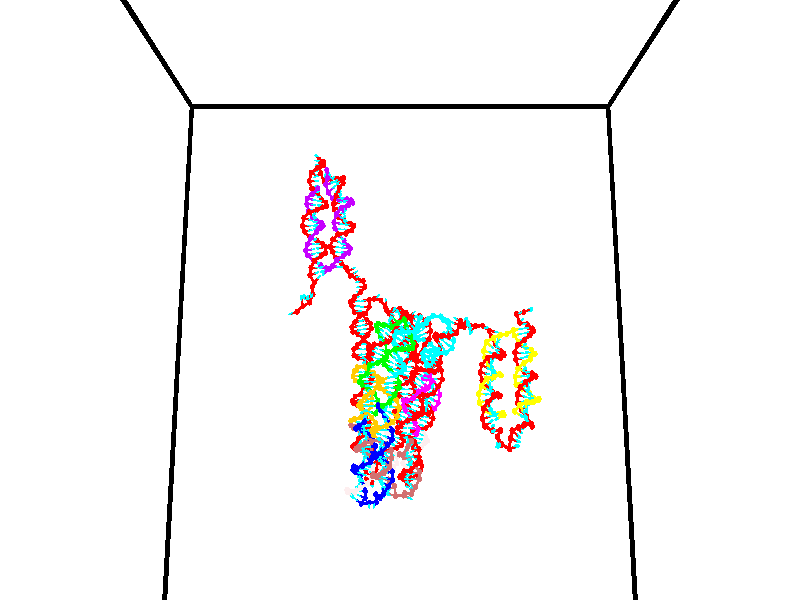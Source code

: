 // switches for output
#declare DRAW_BASES = 1; // possible values are 0, 1; only relevant for DNA ribbons
#declare DRAW_BASES_TYPE = 3; // possible values are 1, 2, 3; only relevant for DNA ribbons
#declare DRAW_FOG = 0; // set to 1 to enable fog

#include "colors.inc"

#include "transforms.inc"
background { rgb <1, 1, 1>}

#default {
   normal{
       ripples 0.25
       frequency 0.20
       turbulence 0.2
       lambda 5
   }
	finish {
		phong 0.1
		phong_size 40.
	}
}

// original window dimensions: 1024x640


// camera settings

camera {
	sky <0, 0.179814, -0.983701>
	up <0, 0.179814, -0.983701>
	right 1.6 * <1, 0, 0>
	location <35, 94.9851, 44.8844>
	look_at <35, 29.7336, 32.9568>
	direction <0, -65.2515, -11.9276>
	angle 67.0682
}


# declare cpy_camera_pos = <35, 94.9851, 44.8844>;
# if (DRAW_FOG = 1)
fog {
	fog_type 2
	up vnormalize(cpy_camera_pos)
	color rgbt<1,1,1,0.3>
	distance 1e-5
	fog_alt 3e-3
	fog_offset 56
}
# end


// LIGHTS

# declare lum = 6;
global_settings {
	ambient_light rgb lum * <0.05, 0.05, 0.05>
	max_trace_level 15
}# declare cpy_direct_light_amount = 0.25;
light_source
{	1000 * <-1, -1.16352, -0.803886>,
	rgb lum * cpy_direct_light_amount
	parallel
}

light_source
{	1000 * <1, 1.16352, 0.803886>,
	rgb lum * cpy_direct_light_amount
	parallel
}

// strand 0

// nucleotide -1

// particle -1
sphere {
	<24.667051, 35.185490, 34.940308> 0.250000
	pigment { color rgbt <1,0,0,0> }
	no_shadow
}
cylinder {
	<24.295935, 35.061852, 35.023888>,  <24.073265, 34.987667, 35.074036>, 0.100000
	pigment { color rgbt <1,0,0,0> }
	no_shadow
}
cylinder {
	<24.295935, 35.061852, 35.023888>,  <24.667051, 35.185490, 34.940308>, 0.100000
	pigment { color rgbt <1,0,0,0> }
	no_shadow
}

// particle -1
sphere {
	<24.295935, 35.061852, 35.023888> 0.100000
	pigment { color rgbt <1,0,0,0> }
	no_shadow
}
sphere {
	0, 1
	scale<0.080000,0.200000,0.300000>
	matrix <0.152873, 0.195920, 0.968631,
		-0.340337, 0.930631, -0.134521,
		-0.927793, -0.309096, 0.208947,
		24.017597, 34.969124, 35.086571>
	pigment { color rgbt <0,1,1,0> }
	no_shadow
}
cylinder {
	<25.194101, 34.842457, 34.408730>,  <24.667051, 35.185490, 34.940308>, 0.130000
	pigment { color rgbt <1,0,0,0> }
	no_shadow
}

// nucleotide -1

// particle -1
sphere {
	<25.194101, 34.842457, 34.408730> 0.250000
	pigment { color rgbt <1,0,0,0> }
	no_shadow
}
cylinder {
	<25.100075, 34.962654, 34.038982>,  <25.043659, 35.034771, 33.817135>, 0.100000
	pigment { color rgbt <1,0,0,0> }
	no_shadow
}
cylinder {
	<25.100075, 34.962654, 34.038982>,  <25.194101, 34.842457, 34.408730>, 0.100000
	pigment { color rgbt <1,0,0,0> }
	no_shadow
}

// particle -1
sphere {
	<25.100075, 34.962654, 34.038982> 0.100000
	pigment { color rgbt <1,0,0,0> }
	no_shadow
}
sphere {
	0, 1
	scale<0.080000,0.200000,0.300000>
	matrix <0.826192, 0.562733, -0.027168,
		0.512006, -0.770089, -0.380542,
		-0.235066, 0.300491, -0.924364,
		25.029554, 35.052803, 33.761673>
	pigment { color rgbt <0,1,1,0> }
	no_shadow
}
cylinder {
	<25.871878, 34.989323, 34.137299>,  <25.194101, 34.842457, 34.408730>, 0.130000
	pigment { color rgbt <1,0,0,0> }
	no_shadow
}

// nucleotide -1

// particle -1
sphere {
	<25.871878, 34.989323, 34.137299> 0.250000
	pigment { color rgbt <1,0,0,0> }
	no_shadow
}
cylinder {
	<25.608555, 35.182461, 33.906303>,  <25.450562, 35.298344, 33.767708>, 0.100000
	pigment { color rgbt <1,0,0,0> }
	no_shadow
}
cylinder {
	<25.608555, 35.182461, 33.906303>,  <25.871878, 34.989323, 34.137299>, 0.100000
	pigment { color rgbt <1,0,0,0> }
	no_shadow
}

// particle -1
sphere {
	<25.608555, 35.182461, 33.906303> 0.100000
	pigment { color rgbt <1,0,0,0> }
	no_shadow
}
sphere {
	0, 1
	scale<0.080000,0.200000,0.300000>
	matrix <0.633882, 0.769351, -0.079329,
		0.405984, -0.418280, -0.812538,
		-0.658309, 0.482847, -0.577484,
		25.411062, 35.327316, 33.733059>
	pigment { color rgbt <0,1,1,0> }
	no_shadow
}
cylinder {
	<26.230297, 35.182419, 33.478580>,  <25.871878, 34.989323, 34.137299>, 0.130000
	pigment { color rgbt <1,0,0,0> }
	no_shadow
}

// nucleotide -1

// particle -1
sphere {
	<26.230297, 35.182419, 33.478580> 0.250000
	pigment { color rgbt <1,0,0,0> }
	no_shadow
}
cylinder {
	<25.979052, 35.426411, 33.671825>,  <25.828304, 35.572807, 33.787773>, 0.100000
	pigment { color rgbt <1,0,0,0> }
	no_shadow
}
cylinder {
	<25.979052, 35.426411, 33.671825>,  <26.230297, 35.182419, 33.478580>, 0.100000
	pigment { color rgbt <1,0,0,0> }
	no_shadow
}

// particle -1
sphere {
	<25.979052, 35.426411, 33.671825> 0.100000
	pigment { color rgbt <1,0,0,0> }
	no_shadow
}
sphere {
	0, 1
	scale<0.080000,0.200000,0.300000>
	matrix <0.701607, 0.712452, 0.012640,
		-0.336483, 0.346893, -0.875468,
		-0.628114, 0.609982, 0.483110,
		25.790617, 35.609406, 33.816757>
	pigment { color rgbt <0,1,1,0> }
	no_shadow
}
cylinder {
	<26.212254, 35.806278, 32.961025>,  <26.230297, 35.182419, 33.478580>, 0.130000
	pigment { color rgbt <1,0,0,0> }
	no_shadow
}

// nucleotide -1

// particle -1
sphere {
	<26.212254, 35.806278, 32.961025> 0.250000
	pigment { color rgbt <1,0,0,0> }
	no_shadow
}
cylinder {
	<26.174902, 35.843067, 33.357574>,  <26.152491, 35.865139, 33.595505>, 0.100000
	pigment { color rgbt <1,0,0,0> }
	no_shadow
}
cylinder {
	<26.174902, 35.843067, 33.357574>,  <26.212254, 35.806278, 32.961025>, 0.100000
	pigment { color rgbt <1,0,0,0> }
	no_shadow
}

// particle -1
sphere {
	<26.174902, 35.843067, 33.357574> 0.100000
	pigment { color rgbt <1,0,0,0> }
	no_shadow
}
sphere {
	0, 1
	scale<0.080000,0.200000,0.300000>
	matrix <0.727902, 0.685663, 0.004955,
		-0.679293, 0.722086, -0.130970,
		-0.093380, 0.091967, 0.991374,
		26.146889, 35.870659, 33.654987>
	pigment { color rgbt <0,1,1,0> }
	no_shadow
}
cylinder {
	<26.489595, 36.392036, 32.707825>,  <26.212254, 35.806278, 32.961025>, 0.130000
	pigment { color rgbt <1,0,0,0> }
	no_shadow
}

// nucleotide -1

// particle -1
sphere {
	<26.489595, 36.392036, 32.707825> 0.250000
	pigment { color rgbt <1,0,0,0> }
	no_shadow
}
cylinder {
	<26.784239, 36.547882, 32.486698>,  <26.961025, 36.641388, 32.354023>, 0.100000
	pigment { color rgbt <1,0,0,0> }
	no_shadow
}
cylinder {
	<26.784239, 36.547882, 32.486698>,  <26.489595, 36.392036, 32.707825>, 0.100000
	pigment { color rgbt <1,0,0,0> }
	no_shadow
}

// particle -1
sphere {
	<26.784239, 36.547882, 32.486698> 0.100000
	pigment { color rgbt <1,0,0,0> }
	no_shadow
}
sphere {
	0, 1
	scale<0.080000,0.200000,0.300000>
	matrix <-0.573156, -0.074300, -0.816071,
		-0.359025, 0.917977, 0.168577,
		0.736610, 0.389611, -0.552820,
		27.005222, 36.664764, 32.320854>
	pigment { color rgbt <0,1,1,0> }
	no_shadow
}
cylinder {
	<26.136372, 36.904373, 32.215050>,  <26.489595, 36.392036, 32.707825>, 0.130000
	pigment { color rgbt <1,0,0,0> }
	no_shadow
}

// nucleotide -1

// particle -1
sphere {
	<26.136372, 36.904373, 32.215050> 0.250000
	pigment { color rgbt <1,0,0,0> }
	no_shadow
}
cylinder {
	<26.493469, 36.793648, 32.072845>,  <26.707727, 36.727211, 31.987524>, 0.100000
	pigment { color rgbt <1,0,0,0> }
	no_shadow
}
cylinder {
	<26.493469, 36.793648, 32.072845>,  <26.136372, 36.904373, 32.215050>, 0.100000
	pigment { color rgbt <1,0,0,0> }
	no_shadow
}

// particle -1
sphere {
	<26.493469, 36.793648, 32.072845> 0.100000
	pigment { color rgbt <1,0,0,0> }
	no_shadow
}
sphere {
	0, 1
	scale<0.080000,0.200000,0.300000>
	matrix <-0.408429, -0.164006, -0.897935,
		0.190256, 0.946824, -0.259473,
		0.892742, -0.276814, -0.355507,
		26.761292, 36.710602, 31.966194>
	pigment { color rgbt <0,1,1,0> }
	no_shadow
}
cylinder {
	<26.279512, 37.247372, 31.653021>,  <26.136372, 36.904373, 32.215050>, 0.130000
	pigment { color rgbt <1,0,0,0> }
	no_shadow
}

// nucleotide -1

// particle -1
sphere {
	<26.279512, 37.247372, 31.653021> 0.250000
	pigment { color rgbt <1,0,0,0> }
	no_shadow
}
cylinder {
	<26.535124, 36.946056, 31.590803>,  <26.688492, 36.765266, 31.553473>, 0.100000
	pigment { color rgbt <1,0,0,0> }
	no_shadow
}
cylinder {
	<26.535124, 36.946056, 31.590803>,  <26.279512, 37.247372, 31.653021>, 0.100000
	pigment { color rgbt <1,0,0,0> }
	no_shadow
}

// particle -1
sphere {
	<26.535124, 36.946056, 31.590803> 0.100000
	pigment { color rgbt <1,0,0,0> }
	no_shadow
}
sphere {
	0, 1
	scale<0.080000,0.200000,0.300000>
	matrix <-0.274802, -0.034712, -0.960874,
		0.718418, 0.656771, -0.229188,
		0.639030, -0.753291, -0.155544,
		26.726833, 36.720070, 31.544140>
	pigment { color rgbt <0,1,1,0> }
	no_shadow
}
cylinder {
	<26.593683, 37.503330, 31.134975>,  <26.279512, 37.247372, 31.653021>, 0.130000
	pigment { color rgbt <1,0,0,0> }
	no_shadow
}

// nucleotide -1

// particle -1
sphere {
	<26.593683, 37.503330, 31.134975> 0.250000
	pigment { color rgbt <1,0,0,0> }
	no_shadow
}
cylinder {
	<26.684853, 37.114056, 31.122623>,  <26.739553, 36.880489, 31.115211>, 0.100000
	pigment { color rgbt <1,0,0,0> }
	no_shadow
}
cylinder {
	<26.684853, 37.114056, 31.122623>,  <26.593683, 37.503330, 31.134975>, 0.100000
	pigment { color rgbt <1,0,0,0> }
	no_shadow
}

// particle -1
sphere {
	<26.684853, 37.114056, 31.122623> 0.100000
	pigment { color rgbt <1,0,0,0> }
	no_shadow
}
sphere {
	0, 1
	scale<0.080000,0.200000,0.300000>
	matrix <0.011676, 0.034444, -0.999338,
		0.973609, 0.227412, 0.019214,
		0.227923, -0.973189, -0.030880,
		26.753229, 36.822098, 31.113359>
	pigment { color rgbt <0,1,1,0> }
	no_shadow
}
cylinder {
	<27.274452, 37.427422, 30.693357>,  <26.593683, 37.503330, 31.134975>, 0.130000
	pigment { color rgbt <1,0,0,0> }
	no_shadow
}

// nucleotide -1

// particle -1
sphere {
	<27.274452, 37.427422, 30.693357> 0.250000
	pigment { color rgbt <1,0,0,0> }
	no_shadow
}
cylinder {
	<27.038975, 37.104080, 30.694761>,  <26.897688, 36.910076, 30.695604>, 0.100000
	pigment { color rgbt <1,0,0,0> }
	no_shadow
}
cylinder {
	<27.038975, 37.104080, 30.694761>,  <27.274452, 37.427422, 30.693357>, 0.100000
	pigment { color rgbt <1,0,0,0> }
	no_shadow
}

// particle -1
sphere {
	<27.038975, 37.104080, 30.694761> 0.100000
	pigment { color rgbt <1,0,0,0> }
	no_shadow
}
sphere {
	0, 1
	scale<0.080000,0.200000,0.300000>
	matrix <0.125952, -0.096013, -0.987379,
		0.798484, -0.580821, 0.158335,
		-0.588693, -0.808349, 0.003509,
		26.862368, 36.861576, 30.695814>
	pigment { color rgbt <0,1,1,0> }
	no_shadow
}
cylinder {
	<27.611738, 36.931667, 30.326906>,  <27.274452, 37.427422, 30.693357>, 0.130000
	pigment { color rgbt <1,0,0,0> }
	no_shadow
}

// nucleotide -1

// particle -1
sphere {
	<27.611738, 36.931667, 30.326906> 0.250000
	pigment { color rgbt <1,0,0,0> }
	no_shadow
}
cylinder {
	<27.223646, 36.839649, 30.296625>,  <26.990791, 36.784439, 30.278456>, 0.100000
	pigment { color rgbt <1,0,0,0> }
	no_shadow
}
cylinder {
	<27.223646, 36.839649, 30.296625>,  <27.611738, 36.931667, 30.326906>, 0.100000
	pigment { color rgbt <1,0,0,0> }
	no_shadow
}

// particle -1
sphere {
	<27.223646, 36.839649, 30.296625> 0.100000
	pigment { color rgbt <1,0,0,0> }
	no_shadow
}
sphere {
	0, 1
	scale<0.080000,0.200000,0.300000>
	matrix <0.099842, -0.095156, -0.990443,
		0.220647, -0.968516, 0.115291,
		-0.970230, -0.230049, -0.075703,
		26.932577, 36.770634, 30.273914>
	pigment { color rgbt <0,1,1,0> }
	no_shadow
}
cylinder {
	<27.572487, 36.486069, 29.688780>,  <27.611738, 36.931667, 30.326906>, 0.130000
	pigment { color rgbt <1,0,0,0> }
	no_shadow
}

// nucleotide -1

// particle -1
sphere {
	<27.572487, 36.486069, 29.688780> 0.250000
	pigment { color rgbt <1,0,0,0> }
	no_shadow
}
cylinder {
	<27.185070, 36.546688, 29.767733>,  <26.952620, 36.583061, 29.815104>, 0.100000
	pigment { color rgbt <1,0,0,0> }
	no_shadow
}
cylinder {
	<27.185070, 36.546688, 29.767733>,  <27.572487, 36.486069, 29.688780>, 0.100000
	pigment { color rgbt <1,0,0,0> }
	no_shadow
}

// particle -1
sphere {
	<27.185070, 36.546688, 29.767733> 0.100000
	pigment { color rgbt <1,0,0,0> }
	no_shadow
}
sphere {
	0, 1
	scale<0.080000,0.200000,0.300000>
	matrix <-0.225709, -0.200955, -0.953243,
		-0.104797, -0.967807, 0.228839,
		-0.968542, 0.151548, 0.197383,
		26.894508, 36.592152, 29.826948>
	pigment { color rgbt <0,1,1,0> }
	no_shadow
}
cylinder {
	<27.210676, 35.964207, 29.316540>,  <27.572487, 36.486069, 29.688780>, 0.130000
	pigment { color rgbt <1,0,0,0> }
	no_shadow
}

// nucleotide -1

// particle -1
sphere {
	<27.210676, 35.964207, 29.316540> 0.250000
	pigment { color rgbt <1,0,0,0> }
	no_shadow
}
cylinder {
	<26.945057, 36.252411, 29.396452>,  <26.785685, 36.425331, 29.444399>, 0.100000
	pigment { color rgbt <1,0,0,0> }
	no_shadow
}
cylinder {
	<26.945057, 36.252411, 29.396452>,  <27.210676, 35.964207, 29.316540>, 0.100000
	pigment { color rgbt <1,0,0,0> }
	no_shadow
}

// particle -1
sphere {
	<26.945057, 36.252411, 29.396452> 0.100000
	pigment { color rgbt <1,0,0,0> }
	no_shadow
}
sphere {
	0, 1
	scale<0.080000,0.200000,0.300000>
	matrix <-0.234521, 0.052999, -0.970665,
		-0.709958, -0.691420, 0.133780,
		-0.664048, 0.720506, 0.199780,
		26.745842, 36.468563, 29.456387>
	pigment { color rgbt <0,1,1,0> }
	no_shadow
}
cylinder {
	<26.581280, 35.819016, 28.961872>,  <27.210676, 35.964207, 29.316540>, 0.130000
	pigment { color rgbt <1,0,0,0> }
	no_shadow
}

// nucleotide -1

// particle -1
sphere {
	<26.581280, 35.819016, 28.961872> 0.250000
	pigment { color rgbt <1,0,0,0> }
	no_shadow
}
cylinder {
	<26.539875, 36.210350, 29.033583>,  <26.515032, 36.445152, 29.076609>, 0.100000
	pigment { color rgbt <1,0,0,0> }
	no_shadow
}
cylinder {
	<26.539875, 36.210350, 29.033583>,  <26.581280, 35.819016, 28.961872>, 0.100000
	pigment { color rgbt <1,0,0,0> }
	no_shadow
}

// particle -1
sphere {
	<26.539875, 36.210350, 29.033583> 0.100000
	pigment { color rgbt <1,0,0,0> }
	no_shadow
}
sphere {
	0, 1
	scale<0.080000,0.200000,0.300000>
	matrix <-0.417932, 0.120778, -0.900414,
		-0.902562, -0.168130, 0.396377,
		-0.103513, 0.978338, 0.179276,
		26.508821, 36.503853, 29.087366>
	pigment { color rgbt <0,1,1,0> }
	no_shadow
}
cylinder {
	<25.862167, 35.974300, 28.675524>,  <26.581280, 35.819016, 28.961872>, 0.130000
	pigment { color rgbt <1,0,0,0> }
	no_shadow
}

// nucleotide -1

// particle -1
sphere {
	<25.862167, 35.974300, 28.675524> 0.250000
	pigment { color rgbt <1,0,0,0> }
	no_shadow
}
cylinder {
	<26.067039, 36.317341, 28.694286>,  <26.189962, 36.523163, 28.705544>, 0.100000
	pigment { color rgbt <1,0,0,0> }
	no_shadow
}
cylinder {
	<26.067039, 36.317341, 28.694286>,  <25.862167, 35.974300, 28.675524>, 0.100000
	pigment { color rgbt <1,0,0,0> }
	no_shadow
}

// particle -1
sphere {
	<26.067039, 36.317341, 28.694286> 0.100000
	pigment { color rgbt <1,0,0,0> }
	no_shadow
}
sphere {
	0, 1
	scale<0.080000,0.200000,0.300000>
	matrix <-0.340326, 0.252790, -0.905690,
		-0.788575, 0.447912, 0.421336,
		0.512179, 0.857597, 0.046908,
		26.220694, 36.574619, 28.708359>
	pigment { color rgbt <0,1,1,0> }
	no_shadow
}
cylinder {
	<25.425085, 36.430626, 28.380487>,  <25.862167, 35.974300, 28.675524>, 0.130000
	pigment { color rgbt <1,0,0,0> }
	no_shadow
}

// nucleotide -1

// particle -1
sphere {
	<25.425085, 36.430626, 28.380487> 0.250000
	pigment { color rgbt <1,0,0,0> }
	no_shadow
}
cylinder {
	<25.776346, 36.621864, 28.373922>,  <25.987103, 36.736607, 28.369984>, 0.100000
	pigment { color rgbt <1,0,0,0> }
	no_shadow
}
cylinder {
	<25.776346, 36.621864, 28.373922>,  <25.425085, 36.430626, 28.380487>, 0.100000
	pigment { color rgbt <1,0,0,0> }
	no_shadow
}

// particle -1
sphere {
	<25.776346, 36.621864, 28.373922> 0.100000
	pigment { color rgbt <1,0,0,0> }
	no_shadow
}
sphere {
	0, 1
	scale<0.080000,0.200000,0.300000>
	matrix <-0.206755, 0.348377, -0.914268,
		-0.431389, 0.806262, 0.404778,
		0.878155, 0.478095, -0.016412,
		26.039793, 36.765293, 28.368999>
	pigment { color rgbt <0,1,1,0> }
	no_shadow
}
cylinder {
	<25.299601, 37.031963, 28.042603>,  <25.425085, 36.430626, 28.380487>, 0.130000
	pigment { color rgbt <1,0,0,0> }
	no_shadow
}

// nucleotide -1

// particle -1
sphere {
	<25.299601, 37.031963, 28.042603> 0.250000
	pigment { color rgbt <1,0,0,0> }
	no_shadow
}
cylinder {
	<25.687143, 36.938232, 28.010586>,  <25.919670, 36.881996, 27.991375>, 0.100000
	pigment { color rgbt <1,0,0,0> }
	no_shadow
}
cylinder {
	<25.687143, 36.938232, 28.010586>,  <25.299601, 37.031963, 28.042603>, 0.100000
	pigment { color rgbt <1,0,0,0> }
	no_shadow
}

// particle -1
sphere {
	<25.687143, 36.938232, 28.010586> 0.100000
	pigment { color rgbt <1,0,0,0> }
	no_shadow
}
sphere {
	0, 1
	scale<0.080000,0.200000,0.300000>
	matrix <-0.044704, 0.152412, -0.987306,
		0.243549, 0.960137, 0.137191,
		0.968858, -0.234324, -0.080042,
		25.977800, 36.867935, 27.986572>
	pigment { color rgbt <0,1,1,0> }
	no_shadow
}
cylinder {
	<25.478127, 37.402016, 27.477350>,  <25.299601, 37.031963, 28.042603>, 0.130000
	pigment { color rgbt <1,0,0,0> }
	no_shadow
}

// nucleotide -1

// particle -1
sphere {
	<25.478127, 37.402016, 27.477350> 0.250000
	pigment { color rgbt <1,0,0,0> }
	no_shadow
}
cylinder {
	<25.800156, 37.166836, 27.508780>,  <25.993372, 37.025726, 27.527637>, 0.100000
	pigment { color rgbt <1,0,0,0> }
	no_shadow
}
cylinder {
	<25.800156, 37.166836, 27.508780>,  <25.478127, 37.402016, 27.477350>, 0.100000
	pigment { color rgbt <1,0,0,0> }
	no_shadow
}

// particle -1
sphere {
	<25.800156, 37.166836, 27.508780> 0.100000
	pigment { color rgbt <1,0,0,0> }
	no_shadow
}
sphere {
	0, 1
	scale<0.080000,0.200000,0.300000>
	matrix <0.186308, 0.124874, -0.974523,
		0.563161, 0.799199, 0.210073,
		0.805071, -0.587952, 0.078573,
		26.041677, 36.990452, 27.532351>
	pigment { color rgbt <0,1,1,0> }
	no_shadow
}
cylinder {
	<26.067657, 37.671032, 27.074688>,  <25.478127, 37.402016, 27.477350>, 0.130000
	pigment { color rgbt <1,0,0,0> }
	no_shadow
}

// nucleotide -1

// particle -1
sphere {
	<26.067657, 37.671032, 27.074688> 0.250000
	pigment { color rgbt <1,0,0,0> }
	no_shadow
}
cylinder {
	<26.178688, 37.289532, 27.120848>,  <26.245306, 37.060631, 27.148542>, 0.100000
	pigment { color rgbt <1,0,0,0> }
	no_shadow
}
cylinder {
	<26.178688, 37.289532, 27.120848>,  <26.067657, 37.671032, 27.074688>, 0.100000
	pigment { color rgbt <1,0,0,0> }
	no_shadow
}

// particle -1
sphere {
	<26.178688, 37.289532, 27.120848> 0.100000
	pigment { color rgbt <1,0,0,0> }
	no_shadow
}
sphere {
	0, 1
	scale<0.080000,0.200000,0.300000>
	matrix <0.286707, -0.032406, -0.957470,
		0.916924, 0.298858, 0.264450,
		0.277578, -0.953747, 0.115398,
		26.261961, 37.003407, 27.155468>
	pigment { color rgbt <0,1,1,0> }
	no_shadow
}
cylinder {
	<26.802496, 37.591824, 26.811604>,  <26.067657, 37.671032, 27.074688>, 0.130000
	pigment { color rgbt <1,0,0,0> }
	no_shadow
}

// nucleotide -1

// particle -1
sphere {
	<26.802496, 37.591824, 26.811604> 0.250000
	pigment { color rgbt <1,0,0,0> }
	no_shadow
}
cylinder {
	<26.643126, 37.224945, 26.810329>,  <26.547504, 37.004818, 26.809565>, 0.100000
	pigment { color rgbt <1,0,0,0> }
	no_shadow
}
cylinder {
	<26.643126, 37.224945, 26.810329>,  <26.802496, 37.591824, 26.811604>, 0.100000
	pigment { color rgbt <1,0,0,0> }
	no_shadow
}

// particle -1
sphere {
	<26.643126, 37.224945, 26.810329> 0.100000
	pigment { color rgbt <1,0,0,0> }
	no_shadow
}
sphere {
	0, 1
	scale<0.080000,0.200000,0.300000>
	matrix <0.415444, -0.177370, -0.892158,
		0.817719, -0.356780, 0.451712,
		-0.398425, -0.917196, -0.003183,
		26.523598, 36.949787, 26.809374>
	pigment { color rgbt <0,1,1,0> }
	no_shadow
}
cylinder {
	<27.287439, 37.200466, 26.508541>,  <26.802496, 37.591824, 26.811604>, 0.130000
	pigment { color rgbt <1,0,0,0> }
	no_shadow
}

// nucleotide -1

// particle -1
sphere {
	<27.287439, 37.200466, 26.508541> 0.250000
	pigment { color rgbt <1,0,0,0> }
	no_shadow
}
cylinder {
	<26.979872, 36.945057, 26.521496>,  <26.795332, 36.791809, 26.529268>, 0.100000
	pigment { color rgbt <1,0,0,0> }
	no_shadow
}
cylinder {
	<26.979872, 36.945057, 26.521496>,  <27.287439, 37.200466, 26.508541>, 0.100000
	pigment { color rgbt <1,0,0,0> }
	no_shadow
}

// particle -1
sphere {
	<26.979872, 36.945057, 26.521496> 0.100000
	pigment { color rgbt <1,0,0,0> }
	no_shadow
}
sphere {
	0, 1
	scale<0.080000,0.200000,0.300000>
	matrix <0.294747, -0.398981, -0.868296,
		0.567352, -0.658103, 0.494987,
		-0.768918, -0.638526, 0.032389,
		26.749197, 36.753498, 26.531212>
	pigment { color rgbt <0,1,1,0> }
	no_shadow
}
cylinder {
	<27.602703, 36.613808, 26.196066>,  <27.287439, 37.200466, 26.508541>, 0.130000
	pigment { color rgbt <1,0,0,0> }
	no_shadow
}

// nucleotide -1

// particle -1
sphere {
	<27.602703, 36.613808, 26.196066> 0.250000
	pigment { color rgbt <1,0,0,0> }
	no_shadow
}
cylinder {
	<27.209871, 36.552967, 26.151560>,  <26.974173, 36.516460, 26.124857>, 0.100000
	pigment { color rgbt <1,0,0,0> }
	no_shadow
}
cylinder {
	<27.209871, 36.552967, 26.151560>,  <27.602703, 36.613808, 26.196066>, 0.100000
	pigment { color rgbt <1,0,0,0> }
	no_shadow
}

// particle -1
sphere {
	<27.209871, 36.552967, 26.151560> 0.100000
	pigment { color rgbt <1,0,0,0> }
	no_shadow
}
sphere {
	0, 1
	scale<0.080000,0.200000,0.300000>
	matrix <0.155520, -0.320668, -0.934337,
		0.106439, -0.934899, 0.338577,
		-0.982082, -0.152105, -0.111264,
		26.915247, 36.507336, 26.118181>
	pigment { color rgbt <0,1,1,0> }
	no_shadow
}
cylinder {
	<27.465269, 36.018723, 25.688665>,  <27.602703, 36.613808, 26.196066>, 0.130000
	pigment { color rgbt <1,0,0,0> }
	no_shadow
}

// nucleotide -1

// particle -1
sphere {
	<27.465269, 36.018723, 25.688665> 0.250000
	pigment { color rgbt <1,0,0,0> }
	no_shadow
}
cylinder {
	<27.120810, 36.222046, 25.685917>,  <26.914135, 36.344040, 25.684267>, 0.100000
	pigment { color rgbt <1,0,0,0> }
	no_shadow
}
cylinder {
	<27.120810, 36.222046, 25.685917>,  <27.465269, 36.018723, 25.688665>, 0.100000
	pigment { color rgbt <1,0,0,0> }
	no_shadow
}

// particle -1
sphere {
	<27.120810, 36.222046, 25.685917> 0.100000
	pigment { color rgbt <1,0,0,0> }
	no_shadow
}
sphere {
	0, 1
	scale<0.080000,0.200000,0.300000>
	matrix <-0.025487, -0.056673, -0.998067,
		-0.507718, -0.859307, 0.061759,
		-0.861146, 0.508311, -0.006873,
		26.862465, 36.374538, 25.683855>
	pigment { color rgbt <0,1,1,0> }
	no_shadow
}
cylinder {
	<26.956757, 35.620804, 25.289152>,  <27.465269, 36.018723, 25.688665>, 0.130000
	pigment { color rgbt <1,0,0,0> }
	no_shadow
}

// nucleotide -1

// particle -1
sphere {
	<26.956757, 35.620804, 25.289152> 0.250000
	pigment { color rgbt <1,0,0,0> }
	no_shadow
}
cylinder {
	<26.847033, 36.005455, 25.291349>,  <26.781199, 36.236244, 25.292667>, 0.100000
	pigment { color rgbt <1,0,0,0> }
	no_shadow
}
cylinder {
	<26.847033, 36.005455, 25.291349>,  <26.956757, 35.620804, 25.289152>, 0.100000
	pigment { color rgbt <1,0,0,0> }
	no_shadow
}

// particle -1
sphere {
	<26.847033, 36.005455, 25.291349> 0.100000
	pigment { color rgbt <1,0,0,0> }
	no_shadow
}
sphere {
	0, 1
	scale<0.080000,0.200000,0.300000>
	matrix <0.078238, 0.028010, -0.996541,
		-0.958454, -0.272930, -0.082919,
		-0.274309, 0.961626, 0.005492,
		26.764740, 36.293941, 25.292997>
	pigment { color rgbt <0,1,1,0> }
	no_shadow
}
cylinder {
	<26.546457, 35.643482, 24.773941>,  <26.956757, 35.620804, 25.289152>, 0.130000
	pigment { color rgbt <1,0,0,0> }
	no_shadow
}

// nucleotide -1

// particle -1
sphere {
	<26.546457, 35.643482, 24.773941> 0.250000
	pigment { color rgbt <1,0,0,0> }
	no_shadow
}
cylinder {
	<26.622776, 36.034115, 24.813702>,  <26.668568, 36.268494, 24.837557>, 0.100000
	pigment { color rgbt <1,0,0,0> }
	no_shadow
}
cylinder {
	<26.622776, 36.034115, 24.813702>,  <26.546457, 35.643482, 24.773941>, 0.100000
	pigment { color rgbt <1,0,0,0> }
	no_shadow
}

// particle -1
sphere {
	<26.622776, 36.034115, 24.813702> 0.100000
	pigment { color rgbt <1,0,0,0> }
	no_shadow
}
sphere {
	0, 1
	scale<0.080000,0.200000,0.300000>
	matrix <-0.095028, 0.119161, -0.988317,
		-0.977019, 0.179124, 0.115538,
		0.190799, 0.976584, 0.099400,
		26.680016, 36.327091, 24.843521>
	pigment { color rgbt <0,1,1,0> }
	no_shadow
}
cylinder {
	<25.959660, 36.070206, 24.475395>,  <26.546457, 35.643482, 24.773941>, 0.130000
	pigment { color rgbt <1,0,0,0> }
	no_shadow
}

// nucleotide -1

// particle -1
sphere {
	<25.959660, 36.070206, 24.475395> 0.250000
	pigment { color rgbt <1,0,0,0> }
	no_shadow
}
cylinder {
	<26.293436, 36.286911, 24.434990>,  <26.493702, 36.416935, 24.410748>, 0.100000
	pigment { color rgbt <1,0,0,0> }
	no_shadow
}
cylinder {
	<26.293436, 36.286911, 24.434990>,  <25.959660, 36.070206, 24.475395>, 0.100000
	pigment { color rgbt <1,0,0,0> }
	no_shadow
}

// particle -1
sphere {
	<26.293436, 36.286911, 24.434990> 0.100000
	pigment { color rgbt <1,0,0,0> }
	no_shadow
}
sphere {
	0, 1
	scale<0.080000,0.200000,0.300000>
	matrix <-0.122755, 0.004029, -0.992429,
		-0.537253, 0.840522, 0.069866,
		0.834440, 0.541762, -0.101014,
		26.543768, 36.449440, 24.404686>
	pigment { color rgbt <0,1,1,0> }
	no_shadow
}
cylinder {
	<25.833298, 36.716713, 24.041235>,  <25.959660, 36.070206, 24.475395>, 0.130000
	pigment { color rgbt <1,0,0,0> }
	no_shadow
}

// nucleotide -1

// particle -1
sphere {
	<25.833298, 36.716713, 24.041235> 0.250000
	pigment { color rgbt <1,0,0,0> }
	no_shadow
}
cylinder {
	<26.221092, 36.626053, 24.003864>,  <26.453768, 36.571655, 23.981441>, 0.100000
	pigment { color rgbt <1,0,0,0> }
	no_shadow
}
cylinder {
	<26.221092, 36.626053, 24.003864>,  <25.833298, 36.716713, 24.041235>, 0.100000
	pigment { color rgbt <1,0,0,0> }
	no_shadow
}

// particle -1
sphere {
	<26.221092, 36.626053, 24.003864> 0.100000
	pigment { color rgbt <1,0,0,0> }
	no_shadow
}
sphere {
	0, 1
	scale<0.080000,0.200000,0.300000>
	matrix <-0.075553, 0.086318, -0.993399,
		0.233222, 0.970143, 0.066559,
		0.969484, -0.226654, -0.093429,
		26.511938, 36.558056, 23.975836>
	pigment { color rgbt <0,1,1,0> }
	no_shadow
}
cylinder {
	<26.082947, 37.209801, 23.468571>,  <25.833298, 36.716713, 24.041235>, 0.130000
	pigment { color rgbt <1,0,0,0> }
	no_shadow
}

// nucleotide -1

// particle -1
sphere {
	<26.082947, 37.209801, 23.468571> 0.250000
	pigment { color rgbt <1,0,0,0> }
	no_shadow
}
cylinder {
	<26.337790, 36.904781, 23.513494>,  <26.490696, 36.721771, 23.540449>, 0.100000
	pigment { color rgbt <1,0,0,0> }
	no_shadow
}
cylinder {
	<26.337790, 36.904781, 23.513494>,  <26.082947, 37.209801, 23.468571>, 0.100000
	pigment { color rgbt <1,0,0,0> }
	no_shadow
}

// particle -1
sphere {
	<26.337790, 36.904781, 23.513494> 0.100000
	pigment { color rgbt <1,0,0,0> }
	no_shadow
}
sphere {
	0, 1
	scale<0.080000,0.200000,0.300000>
	matrix <0.163407, -0.008767, -0.986520,
		0.753253, 0.646872, 0.119020,
		0.637108, -0.762548, 0.112307,
		26.528923, 36.676018, 23.547186>
	pigment { color rgbt <0,1,1,0> }
	no_shadow
}
cylinder {
	<26.682384, 37.405182, 23.133993>,  <26.082947, 37.209801, 23.468571>, 0.130000
	pigment { color rgbt <1,0,0,0> }
	no_shadow
}

// nucleotide -1

// particle -1
sphere {
	<26.682384, 37.405182, 23.133993> 0.250000
	pigment { color rgbt <1,0,0,0> }
	no_shadow
}
cylinder {
	<26.618044, 37.010803, 23.115967>,  <26.579439, 36.774174, 23.105150>, 0.100000
	pigment { color rgbt <1,0,0,0> }
	no_shadow
}
cylinder {
	<26.618044, 37.010803, 23.115967>,  <26.682384, 37.405182, 23.133993>, 0.100000
	pigment { color rgbt <1,0,0,0> }
	no_shadow
}

// particle -1
sphere {
	<26.618044, 37.010803, 23.115967> 0.100000
	pigment { color rgbt <1,0,0,0> }
	no_shadow
}
sphere {
	0, 1
	scale<0.080000,0.200000,0.300000>
	matrix <0.018032, 0.042719, -0.998924,
		0.986813, -0.161493, 0.010908,
		-0.160853, -0.985949, -0.045068,
		26.569788, 36.715019, 23.102446>
	pigment { color rgbt <0,1,1,0> }
	no_shadow
}
cylinder {
	<27.251905, 37.039776, 22.772085>,  <26.682384, 37.405182, 23.133993>, 0.130000
	pigment { color rgbt <1,0,0,0> }
	no_shadow
}

// nucleotide -1

// particle -1
sphere {
	<27.251905, 37.039776, 22.772085> 0.250000
	pigment { color rgbt <1,0,0,0> }
	no_shadow
}
cylinder {
	<26.886772, 36.891083, 22.704489>,  <26.667692, 36.801868, 22.663931>, 0.100000
	pigment { color rgbt <1,0,0,0> }
	no_shadow
}
cylinder {
	<26.886772, 36.891083, 22.704489>,  <27.251905, 37.039776, 22.772085>, 0.100000
	pigment { color rgbt <1,0,0,0> }
	no_shadow
}

// particle -1
sphere {
	<26.886772, 36.891083, 22.704489> 0.100000
	pigment { color rgbt <1,0,0,0> }
	no_shadow
}
sphere {
	0, 1
	scale<0.080000,0.200000,0.300000>
	matrix <0.095829, 0.207275, -0.973578,
		0.396934, -0.904906, -0.153585,
		-0.912831, -0.371729, -0.168991,
		26.612923, 36.779564, 22.653791>
	pigment { color rgbt <0,1,1,0> }
	no_shadow
}
cylinder {
	<27.216984, 36.481792, 22.232485>,  <27.251905, 37.039776, 22.772085>, 0.130000
	pigment { color rgbt <1,0,0,0> }
	no_shadow
}

// nucleotide -1

// particle -1
sphere {
	<27.216984, 36.481792, 22.232485> 0.250000
	pigment { color rgbt <1,0,0,0> }
	no_shadow
}
cylinder {
	<26.857494, 36.656483, 22.248304>,  <26.641800, 36.761295, 22.257797>, 0.100000
	pigment { color rgbt <1,0,0,0> }
	no_shadow
}
cylinder {
	<26.857494, 36.656483, 22.248304>,  <27.216984, 36.481792, 22.232485>, 0.100000
	pigment { color rgbt <1,0,0,0> }
	no_shadow
}

// particle -1
sphere {
	<26.857494, 36.656483, 22.248304> 0.100000
	pigment { color rgbt <1,0,0,0> }
	no_shadow
}
sphere {
	0, 1
	scale<0.080000,0.200000,0.300000>
	matrix <0.026531, 0.144180, -0.989196,
		-0.437708, -0.887966, -0.141165,
		-0.898726, 0.436724, 0.039550,
		26.587877, 36.787498, 22.260170>
	pigment { color rgbt <0,1,1,0> }
	no_shadow
}
cylinder {
	<26.697462, 36.149113, 21.916346>,  <27.216984, 36.481792, 22.232485>, 0.130000
	pigment { color rgbt <1,0,0,0> }
	no_shadow
}

// nucleotide -1

// particle -1
sphere {
	<26.697462, 36.149113, 21.916346> 0.250000
	pigment { color rgbt <1,0,0,0> }
	no_shadow
}
cylinder {
	<26.596500, 36.534790, 21.883814>,  <26.535923, 36.766197, 21.864294>, 0.100000
	pigment { color rgbt <1,0,0,0> }
	no_shadow
}
cylinder {
	<26.596500, 36.534790, 21.883814>,  <26.697462, 36.149113, 21.916346>, 0.100000
	pigment { color rgbt <1,0,0,0> }
	no_shadow
}

// particle -1
sphere {
	<26.596500, 36.534790, 21.883814> 0.100000
	pigment { color rgbt <1,0,0,0> }
	no_shadow
}
sphere {
	0, 1
	scale<0.080000,0.200000,0.300000>
	matrix <-0.060863, -0.099704, -0.993154,
		-0.965706, -0.245727, 0.083849,
		-0.252405, 0.964198, -0.081329,
		26.520779, 36.824051, 21.859415>
	pigment { color rgbt <0,1,1,0> }
	no_shadow
}
cylinder {
	<26.688940, 35.576122, 22.370510>,  <26.697462, 36.149113, 21.916346>, 0.130000
	pigment { color rgbt <1,0,0,0> }
	no_shadow
}

// nucleotide -1

// particle -1
sphere {
	<26.688940, 35.576122, 22.370510> 0.250000
	pigment { color rgbt <1,0,0,0> }
	no_shadow
}
cylinder {
	<26.353451, 35.480614, 22.566278>,  <26.152157, 35.423309, 22.683741>, 0.100000
	pigment { color rgbt <1,0,0,0> }
	no_shadow
}
cylinder {
	<26.353451, 35.480614, 22.566278>,  <26.688940, 35.576122, 22.370510>, 0.100000
	pigment { color rgbt <1,0,0,0> }
	no_shadow
}

// particle -1
sphere {
	<26.353451, 35.480614, 22.566278> 0.100000
	pigment { color rgbt <1,0,0,0> }
	no_shadow
}
sphere {
	0, 1
	scale<0.080000,0.200000,0.300000>
	matrix <0.501372, 0.012184, 0.865146,
		-0.212532, 0.971000, 0.109492,
		-0.838723, -0.238768, 0.489422,
		26.101833, 35.408985, 22.713104>
	pigment { color rgbt <0,1,1,0> }
	no_shadow
}
cylinder {
	<26.833197, 35.756710, 23.014437>,  <26.688940, 35.576122, 22.370510>, 0.130000
	pigment { color rgbt <1,0,0,0> }
	no_shadow
}

// nucleotide -1

// particle -1
sphere {
	<26.833197, 35.756710, 23.014437> 0.250000
	pigment { color rgbt <1,0,0,0> }
	no_shadow
}
cylinder {
	<26.508329, 35.534386, 23.085388>,  <26.313410, 35.400993, 23.127960>, 0.100000
	pigment { color rgbt <1,0,0,0> }
	no_shadow
}
cylinder {
	<26.508329, 35.534386, 23.085388>,  <26.833197, 35.756710, 23.014437>, 0.100000
	pigment { color rgbt <1,0,0,0> }
	no_shadow
}

// particle -1
sphere {
	<26.508329, 35.534386, 23.085388> 0.100000
	pigment { color rgbt <1,0,0,0> }
	no_shadow
}
sphere {
	0, 1
	scale<0.080000,0.200000,0.300000>
	matrix <0.295115, -0.129104, 0.946699,
		-0.503283, 0.821224, 0.268882,
		-0.812166, -0.555808, 0.177380,
		26.264679, 35.367641, 23.138601>
	pigment { color rgbt <0,1,1,0> }
	no_shadow
}
cylinder {
	<27.184528, 35.726093, 23.708241>,  <26.833197, 35.756710, 23.014437>, 0.130000
	pigment { color rgbt <1,0,0,0> }
	no_shadow
}

// nucleotide -1

// particle -1
sphere {
	<27.184528, 35.726093, 23.708241> 0.250000
	pigment { color rgbt <1,0,0,0> }
	no_shadow
}
cylinder {
	<27.306887, 36.055340, 23.516867>,  <27.380302, 36.252888, 23.402042>, 0.100000
	pigment { color rgbt <1,0,0,0> }
	no_shadow
}
cylinder {
	<27.306887, 36.055340, 23.516867>,  <27.184528, 35.726093, 23.708241>, 0.100000
	pigment { color rgbt <1,0,0,0> }
	no_shadow
}

// particle -1
sphere {
	<27.306887, 36.055340, 23.516867> 0.100000
	pigment { color rgbt <1,0,0,0> }
	no_shadow
}
sphere {
	0, 1
	scale<0.080000,0.200000,0.300000>
	matrix <0.745102, 0.105847, 0.658498,
		0.592664, -0.557916, -0.580930,
		0.305897, 0.823120, -0.478436,
		27.398657, 36.302277, 23.373337>
	pigment { color rgbt <0,1,1,0> }
	no_shadow
}
cylinder {
	<27.916260, 35.640732, 23.479027>,  <27.184528, 35.726093, 23.708241>, 0.130000
	pigment { color rgbt <1,0,0,0> }
	no_shadow
}

// nucleotide -1

// particle -1
sphere {
	<27.916260, 35.640732, 23.479027> 0.250000
	pigment { color rgbt <1,0,0,0> }
	no_shadow
}
cylinder {
	<27.876785, 36.038780, 23.478479>,  <27.853100, 36.277607, 23.478151>, 0.100000
	pigment { color rgbt <1,0,0,0> }
	no_shadow
}
cylinder {
	<27.876785, 36.038780, 23.478479>,  <27.916260, 35.640732, 23.479027>, 0.100000
	pigment { color rgbt <1,0,0,0> }
	no_shadow
}

// particle -1
sphere {
	<27.876785, 36.038780, 23.478479> 0.100000
	pigment { color rgbt <1,0,0,0> }
	no_shadow
}
sphere {
	0, 1
	scale<0.080000,0.200000,0.300000>
	matrix <0.776362, 0.077853, 0.625461,
		0.622513, 0.060665, -0.780255,
		-0.098688, 0.995117, -0.001366,
		27.847179, 36.337315, 23.478069>
	pigment { color rgbt <0,1,1,0> }
	no_shadow
}
cylinder {
	<28.539026, 35.784985, 23.473171>,  <27.916260, 35.640732, 23.479027>, 0.130000
	pigment { color rgbt <1,0,0,0> }
	no_shadow
}

// nucleotide -1

// particle -1
sphere {
	<28.539026, 35.784985, 23.473171> 0.250000
	pigment { color rgbt <1,0,0,0> }
	no_shadow
}
cylinder {
	<28.353333, 36.123325, 23.578253>,  <28.241917, 36.326332, 23.641302>, 0.100000
	pigment { color rgbt <1,0,0,0> }
	no_shadow
}
cylinder {
	<28.353333, 36.123325, 23.578253>,  <28.539026, 35.784985, 23.473171>, 0.100000
	pigment { color rgbt <1,0,0,0> }
	no_shadow
}

// particle -1
sphere {
	<28.353333, 36.123325, 23.578253> 0.100000
	pigment { color rgbt <1,0,0,0> }
	no_shadow
}
sphere {
	0, 1
	scale<0.080000,0.200000,0.300000>
	matrix <0.733394, 0.200800, 0.649471,
		0.496608, 0.494173, -0.713564,
		-0.464235, 0.845856, 0.262705,
		28.214062, 36.377083, 23.657064>
	pigment { color rgbt <0,1,1,0> }
	no_shadow
}
cylinder {
	<29.073645, 36.232952, 23.676035>,  <28.539026, 35.784985, 23.473171>, 0.130000
	pigment { color rgbt <1,0,0,0> }
	no_shadow
}

// nucleotide -1

// particle -1
sphere {
	<29.073645, 36.232952, 23.676035> 0.250000
	pigment { color rgbt <1,0,0,0> }
	no_shadow
}
cylinder {
	<28.758921, 36.405548, 23.852554>,  <28.570086, 36.509106, 23.958466>, 0.100000
	pigment { color rgbt <1,0,0,0> }
	no_shadow
}
cylinder {
	<28.758921, 36.405548, 23.852554>,  <29.073645, 36.232952, 23.676035>, 0.100000
	pigment { color rgbt <1,0,0,0> }
	no_shadow
}

// particle -1
sphere {
	<28.758921, 36.405548, 23.852554> 0.100000
	pigment { color rgbt <1,0,0,0> }
	no_shadow
}
sphere {
	0, 1
	scale<0.080000,0.200000,0.300000>
	matrix <0.566390, 0.220711, 0.794033,
		0.245220, 0.874700, -0.418051,
		-0.786810, 0.431493, 0.441299,
		28.522879, 36.534996, 23.984943>
	pigment { color rgbt <0,1,1,0> }
	no_shadow
}
cylinder {
	<29.322523, 37.009663, 23.840858>,  <29.073645, 36.232952, 23.676035>, 0.130000
	pigment { color rgbt <1,0,0,0> }
	no_shadow
}

// nucleotide -1

// particle -1
sphere {
	<29.322523, 37.009663, 23.840858> 0.250000
	pigment { color rgbt <1,0,0,0> }
	no_shadow
}
cylinder {
	<29.019354, 36.905842, 24.080254>,  <28.837452, 36.843552, 24.223890>, 0.100000
	pigment { color rgbt <1,0,0,0> }
	no_shadow
}
cylinder {
	<29.019354, 36.905842, 24.080254>,  <29.322523, 37.009663, 23.840858>, 0.100000
	pigment { color rgbt <1,0,0,0> }
	no_shadow
}

// particle -1
sphere {
	<29.019354, 36.905842, 24.080254> 0.100000
	pigment { color rgbt <1,0,0,0> }
	no_shadow
}
sphere {
	0, 1
	scale<0.080000,0.200000,0.300000>
	matrix <0.533365, 0.281678, 0.797608,
		-0.375599, 0.923738, -0.075056,
		-0.757923, -0.259548, 0.598488,
		28.791977, 36.827976, 24.259800>
	pigment { color rgbt <0,1,1,0> }
	no_shadow
}
cylinder {
	<29.329628, 37.460068, 24.462374>,  <29.322523, 37.009663, 23.840858>, 0.130000
	pigment { color rgbt <1,0,0,0> }
	no_shadow
}

// nucleotide -1

// particle -1
sphere {
	<29.329628, 37.460068, 24.462374> 0.250000
	pigment { color rgbt <1,0,0,0> }
	no_shadow
}
cylinder {
	<29.091106, 37.170021, 24.600140>,  <28.947994, 36.995991, 24.682800>, 0.100000
	pigment { color rgbt <1,0,0,0> }
	no_shadow
}
cylinder {
	<29.091106, 37.170021, 24.600140>,  <29.329628, 37.460068, 24.462374>, 0.100000
	pigment { color rgbt <1,0,0,0> }
	no_shadow
}

// particle -1
sphere {
	<29.091106, 37.170021, 24.600140> 0.100000
	pigment { color rgbt <1,0,0,0> }
	no_shadow
}
sphere {
	0, 1
	scale<0.080000,0.200000,0.300000>
	matrix <0.297626, 0.198763, 0.933762,
		-0.745547, 0.659313, 0.097291,
		-0.596304, -0.725120, 0.344416,
		28.912216, 36.952484, 24.703465>
	pigment { color rgbt <0,1,1,0> }
	no_shadow
}
cylinder {
	<28.980362, 37.819973, 24.999855>,  <29.329628, 37.460068, 24.462374>, 0.130000
	pigment { color rgbt <1,0,0,0> }
	no_shadow
}

// nucleotide -1

// particle -1
sphere {
	<28.980362, 37.819973, 24.999855> 0.250000
	pigment { color rgbt <1,0,0,0> }
	no_shadow
}
cylinder {
	<28.964144, 37.428516, 25.080469>,  <28.954412, 37.193642, 25.128838>, 0.100000
	pigment { color rgbt <1,0,0,0> }
	no_shadow
}
cylinder {
	<28.964144, 37.428516, 25.080469>,  <28.980362, 37.819973, 24.999855>, 0.100000
	pigment { color rgbt <1,0,0,0> }
	no_shadow
}

// particle -1
sphere {
	<28.964144, 37.428516, 25.080469> 0.100000
	pigment { color rgbt <1,0,0,0> }
	no_shadow
}
sphere {
	0, 1
	scale<0.080000,0.200000,0.300000>
	matrix <0.239039, 0.186344, 0.952962,
		-0.970163, 0.086812, 0.226378,
		-0.040545, -0.978642, 0.201535,
		28.951981, 37.134922, 25.140930>
	pigment { color rgbt <0,1,1,0> }
	no_shadow
}
cylinder {
	<28.681337, 37.832684, 25.700710>,  <28.980362, 37.819973, 24.999855>, 0.130000
	pigment { color rgbt <1,0,0,0> }
	no_shadow
}

// nucleotide -1

// particle -1
sphere {
	<28.681337, 37.832684, 25.700710> 0.250000
	pigment { color rgbt <1,0,0,0> }
	no_shadow
}
cylinder {
	<28.835470, 37.465408, 25.663933>,  <28.927950, 37.245045, 25.641867>, 0.100000
	pigment { color rgbt <1,0,0,0> }
	no_shadow
}
cylinder {
	<28.835470, 37.465408, 25.663933>,  <28.681337, 37.832684, 25.700710>, 0.100000
	pigment { color rgbt <1,0,0,0> }
	no_shadow
}

// particle -1
sphere {
	<28.835470, 37.465408, 25.663933> 0.100000
	pigment { color rgbt <1,0,0,0> }
	no_shadow
}
sphere {
	0, 1
	scale<0.080000,0.200000,0.300000>
	matrix <0.169911, -0.027335, 0.985080,
		-0.907000, -0.395207, 0.145477,
		0.385333, -0.918186, -0.091943,
		28.951071, 37.189953, 25.636351>
	pigment { color rgbt <0,1,1,0> }
	no_shadow
}
cylinder {
	<28.365366, 37.378105, 26.269863>,  <28.681337, 37.832684, 25.700710>, 0.130000
	pigment { color rgbt <1,0,0,0> }
	no_shadow
}

// nucleotide -1

// particle -1
sphere {
	<28.365366, 37.378105, 26.269863> 0.250000
	pigment { color rgbt <1,0,0,0> }
	no_shadow
}
cylinder {
	<28.716431, 37.230820, 26.147144>,  <28.927071, 37.142448, 26.073513>, 0.100000
	pigment { color rgbt <1,0,0,0> }
	no_shadow
}
cylinder {
	<28.716431, 37.230820, 26.147144>,  <28.365366, 37.378105, 26.269863>, 0.100000
	pigment { color rgbt <1,0,0,0> }
	no_shadow
}

// particle -1
sphere {
	<28.716431, 37.230820, 26.147144> 0.100000
	pigment { color rgbt <1,0,0,0> }
	no_shadow
}
sphere {
	0, 1
	scale<0.080000,0.200000,0.300000>
	matrix <0.219493, -0.260257, 0.940260,
		-0.426066, -0.892571, -0.147596,
		0.877662, -0.368217, -0.306799,
		28.979729, 37.120354, 26.055105>
	pigment { color rgbt <0,1,1,0> }
	no_shadow
}
cylinder {
	<28.381701, 36.718880, 26.521730>,  <28.365366, 37.378105, 26.269863>, 0.130000
	pigment { color rgbt <1,0,0,0> }
	no_shadow
}

// nucleotide -1

// particle -1
sphere {
	<28.381701, 36.718880, 26.521730> 0.250000
	pigment { color rgbt <1,0,0,0> }
	no_shadow
}
cylinder {
	<28.767437, 36.806904, 26.462915>,  <28.998878, 36.859718, 26.427626>, 0.100000
	pigment { color rgbt <1,0,0,0> }
	no_shadow
}
cylinder {
	<28.767437, 36.806904, 26.462915>,  <28.381701, 36.718880, 26.521730>, 0.100000
	pigment { color rgbt <1,0,0,0> }
	no_shadow
}

// particle -1
sphere {
	<28.767437, 36.806904, 26.462915> 0.100000
	pigment { color rgbt <1,0,0,0> }
	no_shadow
}
sphere {
	0, 1
	scale<0.080000,0.200000,0.300000>
	matrix <0.182280, -0.149439, 0.971824,
		0.191888, -0.963971, -0.184223,
		0.964341, 0.220062, -0.147037,
		29.056740, 36.872921, 26.418804>
	pigment { color rgbt <0,1,1,0> }
	no_shadow
}
cylinder {
	<28.745674, 36.371525, 27.074411>,  <28.381701, 36.718880, 26.521730>, 0.130000
	pigment { color rgbt <1,0,0,0> }
	no_shadow
}

// nucleotide -1

// particle -1
sphere {
	<28.745674, 36.371525, 27.074411> 0.250000
	pigment { color rgbt <1,0,0,0> }
	no_shadow
}
cylinder {
	<29.008451, 36.646587, 26.950764>,  <29.166119, 36.811626, 26.876575>, 0.100000
	pigment { color rgbt <1,0,0,0> }
	no_shadow
}
cylinder {
	<29.008451, 36.646587, 26.950764>,  <28.745674, 36.371525, 27.074411>, 0.100000
	pigment { color rgbt <1,0,0,0> }
	no_shadow
}

// particle -1
sphere {
	<29.008451, 36.646587, 26.950764> 0.100000
	pigment { color rgbt <1,0,0,0> }
	no_shadow
}
sphere {
	0, 1
	scale<0.080000,0.200000,0.300000>
	matrix <0.360387, 0.073718, 0.929885,
		0.662228, -0.722285, -0.199394,
		0.656944, 0.687655, -0.309120,
		29.205534, 36.852882, 26.858028>
	pigment { color rgbt <0,1,1,0> }
	no_shadow
}
cylinder {
	<29.370872, 36.182983, 27.368597>,  <28.745674, 36.371525, 27.074411>, 0.130000
	pigment { color rgbt <1,0,0,0> }
	no_shadow
}

// nucleotide -1

// particle -1
sphere {
	<29.370872, 36.182983, 27.368597> 0.250000
	pigment { color rgbt <1,0,0,0> }
	no_shadow
}
cylinder {
	<29.413191, 36.573303, 27.292051>,  <29.438581, 36.807495, 27.246124>, 0.100000
	pigment { color rgbt <1,0,0,0> }
	no_shadow
}
cylinder {
	<29.413191, 36.573303, 27.292051>,  <29.370872, 36.182983, 27.368597>, 0.100000
	pigment { color rgbt <1,0,0,0> }
	no_shadow
}

// particle -1
sphere {
	<29.413191, 36.573303, 27.292051> 0.100000
	pigment { color rgbt <1,0,0,0> }
	no_shadow
}
sphere {
	0, 1
	scale<0.080000,0.200000,0.300000>
	matrix <0.206558, 0.166682, 0.964132,
		0.972698, -0.141529, -0.183925,
		0.105796, 0.975801, -0.191365,
		29.444929, 36.866043, 27.234642>
	pigment { color rgbt <0,1,1,0> }
	no_shadow
}
cylinder {
	<30.019583, 36.447407, 27.715319>,  <29.370872, 36.182983, 27.368597>, 0.130000
	pigment { color rgbt <1,0,0,0> }
	no_shadow
}

// nucleotide -1

// particle -1
sphere {
	<30.019583, 36.447407, 27.715319> 0.250000
	pigment { color rgbt <1,0,0,0> }
	no_shadow
}
cylinder {
	<29.748674, 36.734909, 27.652454>,  <29.586130, 36.907410, 27.614737>, 0.100000
	pigment { color rgbt <1,0,0,0> }
	no_shadow
}
cylinder {
	<29.748674, 36.734909, 27.652454>,  <30.019583, 36.447407, 27.715319>, 0.100000
	pigment { color rgbt <1,0,0,0> }
	no_shadow
}

// particle -1
sphere {
	<29.748674, 36.734909, 27.652454> 0.100000
	pigment { color rgbt <1,0,0,0> }
	no_shadow
}
sphere {
	0, 1
	scale<0.080000,0.200000,0.300000>
	matrix <0.092246, 0.294882, 0.951071,
		0.729928, 0.629635, -0.266017,
		-0.677271, 0.718752, -0.157161,
		29.545494, 36.950535, 27.605307>
	pigment { color rgbt <0,1,1,0> }
	no_shadow
}
cylinder {
	<30.412844, 36.945538, 28.014727>,  <30.019583, 36.447407, 27.715319>, 0.130000
	pigment { color rgbt <1,0,0,0> }
	no_shadow
}

// nucleotide -1

// particle -1
sphere {
	<30.412844, 36.945538, 28.014727> 0.250000
	pigment { color rgbt <1,0,0,0> }
	no_shadow
}
cylinder {
	<30.021906, 37.025105, 27.985796>,  <29.787344, 37.072845, 27.968437>, 0.100000
	pigment { color rgbt <1,0,0,0> }
	no_shadow
}
cylinder {
	<30.021906, 37.025105, 27.985796>,  <30.412844, 36.945538, 28.014727>, 0.100000
	pigment { color rgbt <1,0,0,0> }
	no_shadow
}

// particle -1
sphere {
	<30.021906, 37.025105, 27.985796> 0.100000
	pigment { color rgbt <1,0,0,0> }
	no_shadow
}
sphere {
	0, 1
	scale<0.080000,0.200000,0.300000>
	matrix <-0.053254, 0.099621, 0.993599,
		0.204845, 0.974941, -0.086772,
		-0.977345, 0.198913, -0.072327,
		29.728703, 37.084778, 27.964098>
	pigment { color rgbt <0,1,1,0> }
	no_shadow
}
cylinder {
	<30.238432, 37.454834, 28.549593>,  <30.412844, 36.945538, 28.014727>, 0.130000
	pigment { color rgbt <1,0,0,0> }
	no_shadow
}

// nucleotide -1

// particle -1
sphere {
	<30.238432, 37.454834, 28.549593> 0.250000
	pigment { color rgbt <1,0,0,0> }
	no_shadow
}
cylinder {
	<29.876575, 37.303493, 28.471132>,  <29.659462, 37.212688, 28.424055>, 0.100000
	pigment { color rgbt <1,0,0,0> }
	no_shadow
}
cylinder {
	<29.876575, 37.303493, 28.471132>,  <30.238432, 37.454834, 28.549593>, 0.100000
	pigment { color rgbt <1,0,0,0> }
	no_shadow
}

// particle -1
sphere {
	<29.876575, 37.303493, 28.471132> 0.100000
	pigment { color rgbt <1,0,0,0> }
	no_shadow
}
sphere {
	0, 1
	scale<0.080000,0.200000,0.300000>
	matrix <-0.176044, -0.087409, 0.980494,
		-0.388118, 0.921525, 0.012467,
		-0.904640, -0.378352, -0.196154,
		29.605183, 37.189987, 28.412287>
	pigment { color rgbt <0,1,1,0> }
	no_shadow
}
cylinder {
	<29.702574, 37.909653, 28.946093>,  <30.238432, 37.454834, 28.549593>, 0.130000
	pigment { color rgbt <1,0,0,0> }
	no_shadow
}

// nucleotide -1

// particle -1
sphere {
	<29.702574, 37.909653, 28.946093> 0.250000
	pigment { color rgbt <1,0,0,0> }
	no_shadow
}
cylinder {
	<29.538906, 37.555424, 28.858139>,  <29.440706, 37.342888, 28.805367>, 0.100000
	pigment { color rgbt <1,0,0,0> }
	no_shadow
}
cylinder {
	<29.538906, 37.555424, 28.858139>,  <29.702574, 37.909653, 28.946093>, 0.100000
	pigment { color rgbt <1,0,0,0> }
	no_shadow
}

// particle -1
sphere {
	<29.538906, 37.555424, 28.858139> 0.100000
	pigment { color rgbt <1,0,0,0> }
	no_shadow
}
sphere {
	0, 1
	scale<0.080000,0.200000,0.300000>
	matrix <-0.271541, -0.111887, 0.955901,
		-0.871119, 0.450831, -0.194688,
		-0.409167, -0.885569, -0.219886,
		29.416157, 37.289753, 28.792173>
	pigment { color rgbt <0,1,1,0> }
	no_shadow
}
cylinder {
	<28.947285, 38.004196, 29.037497>,  <29.702574, 37.909653, 28.946093>, 0.130000
	pigment { color rgbt <1,0,0,0> }
	no_shadow
}

// nucleotide -1

// particle -1
sphere {
	<28.947285, 38.004196, 29.037497> 0.250000
	pigment { color rgbt <1,0,0,0> }
	no_shadow
}
cylinder {
	<29.058277, 37.620831, 29.064159>,  <29.124872, 37.390812, 29.080158>, 0.100000
	pigment { color rgbt <1,0,0,0> }
	no_shadow
}
cylinder {
	<29.058277, 37.620831, 29.064159>,  <28.947285, 38.004196, 29.037497>, 0.100000
	pigment { color rgbt <1,0,0,0> }
	no_shadow
}

// particle -1
sphere {
	<29.058277, 37.620831, 29.064159> 0.100000
	pigment { color rgbt <1,0,0,0> }
	no_shadow
}
sphere {
	0, 1
	scale<0.080000,0.200000,0.300000>
	matrix <-0.385379, -0.047482, 0.921536,
		-0.880050, -0.281397, -0.382529,
		0.277480, -0.958416, 0.066658,
		29.141521, 37.333305, 29.084156>
	pigment { color rgbt <0,1,1,0> }
	no_shadow
}
cylinder {
	<28.409029, 37.781799, 29.416256>,  <28.947285, 38.004196, 29.037497>, 0.130000
	pigment { color rgbt <1,0,0,0> }
	no_shadow
}

// nucleotide -1

// particle -1
sphere {
	<28.409029, 37.781799, 29.416256> 0.250000
	pigment { color rgbt <1,0,0,0> }
	no_shadow
}
cylinder {
	<28.694262, 37.503624, 29.451744>,  <28.865402, 37.336720, 29.473038>, 0.100000
	pigment { color rgbt <1,0,0,0> }
	no_shadow
}
cylinder {
	<28.694262, 37.503624, 29.451744>,  <28.409029, 37.781799, 29.416256>, 0.100000
	pigment { color rgbt <1,0,0,0> }
	no_shadow
}

// particle -1
sphere {
	<28.694262, 37.503624, 29.451744> 0.100000
	pigment { color rgbt <1,0,0,0> }
	no_shadow
}
sphere {
	0, 1
	scale<0.080000,0.200000,0.300000>
	matrix <-0.278491, -0.164847, 0.946186,
		-0.643393, -0.699417, -0.311225,
		0.713083, -0.695443, 0.088720,
		28.908186, 37.294991, 29.478359>
	pigment { color rgbt <0,1,1,0> }
	no_shadow
}
cylinder {
	<28.114925, 37.188133, 29.861021>,  <28.409029, 37.781799, 29.416256>, 0.130000
	pigment { color rgbt <1,0,0,0> }
	no_shadow
}

// nucleotide -1

// particle -1
sphere {
	<28.114925, 37.188133, 29.861021> 0.250000
	pigment { color rgbt <1,0,0,0> }
	no_shadow
}
cylinder {
	<28.510368, 37.129948, 29.876509>,  <28.747633, 37.095036, 29.885801>, 0.100000
	pigment { color rgbt <1,0,0,0> }
	no_shadow
}
cylinder {
	<28.510368, 37.129948, 29.876509>,  <28.114925, 37.188133, 29.861021>, 0.100000
	pigment { color rgbt <1,0,0,0> }
	no_shadow
}

// particle -1
sphere {
	<28.510368, 37.129948, 29.876509> 0.100000
	pigment { color rgbt <1,0,0,0> }
	no_shadow
}
sphere {
	0, 1
	scale<0.080000,0.200000,0.300000>
	matrix <-0.075670, -0.257893, 0.963206,
		-0.130124, -0.955161, -0.265962,
		0.988606, -0.145462, 0.038718,
		28.806950, 37.086311, 29.888124>
	pigment { color rgbt <0,1,1,0> }
	no_shadow
}
cylinder {
	<28.224609, 36.495377, 30.075914>,  <28.114925, 37.188133, 29.861021>, 0.130000
	pigment { color rgbt <1,0,0,0> }
	no_shadow
}

// nucleotide -1

// particle -1
sphere {
	<28.224609, 36.495377, 30.075914> 0.250000
	pigment { color rgbt <1,0,0,0> }
	no_shadow
}
cylinder {
	<28.567709, 36.675526, 30.175049>,  <28.773569, 36.783615, 30.234529>, 0.100000
	pigment { color rgbt <1,0,0,0> }
	no_shadow
}
cylinder {
	<28.567709, 36.675526, 30.175049>,  <28.224609, 36.495377, 30.075914>, 0.100000
	pigment { color rgbt <1,0,0,0> }
	no_shadow
}

// particle -1
sphere {
	<28.567709, 36.675526, 30.175049> 0.100000
	pigment { color rgbt <1,0,0,0> }
	no_shadow
}
sphere {
	0, 1
	scale<0.080000,0.200000,0.300000>
	matrix <-0.115430, -0.301062, 0.946592,
		0.500938, -0.840549, -0.206249,
		0.857751, 0.450377, 0.247838,
		28.825035, 36.810638, 30.249401>
	pigment { color rgbt <0,1,1,0> }
	no_shadow
}
cylinder {
	<28.575619, 36.052979, 30.548639>,  <28.224609, 36.495377, 30.075914>, 0.130000
	pigment { color rgbt <1,0,0,0> }
	no_shadow
}

// nucleotide -1

// particle -1
sphere {
	<28.575619, 36.052979, 30.548639> 0.250000
	pigment { color rgbt <1,0,0,0> }
	no_shadow
}
cylinder {
	<28.766985, 36.399559, 30.605751>,  <28.881804, 36.607506, 30.640018>, 0.100000
	pigment { color rgbt <1,0,0,0> }
	no_shadow
}
cylinder {
	<28.766985, 36.399559, 30.605751>,  <28.575619, 36.052979, 30.548639>, 0.100000
	pigment { color rgbt <1,0,0,0> }
	no_shadow
}

// particle -1
sphere {
	<28.766985, 36.399559, 30.605751> 0.100000
	pigment { color rgbt <1,0,0,0> }
	no_shadow
}
sphere {
	0, 1
	scale<0.080000,0.200000,0.300000>
	matrix <-0.015137, -0.154433, 0.987887,
		0.878004, -0.474781, -0.060767,
		0.478414, 0.866449, 0.142780,
		28.910509, 36.659492, 30.648584>
	pigment { color rgbt <0,1,1,0> }
	no_shadow
}
cylinder {
	<29.081263, 35.923141, 30.909294>,  <28.575619, 36.052979, 30.548639>, 0.130000
	pigment { color rgbt <1,0,0,0> }
	no_shadow
}

// nucleotide -1

// particle -1
sphere {
	<29.081263, 35.923141, 30.909294> 0.250000
	pigment { color rgbt <1,0,0,0> }
	no_shadow
}
cylinder {
	<29.038692, 36.315395, 30.975058>,  <29.013151, 36.550747, 31.014517>, 0.100000
	pigment { color rgbt <1,0,0,0> }
	no_shadow
}
cylinder {
	<29.038692, 36.315395, 30.975058>,  <29.081263, 35.923141, 30.909294>, 0.100000
	pigment { color rgbt <1,0,0,0> }
	no_shadow
}

// particle -1
sphere {
	<29.038692, 36.315395, 30.975058> 0.100000
	pigment { color rgbt <1,0,0,0> }
	no_shadow
}
sphere {
	0, 1
	scale<0.080000,0.200000,0.300000>
	matrix <0.200229, -0.140827, 0.969575,
		0.973952, 0.136105, -0.181364,
		-0.106423, 0.980634, 0.164411,
		29.006765, 36.609585, 31.024382>
	pigment { color rgbt <0,1,1,0> }
	no_shadow
}
cylinder {
	<29.621601, 36.046555, 31.356556>,  <29.081263, 35.923141, 30.909294>, 0.130000
	pigment { color rgbt <1,0,0,0> }
	no_shadow
}

// nucleotide -1

// particle -1
sphere {
	<29.621601, 36.046555, 31.356556> 0.250000
	pigment { color rgbt <1,0,0,0> }
	no_shadow
}
cylinder {
	<29.355049, 36.340237, 31.408537>,  <29.195118, 36.516445, 31.439726>, 0.100000
	pigment { color rgbt <1,0,0,0> }
	no_shadow
}
cylinder {
	<29.355049, 36.340237, 31.408537>,  <29.621601, 36.046555, 31.356556>, 0.100000
	pigment { color rgbt <1,0,0,0> }
	no_shadow
}

// particle -1
sphere {
	<29.355049, 36.340237, 31.408537> 0.100000
	pigment { color rgbt <1,0,0,0> }
	no_shadow
}
sphere {
	0, 1
	scale<0.080000,0.200000,0.300000>
	matrix <0.119231, -0.067118, 0.990595,
		0.736018, 0.675607, -0.042813,
		-0.666379, 0.734201, 0.129953,
		29.155136, 36.560497, 31.447523>
	pigment { color rgbt <0,1,1,0> }
	no_shadow
}
cylinder {
	<29.721209, 35.231312, 31.470160>,  <29.621601, 36.046555, 31.356556>, 0.130000
	pigment { color rgbt <1,0,0,0> }
	no_shadow
}

// nucleotide -1

// particle -1
sphere {
	<29.721209, 35.231312, 31.470160> 0.250000
	pigment { color rgbt <1,0,0,0> }
	no_shadow
}
cylinder {
	<30.053453, 35.087505, 31.300066>,  <30.252800, 35.001221, 31.198009>, 0.100000
	pigment { color rgbt <1,0,0,0> }
	no_shadow
}
cylinder {
	<30.053453, 35.087505, 31.300066>,  <29.721209, 35.231312, 31.470160>, 0.100000
	pigment { color rgbt <1,0,0,0> }
	no_shadow
}

// particle -1
sphere {
	<30.053453, 35.087505, 31.300066> 0.100000
	pigment { color rgbt <1,0,0,0> }
	no_shadow
}
sphere {
	0, 1
	scale<0.080000,0.200000,0.300000>
	matrix <0.340475, -0.276376, 0.898718,
		-0.440632, -0.891270, -0.107154,
		0.830615, -0.359520, -0.425235,
		30.302637, 34.979649, 31.172495>
	pigment { color rgbt <0,1,1,0> }
	no_shadow
}
cylinder {
	<29.895292, 34.556427, 31.739454>,  <29.721209, 35.231312, 31.470160>, 0.130000
	pigment { color rgbt <1,0,0,0> }
	no_shadow
}

// nucleotide -1

// particle -1
sphere {
	<29.895292, 34.556427, 31.739454> 0.250000
	pigment { color rgbt <1,0,0,0> }
	no_shadow
}
cylinder {
	<30.220272, 34.746582, 31.604437>,  <30.415260, 34.860676, 31.523426>, 0.100000
	pigment { color rgbt <1,0,0,0> }
	no_shadow
}
cylinder {
	<30.220272, 34.746582, 31.604437>,  <29.895292, 34.556427, 31.739454>, 0.100000
	pigment { color rgbt <1,0,0,0> }
	no_shadow
}

// particle -1
sphere {
	<30.220272, 34.746582, 31.604437> 0.100000
	pigment { color rgbt <1,0,0,0> }
	no_shadow
}
sphere {
	0, 1
	scale<0.080000,0.200000,0.300000>
	matrix <0.431231, -0.100326, 0.896646,
		0.392389, -0.874038, -0.286511,
		0.812447, 0.475387, -0.337545,
		30.464006, 34.889198, 31.503174>
	pigment { color rgbt <0,1,1,0> }
	no_shadow
}
cylinder {
	<30.478256, 34.102188, 31.823402>,  <29.895292, 34.556427, 31.739454>, 0.130000
	pigment { color rgbt <1,0,0,0> }
	no_shadow
}

// nucleotide -1

// particle -1
sphere {
	<30.478256, 34.102188, 31.823402> 0.250000
	pigment { color rgbt <1,0,0,0> }
	no_shadow
}
cylinder {
	<30.591400, 34.484779, 31.852098>,  <30.659286, 34.714333, 31.869316>, 0.100000
	pigment { color rgbt <1,0,0,0> }
	no_shadow
}
cylinder {
	<30.591400, 34.484779, 31.852098>,  <30.478256, 34.102188, 31.823402>, 0.100000
	pigment { color rgbt <1,0,0,0> }
	no_shadow
}

// particle -1
sphere {
	<30.591400, 34.484779, 31.852098> 0.100000
	pigment { color rgbt <1,0,0,0> }
	no_shadow
}
sphere {
	0, 1
	scale<0.080000,0.200000,0.300000>
	matrix <0.270992, -0.151441, 0.950594,
		0.920083, -0.249444, -0.302033,
		0.282861, 0.956474, 0.071741,
		30.676258, 34.771721, 31.873621>
	pigment { color rgbt <0,1,1,0> }
	no_shadow
}
cylinder {
	<31.241240, 34.394894, 32.158337>,  <30.478256, 34.102188, 31.823402>, 0.130000
	pigment { color rgbt <1,0,0,0> }
	no_shadow
}

// nucleotide -1

// particle -1
sphere {
	<31.241240, 34.394894, 32.158337> 0.250000
	pigment { color rgbt <1,0,0,0> }
	no_shadow
}
cylinder {
	<30.923298, 34.619701, 32.249851>,  <30.732533, 34.754585, 32.304760>, 0.100000
	pigment { color rgbt <1,0,0,0> }
	no_shadow
}
cylinder {
	<30.923298, 34.619701, 32.249851>,  <31.241240, 34.394894, 32.158337>, 0.100000
	pigment { color rgbt <1,0,0,0> }
	no_shadow
}

// particle -1
sphere {
	<30.923298, 34.619701, 32.249851> 0.100000
	pigment { color rgbt <1,0,0,0> }
	no_shadow
}
sphere {
	0, 1
	scale<0.080000,0.200000,0.300000>
	matrix <0.210716, -0.097922, 0.972630,
		0.569036, 0.821310, -0.040592,
		-0.794856, 0.562015, 0.228785,
		30.684841, 34.788307, 32.318485>
	pigment { color rgbt <0,1,1,0> }
	no_shadow
}
cylinder {
	<31.443151, 34.950256, 32.761047>,  <31.241240, 34.394894, 32.158337>, 0.130000
	pigment { color rgbt <1,0,0,0> }
	no_shadow
}

// nucleotide -1

// particle -1
sphere {
	<31.443151, 34.950256, 32.761047> 0.250000
	pigment { color rgbt <1,0,0,0> }
	no_shadow
}
cylinder {
	<31.063883, 34.823223, 32.765285>,  <30.836321, 34.747002, 32.767830>, 0.100000
	pigment { color rgbt <1,0,0,0> }
	no_shadow
}
cylinder {
	<31.063883, 34.823223, 32.765285>,  <31.443151, 34.950256, 32.761047>, 0.100000
	pigment { color rgbt <1,0,0,0> }
	no_shadow
}

// particle -1
sphere {
	<31.063883, 34.823223, 32.765285> 0.100000
	pigment { color rgbt <1,0,0,0> }
	no_shadow
}
sphere {
	0, 1
	scale<0.080000,0.200000,0.300000>
	matrix <0.118975, -0.323885, 0.938586,
		-0.294647, 0.891200, 0.344883,
		-0.948171, -0.317584, 0.010598,
		30.779432, 34.727947, 32.768463>
	pigment { color rgbt <0,1,1,0> }
	no_shadow
}
cylinder {
	<31.050009, 35.361958, 33.286697>,  <31.443151, 34.950256, 32.761047>, 0.130000
	pigment { color rgbt <1,0,0,0> }
	no_shadow
}

// nucleotide -1

// particle -1
sphere {
	<31.050009, 35.361958, 33.286697> 0.250000
	pigment { color rgbt <1,0,0,0> }
	no_shadow
}
cylinder {
	<30.885342, 35.004898, 33.213264>,  <30.786541, 34.790661, 33.169205>, 0.100000
	pigment { color rgbt <1,0,0,0> }
	no_shadow
}
cylinder {
	<30.885342, 35.004898, 33.213264>,  <31.050009, 35.361958, 33.286697>, 0.100000
	pigment { color rgbt <1,0,0,0> }
	no_shadow
}

// particle -1
sphere {
	<30.885342, 35.004898, 33.213264> 0.100000
	pigment { color rgbt <1,0,0,0> }
	no_shadow
}
sphere {
	0, 1
	scale<0.080000,0.200000,0.300000>
	matrix <0.084461, -0.237952, 0.967598,
		-0.907411, 0.382825, 0.173351,
		-0.411669, -0.892650, -0.183586,
		30.761841, 34.737103, 33.158188>
	pigment { color rgbt <0,1,1,0> }
	no_shadow
}
cylinder {
	<30.412361, 35.276379, 33.730556>,  <31.050009, 35.361958, 33.286697>, 0.130000
	pigment { color rgbt <1,0,0,0> }
	no_shadow
}

// nucleotide -1

// particle -1
sphere {
	<30.412361, 35.276379, 33.730556> 0.250000
	pigment { color rgbt <1,0,0,0> }
	no_shadow
}
cylinder {
	<30.570398, 34.922085, 33.633095>,  <30.665220, 34.709507, 33.574615>, 0.100000
	pigment { color rgbt <1,0,0,0> }
	no_shadow
}
cylinder {
	<30.570398, 34.922085, 33.633095>,  <30.412361, 35.276379, 33.730556>, 0.100000
	pigment { color rgbt <1,0,0,0> }
	no_shadow
}

// particle -1
sphere {
	<30.570398, 34.922085, 33.633095> 0.100000
	pigment { color rgbt <1,0,0,0> }
	no_shadow
}
sphere {
	0, 1
	scale<0.080000,0.200000,0.300000>
	matrix <-0.096149, -0.303652, 0.947919,
		-0.913595, -0.351089, -0.205134,
		0.395093, -0.885738, -0.243659,
		30.688927, 34.656364, 33.559998>
	pigment { color rgbt <0,1,1,0> }
	no_shadow
}
cylinder {
	<29.965652, 34.707561, 34.025208>,  <30.412361, 35.276379, 33.730556>, 0.130000
	pigment { color rgbt <1,0,0,0> }
	no_shadow
}

// nucleotide -1

// particle -1
sphere {
	<29.965652, 34.707561, 34.025208> 0.250000
	pigment { color rgbt <1,0,0,0> }
	no_shadow
}
cylinder {
	<30.344553, 34.593037, 33.967598>,  <30.571894, 34.524323, 33.933033>, 0.100000
	pigment { color rgbt <1,0,0,0> }
	no_shadow
}
cylinder {
	<30.344553, 34.593037, 33.967598>,  <29.965652, 34.707561, 34.025208>, 0.100000
	pigment { color rgbt <1,0,0,0> }
	no_shadow
}

// particle -1
sphere {
	<30.344553, 34.593037, 33.967598> 0.100000
	pigment { color rgbt <1,0,0,0> }
	no_shadow
}
sphere {
	0, 1
	scale<0.080000,0.200000,0.300000>
	matrix <-0.035007, -0.539122, 0.841500,
		-0.318578, -0.792069, -0.520706,
		0.947250, -0.286312, -0.144024,
		30.628727, 34.507141, 33.924389>
	pigment { color rgbt <0,1,1,0> }
	no_shadow
}
cylinder {
	<30.037859, 33.919876, 34.218136>,  <29.965652, 34.707561, 34.025208>, 0.130000
	pigment { color rgbt <1,0,0,0> }
	no_shadow
}

// nucleotide -1

// particle -1
sphere {
	<30.037859, 33.919876, 34.218136> 0.250000
	pigment { color rgbt <1,0,0,0> }
	no_shadow
}
cylinder {
	<30.398155, 34.088623, 34.259514>,  <30.614332, 34.189869, 34.284340>, 0.100000
	pigment { color rgbt <1,0,0,0> }
	no_shadow
}
cylinder {
	<30.398155, 34.088623, 34.259514>,  <30.037859, 33.919876, 34.218136>, 0.100000
	pigment { color rgbt <1,0,0,0> }
	no_shadow
}

// particle -1
sphere {
	<30.398155, 34.088623, 34.259514> 0.100000
	pigment { color rgbt <1,0,0,0> }
	no_shadow
}
sphere {
	0, 1
	scale<0.080000,0.200000,0.300000>
	matrix <0.102713, -0.438260, 0.892960,
		0.422041, -0.793700, -0.438089,
		0.900740, 0.421863, 0.103441,
		30.668377, 34.215183, 34.290546>
	pigment { color rgbt <0,1,1,0> }
	no_shadow
}
cylinder {
	<30.278893, 33.454777, 34.693554>,  <30.037859, 33.919876, 34.218136>, 0.130000
	pigment { color rgbt <1,0,0,0> }
	no_shadow
}

// nucleotide -1

// particle -1
sphere {
	<30.278893, 33.454777, 34.693554> 0.250000
	pigment { color rgbt <1,0,0,0> }
	no_shadow
}
cylinder {
	<30.528454, 33.767143, 34.705624>,  <30.678190, 33.954563, 34.712864>, 0.100000
	pigment { color rgbt <1,0,0,0> }
	no_shadow
}
cylinder {
	<30.528454, 33.767143, 34.705624>,  <30.278893, 33.454777, 34.693554>, 0.100000
	pigment { color rgbt <1,0,0,0> }
	no_shadow
}

// particle -1
sphere {
	<30.528454, 33.767143, 34.705624> 0.100000
	pigment { color rgbt <1,0,0,0> }
	no_shadow
}
sphere {
	0, 1
	scale<0.080000,0.200000,0.300000>
	matrix <0.337669, -0.304189, 0.890757,
		0.704786, -0.545559, -0.453477,
		0.623904, 0.780918, 0.030170,
		30.715626, 34.001419, 34.714676>
	pigment { color rgbt <0,1,1,0> }
	no_shadow
}
cylinder {
	<30.979532, 33.108337, 34.833588>,  <30.278893, 33.454777, 34.693554>, 0.130000
	pigment { color rgbt <1,0,0,0> }
	no_shadow
}

// nucleotide -1

// particle -1
sphere {
	<30.979532, 33.108337, 34.833588> 0.250000
	pigment { color rgbt <1,0,0,0> }
	no_shadow
}
cylinder {
	<31.006882, 33.484806, 34.965965>,  <31.023291, 33.710686, 35.045391>, 0.100000
	pigment { color rgbt <1,0,0,0> }
	no_shadow
}
cylinder {
	<31.006882, 33.484806, 34.965965>,  <30.979532, 33.108337, 34.833588>, 0.100000
	pigment { color rgbt <1,0,0,0> }
	no_shadow
}

// particle -1
sphere {
	<31.006882, 33.484806, 34.965965> 0.100000
	pigment { color rgbt <1,0,0,0> }
	no_shadow
}
sphere {
	0, 1
	scale<0.080000,0.200000,0.300000>
	matrix <0.215602, -0.337819, 0.916184,
		0.974084, 0.008709, -0.226016,
		0.068373, 0.941171, 0.330942,
		31.027393, 33.767159, 35.065247>
	pigment { color rgbt <0,1,1,0> }
	no_shadow
}
cylinder {
	<31.540390, 33.174713, 35.306648>,  <30.979532, 33.108337, 34.833588>, 0.130000
	pigment { color rgbt <1,0,0,0> }
	no_shadow
}

// nucleotide -1

// particle -1
sphere {
	<31.540390, 33.174713, 35.306648> 0.250000
	pigment { color rgbt <1,0,0,0> }
	no_shadow
}
cylinder {
	<31.324799, 33.497879, 35.401966>,  <31.195444, 33.691776, 35.459156>, 0.100000
	pigment { color rgbt <1,0,0,0> }
	no_shadow
}
cylinder {
	<31.324799, 33.497879, 35.401966>,  <31.540390, 33.174713, 35.306648>, 0.100000
	pigment { color rgbt <1,0,0,0> }
	no_shadow
}

// particle -1
sphere {
	<31.324799, 33.497879, 35.401966> 0.100000
	pigment { color rgbt <1,0,0,0> }
	no_shadow
}
sphere {
	0, 1
	scale<0.080000,0.200000,0.300000>
	matrix <0.219942, -0.138101, 0.965688,
		0.813099, 0.572894, -0.103261,
		-0.538976, 0.807911, 0.238293,
		31.163105, 33.740253, 35.473454>
	pigment { color rgbt <0,1,1,0> }
	no_shadow
}
cylinder {
	<31.977295, 33.554462, 35.701649>,  <31.540390, 33.174713, 35.306648>, 0.130000
	pigment { color rgbt <1,0,0,0> }
	no_shadow
}

// nucleotide -1

// particle -1
sphere {
	<31.977295, 33.554462, 35.701649> 0.250000
	pigment { color rgbt <1,0,0,0> }
	no_shadow
}
cylinder {
	<31.595726, 33.643269, 35.782387>,  <31.366785, 33.696552, 35.830830>, 0.100000
	pigment { color rgbt <1,0,0,0> }
	no_shadow
}
cylinder {
	<31.595726, 33.643269, 35.782387>,  <31.977295, 33.554462, 35.701649>, 0.100000
	pigment { color rgbt <1,0,0,0> }
	no_shadow
}

// particle -1
sphere {
	<31.595726, 33.643269, 35.782387> 0.100000
	pigment { color rgbt <1,0,0,0> }
	no_shadow
}
sphere {
	0, 1
	scale<0.080000,0.200000,0.300000>
	matrix <0.196628, -0.045592, 0.979418,
		0.226651, 0.973976, -0.000164,
		-0.953922, 0.222018, 0.201844,
		31.309549, 33.709873, 35.842941>
	pigment { color rgbt <0,1,1,0> }
	no_shadow
}
cylinder {
	<32.075283, 34.032959, 36.201889>,  <31.977295, 33.554462, 35.701649>, 0.130000
	pigment { color rgbt <1,0,0,0> }
	no_shadow
}

// nucleotide -1

// particle -1
sphere {
	<32.075283, 34.032959, 36.201889> 0.250000
	pigment { color rgbt <1,0,0,0> }
	no_shadow
}
cylinder {
	<31.686665, 33.941353, 36.226051>,  <31.453493, 33.886387, 36.240547>, 0.100000
	pigment { color rgbt <1,0,0,0> }
	no_shadow
}
cylinder {
	<31.686665, 33.941353, 36.226051>,  <32.075283, 34.032959, 36.201889>, 0.100000
	pigment { color rgbt <1,0,0,0> }
	no_shadow
}

// particle -1
sphere {
	<31.686665, 33.941353, 36.226051> 0.100000
	pigment { color rgbt <1,0,0,0> }
	no_shadow
}
sphere {
	0, 1
	scale<0.080000,0.200000,0.300000>
	matrix <0.045803, 0.068551, 0.996596,
		-0.232379, 0.971005, -0.056111,
		-0.971546, -0.229018, 0.060405,
		31.395201, 33.872646, 36.244171>
	pigment { color rgbt <0,1,1,0> }
	no_shadow
}
cylinder {
	<31.778214, 34.453232, 36.784691>,  <32.075283, 34.032959, 36.201889>, 0.130000
	pigment { color rgbt <1,0,0,0> }
	no_shadow
}

// nucleotide -1

// particle -1
sphere {
	<31.778214, 34.453232, 36.784691> 0.250000
	pigment { color rgbt <1,0,0,0> }
	no_shadow
}
cylinder {
	<31.531675, 34.142227, 36.734745>,  <31.383753, 33.955624, 36.704777>, 0.100000
	pigment { color rgbt <1,0,0,0> }
	no_shadow
}
cylinder {
	<31.531675, 34.142227, 36.734745>,  <31.778214, 34.453232, 36.784691>, 0.100000
	pigment { color rgbt <1,0,0,0> }
	no_shadow
}

// particle -1
sphere {
	<31.531675, 34.142227, 36.734745> 0.100000
	pigment { color rgbt <1,0,0,0> }
	no_shadow
}
sphere {
	0, 1
	scale<0.080000,0.200000,0.300000>
	matrix <-0.135883, -0.051174, 0.989402,
		-0.775664, 0.626780, -0.074110,
		-0.616345, -0.777514, -0.124863,
		31.346771, 33.908974, 36.697285>
	pigment { color rgbt <0,1,1,0> }
	no_shadow
}
cylinder {
	<31.283707, 34.511261, 37.257305>,  <31.778214, 34.453232, 36.784691>, 0.130000
	pigment { color rgbt <1,0,0,0> }
	no_shadow
}

// nucleotide -1

// particle -1
sphere {
	<31.283707, 34.511261, 37.257305> 0.250000
	pigment { color rgbt <1,0,0,0> }
	no_shadow
}
cylinder {
	<31.269045, 34.118950, 37.180653>,  <31.260248, 33.883564, 37.134663>, 0.100000
	pigment { color rgbt <1,0,0,0> }
	no_shadow
}
cylinder {
	<31.269045, 34.118950, 37.180653>,  <31.283707, 34.511261, 37.257305>, 0.100000
	pigment { color rgbt <1,0,0,0> }
	no_shadow
}

// particle -1
sphere {
	<31.269045, 34.118950, 37.180653> 0.100000
	pigment { color rgbt <1,0,0,0> }
	no_shadow
}
sphere {
	0, 1
	scale<0.080000,0.200000,0.300000>
	matrix <-0.105768, -0.186876, 0.976674,
		-0.993715, 0.056067, -0.096886,
		-0.036654, -0.980783, -0.191631,
		31.258049, 33.824715, 37.123165>
	pigment { color rgbt <0,1,1,0> }
	no_shadow
}
cylinder {
	<30.699610, 34.288593, 37.627399>,  <31.283707, 34.511261, 37.257305>, 0.130000
	pigment { color rgbt <1,0,0,0> }
	no_shadow
}

// nucleotide -1

// particle -1
sphere {
	<30.699610, 34.288593, 37.627399> 0.250000
	pigment { color rgbt <1,0,0,0> }
	no_shadow
}
cylinder {
	<30.930231, 33.968628, 37.560795>,  <31.068604, 33.776649, 37.520832>, 0.100000
	pigment { color rgbt <1,0,0,0> }
	no_shadow
}
cylinder {
	<30.930231, 33.968628, 37.560795>,  <30.699610, 34.288593, 37.627399>, 0.100000
	pigment { color rgbt <1,0,0,0> }
	no_shadow
}

// particle -1
sphere {
	<30.930231, 33.968628, 37.560795> 0.100000
	pigment { color rgbt <1,0,0,0> }
	no_shadow
}
sphere {
	0, 1
	scale<0.080000,0.200000,0.300000>
	matrix <-0.155588, -0.307554, 0.938724,
		-0.802107, -0.515319, -0.301779,
		0.576556, -0.799910, -0.166514,
		31.103197, 33.728653, 37.510841>
	pigment { color rgbt <0,1,1,0> }
	no_shadow
}
cylinder {
	<30.303341, 33.820370, 37.949490>,  <30.699610, 34.288593, 37.627399>, 0.130000
	pigment { color rgbt <1,0,0,0> }
	no_shadow
}

// nucleotide -1

// particle -1
sphere {
	<30.303341, 33.820370, 37.949490> 0.250000
	pigment { color rgbt <1,0,0,0> }
	no_shadow
}
cylinder {
	<30.673780, 33.670979, 37.928120>,  <30.896044, 33.581345, 37.915298>, 0.100000
	pigment { color rgbt <1,0,0,0> }
	no_shadow
}
cylinder {
	<30.673780, 33.670979, 37.928120>,  <30.303341, 33.820370, 37.949490>, 0.100000
	pigment { color rgbt <1,0,0,0> }
	no_shadow
}

// particle -1
sphere {
	<30.673780, 33.670979, 37.928120> 0.100000
	pigment { color rgbt <1,0,0,0> }
	no_shadow
}
sphere {
	0, 1
	scale<0.080000,0.200000,0.300000>
	matrix <-0.044258, -0.248179, 0.967703,
		-0.374673, -0.893825, -0.246368,
		0.926100, -0.373476, -0.053427,
		30.951611, 33.558937, 37.912090>
	pigment { color rgbt <0,1,1,0> }
	no_shadow
}
cylinder {
	<30.267231, 33.232822, 38.404095>,  <30.303341, 33.820370, 37.949490>, 0.130000
	pigment { color rgbt <1,0,0,0> }
	no_shadow
}

// nucleotide -1

// particle -1
sphere {
	<30.267231, 33.232822, 38.404095> 0.250000
	pigment { color rgbt <1,0,0,0> }
	no_shadow
}
cylinder {
	<30.662796, 33.286343, 38.378319>,  <30.900135, 33.318455, 38.362854>, 0.100000
	pigment { color rgbt <1,0,0,0> }
	no_shadow
}
cylinder {
	<30.662796, 33.286343, 38.378319>,  <30.267231, 33.232822, 38.404095>, 0.100000
	pigment { color rgbt <1,0,0,0> }
	no_shadow
}

// particle -1
sphere {
	<30.662796, 33.286343, 38.378319> 0.100000
	pigment { color rgbt <1,0,0,0> }
	no_shadow
}
sphere {
	0, 1
	scale<0.080000,0.200000,0.300000>
	matrix <0.116268, -0.427583, 0.896468,
		0.092395, -0.894019, -0.438398,
		0.988911, 0.133801, -0.064439,
		30.959469, 33.326485, 38.358986>
	pigment { color rgbt <0,1,1,0> }
	no_shadow
}
cylinder {
	<30.629831, 32.661991, 38.553589>,  <30.267231, 33.232822, 38.404095>, 0.130000
	pigment { color rgbt <1,0,0,0> }
	no_shadow
}

// nucleotide -1

// particle -1
sphere {
	<30.629831, 32.661991, 38.553589> 0.250000
	pigment { color rgbt <1,0,0,0> }
	no_shadow
}
cylinder {
	<30.938406, 32.914524, 38.585335>,  <31.123550, 33.066044, 38.604382>, 0.100000
	pigment { color rgbt <1,0,0,0> }
	no_shadow
}
cylinder {
	<30.938406, 32.914524, 38.585335>,  <30.629831, 32.661991, 38.553589>, 0.100000
	pigment { color rgbt <1,0,0,0> }
	no_shadow
}

// particle -1
sphere {
	<30.938406, 32.914524, 38.585335> 0.100000
	pigment { color rgbt <1,0,0,0> }
	no_shadow
}
sphere {
	0, 1
	scale<0.080000,0.200000,0.300000>
	matrix <0.336639, -0.510785, 0.791058,
		0.539962, -0.583535, -0.606571,
		0.771437, 0.631337, 0.079363,
		31.169838, 33.103924, 38.609142>
	pigment { color rgbt <0,1,1,0> }
	no_shadow
}
cylinder {
	<31.333172, 32.287613, 38.603176>,  <30.629831, 32.661991, 38.553589>, 0.130000
	pigment { color rgbt <1,0,0,0> }
	no_shadow
}

// nucleotide -1

// particle -1
sphere {
	<31.333172, 32.287613, 38.603176> 0.250000
	pigment { color rgbt <1,0,0,0> }
	no_shadow
}
cylinder {
	<31.327543, 32.641319, 38.789886>,  <31.324165, 32.853542, 38.901913>, 0.100000
	pigment { color rgbt <1,0,0,0> }
	no_shadow
}
cylinder {
	<31.327543, 32.641319, 38.789886>,  <31.333172, 32.287613, 38.603176>, 0.100000
	pigment { color rgbt <1,0,0,0> }
	no_shadow
}

// particle -1
sphere {
	<31.327543, 32.641319, 38.789886> 0.100000
	pigment { color rgbt <1,0,0,0> }
	no_shadow
}
sphere {
	0, 1
	scale<0.080000,0.200000,0.300000>
	matrix <0.103140, -0.463046, 0.880313,
		0.994567, 0.060532, -0.084686,
		-0.014073, 0.884265, 0.466774,
		31.323320, 32.906597, 38.929920>
	pigment { color rgbt <0,1,1,0> }
	no_shadow
}
cylinder {
	<31.678938, 32.167194, 39.188030>,  <31.333172, 32.287613, 38.603176>, 0.130000
	pigment { color rgbt <1,0,0,0> }
	no_shadow
}

// nucleotide -1

// particle -1
sphere {
	<31.678938, 32.167194, 39.188030> 0.250000
	pigment { color rgbt <1,0,0,0> }
	no_shadow
}
cylinder {
	<31.513395, 32.518578, 39.283566>,  <31.414070, 32.729408, 39.340885>, 0.100000
	pigment { color rgbt <1,0,0,0> }
	no_shadow
}
cylinder {
	<31.513395, 32.518578, 39.283566>,  <31.678938, 32.167194, 39.188030>, 0.100000
	pigment { color rgbt <1,0,0,0> }
	no_shadow
}

// particle -1
sphere {
	<31.513395, 32.518578, 39.283566> 0.100000
	pigment { color rgbt <1,0,0,0> }
	no_shadow
}
sphere {
	0, 1
	scale<0.080000,0.200000,0.300000>
	matrix <-0.061163, -0.288597, 0.955495,
		0.908286, 0.380829, 0.173166,
		-0.413855, 0.878454, 0.238836,
		31.389238, 32.782112, 39.355217>
	pigment { color rgbt <0,1,1,0> }
	no_shadow
}
cylinder {
	<31.969076, 32.326672, 39.838783>,  <31.678938, 32.167194, 39.188030>, 0.130000
	pigment { color rgbt <1,0,0,0> }
	no_shadow
}

// nucleotide -1

// particle -1
sphere {
	<31.969076, 32.326672, 39.838783> 0.250000
	pigment { color rgbt <1,0,0,0> }
	no_shadow
}
cylinder {
	<31.670612, 32.590897, 39.805538>,  <31.491535, 32.749432, 39.785591>, 0.100000
	pigment { color rgbt <1,0,0,0> }
	no_shadow
}
cylinder {
	<31.670612, 32.590897, 39.805538>,  <31.969076, 32.326672, 39.838783>, 0.100000
	pigment { color rgbt <1,0,0,0> }
	no_shadow
}

// particle -1
sphere {
	<31.670612, 32.590897, 39.805538> 0.100000
	pigment { color rgbt <1,0,0,0> }
	no_shadow
}
sphere {
	0, 1
	scale<0.080000,0.200000,0.300000>
	matrix <-0.073312, 0.042558, 0.996400,
		0.661720, 0.749566, 0.016672,
		-0.746158, 0.660560, -0.083113,
		31.446764, 32.789066, 39.780605>
	pigment { color rgbt <0,1,1,0> }
	no_shadow
}
cylinder {
	<32.166046, 32.880955, 40.313175>,  <31.969076, 32.326672, 39.838783>, 0.130000
	pigment { color rgbt <1,0,0,0> }
	no_shadow
}

// nucleotide -1

// particle -1
sphere {
	<32.166046, 32.880955, 40.313175> 0.250000
	pigment { color rgbt <1,0,0,0> }
	no_shadow
}
cylinder {
	<31.770088, 32.889107, 40.257046>,  <31.532513, 32.893997, 40.223370>, 0.100000
	pigment { color rgbt <1,0,0,0> }
	no_shadow
}
cylinder {
	<31.770088, 32.889107, 40.257046>,  <32.166046, 32.880955, 40.313175>, 0.100000
	pigment { color rgbt <1,0,0,0> }
	no_shadow
}

// particle -1
sphere {
	<31.770088, 32.889107, 40.257046> 0.100000
	pigment { color rgbt <1,0,0,0> }
	no_shadow
}
sphere {
	0, 1
	scale<0.080000,0.200000,0.300000>
	matrix <-0.133797, 0.193439, 0.971946,
		0.046954, 0.980901, -0.188757,
		-0.989896, 0.020382, -0.140324,
		31.473120, 32.895222, 40.214947>
	pigment { color rgbt <0,1,1,0> }
	no_shadow
}
cylinder {
	<32.003174, 33.468647, 40.695770>,  <32.166046, 32.880955, 40.313175>, 0.130000
	pigment { color rgbt <1,0,0,0> }
	no_shadow
}

// nucleotide -1

// particle -1
sphere {
	<32.003174, 33.468647, 40.695770> 0.250000
	pigment { color rgbt <1,0,0,0> }
	no_shadow
}
cylinder {
	<31.696245, 33.220711, 40.630028>,  <31.512089, 33.071949, 40.590580>, 0.100000
	pigment { color rgbt <1,0,0,0> }
	no_shadow
}
cylinder {
	<31.696245, 33.220711, 40.630028>,  <32.003174, 33.468647, 40.695770>, 0.100000
	pigment { color rgbt <1,0,0,0> }
	no_shadow
}

// particle -1
sphere {
	<31.696245, 33.220711, 40.630028> 0.100000
	pigment { color rgbt <1,0,0,0> }
	no_shadow
}
sphere {
	0, 1
	scale<0.080000,0.200000,0.300000>
	matrix <-0.187813, -0.027841, 0.981810,
		-0.613145, 0.784231, -0.095052,
		-0.767320, -0.619844, -0.164359,
		31.466049, 33.034760, 40.580719>
	pigment { color rgbt <0,1,1,0> }
	no_shadow
}
cylinder {
	<31.310049, 33.782322, 41.035984>,  <32.003174, 33.468647, 40.695770>, 0.130000
	pigment { color rgbt <1,0,0,0> }
	no_shadow
}

// nucleotide -1

// particle -1
sphere {
	<31.310049, 33.782322, 41.035984> 0.250000
	pigment { color rgbt <1,0,0,0> }
	no_shadow
}
cylinder {
	<31.301607, 33.382645, 41.022289>,  <31.296541, 33.142838, 41.014072>, 0.100000
	pigment { color rgbt <1,0,0,0> }
	no_shadow
}
cylinder {
	<31.301607, 33.382645, 41.022289>,  <31.310049, 33.782322, 41.035984>, 0.100000
	pigment { color rgbt <1,0,0,0> }
	no_shadow
}

// particle -1
sphere {
	<31.301607, 33.382645, 41.022289> 0.100000
	pigment { color rgbt <1,0,0,0> }
	no_shadow
}
sphere {
	0, 1
	scale<0.080000,0.200000,0.300000>
	matrix <-0.378700, -0.023699, 0.925216,
		-0.925279, 0.032492, -0.377894,
		-0.021107, -0.999191, -0.034233,
		31.295275, 33.082886, 41.012020>
	pigment { color rgbt <0,1,1,0> }
	no_shadow
}
cylinder {
	<31.053427, 33.773125, 41.732368>,  <31.310049, 33.782322, 41.035984>, 0.130000
	pigment { color rgbt <1,0,0,0> }
	no_shadow
}

// nucleotide -1

// particle -1
sphere {
	<31.053427, 33.773125, 41.732368> 0.250000
	pigment { color rgbt <1,0,0,0> }
	no_shadow
}
cylinder {
	<31.079771, 33.391201, 41.616432>,  <31.095577, 33.162048, 41.546871>, 0.100000
	pigment { color rgbt <1,0,0,0> }
	no_shadow
}
cylinder {
	<31.079771, 33.391201, 41.616432>,  <31.053427, 33.773125, 41.732368>, 0.100000
	pigment { color rgbt <1,0,0,0> }
	no_shadow
}

// particle -1
sphere {
	<31.079771, 33.391201, 41.616432> 0.100000
	pigment { color rgbt <1,0,0,0> }
	no_shadow
}
sphere {
	0, 1
	scale<0.080000,0.200000,0.300000>
	matrix <-0.083238, -0.294712, 0.951953,
		-0.994351, -0.038570, -0.098886,
		0.065860, -0.954807, -0.289837,
		31.099529, 33.104759, 41.529480>
	pigment { color rgbt <0,1,1,0> }
	no_shadow
}
cylinder {
	<30.449673, 33.353527, 41.906361>,  <31.053427, 33.773125, 41.732368>, 0.130000
	pigment { color rgbt <1,0,0,0> }
	no_shadow
}

// nucleotide -1

// particle -1
sphere {
	<30.449673, 33.353527, 41.906361> 0.250000
	pigment { color rgbt <1,0,0,0> }
	no_shadow
}
cylinder {
	<30.723419, 33.066856, 41.852673>,  <30.887667, 32.894852, 41.820457>, 0.100000
	pigment { color rgbt <1,0,0,0> }
	no_shadow
}
cylinder {
	<30.723419, 33.066856, 41.852673>,  <30.449673, 33.353527, 41.906361>, 0.100000
	pigment { color rgbt <1,0,0,0> }
	no_shadow
}

// particle -1
sphere {
	<30.723419, 33.066856, 41.852673> 0.100000
	pigment { color rgbt <1,0,0,0> }
	no_shadow
}
sphere {
	0, 1
	scale<0.080000,0.200000,0.300000>
	matrix <-0.190833, -0.353722, 0.915676,
		-0.703724, -0.601042, -0.378841,
		0.684364, -0.716679, -0.134224,
		30.928728, 32.851852, 41.812405>
	pigment { color rgbt <0,1,1,0> }
	no_shadow
}
cylinder {
	<30.139755, 32.828350, 42.264698>,  <30.449673, 33.353527, 41.906361>, 0.130000
	pigment { color rgbt <1,0,0,0> }
	no_shadow
}

// nucleotide -1

// particle -1
sphere {
	<30.139755, 32.828350, 42.264698> 0.250000
	pigment { color rgbt <1,0,0,0> }
	no_shadow
}
cylinder {
	<30.526587, 32.731930, 42.232071>,  <30.758686, 32.674080, 42.212494>, 0.100000
	pigment { color rgbt <1,0,0,0> }
	no_shadow
}
cylinder {
	<30.526587, 32.731930, 42.232071>,  <30.139755, 32.828350, 42.264698>, 0.100000
	pigment { color rgbt <1,0,0,0> }
	no_shadow
}

// particle -1
sphere {
	<30.526587, 32.731930, 42.232071> 0.100000
	pigment { color rgbt <1,0,0,0> }
	no_shadow
}
sphere {
	0, 1
	scale<0.080000,0.200000,0.300000>
	matrix <-0.054719, -0.510025, 0.858417,
		-0.248522, -0.825694, -0.506425,
		0.967079, -0.241047, -0.081571,
		30.816710, 32.659615, 42.207600>
	pigment { color rgbt <0,1,1,0> }
	no_shadow
}
cylinder {
	<30.184675, 32.188942, 42.405273>,  <30.139755, 32.828350, 42.264698>, 0.130000
	pigment { color rgbt <1,0,0,0> }
	no_shadow
}

// nucleotide -1

// particle -1
sphere {
	<30.184675, 32.188942, 42.405273> 0.250000
	pigment { color rgbt <1,0,0,0> }
	no_shadow
}
cylinder {
	<30.558184, 32.319248, 42.464539>,  <30.782288, 32.397430, 42.500099>, 0.100000
	pigment { color rgbt <1,0,0,0> }
	no_shadow
}
cylinder {
	<30.558184, 32.319248, 42.464539>,  <30.184675, 32.188942, 42.405273>, 0.100000
	pigment { color rgbt <1,0,0,0> }
	no_shadow
}

// particle -1
sphere {
	<30.558184, 32.319248, 42.464539> 0.100000
	pigment { color rgbt <1,0,0,0> }
	no_shadow
}
sphere {
	0, 1
	scale<0.080000,0.200000,0.300000>
	matrix <0.033379, -0.491476, 0.870252,
		0.356316, -0.807669, -0.469799,
		0.933769, 0.325766, 0.148161,
		30.838314, 32.416977, 42.508987>
	pigment { color rgbt <0,1,1,0> }
	no_shadow
}
cylinder {
	<30.547163, 31.625448, 42.559223>,  <30.184675, 32.188942, 42.405273>, 0.130000
	pigment { color rgbt <1,0,0,0> }
	no_shadow
}

// nucleotide -1

// particle -1
sphere {
	<30.547163, 31.625448, 42.559223> 0.250000
	pigment { color rgbt <1,0,0,0> }
	no_shadow
}
cylinder {
	<30.755692, 31.939568, 42.692810>,  <30.880808, 32.128040, 42.772961>, 0.100000
	pigment { color rgbt <1,0,0,0> }
	no_shadow
}
cylinder {
	<30.755692, 31.939568, 42.692810>,  <30.547163, 31.625448, 42.559223>, 0.100000
	pigment { color rgbt <1,0,0,0> }
	no_shadow
}

// particle -1
sphere {
	<30.755692, 31.939568, 42.692810> 0.100000
	pigment { color rgbt <1,0,0,0> }
	no_shadow
}
sphere {
	0, 1
	scale<0.080000,0.200000,0.300000>
	matrix <0.058064, -0.423089, 0.904226,
		0.851383, -0.452000, -0.266162,
		0.521321, 0.785297, 0.333966,
		30.912088, 32.175156, 42.792999>
	pigment { color rgbt <0,1,1,0> }
	no_shadow
}
cylinder {
	<31.128613, 31.361153, 42.967953>,  <30.547163, 31.625448, 42.559223>, 0.130000
	pigment { color rgbt <1,0,0,0> }
	no_shadow
}

// nucleotide -1

// particle -1
sphere {
	<31.128613, 31.361153, 42.967953> 0.250000
	pigment { color rgbt <1,0,0,0> }
	no_shadow
}
cylinder {
	<31.107080, 31.739326, 43.096485>,  <31.094162, 31.966230, 43.173607>, 0.100000
	pigment { color rgbt <1,0,0,0> }
	no_shadow
}
cylinder {
	<31.107080, 31.739326, 43.096485>,  <31.128613, 31.361153, 42.967953>, 0.100000
	pigment { color rgbt <1,0,0,0> }
	no_shadow
}

// particle -1
sphere {
	<31.107080, 31.739326, 43.096485> 0.100000
	pigment { color rgbt <1,0,0,0> }
	no_shadow
}
sphere {
	0, 1
	scale<0.080000,0.200000,0.300000>
	matrix <0.206614, -0.304291, 0.929902,
		0.976941, 0.116450, -0.178959,
		-0.053831, 0.945435, 0.321334,
		31.090931, 32.022957, 43.192886>
	pigment { color rgbt <0,1,1,0> }
	no_shadow
}
cylinder {
	<31.430971, 31.346266, 43.592049>,  <31.128613, 31.361153, 42.967953>, 0.130000
	pigment { color rgbt <1,0,0,0> }
	no_shadow
}

// nucleotide -1

// particle -1
sphere {
	<31.430971, 31.346266, 43.592049> 0.250000
	pigment { color rgbt <1,0,0,0> }
	no_shadow
}
cylinder {
	<31.258881, 31.705341, 43.630112>,  <31.155626, 31.920788, 43.652950>, 0.100000
	pigment { color rgbt <1,0,0,0> }
	no_shadow
}
cylinder {
	<31.258881, 31.705341, 43.630112>,  <31.430971, 31.346266, 43.592049>, 0.100000
	pigment { color rgbt <1,0,0,0> }
	no_shadow
}

// particle -1
sphere {
	<31.258881, 31.705341, 43.630112> 0.100000
	pigment { color rgbt <1,0,0,0> }
	no_shadow
}
sphere {
	0, 1
	scale<0.080000,0.200000,0.300000>
	matrix <0.119121, -0.048035, 0.991717,
		0.894826, 0.438001, -0.086268,
		-0.430229, 0.897691, 0.095158,
		31.129812, 31.974649, 43.658661>
	pigment { color rgbt <0,1,1,0> }
	no_shadow
}
cylinder {
	<31.810925, 31.761660, 44.072533>,  <31.430971, 31.346266, 43.592049>, 0.130000
	pigment { color rgbt <1,0,0,0> }
	no_shadow
}

// nucleotide -1

// particle -1
sphere {
	<31.810925, 31.761660, 44.072533> 0.250000
	pigment { color rgbt <1,0,0,0> }
	no_shadow
}
cylinder {
	<31.445114, 31.922516, 44.054981>,  <31.225628, 32.019028, 44.044449>, 0.100000
	pigment { color rgbt <1,0,0,0> }
	no_shadow
}
cylinder {
	<31.445114, 31.922516, 44.054981>,  <31.810925, 31.761660, 44.072533>, 0.100000
	pigment { color rgbt <1,0,0,0> }
	no_shadow
}

// particle -1
sphere {
	<31.445114, 31.922516, 44.054981> 0.100000
	pigment { color rgbt <1,0,0,0> }
	no_shadow
}
sphere {
	0, 1
	scale<0.080000,0.200000,0.300000>
	matrix <-0.101088, -0.122154, 0.987350,
		0.391692, 0.907393, 0.152365,
		-0.914526, 0.402139, -0.043880,
		31.170755, 32.043159, 44.041817>
	pigment { color rgbt <0,1,1,0> }
	no_shadow
}
cylinder {
	<31.781401, 32.391300, 44.515762>,  <31.810925, 31.761660, 44.072533>, 0.130000
	pigment { color rgbt <1,0,0,0> }
	no_shadow
}

// nucleotide -1

// particle -1
sphere {
	<31.781401, 32.391300, 44.515762> 0.250000
	pigment { color rgbt <1,0,0,0> }
	no_shadow
}
cylinder {
	<31.415384, 32.235409, 44.474159>,  <31.195774, 32.141876, 44.449196>, 0.100000
	pigment { color rgbt <1,0,0,0> }
	no_shadow
}
cylinder {
	<31.415384, 32.235409, 44.474159>,  <31.781401, 32.391300, 44.515762>, 0.100000
	pigment { color rgbt <1,0,0,0> }
	no_shadow
}

// particle -1
sphere {
	<31.415384, 32.235409, 44.474159> 0.100000
	pigment { color rgbt <1,0,0,0> }
	no_shadow
}
sphere {
	0, 1
	scale<0.080000,0.200000,0.300000>
	matrix <-0.052178, -0.141319, 0.988588,
		-0.399976, 0.910024, 0.108977,
		-0.915039, -0.389725, -0.104008,
		31.140873, 32.118492, 44.442959>
	pigment { color rgbt <0,1,1,0> }
	no_shadow
}
cylinder {
	<31.363428, 32.640366, 45.125759>,  <31.781401, 32.391300, 44.515762>, 0.130000
	pigment { color rgbt <1,0,0,0> }
	no_shadow
}

// nucleotide -1

// particle -1
sphere {
	<31.363428, 32.640366, 45.125759> 0.250000
	pigment { color rgbt <1,0,0,0> }
	no_shadow
}
cylinder {
	<31.158236, 32.332878, 44.972958>,  <31.035120, 32.148388, 44.881275>, 0.100000
	pigment { color rgbt <1,0,0,0> }
	no_shadow
}
cylinder {
	<31.158236, 32.332878, 44.972958>,  <31.363428, 32.640366, 45.125759>, 0.100000
	pigment { color rgbt <1,0,0,0> }
	no_shadow
}

// particle -1
sphere {
	<31.158236, 32.332878, 44.972958> 0.100000
	pigment { color rgbt <1,0,0,0> }
	no_shadow
}
sphere {
	0, 1
	scale<0.080000,0.200000,0.300000>
	matrix <-0.073701, -0.403933, 0.911815,
		-0.855231, 0.495897, 0.150554,
		-0.512980, -0.768716, -0.382004,
		31.004341, 32.102264, 44.858356>
	pigment { color rgbt <0,1,1,0> }
	no_shadow
}
cylinder {
	<30.762192, 32.666218, 45.411621>,  <31.363428, 32.640366, 45.125759>, 0.130000
	pigment { color rgbt <1,0,0,0> }
	no_shadow
}

// nucleotide -1

// particle -1
sphere {
	<30.762192, 32.666218, 45.411621> 0.250000
	pigment { color rgbt <1,0,0,0> }
	no_shadow
}
cylinder {
	<30.824152, 32.285786, 45.304699>,  <30.861328, 32.057526, 45.240547>, 0.100000
	pigment { color rgbt <1,0,0,0> }
	no_shadow
}
cylinder {
	<30.824152, 32.285786, 45.304699>,  <30.762192, 32.666218, 45.411621>, 0.100000
	pigment { color rgbt <1,0,0,0> }
	no_shadow
}

// particle -1
sphere {
	<30.824152, 32.285786, 45.304699> 0.100000
	pigment { color rgbt <1,0,0,0> }
	no_shadow
}
sphere {
	0, 1
	scale<0.080000,0.200000,0.300000>
	matrix <-0.185227, -0.293728, 0.937771,
		-0.970411, -0.095749, -0.221664,
		0.154900, -0.951081, -0.267302,
		30.870623, 32.000462, 45.224510>
	pigment { color rgbt <0,1,1,0> }
	no_shadow
}
cylinder {
	<30.353210, 32.323906, 45.948345>,  <30.762192, 32.666218, 45.411621>, 0.130000
	pigment { color rgbt <1,0,0,0> }
	no_shadow
}

// nucleotide -1

// particle -1
sphere {
	<30.353210, 32.323906, 45.948345> 0.250000
	pigment { color rgbt <1,0,0,0> }
	no_shadow
}
cylinder {
	<30.618191, 32.075191, 45.781231>,  <30.777178, 31.925962, 45.680962>, 0.100000
	pigment { color rgbt <1,0,0,0> }
	no_shadow
}
cylinder {
	<30.618191, 32.075191, 45.781231>,  <30.353210, 32.323906, 45.948345>, 0.100000
	pigment { color rgbt <1,0,0,0> }
	no_shadow
}

// particle -1
sphere {
	<30.618191, 32.075191, 45.781231> 0.100000
	pigment { color rgbt <1,0,0,0> }
	no_shadow
}
sphere {
	0, 1
	scale<0.080000,0.200000,0.300000>
	matrix <-0.105158, -0.629376, 0.769953,
		-0.741691, -0.466120, -0.482314,
		0.662448, -0.621787, -0.417786,
		30.816925, 31.888657, 45.655895>
	pigment { color rgbt <0,1,1,0> }
	no_shadow
}
cylinder {
	<30.142372, 31.713478, 46.076275>,  <30.353210, 32.323906, 45.948345>, 0.130000
	pigment { color rgbt <1,0,0,0> }
	no_shadow
}

// nucleotide -1

// particle -1
sphere {
	<30.142372, 31.713478, 46.076275> 0.250000
	pigment { color rgbt <1,0,0,0> }
	no_shadow
}
cylinder {
	<30.510342, 31.626886, 45.945507>,  <30.731123, 31.574932, 45.867046>, 0.100000
	pigment { color rgbt <1,0,0,0> }
	no_shadow
}
cylinder {
	<30.510342, 31.626886, 45.945507>,  <30.142372, 31.713478, 46.076275>, 0.100000
	pigment { color rgbt <1,0,0,0> }
	no_shadow
}

// particle -1
sphere {
	<30.510342, 31.626886, 45.945507> 0.100000
	pigment { color rgbt <1,0,0,0> }
	no_shadow
}
sphere {
	0, 1
	scale<0.080000,0.200000,0.300000>
	matrix <0.089153, -0.696450, 0.712046,
		-0.381823, -0.684174, -0.621382,
		0.919925, -0.216478, -0.326917,
		30.786320, 31.561943, 45.847431>
	pigment { color rgbt <0,1,1,0> }
	no_shadow
}
cylinder {
	<30.250790, 30.964178, 46.199596>,  <30.142372, 31.713478, 46.076275>, 0.130000
	pigment { color rgbt <1,0,0,0> }
	no_shadow
}

// nucleotide -1

// particle -1
sphere {
	<30.250790, 30.964178, 46.199596> 0.250000
	pigment { color rgbt <1,0,0,0> }
	no_shadow
}
cylinder {
	<30.624075, 31.100689, 46.154621>,  <30.848045, 31.182596, 46.127636>, 0.100000
	pigment { color rgbt <1,0,0,0> }
	no_shadow
}
cylinder {
	<30.624075, 31.100689, 46.154621>,  <30.250790, 30.964178, 46.199596>, 0.100000
	pigment { color rgbt <1,0,0,0> }
	no_shadow
}

// particle -1
sphere {
	<30.624075, 31.100689, 46.154621> 0.100000
	pigment { color rgbt <1,0,0,0> }
	no_shadow
}
sphere {
	0, 1
	scale<0.080000,0.200000,0.300000>
	matrix <0.343210, -0.753940, 0.560162,
		0.106399, -0.561340, -0.820717,
		0.933213, 0.341279, -0.112439,
		30.904039, 31.203072, 46.120888>
	pigment { color rgbt <0,1,1,0> }
	no_shadow
}
cylinder {
	<30.639126, 30.378683, 46.259621>,  <30.250790, 30.964178, 46.199596>, 0.130000
	pigment { color rgbt <1,0,0,0> }
	no_shadow
}

// nucleotide -1

// particle -1
sphere {
	<30.639126, 30.378683, 46.259621> 0.250000
	pigment { color rgbt <1,0,0,0> }
	no_shadow
}
cylinder {
	<30.924446, 30.655176, 46.305923>,  <31.095638, 30.821072, 46.333706>, 0.100000
	pigment { color rgbt <1,0,0,0> }
	no_shadow
}
cylinder {
	<30.924446, 30.655176, 46.305923>,  <30.639126, 30.378683, 46.259621>, 0.100000
	pigment { color rgbt <1,0,0,0> }
	no_shadow
}

// particle -1
sphere {
	<30.924446, 30.655176, 46.305923> 0.100000
	pigment { color rgbt <1,0,0,0> }
	no_shadow
}
sphere {
	0, 1
	scale<0.080000,0.200000,0.300000>
	matrix <0.510063, -0.625261, 0.590664,
		0.480663, -0.362280, -0.798572,
		0.713301, 0.691232, 0.115754,
		31.138437, 30.862545, 46.340649>
	pigment { color rgbt <0,1,1,0> }
	no_shadow
}
cylinder {
	<31.286369, 29.982199, 46.157894>,  <30.639126, 30.378683, 46.259621>, 0.130000
	pigment { color rgbt <1,0,0,0> }
	no_shadow
}

// nucleotide -1

// particle -1
sphere {
	<31.286369, 29.982199, 46.157894> 0.250000
	pigment { color rgbt <1,0,0,0> }
	no_shadow
}
cylinder {
	<31.367767, 30.320919, 46.354473>,  <31.416607, 30.524151, 46.472420>, 0.100000
	pigment { color rgbt <1,0,0,0> }
	no_shadow
}
cylinder {
	<31.367767, 30.320919, 46.354473>,  <31.286369, 29.982199, 46.157894>, 0.100000
	pigment { color rgbt <1,0,0,0> }
	no_shadow
}

// particle -1
sphere {
	<31.367767, 30.320919, 46.354473> 0.100000
	pigment { color rgbt <1,0,0,0> }
	no_shadow
}
sphere {
	0, 1
	scale<0.080000,0.200000,0.300000>
	matrix <0.563077, -0.511855, 0.648806,
		0.800959, 0.144695, -0.580972,
		0.203494, 0.846799, 0.491449,
		31.428816, 30.574959, 46.501907>
	pigment { color rgbt <0,1,1,0> }
	no_shadow
}
cylinder {
	<31.971739, 29.927055, 46.342278>,  <31.286369, 29.982199, 46.157894>, 0.130000
	pigment { color rgbt <1,0,0,0> }
	no_shadow
}

// nucleotide -1

// particle -1
sphere {
	<31.971739, 29.927055, 46.342278> 0.250000
	pigment { color rgbt <1,0,0,0> }
	no_shadow
}
cylinder {
	<31.853462, 30.206812, 46.602562>,  <31.782497, 30.374666, 46.758732>, 0.100000
	pigment { color rgbt <1,0,0,0> }
	no_shadow
}
cylinder {
	<31.853462, 30.206812, 46.602562>,  <31.971739, 29.927055, 46.342278>, 0.100000
	pigment { color rgbt <1,0,0,0> }
	no_shadow
}

// particle -1
sphere {
	<31.853462, 30.206812, 46.602562> 0.100000
	pigment { color rgbt <1,0,0,0> }
	no_shadow
}
sphere {
	0, 1
	scale<0.080000,0.200000,0.300000>
	matrix <0.663312, -0.339868, 0.666714,
		0.687448, 0.628762, -0.363418,
		-0.295690, 0.699391, 0.650707,
		31.764755, 30.416630, 46.797775>
	pigment { color rgbt <0,1,1,0> }
	no_shadow
}
cylinder {
	<32.585865, 30.196558, 46.784588>,  <31.971739, 29.927055, 46.342278>, 0.130000
	pigment { color rgbt <1,0,0,0> }
	no_shadow
}

// nucleotide -1

// particle -1
sphere {
	<32.585865, 30.196558, 46.784588> 0.250000
	pigment { color rgbt <1,0,0,0> }
	no_shadow
}
cylinder {
	<32.248241, 30.295969, 46.974663>,  <32.045670, 30.355616, 47.088707>, 0.100000
	pigment { color rgbt <1,0,0,0> }
	no_shadow
}
cylinder {
	<32.248241, 30.295969, 46.974663>,  <32.585865, 30.196558, 46.784588>, 0.100000
	pigment { color rgbt <1,0,0,0> }
	no_shadow
}

// particle -1
sphere {
	<32.248241, 30.295969, 46.974663> 0.100000
	pigment { color rgbt <1,0,0,0> }
	no_shadow
}
sphere {
	0, 1
	scale<0.080000,0.200000,0.300000>
	matrix <0.435436, -0.199571, 0.877820,
		0.312998, 0.947842, 0.060230,
		-0.844054, 0.248530, 0.475190,
		31.995026, 30.370527, 47.117218>
	pigment { color rgbt <0,1,1,0> }
	no_shadow
}
cylinder {
	<32.735077, 30.653759, 47.344105>,  <32.585865, 30.196558, 46.784588>, 0.130000
	pigment { color rgbt <1,0,0,0> }
	no_shadow
}

// nucleotide -1

// particle -1
sphere {
	<32.735077, 30.653759, 47.344105> 0.250000
	pigment { color rgbt <1,0,0,0> }
	no_shadow
}
cylinder {
	<32.392406, 30.473621, 47.444740>,  <32.186806, 30.365540, 47.505119>, 0.100000
	pigment { color rgbt <1,0,0,0> }
	no_shadow
}
cylinder {
	<32.392406, 30.473621, 47.444740>,  <32.735077, 30.653759, 47.344105>, 0.100000
	pigment { color rgbt <1,0,0,0> }
	no_shadow
}

// particle -1
sphere {
	<32.392406, 30.473621, 47.444740> 0.100000
	pigment { color rgbt <1,0,0,0> }
	no_shadow
}
sphere {
	0, 1
	scale<0.080000,0.200000,0.300000>
	matrix <0.425853, -0.342159, 0.837602,
		-0.291125, 0.824693, 0.484899,
		-0.856677, -0.450342, 0.251587,
		32.135403, 30.338518, 47.520218>
	pigment { color rgbt <0,1,1,0> }
	no_shadow
}
cylinder {
	<32.525200, 30.881798, 48.059566>,  <32.735077, 30.653759, 47.344105>, 0.130000
	pigment { color rgbt <1,0,0,0> }
	no_shadow
}

// nucleotide -1

// particle -1
sphere {
	<32.525200, 30.881798, 48.059566> 0.250000
	pigment { color rgbt <1,0,0,0> }
	no_shadow
}
cylinder {
	<32.310616, 30.548010, 48.009174>,  <32.181866, 30.347736, 47.978939>, 0.100000
	pigment { color rgbt <1,0,0,0> }
	no_shadow
}
cylinder {
	<32.310616, 30.548010, 48.009174>,  <32.525200, 30.881798, 48.059566>, 0.100000
	pigment { color rgbt <1,0,0,0> }
	no_shadow
}

// particle -1
sphere {
	<32.310616, 30.548010, 48.009174> 0.100000
	pigment { color rgbt <1,0,0,0> }
	no_shadow
}
sphere {
	0, 1
	scale<0.080000,0.200000,0.300000>
	matrix <0.160887, -0.247664, 0.955394,
		-0.828449, 0.492260, 0.267117,
		-0.536458, -0.834471, -0.125979,
		32.149677, 30.297668, 47.971382>
	pigment { color rgbt <0,1,1,0> }
	no_shadow
}
cylinder {
	<32.011864, 30.789690, 48.577061>,  <32.525200, 30.881798, 48.059566>, 0.130000
	pigment { color rgbt <1,0,0,0> }
	no_shadow
}

// nucleotide -1

// particle -1
sphere {
	<32.011864, 30.789690, 48.577061> 0.250000
	pigment { color rgbt <1,0,0,0> }
	no_shadow
}
cylinder {
	<32.082287, 30.421865, 48.436543>,  <32.124538, 30.201170, 48.352230>, 0.100000
	pigment { color rgbt <1,0,0,0> }
	no_shadow
}
cylinder {
	<32.082287, 30.421865, 48.436543>,  <32.011864, 30.789690, 48.577061>, 0.100000
	pigment { color rgbt <1,0,0,0> }
	no_shadow
}

// particle -1
sphere {
	<32.082287, 30.421865, 48.436543> 0.100000
	pigment { color rgbt <1,0,0,0> }
	no_shadow
}
sphere {
	0, 1
	scale<0.080000,0.200000,0.300000>
	matrix <0.008263, -0.355480, 0.934647,
		-0.984346, -0.167452, -0.054985,
		0.176055, -0.919562, -0.351299,
		32.135105, 30.145996, 48.331154>
	pigment { color rgbt <0,1,1,0> }
	no_shadow
}
cylinder {
	<32.062061, 30.334393, 49.163422>,  <32.011864, 30.789690, 48.577061>, 0.130000
	pigment { color rgbt <1,0,0,0> }
	no_shadow
}

// nucleotide -1

// particle -1
sphere {
	<32.062061, 30.334393, 49.163422> 0.250000
	pigment { color rgbt <1,0,0,0> }
	no_shadow
}
cylinder {
	<32.031773, 30.072533, 48.862568>,  <32.013599, 29.915417, 48.682056>, 0.100000
	pigment { color rgbt <1,0,0,0> }
	no_shadow
}
cylinder {
	<32.031773, 30.072533, 48.862568>,  <32.062061, 30.334393, 49.163422>, 0.100000
	pigment { color rgbt <1,0,0,0> }
	no_shadow
}

// particle -1
sphere {
	<32.031773, 30.072533, 48.862568> 0.100000
	pigment { color rgbt <1,0,0,0> }
	no_shadow
}
sphere {
	0, 1
	scale<0.080000,0.200000,0.300000>
	matrix <0.098051, -0.755530, 0.647735,
		-0.992296, -0.024697, 0.121402,
		-0.075726, -0.654649, -0.752131,
		32.009056, 29.876139, 48.636929>
	pigment { color rgbt <0,1,1,0> }
	no_shadow
}
cylinder {
	<31.518827, 29.956074, 49.243492>,  <32.062061, 30.334393, 49.163422>, 0.130000
	pigment { color rgbt <1,0,0,0> }
	no_shadow
}

// nucleotide -1

// particle -1
sphere {
	<31.518827, 29.956074, 49.243492> 0.250000
	pigment { color rgbt <1,0,0,0> }
	no_shadow
}
cylinder {
	<31.786081, 29.759287, 49.020218>,  <31.946434, 29.641214, 48.886253>, 0.100000
	pigment { color rgbt <1,0,0,0> }
	no_shadow
}
cylinder {
	<31.786081, 29.759287, 49.020218>,  <31.518827, 29.956074, 49.243492>, 0.100000
	pigment { color rgbt <1,0,0,0> }
	no_shadow
}

// particle -1
sphere {
	<31.786081, 29.759287, 49.020218> 0.100000
	pigment { color rgbt <1,0,0,0> }
	no_shadow
}
sphere {
	0, 1
	scale<0.080000,0.200000,0.300000>
	matrix <0.194623, -0.608525, 0.769298,
		-0.718136, -0.622629, -0.310828,
		0.668134, -0.491966, -0.558181,
		31.986523, 29.611698, 48.852764>
	pigment { color rgbt <0,1,1,0> }
	no_shadow
}
cylinder {
	<31.345798, 29.214655, 49.203621>,  <31.518827, 29.956074, 49.243492>, 0.130000
	pigment { color rgbt <1,0,0,0> }
	no_shadow
}

// nucleotide -1

// particle -1
sphere {
	<31.345798, 29.214655, 49.203621> 0.250000
	pigment { color rgbt <1,0,0,0> }
	no_shadow
}
cylinder {
	<31.732622, 29.314135, 49.181904>,  <31.964716, 29.373823, 49.168873>, 0.100000
	pigment { color rgbt <1,0,0,0> }
	no_shadow
}
cylinder {
	<31.732622, 29.314135, 49.181904>,  <31.345798, 29.214655, 49.203621>, 0.100000
	pigment { color rgbt <1,0,0,0> }
	no_shadow
}

// particle -1
sphere {
	<31.732622, 29.314135, 49.181904> 0.100000
	pigment { color rgbt <1,0,0,0> }
	no_shadow
}
sphere {
	0, 1
	scale<0.080000,0.200000,0.300000>
	matrix <0.165963, -0.454254, 0.875277,
		0.193019, -0.855454, -0.480565,
		0.967058, 0.248701, -0.054294,
		32.022739, 29.388744, 49.165615>
	pigment { color rgbt <0,1,1,0> }
	no_shadow
}
cylinder {
	<31.897074, 28.614540, 49.231529>,  <31.345798, 29.214655, 49.203621>, 0.130000
	pigment { color rgbt <1,0,0,0> }
	no_shadow
}

// nucleotide -1

// particle -1
sphere {
	<31.897074, 28.614540, 49.231529> 0.250000
	pigment { color rgbt <1,0,0,0> }
	no_shadow
}
cylinder {
	<31.998823, 28.966436, 49.392200>,  <32.059872, 29.177574, 49.488605>, 0.100000
	pigment { color rgbt <1,0,0,0> }
	no_shadow
}
cylinder {
	<31.998823, 28.966436, 49.392200>,  <31.897074, 28.614540, 49.231529>, 0.100000
	pigment { color rgbt <1,0,0,0> }
	no_shadow
}

// particle -1
sphere {
	<31.998823, 28.966436, 49.392200> 0.100000
	pigment { color rgbt <1,0,0,0> }
	no_shadow
}
sphere {
	0, 1
	scale<0.080000,0.200000,0.300000>
	matrix <0.066624, -0.430299, 0.900225,
		0.964808, -0.202232, -0.168068,
		0.254374, 0.879741, 0.401682,
		32.075134, 29.230358, 49.512707>
	pigment { color rgbt <0,1,1,0> }
	no_shadow
}
cylinder {
	<31.588539, 28.023878, 49.258335>,  <31.897074, 28.614540, 49.231529>, 0.130000
	pigment { color rgbt <1,0,0,0> }
	no_shadow
}

// nucleotide -1

// particle -1
sphere {
	<31.588539, 28.023878, 49.258335> 0.250000
	pigment { color rgbt <1,0,0,0> }
	no_shadow
}
cylinder {
	<31.198708, 28.113495, 49.258377>,  <30.964809, 28.167265, 49.258404>, 0.100000
	pigment { color rgbt <1,0,0,0> }
	no_shadow
}
cylinder {
	<31.198708, 28.113495, 49.258377>,  <31.588539, 28.023878, 49.258335>, 0.100000
	pigment { color rgbt <1,0,0,0> }
	no_shadow
}

// particle -1
sphere {
	<31.198708, 28.113495, 49.258377> 0.100000
	pigment { color rgbt <1,0,0,0> }
	no_shadow
}
sphere {
	0, 1
	scale<0.080000,0.200000,0.300000>
	matrix <0.223173, 0.970749, 0.088546,
		0.019735, 0.086319, -0.996072,
		-0.974579, 0.224044, 0.000107,
		30.906334, 28.180708, 49.258408>
	pigment { color rgbt <0,1,1,0> }
	no_shadow
}
cylinder {
	<31.444084, 28.571259, 48.630863>,  <31.588539, 28.023878, 49.258335>, 0.130000
	pigment { color rgbt <1,0,0,0> }
	no_shadow
}

// nucleotide -1

// particle -1
sphere {
	<31.444084, 28.571259, 48.630863> 0.250000
	pigment { color rgbt <1,0,0,0> }
	no_shadow
}
cylinder {
	<31.218363, 28.602880, 48.959572>,  <31.082932, 28.621855, 49.156799>, 0.100000
	pigment { color rgbt <1,0,0,0> }
	no_shadow
}
cylinder {
	<31.218363, 28.602880, 48.959572>,  <31.444084, 28.571259, 48.630863>, 0.100000
	pigment { color rgbt <1,0,0,0> }
	no_shadow
}

// particle -1
sphere {
	<31.218363, 28.602880, 48.959572> 0.100000
	pigment { color rgbt <1,0,0,0> }
	no_shadow
}
sphere {
	0, 1
	scale<0.080000,0.200000,0.300000>
	matrix <0.208946, 0.976673, 0.049522,
		-0.798690, 0.199652, -0.567656,
		-0.564301, 0.079057, 0.821775,
		31.049072, 28.626598, 49.206104>
	pigment { color rgbt <0,1,1,0> }
	no_shadow
}
cylinder {
	<31.324448, 27.862892, 48.456509>,  <31.444084, 28.571259, 48.630863>, 0.130000
	pigment { color rgbt <1,0,0,0> }
	no_shadow
}

// nucleotide -1

// particle -1
sphere {
	<31.324448, 27.862892, 48.456509> 0.250000
	pigment { color rgbt <1,0,0,0> }
	no_shadow
}
cylinder {
	<31.152683, 28.168966, 48.264633>,  <31.049625, 28.352612, 48.149509>, 0.100000
	pigment { color rgbt <1,0,0,0> }
	no_shadow
}
cylinder {
	<31.152683, 28.168966, 48.264633>,  <31.324448, 27.862892, 48.456509>, 0.100000
	pigment { color rgbt <1,0,0,0> }
	no_shadow
}

// particle -1
sphere {
	<31.152683, 28.168966, 48.264633> 0.100000
	pigment { color rgbt <1,0,0,0> }
	no_shadow
}
sphere {
	0, 1
	scale<0.080000,0.200000,0.300000>
	matrix <0.113128, -0.481389, -0.869176,
		-0.895996, -0.427499, 0.120150,
		-0.429411, 0.765185, -0.479685,
		31.023859, 28.398521, 48.120728>
	pigment { color rgbt <0,1,1,0> }
	no_shadow
}
cylinder {
	<30.906153, 27.613735, 47.884483>,  <31.324448, 27.862892, 48.456509>, 0.130000
	pigment { color rgbt <1,0,0,0> }
	no_shadow
}

// nucleotide -1

// particle -1
sphere {
	<30.906153, 27.613735, 47.884483> 0.250000
	pigment { color rgbt <1,0,0,0> }
	no_shadow
}
cylinder {
	<30.920517, 27.999578, 47.779995>,  <30.929134, 28.231085, 47.717300>, 0.100000
	pigment { color rgbt <1,0,0,0> }
	no_shadow
}
cylinder {
	<30.920517, 27.999578, 47.779995>,  <30.906153, 27.613735, 47.884483>, 0.100000
	pigment { color rgbt <1,0,0,0> }
	no_shadow
}

// particle -1
sphere {
	<30.920517, 27.999578, 47.779995> 0.100000
	pigment { color rgbt <1,0,0,0> }
	no_shadow
}
sphere {
	0, 1
	scale<0.080000,0.200000,0.300000>
	matrix <0.045205, -0.262691, -0.963820,
		-0.998332, 0.022801, -0.053038,
		0.035908, 0.964610, -0.261223,
		30.931290, 28.288961, 47.701630>
	pigment { color rgbt <0,1,1,0> }
	no_shadow
}
cylinder {
	<31.457804, 27.383820, 47.306332>,  <30.906153, 27.613735, 47.884483>, 0.130000
	pigment { color rgbt <1,0,0,0> }
	no_shadow
}

// nucleotide -1

// particle -1
sphere {
	<31.457804, 27.383820, 47.306332> 0.250000
	pigment { color rgbt <1,0,0,0> }
	no_shadow
}
cylinder {
	<31.616085, 27.743956, 47.378780>,  <31.711054, 27.960037, 47.422249>, 0.100000
	pigment { color rgbt <1,0,0,0> }
	no_shadow
}
cylinder {
	<31.616085, 27.743956, 47.378780>,  <31.457804, 27.383820, 47.306332>, 0.100000
	pigment { color rgbt <1,0,0,0> }
	no_shadow
}

// particle -1
sphere {
	<31.616085, 27.743956, 47.378780> 0.100000
	pigment { color rgbt <1,0,0,0> }
	no_shadow
}
sphere {
	0, 1
	scale<0.080000,0.200000,0.300000>
	matrix <0.885965, -0.426174, 0.182869,
		0.241834, 0.088107, -0.966309,
		0.395704, 0.900340, 0.181123,
		31.734797, 28.014057, 47.433117>
	pigment { color rgbt <0,1,1,0> }
	no_shadow
}
cylinder {
	<31.942375, 27.598135, 46.778389>,  <31.457804, 27.383820, 47.306332>, 0.130000
	pigment { color rgbt <1,0,0,0> }
	no_shadow
}

// nucleotide -1

// particle -1
sphere {
	<31.942375, 27.598135, 46.778389> 0.250000
	pigment { color rgbt <1,0,0,0> }
	no_shadow
}
cylinder {
	<31.992380, 27.714262, 47.157879>,  <32.022381, 27.783939, 47.385574>, 0.100000
	pigment { color rgbt <1,0,0,0> }
	no_shadow
}
cylinder {
	<31.992380, 27.714262, 47.157879>,  <31.942375, 27.598135, 46.778389>, 0.100000
	pigment { color rgbt <1,0,0,0> }
	no_shadow
}

// particle -1
sphere {
	<31.992380, 27.714262, 47.157879> 0.100000
	pigment { color rgbt <1,0,0,0> }
	no_shadow
}
sphere {
	0, 1
	scale<0.080000,0.200000,0.300000>
	matrix <0.805130, -0.588466, 0.073986,
		0.579775, 0.754601, -0.307309,
		0.125010, 0.290319, 0.948729,
		32.029884, 27.801357, 47.442497>
	pigment { color rgbt <0,1,1,0> }
	no_shadow
}
cylinder {
	<32.619167, 27.722927, 47.061104>,  <31.942375, 27.598135, 46.778389>, 0.130000
	pigment { color rgbt <1,0,0,0> }
	no_shadow
}

// nucleotide -1

// particle -1
sphere {
	<32.619167, 27.722927, 47.061104> 0.250000
	pigment { color rgbt <1,0,0,0> }
	no_shadow
}
cylinder {
	<32.434845, 27.577553, 47.384972>,  <32.324249, 27.490328, 47.579292>, 0.100000
	pigment { color rgbt <1,0,0,0> }
	no_shadow
}
cylinder {
	<32.434845, 27.577553, 47.384972>,  <32.619167, 27.722927, 47.061104>, 0.100000
	pigment { color rgbt <1,0,0,0> }
	no_shadow
}

// particle -1
sphere {
	<32.434845, 27.577553, 47.384972> 0.100000
	pigment { color rgbt <1,0,0,0> }
	no_shadow
}
sphere {
	0, 1
	scale<0.080000,0.200000,0.300000>
	matrix <0.775226, -0.608973, 0.167858,
		0.432064, 0.705030, 0.562364,
		-0.460810, -0.363434, 0.809673,
		32.296600, 27.468523, 47.627872>
	pigment { color rgbt <0,1,1,0> }
	no_shadow
}
cylinder {
	<32.845806, 28.053091, 47.819538>,  <32.619167, 27.722927, 47.061104>, 0.130000
	pigment { color rgbt <1,0,0,0> }
	no_shadow
}

// nucleotide -1

// particle -1
sphere {
	<32.845806, 28.053091, 47.819538> 0.250000
	pigment { color rgbt <1,0,0,0> }
	no_shadow
}
cylinder {
	<32.732903, 27.669624, 47.805176>,  <32.665161, 27.439545, 47.796558>, 0.100000
	pigment { color rgbt <1,0,0,0> }
	no_shadow
}
cylinder {
	<32.732903, 27.669624, 47.805176>,  <32.845806, 28.053091, 47.819538>, 0.100000
	pigment { color rgbt <1,0,0,0> }
	no_shadow
}

// particle -1
sphere {
	<32.732903, 27.669624, 47.805176> 0.100000
	pigment { color rgbt <1,0,0,0> }
	no_shadow
}
sphere {
	0, 1
	scale<0.080000,0.200000,0.300000>
	matrix <0.872629, -0.272117, 0.405551,
		-0.398558, 0.083140, 0.913367,
		-0.282261, -0.958666, -0.035904,
		32.648224, 27.382025, 47.794403>
	pigment { color rgbt <0,1,1,0> }
	no_shadow
}
cylinder {
	<33.497051, 27.998329, 47.425667>,  <32.845806, 28.053091, 47.819538>, 0.130000
	pigment { color rgbt <1,0,0,0> }
	no_shadow
}

// nucleotide -1

// particle -1
sphere {
	<33.497051, 27.998329, 47.425667> 0.250000
	pigment { color rgbt <1,0,0,0> }
	no_shadow
}
cylinder {
	<33.460682, 28.371483, 47.565071>,  <33.438858, 28.595375, 47.648712>, 0.100000
	pigment { color rgbt <1,0,0,0> }
	no_shadow
}
cylinder {
	<33.460682, 28.371483, 47.565071>,  <33.497051, 27.998329, 47.425667>, 0.100000
	pigment { color rgbt <1,0,0,0> }
	no_shadow
}

// particle -1
sphere {
	<33.460682, 28.371483, 47.565071> 0.100000
	pigment { color rgbt <1,0,0,0> }
	no_shadow
}
sphere {
	0, 1
	scale<0.080000,0.200000,0.300000>
	matrix <0.454277, 0.350280, -0.819107,
		-0.886208, 0.083839, -0.455638,
		-0.090928, 0.932885, 0.348507,
		33.433403, 28.651348, 47.669624>
	pigment { color rgbt <0,1,1,0> }
	no_shadow
}
cylinder {
	<33.007484, 28.393681, 46.920292>,  <33.497051, 27.998329, 47.425667>, 0.130000
	pigment { color rgbt <1,0,0,0> }
	no_shadow
}

// nucleotide -1

// particle -1
sphere {
	<33.007484, 28.393681, 46.920292> 0.250000
	pigment { color rgbt <1,0,0,0> }
	no_shadow
}
cylinder {
	<33.242035, 28.649780, 47.118782>,  <33.382767, 28.803440, 47.237877>, 0.100000
	pigment { color rgbt <1,0,0,0> }
	no_shadow
}
cylinder {
	<33.242035, 28.649780, 47.118782>,  <33.007484, 28.393681, 46.920292>, 0.100000
	pigment { color rgbt <1,0,0,0> }
	no_shadow
}

// particle -1
sphere {
	<33.242035, 28.649780, 47.118782> 0.100000
	pigment { color rgbt <1,0,0,0> }
	no_shadow
}
sphere {
	0, 1
	scale<0.080000,0.200000,0.300000>
	matrix <0.428207, 0.275008, -0.860819,
		-0.687604, 0.717255, -0.112900,
		0.586378, 0.640247, 0.496230,
		33.417950, 28.841854, 47.267651>
	pigment { color rgbt <0,1,1,0> }
	no_shadow
}
cylinder {
	<32.951946, 29.060562, 46.528011>,  <33.007484, 28.393681, 46.920292>, 0.130000
	pigment { color rgbt <1,0,0,0> }
	no_shadow
}

// nucleotide -1

// particle -1
sphere {
	<32.951946, 29.060562, 46.528011> 0.250000
	pigment { color rgbt <1,0,0,0> }
	no_shadow
}
cylinder {
	<33.292458, 29.052769, 46.737751>,  <33.496765, 29.048092, 46.863594>, 0.100000
	pigment { color rgbt <1,0,0,0> }
	no_shadow
}
cylinder {
	<33.292458, 29.052769, 46.737751>,  <32.951946, 29.060562, 46.528011>, 0.100000
	pigment { color rgbt <1,0,0,0> }
	no_shadow
}

// particle -1
sphere {
	<33.292458, 29.052769, 46.737751> 0.100000
	pigment { color rgbt <1,0,0,0> }
	no_shadow
}
sphere {
	0, 1
	scale<0.080000,0.200000,0.300000>
	matrix <0.504164, 0.307306, -0.807082,
		-0.145412, 0.951411, 0.271425,
		0.851278, -0.019484, 0.524354,
		33.547840, 29.046925, 46.895058>
	pigment { color rgbt <0,1,1,0> }
	no_shadow
}
cylinder {
	<33.307339, 29.816761, 46.452957>,  <32.951946, 29.060562, 46.528011>, 0.130000
	pigment { color rgbt <1,0,0,0> }
	no_shadow
}

// nucleotide -1

// particle -1
sphere {
	<33.307339, 29.816761, 46.452957> 0.250000
	pigment { color rgbt <1,0,0,0> }
	no_shadow
}
cylinder {
	<33.580204, 29.544367, 46.559479>,  <33.743923, 29.380930, 46.623394>, 0.100000
	pigment { color rgbt <1,0,0,0> }
	no_shadow
}
cylinder {
	<33.580204, 29.544367, 46.559479>,  <33.307339, 29.816761, 46.452957>, 0.100000
	pigment { color rgbt <1,0,0,0> }
	no_shadow
}

// particle -1
sphere {
	<33.580204, 29.544367, 46.559479> 0.100000
	pigment { color rgbt <1,0,0,0> }
	no_shadow
}
sphere {
	0, 1
	scale<0.080000,0.200000,0.300000>
	matrix <0.582961, 0.286660, -0.760252,
		0.441379, 0.673859, 0.592535,
		0.682159, -0.680984, 0.266308,
		33.784851, 29.340071, 46.639370>
	pigment { color rgbt <0,1,1,0> }
	no_shadow
}
cylinder {
	<33.913403, 30.210962, 46.401836>,  <33.307339, 29.816761, 46.452957>, 0.130000
	pigment { color rgbt <1,0,0,0> }
	no_shadow
}

// nucleotide -1

// particle -1
sphere {
	<33.913403, 30.210962, 46.401836> 0.250000
	pigment { color rgbt <1,0,0,0> }
	no_shadow
}
cylinder {
	<34.013210, 29.823828, 46.389008>,  <34.073097, 29.591547, 46.381310>, 0.100000
	pigment { color rgbt <1,0,0,0> }
	no_shadow
}
cylinder {
	<34.013210, 29.823828, 46.389008>,  <33.913403, 30.210962, 46.401836>, 0.100000
	pigment { color rgbt <1,0,0,0> }
	no_shadow
}

// particle -1
sphere {
	<34.013210, 29.823828, 46.389008> 0.100000
	pigment { color rgbt <1,0,0,0> }
	no_shadow
}
sphere {
	0, 1
	scale<0.080000,0.200000,0.300000>
	matrix <0.576925, 0.175175, -0.797791,
		0.777750, 0.180564, 0.602080,
		0.249522, -0.967838, -0.032071,
		34.088066, 29.533476, 46.379387>
	pigment { color rgbt <0,1,1,0> }
	no_shadow
}
cylinder {
	<34.654392, 30.208281, 46.218521>,  <33.913403, 30.210962, 46.401836>, 0.130000
	pigment { color rgbt <1,0,0,0> }
	no_shadow
}

// nucleotide -1

// particle -1
sphere {
	<34.654392, 30.208281, 46.218521> 0.250000
	pigment { color rgbt <1,0,0,0> }
	no_shadow
}
cylinder {
	<34.526604, 29.837448, 46.140076>,  <34.449932, 29.614948, 46.093010>, 0.100000
	pigment { color rgbt <1,0,0,0> }
	no_shadow
}
cylinder {
	<34.526604, 29.837448, 46.140076>,  <34.654392, 30.208281, 46.218521>, 0.100000
	pigment { color rgbt <1,0,0,0> }
	no_shadow
}

// particle -1
sphere {
	<34.526604, 29.837448, 46.140076> 0.100000
	pigment { color rgbt <1,0,0,0> }
	no_shadow
}
sphere {
	0, 1
	scale<0.080000,0.200000,0.300000>
	matrix <0.412402, 0.050304, -0.909612,
		0.853148, -0.371473, 0.366259,
		-0.319472, -0.927080, -0.196113,
		34.430763, 29.559324, 46.081242>
	pigment { color rgbt <0,1,1,0> }
	no_shadow
}
cylinder {
	<35.182087, 29.852247, 45.988007>,  <34.654392, 30.208281, 46.218521>, 0.130000
	pigment { color rgbt <1,0,0,0> }
	no_shadow
}

// nucleotide -1

// particle -1
sphere {
	<35.182087, 29.852247, 45.988007> 0.250000
	pigment { color rgbt <1,0,0,0> }
	no_shadow
}
cylinder {
	<34.868195, 29.658792, 45.832939>,  <34.679859, 29.542719, 45.739899>, 0.100000
	pigment { color rgbt <1,0,0,0> }
	no_shadow
}
cylinder {
	<34.868195, 29.658792, 45.832939>,  <35.182087, 29.852247, 45.988007>, 0.100000
	pigment { color rgbt <1,0,0,0> }
	no_shadow
}

// particle -1
sphere {
	<34.868195, 29.658792, 45.832939> 0.100000
	pigment { color rgbt <1,0,0,0> }
	no_shadow
}
sphere {
	0, 1
	scale<0.080000,0.200000,0.300000>
	matrix <0.477937, -0.073874, -0.875282,
		0.394682, -0.872144, 0.289121,
		-0.784731, -0.483639, -0.387673,
		34.632774, 29.513700, 45.716637>
	pigment { color rgbt <0,1,1,0> }
	no_shadow
}
cylinder {
	<35.436878, 29.371346, 45.581017>,  <35.182087, 29.852247, 45.988007>, 0.130000
	pigment { color rgbt <1,0,0,0> }
	no_shadow
}

// nucleotide -1

// particle -1
sphere {
	<35.436878, 29.371346, 45.581017> 0.250000
	pigment { color rgbt <1,0,0,0> }
	no_shadow
}
cylinder {
	<35.055935, 29.372545, 45.459030>,  <34.827370, 29.373264, 45.385838>, 0.100000
	pigment { color rgbt <1,0,0,0> }
	no_shadow
}
cylinder {
	<35.055935, 29.372545, 45.459030>,  <35.436878, 29.371346, 45.581017>, 0.100000
	pigment { color rgbt <1,0,0,0> }
	no_shadow
}

// particle -1
sphere {
	<35.055935, 29.372545, 45.459030> 0.100000
	pigment { color rgbt <1,0,0,0> }
	no_shadow
}
sphere {
	0, 1
	scale<0.080000,0.200000,0.300000>
	matrix <0.303877, -0.075621, -0.949705,
		-0.025905, -0.997132, 0.071109,
		-0.952359, 0.002994, -0.304965,
		34.770226, 29.373446, 45.367542>
	pigment { color rgbt <0,1,1,0> }
	no_shadow
}
cylinder {
	<35.275776, 28.667976, 45.280209>,  <35.436878, 29.371346, 45.581017>, 0.130000
	pigment { color rgbt <1,0,0,0> }
	no_shadow
}

// nucleotide -1

// particle -1
sphere {
	<35.275776, 28.667976, 45.280209> 0.250000
	pigment { color rgbt <1,0,0,0> }
	no_shadow
}
cylinder {
	<35.033497, 28.948330, 45.129532>,  <34.888130, 29.116543, 45.039127>, 0.100000
	pigment { color rgbt <1,0,0,0> }
	no_shadow
}
cylinder {
	<35.033497, 28.948330, 45.129532>,  <35.275776, 28.667976, 45.280209>, 0.100000
	pigment { color rgbt <1,0,0,0> }
	no_shadow
}

// particle -1
sphere {
	<35.033497, 28.948330, 45.129532> 0.100000
	pigment { color rgbt <1,0,0,0> }
	no_shadow
}
sphere {
	0, 1
	scale<0.080000,0.200000,0.300000>
	matrix <0.469547, -0.067360, -0.880334,
		-0.642386, -0.710088, -0.288299,
		-0.605695, 0.700884, -0.376691,
		34.851788, 29.158594, 45.016525>
	pigment { color rgbt <0,1,1,0> }
	no_shadow
}
cylinder {
	<35.220245, 28.505213, 44.605511>,  <35.275776, 28.667976, 45.280209>, 0.130000
	pigment { color rgbt <1,0,0,0> }
	no_shadow
}

// nucleotide -1

// particle -1
sphere {
	<35.220245, 28.505213, 44.605511> 0.250000
	pigment { color rgbt <1,0,0,0> }
	no_shadow
}
cylinder {
	<35.103336, 28.887503, 44.591877>,  <35.033192, 29.116877, 44.583698>, 0.100000
	pigment { color rgbt <1,0,0,0> }
	no_shadow
}
cylinder {
	<35.103336, 28.887503, 44.591877>,  <35.220245, 28.505213, 44.605511>, 0.100000
	pigment { color rgbt <1,0,0,0> }
	no_shadow
}

// particle -1
sphere {
	<35.103336, 28.887503, 44.591877> 0.100000
	pigment { color rgbt <1,0,0,0> }
	no_shadow
}
sphere {
	0, 1
	scale<0.080000,0.200000,0.300000>
	matrix <0.227178, 0.034770, -0.973233,
		-0.928959, -0.292194, -0.227282,
		-0.292275, 0.955727, -0.034080,
		35.015656, 29.174221, 44.581654>
	pigment { color rgbt <0,1,1,0> }
	no_shadow
}
cylinder {
	<34.844658, 28.597452, 43.996319>,  <35.220245, 28.505213, 44.605511>, 0.130000
	pigment { color rgbt <1,0,0,0> }
	no_shadow
}

// nucleotide -1

// particle -1
sphere {
	<34.844658, 28.597452, 43.996319> 0.250000
	pigment { color rgbt <1,0,0,0> }
	no_shadow
}
cylinder {
	<34.911369, 28.981668, 44.085354>,  <34.951397, 29.212198, 44.138775>, 0.100000
	pigment { color rgbt <1,0,0,0> }
	no_shadow
}
cylinder {
	<34.911369, 28.981668, 44.085354>,  <34.844658, 28.597452, 43.996319>, 0.100000
	pigment { color rgbt <1,0,0,0> }
	no_shadow
}

// particle -1
sphere {
	<34.911369, 28.981668, 44.085354> 0.100000
	pigment { color rgbt <1,0,0,0> }
	no_shadow
}
sphere {
	0, 1
	scale<0.080000,0.200000,0.300000>
	matrix <0.151349, 0.198131, -0.968420,
		-0.974310, 0.195196, -0.112334,
		0.166775, 0.960543, 0.222584,
		34.961403, 29.269831, 44.152130>
	pigment { color rgbt <0,1,1,0> }
	no_shadow
}
cylinder {
	<34.558235, 29.056524, 43.432636>,  <34.844658, 28.597452, 43.996319>, 0.130000
	pigment { color rgbt <1,0,0,0> }
	no_shadow
}

// nucleotide -1

// particle -1
sphere {
	<34.558235, 29.056524, 43.432636> 0.250000
	pigment { color rgbt <1,0,0,0> }
	no_shadow
}
cylinder {
	<34.808609, 29.311604, 43.612213>,  <34.958832, 29.464651, 43.719959>, 0.100000
	pigment { color rgbt <1,0,0,0> }
	no_shadow
}
cylinder {
	<34.808609, 29.311604, 43.612213>,  <34.558235, 29.056524, 43.432636>, 0.100000
	pigment { color rgbt <1,0,0,0> }
	no_shadow
}

// particle -1
sphere {
	<34.808609, 29.311604, 43.612213> 0.100000
	pigment { color rgbt <1,0,0,0> }
	no_shadow
}
sphere {
	0, 1
	scale<0.080000,0.200000,0.300000>
	matrix <0.318854, 0.316088, -0.893544,
		-0.711717, 0.702445, -0.005483,
		0.625933, 0.637698, 0.448942,
		34.996387, 29.502913, 43.746895>
	pigment { color rgbt <0,1,1,0> }
	no_shadow
}
cylinder {
	<34.402512, 29.649897, 43.081295>,  <34.558235, 29.056524, 43.432636>, 0.130000
	pigment { color rgbt <1,0,0,0> }
	no_shadow
}

// nucleotide -1

// particle -1
sphere {
	<34.402512, 29.649897, 43.081295> 0.250000
	pigment { color rgbt <1,0,0,0> }
	no_shadow
}
cylinder {
	<34.757675, 29.706318, 43.256435>,  <34.970776, 29.740171, 43.361519>, 0.100000
	pigment { color rgbt <1,0,0,0> }
	no_shadow
}
cylinder {
	<34.757675, 29.706318, 43.256435>,  <34.402512, 29.649897, 43.081295>, 0.100000
	pigment { color rgbt <1,0,0,0> }
	no_shadow
}

// particle -1
sphere {
	<34.757675, 29.706318, 43.256435> 0.100000
	pigment { color rgbt <1,0,0,0> }
	no_shadow
}
sphere {
	0, 1
	scale<0.080000,0.200000,0.300000>
	matrix <0.304436, 0.533383, -0.789190,
		-0.344863, 0.834030, 0.430655,
		0.887912, 0.141055, 0.437853,
		35.024048, 29.748634, 43.387791>
	pigment { color rgbt <0,1,1,0> }
	no_shadow
}
cylinder {
	<34.494709, 30.337950, 43.112122>,  <34.402512, 29.649897, 43.081295>, 0.130000
	pigment { color rgbt <1,0,0,0> }
	no_shadow
}

// nucleotide -1

// particle -1
sphere {
	<34.494709, 30.337950, 43.112122> 0.250000
	pigment { color rgbt <1,0,0,0> }
	no_shadow
}
cylinder {
	<34.846169, 30.146973, 43.110325>,  <35.057045, 30.032387, 43.109245>, 0.100000
	pigment { color rgbt <1,0,0,0> }
	no_shadow
}
cylinder {
	<34.846169, 30.146973, 43.110325>,  <34.494709, 30.337950, 43.112122>, 0.100000
	pigment { color rgbt <1,0,0,0> }
	no_shadow
}

// particle -1
sphere {
	<34.846169, 30.146973, 43.110325> 0.100000
	pigment { color rgbt <1,0,0,0> }
	no_shadow
}
sphere {
	0, 1
	scale<0.080000,0.200000,0.300000>
	matrix <0.255149, 0.477473, -0.840785,
		0.403570, 0.737611, 0.541351,
		0.878653, -0.477440, -0.004493,
		35.109764, 30.003740, 43.108978>
	pigment { color rgbt <0,1,1,0> }
	no_shadow
}
cylinder {
	<34.929138, 30.850670, 42.868137>,  <34.494709, 30.337950, 43.112122>, 0.130000
	pigment { color rgbt <1,0,0,0> }
	no_shadow
}

// nucleotide -1

// particle -1
sphere {
	<34.929138, 30.850670, 42.868137> 0.250000
	pigment { color rgbt <1,0,0,0> }
	no_shadow
}
cylinder {
	<35.145123, 30.515812, 42.833187>,  <35.274712, 30.314898, 42.812218>, 0.100000
	pigment { color rgbt <1,0,0,0> }
	no_shadow
}
cylinder {
	<35.145123, 30.515812, 42.833187>,  <34.929138, 30.850670, 42.868137>, 0.100000
	pigment { color rgbt <1,0,0,0> }
	no_shadow
}

// particle -1
sphere {
	<35.145123, 30.515812, 42.833187> 0.100000
	pigment { color rgbt <1,0,0,0> }
	no_shadow
}
sphere {
	0, 1
	scale<0.080000,0.200000,0.300000>
	matrix <0.394180, 0.343228, -0.852536,
		0.743685, 0.425892, 0.515314,
		0.539958, -0.837144, -0.087376,
		35.307110, 30.264669, 42.806973>
	pigment { color rgbt <0,1,1,0> }
	no_shadow
}
cylinder {
	<35.557465, 31.066486, 42.567856>,  <34.929138, 30.850670, 42.868137>, 0.130000
	pigment { color rgbt <1,0,0,0> }
	no_shadow
}

// nucleotide -1

// particle -1
sphere {
	<35.557465, 31.066486, 42.567856> 0.250000
	pigment { color rgbt <1,0,0,0> }
	no_shadow
}
cylinder {
	<35.549713, 30.671915, 42.502644>,  <35.545063, 30.435171, 42.463516>, 0.100000
	pigment { color rgbt <1,0,0,0> }
	no_shadow
}
cylinder {
	<35.549713, 30.671915, 42.502644>,  <35.557465, 31.066486, 42.567856>, 0.100000
	pigment { color rgbt <1,0,0,0> }
	no_shadow
}

// particle -1
sphere {
	<35.549713, 30.671915, 42.502644> 0.100000
	pigment { color rgbt <1,0,0,0> }
	no_shadow
}
sphere {
	0, 1
	scale<0.080000,0.200000,0.300000>
	matrix <0.368874, 0.144504, -0.918178,
		0.929277, -0.077933, 0.361068,
		-0.019381, -0.986431, -0.163032,
		35.543900, 30.375986, 42.453735>
	pigment { color rgbt <0,1,1,0> }
	no_shadow
}
cylinder {
	<36.158344, 30.943195, 42.248817>,  <35.557465, 31.066486, 42.567856>, 0.130000
	pigment { color rgbt <1,0,0,0> }
	no_shadow
}

// nucleotide -1

// particle -1
sphere {
	<36.158344, 30.943195, 42.248817> 0.250000
	pigment { color rgbt <1,0,0,0> }
	no_shadow
}
cylinder {
	<35.918709, 30.641415, 42.141563>,  <35.774929, 30.460346, 42.077209>, 0.100000
	pigment { color rgbt <1,0,0,0> }
	no_shadow
}
cylinder {
	<35.918709, 30.641415, 42.141563>,  <36.158344, 30.943195, 42.248817>, 0.100000
	pigment { color rgbt <1,0,0,0> }
	no_shadow
}

// particle -1
sphere {
	<35.918709, 30.641415, 42.141563> 0.100000
	pigment { color rgbt <1,0,0,0> }
	no_shadow
}
sphere {
	0, 1
	scale<0.080000,0.200000,0.300000>
	matrix <0.337087, 0.066104, -0.939149,
		0.726267, -0.653019, 0.214713,
		-0.599090, -0.754450, -0.268134,
		35.738983, 30.415079, 42.061123>
	pigment { color rgbt <0,1,1,0> }
	no_shadow
}
cylinder {
	<36.506226, 30.552771, 41.651661>,  <36.158344, 30.943195, 42.248817>, 0.130000
	pigment { color rgbt <1,0,0,0> }
	no_shadow
}

// nucleotide -1

// particle -1
sphere {
	<36.506226, 30.552771, 41.651661> 0.250000
	pigment { color rgbt <1,0,0,0> }
	no_shadow
}
cylinder {
	<36.122845, 30.448954, 41.604317>,  <35.892815, 30.386663, 41.575912>, 0.100000
	pigment { color rgbt <1,0,0,0> }
	no_shadow
}
cylinder {
	<36.122845, 30.448954, 41.604317>,  <36.506226, 30.552771, 41.651661>, 0.100000
	pigment { color rgbt <1,0,0,0> }
	no_shadow
}

// particle -1
sphere {
	<36.122845, 30.448954, 41.604317> 0.100000
	pigment { color rgbt <1,0,0,0> }
	no_shadow
}
sphere {
	0, 1
	scale<0.080000,0.200000,0.300000>
	matrix <0.050222, 0.254903, -0.965661,
		0.280807, -0.931482, -0.231277,
		-0.958449, -0.259549, -0.118360,
		35.835308, 30.371090, 41.568810>
	pigment { color rgbt <0,1,1,0> }
	no_shadow
}
cylinder {
	<36.592918, 30.160337, 41.070786>,  <36.506226, 30.552771, 41.651661>, 0.130000
	pigment { color rgbt <1,0,0,0> }
	no_shadow
}

// nucleotide -1

// particle -1
sphere {
	<36.592918, 30.160337, 41.070786> 0.250000
	pigment { color rgbt <1,0,0,0> }
	no_shadow
}
cylinder {
	<36.206078, 30.256224, 41.104832>,  <35.973972, 30.313755, 41.125259>, 0.100000
	pigment { color rgbt <1,0,0,0> }
	no_shadow
}
cylinder {
	<36.206078, 30.256224, 41.104832>,  <36.592918, 30.160337, 41.070786>, 0.100000
	pigment { color rgbt <1,0,0,0> }
	no_shadow
}

// particle -1
sphere {
	<36.206078, 30.256224, 41.104832> 0.100000
	pigment { color rgbt <1,0,0,0> }
	no_shadow
}
sphere {
	0, 1
	scale<0.080000,0.200000,0.300000>
	matrix <-0.012815, 0.288277, -0.957461,
		-0.254054, -0.927056, -0.275722,
		-0.967105, 0.239714, 0.085118,
		35.915947, 30.328138, 41.130367>
	pigment { color rgbt <0,1,1,0> }
	no_shadow
}
cylinder {
	<36.267281, 29.716650, 40.503929>,  <36.592918, 30.160337, 41.070786>, 0.130000
	pigment { color rgbt <1,0,0,0> }
	no_shadow
}

// nucleotide -1

// particle -1
sphere {
	<36.267281, 29.716650, 40.503929> 0.250000
	pigment { color rgbt <1,0,0,0> }
	no_shadow
}
cylinder {
	<35.994209, 30.000387, 40.574116>,  <35.830368, 30.170630, 40.616226>, 0.100000
	pigment { color rgbt <1,0,0,0> }
	no_shadow
}
cylinder {
	<35.994209, 30.000387, 40.574116>,  <36.267281, 29.716650, 40.503929>, 0.100000
	pigment { color rgbt <1,0,0,0> }
	no_shadow
}

// particle -1
sphere {
	<35.994209, 30.000387, 40.574116> 0.100000
	pigment { color rgbt <1,0,0,0> }
	no_shadow
}
sphere {
	0, 1
	scale<0.080000,0.200000,0.300000>
	matrix <0.099742, 0.328340, -0.939279,
		-0.723882, -0.623722, -0.294901,
		-0.682676, 0.709341, 0.175467,
		35.789406, 30.213190, 40.626755>
	pigment { color rgbt <0,1,1,0> }
	no_shadow
}
cylinder {
	<35.613888, 29.473955, 40.140720>,  <36.267281, 29.716650, 40.503929>, 0.130000
	pigment { color rgbt <1,0,0,0> }
	no_shadow
}

// nucleotide -1

// particle -1
sphere {
	<35.613888, 29.473955, 40.140720> 0.250000
	pigment { color rgbt <1,0,0,0> }
	no_shadow
}
cylinder {
	<35.626141, 29.866686, 40.215633>,  <35.633492, 30.102325, 40.260582>, 0.100000
	pigment { color rgbt <1,0,0,0> }
	no_shadow
}
cylinder {
	<35.626141, 29.866686, 40.215633>,  <35.613888, 29.473955, 40.140720>, 0.100000
	pigment { color rgbt <1,0,0,0> }
	no_shadow
}

// particle -1
sphere {
	<35.626141, 29.866686, 40.215633> 0.100000
	pigment { color rgbt <1,0,0,0> }
	no_shadow
}
sphere {
	0, 1
	scale<0.080000,0.200000,0.300000>
	matrix <-0.015623, 0.187815, -0.982080,
		-0.999409, 0.027154, 0.021092,
		0.030629, 0.981829, 0.187280,
		35.635330, 30.161234, 40.271816>
	pigment { color rgbt <0,1,1,0> }
	no_shadow
}
cylinder {
	<35.073750, 29.760077, 39.710907>,  <35.613888, 29.473955, 40.140720>, 0.130000
	pigment { color rgbt <1,0,0,0> }
	no_shadow
}

// nucleotide -1

// particle -1
sphere {
	<35.073750, 29.760077, 39.710907> 0.250000
	pigment { color rgbt <1,0,0,0> }
	no_shadow
}
cylinder {
	<35.323952, 30.060337, 39.796013>,  <35.474072, 30.240494, 39.847076>, 0.100000
	pigment { color rgbt <1,0,0,0> }
	no_shadow
}
cylinder {
	<35.323952, 30.060337, 39.796013>,  <35.073750, 29.760077, 39.710907>, 0.100000
	pigment { color rgbt <1,0,0,0> }
	no_shadow
}

// particle -1
sphere {
	<35.323952, 30.060337, 39.796013> 0.100000
	pigment { color rgbt <1,0,0,0> }
	no_shadow
}
sphere {
	0, 1
	scale<0.080000,0.200000,0.300000>
	matrix <0.005786, 0.268226, -0.963339,
		-0.780199, 0.603804, 0.163433,
		0.625505, 0.750650, 0.212764,
		35.511604, 30.285532, 39.859840>
	pigment { color rgbt <0,1,1,0> }
	no_shadow
}
cylinder {
	<34.849461, 30.318777, 39.346512>,  <35.073750, 29.760077, 39.710907>, 0.130000
	pigment { color rgbt <1,0,0,0> }
	no_shadow
}

// nucleotide -1

// particle -1
sphere {
	<34.849461, 30.318777, 39.346512> 0.250000
	pigment { color rgbt <1,0,0,0> }
	no_shadow
}
cylinder {
	<35.232483, 30.406399, 39.421459>,  <35.462296, 30.458971, 39.466427>, 0.100000
	pigment { color rgbt <1,0,0,0> }
	no_shadow
}
cylinder {
	<35.232483, 30.406399, 39.421459>,  <34.849461, 30.318777, 39.346512>, 0.100000
	pigment { color rgbt <1,0,0,0> }
	no_shadow
}

// particle -1
sphere {
	<35.232483, 30.406399, 39.421459> 0.100000
	pigment { color rgbt <1,0,0,0> }
	no_shadow
}
sphere {
	0, 1
	scale<0.080000,0.200000,0.300000>
	matrix <0.112903, 0.313055, -0.943000,
		-0.265224, 0.924128, 0.275035,
		0.957554, 0.219054, 0.187366,
		35.519749, 30.472115, 39.477669>
	pigment { color rgbt <0,1,1,0> }
	no_shadow
}
cylinder {
	<34.863873, 30.939152, 39.052536>,  <34.849461, 30.318777, 39.346512>, 0.130000
	pigment { color rgbt <1,0,0,0> }
	no_shadow
}

// nucleotide -1

// particle -1
sphere {
	<34.863873, 30.939152, 39.052536> 0.250000
	pigment { color rgbt <1,0,0,0> }
	no_shadow
}
cylinder {
	<35.258114, 30.884521, 39.092411>,  <35.494659, 30.851744, 39.116337>, 0.100000
	pigment { color rgbt <1,0,0,0> }
	no_shadow
}
cylinder {
	<35.258114, 30.884521, 39.092411>,  <34.863873, 30.939152, 39.052536>, 0.100000
	pigment { color rgbt <1,0,0,0> }
	no_shadow
}

// particle -1
sphere {
	<35.258114, 30.884521, 39.092411> 0.100000
	pigment { color rgbt <1,0,0,0> }
	no_shadow
}
sphere {
	0, 1
	scale<0.080000,0.200000,0.300000>
	matrix <0.151655, 0.453256, -0.878385,
		0.074782, 0.880855, 0.467442,
		0.985601, -0.136577, 0.099691,
		35.553795, 30.843548, 39.122318>
	pigment { color rgbt <0,1,1,0> }
	no_shadow
}
cylinder {
	<35.060150, 31.601002, 39.021687>,  <34.863873, 30.939152, 39.052536>, 0.130000
	pigment { color rgbt <1,0,0,0> }
	no_shadow
}

// nucleotide -1

// particle -1
sphere {
	<35.060150, 31.601002, 39.021687> 0.250000
	pigment { color rgbt <1,0,0,0> }
	no_shadow
}
cylinder {
	<35.369431, 31.360500, 38.941032>,  <35.555000, 31.216200, 38.892639>, 0.100000
	pigment { color rgbt <1,0,0,0> }
	no_shadow
}
cylinder {
	<35.369431, 31.360500, 38.941032>,  <35.060150, 31.601002, 39.021687>, 0.100000
	pigment { color rgbt <1,0,0,0> }
	no_shadow
}

// particle -1
sphere {
	<35.369431, 31.360500, 38.941032> 0.100000
	pigment { color rgbt <1,0,0,0> }
	no_shadow
}
sphere {
	0, 1
	scale<0.080000,0.200000,0.300000>
	matrix <0.075146, 0.402586, -0.912293,
		0.629693, 0.690233, 0.356461,
		0.773201, -0.601251, -0.201637,
		35.601391, 31.180124, 38.880543>
	pigment { color rgbt <0,1,1,0> }
	no_shadow
}
cylinder {
	<35.558376, 32.060825, 38.897804>,  <35.060150, 31.601002, 39.021687>, 0.130000
	pigment { color rgbt <1,0,0,0> }
	no_shadow
}

// nucleotide -1

// particle -1
sphere {
	<35.558376, 32.060825, 38.897804> 0.250000
	pigment { color rgbt <1,0,0,0> }
	no_shadow
}
cylinder {
	<35.623253, 31.716776, 38.704361>,  <35.662178, 31.510345, 38.588295>, 0.100000
	pigment { color rgbt <1,0,0,0> }
	no_shadow
}
cylinder {
	<35.623253, 31.716776, 38.704361>,  <35.558376, 32.060825, 38.897804>, 0.100000
	pigment { color rgbt <1,0,0,0> }
	no_shadow
}

// particle -1
sphere {
	<35.623253, 31.716776, 38.704361> 0.100000
	pigment { color rgbt <1,0,0,0> }
	no_shadow
}
sphere {
	0, 1
	scale<0.080000,0.200000,0.300000>
	matrix <0.043589, 0.495868, -0.867303,
		0.985796, 0.119588, 0.117917,
		0.162190, -0.860124, -0.483612,
		35.671909, 31.458738, 38.559277>
	pigment { color rgbt <0,1,1,0> }
	no_shadow
}
cylinder {
	<36.138733, 32.261761, 38.460999>,  <35.558376, 32.060825, 38.897804>, 0.130000
	pigment { color rgbt <1,0,0,0> }
	no_shadow
}

// nucleotide -1

// particle -1
sphere {
	<36.138733, 32.261761, 38.460999> 0.250000
	pigment { color rgbt <1,0,0,0> }
	no_shadow
}
cylinder {
	<36.007370, 31.927034, 38.285774>,  <35.928551, 31.726200, 38.180641>, 0.100000
	pigment { color rgbt <1,0,0,0> }
	no_shadow
}
cylinder {
	<36.007370, 31.927034, 38.285774>,  <36.138733, 32.261761, 38.460999>, 0.100000
	pigment { color rgbt <1,0,0,0> }
	no_shadow
}

// particle -1
sphere {
	<36.007370, 31.927034, 38.285774> 0.100000
	pigment { color rgbt <1,0,0,0> }
	no_shadow
}
sphere {
	0, 1
	scale<0.080000,0.200000,0.300000>
	matrix <0.099718, 0.430472, -0.897079,
		0.939258, -0.338290, -0.057925,
		-0.328408, -0.836812, -0.438057,
		35.908848, 31.675991, 38.154358>
	pigment { color rgbt <0,1,1,0> }
	no_shadow
}
cylinder {
	<36.528965, 32.263519, 37.991142>,  <36.138733, 32.261761, 38.460999>, 0.130000
	pigment { color rgbt <1,0,0,0> }
	no_shadow
}

// nucleotide -1

// particle -1
sphere {
	<36.528965, 32.263519, 37.991142> 0.250000
	pigment { color rgbt <1,0,0,0> }
	no_shadow
}
cylinder {
	<36.244587, 32.010853, 37.867493>,  <36.073959, 31.859255, 37.793301>, 0.100000
	pigment { color rgbt <1,0,0,0> }
	no_shadow
}
cylinder {
	<36.244587, 32.010853, 37.867493>,  <36.528965, 32.263519, 37.991142>, 0.100000
	pigment { color rgbt <1,0,0,0> }
	no_shadow
}

// particle -1
sphere {
	<36.244587, 32.010853, 37.867493> 0.100000
	pigment { color rgbt <1,0,0,0> }
	no_shadow
}
sphere {
	0, 1
	scale<0.080000,0.200000,0.300000>
	matrix <-0.082560, 0.511500, -0.855308,
		0.698385, -0.582555, -0.415798,
		-0.710945, -0.631662, -0.309128,
		36.031303, 31.821354, 37.774754>
	pigment { color rgbt <0,1,1,0> }
	no_shadow
}
cylinder {
	<36.722195, 32.021259, 37.387508>,  <36.528965, 32.263519, 37.991142>, 0.130000
	pigment { color rgbt <1,0,0,0> }
	no_shadow
}

// nucleotide -1

// particle -1
sphere {
	<36.722195, 32.021259, 37.387508> 0.250000
	pigment { color rgbt <1,0,0,0> }
	no_shadow
}
cylinder {
	<36.329502, 31.946224, 37.400200>,  <36.093887, 31.901203, 37.407814>, 0.100000
	pigment { color rgbt <1,0,0,0> }
	no_shadow
}
cylinder {
	<36.329502, 31.946224, 37.400200>,  <36.722195, 32.021259, 37.387508>, 0.100000
	pigment { color rgbt <1,0,0,0> }
	no_shadow
}

// particle -1
sphere {
	<36.329502, 31.946224, 37.400200> 0.100000
	pigment { color rgbt <1,0,0,0> }
	no_shadow
}
sphere {
	0, 1
	scale<0.080000,0.200000,0.300000>
	matrix <-0.120851, 0.486105, -0.865504,
		0.146933, -0.853530, -0.499897,
		-0.981736, -0.187584, 0.031725,
		36.034981, 31.889948, 37.409718>
	pigment { color rgbt <0,1,1,0> }
	no_shadow
}
cylinder {
	<36.491714, 31.775841, 36.759571>,  <36.722195, 32.021259, 37.387508>, 0.130000
	pigment { color rgbt <1,0,0,0> }
	no_shadow
}

// nucleotide -1

// particle -1
sphere {
	<36.491714, 31.775841, 36.759571> 0.250000
	pigment { color rgbt <1,0,0,0> }
	no_shadow
}
cylinder {
	<36.141300, 31.912682, 36.895527>,  <35.931049, 31.994785, 36.977100>, 0.100000
	pigment { color rgbt <1,0,0,0> }
	no_shadow
}
cylinder {
	<36.141300, 31.912682, 36.895527>,  <36.491714, 31.775841, 36.759571>, 0.100000
	pigment { color rgbt <1,0,0,0> }
	no_shadow
}

// particle -1
sphere {
	<36.141300, 31.912682, 36.895527> 0.100000
	pigment { color rgbt <1,0,0,0> }
	no_shadow
}
sphere {
	0, 1
	scale<0.080000,0.200000,0.300000>
	matrix <-0.165729, 0.448307, -0.878382,
		-0.452869, -0.825826, -0.336038,
		-0.876038, 0.342101, 0.339888,
		35.878490, 32.015312, 36.997494>
	pigment { color rgbt <0,1,1,0> }
	no_shadow
}
cylinder {
	<36.144192, 31.850550, 36.162403>,  <36.491714, 31.775841, 36.759571>, 0.130000
	pigment { color rgbt <1,0,0,0> }
	no_shadow
}

// nucleotide -1

// particle -1
sphere {
	<36.144192, 31.850550, 36.162403> 0.250000
	pigment { color rgbt <1,0,0,0> }
	no_shadow
}
cylinder {
	<35.931679, 32.066307, 36.423721>,  <35.804169, 32.195763, 36.580513>, 0.100000
	pigment { color rgbt <1,0,0,0> }
	no_shadow
}
cylinder {
	<35.931679, 32.066307, 36.423721>,  <36.144192, 31.850550, 36.162403>, 0.100000
	pigment { color rgbt <1,0,0,0> }
	no_shadow
}

// particle -1
sphere {
	<35.931679, 32.066307, 36.423721> 0.100000
	pigment { color rgbt <1,0,0,0> }
	no_shadow
}
sphere {
	0, 1
	scale<0.080000,0.200000,0.300000>
	matrix <-0.204401, 0.666736, -0.716717,
		-0.822166, -0.514315, -0.243974,
		-0.531285, 0.539392, 0.653294,
		35.772293, 32.228127, 36.619709>
	pigment { color rgbt <0,1,1,0> }
	no_shadow
}
cylinder {
	<35.475269, 31.960524, 35.848930>,  <36.144192, 31.850550, 36.162403>, 0.130000
	pigment { color rgbt <1,0,0,0> }
	no_shadow
}

// nucleotide -1

// particle -1
sphere {
	<35.475269, 31.960524, 35.848930> 0.250000
	pigment { color rgbt <1,0,0,0> }
	no_shadow
}
cylinder {
	<35.499454, 32.250145, 36.123768>,  <35.513966, 32.423916, 36.288670>, 0.100000
	pigment { color rgbt <1,0,0,0> }
	no_shadow
}
cylinder {
	<35.499454, 32.250145, 36.123768>,  <35.475269, 31.960524, 35.848930>, 0.100000
	pigment { color rgbt <1,0,0,0> }
	no_shadow
}

// particle -1
sphere {
	<35.499454, 32.250145, 36.123768> 0.100000
	pigment { color rgbt <1,0,0,0> }
	no_shadow
}
sphere {
	0, 1
	scale<0.080000,0.200000,0.300000>
	matrix <-0.340966, 0.661924, -0.667531,
		-0.938129, -0.193916, 0.286897,
		0.060459, 0.724053, 0.687089,
		35.517593, 32.467361, 36.329895>
	pigment { color rgbt <0,1,1,0> }
	no_shadow
}
cylinder {
	<34.764057, 32.244278, 35.984310>,  <35.475269, 31.960524, 35.848930>, 0.130000
	pigment { color rgbt <1,0,0,0> }
	no_shadow
}

// nucleotide -1

// particle -1
sphere {
	<34.764057, 32.244278, 35.984310> 0.250000
	pigment { color rgbt <1,0,0,0> }
	no_shadow
}
cylinder {
	<35.037052, 32.524296, 36.068363>,  <35.200848, 32.692307, 36.118793>, 0.100000
	pigment { color rgbt <1,0,0,0> }
	no_shadow
}
cylinder {
	<35.037052, 32.524296, 36.068363>,  <34.764057, 32.244278, 35.984310>, 0.100000
	pigment { color rgbt <1,0,0,0> }
	no_shadow
}

// particle -1
sphere {
	<35.037052, 32.524296, 36.068363> 0.100000
	pigment { color rgbt <1,0,0,0> }
	no_shadow
}
sphere {
	0, 1
	scale<0.080000,0.200000,0.300000>
	matrix <-0.437146, 0.621364, -0.650239,
		-0.585764, 0.351919, 0.730092,
		0.682484, 0.700043, 0.210133,
		35.241798, 32.734310, 36.131405>
	pigment { color rgbt <0,1,1,0> }
	no_shadow
}
cylinder {
	<34.388630, 32.880127, 36.026558>,  <34.764057, 32.244278, 35.984310>, 0.130000
	pigment { color rgbt <1,0,0,0> }
	no_shadow
}

// nucleotide -1

// particle -1
sphere {
	<34.388630, 32.880127, 36.026558> 0.250000
	pigment { color rgbt <1,0,0,0> }
	no_shadow
}
cylinder {
	<34.767632, 33.001518, 35.986301>,  <34.995033, 33.074352, 35.962147>, 0.100000
	pigment { color rgbt <1,0,0,0> }
	no_shadow
}
cylinder {
	<34.767632, 33.001518, 35.986301>,  <34.388630, 32.880127, 36.026558>, 0.100000
	pigment { color rgbt <1,0,0,0> }
	no_shadow
}

// particle -1
sphere {
	<34.767632, 33.001518, 35.986301> 0.100000
	pigment { color rgbt <1,0,0,0> }
	no_shadow
}
sphere {
	0, 1
	scale<0.080000,0.200000,0.300000>
	matrix <-0.294069, 0.703606, -0.646886,
		-0.125503, 0.642526, 0.755917,
		0.947509, 0.303478, -0.100643,
		35.051884, 33.092560, 35.956108>
	pigment { color rgbt <0,1,1,0> }
	no_shadow
}
cylinder {
	<34.271477, 33.637154, 36.059608>,  <34.388630, 32.880127, 36.026558>, 0.130000
	pigment { color rgbt <1,0,0,0> }
	no_shadow
}

// nucleotide -1

// particle -1
sphere {
	<34.271477, 33.637154, 36.059608> 0.250000
	pigment { color rgbt <1,0,0,0> }
	no_shadow
}
cylinder {
	<34.626961, 33.548782, 35.898918>,  <34.840252, 33.495758, 35.802505>, 0.100000
	pigment { color rgbt <1,0,0,0> }
	no_shadow
}
cylinder {
	<34.626961, 33.548782, 35.898918>,  <34.271477, 33.637154, 36.059608>, 0.100000
	pigment { color rgbt <1,0,0,0> }
	no_shadow
}

// particle -1
sphere {
	<34.626961, 33.548782, 35.898918> 0.100000
	pigment { color rgbt <1,0,0,0> }
	no_shadow
}
sphere {
	0, 1
	scale<0.080000,0.200000,0.300000>
	matrix <-0.208691, 0.585256, -0.783532,
		0.408216, 0.780171, 0.474018,
		0.888711, -0.220927, -0.401726,
		34.893574, 33.482506, 35.778400>
	pigment { color rgbt <0,1,1,0> }
	no_shadow
}
cylinder {
	<34.552574, 34.248760, 35.898830>,  <34.271477, 33.637154, 36.059608>, 0.130000
	pigment { color rgbt <1,0,0,0> }
	no_shadow
}

// nucleotide -1

// particle -1
sphere {
	<34.552574, 34.248760, 35.898830> 0.250000
	pigment { color rgbt <1,0,0,0> }
	no_shadow
}
cylinder {
	<34.799297, 34.034283, 35.668339>,  <34.947330, 33.905598, 35.530045>, 0.100000
	pigment { color rgbt <1,0,0,0> }
	no_shadow
}
cylinder {
	<34.799297, 34.034283, 35.668339>,  <34.552574, 34.248760, 35.898830>, 0.100000
	pigment { color rgbt <1,0,0,0> }
	no_shadow
}

// particle -1
sphere {
	<34.799297, 34.034283, 35.668339> 0.100000
	pigment { color rgbt <1,0,0,0> }
	no_shadow
}
sphere {
	0, 1
	scale<0.080000,0.200000,0.300000>
	matrix <-0.094935, 0.676060, -0.730706,
		0.781368, 0.505409, 0.366095,
		0.616807, -0.536195, -0.576232,
		34.984341, 33.873425, 35.495468>
	pigment { color rgbt <0,1,1,0> }
	no_shadow
}
cylinder {
	<35.075611, 34.695339, 35.585728>,  <34.552574, 34.248760, 35.898830>, 0.130000
	pigment { color rgbt <1,0,0,0> }
	no_shadow
}

// nucleotide -1

// particle -1
sphere {
	<35.075611, 34.695339, 35.585728> 0.250000
	pigment { color rgbt <1,0,0,0> }
	no_shadow
}
cylinder {
	<35.068138, 34.364094, 35.361626>,  <35.063656, 34.165348, 35.227165>, 0.100000
	pigment { color rgbt <1,0,0,0> }
	no_shadow
}
cylinder {
	<35.068138, 34.364094, 35.361626>,  <35.075611, 34.695339, 35.585728>, 0.100000
	pigment { color rgbt <1,0,0,0> }
	no_shadow
}

// particle -1
sphere {
	<35.068138, 34.364094, 35.361626> 0.100000
	pigment { color rgbt <1,0,0,0> }
	no_shadow
}
sphere {
	0, 1
	scale<0.080000,0.200000,0.300000>
	matrix <-0.136022, 0.557246, -0.819131,
		0.990530, 0.060907, -0.123049,
		-0.018678, -0.828111, -0.560253,
		35.062534, 34.115662, 35.193550>
	pigment { color rgbt <0,1,1,0> }
	no_shadow
}
cylinder {
	<35.254536, 34.958202, 34.957081>,  <35.075611, 34.695339, 35.585728>, 0.130000
	pigment { color rgbt <1,0,0,0> }
	no_shadow
}

// nucleotide -1

// particle -1
sphere {
	<35.254536, 34.958202, 34.957081> 0.250000
	pigment { color rgbt <1,0,0,0> }
	no_shadow
}
cylinder {
	<35.079048, 34.611496, 34.862228>,  <34.973755, 34.403473, 34.805317>, 0.100000
	pigment { color rgbt <1,0,0,0> }
	no_shadow
}
cylinder {
	<35.079048, 34.611496, 34.862228>,  <35.254536, 34.958202, 34.957081>, 0.100000
	pigment { color rgbt <1,0,0,0> }
	no_shadow
}

// particle -1
sphere {
	<35.079048, 34.611496, 34.862228> 0.100000
	pigment { color rgbt <1,0,0,0> }
	no_shadow
}
sphere {
	0, 1
	scale<0.080000,0.200000,0.300000>
	matrix <-0.370925, 0.415027, -0.830763,
		0.818497, -0.276517, -0.503589,
		-0.438723, -0.866771, -0.237131,
		34.947430, 34.351463, 34.791088>
	pigment { color rgbt <0,1,1,0> }
	no_shadow
}
cylinder {
	<35.802959, 35.043865, 35.379776>,  <35.254536, 34.958202, 34.957081>, 0.130000
	pigment { color rgbt <1,0,0,0> }
	no_shadow
}

// nucleotide -1

// particle -1
sphere {
	<35.802959, 35.043865, 35.379776> 0.250000
	pigment { color rgbt <1,0,0,0> }
	no_shadow
}
cylinder {
	<36.138729, 35.134823, 35.182331>,  <36.340191, 35.189396, 35.063866>, 0.100000
	pigment { color rgbt <1,0,0,0> }
	no_shadow
}
cylinder {
	<36.138729, 35.134823, 35.182331>,  <35.802959, 35.043865, 35.379776>, 0.100000
	pigment { color rgbt <1,0,0,0> }
	no_shadow
}

// particle -1
sphere {
	<36.138729, 35.134823, 35.182331> 0.100000
	pigment { color rgbt <1,0,0,0> }
	no_shadow
}
sphere {
	0, 1
	scale<0.080000,0.200000,0.300000>
	matrix <0.541518, -0.273046, 0.795113,
		0.046025, -0.934740, -0.352341,
		0.839429, 0.227394, -0.493611,
		36.390556, 35.203041, 35.034248>
	pigment { color rgbt <0,1,1,0> }
	no_shadow
}
cylinder {
	<36.342163, 34.470356, 35.289150>,  <35.802959, 35.043865, 35.379776>, 0.130000
	pigment { color rgbt <1,0,0,0> }
	no_shadow
}

// nucleotide -1

// particle -1
sphere {
	<36.342163, 34.470356, 35.289150> 0.250000
	pigment { color rgbt <1,0,0,0> }
	no_shadow
}
cylinder {
	<36.483429, 34.843639, 35.315651>,  <36.568188, 35.067612, 35.331551>, 0.100000
	pigment { color rgbt <1,0,0,0> }
	no_shadow
}
cylinder {
	<36.483429, 34.843639, 35.315651>,  <36.342163, 34.470356, 35.289150>, 0.100000
	pigment { color rgbt <1,0,0,0> }
	no_shadow
}

// particle -1
sphere {
	<36.483429, 34.843639, 35.315651> 0.100000
	pigment { color rgbt <1,0,0,0> }
	no_shadow
}
sphere {
	0, 1
	scale<0.080000,0.200000,0.300000>
	matrix <0.515272, -0.253128, 0.818793,
		0.780877, -0.255034, -0.570254,
		0.353167, 0.933212, 0.066250,
		36.589378, 35.123604, 35.335526>
	pigment { color rgbt <0,1,1,0> }
	no_shadow
}
cylinder {
	<36.994850, 34.511181, 35.188007>,  <36.342163, 34.470356, 35.289150>, 0.130000
	pigment { color rgbt <1,0,0,0> }
	no_shadow
}

// nucleotide -1

// particle -1
sphere {
	<36.994850, 34.511181, 35.188007> 0.250000
	pigment { color rgbt <1,0,0,0> }
	no_shadow
}
cylinder {
	<36.909451, 34.810646, 35.439060>,  <36.858212, 34.990326, 35.589691>, 0.100000
	pigment { color rgbt <1,0,0,0> }
	no_shadow
}
cylinder {
	<36.909451, 34.810646, 35.439060>,  <36.994850, 34.511181, 35.188007>, 0.100000
	pigment { color rgbt <1,0,0,0> }
	no_shadow
}

// particle -1
sphere {
	<36.909451, 34.810646, 35.439060> 0.100000
	pigment { color rgbt <1,0,0,0> }
	no_shadow
}
sphere {
	0, 1
	scale<0.080000,0.200000,0.300000>
	matrix <0.625796, -0.388533, 0.676330,
		0.750199, 0.537162, -0.385562,
		-0.213495, 0.748665, 0.627631,
		36.845402, 35.035244, 35.627350>
	pigment { color rgbt <0,1,1,0> }
	no_shadow
}
cylinder {
	<37.551132, 34.595371, 35.594654>,  <36.994850, 34.511181, 35.188007>, 0.130000
	pigment { color rgbt <1,0,0,0> }
	no_shadow
}

// nucleotide -1

// particle -1
sphere {
	<37.551132, 34.595371, 35.594654> 0.250000
	pigment { color rgbt <1,0,0,0> }
	no_shadow
}
cylinder {
	<37.299709, 34.809750, 35.820103>,  <37.148853, 34.938377, 35.955372>, 0.100000
	pigment { color rgbt <1,0,0,0> }
	no_shadow
}
cylinder {
	<37.299709, 34.809750, 35.820103>,  <37.551132, 34.595371, 35.594654>, 0.100000
	pigment { color rgbt <1,0,0,0> }
	no_shadow
}

// particle -1
sphere {
	<37.299709, 34.809750, 35.820103> 0.100000
	pigment { color rgbt <1,0,0,0> }
	no_shadow
}
sphere {
	0, 1
	scale<0.080000,0.200000,0.300000>
	matrix <0.460877, -0.327079, 0.824992,
		0.626502, 0.778319, -0.041417,
		-0.628560, 0.535947, 0.563625,
		37.111141, 34.970535, 35.989189>
	pigment { color rgbt <0,1,1,0> }
	no_shadow
}
cylinder {
	<37.929028, 35.094097, 35.962738>,  <37.551132, 34.595371, 35.594654>, 0.130000
	pigment { color rgbt <1,0,0,0> }
	no_shadow
}

// nucleotide -1

// particle -1
sphere {
	<37.929028, 35.094097, 35.962738> 0.250000
	pigment { color rgbt <1,0,0,0> }
	no_shadow
}
cylinder {
	<37.603649, 35.039597, 36.188923>,  <37.408424, 35.006897, 36.324635>, 0.100000
	pigment { color rgbt <1,0,0,0> }
	no_shadow
}
cylinder {
	<37.603649, 35.039597, 36.188923>,  <37.929028, 35.094097, 35.962738>, 0.100000
	pigment { color rgbt <1,0,0,0> }
	no_shadow
}

// particle -1
sphere {
	<37.603649, 35.039597, 36.188923> 0.100000
	pigment { color rgbt <1,0,0,0> }
	no_shadow
}
sphere {
	0, 1
	scale<0.080000,0.200000,0.300000>
	matrix <0.581585, -0.204463, 0.787372,
		0.008335, 0.969345, 0.245561,
		-0.813443, -0.136252, 0.565461,
		37.359615, 34.998722, 36.358562>
	pigment { color rgbt <0,1,1,0> }
	no_shadow
}
cylinder {
	<38.071243, 35.398647, 36.617397>,  <37.929028, 35.094097, 35.962738>, 0.130000
	pigment { color rgbt <1,0,0,0> }
	no_shadow
}

// nucleotide -1

// particle -1
sphere {
	<38.071243, 35.398647, 36.617397> 0.250000
	pigment { color rgbt <1,0,0,0> }
	no_shadow
}
cylinder {
	<37.767921, 35.147469, 36.687443>,  <37.585930, 34.996761, 36.729469>, 0.100000
	pigment { color rgbt <1,0,0,0> }
	no_shadow
}
cylinder {
	<37.767921, 35.147469, 36.687443>,  <38.071243, 35.398647, 36.617397>, 0.100000
	pigment { color rgbt <1,0,0,0> }
	no_shadow
}

// particle -1
sphere {
	<37.767921, 35.147469, 36.687443> 0.100000
	pigment { color rgbt <1,0,0,0> }
	no_shadow
}
sphere {
	0, 1
	scale<0.080000,0.200000,0.300000>
	matrix <0.438443, -0.292474, 0.849839,
		-0.482436, 0.721211, 0.497101,
		-0.758303, -0.627944, 0.175110,
		37.540432, 34.959084, 36.739975>
	pigment { color rgbt <0,1,1,0> }
	no_shadow
}
cylinder {
	<37.885052, 35.495945, 37.305882>,  <38.071243, 35.398647, 36.617397>, 0.130000
	pigment { color rgbt <1,0,0,0> }
	no_shadow
}

// nucleotide -1

// particle -1
sphere {
	<37.885052, 35.495945, 37.305882> 0.250000
	pigment { color rgbt <1,0,0,0> }
	no_shadow
}
cylinder {
	<37.662563, 35.168873, 37.246536>,  <37.529068, 34.972630, 37.210930>, 0.100000
	pigment { color rgbt <1,0,0,0> }
	no_shadow
}
cylinder {
	<37.662563, 35.168873, 37.246536>,  <37.885052, 35.495945, 37.305882>, 0.100000
	pigment { color rgbt <1,0,0,0> }
	no_shadow
}

// particle -1
sphere {
	<37.662563, 35.168873, 37.246536> 0.100000
	pigment { color rgbt <1,0,0,0> }
	no_shadow
}
sphere {
	0, 1
	scale<0.080000,0.200000,0.300000>
	matrix <0.242522, -0.330477, 0.912123,
		-0.794857, 0.471363, 0.382125,
		-0.556225, -0.817680, -0.148366,
		37.495697, 34.923569, 37.202026>
	pigment { color rgbt <0,1,1,0> }
	no_shadow
}
cylinder {
	<37.400238, 35.447693, 37.814461>,  <37.885052, 35.495945, 37.305882>, 0.130000
	pigment { color rgbt <1,0,0,0> }
	no_shadow
}

// nucleotide -1

// particle -1
sphere {
	<37.400238, 35.447693, 37.814461> 0.250000
	pigment { color rgbt <1,0,0,0> }
	no_shadow
}
cylinder {
	<37.421703, 35.066456, 37.695312>,  <37.434582, 34.837711, 37.623825>, 0.100000
	pigment { color rgbt <1,0,0,0> }
	no_shadow
}
cylinder {
	<37.421703, 35.066456, 37.695312>,  <37.400238, 35.447693, 37.814461>, 0.100000
	pigment { color rgbt <1,0,0,0> }
	no_shadow
}

// particle -1
sphere {
	<37.421703, 35.066456, 37.695312> 0.100000
	pigment { color rgbt <1,0,0,0> }
	no_shadow
}
sphere {
	0, 1
	scale<0.080000,0.200000,0.300000>
	matrix <0.131980, -0.288915, 0.948214,
		-0.989799, -0.090195, 0.110286,
		0.053661, -0.953096, -0.297872,
		37.437801, 34.780525, 37.605949>
	pigment { color rgbt <0,1,1,0> }
	no_shadow
}
cylinder {
	<37.085052, 35.034130, 38.426243>,  <37.400238, 35.447693, 37.814461>, 0.130000
	pigment { color rgbt <1,0,0,0> }
	no_shadow
}

// nucleotide -1

// particle -1
sphere {
	<37.085052, 35.034130, 38.426243> 0.250000
	pigment { color rgbt <1,0,0,0> }
	no_shadow
}
cylinder {
	<37.239918, 34.742203, 38.200863>,  <37.332836, 34.567047, 38.065636>, 0.100000
	pigment { color rgbt <1,0,0,0> }
	no_shadow
}
cylinder {
	<37.239918, 34.742203, 38.200863>,  <37.085052, 35.034130, 38.426243>, 0.100000
	pigment { color rgbt <1,0,0,0> }
	no_shadow
}

// particle -1
sphere {
	<37.239918, 34.742203, 38.200863> 0.100000
	pigment { color rgbt <1,0,0,0> }
	no_shadow
}
sphere {
	0, 1
	scale<0.080000,0.200000,0.300000>
	matrix <0.336084, -0.457360, 0.823328,
		-0.858577, -0.508127, 0.068207,
		0.387160, -0.729814, -0.563453,
		37.356064, 34.523258, 38.031826>
	pigment { color rgbt <0,1,1,0> }
	no_shadow
}
cylinder {
	<36.698170, 34.392994, 38.573559>,  <37.085052, 35.034130, 38.426243>, 0.130000
	pigment { color rgbt <1,0,0,0> }
	no_shadow
}

// nucleotide -1

// particle -1
sphere {
	<36.698170, 34.392994, 38.573559> 0.250000
	pigment { color rgbt <1,0,0,0> }
	no_shadow
}
cylinder {
	<37.070179, 34.318092, 38.447071>,  <37.293385, 34.273151, 38.371178>, 0.100000
	pigment { color rgbt <1,0,0,0> }
	no_shadow
}
cylinder {
	<37.070179, 34.318092, 38.447071>,  <36.698170, 34.392994, 38.573559>, 0.100000
	pigment { color rgbt <1,0,0,0> }
	no_shadow
}

// particle -1
sphere {
	<37.070179, 34.318092, 38.447071> 0.100000
	pigment { color rgbt <1,0,0,0> }
	no_shadow
}
sphere {
	0, 1
	scale<0.080000,0.200000,0.300000>
	matrix <0.228808, -0.378302, 0.896958,
		-0.287580, -0.906546, -0.308986,
		0.930024, -0.187249, -0.316217,
		37.349186, 34.261917, 38.352207>
	pigment { color rgbt <0,1,1,0> }
	no_shadow
}
cylinder {
	<36.802391, 33.716824, 38.936535>,  <36.698170, 34.392994, 38.573559>, 0.130000
	pigment { color rgbt <1,0,0,0> }
	no_shadow
}

// nucleotide -1

// particle -1
sphere {
	<36.802391, 33.716824, 38.936535> 0.250000
	pigment { color rgbt <1,0,0,0> }
	no_shadow
}
cylinder {
	<37.160923, 33.824551, 38.795650>,  <37.376041, 33.889187, 38.711121>, 0.100000
	pigment { color rgbt <1,0,0,0> }
	no_shadow
}
cylinder {
	<37.160923, 33.824551, 38.795650>,  <36.802391, 33.716824, 38.936535>, 0.100000
	pigment { color rgbt <1,0,0,0> }
	no_shadow
}

// particle -1
sphere {
	<37.160923, 33.824551, 38.795650> 0.100000
	pigment { color rgbt <1,0,0,0> }
	no_shadow
}
sphere {
	0, 1
	scale<0.080000,0.200000,0.300000>
	matrix <0.441831, -0.476098, 0.760340,
		0.037087, -0.837136, -0.545736,
		0.896331, 0.269322, -0.352216,
		37.429821, 33.905346, 38.689987>
	pigment { color rgbt <0,1,1,0> }
	no_shadow
}
cylinder {
	<37.325275, 33.103508, 38.926361>,  <36.802391, 33.716824, 38.936535>, 0.130000
	pigment { color rgbt <1,0,0,0> }
	no_shadow
}

// nucleotide -1

// particle -1
sphere {
	<37.325275, 33.103508, 38.926361> 0.250000
	pigment { color rgbt <1,0,0,0> }
	no_shadow
}
cylinder {
	<37.535187, 33.443848, 38.936592>,  <37.661133, 33.648052, 38.942730>, 0.100000
	pigment { color rgbt <1,0,0,0> }
	no_shadow
}
cylinder {
	<37.535187, 33.443848, 38.936592>,  <37.325275, 33.103508, 38.926361>, 0.100000
	pigment { color rgbt <1,0,0,0> }
	no_shadow
}

// particle -1
sphere {
	<37.535187, 33.443848, 38.936592> 0.100000
	pigment { color rgbt <1,0,0,0> }
	no_shadow
}
sphere {
	0, 1
	scale<0.080000,0.200000,0.300000>
	matrix <0.340881, -0.237593, 0.909587,
		0.780004, -0.468613, -0.414724,
		0.524780, 0.850853, 0.025582,
		37.692619, 33.699104, 38.944267>
	pigment { color rgbt <0,1,1,0> }
	no_shadow
}
cylinder {
	<38.003696, 32.847763, 38.985226>,  <37.325275, 33.103508, 38.926361>, 0.130000
	pigment { color rgbt <1,0,0,0> }
	no_shadow
}

// nucleotide -1

// particle -1
sphere {
	<38.003696, 32.847763, 38.985226> 0.250000
	pigment { color rgbt <1,0,0,0> }
	no_shadow
}
cylinder {
	<37.985126, 33.230343, 39.100494>,  <37.973984, 33.459892, 39.169655>, 0.100000
	pigment { color rgbt <1,0,0,0> }
	no_shadow
}
cylinder {
	<37.985126, 33.230343, 39.100494>,  <38.003696, 32.847763, 38.985226>, 0.100000
	pigment { color rgbt <1,0,0,0> }
	no_shadow
}

// particle -1
sphere {
	<37.985126, 33.230343, 39.100494> 0.100000
	pigment { color rgbt <1,0,0,0> }
	no_shadow
}
sphere {
	0, 1
	scale<0.080000,0.200000,0.300000>
	matrix <0.428657, -0.241500, 0.870592,
		0.902274, 0.163942, -0.398779,
		-0.046421, 0.956452, 0.288174,
		37.971199, 33.517277, 39.186947>
	pigment { color rgbt <0,1,1,0> }
	no_shadow
}
cylinder {
	<38.720345, 33.098202, 39.130783>,  <38.003696, 32.847763, 38.985226>, 0.130000
	pigment { color rgbt <1,0,0,0> }
	no_shadow
}

// nucleotide -1

// particle -1
sphere {
	<38.720345, 33.098202, 39.130783> 0.250000
	pigment { color rgbt <1,0,0,0> }
	no_shadow
}
cylinder {
	<38.480450, 33.321579, 39.360027>,  <38.336514, 33.455605, 39.497574>, 0.100000
	pigment { color rgbt <1,0,0,0> }
	no_shadow
}
cylinder {
	<38.480450, 33.321579, 39.360027>,  <38.720345, 33.098202, 39.130783>, 0.100000
	pigment { color rgbt <1,0,0,0> }
	no_shadow
}

// particle -1
sphere {
	<38.480450, 33.321579, 39.360027> 0.100000
	pigment { color rgbt <1,0,0,0> }
	no_shadow
}
sphere {
	0, 1
	scale<0.080000,0.200000,0.300000>
	matrix <0.511550, -0.283183, 0.811248,
		0.615333, 0.779710, -0.115838,
		-0.599735, 0.558445, 0.573112,
		38.300529, 33.489113, 39.531960>
	pigment { color rgbt <0,1,1,0> }
	no_shadow
}
cylinder {
	<39.215630, 33.347721, 39.704582>,  <38.720345, 33.098202, 39.130783>, 0.130000
	pigment { color rgbt <1,0,0,0> }
	no_shadow
}

// nucleotide -1

// particle -1
sphere {
	<39.215630, 33.347721, 39.704582> 0.250000
	pigment { color rgbt <1,0,0,0> }
	no_shadow
}
cylinder {
	<38.839314, 33.372890, 39.837826>,  <38.613525, 33.387993, 39.917770>, 0.100000
	pigment { color rgbt <1,0,0,0> }
	no_shadow
}
cylinder {
	<38.839314, 33.372890, 39.837826>,  <39.215630, 33.347721, 39.704582>, 0.100000
	pigment { color rgbt <1,0,0,0> }
	no_shadow
}

// particle -1
sphere {
	<38.839314, 33.372890, 39.837826> 0.100000
	pigment { color rgbt <1,0,0,0> }
	no_shadow
}
sphere {
	0, 1
	scale<0.080000,0.200000,0.300000>
	matrix <0.290396, -0.357366, 0.887671,
		0.174897, 0.931842, 0.317933,
		-0.940787, 0.062924, 0.333106,
		38.557076, 33.391769, 39.937759>
	pigment { color rgbt <0,1,1,0> }
	no_shadow
}
cylinder {
	<39.303452, 33.465389, 40.469051>,  <39.215630, 33.347721, 39.704582>, 0.130000
	pigment { color rgbt <1,0,0,0> }
	no_shadow
}

// nucleotide -1

// particle -1
sphere {
	<39.303452, 33.465389, 40.469051> 0.250000
	pigment { color rgbt <1,0,0,0> }
	no_shadow
}
cylinder {
	<38.909683, 33.402092, 40.438370>,  <38.673424, 33.364113, 40.419960>, 0.100000
	pigment { color rgbt <1,0,0,0> }
	no_shadow
}
cylinder {
	<38.909683, 33.402092, 40.438370>,  <39.303452, 33.465389, 40.469051>, 0.100000
	pigment { color rgbt <1,0,0,0> }
	no_shadow
}

// particle -1
sphere {
	<38.909683, 33.402092, 40.438370> 0.100000
	pigment { color rgbt <1,0,0,0> }
	no_shadow
}
sphere {
	0, 1
	scale<0.080000,0.200000,0.300000>
	matrix <-0.008460, -0.393075, 0.919467,
		-0.175648, 0.905788, 0.385611,
		-0.984417, -0.158240, -0.076706,
		38.614357, 33.354618, 40.415359>
	pigment { color rgbt <0,1,1,0> }
	no_shadow
}
cylinder {
	<38.856808, 33.747673, 41.076885>,  <39.303452, 33.465389, 40.469051>, 0.130000
	pigment { color rgbt <1,0,0,0> }
	no_shadow
}

// nucleotide -1

// particle -1
sphere {
	<38.856808, 33.747673, 41.076885> 0.250000
	pigment { color rgbt <1,0,0,0> }
	no_shadow
}
cylinder {
	<38.645458, 33.441093, 40.930805>,  <38.518646, 33.257145, 40.843159>, 0.100000
	pigment { color rgbt <1,0,0,0> }
	no_shadow
}
cylinder {
	<38.645458, 33.441093, 40.930805>,  <38.856808, 33.747673, 41.076885>, 0.100000
	pigment { color rgbt <1,0,0,0> }
	no_shadow
}

// particle -1
sphere {
	<38.645458, 33.441093, 40.930805> 0.100000
	pigment { color rgbt <1,0,0,0> }
	no_shadow
}
sphere {
	0, 1
	scale<0.080000,0.200000,0.300000>
	matrix <-0.080041, -0.383263, 0.920165,
		-0.845229, 0.515423, 0.141159,
		-0.528376, -0.766452, -0.365200,
		38.486946, 33.211159, 40.821243>
	pigment { color rgbt <0,1,1,0> }
	no_shadow
}
cylinder {
	<38.422276, 33.570885, 41.631496>,  <38.856808, 33.747673, 41.076885>, 0.130000
	pigment { color rgbt <1,0,0,0> }
	no_shadow
}

// nucleotide -1

// particle -1
sphere {
	<38.422276, 33.570885, 41.631496> 0.250000
	pigment { color rgbt <1,0,0,0> }
	no_shadow
}
cylinder {
	<38.393791, 33.247307, 41.398075>,  <38.376701, 33.053162, 41.258022>, 0.100000
	pigment { color rgbt <1,0,0,0> }
	no_shadow
}
cylinder {
	<38.393791, 33.247307, 41.398075>,  <38.422276, 33.570885, 41.631496>, 0.100000
	pigment { color rgbt <1,0,0,0> }
	no_shadow
}

// particle -1
sphere {
	<38.393791, 33.247307, 41.398075> 0.100000
	pigment { color rgbt <1,0,0,0> }
	no_shadow
}
sphere {
	0, 1
	scale<0.080000,0.200000,0.300000>
	matrix <-0.380428, -0.518789, 0.765592,
		-0.922064, 0.276522, -0.270800,
		-0.071215, -0.808946, -0.583554,
		38.372425, 33.004623, 41.223007>
	pigment { color rgbt <0,1,1,0> }
	no_shadow
}
cylinder {
	<37.789135, 33.255787, 41.809155>,  <38.422276, 33.570885, 41.631496>, 0.130000
	pigment { color rgbt <1,0,0,0> }
	no_shadow
}

// nucleotide -1

// particle -1
sphere {
	<37.789135, 33.255787, 41.809155> 0.250000
	pigment { color rgbt <1,0,0,0> }
	no_shadow
}
cylinder {
	<38.019241, 32.964527, 41.660091>,  <38.157303, 32.789772, 41.570656>, 0.100000
	pigment { color rgbt <1,0,0,0> }
	no_shadow
}
cylinder {
	<38.019241, 32.964527, 41.660091>,  <37.789135, 33.255787, 41.809155>, 0.100000
	pigment { color rgbt <1,0,0,0> }
	no_shadow
}

// particle -1
sphere {
	<38.019241, 32.964527, 41.660091> 0.100000
	pigment { color rgbt <1,0,0,0> }
	no_shadow
}
sphere {
	0, 1
	scale<0.080000,0.200000,0.300000>
	matrix <-0.384492, -0.642832, 0.662520,
		-0.721969, -0.237839, -0.649764,
		0.575262, -0.728148, -0.372657,
		38.191822, 32.746082, 41.548294>
	pigment { color rgbt <0,1,1,0> }
	no_shadow
}
cylinder {
	<37.375252, 32.697205, 41.729000>,  <37.789135, 33.255787, 41.809155>, 0.130000
	pigment { color rgbt <1,0,0,0> }
	no_shadow
}

// nucleotide -1

// particle -1
sphere {
	<37.375252, 32.697205, 41.729000> 0.250000
	pigment { color rgbt <1,0,0,0> }
	no_shadow
}
cylinder {
	<37.720974, 32.500786, 41.685448>,  <37.928406, 32.382935, 41.659317>, 0.100000
	pigment { color rgbt <1,0,0,0> }
	no_shadow
}
cylinder {
	<37.720974, 32.500786, 41.685448>,  <37.375252, 32.697205, 41.729000>, 0.100000
	pigment { color rgbt <1,0,0,0> }
	no_shadow
}

// particle -1
sphere {
	<37.720974, 32.500786, 41.685448> 0.100000
	pigment { color rgbt <1,0,0,0> }
	no_shadow
}
sphere {
	0, 1
	scale<0.080000,0.200000,0.300000>
	matrix <-0.319664, -0.703415, 0.634840,
		-0.388323, -0.513889, -0.764933,
		0.864303, -0.491045, -0.108881,
		37.980267, 32.353474, 41.652782>
	pigment { color rgbt <0,1,1,0> }
	no_shadow
}
cylinder {
	<37.195686, 31.986330, 41.528908>,  <37.375252, 32.697205, 41.729000>, 0.130000
	pigment { color rgbt <1,0,0,0> }
	no_shadow
}

// nucleotide -1

// particle -1
sphere {
	<37.195686, 31.986330, 41.528908> 0.250000
	pigment { color rgbt <1,0,0,0> }
	no_shadow
}
cylinder {
	<37.553150, 32.002754, 41.707657>,  <37.767628, 32.012608, 41.814907>, 0.100000
	pigment { color rgbt <1,0,0,0> }
	no_shadow
}
cylinder {
	<37.553150, 32.002754, 41.707657>,  <37.195686, 31.986330, 41.528908>, 0.100000
	pigment { color rgbt <1,0,0,0> }
	no_shadow
}

// particle -1
sphere {
	<37.553150, 32.002754, 41.707657> 0.100000
	pigment { color rgbt <1,0,0,0> }
	no_shadow
}
sphere {
	0, 1
	scale<0.080000,0.200000,0.300000>
	matrix <-0.269250, -0.747586, 0.607140,
		0.359004, -0.662895, -0.657028,
		0.893655, 0.041061, 0.446871,
		37.821247, 32.015072, 41.841717>
	pigment { color rgbt <0,1,1,0> }
	no_shadow
}
cylinder {
	<37.315331, 31.341814, 41.643490>,  <37.195686, 31.986330, 41.528908>, 0.130000
	pigment { color rgbt <1,0,0,0> }
	no_shadow
}

// nucleotide -1

// particle -1
sphere {
	<37.315331, 31.341814, 41.643490> 0.250000
	pigment { color rgbt <1,0,0,0> }
	no_shadow
}
cylinder {
	<37.533405, 31.541306, 41.913021>,  <37.664249, 31.660999, 42.074738>, 0.100000
	pigment { color rgbt <1,0,0,0> }
	no_shadow
}
cylinder {
	<37.533405, 31.541306, 41.913021>,  <37.315331, 31.341814, 41.643490>, 0.100000
	pigment { color rgbt <1,0,0,0> }
	no_shadow
}

// particle -1
sphere {
	<37.533405, 31.541306, 41.913021> 0.100000
	pigment { color rgbt <1,0,0,0> }
	no_shadow
}
sphere {
	0, 1
	scale<0.080000,0.200000,0.300000>
	matrix <-0.097903, -0.760409, 0.642023,
		0.832578, -0.415992, -0.365738,
		0.545187, 0.498727, 0.673827,
		37.696960, 31.690924, 42.115170>
	pigment { color rgbt <0,1,1,0> }
	no_shadow
}
cylinder {
	<37.622341, 30.785357, 41.910236>,  <37.315331, 31.341814, 41.643490>, 0.130000
	pigment { color rgbt <1,0,0,0> }
	no_shadow
}

// nucleotide -1

// particle -1
sphere {
	<37.622341, 30.785357, 41.910236> 0.250000
	pigment { color rgbt <1,0,0,0> }
	no_shadow
}
cylinder {
	<37.690086, 31.061972, 42.191120>,  <37.730736, 31.227940, 42.359650>, 0.100000
	pigment { color rgbt <1,0,0,0> }
	no_shadow
}
cylinder {
	<37.690086, 31.061972, 42.191120>,  <37.622341, 30.785357, 41.910236>, 0.100000
	pigment { color rgbt <1,0,0,0> }
	no_shadow
}

// particle -1
sphere {
	<37.690086, 31.061972, 42.191120> 0.100000
	pigment { color rgbt <1,0,0,0> }
	no_shadow
}
sphere {
	0, 1
	scale<0.080000,0.200000,0.300000>
	matrix <-0.056445, -0.704524, 0.707433,
		0.983936, -0.159451, -0.080289,
		0.169367, 0.691536, 0.702206,
		37.740898, 31.269432, 42.401783>
	pigment { color rgbt <0,1,1,0> }
	no_shadow
}
cylinder {
	<38.020863, 30.446102, 42.402966>,  <37.622341, 30.785357, 41.910236>, 0.130000
	pigment { color rgbt <1,0,0,0> }
	no_shadow
}

// nucleotide -1

// particle -1
sphere {
	<38.020863, 30.446102, 42.402966> 0.250000
	pigment { color rgbt <1,0,0,0> }
	no_shadow
}
cylinder {
	<37.875877, 30.761629, 42.601513>,  <37.788887, 30.950945, 42.720642>, 0.100000
	pigment { color rgbt <1,0,0,0> }
	no_shadow
}
cylinder {
	<37.875877, 30.761629, 42.601513>,  <38.020863, 30.446102, 42.402966>, 0.100000
	pigment { color rgbt <1,0,0,0> }
	no_shadow
}

// particle -1
sphere {
	<37.875877, 30.761629, 42.601513> 0.100000
	pigment { color rgbt <1,0,0,0> }
	no_shadow
}
sphere {
	0, 1
	scale<0.080000,0.200000,0.300000>
	matrix <-0.108218, -0.564609, 0.818233,
		0.925694, 0.242864, 0.290014,
		-0.362464, 0.788818, 0.496373,
		37.767139, 30.998274, 42.750423>
	pigment { color rgbt <0,1,1,0> }
	no_shadow
}
cylinder {
	<38.426151, 30.395700, 43.036320>,  <38.020863, 30.446102, 42.402966>, 0.130000
	pigment { color rgbt <1,0,0,0> }
	no_shadow
}

// nucleotide -1

// particle -1
sphere {
	<38.426151, 30.395700, 43.036320> 0.250000
	pigment { color rgbt <1,0,0,0> }
	no_shadow
}
cylinder {
	<38.094795, 30.614481, 43.084671>,  <37.895981, 30.745749, 43.113682>, 0.100000
	pigment { color rgbt <1,0,0,0> }
	no_shadow
}
cylinder {
	<38.094795, 30.614481, 43.084671>,  <38.426151, 30.395700, 43.036320>, 0.100000
	pigment { color rgbt <1,0,0,0> }
	no_shadow
}

// particle -1
sphere {
	<38.094795, 30.614481, 43.084671> 0.100000
	pigment { color rgbt <1,0,0,0> }
	no_shadow
}
sphere {
	0, 1
	scale<0.080000,0.200000,0.300000>
	matrix <-0.213224, -0.507460, 0.834877,
		0.517980, 0.665830, 0.536998,
		-0.828392, 0.546950, 0.120883,
		37.846279, 30.778566, 43.120937>
	pigment { color rgbt <0,1,1,0> }
	no_shadow
}
cylinder {
	<38.486298, 30.686123, 43.662617>,  <38.426151, 30.395700, 43.036320>, 0.130000
	pigment { color rgbt <1,0,0,0> }
	no_shadow
}

// nucleotide -1

// particle -1
sphere {
	<38.486298, 30.686123, 43.662617> 0.250000
	pigment { color rgbt <1,0,0,0> }
	no_shadow
}
cylinder {
	<38.093067, 30.724997, 43.600494>,  <37.857128, 30.748320, 43.563221>, 0.100000
	pigment { color rgbt <1,0,0,0> }
	no_shadow
}
cylinder {
	<38.093067, 30.724997, 43.600494>,  <38.486298, 30.686123, 43.662617>, 0.100000
	pigment { color rgbt <1,0,0,0> }
	no_shadow
}

// particle -1
sphere {
	<38.093067, 30.724997, 43.600494> 0.100000
	pigment { color rgbt <1,0,0,0> }
	no_shadow
}
sphere {
	0, 1
	scale<0.080000,0.200000,0.300000>
	matrix <-0.163413, -0.081934, 0.983150,
		0.082821, 0.991888, 0.096428,
		-0.983075, 0.097183, -0.155302,
		37.798145, 30.754152, 43.553905>
	pigment { color rgbt <0,1,1,0> }
	no_shadow
}
cylinder {
	<38.175594, 31.253374, 44.231472>,  <38.486298, 30.686123, 43.662617>, 0.130000
	pigment { color rgbt <1,0,0,0> }
	no_shadow
}

// nucleotide -1

// particle -1
sphere {
	<38.175594, 31.253374, 44.231472> 0.250000
	pigment { color rgbt <1,0,0,0> }
	no_shadow
}
cylinder {
	<37.905235, 31.001577, 44.078163>,  <37.743019, 30.850500, 43.986179>, 0.100000
	pigment { color rgbt <1,0,0,0> }
	no_shadow
}
cylinder {
	<37.905235, 31.001577, 44.078163>,  <38.175594, 31.253374, 44.231472>, 0.100000
	pigment { color rgbt <1,0,0,0> }
	no_shadow
}

// particle -1
sphere {
	<37.905235, 31.001577, 44.078163> 0.100000
	pigment { color rgbt <1,0,0,0> }
	no_shadow
}
sphere {
	0, 1
	scale<0.080000,0.200000,0.300000>
	matrix <-0.394738, -0.129952, 0.909557,
		-0.622366, 0.766062, -0.160650,
		-0.675901, -0.629492, -0.383272,
		37.702465, 30.812729, 43.963181>
	pigment { color rgbt <0,1,1,0> }
	no_shadow
}
cylinder {
	<37.684593, 31.555248, 44.515495>,  <38.175594, 31.253374, 44.231472>, 0.130000
	pigment { color rgbt <1,0,0,0> }
	no_shadow
}

// nucleotide -1

// particle -1
sphere {
	<37.684593, 31.555248, 44.515495> 0.250000
	pigment { color rgbt <1,0,0,0> }
	no_shadow
}
cylinder {
	<37.556923, 31.186148, 44.429089>,  <37.480320, 30.964687, 44.377247>, 0.100000
	pigment { color rgbt <1,0,0,0> }
	no_shadow
}
cylinder {
	<37.556923, 31.186148, 44.429089>,  <37.684593, 31.555248, 44.515495>, 0.100000
	pigment { color rgbt <1,0,0,0> }
	no_shadow
}

// particle -1
sphere {
	<37.556923, 31.186148, 44.429089> 0.100000
	pigment { color rgbt <1,0,0,0> }
	no_shadow
}
sphere {
	0, 1
	scale<0.080000,0.200000,0.300000>
	matrix <-0.527936, -0.016170, 0.849130,
		-0.787028, 0.385060, -0.481992,
		-0.319172, -0.922750, -0.216013,
		37.461170, 30.909323, 44.364285>
	pigment { color rgbt <0,1,1,0> }
	no_shadow
}
cylinder {
	<36.867271, 31.524147, 44.534946>,  <37.684593, 31.555248, 44.515495>, 0.130000
	pigment { color rgbt <1,0,0,0> }
	no_shadow
}

// nucleotide -1

// particle -1
sphere {
	<36.867271, 31.524147, 44.534946> 0.250000
	pigment { color rgbt <1,0,0,0> }
	no_shadow
}
cylinder {
	<37.002365, 31.150091, 44.577751>,  <37.083420, 30.925657, 44.603432>, 0.100000
	pigment { color rgbt <1,0,0,0> }
	no_shadow
}
cylinder {
	<37.002365, 31.150091, 44.577751>,  <36.867271, 31.524147, 44.534946>, 0.100000
	pigment { color rgbt <1,0,0,0> }
	no_shadow
}

// particle -1
sphere {
	<37.002365, 31.150091, 44.577751> 0.100000
	pigment { color rgbt <1,0,0,0> }
	no_shadow
}
sphere {
	0, 1
	scale<0.080000,0.200000,0.300000>
	matrix <-0.486921, -0.076290, 0.870108,
		-0.805508, -0.345970, -0.481104,
		0.337735, -0.935139, 0.107007,
		37.103687, 30.869549, 44.609852>
	pigment { color rgbt <0,1,1,0> }
	no_shadow
}
cylinder {
	<36.300957, 31.187571, 44.753975>,  <36.867271, 31.524147, 44.534946>, 0.130000
	pigment { color rgbt <1,0,0,0> }
	no_shadow
}

// nucleotide -1

// particle -1
sphere {
	<36.300957, 31.187571, 44.753975> 0.250000
	pigment { color rgbt <1,0,0,0> }
	no_shadow
}
cylinder {
	<36.588982, 30.925798, 44.846256>,  <36.761799, 30.768734, 44.901627>, 0.100000
	pigment { color rgbt <1,0,0,0> }
	no_shadow
}
cylinder {
	<36.588982, 30.925798, 44.846256>,  <36.300957, 31.187571, 44.753975>, 0.100000
	pigment { color rgbt <1,0,0,0> }
	no_shadow
}

// particle -1
sphere {
	<36.588982, 30.925798, 44.846256> 0.100000
	pigment { color rgbt <1,0,0,0> }
	no_shadow
}
sphere {
	0, 1
	scale<0.080000,0.200000,0.300000>
	matrix <-0.363848, -0.072982, 0.928594,
		-0.590865, -0.752590, -0.290666,
		0.720065, -0.654432, 0.230706,
		36.805000, 30.729469, 44.915470>
	pigment { color rgbt <0,1,1,0> }
	no_shadow
}
cylinder {
	<35.928268, 30.658480, 45.229755>,  <36.300957, 31.187571, 44.753975>, 0.130000
	pigment { color rgbt <1,0,0,0> }
	no_shadow
}

// nucleotide -1

// particle -1
sphere {
	<35.928268, 30.658480, 45.229755> 0.250000
	pigment { color rgbt <1,0,0,0> }
	no_shadow
}
cylinder {
	<36.320107, 30.622547, 45.301670>,  <36.555210, 30.600988, 45.344818>, 0.100000
	pigment { color rgbt <1,0,0,0> }
	no_shadow
}
cylinder {
	<36.320107, 30.622547, 45.301670>,  <35.928268, 30.658480, 45.229755>, 0.100000
	pigment { color rgbt <1,0,0,0> }
	no_shadow
}

// particle -1
sphere {
	<36.320107, 30.622547, 45.301670> 0.100000
	pigment { color rgbt <1,0,0,0> }
	no_shadow
}
sphere {
	0, 1
	scale<0.080000,0.200000,0.300000>
	matrix <-0.184442, -0.046502, 0.981743,
		-0.079831, -0.994871, -0.062122,
		0.979596, -0.089831, 0.179783,
		36.613987, 30.595598, 45.355606>
	pigment { color rgbt <0,1,1,0> }
	no_shadow
}
cylinder {
	<35.988003, 30.200594, 45.786842>,  <35.928268, 30.658480, 45.229755>, 0.130000
	pigment { color rgbt <1,0,0,0> }
	no_shadow
}

// nucleotide -1

// particle -1
sphere {
	<35.988003, 30.200594, 45.786842> 0.250000
	pigment { color rgbt <1,0,0,0> }
	no_shadow
}
cylinder {
	<36.323551, 30.417519, 45.805569>,  <36.524879, 30.547674, 45.816803>, 0.100000
	pigment { color rgbt <1,0,0,0> }
	no_shadow
}
cylinder {
	<36.323551, 30.417519, 45.805569>,  <35.988003, 30.200594, 45.786842>, 0.100000
	pigment { color rgbt <1,0,0,0> }
	no_shadow
}

// particle -1
sphere {
	<36.323551, 30.417519, 45.805569> 0.100000
	pigment { color rgbt <1,0,0,0> }
	no_shadow
}
sphere {
	0, 1
	scale<0.080000,0.200000,0.300000>
	matrix <-0.038687, -0.026388, 0.998903,
		0.542952, -0.839763, -0.001156,
		0.838872, 0.542312, 0.046815,
		36.575214, 30.580212, 45.819614>
	pigment { color rgbt <0,1,1,0> }
	no_shadow
}
cylinder {
	<36.397858, 29.891006, 46.203808>,  <35.988003, 30.200594, 45.786842>, 0.130000
	pigment { color rgbt <1,0,0,0> }
	no_shadow
}

// nucleotide -1

// particle -1
sphere {
	<36.397858, 29.891006, 46.203808> 0.250000
	pigment { color rgbt <1,0,0,0> }
	no_shadow
}
cylinder {
	<36.532597, 30.267437, 46.215836>,  <36.613441, 30.493296, 46.223053>, 0.100000
	pigment { color rgbt <1,0,0,0> }
	no_shadow
}
cylinder {
	<36.532597, 30.267437, 46.215836>,  <36.397858, 29.891006, 46.203808>, 0.100000
	pigment { color rgbt <1,0,0,0> }
	no_shadow
}

// particle -1
sphere {
	<36.532597, 30.267437, 46.215836> 0.100000
	pigment { color rgbt <1,0,0,0> }
	no_shadow
}
sphere {
	0, 1
	scale<0.080000,0.200000,0.300000>
	matrix <-0.071136, -0.006411, 0.997446,
		0.938867, -0.338129, 0.064785,
		0.336850, 0.941078, 0.030072,
		36.633652, 30.549761, 46.224857>
	pigment { color rgbt <0,1,1,0> }
	no_shadow
}
cylinder {
	<36.636562, 29.894844, 46.855724>,  <36.397858, 29.891006, 46.203808>, 0.130000
	pigment { color rgbt <1,0,0,0> }
	no_shadow
}

// nucleotide -1

// particle -1
sphere {
	<36.636562, 29.894844, 46.855724> 0.250000
	pigment { color rgbt <1,0,0,0> }
	no_shadow
}
cylinder {
	<36.646320, 30.286768, 46.776344>,  <36.652176, 30.521921, 46.728718>, 0.100000
	pigment { color rgbt <1,0,0,0> }
	no_shadow
}
cylinder {
	<36.646320, 30.286768, 46.776344>,  <36.636562, 29.894844, 46.855724>, 0.100000
	pigment { color rgbt <1,0,0,0> }
	no_shadow
}

// particle -1
sphere {
	<36.646320, 30.286768, 46.776344> 0.100000
	pigment { color rgbt <1,0,0,0> }
	no_shadow
}
sphere {
	0, 1
	scale<0.080000,0.200000,0.300000>
	matrix <-0.152795, 0.199827, 0.967844,
		0.987957, 0.006710, 0.154585,
		0.024396, 0.979808, -0.198446,
		36.653641, 30.580711, 46.716812>
	pigment { color rgbt <0,1,1,0> }
	no_shadow
}
cylinder {
	<37.137276, 30.248817, 47.362534>,  <36.636562, 29.894844, 46.855724>, 0.130000
	pigment { color rgbt <1,0,0,0> }
	no_shadow
}

// nucleotide -1

// particle -1
sphere {
	<37.137276, 30.248817, 47.362534> 0.250000
	pigment { color rgbt <1,0,0,0> }
	no_shadow
}
cylinder {
	<36.869293, 30.512966, 47.226849>,  <36.708504, 30.671455, 47.145435>, 0.100000
	pigment { color rgbt <1,0,0,0> }
	no_shadow
}
cylinder {
	<36.869293, 30.512966, 47.226849>,  <37.137276, 30.248817, 47.362534>, 0.100000
	pigment { color rgbt <1,0,0,0> }
	no_shadow
}

// particle -1
sphere {
	<36.869293, 30.512966, 47.226849> 0.100000
	pigment { color rgbt <1,0,0,0> }
	no_shadow
}
sphere {
	0, 1
	scale<0.080000,0.200000,0.300000>
	matrix <-0.236729, 0.243040, 0.940686,
		0.703646, 0.710521, -0.006497,
		-0.669956, 0.660372, -0.339215,
		36.668304, 30.711079, 47.125084>
	pigment { color rgbt <0,1,1,0> }
	no_shadow
}
cylinder {
	<37.271313, 30.841261, 47.742790>,  <37.137276, 30.248817, 47.362534>, 0.130000
	pigment { color rgbt <1,0,0,0> }
	no_shadow
}

// nucleotide -1

// particle -1
sphere {
	<37.271313, 30.841261, 47.742790> 0.250000
	pigment { color rgbt <1,0,0,0> }
	no_shadow
}
cylinder {
	<36.902431, 30.906631, 47.602600>,  <36.681103, 30.945854, 47.518486>, 0.100000
	pigment { color rgbt <1,0,0,0> }
	no_shadow
}
cylinder {
	<36.902431, 30.906631, 47.602600>,  <37.271313, 30.841261, 47.742790>, 0.100000
	pigment { color rgbt <1,0,0,0> }
	no_shadow
}

// particle -1
sphere {
	<36.902431, 30.906631, 47.602600> 0.100000
	pigment { color rgbt <1,0,0,0> }
	no_shadow
}
sphere {
	0, 1
	scale<0.080000,0.200000,0.300000>
	matrix <-0.295585, 0.286468, 0.911354,
		0.249339, 0.944049, -0.215876,
		-0.922204, 0.163426, -0.350474,
		36.625771, 30.955660, 47.497459>
	pigment { color rgbt <0,1,1,0> }
	no_shadow
}
cylinder {
	<37.147358, 31.396809, 48.060707>,  <37.271313, 30.841261, 47.742790>, 0.130000
	pigment { color rgbt <1,0,0,0> }
	no_shadow
}

// nucleotide -1

// particle -1
sphere {
	<37.147358, 31.396809, 48.060707> 0.250000
	pigment { color rgbt <1,0,0,0> }
	no_shadow
}
cylinder {
	<36.787685, 31.284513, 47.926449>,  <36.571880, 31.217136, 47.845894>, 0.100000
	pigment { color rgbt <1,0,0,0> }
	no_shadow
}
cylinder {
	<36.787685, 31.284513, 47.926449>,  <37.147358, 31.396809, 48.060707>, 0.100000
	pigment { color rgbt <1,0,0,0> }
	no_shadow
}

// particle -1
sphere {
	<36.787685, 31.284513, 47.926449> 0.100000
	pigment { color rgbt <1,0,0,0> }
	no_shadow
}
sphere {
	0, 1
	scale<0.080000,0.200000,0.300000>
	matrix <-0.407731, 0.259109, 0.875567,
		-0.158835, 0.924147, -0.347452,
		-0.899181, -0.280738, -0.335647,
		36.517929, 31.200293, 47.825756>
	pigment { color rgbt <0,1,1,0> }
	no_shadow
}
cylinder {
	<36.731091, 31.853451, 48.408596>,  <37.147358, 31.396809, 48.060707>, 0.130000
	pigment { color rgbt <1,0,0,0> }
	no_shadow
}

// nucleotide -1

// particle -1
sphere {
	<36.731091, 31.853451, 48.408596> 0.250000
	pigment { color rgbt <1,0,0,0> }
	no_shadow
}
cylinder {
	<36.500603, 31.546341, 48.296532>,  <36.362309, 31.362074, 48.229294>, 0.100000
	pigment { color rgbt <1,0,0,0> }
	no_shadow
}
cylinder {
	<36.500603, 31.546341, 48.296532>,  <36.731091, 31.853451, 48.408596>, 0.100000
	pigment { color rgbt <1,0,0,0> }
	no_shadow
}

// particle -1
sphere {
	<36.500603, 31.546341, 48.296532> 0.100000
	pigment { color rgbt <1,0,0,0> }
	no_shadow
}
sphere {
	0, 1
	scale<0.080000,0.200000,0.300000>
	matrix <-0.501856, 0.061833, 0.862738,
		-0.645067, 0.637728, -0.420943,
		-0.576220, -0.767776, -0.280161,
		36.327736, 31.316008, 48.212482>
	pigment { color rgbt <0,1,1,0> }
	no_shadow
}
cylinder {
	<36.091999, 32.078915, 48.701706>,  <36.731091, 31.853451, 48.408596>, 0.130000
	pigment { color rgbt <1,0,0,0> }
	no_shadow
}

// nucleotide -1

// particle -1
sphere {
	<36.091999, 32.078915, 48.701706> 0.250000
	pigment { color rgbt <1,0,0,0> }
	no_shadow
}
cylinder {
	<36.109425, 31.683920, 48.641071>,  <36.119881, 31.446924, 48.604691>, 0.100000
	pigment { color rgbt <1,0,0,0> }
	no_shadow
}
cylinder {
	<36.109425, 31.683920, 48.641071>,  <36.091999, 32.078915, 48.701706>, 0.100000
	pigment { color rgbt <1,0,0,0> }
	no_shadow
}

// particle -1
sphere {
	<36.109425, 31.683920, 48.641071> 0.100000
	pigment { color rgbt <1,0,0,0> }
	no_shadow
}
sphere {
	0, 1
	scale<0.080000,0.200000,0.300000>
	matrix <-0.365548, -0.156963, 0.917462,
		-0.929772, 0.015441, -0.367811,
		0.043566, -0.987484, -0.151585,
		36.122494, 31.387674, 48.595596>
	pigment { color rgbt <0,1,1,0> }
	no_shadow
}
cylinder {
	<35.777359, 32.654362, 49.152916>,  <36.091999, 32.078915, 48.701706>, 0.130000
	pigment { color rgbt <1,0,0,0> }
	no_shadow
}

// nucleotide -1

// particle -1
sphere {
	<35.777359, 32.654362, 49.152916> 0.250000
	pigment { color rgbt <1,0,0,0> }
	no_shadow
}
cylinder {
	<35.752544, 33.044384, 49.238163>,  <35.737656, 33.278397, 49.289310>, 0.100000
	pigment { color rgbt <1,0,0,0> }
	no_shadow
}
cylinder {
	<35.752544, 33.044384, 49.238163>,  <35.777359, 32.654362, 49.152916>, 0.100000
	pigment { color rgbt <1,0,0,0> }
	no_shadow
}

// particle -1
sphere {
	<35.752544, 33.044384, 49.238163> 0.100000
	pigment { color rgbt <1,0,0,0> }
	no_shadow
}
sphere {
	0, 1
	scale<0.080000,0.200000,0.300000>
	matrix <0.022756, 0.214857, -0.976380,
		-0.997814, -0.055723, -0.035518,
		-0.062038, 0.975055, 0.213119,
		35.733932, 33.336899, 49.302097>
	pigment { color rgbt <0,1,1,0> }
	no_shadow
}
cylinder {
	<35.299450, 32.900169, 48.686665>,  <35.777359, 32.654362, 49.152916>, 0.130000
	pigment { color rgbt <1,0,0,0> }
	no_shadow
}

// nucleotide -1

// particle -1
sphere {
	<35.299450, 32.900169, 48.686665> 0.250000
	pigment { color rgbt <1,0,0,0> }
	no_shadow
}
cylinder {
	<35.522205, 33.206783, 48.814598>,  <35.655857, 33.390751, 48.891357>, 0.100000
	pigment { color rgbt <1,0,0,0> }
	no_shadow
}
cylinder {
	<35.522205, 33.206783, 48.814598>,  <35.299450, 32.900169, 48.686665>, 0.100000
	pigment { color rgbt <1,0,0,0> }
	no_shadow
}

// particle -1
sphere {
	<35.522205, 33.206783, 48.814598> 0.100000
	pigment { color rgbt <1,0,0,0> }
	no_shadow
}
sphere {
	0, 1
	scale<0.080000,0.200000,0.300000>
	matrix <0.088980, 0.327801, -0.940547,
		-0.825806, 0.552240, 0.114342,
		0.556889, 0.766536, 0.319838,
		35.689274, 33.436745, 48.910549>
	pigment { color rgbt <0,1,1,0> }
	no_shadow
}
cylinder {
	<34.986912, 33.581276, 48.503334>,  <35.299450, 32.900169, 48.686665>, 0.130000
	pigment { color rgbt <1,0,0,0> }
	no_shadow
}

// nucleotide -1

// particle -1
sphere {
	<34.986912, 33.581276, 48.503334> 0.250000
	pigment { color rgbt <1,0,0,0> }
	no_shadow
}
cylinder {
	<35.368729, 33.667675, 48.585506>,  <35.597816, 33.719513, 48.634811>, 0.100000
	pigment { color rgbt <1,0,0,0> }
	no_shadow
}
cylinder {
	<35.368729, 33.667675, 48.585506>,  <34.986912, 33.581276, 48.503334>, 0.100000
	pigment { color rgbt <1,0,0,0> }
	no_shadow
}

// particle -1
sphere {
	<35.368729, 33.667675, 48.585506> 0.100000
	pigment { color rgbt <1,0,0,0> }
	no_shadow
}
sphere {
	0, 1
	scale<0.080000,0.200000,0.300000>
	matrix <0.091771, 0.442765, -0.891929,
		-0.283612, 0.870233, 0.402814,
		0.954538, 0.215995, 0.205436,
		35.655090, 33.732475, 48.647137>
	pigment { color rgbt <0,1,1,0> }
	no_shadow
}
cylinder {
	<35.027248, 34.199692, 48.376976>,  <34.986912, 33.581276, 48.503334>, 0.130000
	pigment { color rgbt <1,0,0,0> }
	no_shadow
}

// nucleotide -1

// particle -1
sphere {
	<35.027248, 34.199692, 48.376976> 0.250000
	pigment { color rgbt <1,0,0,0> }
	no_shadow
}
cylinder {
	<35.406906, 34.076900, 48.348991>,  <35.634701, 34.003227, 48.332203>, 0.100000
	pigment { color rgbt <1,0,0,0> }
	no_shadow
}
cylinder {
	<35.406906, 34.076900, 48.348991>,  <35.027248, 34.199692, 48.376976>, 0.100000
	pigment { color rgbt <1,0,0,0> }
	no_shadow
}

// particle -1
sphere {
	<35.406906, 34.076900, 48.348991> 0.100000
	pigment { color rgbt <1,0,0,0> }
	no_shadow
}
sphere {
	0, 1
	scale<0.080000,0.200000,0.300000>
	matrix <0.130881, 0.586787, -0.799094,
		0.286352, 0.749298, 0.597122,
		0.949143, -0.306974, -0.069959,
		35.691650, 33.984810, 48.328003>
	pigment { color rgbt <0,1,1,0> }
	no_shadow
}
cylinder {
	<35.395161, 34.765953, 47.996819>,  <35.027248, 34.199692, 48.376976>, 0.130000
	pigment { color rgbt <1,0,0,0> }
	no_shadow
}

// nucleotide -1

// particle -1
sphere {
	<35.395161, 34.765953, 47.996819> 0.250000
	pigment { color rgbt <1,0,0,0> }
	no_shadow
}
cylinder {
	<35.639244, 34.451977, 47.953918>,  <35.785694, 34.263592, 47.928177>, 0.100000
	pigment { color rgbt <1,0,0,0> }
	no_shadow
}
cylinder {
	<35.639244, 34.451977, 47.953918>,  <35.395161, 34.765953, 47.996819>, 0.100000
	pigment { color rgbt <1,0,0,0> }
	no_shadow
}

// particle -1
sphere {
	<35.639244, 34.451977, 47.953918> 0.100000
	pigment { color rgbt <1,0,0,0> }
	no_shadow
}
sphere {
	0, 1
	scale<0.080000,0.200000,0.300000>
	matrix <0.151106, 0.248213, -0.956847,
		0.777693, 0.567674, 0.270073,
		0.610213, -0.784944, -0.107254,
		35.822308, 34.216496, 47.921741>
	pigment { color rgbt <0,1,1,0> }
	no_shadow
}
cylinder {
	<36.031624, 35.052635, 47.939571>,  <35.395161, 34.765953, 47.996819>, 0.130000
	pigment { color rgbt <1,0,0,0> }
	no_shadow
}

// nucleotide -1

// particle -1
sphere {
	<36.031624, 35.052635, 47.939571> 0.250000
	pigment { color rgbt <1,0,0,0> }
	no_shadow
}
cylinder {
	<36.052769, 34.690819, 47.770329>,  <36.065456, 34.473728, 47.668781>, 0.100000
	pigment { color rgbt <1,0,0,0> }
	no_shadow
}
cylinder {
	<36.052769, 34.690819, 47.770329>,  <36.031624, 35.052635, 47.939571>, 0.100000
	pigment { color rgbt <1,0,0,0> }
	no_shadow
}

// particle -1
sphere {
	<36.052769, 34.690819, 47.770329> 0.100000
	pigment { color rgbt <1,0,0,0> }
	no_shadow
}
sphere {
	0, 1
	scale<0.080000,0.200000,0.300000>
	matrix <0.251171, 0.422121, -0.871050,
		0.966498, -0.060229, 0.249507,
		0.052860, -0.904537, -0.423107,
		36.068626, 34.419456, 47.643398>
	pigment { color rgbt <0,1,1,0> }
	no_shadow
}
cylinder {
	<36.582115, 35.121807, 47.390644>,  <36.031624, 35.052635, 47.939571>, 0.130000
	pigment { color rgbt <1,0,0,0> }
	no_shadow
}

// nucleotide -1

// particle -1
sphere {
	<36.582115, 35.121807, 47.390644> 0.250000
	pigment { color rgbt <1,0,0,0> }
	no_shadow
}
cylinder {
	<36.369049, 34.795078, 47.302036>,  <36.241211, 34.599041, 47.248871>, 0.100000
	pigment { color rgbt <1,0,0,0> }
	no_shadow
}
cylinder {
	<36.369049, 34.795078, 47.302036>,  <36.582115, 35.121807, 47.390644>, 0.100000
	pigment { color rgbt <1,0,0,0> }
	no_shadow
}

// particle -1
sphere {
	<36.369049, 34.795078, 47.302036> 0.100000
	pigment { color rgbt <1,0,0,0> }
	no_shadow
}
sphere {
	0, 1
	scale<0.080000,0.200000,0.300000>
	matrix <0.070661, 0.217910, -0.973407,
		0.843372, -0.534152, -0.058355,
		-0.532663, -0.816821, -0.221523,
		36.209251, 34.550034, 47.235580>
	pigment { color rgbt <0,1,1,0> }
	no_shadow
}
cylinder {
	<36.855129, 34.829395, 46.864971>,  <36.582115, 35.121807, 47.390644>, 0.130000
	pigment { color rgbt <1,0,0,0> }
	no_shadow
}

// nucleotide -1

// particle -1
sphere {
	<36.855129, 34.829395, 46.864971> 0.250000
	pigment { color rgbt <1,0,0,0> }
	no_shadow
}
cylinder {
	<36.486412, 34.675877, 46.843098>,  <36.265182, 34.583763, 46.829971>, 0.100000
	pigment { color rgbt <1,0,0,0> }
	no_shadow
}
cylinder {
	<36.486412, 34.675877, 46.843098>,  <36.855129, 34.829395, 46.864971>, 0.100000
	pigment { color rgbt <1,0,0,0> }
	no_shadow
}

// particle -1
sphere {
	<36.486412, 34.675877, 46.843098> 0.100000
	pigment { color rgbt <1,0,0,0> }
	no_shadow
}
sphere {
	0, 1
	scale<0.080000,0.200000,0.300000>
	matrix <0.019612, 0.094719, -0.995311,
		0.387181, -0.918545, -0.079784,
		-0.921795, -0.383801, -0.054688,
		36.209873, 34.560738, 46.826691>
	pigment { color rgbt <0,1,1,0> }
	no_shadow
}
cylinder {
	<36.867729, 34.358990, 46.257427>,  <36.855129, 34.829395, 46.864971>, 0.130000
	pigment { color rgbt <1,0,0,0> }
	no_shadow
}

// nucleotide -1

// particle -1
sphere {
	<36.867729, 34.358990, 46.257427> 0.250000
	pigment { color rgbt <1,0,0,0> }
	no_shadow
}
cylinder {
	<36.497665, 34.483913, 46.343719>,  <36.275627, 34.558868, 46.395496>, 0.100000
	pigment { color rgbt <1,0,0,0> }
	no_shadow
}
cylinder {
	<36.497665, 34.483913, 46.343719>,  <36.867729, 34.358990, 46.257427>, 0.100000
	pigment { color rgbt <1,0,0,0> }
	no_shadow
}

// particle -1
sphere {
	<36.497665, 34.483913, 46.343719> 0.100000
	pigment { color rgbt <1,0,0,0> }
	no_shadow
}
sphere {
	0, 1
	scale<0.080000,0.200000,0.300000>
	matrix <-0.229924, -0.008872, -0.973168,
		-0.302018, -0.949938, 0.080016,
		-0.925159, 0.312312, 0.215734,
		36.220116, 34.577606, 46.408440>
	pigment { color rgbt <0,1,1,0> }
	no_shadow
}
cylinder {
	<36.452305, 34.085033, 45.662842>,  <36.867729, 34.358990, 46.257427>, 0.130000
	pigment { color rgbt <1,0,0,0> }
	no_shadow
}

// nucleotide -1

// particle -1
sphere {
	<36.452305, 34.085033, 45.662842> 0.250000
	pigment { color rgbt <1,0,0,0> }
	no_shadow
}
cylinder {
	<36.196339, 34.335743, 45.840679>,  <36.042759, 34.486168, 45.947380>, 0.100000
	pigment { color rgbt <1,0,0,0> }
	no_shadow
}
cylinder {
	<36.196339, 34.335743, 45.840679>,  <36.452305, 34.085033, 45.662842>, 0.100000
	pigment { color rgbt <1,0,0,0> }
	no_shadow
}

// particle -1
sphere {
	<36.196339, 34.335743, 45.840679> 0.100000
	pigment { color rgbt <1,0,0,0> }
	no_shadow
}
sphere {
	0, 1
	scale<0.080000,0.200000,0.300000>
	matrix <-0.459688, 0.151394, -0.875081,
		-0.615788, -0.764351, 0.191242,
		-0.639916, 0.626776, 0.444590,
		36.004364, 34.523777, 45.974056>
	pigment { color rgbt <0,1,1,0> }
	no_shadow
}
cylinder {
	<35.949772, 33.966908, 45.356361>,  <36.452305, 34.085033, 45.662842>, 0.130000
	pigment { color rgbt <1,0,0,0> }
	no_shadow
}

// nucleotide -1

// particle -1
sphere {
	<35.949772, 33.966908, 45.356361> 0.250000
	pigment { color rgbt <1,0,0,0> }
	no_shadow
}
cylinder {
	<35.848888, 34.328804, 45.493668>,  <35.788357, 34.545940, 45.576054>, 0.100000
	pigment { color rgbt <1,0,0,0> }
	no_shadow
}
cylinder {
	<35.848888, 34.328804, 45.493668>,  <35.949772, 33.966908, 45.356361>, 0.100000
	pigment { color rgbt <1,0,0,0> }
	no_shadow
}

// particle -1
sphere {
	<35.848888, 34.328804, 45.493668> 0.100000
	pigment { color rgbt <1,0,0,0> }
	no_shadow
}
sphere {
	0, 1
	scale<0.080000,0.200000,0.300000>
	matrix <-0.568632, 0.148462, -0.809084,
		-0.782974, -0.399251, 0.477022,
		-0.252208, 0.904742, 0.343269,
		35.773228, 34.600227, 45.596649>
	pigment { color rgbt <0,1,1,0> }
	no_shadow
}
cylinder {
	<35.239204, 34.139938, 45.142403>,  <35.949772, 33.966908, 45.356361>, 0.130000
	pigment { color rgbt <1,0,0,0> }
	no_shadow
}

// nucleotide -1

// particle -1
sphere {
	<35.239204, 34.139938, 45.142403> 0.250000
	pigment { color rgbt <1,0,0,0> }
	no_shadow
}
cylinder {
	<35.411858, 34.491943, 45.221676>,  <35.515450, 34.703144, 45.269241>, 0.100000
	pigment { color rgbt <1,0,0,0> }
	no_shadow
}
cylinder {
	<35.411858, 34.491943, 45.221676>,  <35.239204, 34.139938, 45.142403>, 0.100000
	pigment { color rgbt <1,0,0,0> }
	no_shadow
}

// particle -1
sphere {
	<35.411858, 34.491943, 45.221676> 0.100000
	pigment { color rgbt <1,0,0,0> }
	no_shadow
}
sphere {
	0, 1
	scale<0.080000,0.200000,0.300000>
	matrix <-0.382011, 0.377358, -0.843605,
		-0.817168, 0.288416, 0.499053,
		0.431630, 0.880010, 0.198186,
		35.541348, 34.755947, 45.281132>
	pigment { color rgbt <0,1,1,0> }
	no_shadow
}
cylinder {
	<34.736092, 34.666531, 44.872887>,  <35.239204, 34.139938, 45.142403>, 0.130000
	pigment { color rgbt <1,0,0,0> }
	no_shadow
}

// nucleotide -1

// particle -1
sphere {
	<34.736092, 34.666531, 44.872887> 0.250000
	pigment { color rgbt <1,0,0,0> }
	no_shadow
}
cylinder {
	<35.102470, 34.823246, 44.907608>,  <35.322300, 34.917274, 44.928440>, 0.100000
	pigment { color rgbt <1,0,0,0> }
	no_shadow
}
cylinder {
	<35.102470, 34.823246, 44.907608>,  <34.736092, 34.666531, 44.872887>, 0.100000
	pigment { color rgbt <1,0,0,0> }
	no_shadow
}

// particle -1
sphere {
	<35.102470, 34.823246, 44.907608> 0.100000
	pigment { color rgbt <1,0,0,0> }
	no_shadow
}
sphere {
	0, 1
	scale<0.080000,0.200000,0.300000>
	matrix <-0.094559, 0.420947, -0.902143,
		-0.389990, 0.818111, 0.422614,
		0.915951, 0.391789, 0.086805,
		35.377254, 34.940784, 44.933651>
	pigment { color rgbt <0,1,1,0> }
	no_shadow
}
cylinder {
	<34.773823, 35.288200, 44.508640>,  <34.736092, 34.666531, 44.872887>, 0.130000
	pigment { color rgbt <1,0,0,0> }
	no_shadow
}

// nucleotide -1

// particle -1
sphere {
	<34.773823, 35.288200, 44.508640> 0.250000
	pigment { color rgbt <1,0,0,0> }
	no_shadow
}
cylinder {
	<35.156796, 35.172737, 44.509304>,  <35.386578, 35.103458, 44.509701>, 0.100000
	pigment { color rgbt <1,0,0,0> }
	no_shadow
}
cylinder {
	<35.156796, 35.172737, 44.509304>,  <34.773823, 35.288200, 44.508640>, 0.100000
	pigment { color rgbt <1,0,0,0> }
	no_shadow
}

// particle -1
sphere {
	<35.156796, 35.172737, 44.509304> 0.100000
	pigment { color rgbt <1,0,0,0> }
	no_shadow
}
sphere {
	0, 1
	scale<0.080000,0.200000,0.300000>
	matrix <0.084845, 0.275913, -0.957431,
		0.275913, 0.916814, 0.288659,
		0.957431, -0.288659, 0.001659,
		35.444023, 35.086140, 44.509800>
	pigment { color rgbt <0,1,1,0> }
	no_shadow
}
cylinder {
	<35.131302, 35.788197, 44.178860>,  <34.773823, 35.288200, 44.508640>, 0.130000
	pigment { color rgbt <1,0,0,0> }
	no_shadow
}

// nucleotide -1

// particle -1
sphere {
	<35.131302, 35.788197, 44.178860> 0.250000
	pigment { color rgbt <1,0,0,0> }
	no_shadow
}
cylinder {
	<35.408520, 35.500477, 44.159702>,  <35.574852, 35.327847, 44.148209>, 0.100000
	pigment { color rgbt <1,0,0,0> }
	no_shadow
}
cylinder {
	<35.408520, 35.500477, 44.159702>,  <35.131302, 35.788197, 44.178860>, 0.100000
	pigment { color rgbt <1,0,0,0> }
	no_shadow
}

// particle -1
sphere {
	<35.408520, 35.500477, 44.159702> 0.100000
	pigment { color rgbt <1,0,0,0> }
	no_shadow
}
sphere {
	0, 1
	scale<0.080000,0.200000,0.300000>
	matrix <0.276209, 0.326323, -0.904003,
		0.665877, 0.613289, 0.424834,
		0.693048, -0.719298, -0.047895,
		35.616436, 35.284687, 44.145332>
	pigment { color rgbt <0,1,1,0> }
	no_shadow
}
cylinder {
	<35.725132, 36.136292, 43.945629>,  <35.131302, 35.788197, 44.178860>, 0.130000
	pigment { color rgbt <1,0,0,0> }
	no_shadow
}

// nucleotide -1

// particle -1
sphere {
	<35.725132, 36.136292, 43.945629> 0.250000
	pigment { color rgbt <1,0,0,0> }
	no_shadow
}
cylinder {
	<35.811855, 35.750107, 43.887825>,  <35.863888, 35.518398, 43.853142>, 0.100000
	pigment { color rgbt <1,0,0,0> }
	no_shadow
}
cylinder {
	<35.811855, 35.750107, 43.887825>,  <35.725132, 36.136292, 43.945629>, 0.100000
	pigment { color rgbt <1,0,0,0> }
	no_shadow
}

// particle -1
sphere {
	<35.811855, 35.750107, 43.887825> 0.100000
	pigment { color rgbt <1,0,0,0> }
	no_shadow
}
sphere {
	0, 1
	scale<0.080000,0.200000,0.300000>
	matrix <0.503758, 0.237444, -0.830571,
		0.836196, 0.107275, 0.537837,
		0.216805, -0.965460, -0.144509,
		35.876896, 35.460468, 43.844471>
	pigment { color rgbt <0,1,1,0> }
	no_shadow
}
cylinder {
	<36.413681, 36.103100, 43.773193>,  <35.725132, 36.136292, 43.945629>, 0.130000
	pigment { color rgbt <1,0,0,0> }
	no_shadow
}

// nucleotide -1

// particle -1
sphere {
	<36.413681, 36.103100, 43.773193> 0.250000
	pigment { color rgbt <1,0,0,0> }
	no_shadow
}
cylinder {
	<36.248062, 35.765312, 43.637287>,  <36.148689, 35.562641, 43.555744>, 0.100000
	pigment { color rgbt <1,0,0,0> }
	no_shadow
}
cylinder {
	<36.248062, 35.765312, 43.637287>,  <36.413681, 36.103100, 43.773193>, 0.100000
	pigment { color rgbt <1,0,0,0> }
	no_shadow
}

// particle -1
sphere {
	<36.248062, 35.765312, 43.637287> 0.100000
	pigment { color rgbt <1,0,0,0> }
	no_shadow
}
sphere {
	0, 1
	scale<0.080000,0.200000,0.300000>
	matrix <0.461111, 0.127239, -0.878172,
		0.784818, -0.520277, 0.336709,
		-0.414050, -0.844466, -0.339764,
		36.123848, 35.511974, 43.535358>
	pigment { color rgbt <0,1,1,0> }
	no_shadow
}
cylinder {
	<36.979439, 35.856636, 43.410286>,  <36.413681, 36.103100, 43.773193>, 0.130000
	pigment { color rgbt <1,0,0,0> }
	no_shadow
}

// nucleotide -1

// particle -1
sphere {
	<36.979439, 35.856636, 43.410286> 0.250000
	pigment { color rgbt <1,0,0,0> }
	no_shadow
}
cylinder {
	<36.654240, 35.677547, 43.261387>,  <36.459118, 35.570095, 43.172047>, 0.100000
	pigment { color rgbt <1,0,0,0> }
	no_shadow
}
cylinder {
	<36.654240, 35.677547, 43.261387>,  <36.979439, 35.856636, 43.410286>, 0.100000
	pigment { color rgbt <1,0,0,0> }
	no_shadow
}

// particle -1
sphere {
	<36.654240, 35.677547, 43.261387> 0.100000
	pigment { color rgbt <1,0,0,0> }
	no_shadow
}
sphere {
	0, 1
	scale<0.080000,0.200000,0.300000>
	matrix <0.451337, -0.080671, -0.888700,
		0.367864, -0.890524, 0.267661,
		-0.813001, -0.447726, -0.372251,
		36.410339, 35.543228, 43.149712>
	pigment { color rgbt <0,1,1,0> }
	no_shadow
}
cylinder {
	<37.232788, 35.439911, 42.974415>,  <36.979439, 35.856636, 43.410286>, 0.130000
	pigment { color rgbt <1,0,0,0> }
	no_shadow
}

// nucleotide -1

// particle -1
sphere {
	<37.232788, 35.439911, 42.974415> 0.250000
	pigment { color rgbt <1,0,0,0> }
	no_shadow
}
cylinder {
	<36.859150, 35.481655, 42.837849>,  <36.634964, 35.506702, 42.755909>, 0.100000
	pigment { color rgbt <1,0,0,0> }
	no_shadow
}
cylinder {
	<36.859150, 35.481655, 42.837849>,  <37.232788, 35.439911, 42.974415>, 0.100000
	pigment { color rgbt <1,0,0,0> }
	no_shadow
}

// particle -1
sphere {
	<36.859150, 35.481655, 42.837849> 0.100000
	pigment { color rgbt <1,0,0,0> }
	no_shadow
}
sphere {
	0, 1
	scale<0.080000,0.200000,0.300000>
	matrix <0.335548, -0.069940, -0.939423,
		-0.121921, -0.992077, 0.030312,
		-0.934100, 0.104364, -0.341417,
		36.578918, 35.512962, 42.735424>
	pigment { color rgbt <0,1,1,0> }
	no_shadow
}
cylinder {
	<37.177406, 34.893620, 42.314362>,  <37.232788, 35.439911, 42.974415>, 0.130000
	pigment { color rgbt <1,0,0,0> }
	no_shadow
}

// nucleotide -1

// particle -1
sphere {
	<37.177406, 34.893620, 42.314362> 0.250000
	pigment { color rgbt <1,0,0,0> }
	no_shadow
}
cylinder {
	<36.857685, 35.133076, 42.293423>,  <36.665852, 35.276749, 42.280857>, 0.100000
	pigment { color rgbt <1,0,0,0> }
	no_shadow
}
cylinder {
	<36.857685, 35.133076, 42.293423>,  <37.177406, 34.893620, 42.314362>, 0.100000
	pigment { color rgbt <1,0,0,0> }
	no_shadow
}

// particle -1
sphere {
	<36.857685, 35.133076, 42.293423> 0.100000
	pigment { color rgbt <1,0,0,0> }
	no_shadow
}
sphere {
	0, 1
	scale<0.080000,0.200000,0.300000>
	matrix <0.074786, 0.012659, -0.997119,
		-0.596251, -0.800920, -0.054888,
		-0.799307, 0.598638, -0.052349,
		36.617893, 35.312668, 42.277718>
	pigment { color rgbt <0,1,1,0> }
	no_shadow
}
cylinder {
	<36.704254, 34.587097, 41.804993>,  <37.177406, 34.893620, 42.314362>, 0.130000
	pigment { color rgbt <1,0,0,0> }
	no_shadow
}

// nucleotide -1

// particle -1
sphere {
	<36.704254, 34.587097, 41.804993> 0.250000
	pigment { color rgbt <1,0,0,0> }
	no_shadow
}
cylinder {
	<36.643559, 34.981285, 41.835506>,  <36.607140, 35.217800, 41.853817>, 0.100000
	pigment { color rgbt <1,0,0,0> }
	no_shadow
}
cylinder {
	<36.643559, 34.981285, 41.835506>,  <36.704254, 34.587097, 41.804993>, 0.100000
	pigment { color rgbt <1,0,0,0> }
	no_shadow
}

// particle -1
sphere {
	<36.643559, 34.981285, 41.835506> 0.100000
	pigment { color rgbt <1,0,0,0> }
	no_shadow
}
sphere {
	0, 1
	scale<0.080000,0.200000,0.300000>
	matrix <0.147565, 0.098901, -0.984095,
		-0.977343, -0.138067, -0.160428,
		-0.151738, 0.985473, 0.076286,
		36.598038, 35.276928, 41.858391>
	pigment { color rgbt <0,1,1,0> }
	no_shadow
}
cylinder {
	<36.392399, 34.859894, 41.151344>,  <36.704254, 34.587097, 41.804993>, 0.130000
	pigment { color rgbt <1,0,0,0> }
	no_shadow
}

// nucleotide -1

// particle -1
sphere {
	<36.392399, 34.859894, 41.151344> 0.250000
	pigment { color rgbt <1,0,0,0> }
	no_shadow
}
cylinder {
	<36.511971, 35.210907, 41.301319>,  <36.583714, 35.421516, 41.391304>, 0.100000
	pigment { color rgbt <1,0,0,0> }
	no_shadow
}
cylinder {
	<36.511971, 35.210907, 41.301319>,  <36.392399, 34.859894, 41.151344>, 0.100000
	pigment { color rgbt <1,0,0,0> }
	no_shadow
}

// particle -1
sphere {
	<36.511971, 35.210907, 41.301319> 0.100000
	pigment { color rgbt <1,0,0,0> }
	no_shadow
}
sphere {
	0, 1
	scale<0.080000,0.200000,0.300000>
	matrix <0.319439, 0.278212, -0.905846,
		-0.899221, 0.390556, -0.197151,
		0.298934, 0.877533, 0.374932,
		36.601650, 35.474167, 41.413799>
	pigment { color rgbt <0,1,1,0> }
	no_shadow
}
cylinder {
	<36.099606, 35.195625, 40.595078>,  <36.392399, 34.859894, 41.151344>, 0.130000
	pigment { color rgbt <1,0,0,0> }
	no_shadow
}

// nucleotide -1

// particle -1
sphere {
	<36.099606, 35.195625, 40.595078> 0.250000
	pigment { color rgbt <1,0,0,0> }
	no_shadow
}
cylinder {
	<36.335949, 35.453602, 40.788956>,  <36.477757, 35.608387, 40.905285>, 0.100000
	pigment { color rgbt <1,0,0,0> }
	no_shadow
}
cylinder {
	<36.335949, 35.453602, 40.788956>,  <36.099606, 35.195625, 40.595078>, 0.100000
	pigment { color rgbt <1,0,0,0> }
	no_shadow
}

// particle -1
sphere {
	<36.335949, 35.453602, 40.788956> 0.100000
	pigment { color rgbt <1,0,0,0> }
	no_shadow
}
sphere {
	0, 1
	scale<0.080000,0.200000,0.300000>
	matrix <0.499397, 0.179468, -0.847581,
		-0.633628, 0.742861, -0.216040,
		0.590863, 0.644941, 0.484698,
		36.513206, 35.647083, 40.934364>
	pigment { color rgbt <0,1,1,0> }
	no_shadow
}
cylinder {
	<36.174953, 35.774773, 40.141243>,  <36.099606, 35.195625, 40.595078>, 0.130000
	pigment { color rgbt <1,0,0,0> }
	no_shadow
}

// nucleotide -1

// particle -1
sphere {
	<36.174953, 35.774773, 40.141243> 0.250000
	pigment { color rgbt <1,0,0,0> }
	no_shadow
}
cylinder {
	<36.492409, 35.814995, 40.381252>,  <36.682880, 35.839127, 40.525257>, 0.100000
	pigment { color rgbt <1,0,0,0> }
	no_shadow
}
cylinder {
	<36.492409, 35.814995, 40.381252>,  <36.174953, 35.774773, 40.141243>, 0.100000
	pigment { color rgbt <1,0,0,0> }
	no_shadow
}

// particle -1
sphere {
	<36.492409, 35.814995, 40.381252> 0.100000
	pigment { color rgbt <1,0,0,0> }
	no_shadow
}
sphere {
	0, 1
	scale<0.080000,0.200000,0.300000>
	matrix <0.528952, 0.373214, -0.762182,
		-0.300578, 0.922280, 0.243008,
		0.793639, 0.100556, 0.600022,
		36.730499, 35.845161, 40.561260>
	pigment { color rgbt <0,1,1,0> }
	no_shadow
}
cylinder {
	<36.433334, 36.489738, 40.125370>,  <36.174953, 35.774773, 40.141243>, 0.130000
	pigment { color rgbt <1,0,0,0> }
	no_shadow
}

// nucleotide -1

// particle -1
sphere {
	<36.433334, 36.489738, 40.125370> 0.250000
	pigment { color rgbt <1,0,0,0> }
	no_shadow
}
cylinder {
	<36.745464, 36.261078, 40.226807>,  <36.932743, 36.123882, 40.287670>, 0.100000
	pigment { color rgbt <1,0,0,0> }
	no_shadow
}
cylinder {
	<36.745464, 36.261078, 40.226807>,  <36.433334, 36.489738, 40.125370>, 0.100000
	pigment { color rgbt <1,0,0,0> }
	no_shadow
}

// particle -1
sphere {
	<36.745464, 36.261078, 40.226807> 0.100000
	pigment { color rgbt <1,0,0,0> }
	no_shadow
}
sphere {
	0, 1
	scale<0.080000,0.200000,0.300000>
	matrix <0.535802, 0.402008, -0.742500,
		0.322503, 0.715267, 0.619988,
		0.780326, -0.571649, 0.253593,
		36.979561, 36.089584, 40.302883>
	pigment { color rgbt <0,1,1,0> }
	no_shadow
}
cylinder {
	<37.004513, 36.894054, 39.916306>,  <36.433334, 36.489738, 40.125370>, 0.130000
	pigment { color rgbt <1,0,0,0> }
	no_shadow
}

// nucleotide -1

// particle -1
sphere {
	<37.004513, 36.894054, 39.916306> 0.250000
	pigment { color rgbt <1,0,0,0> }
	no_shadow
}
cylinder {
	<37.180195, 36.546509, 40.007671>,  <37.285603, 36.337982, 40.062492>, 0.100000
	pigment { color rgbt <1,0,0,0> }
	no_shadow
}
cylinder {
	<37.180195, 36.546509, 40.007671>,  <37.004513, 36.894054, 39.916306>, 0.100000
	pigment { color rgbt <1,0,0,0> }
	no_shadow
}

// particle -1
sphere {
	<37.180195, 36.546509, 40.007671> 0.100000
	pigment { color rgbt <1,0,0,0> }
	no_shadow
}
sphere {
	0, 1
	scale<0.080000,0.200000,0.300000>
	matrix <0.818050, 0.281691, -0.501442,
		0.371343, 0.407092, 0.834494,
		0.439202, -0.868865, 0.228418,
		37.311954, 36.285851, 40.076195>
	pigment { color rgbt <0,1,1,0> }
	no_shadow
}
cylinder {
	<37.751991, 37.095108, 40.036179>,  <37.004513, 36.894054, 39.916306>, 0.130000
	pigment { color rgbt <1,0,0,0> }
	no_shadow
}

// nucleotide -1

// particle -1
sphere {
	<37.751991, 37.095108, 40.036179> 0.250000
	pigment { color rgbt <1,0,0,0> }
	no_shadow
}
cylinder {
	<37.705406, 36.711914, 39.931328>,  <37.677456, 36.481998, 39.868420>, 0.100000
	pigment { color rgbt <1,0,0,0> }
	no_shadow
}
cylinder {
	<37.705406, 36.711914, 39.931328>,  <37.751991, 37.095108, 40.036179>, 0.100000
	pigment { color rgbt <1,0,0,0> }
	no_shadow
}

// particle -1
sphere {
	<37.705406, 36.711914, 39.931328> 0.100000
	pigment { color rgbt <1,0,0,0> }
	no_shadow
}
sphere {
	0, 1
	scale<0.080000,0.200000,0.300000>
	matrix <0.635890, 0.130813, -0.760613,
		0.762942, -0.255267, 0.593935,
		-0.116465, -0.957980, -0.262125,
		37.670467, 36.424519, 39.852692>
	pigment { color rgbt <0,1,1,0> }
	no_shadow
}
cylinder {
	<38.309628, 36.736336, 40.115459>,  <37.751991, 37.095108, 40.036179>, 0.130000
	pigment { color rgbt <1,0,0,0> }
	no_shadow
}

// nucleotide -1

// particle -1
sphere {
	<38.309628, 36.736336, 40.115459> 0.250000
	pigment { color rgbt <1,0,0,0> }
	no_shadow
}
cylinder {
	<38.111511, 36.538746, 39.829609>,  <37.992641, 36.420193, 39.658100>, 0.100000
	pigment { color rgbt <1,0,0,0> }
	no_shadow
}
cylinder {
	<38.111511, 36.538746, 39.829609>,  <38.309628, 36.736336, 40.115459>, 0.100000
	pigment { color rgbt <1,0,0,0> }
	no_shadow
}

// particle -1
sphere {
	<38.111511, 36.538746, 39.829609> 0.100000
	pigment { color rgbt <1,0,0,0> }
	no_shadow
}
sphere {
	0, 1
	scale<0.080000,0.200000,0.300000>
	matrix <0.734876, 0.200471, -0.647896,
		0.463303, -0.846052, 0.263716,
		-0.495286, -0.493971, -0.714622,
		37.962925, 36.390556, 39.615223>
	pigment { color rgbt <0,1,1,0> }
	no_shadow
}
cylinder {
	<38.829861, 36.439407, 39.738945>,  <38.309628, 36.736336, 40.115459>, 0.130000
	pigment { color rgbt <1,0,0,0> }
	no_shadow
}

// nucleotide -1

// particle -1
sphere {
	<38.829861, 36.439407, 39.738945> 0.250000
	pigment { color rgbt <1,0,0,0> }
	no_shadow
}
cylinder {
	<38.506981, 36.413021, 39.504311>,  <38.313255, 36.397190, 39.363529>, 0.100000
	pigment { color rgbt <1,0,0,0> }
	no_shadow
}
cylinder {
	<38.506981, 36.413021, 39.504311>,  <38.829861, 36.439407, 39.738945>, 0.100000
	pigment { color rgbt <1,0,0,0> }
	no_shadow
}

// particle -1
sphere {
	<38.506981, 36.413021, 39.504311> 0.100000
	pigment { color rgbt <1,0,0,0> }
	no_shadow
}
sphere {
	0, 1
	scale<0.080000,0.200000,0.300000>
	matrix <0.579255, 0.102673, -0.808655,
		0.113593, -0.992524, -0.044649,
		-0.807193, -0.065995, -0.586587,
		38.264820, 36.393230, 39.328335>
	pigment { color rgbt <0,1,1,0> }
	no_shadow
}
cylinder {
	<38.958042, 35.917770, 39.259727>,  <38.829861, 36.439407, 39.738945>, 0.130000
	pigment { color rgbt <1,0,0,0> }
	no_shadow
}

// nucleotide -1

// particle -1
sphere {
	<38.958042, 35.917770, 39.259727> 0.250000
	pigment { color rgbt <1,0,0,0> }
	no_shadow
}
cylinder {
	<38.664082, 36.138741, 39.102375>,  <38.487705, 36.271320, 39.007961>, 0.100000
	pigment { color rgbt <1,0,0,0> }
	no_shadow
}
cylinder {
	<38.664082, 36.138741, 39.102375>,  <38.958042, 35.917770, 39.259727>, 0.100000
	pigment { color rgbt <1,0,0,0> }
	no_shadow
}

// particle -1
sphere {
	<38.664082, 36.138741, 39.102375> 0.100000
	pigment { color rgbt <1,0,0,0> }
	no_shadow
}
sphere {
	0, 1
	scale<0.080000,0.200000,0.300000>
	matrix <0.644622, 0.388811, -0.658247,
		-0.210677, -0.737330, -0.641840,
		-0.734900, 0.552422, -0.393385,
		38.443611, 36.304466, 38.984360>
	pigment { color rgbt <0,1,1,0> }
	no_shadow
}
cylinder {
	<39.018410, 35.799034, 38.586796>,  <38.958042, 35.917770, 39.259727>, 0.130000
	pigment { color rgbt <1,0,0,0> }
	no_shadow
}

// nucleotide -1

// particle -1
sphere {
	<39.018410, 35.799034, 38.586796> 0.250000
	pigment { color rgbt <1,0,0,0> }
	no_shadow
}
cylinder {
	<38.773983, 36.115631, 38.582127>,  <38.627327, 36.305592, 38.579327>, 0.100000
	pigment { color rgbt <1,0,0,0> }
	no_shadow
}
cylinder {
	<38.773983, 36.115631, 38.582127>,  <39.018410, 35.799034, 38.586796>, 0.100000
	pigment { color rgbt <1,0,0,0> }
	no_shadow
}

// particle -1
sphere {
	<38.773983, 36.115631, 38.582127> 0.100000
	pigment { color rgbt <1,0,0,0> }
	no_shadow
}
sphere {
	0, 1
	scale<0.080000,0.200000,0.300000>
	matrix <0.406570, 0.301172, -0.862552,
		-0.679191, -0.531819, -0.505834,
		-0.611064, 0.791495, -0.011669,
		38.590664, 36.353081, 38.578625>
	pigment { color rgbt <0,1,1,0> }
	no_shadow
}
cylinder {
	<38.943470, 35.875881, 37.915634>,  <39.018410, 35.799034, 38.586796>, 0.130000
	pigment { color rgbt <1,0,0,0> }
	no_shadow
}

// nucleotide -1

// particle -1
sphere {
	<38.943470, 35.875881, 37.915634> 0.250000
	pigment { color rgbt <1,0,0,0> }
	no_shadow
}
cylinder {
	<38.860458, 36.235508, 38.069832>,  <38.810650, 36.451286, 38.162350>, 0.100000
	pigment { color rgbt <1,0,0,0> }
	no_shadow
}
cylinder {
	<38.860458, 36.235508, 38.069832>,  <38.943470, 35.875881, 37.915634>, 0.100000
	pigment { color rgbt <1,0,0,0> }
	no_shadow
}

// particle -1
sphere {
	<38.860458, 36.235508, 38.069832> 0.100000
	pigment { color rgbt <1,0,0,0> }
	no_shadow
}
sphere {
	0, 1
	scale<0.080000,0.200000,0.300000>
	matrix <0.361862, 0.436674, -0.823633,
		-0.908838, -0.031435, -0.415963,
		-0.207531, 0.899071, 0.385491,
		38.798199, 36.505230, 38.185478>
	pigment { color rgbt <0,1,1,0> }
	no_shadow
}
cylinder {
	<38.575428, 36.286144, 37.433247>,  <38.943470, 35.875881, 37.915634>, 0.130000
	pigment { color rgbt <1,0,0,0> }
	no_shadow
}

// nucleotide -1

// particle -1
sphere {
	<38.575428, 36.286144, 37.433247> 0.250000
	pigment { color rgbt <1,0,0,0> }
	no_shadow
}
cylinder {
	<38.755363, 36.551170, 37.672798>,  <38.863323, 36.710186, 37.816528>, 0.100000
	pigment { color rgbt <1,0,0,0> }
	no_shadow
}
cylinder {
	<38.755363, 36.551170, 37.672798>,  <38.575428, 36.286144, 37.433247>, 0.100000
	pigment { color rgbt <1,0,0,0> }
	no_shadow
}

// particle -1
sphere {
	<38.755363, 36.551170, 37.672798> 0.100000
	pigment { color rgbt <1,0,0,0> }
	no_shadow
}
sphere {
	0, 1
	scale<0.080000,0.200000,0.300000>
	matrix <0.284712, 0.529189, -0.799311,
		-0.846514, 0.530069, 0.049409,
		0.449836, 0.662560, 0.598883,
		38.890316, 36.749939, 37.852463>
	pigment { color rgbt <0,1,1,0> }
	no_shadow
}
cylinder {
	<38.359810, 36.986568, 37.253162>,  <38.575428, 36.286144, 37.433247>, 0.130000
	pigment { color rgbt <1,0,0,0> }
	no_shadow
}

// nucleotide -1

// particle -1
sphere {
	<38.359810, 36.986568, 37.253162> 0.250000
	pigment { color rgbt <1,0,0,0> }
	no_shadow
}
cylinder {
	<38.727722, 37.014996, 37.407539>,  <38.948471, 37.032051, 37.500164>, 0.100000
	pigment { color rgbt <1,0,0,0> }
	no_shadow
}
cylinder {
	<38.727722, 37.014996, 37.407539>,  <38.359810, 36.986568, 37.253162>, 0.100000
	pigment { color rgbt <1,0,0,0> }
	no_shadow
}

// particle -1
sphere {
	<38.727722, 37.014996, 37.407539> 0.100000
	pigment { color rgbt <1,0,0,0> }
	no_shadow
}
sphere {
	0, 1
	scale<0.080000,0.200000,0.300000>
	matrix <0.302801, 0.497047, -0.813176,
		-0.249621, 0.864808, 0.435656,
		0.919783, 0.071069, 0.385938,
		39.003658, 37.036316, 37.523319>
	pigment { color rgbt <0,1,1,0> }
	no_shadow
}
cylinder {
	<38.407101, 37.747398, 37.217777>,  <38.359810, 36.986568, 37.253162>, 0.130000
	pigment { color rgbt <1,0,0,0> }
	no_shadow
}

// nucleotide -1

// particle -1
sphere {
	<38.407101, 37.747398, 37.217777> 0.250000
	pigment { color rgbt <1,0,0,0> }
	no_shadow
}
cylinder {
	<38.763844, 37.582581, 37.292412>,  <38.977890, 37.483688, 37.337193>, 0.100000
	pigment { color rgbt <1,0,0,0> }
	no_shadow
}
cylinder {
	<38.763844, 37.582581, 37.292412>,  <38.407101, 37.747398, 37.217777>, 0.100000
	pigment { color rgbt <1,0,0,0> }
	no_shadow
}

// particle -1
sphere {
	<38.763844, 37.582581, 37.292412> 0.100000
	pigment { color rgbt <1,0,0,0> }
	no_shadow
}
sphere {
	0, 1
	scale<0.080000,0.200000,0.300000>
	matrix <0.445934, 0.731881, -0.515261,
		0.075749, 0.542744, 0.836475,
		0.891855, -0.412044, 0.186589,
		39.031399, 37.458969, 37.348389>
	pigment { color rgbt <0,1,1,0> }
	no_shadow
}
cylinder {
	<38.940128, 38.304932, 37.384396>,  <38.407101, 37.747398, 37.217777>, 0.130000
	pigment { color rgbt <1,0,0,0> }
	no_shadow
}

// nucleotide -1

// particle -1
sphere {
	<38.940128, 38.304932, 37.384396> 0.250000
	pigment { color rgbt <1,0,0,0> }
	no_shadow
}
cylinder {
	<39.110661, 37.975765, 37.234165>,  <39.212982, 37.778267, 37.144028>, 0.100000
	pigment { color rgbt <1,0,0,0> }
	no_shadow
}
cylinder {
	<39.110661, 37.975765, 37.234165>,  <38.940128, 38.304932, 37.384396>, 0.100000
	pigment { color rgbt <1,0,0,0> }
	no_shadow
}

// particle -1
sphere {
	<39.110661, 37.975765, 37.234165> 0.100000
	pigment { color rgbt <1,0,0,0> }
	no_shadow
}
sphere {
	0, 1
	scale<0.080000,0.200000,0.300000>
	matrix <0.628618, 0.568086, -0.531147,
		0.650446, -0.009646, 0.759492,
		0.426333, -0.822912, -0.375573,
		39.238560, 37.728893, 37.121494>
	pigment { color rgbt <0,1,1,0> }
	no_shadow
}
cylinder {
	<39.610390, 38.505478, 37.471661>,  <38.940128, 38.304932, 37.384396>, 0.130000
	pigment { color rgbt <1,0,0,0> }
	no_shadow
}

// nucleotide -1

// particle -1
sphere {
	<39.610390, 38.505478, 37.471661> 0.250000
	pigment { color rgbt <1,0,0,0> }
	no_shadow
}
cylinder {
	<39.609020, 38.185047, 37.232239>,  <39.608200, 37.992790, 37.088585>, 0.100000
	pigment { color rgbt <1,0,0,0> }
	no_shadow
}
cylinder {
	<39.609020, 38.185047, 37.232239>,  <39.610390, 38.505478, 37.471661>, 0.100000
	pigment { color rgbt <1,0,0,0> }
	no_shadow
}

// particle -1
sphere {
	<39.609020, 38.185047, 37.232239> 0.100000
	pigment { color rgbt <1,0,0,0> }
	no_shadow
}
sphere {
	0, 1
	scale<0.080000,0.200000,0.300000>
	matrix <0.419106, 0.542301, -0.728190,
		0.907931, -0.253346, 0.333881,
		-0.003420, -0.801077, -0.598551,
		39.607994, 37.944725, 37.052673>
	pigment { color rgbt <0,1,1,0> }
	no_shadow
}
cylinder {
	<40.336647, 38.407478, 37.205051>,  <39.610390, 38.505478, 37.471661>, 0.130000
	pigment { color rgbt <1,0,0,0> }
	no_shadow
}

// nucleotide -1

// particle -1
sphere {
	<40.336647, 38.407478, 37.205051> 0.250000
	pigment { color rgbt <1,0,0,0> }
	no_shadow
}
cylinder {
	<40.082195, 38.227612, 36.954250>,  <39.929523, 38.119694, 36.803768>, 0.100000
	pigment { color rgbt <1,0,0,0> }
	no_shadow
}
cylinder {
	<40.082195, 38.227612, 36.954250>,  <40.336647, 38.407478, 37.205051>, 0.100000
	pigment { color rgbt <1,0,0,0> }
	no_shadow
}

// particle -1
sphere {
	<40.082195, 38.227612, 36.954250> 0.100000
	pigment { color rgbt <1,0,0,0> }
	no_shadow
}
sphere {
	0, 1
	scale<0.080000,0.200000,0.300000>
	matrix <0.452610, 0.440657, -0.775220,
		0.624883, -0.776932, -0.076794,
		-0.636133, -0.449664, -0.627007,
		39.891354, 38.092712, 36.766148>
	pigment { color rgbt <0,1,1,0> }
	no_shadow
}
cylinder {
	<40.635300, 38.441998, 36.542675>,  <40.336647, 38.407478, 37.205051>, 0.130000
	pigment { color rgbt <1,0,0,0> }
	no_shadow
}

// nucleotide -1

// particle -1
sphere {
	<40.635300, 38.441998, 36.542675> 0.250000
	pigment { color rgbt <1,0,0,0> }
	no_shadow
}
cylinder {
	<40.283585, 38.297539, 36.418468>,  <40.072556, 38.210861, 36.343945>, 0.100000
	pigment { color rgbt <1,0,0,0> }
	no_shadow
}
cylinder {
	<40.283585, 38.297539, 36.418468>,  <40.635300, 38.441998, 36.542675>, 0.100000
	pigment { color rgbt <1,0,0,0> }
	no_shadow
}

// particle -1
sphere {
	<40.283585, 38.297539, 36.418468> 0.100000
	pigment { color rgbt <1,0,0,0> }
	no_shadow
}
sphere {
	0, 1
	scale<0.080000,0.200000,0.300000>
	matrix <0.174911, 0.361548, -0.915800,
		0.443008, -0.859566, -0.254736,
		-0.879289, -0.361151, -0.310516,
		40.019798, 38.189194, 36.325314>
	pigment { color rgbt <0,1,1,0> }
	no_shadow
}
cylinder {
	<40.763519, 37.899605, 36.153320>,  <40.635300, 38.441998, 36.542675>, 0.130000
	pigment { color rgbt <1,0,0,0> }
	no_shadow
}

// nucleotide -1

// particle -1
sphere {
	<40.763519, 37.899605, 36.153320> 0.250000
	pigment { color rgbt <1,0,0,0> }
	no_shadow
}
cylinder {
	<40.478104, 38.171719, 36.086292>,  <40.306854, 38.334988, 36.046074>, 0.100000
	pigment { color rgbt <1,0,0,0> }
	no_shadow
}
cylinder {
	<40.478104, 38.171719, 36.086292>,  <40.763519, 37.899605, 36.153320>, 0.100000
	pigment { color rgbt <1,0,0,0> }
	no_shadow
}

// particle -1
sphere {
	<40.478104, 38.171719, 36.086292> 0.100000
	pigment { color rgbt <1,0,0,0> }
	no_shadow
}
sphere {
	0, 1
	scale<0.080000,0.200000,0.300000>
	matrix <0.528585, 0.365718, -0.766060,
		-0.459854, -0.635188, -0.620540,
		-0.713535, 0.680285, -0.167574,
		40.264042, 38.375805, 36.036018>
	pigment { color rgbt <0,1,1,0> }
	no_shadow
}
cylinder {
	<41.187550, 37.355145, 36.553707>,  <40.763519, 37.899605, 36.153320>, 0.130000
	pigment { color rgbt <1,0,0,0> }
	no_shadow
}

// nucleotide -1

// particle -1
sphere {
	<41.187550, 37.355145, 36.553707> 0.250000
	pigment { color rgbt <1,0,0,0> }
	no_shadow
}
cylinder {
	<41.306072, 37.207214, 36.201473>,  <41.377186, 37.118458, 35.990131>, 0.100000
	pigment { color rgbt <1,0,0,0> }
	no_shadow
}
cylinder {
	<41.306072, 37.207214, 36.201473>,  <41.187550, 37.355145, 36.553707>, 0.100000
	pigment { color rgbt <1,0,0,0> }
	no_shadow
}

// particle -1
sphere {
	<41.306072, 37.207214, 36.201473> 0.100000
	pigment { color rgbt <1,0,0,0> }
	no_shadow
}
sphere {
	0, 1
	scale<0.080000,0.200000,0.300000>
	matrix <0.329370, -0.825865, 0.457670,
		-0.896503, -0.425650, -0.122902,
		0.296308, -0.369822, -0.880587,
		41.394966, 37.096268, 35.937298>
	pigment { color rgbt <0,1,1,0> }
	no_shadow
}
cylinder {
	<40.909523, 36.628807, 36.392376>,  <41.187550, 37.355145, 36.553707>, 0.130000
	pigment { color rgbt <1,0,0,0> }
	no_shadow
}

// nucleotide -1

// particle -1
sphere {
	<40.909523, 36.628807, 36.392376> 0.250000
	pigment { color rgbt <1,0,0,0> }
	no_shadow
}
cylinder {
	<41.272690, 36.682762, 36.233631>,  <41.490589, 36.715134, 36.138386>, 0.100000
	pigment { color rgbt <1,0,0,0> }
	no_shadow
}
cylinder {
	<41.272690, 36.682762, 36.233631>,  <40.909523, 36.628807, 36.392376>, 0.100000
	pigment { color rgbt <1,0,0,0> }
	no_shadow
}

// particle -1
sphere {
	<41.272690, 36.682762, 36.233631> 0.100000
	pigment { color rgbt <1,0,0,0> }
	no_shadow
}
sphere {
	0, 1
	scale<0.080000,0.200000,0.300000>
	matrix <0.322461, -0.829662, 0.455718,
		-0.267791, -0.541725, -0.796757,
		0.907913, 0.134886, -0.396861,
		41.545063, 36.723228, 36.114574>
	pigment { color rgbt <0,1,1,0> }
	no_shadow
}
cylinder {
	<41.101490, 36.034733, 36.096813>,  <40.909523, 36.628807, 36.392376>, 0.130000
	pigment { color rgbt <1,0,0,0> }
	no_shadow
}

// nucleotide -1

// particle -1
sphere {
	<41.101490, 36.034733, 36.096813> 0.250000
	pigment { color rgbt <1,0,0,0> }
	no_shadow
}
cylinder {
	<41.424648, 36.249596, 36.193779>,  <41.618546, 36.378513, 36.251957>, 0.100000
	pigment { color rgbt <1,0,0,0> }
	no_shadow
}
cylinder {
	<41.424648, 36.249596, 36.193779>,  <41.101490, 36.034733, 36.096813>, 0.100000
	pigment { color rgbt <1,0,0,0> }
	no_shadow
}

// particle -1
sphere {
	<41.424648, 36.249596, 36.193779> 0.100000
	pigment { color rgbt <1,0,0,0> }
	no_shadow
}
sphere {
	0, 1
	scale<0.080000,0.200000,0.300000>
	matrix <0.362379, -0.777189, 0.514450,
		0.464740, -0.327778, -0.822544,
		0.807897, 0.537158, 0.242411,
		41.667019, 36.410744, 36.266502>
	pigment { color rgbt <0,1,1,0> }
	no_shadow
}
cylinder {
	<41.720867, 35.590054, 36.028927>,  <41.101490, 36.034733, 36.096813>, 0.130000
	pigment { color rgbt <1,0,0,0> }
	no_shadow
}

// nucleotide -1

// particle -1
sphere {
	<41.720867, 35.590054, 36.028927> 0.250000
	pigment { color rgbt <1,0,0,0> }
	no_shadow
}
cylinder {
	<41.811123, 35.878487, 36.290958>,  <41.865276, 36.051548, 36.448177>, 0.100000
	pigment { color rgbt <1,0,0,0> }
	no_shadow
}
cylinder {
	<41.811123, 35.878487, 36.290958>,  <41.720867, 35.590054, 36.028927>, 0.100000
	pigment { color rgbt <1,0,0,0> }
	no_shadow
}

// particle -1
sphere {
	<41.811123, 35.878487, 36.290958> 0.100000
	pigment { color rgbt <1,0,0,0> }
	no_shadow
}
sphere {
	0, 1
	scale<0.080000,0.200000,0.300000>
	matrix <0.543867, -0.651115, 0.529395,
		0.808268, 0.236822, -0.539090,
		0.225637, 0.721086, 0.655075,
		41.878815, 36.094814, 36.487480>
	pigment { color rgbt <0,1,1,0> }
	no_shadow
}
cylinder {
	<42.480801, 35.552769, 36.219208>,  <41.720867, 35.590054, 36.028927>, 0.130000
	pigment { color rgbt <1,0,0,0> }
	no_shadow
}

// nucleotide -1

// particle -1
sphere {
	<42.480801, 35.552769, 36.219208> 0.250000
	pigment { color rgbt <1,0,0,0> }
	no_shadow
}
cylinder {
	<42.229870, 35.656918, 36.512783>,  <42.079311, 35.719406, 36.688931>, 0.100000
	pigment { color rgbt <1,0,0,0> }
	no_shadow
}
cylinder {
	<42.229870, 35.656918, 36.512783>,  <42.480801, 35.552769, 36.219208>, 0.100000
	pigment { color rgbt <1,0,0,0> }
	no_shadow
}

// particle -1
sphere {
	<42.229870, 35.656918, 36.512783> 0.100000
	pigment { color rgbt <1,0,0,0> }
	no_shadow
}
sphere {
	0, 1
	scale<0.080000,0.200000,0.300000>
	matrix <0.400095, -0.700807, 0.590587,
		0.668122, 0.664137, 0.335462,
		-0.627325, 0.260368, 0.733943,
		42.041672, 35.735027, 36.732967>
	pigment { color rgbt <0,1,1,0> }
	no_shadow
}
cylinder {
	<43.211319, 35.729939, 36.223167>,  <42.480801, 35.552769, 36.219208>, 0.130000
	pigment { color rgbt <1,0,0,0> }
	no_shadow
}

// nucleotide -1

// particle -1
sphere {
	<43.211319, 35.729939, 36.223167> 0.250000
	pigment { color rgbt <1,0,0,0> }
	no_shadow
}
cylinder {
	<43.365871, 36.072529, 36.360085>,  <43.458603, 36.278084, 36.442234>, 0.100000
	pigment { color rgbt <1,0,0,0> }
	no_shadow
}
cylinder {
	<43.365871, 36.072529, 36.360085>,  <43.211319, 35.729939, 36.223167>, 0.100000
	pigment { color rgbt <1,0,0,0> }
	no_shadow
}

// particle -1
sphere {
	<43.365871, 36.072529, 36.360085> 0.100000
	pigment { color rgbt <1,0,0,0> }
	no_shadow
}
sphere {
	0, 1
	scale<0.080000,0.200000,0.300000>
	matrix <0.427984, -0.495227, 0.756029,
		0.817032, -0.145616, -0.557902,
		0.386378, 0.856473, 0.342295,
		43.481785, 36.329472, 36.462772>
	pigment { color rgbt <0,1,1,0> }
	no_shadow
}
cylinder {
	<43.830421, 35.754444, 36.625328>,  <43.211319, 35.729939, 36.223167>, 0.130000
	pigment { color rgbt <1,0,0,0> }
	no_shadow
}

// nucleotide -1

// particle -1
sphere {
	<43.830421, 35.754444, 36.625328> 0.250000
	pigment { color rgbt <1,0,0,0> }
	no_shadow
}
cylinder {
	<44.224297, 35.759274, 36.694881>,  <44.460625, 35.762173, 36.736614>, 0.100000
	pigment { color rgbt <1,0,0,0> }
	no_shadow
}
cylinder {
	<44.224297, 35.759274, 36.694881>,  <43.830421, 35.754444, 36.625328>, 0.100000
	pigment { color rgbt <1,0,0,0> }
	no_shadow
}

// particle -1
sphere {
	<44.224297, 35.759274, 36.694881> 0.100000
	pigment { color rgbt <1,0,0,0> }
	no_shadow
}
sphere {
	0, 1
	scale<0.080000,0.200000,0.300000>
	matrix <-0.174138, 0.111282, 0.978413,
		-0.007535, -0.993716, 0.111681,
		0.984693, 0.012076, 0.173882,
		44.519703, 35.762897, 36.747047>
	pigment { color rgbt <0,1,1,0> }
	no_shadow
}
cylinder {
	<44.130760, 35.192093, 37.102104>,  <43.830421, 35.754444, 36.625328>, 0.130000
	pigment { color rgbt <1,0,0,0> }
	no_shadow
}

// nucleotide -1

// particle -1
sphere {
	<44.130760, 35.192093, 37.102104> 0.250000
	pigment { color rgbt <1,0,0,0> }
	no_shadow
}
cylinder {
	<44.362778, 35.517731, 37.113453>,  <44.501987, 35.713112, 37.120262>, 0.100000
	pigment { color rgbt <1,0,0,0> }
	no_shadow
}
cylinder {
	<44.362778, 35.517731, 37.113453>,  <44.130760, 35.192093, 37.102104>, 0.100000
	pigment { color rgbt <1,0,0,0> }
	no_shadow
}

// particle -1
sphere {
	<44.362778, 35.517731, 37.113453> 0.100000
	pigment { color rgbt <1,0,0,0> }
	no_shadow
}
sphere {
	0, 1
	scale<0.080000,0.200000,0.300000>
	matrix <-0.136459, 0.062772, 0.988655,
		0.803077, -0.577331, 0.147501,
		0.580040, 0.814094, 0.028371,
		44.536789, 35.761959, 37.121964>
	pigment { color rgbt <0,1,1,0> }
	no_shadow
}
cylinder {
	<44.541752, 35.096863, 37.706490>,  <44.130760, 35.192093, 37.102104>, 0.130000
	pigment { color rgbt <1,0,0,0> }
	no_shadow
}

// nucleotide -1

// particle -1
sphere {
	<44.541752, 35.096863, 37.706490> 0.250000
	pigment { color rgbt <1,0,0,0> }
	no_shadow
}
cylinder {
	<44.584682, 35.487507, 37.631973>,  <44.610443, 35.721893, 37.587265>, 0.100000
	pigment { color rgbt <1,0,0,0> }
	no_shadow
}
cylinder {
	<44.584682, 35.487507, 37.631973>,  <44.541752, 35.096863, 37.706490>, 0.100000
	pigment { color rgbt <1,0,0,0> }
	no_shadow
}

// particle -1
sphere {
	<44.584682, 35.487507, 37.631973> 0.100000
	pigment { color rgbt <1,0,0,0> }
	no_shadow
}
sphere {
	0, 1
	scale<0.080000,0.200000,0.300000>
	matrix <-0.198652, 0.204660, 0.958463,
		0.974176, -0.065865, 0.215972,
		0.107330, 0.976615, -0.186291,
		44.616882, 35.780491, 37.576088>
	pigment { color rgbt <0,1,1,0> }
	no_shadow
}
cylinder {
	<45.004490, 35.465118, 38.292389>,  <44.541752, 35.096863, 37.706490>, 0.130000
	pigment { color rgbt <1,0,0,0> }
	no_shadow
}

// nucleotide -1

// particle -1
sphere {
	<45.004490, 35.465118, 38.292389> 0.250000
	pigment { color rgbt <1,0,0,0> }
	no_shadow
}
cylinder {
	<44.772003, 35.747719, 38.130871>,  <44.632511, 35.917278, 38.033958>, 0.100000
	pigment { color rgbt <1,0,0,0> }
	no_shadow
}
cylinder {
	<44.772003, 35.747719, 38.130871>,  <45.004490, 35.465118, 38.292389>, 0.100000
	pigment { color rgbt <1,0,0,0> }
	no_shadow
}

// particle -1
sphere {
	<44.772003, 35.747719, 38.130871> 0.100000
	pigment { color rgbt <1,0,0,0> }
	no_shadow
}
sphere {
	0, 1
	scale<0.080000,0.200000,0.300000>
	matrix <-0.255948, 0.312317, 0.914849,
		0.772450, 0.635075, -0.000697,
		-0.581215, 0.706497, -0.403795,
		44.597637, 35.959667, 38.009731>
	pigment { color rgbt <0,1,1,0> }
	no_shadow
}
cylinder {
	<45.164558, 36.043533, 38.558266>,  <45.004490, 35.465118, 38.292389>, 0.130000
	pigment { color rgbt <1,0,0,0> }
	no_shadow
}

// nucleotide -1

// particle -1
sphere {
	<45.164558, 36.043533, 38.558266> 0.250000
	pigment { color rgbt <1,0,0,0> }
	no_shadow
}
cylinder {
	<44.807369, 36.161903, 38.422607>,  <44.593056, 36.232925, 38.341213>, 0.100000
	pigment { color rgbt <1,0,0,0> }
	no_shadow
}
cylinder {
	<44.807369, 36.161903, 38.422607>,  <45.164558, 36.043533, 38.558266>, 0.100000
	pigment { color rgbt <1,0,0,0> }
	no_shadow
}

// particle -1
sphere {
	<44.807369, 36.161903, 38.422607> 0.100000
	pigment { color rgbt <1,0,0,0> }
	no_shadow
}
sphere {
	0, 1
	scale<0.080000,0.200000,0.300000>
	matrix <-0.194907, 0.424955, 0.883982,
		0.405715, 0.855478, -0.321797,
		-0.892976, 0.295924, -0.339149,
		44.539474, 36.250679, 38.320862>
	pigment { color rgbt <0,1,1,0> }
	no_shadow
}
cylinder {
	<45.070137, 36.749737, 38.756428>,  <45.164558, 36.043533, 38.558266>, 0.130000
	pigment { color rgbt <1,0,0,0> }
	no_shadow
}

// nucleotide -1

// particle -1
sphere {
	<45.070137, 36.749737, 38.756428> 0.250000
	pigment { color rgbt <1,0,0,0> }
	no_shadow
}
cylinder {
	<44.696926, 36.621761, 38.690590>,  <44.473000, 36.544975, 38.651085>, 0.100000
	pigment { color rgbt <1,0,0,0> }
	no_shadow
}
cylinder {
	<44.696926, 36.621761, 38.690590>,  <45.070137, 36.749737, 38.756428>, 0.100000
	pigment { color rgbt <1,0,0,0> }
	no_shadow
}

// particle -1
sphere {
	<44.696926, 36.621761, 38.690590> 0.100000
	pigment { color rgbt <1,0,0,0> }
	no_shadow
}
sphere {
	0, 1
	scale<0.080000,0.200000,0.300000>
	matrix <-0.313643, 0.499079, 0.807805,
		-0.176300, 0.805332, -0.566003,
		-0.933031, -0.319938, -0.164599,
		44.417015, 36.525780, 38.641209>
	pigment { color rgbt <0,1,1,0> }
	no_shadow
}
cylinder {
	<44.642410, 37.311558, 39.046288>,  <45.070137, 36.749737, 38.756428>, 0.130000
	pigment { color rgbt <1,0,0,0> }
	no_shadow
}

// nucleotide -1

// particle -1
sphere {
	<44.642410, 37.311558, 39.046288> 0.250000
	pigment { color rgbt <1,0,0,0> }
	no_shadow
}
cylinder {
	<44.367561, 37.031029, 38.970394>,  <44.202652, 36.862709, 38.924858>, 0.100000
	pigment { color rgbt <1,0,0,0> }
	no_shadow
}
cylinder {
	<44.367561, 37.031029, 38.970394>,  <44.642410, 37.311558, 39.046288>, 0.100000
	pigment { color rgbt <1,0,0,0> }
	no_shadow
}

// particle -1
sphere {
	<44.367561, 37.031029, 38.970394> 0.100000
	pigment { color rgbt <1,0,0,0> }
	no_shadow
}
sphere {
	0, 1
	scale<0.080000,0.200000,0.300000>
	matrix <-0.558593, 0.342970, 0.755212,
		-0.464575, 0.624912, -0.627420,
		-0.687127, -0.701325, -0.189736,
		44.161423, 36.820633, 38.913475>
	pigment { color rgbt <0,1,1,0> }
	no_shadow
}
cylinder {
	<44.011665, 37.569263, 38.843903>,  <44.642410, 37.311558, 39.046288>, 0.130000
	pigment { color rgbt <1,0,0,0> }
	no_shadow
}

// nucleotide -1

// particle -1
sphere {
	<44.011665, 37.569263, 38.843903> 0.250000
	pigment { color rgbt <1,0,0,0> }
	no_shadow
}
cylinder {
	<43.946918, 37.212242, 39.012257>,  <43.908070, 36.998028, 39.113270>, 0.100000
	pigment { color rgbt <1,0,0,0> }
	no_shadow
}
cylinder {
	<43.946918, 37.212242, 39.012257>,  <44.011665, 37.569263, 38.843903>, 0.100000
	pigment { color rgbt <1,0,0,0> }
	no_shadow
}

// particle -1
sphere {
	<43.946918, 37.212242, 39.012257> 0.100000
	pigment { color rgbt <1,0,0,0> }
	no_shadow
}
sphere {
	0, 1
	scale<0.080000,0.200000,0.300000>
	matrix <-0.485888, 0.443311, 0.753251,
		-0.858901, -0.082571, -0.505442,
		-0.161871, -0.892557, 0.420881,
		43.898357, 36.944473, 39.138519>
	pigment { color rgbt <0,1,1,0> }
	no_shadow
}
cylinder {
	<43.337147, 37.632359, 39.060379>,  <44.011665, 37.569263, 38.843903>, 0.130000
	pigment { color rgbt <1,0,0,0> }
	no_shadow
}

// nucleotide -1

// particle -1
sphere {
	<43.337147, 37.632359, 39.060379> 0.250000
	pigment { color rgbt <1,0,0,0> }
	no_shadow
}
cylinder {
	<43.499195, 37.336208, 39.274937>,  <43.596424, 37.158516, 39.403671>, 0.100000
	pigment { color rgbt <1,0,0,0> }
	no_shadow
}
cylinder {
	<43.499195, 37.336208, 39.274937>,  <43.337147, 37.632359, 39.060379>, 0.100000
	pigment { color rgbt <1,0,0,0> }
	no_shadow
}

// particle -1
sphere {
	<43.499195, 37.336208, 39.274937> 0.100000
	pigment { color rgbt <1,0,0,0> }
	no_shadow
}
sphere {
	0, 1
	scale<0.080000,0.200000,0.300000>
	matrix <-0.428742, 0.364334, 0.826705,
		-0.807500, -0.564889, -0.169832,
		0.405121, -0.740379, 0.536391,
		43.620731, 37.114094, 39.435856>
	pigment { color rgbt <0,1,1,0> }
	no_shadow
}
cylinder {
	<42.808151, 37.417042, 39.597500>,  <43.337147, 37.632359, 39.060379>, 0.130000
	pigment { color rgbt <1,0,0,0> }
	no_shadow
}

// nucleotide -1

// particle -1
sphere {
	<42.808151, 37.417042, 39.597500> 0.250000
	pigment { color rgbt <1,0,0,0> }
	no_shadow
}
cylinder {
	<43.150661, 37.275974, 39.748451>,  <43.356167, 37.191334, 39.839024>, 0.100000
	pigment { color rgbt <1,0,0,0> }
	no_shadow
}
cylinder {
	<43.150661, 37.275974, 39.748451>,  <42.808151, 37.417042, 39.597500>, 0.100000
	pigment { color rgbt <1,0,0,0> }
	no_shadow
}

// particle -1
sphere {
	<43.150661, 37.275974, 39.748451> 0.100000
	pigment { color rgbt <1,0,0,0> }
	no_shadow
}
sphere {
	0, 1
	scale<0.080000,0.200000,0.300000>
	matrix <-0.272420, 0.312387, 0.910056,
		-0.438839, -0.882065, 0.171415,
		0.856276, -0.352671, 0.377380,
		43.407543, 37.170174, 39.861664>
	pigment { color rgbt <0,1,1,0> }
	no_shadow
}
cylinder {
	<42.694344, 36.947586, 40.171642>,  <42.808151, 37.417042, 39.597500>, 0.130000
	pigment { color rgbt <1,0,0,0> }
	no_shadow
}

// nucleotide -1

// particle -1
sphere {
	<42.694344, 36.947586, 40.171642> 0.250000
	pigment { color rgbt <1,0,0,0> }
	no_shadow
}
cylinder {
	<43.064983, 37.080406, 40.242241>,  <43.287369, 37.160099, 40.284599>, 0.100000
	pigment { color rgbt <1,0,0,0> }
	no_shadow
}
cylinder {
	<43.064983, 37.080406, 40.242241>,  <42.694344, 36.947586, 40.171642>, 0.100000
	pigment { color rgbt <1,0,0,0> }
	no_shadow
}

// particle -1
sphere {
	<43.064983, 37.080406, 40.242241> 0.100000
	pigment { color rgbt <1,0,0,0> }
	no_shadow
}
sphere {
	0, 1
	scale<0.080000,0.200000,0.300000>
	matrix <-0.240195, 0.161489, 0.957198,
		0.289333, -0.929336, 0.229392,
		0.926603, 0.332047, 0.176498,
		43.342964, 37.180019, 40.295189>
	pigment { color rgbt <0,1,1,0> }
	no_shadow
}
cylinder {
	<42.882278, 36.823608, 40.804813>,  <42.694344, 36.947586, 40.171642>, 0.130000
	pigment { color rgbt <1,0,0,0> }
	no_shadow
}

// nucleotide -1

// particle -1
sphere {
	<42.882278, 36.823608, 40.804813> 0.250000
	pigment { color rgbt <1,0,0,0> }
	no_shadow
}
cylinder {
	<43.167084, 37.094997, 40.732468>,  <43.337967, 37.257832, 40.689060>, 0.100000
	pigment { color rgbt <1,0,0,0> }
	no_shadow
}
cylinder {
	<43.167084, 37.094997, 40.732468>,  <42.882278, 36.823608, 40.804813>, 0.100000
	pigment { color rgbt <1,0,0,0> }
	no_shadow
}

// particle -1
sphere {
	<43.167084, 37.094997, 40.732468> 0.100000
	pigment { color rgbt <1,0,0,0> }
	no_shadow
}
sphere {
	0, 1
	scale<0.080000,0.200000,0.300000>
	matrix <0.009357, 0.248386, 0.968616,
		0.702100, -0.691364, 0.170506,
		0.712017, 0.678469, -0.180861,
		43.380688, 37.298538, 40.678211>
	pigment { color rgbt <0,1,1,0> }
	no_shadow
}
cylinder {
	<43.256016, 36.771919, 41.335506>,  <42.882278, 36.823608, 40.804813>, 0.130000
	pigment { color rgbt <1,0,0,0> }
	no_shadow
}

// nucleotide -1

// particle -1
sphere {
	<43.256016, 36.771919, 41.335506> 0.250000
	pigment { color rgbt <1,0,0,0> }
	no_shadow
}
cylinder {
	<43.354843, 37.125343, 41.176373>,  <43.414139, 37.337399, 41.080894>, 0.100000
	pigment { color rgbt <1,0,0,0> }
	no_shadow
}
cylinder {
	<43.354843, 37.125343, 41.176373>,  <43.256016, 36.771919, 41.335506>, 0.100000
	pigment { color rgbt <1,0,0,0> }
	no_shadow
}

// particle -1
sphere {
	<43.354843, 37.125343, 41.176373> 0.100000
	pigment { color rgbt <1,0,0,0> }
	no_shadow
}
sphere {
	0, 1
	scale<0.080000,0.200000,0.300000>
	matrix <0.037856, 0.401445, 0.915101,
		0.968258, -0.241154, 0.065736,
		0.247069, 0.883565, -0.397831,
		43.428963, 37.390411, 41.057022>
	pigment { color rgbt <0,1,1,0> }
	no_shadow
}
cylinder {
	<43.837498, 36.962688, 41.708347>,  <43.256016, 36.771919, 41.335506>, 0.130000
	pigment { color rgbt <1,0,0,0> }
	no_shadow
}

// nucleotide -1

// particle -1
sphere {
	<43.837498, 36.962688, 41.708347> 0.250000
	pigment { color rgbt <1,0,0,0> }
	no_shadow
}
cylinder {
	<43.718460, 37.305134, 41.539349>,  <43.647038, 37.510601, 41.437950>, 0.100000
	pigment { color rgbt <1,0,0,0> }
	no_shadow
}
cylinder {
	<43.718460, 37.305134, 41.539349>,  <43.837498, 36.962688, 41.708347>, 0.100000
	pigment { color rgbt <1,0,0,0> }
	no_shadow
}

// particle -1
sphere {
	<43.718460, 37.305134, 41.539349> 0.100000
	pigment { color rgbt <1,0,0,0> }
	no_shadow
}
sphere {
	0, 1
	scale<0.080000,0.200000,0.300000>
	matrix <0.052955, 0.456668, 0.888060,
		0.953223, 0.241909, -0.181237,
		-0.297595, 0.856116, -0.422496,
		43.629181, 37.561970, 41.412601>
	pigment { color rgbt <0,1,1,0> }
	no_shadow
}
cylinder {
	<44.210735, 37.492493, 41.924427>,  <43.837498, 36.962688, 41.708347>, 0.130000
	pigment { color rgbt <1,0,0,0> }
	no_shadow
}

// nucleotide -1

// particle -1
sphere {
	<44.210735, 37.492493, 41.924427> 0.250000
	pigment { color rgbt <1,0,0,0> }
	no_shadow
}
cylinder {
	<43.876884, 37.678322, 41.806053>,  <43.676575, 37.789818, 41.735027>, 0.100000
	pigment { color rgbt <1,0,0,0> }
	no_shadow
}
cylinder {
	<43.876884, 37.678322, 41.806053>,  <44.210735, 37.492493, 41.924427>, 0.100000
	pigment { color rgbt <1,0,0,0> }
	no_shadow
}

// particle -1
sphere {
	<43.876884, 37.678322, 41.806053> 0.100000
	pigment { color rgbt <1,0,0,0> }
	no_shadow
}
sphere {
	0, 1
	scale<0.080000,0.200000,0.300000>
	matrix <0.013885, 0.554834, 0.831845,
		0.550645, 0.690169, -0.469528,
		-0.834624, 0.464571, -0.295934,
		43.626495, 37.817692, 41.717274>
	pigment { color rgbt <0,1,1,0> }
	no_shadow
}
cylinder {
	<44.346111, 38.249088, 42.083439>,  <44.210735, 37.492493, 41.924427>, 0.130000
	pigment { color rgbt <1,0,0,0> }
	no_shadow
}

// nucleotide -1

// particle -1
sphere {
	<44.346111, 38.249088, 42.083439> 0.250000
	pigment { color rgbt <1,0,0,0> }
	no_shadow
}
cylinder {
	<43.949863, 38.206455, 42.049232>,  <43.712116, 38.180874, 42.028709>, 0.100000
	pigment { color rgbt <1,0,0,0> }
	no_shadow
}
cylinder {
	<43.949863, 38.206455, 42.049232>,  <44.346111, 38.249088, 42.083439>, 0.100000
	pigment { color rgbt <1,0,0,0> }
	no_shadow
}

// particle -1
sphere {
	<43.949863, 38.206455, 42.049232> 0.100000
	pigment { color rgbt <1,0,0,0> }
	no_shadow
}
sphere {
	0, 1
	scale<0.080000,0.200000,0.300000>
	matrix <-0.133558, 0.622753, 0.770935,
		-0.028910, 0.775125, -0.631145,
		-0.990619, -0.106582, -0.085520,
		43.652679, 38.174480, 42.023575>
	pigment { color rgbt <0,1,1,0> }
	no_shadow
}
cylinder {
	<44.110878, 38.904648, 42.153179>,  <44.346111, 38.249088, 42.083439>, 0.130000
	pigment { color rgbt <1,0,0,0> }
	no_shadow
}

// nucleotide -1

// particle -1
sphere {
	<44.110878, 38.904648, 42.153179> 0.250000
	pigment { color rgbt <1,0,0,0> }
	no_shadow
}
cylinder {
	<43.802975, 38.665970, 42.243885>,  <43.618233, 38.522762, 42.298309>, 0.100000
	pigment { color rgbt <1,0,0,0> }
	no_shadow
}
cylinder {
	<43.802975, 38.665970, 42.243885>,  <44.110878, 38.904648, 42.153179>, 0.100000
	pigment { color rgbt <1,0,0,0> }
	no_shadow
}

// particle -1
sphere {
	<43.802975, 38.665970, 42.243885> 0.100000
	pigment { color rgbt <1,0,0,0> }
	no_shadow
}
sphere {
	0, 1
	scale<0.080000,0.200000,0.300000>
	matrix <-0.195923, 0.558952, 0.805722,
		-0.607523, 0.575783, -0.547165,
		-0.769760, -0.596697, 0.226767,
		43.572048, 38.486961, 42.311916>
	pigment { color rgbt <0,1,1,0> }
	no_shadow
}
cylinder {
	<43.559540, 39.375332, 42.118233>,  <44.110878, 38.904648, 42.153179>, 0.130000
	pigment { color rgbt <1,0,0,0> }
	no_shadow
}

// nucleotide -1

// particle -1
sphere {
	<43.559540, 39.375332, 42.118233> 0.250000
	pigment { color rgbt <1,0,0,0> }
	no_shadow
}
cylinder {
	<43.463154, 39.055588, 42.338398>,  <43.405323, 38.863739, 42.470497>, 0.100000
	pigment { color rgbt <1,0,0,0> }
	no_shadow
}
cylinder {
	<43.463154, 39.055588, 42.338398>,  <43.559540, 39.375332, 42.118233>, 0.100000
	pigment { color rgbt <1,0,0,0> }
	no_shadow
}

// particle -1
sphere {
	<43.463154, 39.055588, 42.338398> 0.100000
	pigment { color rgbt <1,0,0,0> }
	no_shadow
}
sphere {
	0, 1
	scale<0.080000,0.200000,0.300000>
	matrix <-0.059373, 0.578204, 0.813729,
		-0.968716, 0.163401, -0.186788,
		-0.240966, -0.799362, 0.550414,
		43.390865, 38.815781, 42.503521>
	pigment { color rgbt <0,1,1,0> }
	no_shadow
}
cylinder {
	<42.980919, 39.610611, 42.605766>,  <43.559540, 39.375332, 42.118233>, 0.130000
	pigment { color rgbt <1,0,0,0> }
	no_shadow
}

// nucleotide -1

// particle -1
sphere {
	<42.980919, 39.610611, 42.605766> 0.250000
	pigment { color rgbt <1,0,0,0> }
	no_shadow
}
cylinder {
	<43.101406, 39.272289, 42.781891>,  <43.173698, 39.069294, 42.887566>, 0.100000
	pigment { color rgbt <1,0,0,0> }
	no_shadow
}
cylinder {
	<43.101406, 39.272289, 42.781891>,  <42.980919, 39.610611, 42.605766>, 0.100000
	pigment { color rgbt <1,0,0,0> }
	no_shadow
}

// particle -1
sphere {
	<43.101406, 39.272289, 42.781891> 0.100000
	pigment { color rgbt <1,0,0,0> }
	no_shadow
}
sphere {
	0, 1
	scale<0.080000,0.200000,0.300000>
	matrix <-0.084503, 0.436267, 0.895841,
		-0.949804, -0.307050, 0.059938,
		0.301216, -0.845808, 0.440315,
		43.191772, 39.018547, 42.913986>
	pigment { color rgbt <0,1,1,0> }
	no_shadow
}
cylinder {
	<42.586876, 39.527245, 43.115402>,  <42.980919, 39.610611, 42.605766>, 0.130000
	pigment { color rgbt <1,0,0,0> }
	no_shadow
}

// nucleotide -1

// particle -1
sphere {
	<42.586876, 39.527245, 43.115402> 0.250000
	pigment { color rgbt <1,0,0,0> }
	no_shadow
}
cylinder {
	<42.905537, 39.301662, 43.202408>,  <43.096733, 39.166313, 43.254612>, 0.100000
	pigment { color rgbt <1,0,0,0> }
	no_shadow
}
cylinder {
	<42.905537, 39.301662, 43.202408>,  <42.586876, 39.527245, 43.115402>, 0.100000
	pigment { color rgbt <1,0,0,0> }
	no_shadow
}

// particle -1
sphere {
	<42.905537, 39.301662, 43.202408> 0.100000
	pigment { color rgbt <1,0,0,0> }
	no_shadow
}
sphere {
	0, 1
	scale<0.080000,0.200000,0.300000>
	matrix <0.025241, 0.390576, 0.920225,
		-0.603916, -0.727605, 0.325386,
		0.796648, -0.563952, 0.217510,
		43.144531, 39.132477, 43.267662>
	pigment { color rgbt <0,1,1,0> }
	no_shadow
}
cylinder {
	<42.513641, 39.276951, 43.873493>,  <42.586876, 39.527245, 43.115402>, 0.130000
	pigment { color rgbt <1,0,0,0> }
	no_shadow
}

// nucleotide -1

// particle -1
sphere {
	<42.513641, 39.276951, 43.873493> 0.250000
	pigment { color rgbt <1,0,0,0> }
	no_shadow
}
cylinder {
	<42.900375, 39.247181, 43.775764>,  <43.132416, 39.229317, 43.717129>, 0.100000
	pigment { color rgbt <1,0,0,0> }
	no_shadow
}
cylinder {
	<42.900375, 39.247181, 43.775764>,  <42.513641, 39.276951, 43.873493>, 0.100000
	pigment { color rgbt <1,0,0,0> }
	no_shadow
}

// particle -1
sphere {
	<42.900375, 39.247181, 43.775764> 0.100000
	pigment { color rgbt <1,0,0,0> }
	no_shadow
}
sphere {
	0, 1
	scale<0.080000,0.200000,0.300000>
	matrix <0.251036, 0.453100, 0.855384,
		0.047037, -0.888347, 0.456756,
		0.966834, -0.074427, -0.244320,
		43.190426, 39.224854, 43.702469>
	pigment { color rgbt <0,1,1,0> }
	no_shadow
}
cylinder {
	<42.743977, 38.977020, 44.436558>,  <42.513641, 39.276951, 43.873493>, 0.130000
	pigment { color rgbt <1,0,0,0> }
	no_shadow
}

// nucleotide -1

// particle -1
sphere {
	<42.743977, 38.977020, 44.436558> 0.250000
	pigment { color rgbt <1,0,0,0> }
	no_shadow
}
cylinder {
	<43.044022, 39.147263, 44.234093>,  <43.224049, 39.249409, 44.112614>, 0.100000
	pigment { color rgbt <1,0,0,0> }
	no_shadow
}
cylinder {
	<43.044022, 39.147263, 44.234093>,  <42.743977, 38.977020, 44.436558>, 0.100000
	pigment { color rgbt <1,0,0,0> }
	no_shadow
}

// particle -1
sphere {
	<43.044022, 39.147263, 44.234093> 0.100000
	pigment { color rgbt <1,0,0,0> }
	no_shadow
}
sphere {
	0, 1
	scale<0.080000,0.200000,0.300000>
	matrix <0.243566, 0.533786, 0.809783,
		0.614830, -0.730708, 0.296733,
		0.750106, 0.425605, -0.506163,
		43.269054, 39.274944, 44.082245>
	pigment { color rgbt <0,1,1,0> }
	no_shadow
}
cylinder {
	<43.461567, 38.895485, 44.737526>,  <42.743977, 38.977020, 44.436558>, 0.130000
	pigment { color rgbt <1,0,0,0> }
	no_shadow
}

// nucleotide -1

// particle -1
sphere {
	<43.461567, 38.895485, 44.737526> 0.250000
	pigment { color rgbt <1,0,0,0> }
	no_shadow
}
cylinder {
	<43.434113, 39.246361, 44.547440>,  <43.417641, 39.456886, 44.433388>, 0.100000
	pigment { color rgbt <1,0,0,0> }
	no_shadow
}
cylinder {
	<43.434113, 39.246361, 44.547440>,  <43.461567, 38.895485, 44.737526>, 0.100000
	pigment { color rgbt <1,0,0,0> }
	no_shadow
}

// particle -1
sphere {
	<43.434113, 39.246361, 44.547440> 0.100000
	pigment { color rgbt <1,0,0,0> }
	no_shadow
}
sphere {
	0, 1
	scale<0.080000,0.200000,0.300000>
	matrix <0.268959, 0.474973, 0.837891,
		0.960703, -0.070300, -0.268530,
		-0.068641, 0.877188, -0.475216,
		43.413521, 39.509518, 44.404877>
	pigment { color rgbt <0,1,1,0> }
	no_shadow
}
cylinder {
	<44.091633, 39.458931, 44.745865>,  <43.461567, 38.895485, 44.737526>, 0.130000
	pigment { color rgbt <1,0,0,0> }
	no_shadow
}

// nucleotide -1

// particle -1
sphere {
	<44.091633, 39.458931, 44.745865> 0.250000
	pigment { color rgbt <1,0,0,0> }
	no_shadow
}
cylinder {
	<43.725319, 39.617779, 44.769985>,  <43.505531, 39.713089, 44.784458>, 0.100000
	pigment { color rgbt <1,0,0,0> }
	no_shadow
}
cylinder {
	<43.725319, 39.617779, 44.769985>,  <44.091633, 39.458931, 44.745865>, 0.100000
	pigment { color rgbt <1,0,0,0> }
	no_shadow
}

// particle -1
sphere {
	<43.725319, 39.617779, 44.769985> 0.100000
	pigment { color rgbt <1,0,0,0> }
	no_shadow
}
sphere {
	0, 1
	scale<0.080000,0.200000,0.300000>
	matrix <0.303111, 0.584724, 0.752477,
		0.263564, 0.707384, -0.655852,
		-0.915783, 0.397121, 0.060303,
		43.450584, 39.736916, 44.788074>
	pigment { color rgbt <0,1,1,0> }
	no_shadow
}
cylinder {
	<43.730572, 39.888039, 45.216087>,  <44.091633, 39.458931, 44.745865>, 0.130000
	pigment { color rgbt <1,0,0,0> }
	no_shadow
}

// nucleotide -1

// particle -1
sphere {
	<43.730572, 39.888039, 45.216087> 0.250000
	pigment { color rgbt <1,0,0,0> }
	no_shadow
}
cylinder {
	<43.742123, 40.149750, 45.518368>,  <43.749054, 40.306778, 45.699738>, 0.100000
	pigment { color rgbt <1,0,0,0> }
	no_shadow
}
cylinder {
	<43.742123, 40.149750, 45.518368>,  <43.730572, 39.888039, 45.216087>, 0.100000
	pigment { color rgbt <1,0,0,0> }
	no_shadow
}

// particle -1
sphere {
	<43.742123, 40.149750, 45.518368> 0.100000
	pigment { color rgbt <1,0,0,0> }
	no_shadow
}
sphere {
	0, 1
	scale<0.080000,0.200000,0.300000>
	matrix <-0.119408, -0.748344, 0.652474,
		0.992425, -0.109079, 0.056516,
		0.028878, 0.654280, 0.755701,
		43.750786, 40.346035, 45.745079>
	pigment { color rgbt <0,1,1,0> }
	no_shadow
}
cylinder {
	<44.176826, 39.478104, 45.782299>,  <43.730572, 39.888039, 45.216087>, 0.130000
	pigment { color rgbt <1,0,0,0> }
	no_shadow
}

// nucleotide -1

// particle -1
sphere {
	<44.176826, 39.478104, 45.782299> 0.250000
	pigment { color rgbt <1,0,0,0> }
	no_shadow
}
cylinder {
	<43.920868, 39.770939, 45.875751>,  <43.767292, 39.946640, 45.931824>, 0.100000
	pigment { color rgbt <1,0,0,0> }
	no_shadow
}
cylinder {
	<43.920868, 39.770939, 45.875751>,  <44.176826, 39.478104, 45.782299>, 0.100000
	pigment { color rgbt <1,0,0,0> }
	no_shadow
}

// particle -1
sphere {
	<43.920868, 39.770939, 45.875751> 0.100000
	pigment { color rgbt <1,0,0,0> }
	no_shadow
}
sphere {
	0, 1
	scale<0.080000,0.200000,0.300000>
	matrix <-0.223757, -0.468352, 0.854739,
		0.735164, 0.494667, 0.463506,
		-0.639895, 0.732086, 0.233631,
		43.728901, 39.990566, 45.945839>
	pigment { color rgbt <0,1,1,0> }
	no_shadow
}
cylinder {
	<44.856503, 39.549240, 46.110321>,  <44.176826, 39.478104, 45.782299>, 0.130000
	pigment { color rgbt <1,0,0,0> }
	no_shadow
}

// nucleotide -1

// particle -1
sphere {
	<44.856503, 39.549240, 46.110321> 0.250000
	pigment { color rgbt <1,0,0,0> }
	no_shadow
}
cylinder {
	<45.187191, 39.740108, 45.991096>,  <45.385605, 39.854630, 45.919563>, 0.100000
	pigment { color rgbt <1,0,0,0> }
	no_shadow
}
cylinder {
	<45.187191, 39.740108, 45.991096>,  <44.856503, 39.549240, 46.110321>, 0.100000
	pigment { color rgbt <1,0,0,0> }
	no_shadow
}

// particle -1
sphere {
	<45.187191, 39.740108, 45.991096> 0.100000
	pigment { color rgbt <1,0,0,0> }
	no_shadow
}
sphere {
	0, 1
	scale<0.080000,0.200000,0.300000>
	matrix <0.161500, -0.708760, -0.686715,
		-0.538935, 0.519584, -0.663009,
		0.826720, 0.477171, -0.298062,
		45.435207, 39.883259, 45.901676>
	pigment { color rgbt <0,1,1,0> }
	no_shadow
}
cylinder {
	<44.922722, 39.733486, 45.343666>,  <44.856503, 39.549240, 46.110321>, 0.130000
	pigment { color rgbt <1,0,0,0> }
	no_shadow
}

// nucleotide -1

// particle -1
sphere {
	<44.922722, 39.733486, 45.343666> 0.250000
	pigment { color rgbt <1,0,0,0> }
	no_shadow
}
cylinder {
	<45.301819, 39.681499, 45.460213>,  <45.529278, 39.650307, 45.530140>, 0.100000
	pigment { color rgbt <1,0,0,0> }
	no_shadow
}
cylinder {
	<45.301819, 39.681499, 45.460213>,  <44.922722, 39.733486, 45.343666>, 0.100000
	pigment { color rgbt <1,0,0,0> }
	no_shadow
}

// particle -1
sphere {
	<45.301819, 39.681499, 45.460213> 0.100000
	pigment { color rgbt <1,0,0,0> }
	no_shadow
}
sphere {
	0, 1
	scale<0.080000,0.200000,0.300000>
	matrix <0.157181, -0.604515, -0.780933,
		0.277629, 0.785920, -0.552496,
		0.947743, -0.129968, 0.291363,
		45.586143, 39.642509, 45.547623>
	pigment { color rgbt <0,1,1,0> }
	no_shadow
}
cylinder {
	<45.189663, 39.304604, 44.748631>,  <44.922722, 39.733486, 45.343666>, 0.130000
	pigment { color rgbt <1,0,0,0> }
	no_shadow
}

// nucleotide -1

// particle -1
sphere {
	<45.189663, 39.304604, 44.748631> 0.250000
	pigment { color rgbt <1,0,0,0> }
	no_shadow
}
cylinder {
	<45.495590, 39.378029, 44.995647>,  <45.679146, 39.422085, 45.143856>, 0.100000
	pigment { color rgbt <1,0,0,0> }
	no_shadow
}
cylinder {
	<45.495590, 39.378029, 44.995647>,  <45.189663, 39.304604, 44.748631>, 0.100000
	pigment { color rgbt <1,0,0,0> }
	no_shadow
}

// particle -1
sphere {
	<45.495590, 39.378029, 44.995647> 0.100000
	pigment { color rgbt <1,0,0,0> }
	no_shadow
}
sphere {
	0, 1
	scale<0.080000,0.200000,0.300000>
	matrix <0.565719, -0.649980, -0.507432,
		0.308246, 0.737449, -0.600961,
		0.764818, 0.183562, 0.617543,
		45.725037, 39.433098, 45.180912>
	pigment { color rgbt <0,1,1,0> }
	no_shadow
}
cylinder {
	<45.681713, 39.820660, 44.528065>,  <45.189663, 39.304604, 44.748631>, 0.130000
	pigment { color rgbt <1,0,0,0> }
	no_shadow
}

// nucleotide -1

// particle -1
sphere {
	<45.681713, 39.820660, 44.528065> 0.250000
	pigment { color rgbt <1,0,0,0> }
	no_shadow
}
cylinder {
	<45.841129, 39.504848, 44.714741>,  <45.936779, 39.315361, 44.826748>, 0.100000
	pigment { color rgbt <1,0,0,0> }
	no_shadow
}
cylinder {
	<45.841129, 39.504848, 44.714741>,  <45.681713, 39.820660, 44.528065>, 0.100000
	pigment { color rgbt <1,0,0,0> }
	no_shadow
}

// particle -1
sphere {
	<45.841129, 39.504848, 44.714741> 0.100000
	pigment { color rgbt <1,0,0,0> }
	no_shadow
}
sphere {
	0, 1
	scale<0.080000,0.200000,0.300000>
	matrix <0.391650, -0.313615, -0.865018,
		0.829322, 0.527526, 0.184232,
		0.398542, -0.789532, 0.466694,
		45.960693, 39.267990, 44.854748>
	pigment { color rgbt <0,1,1,0> }
	no_shadow
}
cylinder {
	<46.276310, 39.680843, 44.292477>,  <45.681713, 39.820660, 44.528065>, 0.130000
	pigment { color rgbt <1,0,0,0> }
	no_shadow
}

// nucleotide -1

// particle -1
sphere {
	<46.276310, 39.680843, 44.292477> 0.250000
	pigment { color rgbt <1,0,0,0> }
	no_shadow
}
cylinder {
	<46.222900, 39.316036, 44.447598>,  <46.190857, 39.097153, 44.540672>, 0.100000
	pigment { color rgbt <1,0,0,0> }
	no_shadow
}
cylinder {
	<46.222900, 39.316036, 44.447598>,  <46.276310, 39.680843, 44.292477>, 0.100000
	pigment { color rgbt <1,0,0,0> }
	no_shadow
}

// particle -1
sphere {
	<46.222900, 39.316036, 44.447598> 0.100000
	pigment { color rgbt <1,0,0,0> }
	no_shadow
}
sphere {
	0, 1
	scale<0.080000,0.200000,0.300000>
	matrix <0.223449, -0.408937, -0.884783,
		0.965527, -0.031483, 0.258391,
		-0.133521, -0.912019, 0.387805,
		46.182842, 39.042431, 44.563938>
	pigment { color rgbt <0,1,1,0> }
	no_shadow
}
cylinder {
	<46.963120, 39.230835, 44.283535>,  <46.276310, 39.680843, 44.292477>, 0.130000
	pigment { color rgbt <1,0,0,0> }
	no_shadow
}

// nucleotide -1

// particle -1
sphere {
	<46.963120, 39.230835, 44.283535> 0.250000
	pigment { color rgbt <1,0,0,0> }
	no_shadow
}
cylinder {
	<46.628017, 39.012730, 44.271893>,  <46.426956, 38.881866, 44.264908>, 0.100000
	pigment { color rgbt <1,0,0,0> }
	no_shadow
}
cylinder {
	<46.628017, 39.012730, 44.271893>,  <46.963120, 39.230835, 44.283535>, 0.100000
	pigment { color rgbt <1,0,0,0> }
	no_shadow
}

// particle -1
sphere {
	<46.628017, 39.012730, 44.271893> 0.100000
	pigment { color rgbt <1,0,0,0> }
	no_shadow
}
sphere {
	0, 1
	scale<0.080000,0.200000,0.300000>
	matrix <0.373139, -0.532755, -0.759565,
		0.398657, -0.647193, 0.649780,
		-0.837759, -0.545265, -0.029106,
		46.376690, 38.849152, 44.263161>
	pigment { color rgbt <0,1,1,0> }
	no_shadow
}
cylinder {
	<47.185066, 38.518398, 44.429947>,  <46.963120, 39.230835, 44.283535>, 0.130000
	pigment { color rgbt <1,0,0,0> }
	no_shadow
}

// nucleotide -1

// particle -1
sphere {
	<47.185066, 38.518398, 44.429947> 0.250000
	pigment { color rgbt <1,0,0,0> }
	no_shadow
}
cylinder {
	<46.885426, 38.576946, 44.171513>,  <46.705643, 38.612076, 44.016453>, 0.100000
	pigment { color rgbt <1,0,0,0> }
	no_shadow
}
cylinder {
	<46.885426, 38.576946, 44.171513>,  <47.185066, 38.518398, 44.429947>, 0.100000
	pigment { color rgbt <1,0,0,0> }
	no_shadow
}

// particle -1
sphere {
	<46.885426, 38.576946, 44.171513> 0.100000
	pigment { color rgbt <1,0,0,0> }
	no_shadow
}
sphere {
	0, 1
	scale<0.080000,0.200000,0.300000>
	matrix <0.542578, -0.424002, -0.725142,
		-0.380078, -0.893756, 0.238205,
		-0.749100, 0.146366, -0.646086,
		46.660698, 38.620857, 43.977688>
	pigment { color rgbt <0,1,1,0> }
	no_shadow
}
cylinder {
	<47.045734, 37.917618, 44.136543>,  <47.185066, 38.518398, 44.429947>, 0.130000
	pigment { color rgbt <1,0,0,0> }
	no_shadow
}

// nucleotide -1

// particle -1
sphere {
	<47.045734, 37.917618, 44.136543> 0.250000
	pigment { color rgbt <1,0,0,0> }
	no_shadow
}
cylinder {
	<46.824532, 38.140606, 43.888863>,  <46.691811, 38.274399, 43.740253>, 0.100000
	pigment { color rgbt <1,0,0,0> }
	no_shadow
}
cylinder {
	<46.824532, 38.140606, 43.888863>,  <47.045734, 37.917618, 44.136543>, 0.100000
	pigment { color rgbt <1,0,0,0> }
	no_shadow
}

// particle -1
sphere {
	<46.824532, 38.140606, 43.888863> 0.100000
	pigment { color rgbt <1,0,0,0> }
	no_shadow
}
sphere {
	0, 1
	scale<0.080000,0.200000,0.300000>
	matrix <0.355358, -0.514382, -0.780469,
		-0.753595, -0.651643, 0.086355,
		-0.553006, 0.557470, -0.619202,
		46.658630, 38.307846, 43.703102>
	pigment { color rgbt <0,1,1,0> }
	no_shadow
}
cylinder {
	<46.910740, 37.500603, 43.656860>,  <47.045734, 37.917618, 44.136543>, 0.130000
	pigment { color rgbt <1,0,0,0> }
	no_shadow
}

// nucleotide -1

// particle -1
sphere {
	<46.910740, 37.500603, 43.656860> 0.250000
	pigment { color rgbt <1,0,0,0> }
	no_shadow
}
cylinder {
	<46.824509, 37.831852, 43.449886>,  <46.772770, 38.030602, 43.325703>, 0.100000
	pigment { color rgbt <1,0,0,0> }
	no_shadow
}
cylinder {
	<46.824509, 37.831852, 43.449886>,  <46.910740, 37.500603, 43.656860>, 0.100000
	pigment { color rgbt <1,0,0,0> }
	no_shadow
}

// particle -1
sphere {
	<46.824509, 37.831852, 43.449886> 0.100000
	pigment { color rgbt <1,0,0,0> }
	no_shadow
}
sphere {
	0, 1
	scale<0.080000,0.200000,0.300000>
	matrix <0.234487, -0.470493, -0.850678,
		-0.947915, -0.304718, -0.092757,
		-0.215575, 0.828121, -0.517439,
		46.759834, 38.080288, 43.294655>
	pigment { color rgbt <0,1,1,0> }
	no_shadow
}
cylinder {
	<46.502460, 37.197029, 43.165852>,  <46.910740, 37.500603, 43.656860>, 0.130000
	pigment { color rgbt <1,0,0,0> }
	no_shadow
}

// nucleotide -1

// particle -1
sphere {
	<46.502460, 37.197029, 43.165852> 0.250000
	pigment { color rgbt <1,0,0,0> }
	no_shadow
}
cylinder {
	<46.623512, 37.549622, 43.020855>,  <46.696144, 37.761177, 42.933857>, 0.100000
	pigment { color rgbt <1,0,0,0> }
	no_shadow
}
cylinder {
	<46.623512, 37.549622, 43.020855>,  <46.502460, 37.197029, 43.165852>, 0.100000
	pigment { color rgbt <1,0,0,0> }
	no_shadow
}

// particle -1
sphere {
	<46.623512, 37.549622, 43.020855> 0.100000
	pigment { color rgbt <1,0,0,0> }
	no_shadow
}
sphere {
	0, 1
	scale<0.080000,0.200000,0.300000>
	matrix <0.102679, -0.408268, -0.907069,
		-0.947561, 0.237287, -0.214065,
		0.302631, 0.881483, -0.362495,
		46.714302, 37.814068, 42.912106>
	pigment { color rgbt <0,1,1,0> }
	no_shadow
}
cylinder {
	<46.090046, 37.422909, 42.608219>,  <46.502460, 37.197029, 43.165852>, 0.130000
	pigment { color rgbt <1,0,0,0> }
	no_shadow
}

// nucleotide -1

// particle -1
sphere {
	<46.090046, 37.422909, 42.608219> 0.250000
	pigment { color rgbt <1,0,0,0> }
	no_shadow
}
cylinder {
	<46.415932, 37.650665, 42.564339>,  <46.611462, 37.787319, 42.538010>, 0.100000
	pigment { color rgbt <1,0,0,0> }
	no_shadow
}
cylinder {
	<46.415932, 37.650665, 42.564339>,  <46.090046, 37.422909, 42.608219>, 0.100000
	pigment { color rgbt <1,0,0,0> }
	no_shadow
}

// particle -1
sphere {
	<46.415932, 37.650665, 42.564339> 0.100000
	pigment { color rgbt <1,0,0,0> }
	no_shadow
}
sphere {
	0, 1
	scale<0.080000,0.200000,0.300000>
	matrix <0.140530, -0.377427, -0.915314,
		-0.562579, 0.730301, -0.387511,
		0.814712, 0.569394, -0.109703,
		46.660347, 37.821484, 42.531429>
	pigment { color rgbt <0,1,1,0> }
	no_shadow
}
cylinder {
	<46.040462, 37.759781, 41.964764>,  <46.090046, 37.422909, 42.608219>, 0.130000
	pigment { color rgbt <1,0,0,0> }
	no_shadow
}

// nucleotide -1

// particle -1
sphere {
	<46.040462, 37.759781, 41.964764> 0.250000
	pigment { color rgbt <1,0,0,0> }
	no_shadow
}
cylinder {
	<46.426842, 37.781319, 42.065990>,  <46.658669, 37.794243, 42.126724>, 0.100000
	pigment { color rgbt <1,0,0,0> }
	no_shadow
}
cylinder {
	<46.426842, 37.781319, 42.065990>,  <46.040462, 37.759781, 41.964764>, 0.100000
	pigment { color rgbt <1,0,0,0> }
	no_shadow
}

// particle -1
sphere {
	<46.426842, 37.781319, 42.065990> 0.100000
	pigment { color rgbt <1,0,0,0> }
	no_shadow
}
sphere {
	0, 1
	scale<0.080000,0.200000,0.300000>
	matrix <0.257031, -0.311556, -0.914805,
		0.029586, 0.948701, -0.314787,
		0.965950, 0.053845, 0.253064,
		46.716625, 37.797474, 42.141911>
	pigment { color rgbt <0,1,1,0> }
	no_shadow
}
cylinder {
	<46.258503, 38.149845, 41.427139>,  <46.040462, 37.759781, 41.964764>, 0.130000
	pigment { color rgbt <1,0,0,0> }
	no_shadow
}

// nucleotide -1

// particle -1
sphere {
	<46.258503, 38.149845, 41.427139> 0.250000
	pigment { color rgbt <1,0,0,0> }
	no_shadow
}
cylinder {
	<46.590405, 37.985901, 41.578674>,  <46.789547, 37.887535, 41.669594>, 0.100000
	pigment { color rgbt <1,0,0,0> }
	no_shadow
}
cylinder {
	<46.590405, 37.985901, 41.578674>,  <46.258503, 38.149845, 41.427139>, 0.100000
	pigment { color rgbt <1,0,0,0> }
	no_shadow
}

// particle -1
sphere {
	<46.590405, 37.985901, 41.578674> 0.100000
	pigment { color rgbt <1,0,0,0> }
	no_shadow
}
sphere {
	0, 1
	scale<0.080000,0.200000,0.300000>
	matrix <0.248920, -0.335765, -0.908460,
		0.499542, 0.848102, -0.176581,
		0.829757, -0.409859, 0.378838,
		46.839333, 37.862942, 41.692326>
	pigment { color rgbt <0,1,1,0> }
	no_shadow
}
cylinder {
	<46.706924, 38.408569, 41.028961>,  <46.258503, 38.149845, 41.427139>, 0.130000
	pigment { color rgbt <1,0,0,0> }
	no_shadow
}

// nucleotide -1

// particle -1
sphere {
	<46.706924, 38.408569, 41.028961> 0.250000
	pigment { color rgbt <1,0,0,0> }
	no_shadow
}
cylinder {
	<46.877174, 38.091572, 41.203686>,  <46.979324, 37.901375, 41.308521>, 0.100000
	pigment { color rgbt <1,0,0,0> }
	no_shadow
}
cylinder {
	<46.877174, 38.091572, 41.203686>,  <46.706924, 38.408569, 41.028961>, 0.100000
	pigment { color rgbt <1,0,0,0> }
	no_shadow
}

// particle -1
sphere {
	<46.877174, 38.091572, 41.203686> 0.100000
	pigment { color rgbt <1,0,0,0> }
	no_shadow
}
sphere {
	0, 1
	scale<0.080000,0.200000,0.300000>
	matrix <0.219448, -0.377909, -0.899459,
		0.877886, 0.478691, 0.013062,
		0.425627, -0.792489, 0.436809,
		47.004864, 37.853825, 41.334728>
	pigment { color rgbt <0,1,1,0> }
	no_shadow
}
cylinder {
	<47.409477, 38.239262, 40.654793>,  <46.706924, 38.408569, 41.028961>, 0.130000
	pigment { color rgbt <1,0,0,0> }
	no_shadow
}

// nucleotide -1

// particle -1
sphere {
	<47.409477, 38.239262, 40.654793> 0.250000
	pigment { color rgbt <1,0,0,0> }
	no_shadow
}
cylinder {
	<47.285812, 37.917015, 40.856945>,  <47.211613, 37.723667, 40.978237>, 0.100000
	pigment { color rgbt <1,0,0,0> }
	no_shadow
}
cylinder {
	<47.285812, 37.917015, 40.856945>,  <47.409477, 38.239262, 40.654793>, 0.100000
	pigment { color rgbt <1,0,0,0> }
	no_shadow
}

// particle -1
sphere {
	<47.285812, 37.917015, 40.856945> 0.100000
	pigment { color rgbt <1,0,0,0> }
	no_shadow
}
sphere {
	0, 1
	scale<0.080000,0.200000,0.300000>
	matrix <0.109351, -0.558001, -0.822604,
		0.944701, -0.199056, 0.260608,
		-0.309164, -0.805613, 0.505377,
		47.193062, 37.675331, 41.008556>
	pigment { color rgbt <0,1,1,0> }
	no_shadow
}
cylinder {
	<47.844673, 37.584332, 40.505329>,  <47.409477, 38.239262, 40.654793>, 0.130000
	pigment { color rgbt <1,0,0,0> }
	no_shadow
}

// nucleotide -1

// particle -1
sphere {
	<47.844673, 37.584332, 40.505329> 0.250000
	pigment { color rgbt <1,0,0,0> }
	no_shadow
}
cylinder {
	<47.499352, 37.439003, 40.645443>,  <47.292156, 37.351807, 40.729511>, 0.100000
	pigment { color rgbt <1,0,0,0> }
	no_shadow
}
cylinder {
	<47.499352, 37.439003, 40.645443>,  <47.844673, 37.584332, 40.505329>, 0.100000
	pigment { color rgbt <1,0,0,0> }
	no_shadow
}

// particle -1
sphere {
	<47.499352, 37.439003, 40.645443> 0.100000
	pigment { color rgbt <1,0,0,0> }
	no_shadow
}
sphere {
	0, 1
	scale<0.080000,0.200000,0.300000>
	matrix <-0.071852, -0.598519, -0.797880,
		0.499538, -0.713984, 0.490600,
		-0.863307, -0.363321, 0.350284,
		47.240360, 37.330006, 40.750526>
	pigment { color rgbt <0,1,1,0> }
	no_shadow
}
cylinder {
	<48.032883, 36.932838, 40.513050>,  <47.844673, 37.584332, 40.505329>, 0.130000
	pigment { color rgbt <1,0,0,0> }
	no_shadow
}

// nucleotide -1

// particle -1
sphere {
	<48.032883, 36.932838, 40.513050> 0.250000
	pigment { color rgbt <1,0,0,0> }
	no_shadow
}
cylinder {
	<47.639828, 37.001423, 40.484703>,  <47.403996, 37.042572, 40.467693>, 0.100000
	pigment { color rgbt <1,0,0,0> }
	no_shadow
}
cylinder {
	<47.639828, 37.001423, 40.484703>,  <48.032883, 36.932838, 40.513050>, 0.100000
	pigment { color rgbt <1,0,0,0> }
	no_shadow
}

// particle -1
sphere {
	<47.639828, 37.001423, 40.484703> 0.100000
	pigment { color rgbt <1,0,0,0> }
	no_shadow
}
sphere {
	0, 1
	scale<0.080000,0.200000,0.300000>
	matrix <-0.036137, -0.551541, -0.833364,
		-0.181975, -0.816335, 0.548162,
		-0.982639, 0.171461, -0.070866,
		47.345036, 37.052860, 40.463444>
	pigment { color rgbt <0,1,1,0> }
	no_shadow
}
cylinder {
	<47.795269, 36.344864, 40.179615>,  <48.032883, 36.932838, 40.513050>, 0.130000
	pigment { color rgbt <1,0,0,0> }
	no_shadow
}

// nucleotide -1

// particle -1
sphere {
	<47.795269, 36.344864, 40.179615> 0.250000
	pigment { color rgbt <1,0,0,0> }
	no_shadow
}
cylinder {
	<47.482761, 36.593288, 40.154644>,  <47.295258, 36.742344, 40.139664>, 0.100000
	pigment { color rgbt <1,0,0,0> }
	no_shadow
}
cylinder {
	<47.482761, 36.593288, 40.154644>,  <47.795269, 36.344864, 40.179615>, 0.100000
	pigment { color rgbt <1,0,0,0> }
	no_shadow
}

// particle -1
sphere {
	<47.482761, 36.593288, 40.154644> 0.100000
	pigment { color rgbt <1,0,0,0> }
	no_shadow
}
sphere {
	0, 1
	scale<0.080000,0.200000,0.300000>
	matrix <-0.176108, -0.315268, -0.932519,
		-0.598834, -0.717557, 0.355684,
		-0.781271, 0.621063, -0.062426,
		47.248379, 36.779606, 40.135918>
	pigment { color rgbt <0,1,1,0> }
	no_shadow
}
cylinder {
	<47.190655, 35.930622, 40.058697>,  <47.795269, 36.344864, 40.179615>, 0.130000
	pigment { color rgbt <1,0,0,0> }
	no_shadow
}

// nucleotide -1

// particle -1
sphere {
	<47.190655, 35.930622, 40.058697> 0.250000
	pigment { color rgbt <1,0,0,0> }
	no_shadow
}
cylinder {
	<47.137440, 36.304131, 39.925804>,  <47.105511, 36.528236, 39.846069>, 0.100000
	pigment { color rgbt <1,0,0,0> }
	no_shadow
}
cylinder {
	<47.137440, 36.304131, 39.925804>,  <47.190655, 35.930622, 40.058697>, 0.100000
	pigment { color rgbt <1,0,0,0> }
	no_shadow
}

// particle -1
sphere {
	<47.137440, 36.304131, 39.925804> 0.100000
	pigment { color rgbt <1,0,0,0> }
	no_shadow
}
sphere {
	0, 1
	scale<0.080000,0.200000,0.300000>
	matrix <-0.172566, -0.351918, -0.919986,
		-0.975972, -0.065064, 0.207956,
		-0.133041, 0.933767, -0.332235,
		47.097527, 36.584259, 39.826134>
	pigment { color rgbt <0,1,1,0> }
	no_shadow
}
cylinder {
	<46.628922, 35.906551, 39.744793>,  <47.190655, 35.930622, 40.058697>, 0.130000
	pigment { color rgbt <1,0,0,0> }
	no_shadow
}

// nucleotide -1

// particle -1
sphere {
	<46.628922, 35.906551, 39.744793> 0.250000
	pigment { color rgbt <1,0,0,0> }
	no_shadow
}
cylinder {
	<46.775841, 36.234146, 39.568447>,  <46.863991, 36.430702, 39.462639>, 0.100000
	pigment { color rgbt <1,0,0,0> }
	no_shadow
}
cylinder {
	<46.775841, 36.234146, 39.568447>,  <46.628922, 35.906551, 39.744793>, 0.100000
	pigment { color rgbt <1,0,0,0> }
	no_shadow
}

// particle -1
sphere {
	<46.775841, 36.234146, 39.568447> 0.100000
	pigment { color rgbt <1,0,0,0> }
	no_shadow
}
sphere {
	0, 1
	scale<0.080000,0.200000,0.300000>
	matrix <-0.218566, -0.384722, -0.896782,
		-0.904059, 0.425743, 0.037694,
		0.367297, 0.818982, -0.440864,
		46.886028, 36.479839, 39.436188>
	pigment { color rgbt <0,1,1,0> }
	no_shadow
}
cylinder {
	<46.353115, 35.940720, 39.045235>,  <46.628922, 35.906551, 39.744793>, 0.130000
	pigment { color rgbt <1,0,0,0> }
	no_shadow
}

// nucleotide -1

// particle -1
sphere {
	<46.353115, 35.940720, 39.045235> 0.250000
	pigment { color rgbt <1,0,0,0> }
	no_shadow
}
cylinder {
	<46.632347, 36.224369, 39.005577>,  <46.799885, 36.394558, 38.981781>, 0.100000
	pigment { color rgbt <1,0,0,0> }
	no_shadow
}
cylinder {
	<46.632347, 36.224369, 39.005577>,  <46.353115, 35.940720, 39.045235>, 0.100000
	pigment { color rgbt <1,0,0,0> }
	no_shadow
}

// particle -1
sphere {
	<46.632347, 36.224369, 39.005577> 0.100000
	pigment { color rgbt <1,0,0,0> }
	no_shadow
}
sphere {
	0, 1
	scale<0.080000,0.200000,0.300000>
	matrix <0.070700, -0.206059, -0.975982,
		-0.712522, 0.674303, -0.193980,
		0.698079, 0.709123, -0.099148,
		46.841770, 36.437107, 38.975834>
	pigment { color rgbt <0,1,1,0> }
	no_shadow
}
cylinder {
	<46.163246, 36.452885, 38.508648>,  <46.353115, 35.940720, 39.045235>, 0.130000
	pigment { color rgbt <1,0,0,0> }
	no_shadow
}

// nucleotide -1

// particle -1
sphere {
	<46.163246, 36.452885, 38.508648> 0.250000
	pigment { color rgbt <1,0,0,0> }
	no_shadow
}
cylinder {
	<46.562359, 36.456905, 38.534977>,  <46.801826, 36.459316, 38.550774>, 0.100000
	pigment { color rgbt <1,0,0,0> }
	no_shadow
}
cylinder {
	<46.562359, 36.456905, 38.534977>,  <46.163246, 36.452885, 38.508648>, 0.100000
	pigment { color rgbt <1,0,0,0> }
	no_shadow
}

// particle -1
sphere {
	<46.562359, 36.456905, 38.534977> 0.100000
	pigment { color rgbt <1,0,0,0> }
	no_shadow
}
sphere {
	0, 1
	scale<0.080000,0.200000,0.300000>
	matrix <0.066137, -0.034639, -0.997209,
		-0.007742, 0.999349, -0.035227,
		0.997780, 0.010051, 0.065826,
		46.861694, 36.459919, 38.554726>
	pigment { color rgbt <0,1,1,0> }
	no_shadow
}
cylinder {
	<46.349628, 37.055374, 37.974434>,  <46.163246, 36.452885, 38.508648>, 0.130000
	pigment { color rgbt <1,0,0,0> }
	no_shadow
}

// nucleotide -1

// particle -1
sphere {
	<46.349628, 37.055374, 37.974434> 0.250000
	pigment { color rgbt <1,0,0,0> }
	no_shadow
}
cylinder {
	<46.642040, 36.785568, 38.015678>,  <46.817486, 36.623684, 38.040424>, 0.100000
	pigment { color rgbt <1,0,0,0> }
	no_shadow
}
cylinder {
	<46.642040, 36.785568, 38.015678>,  <46.349628, 37.055374, 37.974434>, 0.100000
	pigment { color rgbt <1,0,0,0> }
	no_shadow
}

// particle -1
sphere {
	<46.642040, 36.785568, 38.015678> 0.100000
	pigment { color rgbt <1,0,0,0> }
	no_shadow
}
sphere {
	0, 1
	scale<0.080000,0.200000,0.300000>
	matrix <0.151914, 0.013559, -0.988301,
		0.665223, 0.738139, 0.112380,
		0.731027, -0.674513, 0.103114,
		46.861347, 36.583214, 38.046612>
	pigment { color rgbt <0,1,1,0> }
	no_shadow
}
cylinder {
	<46.967960, 37.295631, 37.608189>,  <46.349628, 37.055374, 37.974434>, 0.130000
	pigment { color rgbt <1,0,0,0> }
	no_shadow
}

// nucleotide -1

// particle -1
sphere {
	<46.967960, 37.295631, 37.608189> 0.250000
	pigment { color rgbt <1,0,0,0> }
	no_shadow
}
cylinder {
	<47.042599, 36.905346, 37.654072>,  <47.087383, 36.671173, 37.681602>, 0.100000
	pigment { color rgbt <1,0,0,0> }
	no_shadow
}
cylinder {
	<47.042599, 36.905346, 37.654072>,  <46.967960, 37.295631, 37.608189>, 0.100000
	pigment { color rgbt <1,0,0,0> }
	no_shadow
}

// particle -1
sphere {
	<47.042599, 36.905346, 37.654072> 0.100000
	pigment { color rgbt <1,0,0,0> }
	no_shadow
}
sphere {
	0, 1
	scale<0.080000,0.200000,0.300000>
	matrix <0.187968, -0.079147, -0.978981,
		0.964287, 0.204239, 0.168634,
		0.186599, -0.975716, 0.114711,
		47.098579, 36.612633, 37.688484>
	pigment { color rgbt <0,1,1,0> }
	no_shadow
}
cylinder {
	<47.535275, 37.185925, 37.214012>,  <46.967960, 37.295631, 37.608189>, 0.130000
	pigment { color rgbt <1,0,0,0> }
	no_shadow
}

// nucleotide -1

// particle -1
sphere {
	<47.535275, 37.185925, 37.214012> 0.250000
	pigment { color rgbt <1,0,0,0> }
	no_shadow
}
cylinder {
	<47.394447, 36.815613, 37.269119>,  <47.309952, 36.593426, 37.302185>, 0.100000
	pigment { color rgbt <1,0,0,0> }
	no_shadow
}
cylinder {
	<47.394447, 36.815613, 37.269119>,  <47.535275, 37.185925, 37.214012>, 0.100000
	pigment { color rgbt <1,0,0,0> }
	no_shadow
}

// particle -1
sphere {
	<47.394447, 36.815613, 37.269119> 0.100000
	pigment { color rgbt <1,0,0,0> }
	no_shadow
}
sphere {
	0, 1
	scale<0.080000,0.200000,0.300000>
	matrix <0.249387, -0.234660, -0.939543,
		0.902138, -0.296426, 0.313494,
		-0.352069, -0.925779, 0.137771,
		47.288826, 36.537880, 37.310452>
	pigment { color rgbt <0,1,1,0> }
	no_shadow
}
cylinder {
	<48.000019, 36.772587, 36.813595>,  <47.535275, 37.185925, 37.214012>, 0.130000
	pigment { color rgbt <1,0,0,0> }
	no_shadow
}

// nucleotide -1

// particle -1
sphere {
	<48.000019, 36.772587, 36.813595> 0.250000
	pigment { color rgbt <1,0,0,0> }
	no_shadow
}
cylinder {
	<47.656452, 36.572945, 36.859451>,  <47.450310, 36.453159, 36.886967>, 0.100000
	pigment { color rgbt <1,0,0,0> }
	no_shadow
}
cylinder {
	<47.656452, 36.572945, 36.859451>,  <48.000019, 36.772587, 36.813595>, 0.100000
	pigment { color rgbt <1,0,0,0> }
	no_shadow
}

// particle -1
sphere {
	<47.656452, 36.572945, 36.859451> 0.100000
	pigment { color rgbt <1,0,0,0> }
	no_shadow
}
sphere {
	0, 1
	scale<0.080000,0.200000,0.300000>
	matrix <-0.010909, -0.205984, -0.978495,
		0.511991, -0.841700, 0.171479,
		-0.858921, -0.499110, 0.114644,
		47.398777, 36.423210, 36.893845>
	pigment { color rgbt <0,1,1,0> }
	no_shadow
}
cylinder {
	<48.054020, 36.015800, 36.482174>,  <48.000019, 36.772587, 36.813595>, 0.130000
	pigment { color rgbt <1,0,0,0> }
	no_shadow
}

// nucleotide -1

// particle -1
sphere {
	<48.054020, 36.015800, 36.482174> 0.250000
	pigment { color rgbt <1,0,0,0> }
	no_shadow
}
cylinder {
	<47.680588, 36.158752, 36.492794>,  <47.456528, 36.244522, 36.499168>, 0.100000
	pigment { color rgbt <1,0,0,0> }
	no_shadow
}
cylinder {
	<47.680588, 36.158752, 36.492794>,  <48.054020, 36.015800, 36.482174>, 0.100000
	pigment { color rgbt <1,0,0,0> }
	no_shadow
}

// particle -1
sphere {
	<47.680588, 36.158752, 36.492794> 0.100000
	pigment { color rgbt <1,0,0,0> }
	no_shadow
}
sphere {
	0, 1
	scale<0.080000,0.200000,0.300000>
	matrix <-0.083422, -0.144668, -0.985958,
		-0.348522, -0.922686, 0.164872,
		-0.933581, 0.357382, 0.026552,
		47.400513, 36.265968, 36.500759>
	pigment { color rgbt <0,1,1,0> }
	no_shadow
}
cylinder {
	<47.657627, 35.524849, 36.061424>,  <48.054020, 36.015800, 36.482174>, 0.130000
	pigment { color rgbt <1,0,0,0> }
	no_shadow
}

// nucleotide -1

// particle -1
sphere {
	<47.657627, 35.524849, 36.061424> 0.250000
	pigment { color rgbt <1,0,0,0> }
	no_shadow
}
cylinder {
	<47.438374, 35.856937, 36.101986>,  <47.306820, 36.056190, 36.126324>, 0.100000
	pigment { color rgbt <1,0,0,0> }
	no_shadow
}
cylinder {
	<47.438374, 35.856937, 36.101986>,  <47.657627, 35.524849, 36.061424>, 0.100000
	pigment { color rgbt <1,0,0,0> }
	no_shadow
}

// particle -1
sphere {
	<47.438374, 35.856937, 36.101986> 0.100000
	pigment { color rgbt <1,0,0,0> }
	no_shadow
}
sphere {
	0, 1
	scale<0.080000,0.200000,0.300000>
	matrix <-0.280458, -0.068225, -0.957439,
		-0.787965, -0.553249, 0.270237,
		-0.548139, 0.830218, 0.101404,
		47.273933, 36.106003, 36.132408>
	pigment { color rgbt <0,1,1,0> }
	no_shadow
}
cylinder {
	<46.966690, 35.276077, 35.892445>,  <47.657627, 35.524849, 36.061424>, 0.130000
	pigment { color rgbt <1,0,0,0> }
	no_shadow
}

// nucleotide -1

// particle -1
sphere {
	<46.966690, 35.276077, 35.892445> 0.250000
	pigment { color rgbt <1,0,0,0> }
	no_shadow
}
cylinder {
	<47.051014, 35.657642, 35.807022>,  <47.101608, 35.886581, 35.755768>, 0.100000
	pigment { color rgbt <1,0,0,0> }
	no_shadow
}
cylinder {
	<47.051014, 35.657642, 35.807022>,  <46.966690, 35.276077, 35.892445>, 0.100000
	pigment { color rgbt <1,0,0,0> }
	no_shadow
}

// particle -1
sphere {
	<47.051014, 35.657642, 35.807022> 0.100000
	pigment { color rgbt <1,0,0,0> }
	no_shadow
}
sphere {
	0, 1
	scale<0.080000,0.200000,0.300000>
	matrix <-0.528025, -0.072732, -0.846108,
		-0.822648, 0.291128, 0.488359,
		0.210807, 0.953915, -0.213556,
		47.114258, 35.943817, 35.742954>
	pigment { color rgbt <0,1,1,0> }
	no_shadow
}
cylinder {
	<46.689236, 35.250450, 35.170532>,  <46.966690, 35.276077, 35.892445>, 0.130000
	pigment { color rgbt <1,0,0,0> }
	no_shadow
}

// nucleotide -1

// particle -1
sphere {
	<46.689236, 35.250450, 35.170532> 0.250000
	pigment { color rgbt <1,0,0,0> }
	no_shadow
}
cylinder {
	<46.830620, 35.624546, 35.162567>,  <46.915451, 35.849003, 35.157787>, 0.100000
	pigment { color rgbt <1,0,0,0> }
	no_shadow
}
cylinder {
	<46.830620, 35.624546, 35.162567>,  <46.689236, 35.250450, 35.170532>, 0.100000
	pigment { color rgbt <1,0,0,0> }
	no_shadow
}

// particle -1
sphere {
	<46.830620, 35.624546, 35.162567> 0.100000
	pigment { color rgbt <1,0,0,0> }
	no_shadow
}
sphere {
	0, 1
	scale<0.080000,0.200000,0.300000>
	matrix <-0.373770, 0.121689, -0.919504,
		-0.857531, 0.332452, 0.392576,
		0.353463, 0.935237, -0.019908,
		46.936657, 35.905117, 35.156593>
	pigment { color rgbt <0,1,1,0> }
	no_shadow
}
cylinder {
	<47.432255, 35.165020, 34.986031>,  <46.689236, 35.250450, 35.170532>, 0.130000
	pigment { color rgbt <1,0,0,0> }
	no_shadow
}

// nucleotide -1

// particle -1
sphere {
	<47.432255, 35.165020, 34.986031> 0.250000
	pigment { color rgbt <1,0,0,0> }
	no_shadow
}
cylinder {
	<47.810085, 35.227512, 34.870533>,  <48.036781, 35.265007, 34.801235>, 0.100000
	pigment { color rgbt <1,0,0,0> }
	no_shadow
}
cylinder {
	<47.810085, 35.227512, 34.870533>,  <47.432255, 35.165020, 34.986031>, 0.100000
	pigment { color rgbt <1,0,0,0> }
	no_shadow
}

// particle -1
sphere {
	<47.810085, 35.227512, 34.870533> 0.100000
	pigment { color rgbt <1,0,0,0> }
	no_shadow
}
sphere {
	0, 1
	scale<0.080000,0.200000,0.300000>
	matrix <0.194952, -0.974577, 0.110422,
		-0.264153, -0.160593, -0.951017,
		0.944572, 0.156235, -0.288745,
		48.093456, 35.274384, 34.783909>
	pigment { color rgbt <0,1,1,0> }
	no_shadow
}
// strand 1

// nucleotide -1

// particle -1
sphere {
	<32.645016, 35.754883, 43.373577> 0.250000
	pigment { color rgbt <0,1,0,0> }
	no_shadow
}
cylinder {
	<32.347794, 35.496521, 43.303516>,  <32.169460, 35.341503, 43.261478>, 0.100000
	pigment { color rgbt <0,1,0,0> }
	no_shadow
}
cylinder {
	<32.347794, 35.496521, 43.303516>,  <32.645016, 35.754883, 43.373577>, 0.100000
	pigment { color rgbt <0,1,0,0> }
	no_shadow
}

// particle -1
sphere {
	<32.347794, 35.496521, 43.303516> 0.100000
	pigment { color rgbt <0,1,0,0> }
	no_shadow
}
sphere {
	0, 1
	scale<0.080000,0.200000,0.300000>
	matrix <0.166359, 0.075236, -0.983191,
		0.648226, -0.759701, 0.051548,
		-0.743053, -0.645905, -0.175153,
		32.124878, 35.302750, 43.250969>
	pigment { color rgbt <0,1,1,0> }
	no_shadow
}
cylinder {
	<32.934196, 35.299313, 42.728096>,  <32.645016, 35.754883, 43.373577>, 0.130000
	pigment { color rgbt <0,1,0,0> }
	no_shadow
}

// nucleotide -1

// particle -1
sphere {
	<32.934196, 35.299313, 42.728096> 0.250000
	pigment { color rgbt <0,1,0,0> }
	no_shadow
}
cylinder {
	<32.536255, 35.261650, 42.743080>,  <32.297489, 35.239052, 42.752071>, 0.100000
	pigment { color rgbt <0,1,0,0> }
	no_shadow
}
cylinder {
	<32.536255, 35.261650, 42.743080>,  <32.934196, 35.299313, 42.728096>, 0.100000
	pigment { color rgbt <0,1,0,0> }
	no_shadow
}

// particle -1
sphere {
	<32.536255, 35.261650, 42.743080> 0.100000
	pigment { color rgbt <0,1,0,0> }
	no_shadow
}
sphere {
	0, 1
	scale<0.080000,0.200000,0.300000>
	matrix <-0.043908, 0.067404, -0.996759,
		0.091341, -0.993272, -0.071192,
		-0.994851, -0.094171, 0.037456,
		32.237801, 35.233402, 42.754318>
	pigment { color rgbt <0,1,1,0> }
	no_shadow
}
cylinder {
	<32.815090, 34.702316, 42.323128>,  <32.934196, 35.299313, 42.728096>, 0.130000
	pigment { color rgbt <0,1,0,0> }
	no_shadow
}

// nucleotide -1

// particle -1
sphere {
	<32.815090, 34.702316, 42.323128> 0.250000
	pigment { color rgbt <0,1,0,0> }
	no_shadow
}
cylinder {
	<32.491596, 34.936985, 42.339924>,  <32.297501, 35.077785, 42.350002>, 0.100000
	pigment { color rgbt <0,1,0,0> }
	no_shadow
}
cylinder {
	<32.491596, 34.936985, 42.339924>,  <32.815090, 34.702316, 42.323128>, 0.100000
	pigment { color rgbt <0,1,0,0> }
	no_shadow
}

// particle -1
sphere {
	<32.491596, 34.936985, 42.339924> 0.100000
	pigment { color rgbt <0,1,0,0> }
	no_shadow
}
sphere {
	0, 1
	scale<0.080000,0.200000,0.300000>
	matrix <-0.051605, 0.000346, -0.998668,
		-0.585908, -0.809823, 0.029996,
		-0.808733, 0.586675, 0.041994,
		32.248978, 35.112988, 42.352524>
	pigment { color rgbt <0,1,1,0> }
	no_shadow
}
cylinder {
	<32.438686, 34.417599, 41.711533>,  <32.815090, 34.702316, 42.323128>, 0.130000
	pigment { color rgbt <0,1,0,0> }
	no_shadow
}

// nucleotide -1

// particle -1
sphere {
	<32.438686, 34.417599, 41.711533> 0.250000
	pigment { color rgbt <0,1,0,0> }
	no_shadow
}
cylinder {
	<32.268463, 34.763626, 41.817776>,  <32.166328, 34.971245, 41.881523>, 0.100000
	pigment { color rgbt <0,1,0,0> }
	no_shadow
}
cylinder {
	<32.268463, 34.763626, 41.817776>,  <32.438686, 34.417599, 41.711533>, 0.100000
	pigment { color rgbt <0,1,0,0> }
	no_shadow
}

// particle -1
sphere {
	<32.268463, 34.763626, 41.817776> 0.100000
	pigment { color rgbt <0,1,0,0> }
	no_shadow
}
sphere {
	0, 1
	scale<0.080000,0.200000,0.300000>
	matrix <-0.294497, 0.145140, -0.944566,
		-0.855669, -0.480190, 0.192996,
		-0.425560, 0.865073, 0.265607,
		32.140797, 35.023148, 41.897457>
	pigment { color rgbt <0,1,1,0> }
	no_shadow
}
cylinder {
	<31.828186, 34.411224, 41.311649>,  <32.438686, 34.417599, 41.711533>, 0.130000
	pigment { color rgbt <0,1,0,0> }
	no_shadow
}

// nucleotide -1

// particle -1
sphere {
	<31.828186, 34.411224, 41.311649> 0.250000
	pigment { color rgbt <0,1,0,0> }
	no_shadow
}
cylinder {
	<31.872019, 34.796329, 41.410507>,  <31.898317, 35.027393, 41.469822>, 0.100000
	pigment { color rgbt <0,1,0,0> }
	no_shadow
}
cylinder {
	<31.872019, 34.796329, 41.410507>,  <31.828186, 34.411224, 41.311649>, 0.100000
	pigment { color rgbt <0,1,0,0> }
	no_shadow
}

// particle -1
sphere {
	<31.872019, 34.796329, 41.410507> 0.100000
	pigment { color rgbt <0,1,0,0> }
	no_shadow
}
sphere {
	0, 1
	scale<0.080000,0.200000,0.300000>
	matrix <-0.221436, 0.266041, -0.938184,
		-0.968999, 0.048079, 0.242343,
		0.109580, 0.962762, 0.247147,
		31.904892, 35.085159, 41.484650>
	pigment { color rgbt <0,1,1,0> }
	no_shadow
}
cylinder {
	<31.233824, 34.792900, 40.997673>,  <31.828186, 34.411224, 41.311649>, 0.130000
	pigment { color rgbt <0,1,0,0> }
	no_shadow
}

// nucleotide -1

// particle -1
sphere {
	<31.233824, 34.792900, 40.997673> 0.250000
	pigment { color rgbt <0,1,0,0> }
	no_shadow
}
cylinder {
	<31.543194, 35.039024, 41.058601>,  <31.728817, 35.186699, 41.095158>, 0.100000
	pigment { color rgbt <0,1,0,0> }
	no_shadow
}
cylinder {
	<31.543194, 35.039024, 41.058601>,  <31.233824, 34.792900, 40.997673>, 0.100000
	pigment { color rgbt <0,1,0,0> }
	no_shadow
}

// particle -1
sphere {
	<31.543194, 35.039024, 41.058601> 0.100000
	pigment { color rgbt <0,1,0,0> }
	no_shadow
}
sphere {
	0, 1
	scale<0.080000,0.200000,0.300000>
	matrix <-0.185331, 0.449301, -0.873945,
		-0.606188, 0.647703, 0.461538,
		0.773427, 0.615312, 0.152321,
		31.775223, 35.223618, 41.104298>
	pigment { color rgbt <0,1,1,0> }
	no_shadow
}
cylinder {
	<31.012825, 35.509605, 40.804054>,  <31.233824, 34.792900, 40.997673>, 0.130000
	pigment { color rgbt <0,1,0,0> }
	no_shadow
}

// nucleotide -1

// particle -1
sphere {
	<31.012825, 35.509605, 40.804054> 0.250000
	pigment { color rgbt <0,1,0,0> }
	no_shadow
}
cylinder {
	<31.412344, 35.490891, 40.798210>,  <31.652056, 35.479664, 40.794704>, 0.100000
	pigment { color rgbt <0,1,0,0> }
	no_shadow
}
cylinder {
	<31.412344, 35.490891, 40.798210>,  <31.012825, 35.509605, 40.804054>, 0.100000
	pigment { color rgbt <0,1,0,0> }
	no_shadow
}

// particle -1
sphere {
	<31.412344, 35.490891, 40.798210> 0.100000
	pigment { color rgbt <0,1,0,0> }
	no_shadow
}
sphere {
	0, 1
	scale<0.080000,0.200000,0.300000>
	matrix <0.006086, 0.414211, -0.910161,
		0.048635, 0.908978, 0.413998,
		0.998798, -0.046785, -0.014613,
		31.711983, 35.476856, 40.793827>
	pigment { color rgbt <0,1,1,0> }
	no_shadow
}
cylinder {
	<31.212652, 36.140926, 40.437088>,  <31.012825, 35.509605, 40.804054>, 0.130000
	pigment { color rgbt <0,1,0,0> }
	no_shadow
}

// nucleotide -1

// particle -1
sphere {
	<31.212652, 36.140926, 40.437088> 0.250000
	pigment { color rgbt <0,1,0,0> }
	no_shadow
}
cylinder {
	<31.547138, 35.921719, 40.445225>,  <31.747829, 35.790192, 40.450108>, 0.100000
	pigment { color rgbt <0,1,0,0> }
	no_shadow
}
cylinder {
	<31.547138, 35.921719, 40.445225>,  <31.212652, 36.140926, 40.437088>, 0.100000
	pigment { color rgbt <0,1,0,0> }
	no_shadow
}

// particle -1
sphere {
	<31.547138, 35.921719, 40.445225> 0.100000
	pigment { color rgbt <0,1,0,0> }
	no_shadow
}
sphere {
	0, 1
	scale<0.080000,0.200000,0.300000>
	matrix <0.173253, 0.228802, -0.957931,
		0.520312, 0.804563, 0.286275,
		0.836217, -0.548022, 0.020345,
		31.798004, 35.757313, 40.451328>
	pigment { color rgbt <0,1,1,0> }
	no_shadow
}
cylinder {
	<31.848740, 36.525738, 40.217865>,  <31.212652, 36.140926, 40.437088>, 0.130000
	pigment { color rgbt <0,1,0,0> }
	no_shadow
}

// nucleotide -1

// particle -1
sphere {
	<31.848740, 36.525738, 40.217865> 0.250000
	pigment { color rgbt <0,1,0,0> }
	no_shadow
}
cylinder {
	<31.977739, 36.150555, 40.166908>,  <32.055141, 35.925446, 40.136333>, 0.100000
	pigment { color rgbt <0,1,0,0> }
	no_shadow
}
cylinder {
	<31.977739, 36.150555, 40.166908>,  <31.848740, 36.525738, 40.217865>, 0.100000
	pigment { color rgbt <0,1,0,0> }
	no_shadow
}

// particle -1
sphere {
	<31.977739, 36.150555, 40.166908> 0.100000
	pigment { color rgbt <0,1,0,0> }
	no_shadow
}
sphere {
	0, 1
	scale<0.080000,0.200000,0.300000>
	matrix <0.289651, 0.225916, -0.930088,
		0.901163, 0.263055, 0.344539,
		0.322502, -0.937957, -0.127393,
		32.074490, 35.869167, 40.128689>
	pigment { color rgbt <0,1,1,0> }
	no_shadow
}
cylinder {
	<32.032284, 36.479675, 39.542656>,  <31.848740, 36.525738, 40.217865>, 0.130000
	pigment { color rgbt <0,1,0,0> }
	no_shadow
}

// nucleotide -1

// particle -1
sphere {
	<32.032284, 36.479675, 39.542656> 0.250000
	pigment { color rgbt <0,1,0,0> }
	no_shadow
}
cylinder {
	<32.192497, 36.115940, 39.587685>,  <32.288624, 35.897697, 39.614704>, 0.100000
	pigment { color rgbt <0,1,0,0> }
	no_shadow
}
cylinder {
	<32.192497, 36.115940, 39.587685>,  <32.032284, 36.479675, 39.542656>, 0.100000
	pigment { color rgbt <0,1,0,0> }
	no_shadow
}

// particle -1
sphere {
	<32.192497, 36.115940, 39.587685> 0.100000
	pigment { color rgbt <0,1,0,0> }
	no_shadow
}
sphere {
	0, 1
	scale<0.080000,0.200000,0.300000>
	matrix <0.482385, 0.104810, -0.869666,
		0.779024, 0.402633, 0.480632,
		0.400532, -0.909341, 0.112574,
		32.312656, 35.843140, 39.621456>
	pigment { color rgbt <0,1,1,0> }
	no_shadow
}
cylinder {
	<32.815598, 36.507858, 39.390034>,  <32.032284, 36.479675, 39.542656>, 0.130000
	pigment { color rgbt <0,1,0,0> }
	no_shadow
}

// nucleotide -1

// particle -1
sphere {
	<32.815598, 36.507858, 39.390034> 0.250000
	pigment { color rgbt <0,1,0,0> }
	no_shadow
}
cylinder {
	<32.660259, 36.143250, 39.335896>,  <32.567059, 35.924484, 39.303413>, 0.100000
	pigment { color rgbt <0,1,0,0> }
	no_shadow
}
cylinder {
	<32.660259, 36.143250, 39.335896>,  <32.815598, 36.507858, 39.390034>, 0.100000
	pigment { color rgbt <0,1,0,0> }
	no_shadow
}

// particle -1
sphere {
	<32.660259, 36.143250, 39.335896> 0.100000
	pigment { color rgbt <0,1,0,0> }
	no_shadow
}
sphere {
	0, 1
	scale<0.080000,0.200000,0.300000>
	matrix <0.439745, -0.054238, -0.896483,
		0.809824, -0.407659, 0.421900,
		-0.388342, -0.911522, -0.135342,
		32.543755, 35.869793, 39.295292>
	pigment { color rgbt <0,1,1,0> }
	no_shadow
}
cylinder {
	<33.426838, 36.113457, 39.143482>,  <32.815598, 36.507858, 39.390034>, 0.130000
	pigment { color rgbt <0,1,0,0> }
	no_shadow
}

// nucleotide -1

// particle -1
sphere {
	<33.426838, 36.113457, 39.143482> 0.250000
	pigment { color rgbt <0,1,0,0> }
	no_shadow
}
cylinder {
	<33.119259, 35.876350, 39.047691>,  <32.934711, 35.734085, 38.990215>, 0.100000
	pigment { color rgbt <0,1,0,0> }
	no_shadow
}
cylinder {
	<33.119259, 35.876350, 39.047691>,  <33.426838, 36.113457, 39.143482>, 0.100000
	pigment { color rgbt <0,1,0,0> }
	no_shadow
}

// particle -1
sphere {
	<33.119259, 35.876350, 39.047691> 0.100000
	pigment { color rgbt <0,1,0,0> }
	no_shadow
}
sphere {
	0, 1
	scale<0.080000,0.200000,0.300000>
	matrix <0.432260, -0.206069, -0.877888,
		0.471032, -0.778566, 0.414685,
		-0.768947, -0.592765, -0.239478,
		32.888577, 35.698521, 38.975849>
	pigment { color rgbt <0,1,1,0> }
	no_shadow
}
cylinder {
	<33.674450, 35.513943, 38.788578>,  <33.426838, 36.113457, 39.143482>, 0.130000
	pigment { color rgbt <0,1,0,0> }
	no_shadow
}

// nucleotide -1

// particle -1
sphere {
	<33.674450, 35.513943, 38.788578> 0.250000
	pigment { color rgbt <0,1,0,0> }
	no_shadow
}
cylinder {
	<33.294514, 35.509289, 38.663574>,  <33.066551, 35.506496, 38.588573>, 0.100000
	pigment { color rgbt <0,1,0,0> }
	no_shadow
}
cylinder {
	<33.294514, 35.509289, 38.663574>,  <33.674450, 35.513943, 38.788578>, 0.100000
	pigment { color rgbt <0,1,0,0> }
	no_shadow
}

// particle -1
sphere {
	<33.294514, 35.509289, 38.663574> 0.100000
	pigment { color rgbt <0,1,0,0> }
	no_shadow
}
sphere {
	0, 1
	scale<0.080000,0.200000,0.300000>
	matrix <0.310555, -0.152571, -0.938231,
		-0.036764, -0.988224, 0.148532,
		-0.949844, -0.011634, -0.312507,
		33.009560, 35.505798, 38.569820>
	pigment { color rgbt <0,1,1,0> }
	no_shadow
}
cylinder {
	<33.635540, 34.903999, 38.278042>,  <33.674450, 35.513943, 38.788578>, 0.130000
	pigment { color rgbt <0,1,0,0> }
	no_shadow
}

// nucleotide -1

// particle -1
sphere {
	<33.635540, 34.903999, 38.278042> 0.250000
	pigment { color rgbt <0,1,0,0> }
	no_shadow
}
cylinder {
	<33.345669, 35.173733, 38.221306>,  <33.171745, 35.335571, 38.187263>, 0.100000
	pigment { color rgbt <0,1,0,0> }
	no_shadow
}
cylinder {
	<33.345669, 35.173733, 38.221306>,  <33.635540, 34.903999, 38.278042>, 0.100000
	pigment { color rgbt <0,1,0,0> }
	no_shadow
}

// particle -1
sphere {
	<33.345669, 35.173733, 38.221306> 0.100000
	pigment { color rgbt <0,1,0,0> }
	no_shadow
}
sphere {
	0, 1
	scale<0.080000,0.200000,0.300000>
	matrix <0.333642, 0.163261, -0.928455,
		-0.602928, -0.720156, -0.343296,
		-0.724680, 0.674330, -0.141840,
		33.128265, 35.376030, 38.178753>
	pigment { color rgbt <0,1,1,0> }
	no_shadow
}
cylinder {
	<33.575611, 34.868938, 37.555626>,  <33.635540, 34.903999, 38.278042>, 0.130000
	pigment { color rgbt <0,1,0,0> }
	no_shadow
}

// nucleotide -1

// particle -1
sphere {
	<33.575611, 34.868938, 37.555626> 0.250000
	pigment { color rgbt <0,1,0,0> }
	no_shadow
}
cylinder {
	<33.333488, 35.172581, 37.651432>,  <33.188217, 35.354767, 37.708916>, 0.100000
	pigment { color rgbt <0,1,0,0> }
	no_shadow
}
cylinder {
	<33.333488, 35.172581, 37.651432>,  <33.575611, 34.868938, 37.555626>, 0.100000
	pigment { color rgbt <0,1,0,0> }
	no_shadow
}

// particle -1
sphere {
	<33.333488, 35.172581, 37.651432> 0.100000
	pigment { color rgbt <0,1,0,0> }
	no_shadow
}
sphere {
	0, 1
	scale<0.080000,0.200000,0.300000>
	matrix <0.065095, 0.347098, -0.935567,
		-0.793329, -0.550710, -0.259514,
		-0.605303, 0.759106, 0.239515,
		33.151897, 35.400311, 37.723286>
	pigment { color rgbt <0,1,1,0> }
	no_shadow
}
cylinder {
	<33.011192, 34.849922, 37.060703>,  <33.575611, 34.868938, 37.555626>, 0.130000
	pigment { color rgbt <0,1,0,0> }
	no_shadow
}

// nucleotide -1

// particle -1
sphere {
	<33.011192, 34.849922, 37.060703> 0.250000
	pigment { color rgbt <0,1,0,0> }
	no_shadow
}
cylinder {
	<33.044777, 35.216114, 37.218109>,  <33.064926, 35.435829, 37.312553>, 0.100000
	pigment { color rgbt <0,1,0,0> }
	no_shadow
}
cylinder {
	<33.044777, 35.216114, 37.218109>,  <33.011192, 34.849922, 37.060703>, 0.100000
	pigment { color rgbt <0,1,0,0> }
	no_shadow
}

// particle -1
sphere {
	<33.044777, 35.216114, 37.218109> 0.100000
	pigment { color rgbt <0,1,0,0> }
	no_shadow
}
sphere {
	0, 1
	scale<0.080000,0.200000,0.300000>
	matrix <0.083652, 0.387041, -0.918260,
		-0.992952, 0.110016, -0.044085,
		0.083960, 0.915476, 0.393516,
		33.069965, 35.490757, 37.336163>
	pigment { color rgbt <0,1,1,0> }
	no_shadow
}
cylinder {
	<32.727768, 35.299568, 36.546387>,  <33.011192, 34.849922, 37.060703>, 0.130000
	pigment { color rgbt <0,1,0,0> }
	no_shadow
}

// nucleotide -1

// particle -1
sphere {
	<32.727768, 35.299568, 36.546387> 0.250000
	pigment { color rgbt <0,1,0,0> }
	no_shadow
}
cylinder {
	<32.939003, 35.556206, 36.768913>,  <33.065746, 35.710186, 36.902428>, 0.100000
	pigment { color rgbt <0,1,0,0> }
	no_shadow
}
cylinder {
	<32.939003, 35.556206, 36.768913>,  <32.727768, 35.299568, 36.546387>, 0.100000
	pigment { color rgbt <0,1,0,0> }
	no_shadow
}

// particle -1
sphere {
	<32.939003, 35.556206, 36.768913> 0.100000
	pigment { color rgbt <0,1,0,0> }
	no_shadow
}
sphere {
	0, 1
	scale<0.080000,0.200000,0.300000>
	matrix <0.356253, 0.427290, -0.830968,
		-0.770847, 0.637013, -0.002921,
		0.528089, 0.641590, 0.556313,
		33.097431, 35.748684, 36.935806>
	pigment { color rgbt <0,1,1,0> }
	no_shadow
}
cylinder {
	<32.647095, 35.880009, 36.213146>,  <32.727768, 35.299568, 36.546387>, 0.130000
	pigment { color rgbt <0,1,0,0> }
	no_shadow
}

// nucleotide -1

// particle -1
sphere {
	<32.647095, 35.880009, 36.213146> 0.250000
	pigment { color rgbt <0,1,0,0> }
	no_shadow
}
cylinder {
	<32.964138, 35.959927, 36.443577>,  <33.154362, 36.007877, 36.581833>, 0.100000
	pigment { color rgbt <0,1,0,0> }
	no_shadow
}
cylinder {
	<32.964138, 35.959927, 36.443577>,  <32.647095, 35.880009, 36.213146>, 0.100000
	pigment { color rgbt <0,1,0,0> }
	no_shadow
}

// particle -1
sphere {
	<32.964138, 35.959927, 36.443577> 0.100000
	pigment { color rgbt <0,1,0,0> }
	no_shadow
}
sphere {
	0, 1
	scale<0.080000,0.200000,0.300000>
	matrix <0.430411, 0.485877, -0.760703,
		-0.431884, 0.850886, 0.299116,
		0.792605, 0.199793, 0.576073,
		33.201920, 36.019863, 36.616398>
	pigment { color rgbt <0,1,1,0> }
	no_shadow
}
cylinder {
	<32.874111, 36.669865, 36.187084>,  <32.647095, 35.880009, 36.213146>, 0.130000
	pigment { color rgbt <0,1,0,0> }
	no_shadow
}

// nucleotide -1

// particle -1
sphere {
	<32.874111, 36.669865, 36.187084> 0.250000
	pigment { color rgbt <0,1,0,0> }
	no_shadow
}
cylinder {
	<33.197769, 36.484104, 36.331097>,  <33.391964, 36.372650, 36.417503>, 0.100000
	pigment { color rgbt <0,1,0,0> }
	no_shadow
}
cylinder {
	<33.197769, 36.484104, 36.331097>,  <32.874111, 36.669865, 36.187084>, 0.100000
	pigment { color rgbt <0,1,0,0> }
	no_shadow
}

// particle -1
sphere {
	<33.197769, 36.484104, 36.331097> 0.100000
	pigment { color rgbt <0,1,0,0> }
	no_shadow
}
sphere {
	0, 1
	scale<0.080000,0.200000,0.300000>
	matrix <0.559246, 0.420549, -0.714411,
		0.180360, 0.779406, 0.599997,
		0.809144, -0.464397, 0.360029,
		33.440514, 36.344784, 36.439106>
	pigment { color rgbt <0,1,1,0> }
	no_shadow
}
cylinder {
	<33.418610, 37.193954, 36.375298>,  <32.874111, 36.669865, 36.187084>, 0.130000
	pigment { color rgbt <0,1,0,0> }
	no_shadow
}

// nucleotide -1

// particle -1
sphere {
	<33.418610, 37.193954, 36.375298> 0.250000
	pigment { color rgbt <0,1,0,0> }
	no_shadow
}
cylinder {
	<33.580902, 36.840050, 36.283573>,  <33.678276, 36.627708, 36.228539>, 0.100000
	pigment { color rgbt <0,1,0,0> }
	no_shadow
}
cylinder {
	<33.580902, 36.840050, 36.283573>,  <33.418610, 37.193954, 36.375298>, 0.100000
	pigment { color rgbt <0,1,0,0> }
	no_shadow
}

// particle -1
sphere {
	<33.580902, 36.840050, 36.283573> 0.100000
	pigment { color rgbt <0,1,0,0> }
	no_shadow
}
sphere {
	0, 1
	scale<0.080000,0.200000,0.300000>
	matrix <0.578819, 0.442891, -0.684701,
		0.707356, 0.145074, 0.691810,
		0.405729, -0.884760, -0.229310,
		33.702621, 36.574623, 36.214779>
	pigment { color rgbt <0,1,1,0> }
	no_shadow
}
cylinder {
	<34.184452, 37.220520, 36.523319>,  <33.418610, 37.193954, 36.375298>, 0.130000
	pigment { color rgbt <0,1,0,0> }
	no_shadow
}

// nucleotide -1

// particle -1
sphere {
	<34.184452, 37.220520, 36.523319> 0.250000
	pigment { color rgbt <0,1,0,0> }
	no_shadow
}
cylinder {
	<34.087688, 36.960011, 36.235619>,  <34.029629, 36.803707, 36.063000>, 0.100000
	pigment { color rgbt <0,1,0,0> }
	no_shadow
}
cylinder {
	<34.087688, 36.960011, 36.235619>,  <34.184452, 37.220520, 36.523319>, 0.100000
	pigment { color rgbt <0,1,0,0> }
	no_shadow
}

// particle -1
sphere {
	<34.087688, 36.960011, 36.235619> 0.100000
	pigment { color rgbt <0,1,0,0> }
	no_shadow
}
sphere {
	0, 1
	scale<0.080000,0.200000,0.300000>
	matrix <0.575472, 0.500523, -0.646767,
		0.781225, -0.570369, 0.253707,
		-0.241910, -0.651272, -0.719253,
		34.015114, 36.764629, 36.019844>
	pigment { color rgbt <0,1,1,0> }
	no_shadow
}
cylinder {
	<34.816544, 37.058102, 36.163441>,  <34.184452, 37.220520, 36.523319>, 0.130000
	pigment { color rgbt <0,1,0,0> }
	no_shadow
}

// nucleotide -1

// particle -1
sphere {
	<34.816544, 37.058102, 36.163441> 0.250000
	pigment { color rgbt <0,1,0,0> }
	no_shadow
}
cylinder {
	<34.496834, 37.031670, 35.924515>,  <34.305008, 37.015812, 35.781158>, 0.100000
	pigment { color rgbt <0,1,0,0> }
	no_shadow
}
cylinder {
	<34.496834, 37.031670, 35.924515>,  <34.816544, 37.058102, 36.163441>, 0.100000
	pigment { color rgbt <0,1,0,0> }
	no_shadow
}

// particle -1
sphere {
	<34.496834, 37.031670, 35.924515> 0.100000
	pigment { color rgbt <0,1,0,0> }
	no_shadow
}
sphere {
	0, 1
	scale<0.080000,0.200000,0.300000>
	matrix <0.488161, 0.508321, -0.709443,
		0.350506, -0.858629, -0.374034,
		-0.799277, -0.066075, -0.597319,
		34.257050, 37.011848, 35.745319>
	pigment { color rgbt <0,1,1,0> }
	no_shadow
}
cylinder {
	<35.391979, 37.547791, 35.977837>,  <34.816544, 37.058102, 36.163441>, 0.130000
	pigment { color rgbt <0,1,0,0> }
	no_shadow
}

// nucleotide -1

// particle -1
sphere {
	<35.391979, 37.547791, 35.977837> 0.250000
	pigment { color rgbt <0,1,0,0> }
	no_shadow
}
cylinder {
	<35.656437, 37.762936, 36.187061>,  <35.815109, 37.892021, 36.312595>, 0.100000
	pigment { color rgbt <0,1,0,0> }
	no_shadow
}
cylinder {
	<35.656437, 37.762936, 36.187061>,  <35.391979, 37.547791, 35.977837>, 0.100000
	pigment { color rgbt <0,1,0,0> }
	no_shadow
}

// particle -1
sphere {
	<35.656437, 37.762936, 36.187061> 0.100000
	pigment { color rgbt <0,1,0,0> }
	no_shadow
}
sphere {
	0, 1
	scale<0.080000,0.200000,0.300000>
	matrix <-0.425786, -0.305043, 0.851854,
		0.617737, -0.785909, 0.027338,
		0.661141, 0.537862, 0.523065,
		35.854778, 37.924294, 36.343983>
	pigment { color rgbt <0,1,1,0> }
	no_shadow
}
cylinder {
	<35.632339, 37.107632, 36.486286>,  <35.391979, 37.547791, 35.977837>, 0.130000
	pigment { color rgbt <0,1,0,0> }
	no_shadow
}

// nucleotide -1

// particle -1
sphere {
	<35.632339, 37.107632, 36.486286> 0.250000
	pigment { color rgbt <0,1,0,0> }
	no_shadow
}
cylinder {
	<35.687210, 37.480232, 36.621033>,  <35.720131, 37.703793, 36.701881>, 0.100000
	pigment { color rgbt <0,1,0,0> }
	no_shadow
}
cylinder {
	<35.687210, 37.480232, 36.621033>,  <35.632339, 37.107632, 36.486286>, 0.100000
	pigment { color rgbt <0,1,0,0> }
	no_shadow
}

// particle -1
sphere {
	<35.687210, 37.480232, 36.621033> 0.100000
	pigment { color rgbt <0,1,0,0> }
	no_shadow
}
sphere {
	0, 1
	scale<0.080000,0.200000,0.300000>
	matrix <-0.359987, -0.269950, 0.893049,
		0.922818, -0.243770, 0.298300,
		0.137173, 0.931506, 0.336869,
		35.728363, 37.759686, 36.722092>
	pigment { color rgbt <0,1,1,0> }
	no_shadow
}
cylinder {
	<36.008244, 36.953087, 37.195187>,  <35.632339, 37.107632, 36.486286>, 0.130000
	pigment { color rgbt <0,1,0,0> }
	no_shadow
}

// nucleotide -1

// particle -1
sphere {
	<36.008244, 36.953087, 37.195187> 0.250000
	pigment { color rgbt <0,1,0,0> }
	no_shadow
}
cylinder {
	<35.864578, 37.325829, 37.174595>,  <35.778381, 37.549473, 37.162239>, 0.100000
	pigment { color rgbt <0,1,0,0> }
	no_shadow
}
cylinder {
	<35.864578, 37.325829, 37.174595>,  <36.008244, 36.953087, 37.195187>, 0.100000
	pigment { color rgbt <0,1,0,0> }
	no_shadow
}

// particle -1
sphere {
	<35.864578, 37.325829, 37.174595> 0.100000
	pigment { color rgbt <0,1,0,0> }
	no_shadow
}
sphere {
	0, 1
	scale<0.080000,0.200000,0.300000>
	matrix <-0.350372, -0.083506, 0.932880,
		0.865011, 0.353089, 0.356488,
		-0.359159, 0.931856, -0.051479,
		35.756832, 37.605385, 37.159153>
	pigment { color rgbt <0,1,1,0> }
	no_shadow
}
cylinder {
	<36.266991, 37.294861, 37.860577>,  <36.008244, 36.953087, 37.195187>, 0.130000
	pigment { color rgbt <0,1,0,0> }
	no_shadow
}

// nucleotide -1

// particle -1
sphere {
	<36.266991, 37.294861, 37.860577> 0.250000
	pigment { color rgbt <0,1,0,0> }
	no_shadow
}
cylinder {
	<35.960606, 37.509815, 37.719429>,  <35.776775, 37.638786, 37.634739>, 0.100000
	pigment { color rgbt <0,1,0,0> }
	no_shadow
}
cylinder {
	<35.960606, 37.509815, 37.719429>,  <36.266991, 37.294861, 37.860577>, 0.100000
	pigment { color rgbt <0,1,0,0> }
	no_shadow
}

// particle -1
sphere {
	<35.960606, 37.509815, 37.719429> 0.100000
	pigment { color rgbt <0,1,0,0> }
	no_shadow
}
sphere {
	0, 1
	scale<0.080000,0.200000,0.300000>
	matrix <-0.317443, 0.161149, 0.934484,
		0.559040, 0.827798, 0.047154,
		-0.765966, 0.537383, -0.352867,
		35.730816, 37.671032, 37.613567>
	pigment { color rgbt <0,1,1,0> }
	no_shadow
}
cylinder {
	<36.174099, 37.914879, 38.330360>,  <36.266991, 37.294861, 37.860577>, 0.130000
	pigment { color rgbt <0,1,0,0> }
	no_shadow
}

// nucleotide -1

// particle -1
sphere {
	<36.174099, 37.914879, 38.330360> 0.250000
	pigment { color rgbt <0,1,0,0> }
	no_shadow
}
cylinder {
	<35.822269, 37.901394, 38.140533>,  <35.611172, 37.893303, 38.026638>, 0.100000
	pigment { color rgbt <0,1,0,0> }
	no_shadow
}
cylinder {
	<35.822269, 37.901394, 38.140533>,  <36.174099, 37.914879, 38.330360>, 0.100000
	pigment { color rgbt <0,1,0,0> }
	no_shadow
}

// particle -1
sphere {
	<35.822269, 37.901394, 38.140533> 0.100000
	pigment { color rgbt <0,1,0,0> }
	no_shadow
}
sphere {
	0, 1
	scale<0.080000,0.200000,0.300000>
	matrix <-0.457787, 0.331547, 0.824929,
		0.129531, 0.942836, -0.307053,
		-0.879575, -0.033711, -0.474564,
		35.558395, 37.891281, 37.998165>
	pigment { color rgbt <0,1,1,0> }
	no_shadow
}
cylinder {
	<35.826492, 38.571327, 38.459534>,  <36.174099, 37.914879, 38.330360>, 0.130000
	pigment { color rgbt <0,1,0,0> }
	no_shadow
}

// nucleotide -1

// particle -1
sphere {
	<35.826492, 38.571327, 38.459534> 0.250000
	pigment { color rgbt <0,1,0,0> }
	no_shadow
}
cylinder {
	<35.537098, 38.322704, 38.339378>,  <35.363461, 38.173531, 38.267284>, 0.100000
	pigment { color rgbt <0,1,0,0> }
	no_shadow
}
cylinder {
	<35.537098, 38.322704, 38.339378>,  <35.826492, 38.571327, 38.459534>, 0.100000
	pigment { color rgbt <0,1,0,0> }
	no_shadow
}

// particle -1
sphere {
	<35.537098, 38.322704, 38.339378> 0.100000
	pigment { color rgbt <0,1,0,0> }
	no_shadow
}
sphere {
	0, 1
	scale<0.080000,0.200000,0.300000>
	matrix <-0.490655, 0.156887, 0.857114,
		-0.485618, 0.767498, -0.418475,
		-0.723487, -0.621557, -0.300390,
		35.320053, 38.136238, 38.249260>
	pigment { color rgbt <0,1,1,0> }
	no_shadow
}
cylinder {
	<35.204540, 38.949062, 38.516270>,  <35.826492, 38.571327, 38.459534>, 0.130000
	pigment { color rgbt <0,1,0,0> }
	no_shadow
}

// nucleotide -1

// particle -1
sphere {
	<35.204540, 38.949062, 38.516270> 0.250000
	pigment { color rgbt <0,1,0,0> }
	no_shadow
}
cylinder {
	<35.125225, 38.557007, 38.515999>,  <35.077637, 38.321774, 38.515839>, 0.100000
	pigment { color rgbt <0,1,0,0> }
	no_shadow
}
cylinder {
	<35.125225, 38.557007, 38.515999>,  <35.204540, 38.949062, 38.516270>, 0.100000
	pigment { color rgbt <0,1,0,0> }
	no_shadow
}

// particle -1
sphere {
	<35.125225, 38.557007, 38.515999> 0.100000
	pigment { color rgbt <0,1,0,0> }
	no_shadow
}
sphere {
	0, 1
	scale<0.080000,0.200000,0.300000>
	matrix <-0.521053, 0.104831, 0.847062,
		-0.830171, 0.168318, -0.531493,
		-0.198292, -0.980143, -0.000675,
		35.065739, 38.262962, 38.515797>
	pigment { color rgbt <0,1,1,0> }
	no_shadow
}
cylinder {
	<34.544811, 39.052975, 38.537258>,  <35.204540, 38.949062, 38.516270>, 0.130000
	pigment { color rgbt <0,1,0,0> }
	no_shadow
}

// nucleotide -1

// particle -1
sphere {
	<34.544811, 39.052975, 38.537258> 0.250000
	pigment { color rgbt <0,1,0,0> }
	no_shadow
}
cylinder {
	<34.635033, 38.688663, 38.675598>,  <34.689167, 38.470078, 38.758602>, 0.100000
	pigment { color rgbt <0,1,0,0> }
	no_shadow
}
cylinder {
	<34.635033, 38.688663, 38.675598>,  <34.544811, 39.052975, 38.537258>, 0.100000
	pigment { color rgbt <0,1,0,0> }
	no_shadow
}

// particle -1
sphere {
	<34.635033, 38.688663, 38.675598> 0.100000
	pigment { color rgbt <0,1,0,0> }
	no_shadow
}
sphere {
	0, 1
	scale<0.080000,0.200000,0.300000>
	matrix <-0.599191, 0.150222, 0.786386,
		-0.768176, -0.384604, -0.511845,
		0.225557, -0.910776, 0.345848,
		34.702702, 38.415432, 38.779354>
	pigment { color rgbt <0,1,1,0> }
	no_shadow
}
cylinder {
	<33.909817, 38.797977, 38.756622>,  <34.544811, 39.052975, 38.537258>, 0.130000
	pigment { color rgbt <0,1,0,0> }
	no_shadow
}

// nucleotide -1

// particle -1
sphere {
	<33.909817, 38.797977, 38.756622> 0.250000
	pigment { color rgbt <0,1,0,0> }
	no_shadow
}
cylinder {
	<34.188911, 38.595627, 38.959503>,  <34.356369, 38.474216, 39.081234>, 0.100000
	pigment { color rgbt <0,1,0,0> }
	no_shadow
}
cylinder {
	<34.188911, 38.595627, 38.959503>,  <33.909817, 38.797977, 38.756622>, 0.100000
	pigment { color rgbt <0,1,0,0> }
	no_shadow
}

// particle -1
sphere {
	<34.188911, 38.595627, 38.959503> 0.100000
	pigment { color rgbt <0,1,0,0> }
	no_shadow
}
sphere {
	0, 1
	scale<0.080000,0.200000,0.300000>
	matrix <-0.409086, 0.299851, 0.861823,
		-0.588063, -0.808812, 0.002268,
		0.697732, -0.505878, 0.507205,
		34.398232, 38.443863, 39.111664>
	pigment { color rgbt <0,1,1,0> }
	no_shadow
}
cylinder {
	<33.485065, 38.519917, 39.257973>,  <33.909817, 38.797977, 38.756622>, 0.130000
	pigment { color rgbt <0,1,0,0> }
	no_shadow
}

// nucleotide -1

// particle -1
sphere {
	<33.485065, 38.519917, 39.257973> 0.250000
	pigment { color rgbt <0,1,0,0> }
	no_shadow
}
cylinder {
	<33.859634, 38.464386, 39.386875>,  <34.084373, 38.431068, 39.464214>, 0.100000
	pigment { color rgbt <0,1,0,0> }
	no_shadow
}
cylinder {
	<33.859634, 38.464386, 39.386875>,  <33.485065, 38.519917, 39.257973>, 0.100000
	pigment { color rgbt <0,1,0,0> }
	no_shadow
}

// particle -1
sphere {
	<33.859634, 38.464386, 39.386875> 0.100000
	pigment { color rgbt <0,1,0,0> }
	no_shadow
}
sphere {
	0, 1
	scale<0.080000,0.200000,0.300000>
	matrix <-0.322794, 0.019224, 0.946274,
		-0.137569, -0.990129, -0.026812,
		0.936418, -0.138832, 0.322253,
		34.140560, 38.422737, 39.483551>
	pigment { color rgbt <0,1,1,0> }
	no_shadow
}
cylinder {
	<33.498787, 37.896244, 39.599598>,  <33.485065, 38.519917, 39.257973>, 0.130000
	pigment { color rgbt <0,1,0,0> }
	no_shadow
}

// nucleotide -1

// particle -1
sphere {
	<33.498787, 37.896244, 39.599598> 0.250000
	pigment { color rgbt <0,1,0,0> }
	no_shadow
}
cylinder {
	<33.843246, 38.055546, 39.725979>,  <34.049923, 38.151127, 39.801807>, 0.100000
	pigment { color rgbt <0,1,0,0> }
	no_shadow
}
cylinder {
	<33.843246, 38.055546, 39.725979>,  <33.498787, 37.896244, 39.599598>, 0.100000
	pigment { color rgbt <0,1,0,0> }
	no_shadow
}

// particle -1
sphere {
	<33.843246, 38.055546, 39.725979> 0.100000
	pigment { color rgbt <0,1,0,0> }
	no_shadow
}
sphere {
	0, 1
	scale<0.080000,0.200000,0.300000>
	matrix <-0.185311, -0.332825, 0.924601,
		0.473380, -0.854765, -0.212810,
		0.861145, 0.398252, 0.315950,
		34.101589, 38.175022, 39.820763>
	pigment { color rgbt <0,1,1,0> }
	no_shadow
}
cylinder {
	<34.042938, 37.416901, 39.987469>,  <33.498787, 37.896244, 39.599598>, 0.130000
	pigment { color rgbt <0,1,0,0> }
	no_shadow
}

// nucleotide -1

// particle -1
sphere {
	<34.042938, 37.416901, 39.987469> 0.250000
	pigment { color rgbt <0,1,0,0> }
	no_shadow
}
cylinder {
	<34.088593, 37.791958, 40.118801>,  <34.115986, 38.016991, 40.197601>, 0.100000
	pigment { color rgbt <0,1,0,0> }
	no_shadow
}
cylinder {
	<34.088593, 37.791958, 40.118801>,  <34.042938, 37.416901, 39.987469>, 0.100000
	pigment { color rgbt <0,1,0,0> }
	no_shadow
}

// particle -1
sphere {
	<34.088593, 37.791958, 40.118801> 0.100000
	pigment { color rgbt <0,1,0,0> }
	no_shadow
}
sphere {
	0, 1
	scale<0.080000,0.200000,0.300000>
	matrix <-0.149174, -0.310572, 0.938772,
		0.982202, -0.156127, 0.104424,
		0.114136, 0.937641, 0.328334,
		34.122833, 38.073250, 40.217300>
	pigment { color rgbt <0,1,1,0> }
	no_shadow
}
cylinder {
	<34.676666, 37.461708, 40.484398>,  <34.042938, 37.416901, 39.987469>, 0.130000
	pigment { color rgbt <0,1,0,0> }
	no_shadow
}

// nucleotide -1

// particle -1
sphere {
	<34.676666, 37.461708, 40.484398> 0.250000
	pigment { color rgbt <0,1,0,0> }
	no_shadow
}
cylinder {
	<34.429699, 37.768574, 40.553963>,  <34.281517, 37.952694, 40.595699>, 0.100000
	pigment { color rgbt <0,1,0,0> }
	no_shadow
}
cylinder {
	<34.429699, 37.768574, 40.553963>,  <34.676666, 37.461708, 40.484398>, 0.100000
	pigment { color rgbt <0,1,0,0> }
	no_shadow
}

// particle -1
sphere {
	<34.429699, 37.768574, 40.553963> 0.100000
	pigment { color rgbt <0,1,0,0> }
	no_shadow
}
sphere {
	0, 1
	scale<0.080000,0.200000,0.300000>
	matrix <0.006654, -0.215979, 0.976375,
		0.786605, 0.603992, 0.128245,
		-0.617421, 0.767168, 0.173909,
		34.244473, 37.998726, 40.606136>
	pigment { color rgbt <0,1,1,0> }
	no_shadow
}
cylinder {
	<34.933216, 37.832062, 41.019463>,  <34.676666, 37.461708, 40.484398>, 0.130000
	pigment { color rgbt <0,1,0,0> }
	no_shadow
}

// nucleotide -1

// particle -1
sphere {
	<34.933216, 37.832062, 41.019463> 0.250000
	pigment { color rgbt <0,1,0,0> }
	no_shadow
}
cylinder {
	<34.544281, 37.924442, 41.033417>,  <34.310921, 37.979870, 41.041790>, 0.100000
	pigment { color rgbt <0,1,0,0> }
	no_shadow
}
cylinder {
	<34.544281, 37.924442, 41.033417>,  <34.933216, 37.832062, 41.019463>, 0.100000
	pigment { color rgbt <0,1,0,0> }
	no_shadow
}

// particle -1
sphere {
	<34.544281, 37.924442, 41.033417> 0.100000
	pigment { color rgbt <0,1,0,0> }
	no_shadow
}
sphere {
	0, 1
	scale<0.080000,0.200000,0.300000>
	matrix <-0.005152, -0.170523, 0.985340,
		0.233512, 0.957906, 0.166996,
		-0.972340, 0.230949, 0.034885,
		34.252579, 37.993729, 41.043880>
	pigment { color rgbt <0,1,1,0> }
	no_shadow
}
cylinder {
	<34.922466, 38.361488, 41.441383>,  <34.933216, 37.832062, 41.019463>, 0.130000
	pigment { color rgbt <0,1,0,0> }
	no_shadow
}

// nucleotide -1

// particle -1
sphere {
	<34.922466, 38.361488, 41.441383> 0.250000
	pigment { color rgbt <0,1,0,0> }
	no_shadow
}
cylinder {
	<34.553967, 38.205902, 41.440014>,  <34.332867, 38.112549, 41.439194>, 0.100000
	pigment { color rgbt <0,1,0,0> }
	no_shadow
}
cylinder {
	<34.553967, 38.205902, 41.440014>,  <34.922466, 38.361488, 41.441383>, 0.100000
	pigment { color rgbt <0,1,0,0> }
	no_shadow
}

// particle -1
sphere {
	<34.553967, 38.205902, 41.440014> 0.100000
	pigment { color rgbt <0,1,0,0> }
	no_shadow
}
sphere {
	0, 1
	scale<0.080000,0.200000,0.300000>
	matrix <0.046682, -0.119286, 0.991762,
		-0.386169, 0.913497, 0.128049,
		-0.921246, -0.388965, -0.003421,
		34.277592, 38.089214, 41.438988>
	pigment { color rgbt <0,1,1,0> }
	no_shadow
}
cylinder {
	<34.525936, 38.653866, 42.009670>,  <34.922466, 38.361488, 41.441383>, 0.130000
	pigment { color rgbt <0,1,0,0> }
	no_shadow
}

// nucleotide -1

// particle -1
sphere {
	<34.525936, 38.653866, 42.009670> 0.250000
	pigment { color rgbt <0,1,0,0> }
	no_shadow
}
cylinder {
	<34.327709, 38.314087, 41.937168>,  <34.208771, 38.110222, 41.893665>, 0.100000
	pigment { color rgbt <0,1,0,0> }
	no_shadow
}
cylinder {
	<34.327709, 38.314087, 41.937168>,  <34.525936, 38.653866, 42.009670>, 0.100000
	pigment { color rgbt <0,1,0,0> }
	no_shadow
}

// particle -1
sphere {
	<34.327709, 38.314087, 41.937168> 0.100000
	pigment { color rgbt <0,1,0,0> }
	no_shadow
}
sphere {
	0, 1
	scale<0.080000,0.200000,0.300000>
	matrix <-0.069962, -0.168968, 0.983135,
		-0.865745, 0.499895, 0.024307,
		-0.495572, -0.849444, -0.181257,
		34.179039, 38.059254, 41.882790>
	pigment { color rgbt <0,1,1,0> }
	no_shadow
}
cylinder {
	<34.029362, 38.594948, 42.599815>,  <34.525936, 38.653866, 42.009670>, 0.130000
	pigment { color rgbt <0,1,0,0> }
	no_shadow
}

// nucleotide -1

// particle -1
sphere {
	<34.029362, 38.594948, 42.599815> 0.250000
	pigment { color rgbt <0,1,0,0> }
	no_shadow
}
cylinder {
	<34.031986, 38.221481, 42.456581>,  <34.033562, 37.997402, 42.370640>, 0.100000
	pigment { color rgbt <0,1,0,0> }
	no_shadow
}
cylinder {
	<34.031986, 38.221481, 42.456581>,  <34.029362, 38.594948, 42.599815>, 0.100000
	pigment { color rgbt <0,1,0,0> }
	no_shadow
}

// particle -1
sphere {
	<34.031986, 38.221481, 42.456581> 0.100000
	pigment { color rgbt <0,1,0,0> }
	no_shadow
}
sphere {
	0, 1
	scale<0.080000,0.200000,0.300000>
	matrix <-0.268511, -0.346587, 0.898765,
		-0.963254, 0.090257, -0.252972,
		0.006557, -0.933665, -0.358087,
		34.033955, 37.941383, 42.349155>
	pigment { color rgbt <0,1,1,0> }
	no_shadow
}
cylinder {
	<33.395660, 38.210857, 42.869804>,  <34.029362, 38.594948, 42.599815>, 0.130000
	pigment { color rgbt <0,1,0,0> }
	no_shadow
}

// nucleotide -1

// particle -1
sphere {
	<33.395660, 38.210857, 42.869804> 0.250000
	pigment { color rgbt <0,1,0,0> }
	no_shadow
}
cylinder {
	<33.640686, 37.915401, 42.757248>,  <33.787701, 37.738129, 42.689713>, 0.100000
	pigment { color rgbt <0,1,0,0> }
	no_shadow
}
cylinder {
	<33.640686, 37.915401, 42.757248>,  <33.395660, 38.210857, 42.869804>, 0.100000
	pigment { color rgbt <0,1,0,0> }
	no_shadow
}

// particle -1
sphere {
	<33.640686, 37.915401, 42.757248> 0.100000
	pigment { color rgbt <0,1,0,0> }
	no_shadow
}
sphere {
	0, 1
	scale<0.080000,0.200000,0.300000>
	matrix <-0.320002, -0.557270, 0.766191,
		-0.722748, -0.379295, -0.577729,
		0.612564, -0.738637, -0.281390,
		33.824455, 37.693810, 42.672832>
	pigment { color rgbt <0,1,1,0> }
	no_shadow
}
// strand 2

// nucleotide -1

// particle -1
sphere {
	<32.968777, 37.637230, 42.869488> 0.250000
	pigment { color rgbt <0,0,1,0> }
	no_shadow
}
cylinder {
	<33.340675, 37.490547, 42.882748>,  <33.563816, 37.402538, 42.890705>, 0.100000
	pigment { color rgbt <0,0,1,0> }
	no_shadow
}
cylinder {
	<33.340675, 37.490547, 42.882748>,  <32.968777, 37.637230, 42.869488>, 0.100000
	pigment { color rgbt <0,0,1,0> }
	no_shadow
}

// particle -1
sphere {
	<33.340675, 37.490547, 42.882748> 0.100000
	pigment { color rgbt <0,0,1,0> }
	no_shadow
}
sphere {
	0, 1
	scale<0.080000,0.200000,0.300000>
	matrix <-0.285821, -0.662029, 0.692838,
		-0.232121, -0.653638, -0.720331,
		0.929745, -0.366708, 0.033152,
		33.619598, 37.380535, 42.892693>
	pigment { color rgbt <0,1,1,0> }
	no_shadow
}
cylinder {
	<32.935261, 36.898483, 42.774151>,  <32.968777, 37.637230, 42.869488>, 0.130000
	pigment { color rgbt <0,0,1,0> }
	no_shadow
}

// nucleotide -1

// particle -1
sphere {
	<32.935261, 36.898483, 42.774151> 0.250000
	pigment { color rgbt <0,0,1,0> }
	no_shadow
}
cylinder {
	<33.272202, 37.000172, 42.964226>,  <33.474365, 37.061184, 43.078270>, 0.100000
	pigment { color rgbt <0,0,1,0> }
	no_shadow
}
cylinder {
	<33.272202, 37.000172, 42.964226>,  <32.935261, 36.898483, 42.774151>, 0.100000
	pigment { color rgbt <0,0,1,0> }
	no_shadow
}

// particle -1
sphere {
	<33.272202, 37.000172, 42.964226> 0.100000
	pigment { color rgbt <0,0,1,0> }
	no_shadow
}
sphere {
	0, 1
	scale<0.080000,0.200000,0.300000>
	matrix <-0.146572, -0.740436, 0.655951,
		0.518606, -0.622194, -0.586449,
		0.842356, 0.254224, 0.475191,
		33.524910, 37.076439, 43.106785>
	pigment { color rgbt <0,1,1,0> }
	no_shadow
}
cylinder {
	<33.120186, 36.288223, 43.116058>,  <32.935261, 36.898483, 42.774151>, 0.130000
	pigment { color rgbt <0,0,1,0> }
	no_shadow
}

// nucleotide -1

// particle -1
sphere {
	<33.120186, 36.288223, 43.116058> 0.250000
	pigment { color rgbt <0,0,1,0> }
	no_shadow
}
cylinder {
	<33.376064, 36.519127, 43.319057>,  <33.529591, 36.657669, 43.440857>, 0.100000
	pigment { color rgbt <0,0,1,0> }
	no_shadow
}
cylinder {
	<33.376064, 36.519127, 43.319057>,  <33.120186, 36.288223, 43.116058>, 0.100000
	pigment { color rgbt <0,0,1,0> }
	no_shadow
}

// particle -1
sphere {
	<33.376064, 36.519127, 43.319057> 0.100000
	pigment { color rgbt <0,0,1,0> }
	no_shadow
}
sphere {
	0, 1
	scale<0.080000,0.200000,0.300000>
	matrix <-0.261786, -0.457155, 0.849987,
		0.722670, -0.676592, -0.141323,
		0.639700, 0.577263, 0.507495,
		33.567974, 36.692307, 43.471306>
	pigment { color rgbt <0,1,1,0> }
	no_shadow
}
cylinder {
	<33.488949, 35.871311, 43.576496>,  <33.120186, 36.288223, 43.116058>, 0.130000
	pigment { color rgbt <0,0,1,0> }
	no_shadow
}

// nucleotide -1

// particle -1
sphere {
	<33.488949, 35.871311, 43.576496> 0.250000
	pigment { color rgbt <0,0,1,0> }
	no_shadow
}
cylinder {
	<33.544556, 36.231571, 43.741180>,  <33.577919, 36.447727, 43.839989>, 0.100000
	pigment { color rgbt <0,0,1,0> }
	no_shadow
}
cylinder {
	<33.544556, 36.231571, 43.741180>,  <33.488949, 35.871311, 43.576496>, 0.100000
	pigment { color rgbt <0,0,1,0> }
	no_shadow
}

// particle -1
sphere {
	<33.544556, 36.231571, 43.741180> 0.100000
	pigment { color rgbt <0,0,1,0> }
	no_shadow
}
sphere {
	0, 1
	scale<0.080000,0.200000,0.300000>
	matrix <-0.192137, -0.383312, 0.903413,
		0.971472, -0.204696, 0.119760,
		0.139020, 0.900650, 0.411707,
		33.586262, 36.501766, 43.864693>
	pigment { color rgbt <0,1,1,0> }
	no_shadow
}
cylinder {
	<33.918182, 35.763996, 44.180290>,  <33.488949, 35.871311, 43.576496>, 0.130000
	pigment { color rgbt <0,0,1,0> }
	no_shadow
}

// nucleotide -1

// particle -1
sphere {
	<33.918182, 35.763996, 44.180290> 0.250000
	pigment { color rgbt <0,0,1,0> }
	no_shadow
}
cylinder {
	<33.749062, 36.122257, 44.235489>,  <33.647591, 36.337215, 44.268608>, 0.100000
	pigment { color rgbt <0,0,1,0> }
	no_shadow
}
cylinder {
	<33.749062, 36.122257, 44.235489>,  <33.918182, 35.763996, 44.180290>, 0.100000
	pigment { color rgbt <0,0,1,0> }
	no_shadow
}

// particle -1
sphere {
	<33.749062, 36.122257, 44.235489> 0.100000
	pigment { color rgbt <0,0,1,0> }
	no_shadow
}
sphere {
	0, 1
	scale<0.080000,0.200000,0.300000>
	matrix <-0.069491, -0.183866, 0.980492,
		0.903556, 0.404961, 0.139978,
		-0.422798, 0.895656, 0.137992,
		33.622223, 36.390953, 44.276886>
	pigment { color rgbt <0,1,1,0> }
	no_shadow
}
cylinder {
	<34.267395, 36.083073, 44.727467>,  <33.918182, 35.763996, 44.180290>, 0.130000
	pigment { color rgbt <0,0,1,0> }
	no_shadow
}

// nucleotide -1

// particle -1
sphere {
	<34.267395, 36.083073, 44.727467> 0.250000
	pigment { color rgbt <0,0,1,0> }
	no_shadow
}
cylinder {
	<33.907974, 36.257923, 44.711872>,  <33.692322, 36.362835, 44.702515>, 0.100000
	pigment { color rgbt <0,0,1,0> }
	no_shadow
}
cylinder {
	<33.907974, 36.257923, 44.711872>,  <34.267395, 36.083073, 44.727467>, 0.100000
	pigment { color rgbt <0,0,1,0> }
	no_shadow
}

// particle -1
sphere {
	<33.907974, 36.257923, 44.711872> 0.100000
	pigment { color rgbt <0,0,1,0> }
	no_shadow
}
sphere {
	0, 1
	scale<0.080000,0.200000,0.300000>
	matrix <-0.169394, -0.263498, 0.949670,
		0.404853, 0.859935, 0.310814,
		-0.898554, 0.437127, -0.038990,
		33.638409, 36.389061, 44.700176>
	pigment { color rgbt <0,1,1,0> }
	no_shadow
}
cylinder {
	<34.246231, 36.411888, 45.436298>,  <34.267395, 36.083073, 44.727467>, 0.130000
	pigment { color rgbt <0,0,1,0> }
	no_shadow
}

// nucleotide -1

// particle -1
sphere {
	<34.246231, 36.411888, 45.436298> 0.250000
	pigment { color rgbt <0,0,1,0> }
	no_shadow
}
cylinder {
	<33.870987, 36.412769, 45.297771>,  <33.645840, 36.413300, 45.214657>, 0.100000
	pigment { color rgbt <0,0,1,0> }
	no_shadow
}
cylinder {
	<33.870987, 36.412769, 45.297771>,  <34.246231, 36.411888, 45.436298>, 0.100000
	pigment { color rgbt <0,0,1,0> }
	no_shadow
}

// particle -1
sphere {
	<33.870987, 36.412769, 45.297771> 0.100000
	pigment { color rgbt <0,0,1,0> }
	no_shadow
}
sphere {
	0, 1
	scale<0.080000,0.200000,0.300000>
	matrix <-0.340368, -0.190523, 0.920788,
		-0.063954, 0.981680, 0.179482,
		-0.938115, 0.002202, -0.346318,
		33.589554, 36.413429, 45.193874>
	pigment { color rgbt <0,1,1,0> }
	no_shadow
}
cylinder {
	<33.854912, 36.877914, 45.836224>,  <34.246231, 36.411888, 45.436298>, 0.130000
	pigment { color rgbt <0,0,1,0> }
	no_shadow
}

// nucleotide -1

// particle -1
sphere {
	<33.854912, 36.877914, 45.836224> 0.250000
	pigment { color rgbt <0,0,1,0> }
	no_shadow
}
cylinder {
	<33.582504, 36.621670, 45.694336>,  <33.419060, 36.467922, 45.609203>, 0.100000
	pigment { color rgbt <0,0,1,0> }
	no_shadow
}
cylinder {
	<33.582504, 36.621670, 45.694336>,  <33.854912, 36.877914, 45.836224>, 0.100000
	pigment { color rgbt <0,0,1,0> }
	no_shadow
}

// particle -1
sphere {
	<33.582504, 36.621670, 45.694336> 0.100000
	pigment { color rgbt <0,0,1,0> }
	no_shadow
}
sphere {
	0, 1
	scale<0.080000,0.200000,0.300000>
	matrix <-0.224313, -0.278620, 0.933839,
		-0.697059, 0.715533, 0.046049,
		-0.681023, -0.640611, -0.354718,
		33.378197, 36.429485, 45.587921>
	pigment { color rgbt <0,1,1,0> }
	no_shadow
}
cylinder {
	<33.253700, 36.904785, 46.454964>,  <33.854912, 36.877914, 45.836224>, 0.130000
	pigment { color rgbt <0,0,1,0> }
	no_shadow
}

// nucleotide -1

// particle -1
sphere {
	<33.253700, 36.904785, 46.454964> 0.250000
	pigment { color rgbt <0,0,1,0> }
	no_shadow
}
cylinder {
	<33.233837, 36.570217, 46.236629>,  <33.221920, 36.369476, 46.105629>, 0.100000
	pigment { color rgbt <0,0,1,0> }
	no_shadow
}
cylinder {
	<33.233837, 36.570217, 46.236629>,  <33.253700, 36.904785, 46.454964>, 0.100000
	pigment { color rgbt <0,0,1,0> }
	no_shadow
}

// particle -1
sphere {
	<33.233837, 36.570217, 46.236629> 0.100000
	pigment { color rgbt <0,0,1,0> }
	no_shadow
}
sphere {
	0, 1
	scale<0.080000,0.200000,0.300000>
	matrix <-0.030295, -0.544999, 0.837889,
		-0.998307, 0.058140, 0.001722,
		-0.049653, -0.836418, -0.545838,
		33.218941, 36.319290, 46.072880>
	pigment { color rgbt <0,1,1,0> }
	no_shadow
}
cylinder {
	<32.727760, 36.556873, 46.781933>,  <33.253700, 36.904785, 46.454964>, 0.130000
	pigment { color rgbt <0,0,1,0> }
	no_shadow
}

// nucleotide -1

// particle -1
sphere {
	<32.727760, 36.556873, 46.781933> 0.250000
	pigment { color rgbt <0,0,1,0> }
	no_shadow
}
cylinder {
	<32.888309, 36.259872, 46.567425>,  <32.984638, 36.081673, 46.438721>, 0.100000
	pigment { color rgbt <0,0,1,0> }
	no_shadow
}
cylinder {
	<32.888309, 36.259872, 46.567425>,  <32.727760, 36.556873, 46.781933>, 0.100000
	pigment { color rgbt <0,0,1,0> }
	no_shadow
}

// particle -1
sphere {
	<32.888309, 36.259872, 46.567425> 0.100000
	pigment { color rgbt <0,0,1,0> }
	no_shadow
}
sphere {
	0, 1
	scale<0.080000,0.200000,0.300000>
	matrix <-0.059082, -0.605273, 0.793822,
		-0.914007, -0.286936, -0.286810,
		0.401374, -0.742504, -0.536271,
		33.008720, 36.037121, 46.406544>
	pigment { color rgbt <0,1,1,0> }
	no_shadow
}
cylinder {
	<32.333271, 35.910736, 46.822990>,  <32.727760, 36.556873, 46.781933>, 0.130000
	pigment { color rgbt <0,0,1,0> }
	no_shadow
}

// nucleotide -1

// particle -1
sphere {
	<32.333271, 35.910736, 46.822990> 0.250000
	pigment { color rgbt <0,0,1,0> }
	no_shadow
}
cylinder {
	<32.700996, 35.787788, 46.724689>,  <32.921631, 35.714020, 46.665710>, 0.100000
	pigment { color rgbt <0,0,1,0> }
	no_shadow
}
cylinder {
	<32.700996, 35.787788, 46.724689>,  <32.333271, 35.910736, 46.822990>, 0.100000
	pigment { color rgbt <0,0,1,0> }
	no_shadow
}

// particle -1
sphere {
	<32.700996, 35.787788, 46.724689> 0.100000
	pigment { color rgbt <0,0,1,0> }
	no_shadow
}
sphere {
	0, 1
	scale<0.080000,0.200000,0.300000>
	matrix <0.008931, -0.608012, 0.793878,
		-0.393432, -0.732015, -0.556206,
		0.919311, -0.307370, -0.245749,
		32.976788, 35.695576, 46.650963>
	pigment { color rgbt <0,1,1,0> }
	no_shadow
}
cylinder {
	<32.284958, 35.162624, 46.984447>,  <32.333271, 35.910736, 46.822990>, 0.130000
	pigment { color rgbt <0,0,1,0> }
	no_shadow
}

// nucleotide -1

// particle -1
sphere {
	<32.284958, 35.162624, 46.984447> 0.250000
	pigment { color rgbt <0,0,1,0> }
	no_shadow
}
cylinder {
	<32.671455, 35.251492, 46.932266>,  <32.903355, 35.304813, 46.900955>, 0.100000
	pigment { color rgbt <0,0,1,0> }
	no_shadow
}
cylinder {
	<32.671455, 35.251492, 46.932266>,  <32.284958, 35.162624, 46.984447>, 0.100000
	pigment { color rgbt <0,0,1,0> }
	no_shadow
}

// particle -1
sphere {
	<32.671455, 35.251492, 46.932266> 0.100000
	pigment { color rgbt <0,0,1,0> }
	no_shadow
}
sphere {
	0, 1
	scale<0.080000,0.200000,0.300000>
	matrix <0.238416, -0.579128, 0.779595,
		0.097649, -0.784380, -0.612546,
		0.966241, 0.222168, -0.130457,
		32.961327, 35.318142, 46.893127>
	pigment { color rgbt <0,1,1,0> }
	no_shadow
}
cylinder {
	<32.682858, 34.525066, 46.896103>,  <32.284958, 35.162624, 46.984447>, 0.130000
	pigment { color rgbt <0,0,1,0> }
	no_shadow
}

// nucleotide -1

// particle -1
sphere {
	<32.682858, 34.525066, 46.896103> 0.250000
	pigment { color rgbt <0,0,1,0> }
	no_shadow
}
cylinder {
	<32.927528, 34.811535, 47.030540>,  <33.074329, 34.983414, 47.111202>, 0.100000
	pigment { color rgbt <0,0,1,0> }
	no_shadow
}
cylinder {
	<32.927528, 34.811535, 47.030540>,  <32.682858, 34.525066, 46.896103>, 0.100000
	pigment { color rgbt <0,0,1,0> }
	no_shadow
}

// particle -1
sphere {
	<32.927528, 34.811535, 47.030540> 0.100000
	pigment { color rgbt <0,0,1,0> }
	no_shadow
}
sphere {
	0, 1
	scale<0.080000,0.200000,0.300000>
	matrix <0.205933, -0.554330, 0.806417,
		0.763838, -0.424051, -0.486552,
		0.611673, 0.716169, 0.336092,
		33.111031, 35.026386, 47.131367>
	pigment { color rgbt <0,1,1,0> }
	no_shadow
}
cylinder {
	<33.307533, 34.106110, 47.015617>,  <32.682858, 34.525066, 46.896103>, 0.130000
	pigment { color rgbt <0,0,1,0> }
	no_shadow
}

// nucleotide -1

// particle -1
sphere {
	<33.307533, 34.106110, 47.015617> 0.250000
	pigment { color rgbt <0,0,1,0> }
	no_shadow
}
cylinder {
	<33.331123, 34.459347, 47.201805>,  <33.345276, 34.671291, 47.313519>, 0.100000
	pigment { color rgbt <0,0,1,0> }
	no_shadow
}
cylinder {
	<33.331123, 34.459347, 47.201805>,  <33.307533, 34.106110, 47.015617>, 0.100000
	pigment { color rgbt <0,0,1,0> }
	no_shadow
}

// particle -1
sphere {
	<33.331123, 34.459347, 47.201805> 0.100000
	pigment { color rgbt <0,0,1,0> }
	no_shadow
}
sphere {
	0, 1
	scale<0.080000,0.200000,0.300000>
	matrix <0.227994, -0.465872, 0.854975,
		0.971875, 0.055706, -0.228814,
		0.058971, 0.883097, 0.465470,
		33.348816, 34.724277, 47.341446>
	pigment { color rgbt <0,1,1,0> }
	no_shadow
}
cylinder {
	<33.843151, 33.926472, 47.466179>,  <33.307533, 34.106110, 47.015617>, 0.130000
	pigment { color rgbt <0,0,1,0> }
	no_shadow
}

// nucleotide -1

// particle -1
sphere {
	<33.843151, 33.926472, 47.466179> 0.250000
	pigment { color rgbt <0,0,1,0> }
	no_shadow
}
cylinder {
	<33.663273, 34.255150, 47.606232>,  <33.555344, 34.452354, 47.690266>, 0.100000
	pigment { color rgbt <0,0,1,0> }
	no_shadow
}
cylinder {
	<33.663273, 34.255150, 47.606232>,  <33.843151, 33.926472, 47.466179>, 0.100000
	pigment { color rgbt <0,0,1,0> }
	no_shadow
}

// particle -1
sphere {
	<33.663273, 34.255150, 47.606232> 0.100000
	pigment { color rgbt <0,0,1,0> }
	no_shadow
}
sphere {
	0, 1
	scale<0.080000,0.200000,0.300000>
	matrix <0.133868, -0.325575, 0.935991,
		0.883091, 0.467786, 0.036412,
		-0.449699, 0.821692, 0.350134,
		33.528362, 34.501656, 47.711273>
	pigment { color rgbt <0,1,1,0> }
	no_shadow
}
cylinder {
	<34.237888, 34.138569, 48.021770>,  <33.843151, 33.926472, 47.466179>, 0.130000
	pigment { color rgbt <0,0,1,0> }
	no_shadow
}

// nucleotide -1

// particle -1
sphere {
	<34.237888, 34.138569, 48.021770> 0.250000
	pigment { color rgbt <0,0,1,0> }
	no_shadow
}
cylinder {
	<33.883881, 34.312462, 48.088406>,  <33.671478, 34.416798, 48.128387>, 0.100000
	pigment { color rgbt <0,0,1,0> }
	no_shadow
}
cylinder {
	<33.883881, 34.312462, 48.088406>,  <34.237888, 34.138569, 48.021770>, 0.100000
	pigment { color rgbt <0,0,1,0> }
	no_shadow
}

// particle -1
sphere {
	<33.883881, 34.312462, 48.088406> 0.100000
	pigment { color rgbt <0,0,1,0> }
	no_shadow
}
sphere {
	0, 1
	scale<0.080000,0.200000,0.300000>
	matrix <-0.006156, -0.368725, 0.929518,
		0.465520, 0.821613, 0.329004,
		-0.885016, 0.434734, 0.166591,
		33.618374, 34.442883, 48.138382>
	pigment { color rgbt <0,1,1,0> }
	no_shadow
}
cylinder {
	<34.266148, 34.554173, 48.674980>,  <34.237888, 34.138569, 48.021770>, 0.130000
	pigment { color rgbt <0,0,1,0> }
	no_shadow
}

// nucleotide -1

// particle -1
sphere {
	<34.266148, 34.554173, 48.674980> 0.250000
	pigment { color rgbt <0,0,1,0> }
	no_shadow
}
cylinder {
	<33.885387, 34.454739, 48.603336>,  <33.656929, 34.395077, 48.560349>, 0.100000
	pigment { color rgbt <0,0,1,0> }
	no_shadow
}
cylinder {
	<33.885387, 34.454739, 48.603336>,  <34.266148, 34.554173, 48.674980>, 0.100000
	pigment { color rgbt <0,0,1,0> }
	no_shadow
}

// particle -1
sphere {
	<33.885387, 34.454739, 48.603336> 0.100000
	pigment { color rgbt <0,0,1,0> }
	no_shadow
}
sphere {
	0, 1
	scale<0.080000,0.200000,0.300000>
	matrix <-0.112223, -0.261081, 0.958771,
		-0.285101, 0.932760, 0.220627,
		-0.951905, -0.248588, -0.179111,
		33.599815, 34.380161, 48.549603>
	pigment { color rgbt <0,1,1,0> }
	no_shadow
}
cylinder {
	<33.851013, 34.828495, 49.191612>,  <34.266148, 34.554173, 48.674980>, 0.130000
	pigment { color rgbt <0,0,1,0> }
	no_shadow
}

// nucleotide -1

// particle -1
sphere {
	<33.851013, 34.828495, 49.191612> 0.250000
	pigment { color rgbt <0,0,1,0> }
	no_shadow
}
cylinder {
	<33.626705, 34.520733, 49.069271>,  <33.492119, 34.336075, 48.995865>, 0.100000
	pigment { color rgbt <0,0,1,0> }
	no_shadow
}
cylinder {
	<33.626705, 34.520733, 49.069271>,  <33.851013, 34.828495, 49.191612>, 0.100000
	pigment { color rgbt <0,0,1,0> }
	no_shadow
}

// particle -1
sphere {
	<33.626705, 34.520733, 49.069271> 0.100000
	pigment { color rgbt <0,0,1,0> }
	no_shadow
}
sphere {
	0, 1
	scale<0.080000,0.200000,0.300000>
	matrix <-0.074212, -0.321211, 0.944095,
		-0.824636, 0.552122, 0.123028,
		-0.560774, -0.769405, -0.305856,
		33.458473, 34.289909, 48.977512>
	pigment { color rgbt <0,1,1,0> }
	no_shadow
}
cylinder {
	<33.418842, 34.696518, 49.746868>,  <33.851013, 34.828495, 49.191612>, 0.130000
	pigment { color rgbt <0,0,1,0> }
	no_shadow
}

// nucleotide -1

// particle -1
sphere {
	<33.418842, 34.696518, 49.746868> 0.250000
	pigment { color rgbt <0,0,1,0> }
	no_shadow
}
cylinder {
	<33.372368, 34.356754, 49.540951>,  <33.344482, 34.152897, 49.417400>, 0.100000
	pigment { color rgbt <0,0,1,0> }
	no_shadow
}
cylinder {
	<33.372368, 34.356754, 49.540951>,  <33.418842, 34.696518, 49.746868>, 0.100000
	pigment { color rgbt <0,0,1,0> }
	no_shadow
}

// particle -1
sphere {
	<33.372368, 34.356754, 49.540951> 0.100000
	pigment { color rgbt <0,0,1,0> }
	no_shadow
}
sphere {
	0, 1
	scale<0.080000,0.200000,0.300000>
	matrix <0.019756, -0.520177, 0.853830,
		-0.993031, 0.089031, 0.077217,
		-0.116184, -0.849405, -0.514793,
		33.337513, 34.101933, 49.386513>
	pigment { color rgbt <0,1,1,0> }
	no_shadow
}
cylinder {
	<33.060684, 34.184639, 50.128330>,  <33.418842, 34.696518, 49.746868>, 0.130000
	pigment { color rgbt <0,0,1,0> }
	no_shadow
}

// nucleotide -1

// particle -1
sphere {
	<33.060684, 34.184639, 50.128330> 0.250000
	pigment { color rgbt <0,0,1,0> }
	no_shadow
}
cylinder {
	<33.257942, 33.974186, 49.851204>,  <33.376297, 33.847916, 49.684929>, 0.100000
	pigment { color rgbt <0,0,1,0> }
	no_shadow
}
cylinder {
	<33.257942, 33.974186, 49.851204>,  <33.060684, 34.184639, 50.128330>, 0.100000
	pigment { color rgbt <0,0,1,0> }
	no_shadow
}

// particle -1
sphere {
	<33.257942, 33.974186, 49.851204> 0.100000
	pigment { color rgbt <0,0,1,0> }
	no_shadow
}
sphere {
	0, 1
	scale<0.080000,0.200000,0.300000>
	matrix <0.252855, -0.675315, 0.692830,
		-0.832388, -0.516849, -0.199995,
		0.493148, -0.526133, -0.692812,
		33.405888, 33.816345, 49.643360>
	pigment { color rgbt <0,1,1,0> }
	no_shadow
}
cylinder {
	<32.766212, 33.560417, 50.116028>,  <33.060684, 34.184639, 50.128330>, 0.130000
	pigment { color rgbt <0,0,1,0> }
	no_shadow
}

// nucleotide -1

// particle -1
sphere {
	<32.766212, 33.560417, 50.116028> 0.250000
	pigment { color rgbt <0,0,1,0> }
	no_shadow
}
cylinder {
	<33.128693, 33.486259, 49.964012>,  <33.346180, 33.441765, 49.872803>, 0.100000
	pigment { color rgbt <0,0,1,0> }
	no_shadow
}
cylinder {
	<33.128693, 33.486259, 49.964012>,  <32.766212, 33.560417, 50.116028>, 0.100000
	pigment { color rgbt <0,0,1,0> }
	no_shadow
}

// particle -1
sphere {
	<33.128693, 33.486259, 49.964012> 0.100000
	pigment { color rgbt <0,0,1,0> }
	no_shadow
}
sphere {
	0, 1
	scale<0.080000,0.200000,0.300000>
	matrix <0.137819, -0.720188, 0.679952,
		-0.399763, -0.668548, -0.627083,
		0.906198, -0.185396, -0.380043,
		33.400551, 33.430641, 49.849998>
	pigment { color rgbt <0,1,1,0> }
	no_shadow
}
cylinder {
	<32.583439, 32.918297, 49.945274>,  <32.766212, 33.560417, 50.116028>, 0.130000
	pigment { color rgbt <0,0,1,0> }
	no_shadow
}

// nucleotide -1

// particle -1
sphere {
	<32.583439, 32.918297, 49.945274> 0.250000
	pigment { color rgbt <0,0,1,0> }
	no_shadow
}
cylinder {
	<32.958553, 33.037140, 50.017147>,  <33.183620, 33.108444, 50.060268>, 0.100000
	pigment { color rgbt <0,0,1,0> }
	no_shadow
}
cylinder {
	<32.958553, 33.037140, 50.017147>,  <32.583439, 32.918297, 49.945274>, 0.100000
	pigment { color rgbt <0,0,1,0> }
	no_shadow
}

// particle -1
sphere {
	<32.958553, 33.037140, 50.017147> 0.100000
	pigment { color rgbt <0,0,1,0> }
	no_shadow
}
sphere {
	0, 1
	scale<0.080000,0.200000,0.300000>
	matrix <0.064873, -0.658302, 0.749953,
		0.341100, -0.691639, -0.636621,
		0.937786, 0.297109, 0.179678,
		33.239887, 33.126274, 50.071049>
	pigment { color rgbt <0,1,1,0> }
	no_shadow
}
cylinder {
	<32.618374, 32.528301, 50.625690>,  <32.583439, 32.918297, 49.945274>, 0.130000
	pigment { color rgbt <0,0,1,0> }
	no_shadow
}

// nucleotide -1

// particle -1
sphere {
	<32.618374, 32.528301, 50.625690> 0.250000
	pigment { color rgbt <0,0,1,0> }
	no_shadow
}
cylinder {
	<32.512913, 32.892761, 50.752365>,  <32.449635, 33.111439, 50.828369>, 0.100000
	pigment { color rgbt <0,0,1,0> }
	no_shadow
}
cylinder {
	<32.512913, 32.892761, 50.752365>,  <32.618374, 32.528301, 50.625690>, 0.100000
	pigment { color rgbt <0,0,1,0> }
	no_shadow
}

// particle -1
sphere {
	<32.512913, 32.892761, 50.752365> 0.100000
	pigment { color rgbt <0,0,1,0> }
	no_shadow
}
sphere {
	0, 1
	scale<0.080000,0.200000,0.300000>
	matrix <-0.961227, -0.275665, -0.007125,
		0.080809, -0.306290, 0.948502,
		-0.263652, 0.911151, 0.316690,
		32.433819, 33.166107, 50.847374>
	pigment { color rgbt <0,1,1,0> }
	no_shadow
}
cylinder {
	<31.911139, 32.354130, 50.670513>,  <32.618374, 32.528301, 50.625690>, 0.130000
	pigment { color rgbt <0,0,1,0> }
	no_shadow
}

// nucleotide -1

// particle -1
sphere {
	<31.911139, 32.354130, 50.670513> 0.250000
	pigment { color rgbt <0,0,1,0> }
	no_shadow
}
cylinder {
	<31.923431, 32.734112, 50.794865>,  <31.930807, 32.962101, 50.869476>, 0.100000
	pigment { color rgbt <0,0,1,0> }
	no_shadow
}
cylinder {
	<31.923431, 32.734112, 50.794865>,  <31.911139, 32.354130, 50.670513>, 0.100000
	pigment { color rgbt <0,0,1,0> }
	no_shadow
}

// particle -1
sphere {
	<31.923431, 32.734112, 50.794865> 0.100000
	pigment { color rgbt <0,0,1,0> }
	no_shadow
}
sphere {
	0, 1
	scale<0.080000,0.200000,0.300000>
	matrix <-0.981952, -0.029377, 0.186836,
		0.186618, -0.311010, 0.931905,
		0.030731, 0.949952, 0.310879,
		31.932652, 33.019096, 50.888130>
	pigment { color rgbt <0,1,1,0> }
	no_shadow
}
cylinder {
	<31.085388, 32.358925, 50.765179>,  <31.911139, 32.354130, 50.670513>, 0.130000
	pigment { color rgbt <0,0,1,0> }
	no_shadow
}

// nucleotide -1

// particle -1
sphere {
	<31.085388, 32.358925, 50.765179> 0.250000
	pigment { color rgbt <0,0,1,0> }
	no_shadow
}
cylinder {
	<30.812071, 32.111462, 50.610069>,  <30.648081, 31.962984, 50.517002>, 0.100000
	pigment { color rgbt <0,0,1,0> }
	no_shadow
}
cylinder {
	<30.812071, 32.111462, 50.610069>,  <31.085388, 32.358925, 50.765179>, 0.100000
	pigment { color rgbt <0,0,1,0> }
	no_shadow
}

// particle -1
sphere {
	<30.812071, 32.111462, 50.610069> 0.100000
	pigment { color rgbt <0,0,1,0> }
	no_shadow
}
sphere {
	0, 1
	scale<0.080000,0.200000,0.300000>
	matrix <0.501824, -0.012142, -0.864884,
		0.530360, -0.785566, 0.318754,
		-0.683294, -0.618658, -0.387777,
		30.607082, 31.925865, 50.493736>
	pigment { color rgbt <0,1,1,0> }
	no_shadow
}
cylinder {
	<31.469265, 31.779018, 50.342705>,  <31.085388, 32.358925, 50.765179>, 0.130000
	pigment { color rgbt <0,0,1,0> }
	no_shadow
}

// nucleotide -1

// particle -1
sphere {
	<31.469265, 31.779018, 50.342705> 0.250000
	pigment { color rgbt <0,0,1,0> }
	no_shadow
}
cylinder {
	<31.092239, 31.813826, 50.213707>,  <30.866024, 31.834709, 50.136311>, 0.100000
	pigment { color rgbt <0,0,1,0> }
	no_shadow
}
cylinder {
	<31.092239, 31.813826, 50.213707>,  <31.469265, 31.779018, 50.342705>, 0.100000
	pigment { color rgbt <0,0,1,0> }
	no_shadow
}

// particle -1
sphere {
	<31.092239, 31.813826, 50.213707> 0.100000
	pigment { color rgbt <0,0,1,0> }
	no_shadow
}
sphere {
	0, 1
	scale<0.080000,0.200000,0.300000>
	matrix <0.330313, 0.099277, -0.938636,
		-0.049661, -0.991248, -0.122318,
		-0.942564, 0.087016, -0.322492,
		30.809469, 31.839930, 50.116959>
	pigment { color rgbt <0,1,1,0> }
	no_shadow
}
cylinder {
	<31.463482, 31.400999, 49.799362>,  <31.469265, 31.779018, 50.342705>, 0.130000
	pigment { color rgbt <0,0,1,0> }
	no_shadow
}

// nucleotide -1

// particle -1
sphere {
	<31.463482, 31.400999, 49.799362> 0.250000
	pigment { color rgbt <0,0,1,0> }
	no_shadow
}
cylinder {
	<31.137449, 31.628414, 49.754814>,  <30.941830, 31.764864, 49.728085>, 0.100000
	pigment { color rgbt <0,0,1,0> }
	no_shadow
}
cylinder {
	<31.137449, 31.628414, 49.754814>,  <31.463482, 31.400999, 49.799362>, 0.100000
	pigment { color rgbt <0,0,1,0> }
	no_shadow
}

// particle -1
sphere {
	<31.137449, 31.628414, 49.754814> 0.100000
	pigment { color rgbt <0,0,1,0> }
	no_shadow
}
sphere {
	0, 1
	scale<0.080000,0.200000,0.300000>
	matrix <0.251968, 0.174785, -0.951821,
		-0.521682, -0.803874, -0.285718,
		-0.815083, 0.568540, -0.111368,
		30.892925, 31.798977, 49.721405>
	pigment { color rgbt <0,1,1,0> }
	no_shadow
}
cylinder {
	<31.192661, 31.294693, 49.107094>,  <31.463482, 31.400999, 49.799362>, 0.130000
	pigment { color rgbt <0,0,1,0> }
	no_shadow
}

// nucleotide -1

// particle -1
sphere {
	<31.192661, 31.294693, 49.107094> 0.250000
	pigment { color rgbt <0,0,1,0> }
	no_shadow
}
cylinder {
	<31.017969, 31.639929, 49.208557>,  <30.913153, 31.847071, 49.269436>, 0.100000
	pigment { color rgbt <0,0,1,0> }
	no_shadow
}
cylinder {
	<31.017969, 31.639929, 49.208557>,  <31.192661, 31.294693, 49.107094>, 0.100000
	pigment { color rgbt <0,0,1,0> }
	no_shadow
}

// particle -1
sphere {
	<31.017969, 31.639929, 49.208557> 0.100000
	pigment { color rgbt <0,0,1,0> }
	no_shadow
}
sphere {
	0, 1
	scale<0.080000,0.200000,0.300000>
	matrix <0.204437, 0.369819, -0.906333,
		-0.876054, -0.343967, -0.337959,
		-0.436732, 0.863088, 0.253662,
		30.886950, 31.898855, 49.284657>
	pigment { color rgbt <0,1,1,0> }
	no_shadow
}
cylinder {
	<30.926928, 31.474369, 48.528610>,  <31.192661, 31.294693, 49.107094>, 0.130000
	pigment { color rgbt <0,0,1,0> }
	no_shadow
}

// nucleotide -1

// particle -1
sphere {
	<30.926928, 31.474369, 48.528610> 0.250000
	pigment { color rgbt <0,0,1,0> }
	no_shadow
}
cylinder {
	<30.945402, 31.823244, 48.723408>,  <30.956486, 32.032570, 48.840286>, 0.100000
	pigment { color rgbt <0,0,1,0> }
	no_shadow
}
cylinder {
	<30.945402, 31.823244, 48.723408>,  <30.926928, 31.474369, 48.528610>, 0.100000
	pigment { color rgbt <0,0,1,0> }
	no_shadow
}

// particle -1
sphere {
	<30.945402, 31.823244, 48.723408> 0.100000
	pigment { color rgbt <0,0,1,0> }
	no_shadow
}
sphere {
	0, 1
	scale<0.080000,0.200000,0.300000>
	matrix <0.032866, 0.485919, -0.873386,
		-0.998392, 0.056342, -0.006224,
		0.046184, 0.872186, 0.486989,
		30.959257, 32.084900, 48.869503>
	pigment { color rgbt <0,1,1,0> }
	no_shadow
}
cylinder {
	<30.468534, 31.928186, 48.209202>,  <30.926928, 31.474369, 48.528610>, 0.130000
	pigment { color rgbt <0,0,1,0> }
	no_shadow
}

// nucleotide -1

// particle -1
sphere {
	<30.468534, 31.928186, 48.209202> 0.250000
	pigment { color rgbt <0,0,1,0> }
	no_shadow
}
cylinder {
	<30.694431, 32.194496, 48.404266>,  <30.829969, 32.354282, 48.521305>, 0.100000
	pigment { color rgbt <0,0,1,0> }
	no_shadow
}
cylinder {
	<30.694431, 32.194496, 48.404266>,  <30.468534, 31.928186, 48.209202>, 0.100000
	pigment { color rgbt <0,0,1,0> }
	no_shadow
}

// particle -1
sphere {
	<30.694431, 32.194496, 48.404266> 0.100000
	pigment { color rgbt <0,0,1,0> }
	no_shadow
}
sphere {
	0, 1
	scale<0.080000,0.200000,0.300000>
	matrix <0.164799, 0.488028, -0.857129,
		-0.808647, 0.564421, 0.165890,
		0.564740, 0.665776, 0.487658,
		30.863853, 32.394230, 48.550564>
	pigment { color rgbt <0,1,1,0> }
	no_shadow
}
cylinder {
	<30.246296, 32.505569, 47.971172>,  <30.468534, 31.928186, 48.209202>, 0.130000
	pigment { color rgbt <0,0,1,0> }
	no_shadow
}

// nucleotide -1

// particle -1
sphere {
	<30.246296, 32.505569, 47.971172> 0.250000
	pigment { color rgbt <0,0,1,0> }
	no_shadow
}
cylinder {
	<30.612831, 32.598389, 48.101696>,  <30.832752, 32.654079, 48.180008>, 0.100000
	pigment { color rgbt <0,0,1,0> }
	no_shadow
}
cylinder {
	<30.612831, 32.598389, 48.101696>,  <30.246296, 32.505569, 47.971172>, 0.100000
	pigment { color rgbt <0,0,1,0> }
	no_shadow
}

// particle -1
sphere {
	<30.612831, 32.598389, 48.101696> 0.100000
	pigment { color rgbt <0,0,1,0> }
	no_shadow
}
sphere {
	0, 1
	scale<0.080000,0.200000,0.300000>
	matrix <0.219121, 0.391462, -0.893724,
		-0.335122, 0.890456, 0.307867,
		0.916340, 0.232046, 0.326305,
		30.887733, 32.668003, 48.199589>
	pigment { color rgbt <0,1,1,0> }
	no_shadow
}
cylinder {
	<30.369938, 33.123039, 47.675659>,  <30.246296, 32.505569, 47.971172>, 0.130000
	pigment { color rgbt <0,0,1,0> }
	no_shadow
}

// nucleotide -1

// particle -1
sphere {
	<30.369938, 33.123039, 47.675659> 0.250000
	pigment { color rgbt <0,0,1,0> }
	no_shadow
}
cylinder {
	<30.744936, 33.014088, 47.762295>,  <30.969934, 32.948715, 47.814278>, 0.100000
	pigment { color rgbt <0,0,1,0> }
	no_shadow
}
cylinder {
	<30.744936, 33.014088, 47.762295>,  <30.369938, 33.123039, 47.675659>, 0.100000
	pigment { color rgbt <0,0,1,0> }
	no_shadow
}

// particle -1
sphere {
	<30.744936, 33.014088, 47.762295> 0.100000
	pigment { color rgbt <0,0,1,0> }
	no_shadow
}
sphere {
	0, 1
	scale<0.080000,0.200000,0.300000>
	matrix <0.331897, 0.512719, -0.791811,
		0.104621, 0.814205, 0.571073,
		0.937496, -0.272377, 0.216591,
		31.026184, 32.932373, 47.827271>
	pigment { color rgbt <0,1,1,0> }
	no_shadow
}
cylinder {
	<30.743254, 33.740387, 47.797066>,  <30.369938, 33.123039, 47.675659>, 0.130000
	pigment { color rgbt <0,0,1,0> }
	no_shadow
}

// nucleotide -1

// particle -1
sphere {
	<30.743254, 33.740387, 47.797066> 0.250000
	pigment { color rgbt <0,0,1,0> }
	no_shadow
}
cylinder {
	<31.005198, 33.459324, 47.685760>,  <31.162365, 33.290688, 47.618977>, 0.100000
	pigment { color rgbt <0,0,1,0> }
	no_shadow
}
cylinder {
	<31.005198, 33.459324, 47.685760>,  <30.743254, 33.740387, 47.797066>, 0.100000
	pigment { color rgbt <0,0,1,0> }
	no_shadow
}

// particle -1
sphere {
	<31.005198, 33.459324, 47.685760> 0.100000
	pigment { color rgbt <0,0,1,0> }
	no_shadow
}
sphere {
	0, 1
	scale<0.080000,0.200000,0.300000>
	matrix <0.246443, 0.546607, -0.800304,
		0.714439, 0.455513, 0.531117,
		0.654861, -0.702659, -0.278259,
		31.201656, 33.248528, 47.602283>
	pigment { color rgbt <0,1,1,0> }
	no_shadow
}
cylinder {
	<31.311806, 34.076050, 47.575199>,  <30.743254, 33.740387, 47.797066>, 0.130000
	pigment { color rgbt <0,0,1,0> }
	no_shadow
}

// nucleotide -1

// particle -1
sphere {
	<31.311806, 34.076050, 47.575199> 0.250000
	pigment { color rgbt <0,0,1,0> }
	no_shadow
}
cylinder {
	<31.348408, 33.712887, 47.411575>,  <31.370369, 33.494987, 47.313400>, 0.100000
	pigment { color rgbt <0,0,1,0> }
	no_shadow
}
cylinder {
	<31.348408, 33.712887, 47.411575>,  <31.311806, 34.076050, 47.575199>, 0.100000
	pigment { color rgbt <0,0,1,0> }
	no_shadow
}

// particle -1
sphere {
	<31.348408, 33.712887, 47.411575> 0.100000
	pigment { color rgbt <0,0,1,0> }
	no_shadow
}
sphere {
	0, 1
	scale<0.080000,0.200000,0.300000>
	matrix <0.378539, 0.411661, -0.829002,
		0.921051, -0.078989, 0.381347,
		0.091503, -0.907908, -0.409061,
		31.375858, 33.440514, 47.288857>
	pigment { color rgbt <0,1,1,0> }
	no_shadow
}
cylinder {
	<32.058582, 34.026455, 47.310982>,  <31.311806, 34.076050, 47.575199>, 0.130000
	pigment { color rgbt <0,0,1,0> }
	no_shadow
}

// nucleotide -1

// particle -1
sphere {
	<32.058582, 34.026455, 47.310982> 0.250000
	pigment { color rgbt <0,0,1,0> }
	no_shadow
}
cylinder {
	<31.852268, 33.760658, 47.094677>,  <31.728481, 33.601181, 46.964893>, 0.100000
	pigment { color rgbt <0,0,1,0> }
	no_shadow
}
cylinder {
	<31.852268, 33.760658, 47.094677>,  <32.058582, 34.026455, 47.310982>, 0.100000
	pigment { color rgbt <0,0,1,0> }
	no_shadow
}

// particle -1
sphere {
	<31.852268, 33.760658, 47.094677> 0.100000
	pigment { color rgbt <0,0,1,0> }
	no_shadow
}
sphere {
	0, 1
	scale<0.080000,0.200000,0.300000>
	matrix <0.328974, 0.429194, -0.841171,
		0.791040, -0.611758, -0.002771,
		-0.515782, -0.664489, -0.540762,
		31.697533, 33.561310, 46.932449>
	pigment { color rgbt <0,1,1,0> }
	no_shadow
}
cylinder {
	<32.478306, 33.884998, 46.585064>,  <32.058582, 34.026455, 47.310982>, 0.130000
	pigment { color rgbt <0,0,1,0> }
	no_shadow
}

// nucleotide -1

// particle -1
sphere {
	<32.478306, 33.884998, 46.585064> 0.250000
	pigment { color rgbt <0,0,1,0> }
	no_shadow
}
cylinder {
	<32.129051, 33.709415, 46.500263>,  <31.919498, 33.604065, 46.449383>, 0.100000
	pigment { color rgbt <0,0,1,0> }
	no_shadow
}
cylinder {
	<32.129051, 33.709415, 46.500263>,  <32.478306, 33.884998, 46.585064>, 0.100000
	pigment { color rgbt <0,0,1,0> }
	no_shadow
}

// particle -1
sphere {
	<32.129051, 33.709415, 46.500263> 0.100000
	pigment { color rgbt <0,0,1,0> }
	no_shadow
}
sphere {
	0, 1
	scale<0.080000,0.200000,0.300000>
	matrix <0.060133, 0.334600, -0.940440,
		0.483751, -0.833882, -0.265755,
		-0.873137, -0.438958, -0.212007,
		31.867109, 33.577728, 46.436661>
	pigment { color rgbt <0,1,1,0> }
	no_shadow
}
cylinder {
	<32.570675, 33.462715, 46.015106>,  <32.478306, 33.884998, 46.585064>, 0.130000
	pigment { color rgbt <0,0,1,0> }
	no_shadow
}

// nucleotide -1

// particle -1
sphere {
	<32.570675, 33.462715, 46.015106> 0.250000
	pigment { color rgbt <0,0,1,0> }
	no_shadow
}
cylinder {
	<32.189266, 33.578472, 46.048668>,  <31.960421, 33.647926, 46.068806>, 0.100000
	pigment { color rgbt <0,0,1,0> }
	no_shadow
}
cylinder {
	<32.189266, 33.578472, 46.048668>,  <32.570675, 33.462715, 46.015106>, 0.100000
	pigment { color rgbt <0,0,1,0> }
	no_shadow
}

// particle -1
sphere {
	<32.189266, 33.578472, 46.048668> 0.100000
	pigment { color rgbt <0,0,1,0> }
	no_shadow
}
sphere {
	0, 1
	scale<0.080000,0.200000,0.300000>
	matrix <0.004851, 0.293161, -0.956051,
		-0.301272, -0.911212, -0.280941,
		-0.953526, 0.289394, 0.083901,
		31.903208, 33.665291, 46.073837>
	pigment { color rgbt <0,1,1,0> }
	no_shadow
}
cylinder {
	<32.240334, 33.236149, 45.483376>,  <32.570675, 33.462715, 46.015106>, 0.130000
	pigment { color rgbt <0,0,1,0> }
	no_shadow
}

// nucleotide -1

// particle -1
sphere {
	<32.240334, 33.236149, 45.483376> 0.250000
	pigment { color rgbt <0,0,1,0> }
	no_shadow
}
cylinder {
	<31.972019, 33.513668, 45.588215>,  <31.811031, 33.680180, 45.651119>, 0.100000
	pigment { color rgbt <0,0,1,0> }
	no_shadow
}
cylinder {
	<31.972019, 33.513668, 45.588215>,  <32.240334, 33.236149, 45.483376>, 0.100000
	pigment { color rgbt <0,0,1,0> }
	no_shadow
}

// particle -1
sphere {
	<31.972019, 33.513668, 45.588215> 0.100000
	pigment { color rgbt <0,0,1,0> }
	no_shadow
}
sphere {
	0, 1
	scale<0.080000,0.200000,0.300000>
	matrix <0.039488, 0.386306, -0.921525,
		-0.740601, -0.607794, -0.286524,
		-0.670783, 0.693797, 0.262099,
		31.770784, 33.721806, 45.666843>
	pigment { color rgbt <0,1,1,0> }
	no_shadow
}
cylinder {
	<31.771725, 33.254280, 44.937481>,  <32.240334, 33.236149, 45.483376>, 0.130000
	pigment { color rgbt <0,0,1,0> }
	no_shadow
}

// nucleotide -1

// particle -1
sphere {
	<31.771725, 33.254280, 44.937481> 0.250000
	pigment { color rgbt <0,0,1,0> }
	no_shadow
}
cylinder {
	<31.711182, 33.600052, 45.129253>,  <31.674856, 33.807514, 45.244316>, 0.100000
	pigment { color rgbt <0,0,1,0> }
	no_shadow
}
cylinder {
	<31.711182, 33.600052, 45.129253>,  <31.771725, 33.254280, 44.937481>, 0.100000
	pigment { color rgbt <0,0,1,0> }
	no_shadow
}

// particle -1
sphere {
	<31.711182, 33.600052, 45.129253> 0.100000
	pigment { color rgbt <0,0,1,0> }
	no_shadow
}
sphere {
	0, 1
	scale<0.080000,0.200000,0.300000>
	matrix <0.082333, 0.494359, -0.865350,
		-0.985044, -0.091503, -0.145995,
		-0.151356, 0.864428, 0.479432,
		31.665775, 33.859379, 45.273083>
	pigment { color rgbt <0,1,1,0> }
	no_shadow
}
cylinder {
	<31.174231, 33.565300, 44.687969>,  <31.771725, 33.254280, 44.937481>, 0.130000
	pigment { color rgbt <0,0,1,0> }
	no_shadow
}

// nucleotide -1

// particle -1
sphere {
	<31.174231, 33.565300, 44.687969> 0.250000
	pigment { color rgbt <0,0,1,0> }
	no_shadow
}
cylinder {
	<31.359852, 33.881989, 44.846882>,  <31.471226, 34.072002, 44.942230>, 0.100000
	pigment { color rgbt <0,0,1,0> }
	no_shadow
}
cylinder {
	<31.359852, 33.881989, 44.846882>,  <31.174231, 33.565300, 44.687969>, 0.100000
	pigment { color rgbt <0,0,1,0> }
	no_shadow
}

// particle -1
sphere {
	<31.359852, 33.881989, 44.846882> 0.100000
	pigment { color rgbt <0,0,1,0> }
	no_shadow
}
sphere {
	0, 1
	scale<0.080000,0.200000,0.300000>
	matrix <-0.135654, 0.506729, -0.851366,
		-0.875358, 0.341187, 0.342550,
		0.464055, 0.791718, 0.397286,
		31.499069, 34.119503, 44.966068>
	pigment { color rgbt <0,1,1,0> }
	no_shadow
}
cylinder {
	<30.768867, 34.190529, 44.504814>,  <31.174231, 33.565300, 44.687969>, 0.130000
	pigment { color rgbt <0,0,1,0> }
	no_shadow
}

// nucleotide -1

// particle -1
sphere {
	<30.768867, 34.190529, 44.504814> 0.250000
	pigment { color rgbt <0,0,1,0> }
	no_shadow
}
cylinder {
	<31.132286, 34.326588, 44.601841>,  <31.350338, 34.408222, 44.660057>, 0.100000
	pigment { color rgbt <0,0,1,0> }
	no_shadow
}
cylinder {
	<31.132286, 34.326588, 44.601841>,  <30.768867, 34.190529, 44.504814>, 0.100000
	pigment { color rgbt <0,0,1,0> }
	no_shadow
}

// particle -1
sphere {
	<31.132286, 34.326588, 44.601841> 0.100000
	pigment { color rgbt <0,0,1,0> }
	no_shadow
}
sphere {
	0, 1
	scale<0.080000,0.200000,0.300000>
	matrix <-0.078869, 0.709821, -0.699953,
		-0.410268, 0.616810, 0.671734,
		0.908548, 0.340147, 0.242569,
		31.404850, 34.428631, 44.674610>
	pigment { color rgbt <0,1,1,0> }
	no_shadow
}
cylinder {
	<30.680288, 34.964275, 44.575260>,  <30.768867, 34.190529, 44.504814>, 0.130000
	pigment { color rgbt <0,0,1,0> }
	no_shadow
}

// nucleotide -1

// particle -1
sphere {
	<30.680288, 34.964275, 44.575260> 0.250000
	pigment { color rgbt <0,0,1,0> }
	no_shadow
}
cylinder {
	<31.055836, 34.858524, 44.487053>,  <31.281164, 34.795074, 44.434128>, 0.100000
	pigment { color rgbt <0,0,1,0> }
	no_shadow
}
cylinder {
	<31.055836, 34.858524, 44.487053>,  <30.680288, 34.964275, 44.575260>, 0.100000
	pigment { color rgbt <0,0,1,0> }
	no_shadow
}

// particle -1
sphere {
	<31.055836, 34.858524, 44.487053> 0.100000
	pigment { color rgbt <0,0,1,0> }
	no_shadow
}
sphere {
	0, 1
	scale<0.080000,0.200000,0.300000>
	matrix <-0.017670, 0.602688, -0.797781,
		0.343820, 0.752909, 0.561174,
		0.938869, -0.264377, -0.220520,
		31.337496, 34.779213, 44.420898>
	pigment { color rgbt <0,1,1,0> }
	no_shadow
}
cylinder {
	<31.003693, 35.556622, 44.383278>,  <30.680288, 34.964275, 44.575260>, 0.130000
	pigment { color rgbt <0,0,1,0> }
	no_shadow
}

// nucleotide -1

// particle -1
sphere {
	<31.003693, 35.556622, 44.383278> 0.250000
	pigment { color rgbt <0,0,1,0> }
	no_shadow
}
cylinder {
	<31.264709, 35.288330, 44.242245>,  <31.421320, 35.127357, 44.157623>, 0.100000
	pigment { color rgbt <0,0,1,0> }
	no_shadow
}
cylinder {
	<31.264709, 35.288330, 44.242245>,  <31.003693, 35.556622, 44.383278>, 0.100000
	pigment { color rgbt <0,0,1,0> }
	no_shadow
}

// particle -1
sphere {
	<31.264709, 35.288330, 44.242245> 0.100000
	pigment { color rgbt <0,0,1,0> }
	no_shadow
}
sphere {
	0, 1
	scale<0.080000,0.200000,0.300000>
	matrix <0.155906, 0.574184, -0.803745,
		0.741540, 0.469508, 0.479250,
		0.652542, -0.670727, -0.352582,
		31.460472, 35.087112, 44.136471>
	pigment { color rgbt <0,1,1,0> }
	no_shadow
}
cylinder {
	<31.565977, 35.936352, 44.084278>,  <31.003693, 35.556622, 44.383278>, 0.130000
	pigment { color rgbt <0,0,1,0> }
	no_shadow
}

// nucleotide -1

// particle -1
sphere {
	<31.565977, 35.936352, 44.084278> 0.250000
	pigment { color rgbt <0,0,1,0> }
	no_shadow
}
cylinder {
	<31.595581, 35.583916, 43.897427>,  <31.613344, 35.372456, 43.785316>, 0.100000
	pigment { color rgbt <0,0,1,0> }
	no_shadow
}
cylinder {
	<31.595581, 35.583916, 43.897427>,  <31.565977, 35.936352, 44.084278>, 0.100000
	pigment { color rgbt <0,0,1,0> }
	no_shadow
}

// particle -1
sphere {
	<31.595581, 35.583916, 43.897427> 0.100000
	pigment { color rgbt <0,0,1,0> }
	no_shadow
}
sphere {
	0, 1
	scale<0.080000,0.200000,0.300000>
	matrix <0.371373, 0.459072, -0.807053,
		0.925529, -0.113749, 0.361188,
		0.074010, -0.881087, -0.467128,
		31.617785, 35.319592, 43.757290>
	pigment { color rgbt <0,1,1,0> }
	no_shadow
}
// strand 3

// nucleotide -1

// particle -1
sphere {
	<44.395969, 39.742638, 43.585613> 0.250000
	pigment { color rgbt <1,1,0,0> }
	no_shadow
}
cylinder {
	<44.071182, 39.570007, 43.742817>,  <43.876312, 39.466431, 43.837139>, 0.100000
	pigment { color rgbt <1,1,0,0> }
	no_shadow
}
cylinder {
	<44.071182, 39.570007, 43.742817>,  <44.395969, 39.742638, 43.585613>, 0.100000
	pigment { color rgbt <1,1,0,0> }
	no_shadow
}

// particle -1
sphere {
	<44.071182, 39.570007, 43.742817> 0.100000
	pigment { color rgbt <1,1,0,0> }
	no_shadow
}
sphere {
	0, 1
	scale<0.080000,0.200000,0.300000>
	matrix <-0.164048, -0.477438, -0.863216,
		0.560180, -0.765373, 0.316864,
		-0.811965, -0.431575, 0.393009,
		43.827591, 39.440536, 43.860718>
	pigment { color rgbt <0,1,1,0> }
	no_shadow
}
cylinder {
	<44.435371, 39.056011, 43.432755>,  <44.395969, 39.742638, 43.585613>, 0.130000
	pigment { color rgbt <1,1,0,0> }
	no_shadow
}

// nucleotide -1

// particle -1
sphere {
	<44.435371, 39.056011, 43.432755> 0.250000
	pigment { color rgbt <1,1,0,0> }
	no_shadow
}
cylinder {
	<44.050240, 39.107044, 43.527981>,  <43.819160, 39.137665, 43.585117>, 0.100000
	pigment { color rgbt <1,1,0,0> }
	no_shadow
}
cylinder {
	<44.050240, 39.107044, 43.527981>,  <44.435371, 39.056011, 43.432755>, 0.100000
	pigment { color rgbt <1,1,0,0> }
	no_shadow
}

// particle -1
sphere {
	<44.050240, 39.107044, 43.527981> 0.100000
	pigment { color rgbt <1,1,0,0> }
	no_shadow
}
sphere {
	0, 1
	scale<0.080000,0.200000,0.300000>
	matrix <-0.264526, -0.623536, -0.735682,
		0.054578, -0.771313, 0.634111,
		-0.962833, 0.127587, 0.238063,
		43.761391, 39.145321, 43.599400>
	pigment { color rgbt <0,1,1,0> }
	no_shadow
}
cylinder {
	<44.191868, 38.411293, 43.480324>,  <44.435371, 39.056011, 43.432755>, 0.130000
	pigment { color rgbt <1,1,0,0> }
	no_shadow
}

// nucleotide -1

// particle -1
sphere {
	<44.191868, 38.411293, 43.480324> 0.250000
	pigment { color rgbt <1,1,0,0> }
	no_shadow
}
cylinder {
	<43.862759, 38.634861, 43.439056>,  <43.665291, 38.769001, 43.414295>, 0.100000
	pigment { color rgbt <1,1,0,0> }
	no_shadow
}
cylinder {
	<43.862759, 38.634861, 43.439056>,  <44.191868, 38.411293, 43.480324>, 0.100000
	pigment { color rgbt <1,1,0,0> }
	no_shadow
}

// particle -1
sphere {
	<43.862759, 38.634861, 43.439056> 0.100000
	pigment { color rgbt <1,1,0,0> }
	no_shadow
}
sphere {
	0, 1
	scale<0.080000,0.200000,0.300000>
	matrix <-0.281952, -0.558995, -0.779761,
		-0.493496, -0.612481, 0.617518,
		-0.822779, 0.558920, -0.103172,
		43.615925, 38.802536, 43.408104>
	pigment { color rgbt <0,1,1,0> }
	no_shadow
}
cylinder {
	<43.625313, 37.916328, 43.481079>,  <44.191868, 38.411293, 43.480324>, 0.130000
	pigment { color rgbt <1,1,0,0> }
	no_shadow
}

// nucleotide -1

// particle -1
sphere {
	<43.625313, 37.916328, 43.481079> 0.250000
	pigment { color rgbt <1,1,0,0> }
	no_shadow
}
cylinder {
	<43.518036, 38.251118, 43.290272>,  <43.453671, 38.451992, 43.175789>, 0.100000
	pigment { color rgbt <1,1,0,0> }
	no_shadow
}
cylinder {
	<43.518036, 38.251118, 43.290272>,  <43.625313, 37.916328, 43.481079>, 0.100000
	pigment { color rgbt <1,1,0,0> }
	no_shadow
}

// particle -1
sphere {
	<43.518036, 38.251118, 43.290272> 0.100000
	pigment { color rgbt <1,1,0,0> }
	no_shadow
}
sphere {
	0, 1
	scale<0.080000,0.200000,0.300000>
	matrix <-0.186829, -0.530944, -0.826555,
		-0.945077, -0.132552, 0.298765,
		-0.268188, 0.836976, -0.477018,
		43.437580, 38.502209, 43.147167>
	pigment { color rgbt <0,1,1,0> }
	no_shadow
}
cylinder {
	<42.883953, 37.795952, 43.194695>,  <43.625313, 37.916328, 43.481079>, 0.130000
	pigment { color rgbt <1,1,0,0> }
	no_shadow
}

// nucleotide -1

// particle -1
sphere {
	<42.883953, 37.795952, 43.194695> 0.250000
	pigment { color rgbt <1,1,0,0> }
	no_shadow
}
cylinder {
	<43.035694, 38.110985, 43.000454>,  <43.126740, 38.300003, 42.883911>, 0.100000
	pigment { color rgbt <1,1,0,0> }
	no_shadow
}
cylinder {
	<43.035694, 38.110985, 43.000454>,  <42.883953, 37.795952, 43.194695>, 0.100000
	pigment { color rgbt <1,1,0,0> }
	no_shadow
}

// particle -1
sphere {
	<43.035694, 38.110985, 43.000454> 0.100000
	pigment { color rgbt <1,1,0,0> }
	no_shadow
}
sphere {
	0, 1
	scale<0.080000,0.200000,0.300000>
	matrix <-0.184268, -0.450007, -0.873807,
		-0.906718, 0.420961, -0.025585,
		0.379352, 0.787582, -0.485599,
		43.149498, 38.347260, 42.854774>
	pigment { color rgbt <0,1,1,0> }
	no_shadow
}
cylinder {
	<42.440769, 37.878502, 42.586094>,  <42.883953, 37.795952, 43.194695>, 0.130000
	pigment { color rgbt <1,1,0,0> }
	no_shadow
}

// nucleotide -1

// particle -1
sphere {
	<42.440769, 37.878502, 42.586094> 0.250000
	pigment { color rgbt <1,1,0,0> }
	no_shadow
}
cylinder {
	<42.788219, 38.061611, 42.510269>,  <42.996689, 38.171478, 42.464775>, 0.100000
	pigment { color rgbt <1,1,0,0> }
	no_shadow
}
cylinder {
	<42.788219, 38.061611, 42.510269>,  <42.440769, 37.878502, 42.586094>, 0.100000
	pigment { color rgbt <1,1,0,0> }
	no_shadow
}

// particle -1
sphere {
	<42.788219, 38.061611, 42.510269> 0.100000
	pigment { color rgbt <1,1,0,0> }
	no_shadow
}
sphere {
	0, 1
	scale<0.080000,0.200000,0.300000>
	matrix <0.035848, -0.439660, -0.897448,
		-0.494172, 0.772751, -0.398310,
		0.868625, 0.457772, -0.189566,
		43.048805, 38.198944, 42.453400>
	pigment { color rgbt <0,1,1,0> }
	no_shadow
}
cylinder {
	<42.362518, 38.086685, 41.951134>,  <42.440769, 37.878502, 42.586094>, 0.130000
	pigment { color rgbt <1,1,0,0> }
	no_shadow
}

// nucleotide -1

// particle -1
sphere {
	<42.362518, 38.086685, 41.951134> 0.250000
	pigment { color rgbt <1,1,0,0> }
	no_shadow
}
cylinder {
	<42.759544, 38.135353, 41.952374>,  <42.997761, 38.164555, 41.953117>, 0.100000
	pigment { color rgbt <1,1,0,0> }
	no_shadow
}
cylinder {
	<42.759544, 38.135353, 41.952374>,  <42.362518, 38.086685, 41.951134>, 0.100000
	pigment { color rgbt <1,1,0,0> }
	no_shadow
}

// particle -1
sphere {
	<42.759544, 38.135353, 41.952374> 0.100000
	pigment { color rgbt <1,1,0,0> }
	no_shadow
}
sphere {
	0, 1
	scale<0.080000,0.200000,0.300000>
	matrix <0.049714, -0.382052, -0.922803,
		-0.111095, 0.916096, -0.385261,
		0.992566, 0.121672, 0.003098,
		43.057316, 38.171856, 41.953304>
	pigment { color rgbt <0,1,1,0> }
	no_shadow
}
cylinder {
	<42.604946, 38.489613, 41.361099>,  <42.362518, 38.086685, 41.951134>, 0.130000
	pigment { color rgbt <1,1,0,0> }
	no_shadow
}

// nucleotide -1

// particle -1
sphere {
	<42.604946, 38.489613, 41.361099> 0.250000
	pigment { color rgbt <1,1,0,0> }
	no_shadow
}
cylinder {
	<42.916702, 38.269436, 41.480804>,  <43.103756, 38.137329, 41.552628>, 0.100000
	pigment { color rgbt <1,1,0,0> }
	no_shadow
}
cylinder {
	<42.916702, 38.269436, 41.480804>,  <42.604946, 38.489613, 41.361099>, 0.100000
	pigment { color rgbt <1,1,0,0> }
	no_shadow
}

// particle -1
sphere {
	<42.916702, 38.269436, 41.480804> 0.100000
	pigment { color rgbt <1,1,0,0> }
	no_shadow
}
sphere {
	0, 1
	scale<0.080000,0.200000,0.300000>
	matrix <0.193618, -0.242659, -0.950594,
		0.595867, 0.798829, -0.082551,
		0.779394, -0.550444, 0.299260,
		43.150520, 38.104301, 41.570583>
	pigment { color rgbt <0,1,1,0> }
	no_shadow
}
cylinder {
	<43.043640, 38.586117, 40.786983>,  <42.604946, 38.489613, 41.361099>, 0.130000
	pigment { color rgbt <1,1,0,0> }
	no_shadow
}

// nucleotide -1

// particle -1
sphere {
	<43.043640, 38.586117, 40.786983> 0.250000
	pigment { color rgbt <1,1,0,0> }
	no_shadow
}
cylinder {
	<43.211388, 38.282909, 40.986801>,  <43.312035, 38.100986, 41.106693>, 0.100000
	pigment { color rgbt <1,1,0,0> }
	no_shadow
}
cylinder {
	<43.211388, 38.282909, 40.986801>,  <43.043640, 38.586117, 40.786983>, 0.100000
	pigment { color rgbt <1,1,0,0> }
	no_shadow
}

// particle -1
sphere {
	<43.211388, 38.282909, 40.986801> 0.100000
	pigment { color rgbt <1,1,0,0> }
	no_shadow
}
sphere {
	0, 1
	scale<0.080000,0.200000,0.300000>
	matrix <0.363787, -0.363835, -0.857486,
		0.831740, 0.541327, 0.123177,
		0.419365, -0.758016, 0.499545,
		43.337196, 38.055504, 41.136665>
	pigment { color rgbt <0,1,1,0> }
	no_shadow
}
cylinder {
	<43.773598, 38.582260, 40.634319>,  <43.043640, 38.586117, 40.786983>, 0.130000
	pigment { color rgbt <1,1,0,0> }
	no_shadow
}

// nucleotide -1

// particle -1
sphere {
	<43.773598, 38.582260, 40.634319> 0.250000
	pigment { color rgbt <1,1,0,0> }
	no_shadow
}
cylinder {
	<43.699261, 38.205078, 40.744804>,  <43.654659, 37.978767, 40.811096>, 0.100000
	pigment { color rgbt <1,1,0,0> }
	no_shadow
}
cylinder {
	<43.699261, 38.205078, 40.744804>,  <43.773598, 38.582260, 40.634319>, 0.100000
	pigment { color rgbt <1,1,0,0> }
	no_shadow
}

// particle -1
sphere {
	<43.699261, 38.205078, 40.744804> 0.100000
	pigment { color rgbt <1,1,0,0> }
	no_shadow
}
sphere {
	0, 1
	scale<0.080000,0.200000,0.300000>
	matrix <0.363789, -0.327166, -0.872135,
		0.912755, -0.061593, 0.403838,
		-0.185840, -0.942957, 0.276216,
		43.643509, 37.922192, 40.827667>
	pigment { color rgbt <0,1,1,0> }
	no_shadow
}
cylinder {
	<44.340046, 38.092934, 40.392353>,  <43.773598, 38.582260, 40.634319>, 0.130000
	pigment { color rgbt <1,1,0,0> }
	no_shadow
}

// nucleotide -1

// particle -1
sphere {
	<44.340046, 38.092934, 40.392353> 0.250000
	pigment { color rgbt <1,1,0,0> }
	no_shadow
}
cylinder {
	<44.025681, 37.857506, 40.468174>,  <43.837063, 37.716248, 40.513664>, 0.100000
	pigment { color rgbt <1,1,0,0> }
	no_shadow
}
cylinder {
	<44.025681, 37.857506, 40.468174>,  <44.340046, 38.092934, 40.392353>, 0.100000
	pigment { color rgbt <1,1,0,0> }
	no_shadow
}

// particle -1
sphere {
	<44.025681, 37.857506, 40.468174> 0.100000
	pigment { color rgbt <1,1,0,0> }
	no_shadow
}
sphere {
	0, 1
	scale<0.080000,0.200000,0.300000>
	matrix <0.224908, -0.557643, -0.799031,
		0.575987, -0.585336, 0.570632,
		-0.785911, -0.588571, 0.189548,
		43.789906, 37.680935, 40.525040>
	pigment { color rgbt <0,1,1,0> }
	no_shadow
}
cylinder {
	<44.640564, 37.388882, 40.430611>,  <44.340046, 38.092934, 40.392353>, 0.130000
	pigment { color rgbt <1,1,0,0> }
	no_shadow
}

// nucleotide -1

// particle -1
sphere {
	<44.640564, 37.388882, 40.430611> 0.250000
	pigment { color rgbt <1,1,0,0> }
	no_shadow
}
cylinder {
	<44.250370, 37.345455, 40.354034>,  <44.016254, 37.319401, 40.308090>, 0.100000
	pigment { color rgbt <1,1,0,0> }
	no_shadow
}
cylinder {
	<44.250370, 37.345455, 40.354034>,  <44.640564, 37.388882, 40.430611>, 0.100000
	pigment { color rgbt <1,1,0,0> }
	no_shadow
}

// particle -1
sphere {
	<44.250370, 37.345455, 40.354034> 0.100000
	pigment { color rgbt <1,1,0,0> }
	no_shadow
}
sphere {
	0, 1
	scale<0.080000,0.200000,0.300000>
	matrix <0.214080, -0.669807, -0.711005,
		-0.051036, -0.734556, 0.676626,
		-0.975482, -0.108565, -0.191439,
		43.957726, 37.312885, 40.296604>
	pigment { color rgbt <0,1,1,0> }
	no_shadow
}
cylinder {
	<44.529388, 36.639278, 40.293377>,  <44.640564, 37.388882, 40.430611>, 0.130000
	pigment { color rgbt <1,1,0,0> }
	no_shadow
}

// nucleotide -1

// particle -1
sphere {
	<44.529388, 36.639278, 40.293377> 0.250000
	pigment { color rgbt <1,1,0,0> }
	no_shadow
}
cylinder {
	<44.199253, 36.817444, 40.154575>,  <44.001171, 36.924343, 40.071293>, 0.100000
	pigment { color rgbt <1,1,0,0> }
	no_shadow
}
cylinder {
	<44.199253, 36.817444, 40.154575>,  <44.529388, 36.639278, 40.293377>, 0.100000
	pigment { color rgbt <1,1,0,0> }
	no_shadow
}

// particle -1
sphere {
	<44.199253, 36.817444, 40.154575> 0.100000
	pigment { color rgbt <1,1,0,0> }
	no_shadow
}
sphere {
	0, 1
	scale<0.080000,0.200000,0.300000>
	matrix <0.002654, -0.611504, -0.791237,
		-0.564626, -0.653963, 0.503518,
		-0.825343, 0.445416, -0.347007,
		43.951653, 36.951069, 40.050472>
	pigment { color rgbt <0,1,1,0> }
	no_shadow
}
cylinder {
	<44.136833, 36.072773, 40.042782>,  <44.529388, 36.639278, 40.293377>, 0.130000
	pigment { color rgbt <1,1,0,0> }
	no_shadow
}

// nucleotide -1

// particle -1
sphere {
	<44.136833, 36.072773, 40.042782> 0.250000
	pigment { color rgbt <1,1,0,0> }
	no_shadow
}
cylinder {
	<43.990879, 36.399315, 39.863712>,  <43.903305, 36.595242, 39.756271>, 0.100000
	pigment { color rgbt <1,1,0,0> }
	no_shadow
}
cylinder {
	<43.990879, 36.399315, 39.863712>,  <44.136833, 36.072773, 40.042782>, 0.100000
	pigment { color rgbt <1,1,0,0> }
	no_shadow
}

// particle -1
sphere {
	<43.990879, 36.399315, 39.863712> 0.100000
	pigment { color rgbt <1,1,0,0> }
	no_shadow
}
sphere {
	0, 1
	scale<0.080000,0.200000,0.300000>
	matrix <0.145092, -0.425097, -0.893443,
		-0.919677, -0.390960, 0.036665,
		-0.364887, 0.816359, -0.447677,
		43.881413, 36.644222, 39.729408>
	pigment { color rgbt <0,1,1,0> }
	no_shadow
}
cylinder {
	<43.699554, 35.756523, 39.583733>,  <44.136833, 36.072773, 40.042782>, 0.130000
	pigment { color rgbt <1,1,0,0> }
	no_shadow
}

// nucleotide -1

// particle -1
sphere {
	<43.699554, 35.756523, 39.583733> 0.250000
	pigment { color rgbt <1,1,0,0> }
	no_shadow
}
cylinder {
	<43.784782, 36.126144, 39.456779>,  <43.835918, 36.347916, 39.380608>, 0.100000
	pigment { color rgbt <1,1,0,0> }
	no_shadow
}
cylinder {
	<43.784782, 36.126144, 39.456779>,  <43.699554, 35.756523, 39.583733>, 0.100000
	pigment { color rgbt <1,1,0,0> }
	no_shadow
}

// particle -1
sphere {
	<43.784782, 36.126144, 39.456779> 0.100000
	pigment { color rgbt <1,1,0,0> }
	no_shadow
}
sphere {
	0, 1
	scale<0.080000,0.200000,0.300000>
	matrix <0.133355, -0.349309, -0.927469,
		-0.967893, 0.155293, -0.197655,
		0.213072, 0.924049, -0.317385,
		43.848705, 36.403358, 39.361565>
	pigment { color rgbt <0,1,1,0> }
	no_shadow
}
cylinder {
	<43.341824, 35.731129, 38.852062>,  <43.699554, 35.756523, 39.583733>, 0.130000
	pigment { color rgbt <1,1,0,0> }
	no_shadow
}

// nucleotide -1

// particle -1
sphere {
	<43.341824, 35.731129, 38.852062> 0.250000
	pigment { color rgbt <1,1,0,0> }
	no_shadow
}
cylinder {
	<43.592316, 36.042889, 38.859745>,  <43.742611, 36.229946, 38.864353>, 0.100000
	pigment { color rgbt <1,1,0,0> }
	no_shadow
}
cylinder {
	<43.592316, 36.042889, 38.859745>,  <43.341824, 35.731129, 38.852062>, 0.100000
	pigment { color rgbt <1,1,0,0> }
	no_shadow
}

// particle -1
sphere {
	<43.592316, 36.042889, 38.859745> 0.100000
	pigment { color rgbt <1,1,0,0> }
	no_shadow
}
sphere {
	0, 1
	scale<0.080000,0.200000,0.300000>
	matrix <0.330996, -0.243483, -0.911678,
		-0.705884, 0.577281, -0.410455,
		0.626234, 0.779399, 0.019207,
		43.780186, 36.276707, 38.865509>
	pigment { color rgbt <0,1,1,0> }
	no_shadow
}
cylinder {
	<43.157574, 36.160419, 38.337646>,  <43.341824, 35.731129, 38.852062>, 0.130000
	pigment { color rgbt <1,1,0,0> }
	no_shadow
}

// nucleotide -1

// particle -1
sphere {
	<43.157574, 36.160419, 38.337646> 0.250000
	pigment { color rgbt <1,1,0,0> }
	no_shadow
}
cylinder {
	<43.535355, 36.245995, 38.437447>,  <43.762024, 36.297340, 38.497326>, 0.100000
	pigment { color rgbt <1,1,0,0> }
	no_shadow
}
cylinder {
	<43.535355, 36.245995, 38.437447>,  <43.157574, 36.160419, 38.337646>, 0.100000
	pigment { color rgbt <1,1,0,0> }
	no_shadow
}

// particle -1
sphere {
	<43.535355, 36.245995, 38.437447> 0.100000
	pigment { color rgbt <1,1,0,0> }
	no_shadow
}
sphere {
	0, 1
	scale<0.080000,0.200000,0.300000>
	matrix <0.298835, -0.242977, -0.922854,
		-0.136807, 0.946147, -0.293410,
		0.944448, 0.213934, 0.249501,
		43.818687, 36.310173, 38.512299>
	pigment { color rgbt <0,1,1,0> }
	no_shadow
}
cylinder {
	<43.413486, 36.584888, 37.678627>,  <43.157574, 36.160419, 38.337646>, 0.130000
	pigment { color rgbt <1,1,0,0> }
	no_shadow
}

// nucleotide -1

// particle -1
sphere {
	<43.413486, 36.584888, 37.678627> 0.250000
	pigment { color rgbt <1,1,0,0> }
	no_shadow
}
cylinder {
	<43.721340, 36.450928, 37.896069>,  <43.906052, 36.370552, 38.026535>, 0.100000
	pigment { color rgbt <1,1,0,0> }
	no_shadow
}
cylinder {
	<43.721340, 36.450928, 37.896069>,  <43.413486, 36.584888, 37.678627>, 0.100000
	pigment { color rgbt <1,1,0,0> }
	no_shadow
}

// particle -1
sphere {
	<43.721340, 36.450928, 37.896069> 0.100000
	pigment { color rgbt <1,1,0,0> }
	no_shadow
}
sphere {
	0, 1
	scale<0.080000,0.200000,0.300000>
	matrix <0.554854, -0.070450, -0.828959,
		0.315919, 0.939615, 0.131602,
		0.769631, -0.334904, 0.543605,
		43.952229, 36.350456, 38.059151>
	pigment { color rgbt <0,1,1,0> }
	no_shadow
}
cylinder {
	<44.046696, 36.968395, 37.390316>,  <43.413486, 36.584888, 37.678627>, 0.130000
	pigment { color rgbt <1,1,0,0> }
	no_shadow
}

// nucleotide -1

// particle -1
sphere {
	<44.046696, 36.968395, 37.390316> 0.250000
	pigment { color rgbt <1,1,0,0> }
	no_shadow
}
cylinder {
	<44.216202, 36.661789, 37.583344>,  <44.317905, 36.477825, 37.699162>, 0.100000
	pigment { color rgbt <1,1,0,0> }
	no_shadow
}
cylinder {
	<44.216202, 36.661789, 37.583344>,  <44.046696, 36.968395, 37.390316>, 0.100000
	pigment { color rgbt <1,1,0,0> }
	no_shadow
}

// particle -1
sphere {
	<44.216202, 36.661789, 37.583344> 0.100000
	pigment { color rgbt <1,1,0,0> }
	no_shadow
}
sphere {
	0, 1
	scale<0.080000,0.200000,0.300000>
	matrix <0.574532, -0.184409, -0.797438,
		0.700238, 0.615182, 0.362240,
		0.423769, -0.766515, 0.482572,
		44.343334, 36.431835, 37.728115>
	pigment { color rgbt <0,1,1,0> }
	no_shadow
}
cylinder {
	<44.707775, 36.989632, 37.146996>,  <44.046696, 36.968395, 37.390316>, 0.130000
	pigment { color rgbt <1,1,0,0> }
	no_shadow
}

// nucleotide -1

// particle -1
sphere {
	<44.707775, 36.989632, 37.146996> 0.250000
	pigment { color rgbt <1,1,0,0> }
	no_shadow
}
cylinder {
	<44.670486, 36.615803, 37.284332>,  <44.648113, 36.391506, 37.366734>, 0.100000
	pigment { color rgbt <1,1,0,0> }
	no_shadow
}
cylinder {
	<44.670486, 36.615803, 37.284332>,  <44.707775, 36.989632, 37.146996>, 0.100000
	pigment { color rgbt <1,1,0,0> }
	no_shadow
}

// particle -1
sphere {
	<44.670486, 36.615803, 37.284332> 0.100000
	pigment { color rgbt <1,1,0,0> }
	no_shadow
}
sphere {
	0, 1
	scale<0.080000,0.200000,0.300000>
	matrix <0.515227, -0.340364, -0.786571,
		0.851969, 0.103576, 0.513245,
		-0.093220, -0.934572, 0.343345,
		44.642521, 36.335430, 37.387337>
	pigment { color rgbt <0,1,1,0> }
	no_shadow
}
cylinder {
	<45.409687, 36.675011, 37.023560>,  <44.707775, 36.989632, 37.146996>, 0.130000
	pigment { color rgbt <1,1,0,0> }
	no_shadow
}

// nucleotide -1

// particle -1
sphere {
	<45.409687, 36.675011, 37.023560> 0.250000
	pigment { color rgbt <1,1,0,0> }
	no_shadow
}
cylinder {
	<45.109589, 36.412640, 37.056778>,  <44.929531, 36.255219, 37.076710>, 0.100000
	pigment { color rgbt <1,1,0,0> }
	no_shadow
}
cylinder {
	<45.109589, 36.412640, 37.056778>,  <45.409687, 36.675011, 37.023560>, 0.100000
	pigment { color rgbt <1,1,0,0> }
	no_shadow
}

// particle -1
sphere {
	<45.109589, 36.412640, 37.056778> 0.100000
	pigment { color rgbt <1,1,0,0> }
	no_shadow
}
sphere {
	0, 1
	scale<0.080000,0.200000,0.300000>
	matrix <0.179337, -0.322778, -0.929329,
		0.636376, -0.682330, 0.359794,
		-0.750243, -0.655927, 0.083041,
		44.884518, 36.215862, 37.081692>
	pigment { color rgbt <0,1,1,0> }
	no_shadow
}
cylinder {
	<46.145992, 36.367493, 36.654190>,  <45.409687, 36.675011, 37.023560>, 0.130000
	pigment { color rgbt <1,1,0,0> }
	no_shadow
}

// nucleotide -1

// particle -1
sphere {
	<46.145992, 36.367493, 36.654190> 0.250000
	pigment { color rgbt <1,1,0,0> }
	no_shadow
}
cylinder {
	<46.542320, 36.356777, 36.601173>,  <46.780117, 36.350349, 36.569363>, 0.100000
	pigment { color rgbt <1,1,0,0> }
	no_shadow
}
cylinder {
	<46.542320, 36.356777, 36.601173>,  <46.145992, 36.367493, 36.654190>, 0.100000
	pigment { color rgbt <1,1,0,0> }
	no_shadow
}

// particle -1
sphere {
	<46.542320, 36.356777, 36.601173> 0.100000
	pigment { color rgbt <1,1,0,0> }
	no_shadow
}
sphere {
	0, 1
	scale<0.080000,0.200000,0.300000>
	matrix <0.119129, -0.290786, 0.949343,
		-0.063973, -0.956413, -0.284924,
		0.990816, -0.026789, -0.132539,
		46.839565, 36.348740, 36.561413>
	pigment { color rgbt <0,1,1,0> }
	no_shadow
}
cylinder {
	<46.306122, 35.733879, 37.023342>,  <46.145992, 36.367493, 36.654190>, 0.130000
	pigment { color rgbt <1,1,0,0> }
	no_shadow
}

// nucleotide -1

// particle -1
sphere {
	<46.306122, 35.733879, 37.023342> 0.250000
	pigment { color rgbt <1,1,0,0> }
	no_shadow
}
cylinder {
	<46.648262, 35.934826, 36.972752>,  <46.853546, 36.055393, 36.942398>, 0.100000
	pigment { color rgbt <1,1,0,0> }
	no_shadow
}
cylinder {
	<46.648262, 35.934826, 36.972752>,  <46.306122, 35.733879, 37.023342>, 0.100000
	pigment { color rgbt <1,1,0,0> }
	no_shadow
}

// particle -1
sphere {
	<46.648262, 35.934826, 36.972752> 0.100000
	pigment { color rgbt <1,1,0,0> }
	no_shadow
}
sphere {
	0, 1
	scale<0.080000,0.200000,0.300000>
	matrix <0.150966, -0.008166, 0.988505,
		0.495563, -0.864614, -0.082826,
		0.855352, 0.502370, -0.126480,
		46.904869, 36.085537, 36.934807>
	pigment { color rgbt <0,1,1,0> }
	no_shadow
}
cylinder {
	<46.775436, 35.344383, 37.492401>,  <46.306122, 35.733879, 37.023342>, 0.130000
	pigment { color rgbt <1,1,0,0> }
	no_shadow
}

// nucleotide -1

// particle -1
sphere {
	<46.775436, 35.344383, 37.492401> 0.250000
	pigment { color rgbt <1,1,0,0> }
	no_shadow
}
cylinder {
	<46.919308, 35.713108, 37.434593>,  <47.005630, 35.934345, 37.399910>, 0.100000
	pigment { color rgbt <1,1,0,0> }
	no_shadow
}
cylinder {
	<46.919308, 35.713108, 37.434593>,  <46.775436, 35.344383, 37.492401>, 0.100000
	pigment { color rgbt <1,1,0,0> }
	no_shadow
}

// particle -1
sphere {
	<46.919308, 35.713108, 37.434593> 0.100000
	pigment { color rgbt <1,1,0,0> }
	no_shadow
}
sphere {
	0, 1
	scale<0.080000,0.200000,0.300000>
	matrix <0.193963, 0.077635, 0.977932,
		0.912692, -0.379777, -0.150874,
		0.359683, 0.921815, -0.144520,
		47.027214, 35.989651, 37.391235>
	pigment { color rgbt <0,1,1,0> }
	no_shadow
}
cylinder {
	<47.447811, 35.385933, 37.969658>,  <46.775436, 35.344383, 37.492401>, 0.130000
	pigment { color rgbt <1,1,0,0> }
	no_shadow
}

// nucleotide -1

// particle -1
sphere {
	<47.447811, 35.385933, 37.969658> 0.250000
	pigment { color rgbt <1,1,0,0> }
	no_shadow
}
cylinder {
	<47.331635, 35.759285, 37.885323>,  <47.261929, 35.983295, 37.834721>, 0.100000
	pigment { color rgbt <1,1,0,0> }
	no_shadow
}
cylinder {
	<47.331635, 35.759285, 37.885323>,  <47.447811, 35.385933, 37.969658>, 0.100000
	pigment { color rgbt <1,1,0,0> }
	no_shadow
}

// particle -1
sphere {
	<47.331635, 35.759285, 37.885323> 0.100000
	pigment { color rgbt <1,1,0,0> }
	no_shadow
}
sphere {
	0, 1
	scale<0.080000,0.200000,0.300000>
	matrix <0.231657, 0.282367, 0.930916,
		0.928429, 0.221534, -0.298234,
		-0.290441, 0.933376, -0.210838,
		47.244503, 36.039299, 37.822071>
	pigment { color rgbt <0,1,1,0> }
	no_shadow
}
cylinder {
	<47.954746, 35.867046, 38.240669>,  <47.447811, 35.385933, 37.969658>, 0.130000
	pigment { color rgbt <1,1,0,0> }
	no_shadow
}

// nucleotide -1

// particle -1
sphere {
	<47.954746, 35.867046, 38.240669> 0.250000
	pigment { color rgbt <1,1,0,0> }
	no_shadow
}
cylinder {
	<47.622528, 36.084270, 38.191223>,  <47.423199, 36.214603, 38.161556>, 0.100000
	pigment { color rgbt <1,1,0,0> }
	no_shadow
}
cylinder {
	<47.622528, 36.084270, 38.191223>,  <47.954746, 35.867046, 38.240669>, 0.100000
	pigment { color rgbt <1,1,0,0> }
	no_shadow
}

// particle -1
sphere {
	<47.622528, 36.084270, 38.191223> 0.100000
	pigment { color rgbt <1,1,0,0> }
	no_shadow
}
sphere {
	0, 1
	scale<0.080000,0.200000,0.300000>
	matrix <0.163884, 0.450414, 0.877650,
		0.532292, 0.708671, -0.463088,
		-0.830546, 0.543059, -0.123611,
		47.373363, 36.247189, 38.154140>
	pigment { color rgbt <0,1,1,0> }
	no_shadow
}
cylinder {
	<48.107357, 36.543907, 38.621746>,  <47.954746, 35.867046, 38.240669>, 0.130000
	pigment { color rgbt <1,1,0,0> }
	no_shadow
}

// nucleotide -1

// particle -1
sphere {
	<48.107357, 36.543907, 38.621746> 0.250000
	pigment { color rgbt <1,1,0,0> }
	no_shadow
}
cylinder {
	<47.710697, 36.520103, 38.575974>,  <47.472702, 36.505821, 38.548508>, 0.100000
	pigment { color rgbt <1,1,0,0> }
	no_shadow
}
cylinder {
	<47.710697, 36.520103, 38.575974>,  <48.107357, 36.543907, 38.621746>, 0.100000
	pigment { color rgbt <1,1,0,0> }
	no_shadow
}

// particle -1
sphere {
	<47.710697, 36.520103, 38.575974> 0.100000
	pigment { color rgbt <1,1,0,0> }
	no_shadow
}
sphere {
	0, 1
	scale<0.080000,0.200000,0.300000>
	matrix <-0.128982, 0.458917, 0.879067,
		0.000204, 0.886484, -0.462759,
		-0.991647, -0.059508, -0.114434,
		47.413204, 36.502251, 38.541645>
	pigment { color rgbt <0,1,1,0> }
	no_shadow
}
cylinder {
	<47.849503, 37.199738, 38.722164>,  <48.107357, 36.543907, 38.621746>, 0.130000
	pigment { color rgbt <1,1,0,0> }
	no_shadow
}

// nucleotide -1

// particle -1
sphere {
	<47.849503, 37.199738, 38.722164> 0.250000
	pigment { color rgbt <1,1,0,0> }
	no_shadow
}
cylinder {
	<47.524246, 36.985798, 38.814022>,  <47.329094, 36.857433, 38.869137>, 0.100000
	pigment { color rgbt <1,1,0,0> }
	no_shadow
}
cylinder {
	<47.524246, 36.985798, 38.814022>,  <47.849503, 37.199738, 38.722164>, 0.100000
	pigment { color rgbt <1,1,0,0> }
	no_shadow
}

// particle -1
sphere {
	<47.524246, 36.985798, 38.814022> 0.100000
	pigment { color rgbt <1,1,0,0> }
	no_shadow
}
sphere {
	0, 1
	scale<0.080000,0.200000,0.300000>
	matrix <-0.031703, 0.434649, 0.900042,
		-0.581205, 0.724579, -0.370386,
		-0.813139, -0.534852, 0.229648,
		47.280304, 36.825344, 38.882915>
	pigment { color rgbt <0,1,1,0> }
	no_shadow
}
cylinder {
	<47.387638, 37.639565, 39.189041>,  <47.849503, 37.199738, 38.722164>, 0.130000
	pigment { color rgbt <1,1,0,0> }
	no_shadow
}

// nucleotide -1

// particle -1
sphere {
	<47.387638, 37.639565, 39.189041> 0.250000
	pigment { color rgbt <1,1,0,0> }
	no_shadow
}
cylinder {
	<47.195568, 37.291809, 39.235687>,  <47.080326, 37.083157, 39.263676>, 0.100000
	pigment { color rgbt <1,1,0,0> }
	no_shadow
}
cylinder {
	<47.195568, 37.291809, 39.235687>,  <47.387638, 37.639565, 39.189041>, 0.100000
	pigment { color rgbt <1,1,0,0> }
	no_shadow
}

// particle -1
sphere {
	<47.195568, 37.291809, 39.235687> 0.100000
	pigment { color rgbt <1,1,0,0> }
	no_shadow
}
sphere {
	0, 1
	scale<0.080000,0.200000,0.300000>
	matrix <-0.289820, 0.282718, 0.914371,
		-0.827911, 0.405261, -0.387720,
		-0.480175, -0.869387, 0.116613,
		47.051517, 37.030994, 39.270672>
	pigment { color rgbt <0,1,1,0> }
	no_shadow
}
cylinder {
	<46.756195, 37.812084, 39.480289>,  <47.387638, 37.639565, 39.189041>, 0.130000
	pigment { color rgbt <1,1,0,0> }
	no_shadow
}

// nucleotide -1

// particle -1
sphere {
	<46.756195, 37.812084, 39.480289> 0.250000
	pigment { color rgbt <1,1,0,0> }
	no_shadow
}
cylinder {
	<46.844662, 37.433132, 39.572853>,  <46.897739, 37.205761, 39.628391>, 0.100000
	pigment { color rgbt <1,1,0,0> }
	no_shadow
}
cylinder {
	<46.844662, 37.433132, 39.572853>,  <46.756195, 37.812084, 39.480289>, 0.100000
	pigment { color rgbt <1,1,0,0> }
	no_shadow
}

// particle -1
sphere {
	<46.844662, 37.433132, 39.572853> 0.100000
	pigment { color rgbt <1,1,0,0> }
	no_shadow
}
sphere {
	0, 1
	scale<0.080000,0.200000,0.300000>
	matrix <-0.122029, 0.208537, 0.970372,
		-0.967572, -0.242850, -0.069488,
		0.221164, -0.947384, 0.231410,
		46.911011, 37.148918, 39.642277>
	pigment { color rgbt <0,1,1,0> }
	no_shadow
}
cylinder {
	<46.220417, 37.521408, 39.916931>,  <46.756195, 37.812084, 39.480289>, 0.130000
	pigment { color rgbt <1,1,0,0> }
	no_shadow
}

// nucleotide -1

// particle -1
sphere {
	<46.220417, 37.521408, 39.916931> 0.250000
	pigment { color rgbt <1,1,0,0> }
	no_shadow
}
cylinder {
	<46.543812, 37.299477, 39.995434>,  <46.737846, 37.166317, 40.042534>, 0.100000
	pigment { color rgbt <1,1,0,0> }
	no_shadow
}
cylinder {
	<46.543812, 37.299477, 39.995434>,  <46.220417, 37.521408, 39.916931>, 0.100000
	pigment { color rgbt <1,1,0,0> }
	no_shadow
}

// particle -1
sphere {
	<46.543812, 37.299477, 39.995434> 0.100000
	pigment { color rgbt <1,1,0,0> }
	no_shadow
}
sphere {
	0, 1
	scale<0.080000,0.200000,0.300000>
	matrix <-0.140663, 0.141633, 0.979874,
		-0.571459, -0.819820, 0.036464,
		0.808485, -0.554829, 0.196256,
		46.786358, 37.133026, 40.054310>
	pigment { color rgbt <0,1,1,0> }
	no_shadow
}
cylinder {
	<46.033764, 37.065140, 40.508579>,  <46.220417, 37.521408, 39.916931>, 0.130000
	pigment { color rgbt <1,1,0,0> }
	no_shadow
}

// nucleotide -1

// particle -1
sphere {
	<46.033764, 37.065140, 40.508579> 0.250000
	pigment { color rgbt <1,1,0,0> }
	no_shadow
}
cylinder {
	<46.433586, 37.070889, 40.498177>,  <46.673481, 37.074337, 40.491936>, 0.100000
	pigment { color rgbt <1,1,0,0> }
	no_shadow
}
cylinder {
	<46.433586, 37.070889, 40.498177>,  <46.033764, 37.065140, 40.508579>, 0.100000
	pigment { color rgbt <1,1,0,0> }
	no_shadow
}

// particle -1
sphere {
	<46.433586, 37.070889, 40.498177> 0.100000
	pigment { color rgbt <1,1,0,0> }
	no_shadow
}
sphere {
	0, 1
	scale<0.080000,0.200000,0.300000>
	matrix <0.024288, 0.108844, 0.993762,
		0.017111, -0.993955, 0.108447,
		0.999558, 0.014371, -0.026004,
		46.733452, 37.075199, 40.490376>
	pigment { color rgbt <0,1,1,0> }
	no_shadow
}
cylinder {
	<46.128010, 36.853271, 41.134926>,  <46.033764, 37.065140, 40.508579>, 0.130000
	pigment { color rgbt <1,1,0,0> }
	no_shadow
}

// nucleotide -1

// particle -1
sphere {
	<46.128010, 36.853271, 41.134926> 0.250000
	pigment { color rgbt <1,1,0,0> }
	no_shadow
}
cylinder {
	<46.474308, 37.003197, 41.002262>,  <46.682087, 37.093151, 40.922665>, 0.100000
	pigment { color rgbt <1,1,0,0> }
	no_shadow
}
cylinder {
	<46.474308, 37.003197, 41.002262>,  <46.128010, 36.853271, 41.134926>, 0.100000
	pigment { color rgbt <1,1,0,0> }
	no_shadow
}

// particle -1
sphere {
	<46.474308, 37.003197, 41.002262> 0.100000
	pigment { color rgbt <1,1,0,0> }
	no_shadow
}
sphere {
	0, 1
	scale<0.080000,0.200000,0.300000>
	matrix <0.189578, 0.367712, 0.910411,
		0.463191, -0.851060, 0.247288,
		0.865745, 0.374814, -0.331663,
		46.734032, 37.115639, 40.902763>
	pigment { color rgbt <0,1,1,0> }
	no_shadow
}
cylinder {
	<46.739620, 36.520546, 41.420414>,  <46.128010, 36.853271, 41.134926>, 0.130000
	pigment { color rgbt <1,1,0,0> }
	no_shadow
}

// nucleotide -1

// particle -1
sphere {
	<46.739620, 36.520546, 41.420414> 0.250000
	pigment { color rgbt <1,1,0,0> }
	no_shadow
}
cylinder {
	<46.875439, 36.878471, 41.304470>,  <46.956928, 37.093227, 41.234901>, 0.100000
	pigment { color rgbt <1,1,0,0> }
	no_shadow
}
cylinder {
	<46.875439, 36.878471, 41.304470>,  <46.739620, 36.520546, 41.420414>, 0.100000
	pigment { color rgbt <1,1,0,0> }
	no_shadow
}

// particle -1
sphere {
	<46.875439, 36.878471, 41.304470> 0.100000
	pigment { color rgbt <1,1,0,0> }
	no_shadow
}
sphere {
	0, 1
	scale<0.080000,0.200000,0.300000>
	matrix <0.107214, 0.269345, 0.957057,
		0.934460, -0.356040, -0.004482,
		0.339543, 0.894812, -0.289864,
		46.977303, 37.146915, 41.217510>
	pigment { color rgbt <0,1,1,0> }
	no_shadow
}
cylinder {
	<47.406006, 36.671753, 41.789818>,  <46.739620, 36.520546, 41.420414>, 0.130000
	pigment { color rgbt <1,1,0,0> }
	no_shadow
}

// nucleotide -1

// particle -1
sphere {
	<47.406006, 36.671753, 41.789818> 0.250000
	pigment { color rgbt <1,1,0,0> }
	no_shadow
}
cylinder {
	<47.260742, 37.023384, 41.666309>,  <47.173584, 37.234364, 41.592205>, 0.100000
	pigment { color rgbt <1,1,0,0> }
	no_shadow
}
cylinder {
	<47.260742, 37.023384, 41.666309>,  <47.406006, 36.671753, 41.789818>, 0.100000
	pigment { color rgbt <1,1,0,0> }
	no_shadow
}

// particle -1
sphere {
	<47.260742, 37.023384, 41.666309> 0.100000
	pigment { color rgbt <1,1,0,0> }
	no_shadow
}
sphere {
	0, 1
	scale<0.080000,0.200000,0.300000>
	matrix <0.203898, 0.398348, 0.894284,
		0.909142, 0.261813, -0.323907,
		-0.363163, 0.879075, -0.308771,
		47.151794, 37.287106, 41.573677>
	pigment { color rgbt <0,1,1,0> }
	no_shadow
}
cylinder {
	<47.779537, 37.157528, 42.255859>,  <47.406006, 36.671753, 41.789818>, 0.130000
	pigment { color rgbt <1,1,0,0> }
	no_shadow
}

// nucleotide -1

// particle -1
sphere {
	<47.779537, 37.157528, 42.255859> 0.250000
	pigment { color rgbt <1,1,0,0> }
	no_shadow
}
cylinder {
	<47.507214, 37.390793, 42.078583>,  <47.343819, 37.530750, 41.972214>, 0.100000
	pigment { color rgbt <1,1,0,0> }
	no_shadow
}
cylinder {
	<47.507214, 37.390793, 42.078583>,  <47.779537, 37.157528, 42.255859>, 0.100000
	pigment { color rgbt <1,1,0,0> }
	no_shadow
}

// particle -1
sphere {
	<47.507214, 37.390793, 42.078583> 0.100000
	pigment { color rgbt <1,1,0,0> }
	no_shadow
}
sphere {
	0, 1
	scale<0.080000,0.200000,0.300000>
	matrix <-0.057306, 0.560816, 0.825954,
		0.730215, 0.587716, -0.348391,
		-0.680810, 0.583159, -0.443196,
		47.302971, 37.565742, 41.945625>
	pigment { color rgbt <0,1,1,0> }
	no_shadow
}
cylinder {
	<48.035484, 37.916122, 42.320942>,  <47.779537, 37.157528, 42.255859>, 0.130000
	pigment { color rgbt <1,1,0,0> }
	no_shadow
}

// nucleotide -1

// particle -1
sphere {
	<48.035484, 37.916122, 42.320942> 0.250000
	pigment { color rgbt <1,1,0,0> }
	no_shadow
}
cylinder {
	<47.638790, 37.883209, 42.281559>,  <47.400776, 37.863461, 42.257931>, 0.100000
	pigment { color rgbt <1,1,0,0> }
	no_shadow
}
cylinder {
	<47.638790, 37.883209, 42.281559>,  <48.035484, 37.916122, 42.320942>, 0.100000
	pigment { color rgbt <1,1,0,0> }
	no_shadow
}

// particle -1
sphere {
	<47.638790, 37.883209, 42.281559> 0.100000
	pigment { color rgbt <1,1,0,0> }
	no_shadow
}
sphere {
	0, 1
	scale<0.080000,0.200000,0.300000>
	matrix <-0.124292, 0.425367, 0.896446,
		-0.031883, 0.901273, -0.432078,
		-0.991733, -0.082285, -0.098458,
		47.341270, 37.858524, 42.252022>
	pigment { color rgbt <0,1,1,0> }
	no_shadow
}
cylinder {
	<47.748058, 38.604462, 42.427113>,  <48.035484, 37.916122, 42.320942>, 0.130000
	pigment { color rgbt <1,1,0,0> }
	no_shadow
}

// nucleotide -1

// particle -1
sphere {
	<47.748058, 38.604462, 42.427113> 0.250000
	pigment { color rgbt <1,1,0,0> }
	no_shadow
}
cylinder {
	<47.429943, 38.363609, 42.455257>,  <47.239075, 38.219097, 42.472145>, 0.100000
	pigment { color rgbt <1,1,0,0> }
	no_shadow
}
cylinder {
	<47.429943, 38.363609, 42.455257>,  <47.748058, 38.604462, 42.427113>, 0.100000
	pigment { color rgbt <1,1,0,0> }
	no_shadow
}

// particle -1
sphere {
	<47.429943, 38.363609, 42.455257> 0.100000
	pigment { color rgbt <1,1,0,0> }
	no_shadow
}
sphere {
	0, 1
	scale<0.080000,0.200000,0.300000>
	matrix <-0.297430, 0.488678, 0.820201,
		-0.528254, 0.631370, -0.567733,
		-0.795289, -0.602134, 0.070358,
		47.191357, 38.182968, 42.476364>
	pigment { color rgbt <0,1,1,0> }
	no_shadow
}
cylinder {
	<47.212376, 39.031116, 42.609402>,  <47.748058, 38.604462, 42.427113>, 0.130000
	pigment { color rgbt <1,1,0,0> }
	no_shadow
}

// nucleotide -1

// particle -1
sphere {
	<47.212376, 39.031116, 42.609402> 0.250000
	pigment { color rgbt <1,1,0,0> }
	no_shadow
}
cylinder {
	<47.043125, 38.674389, 42.673435>,  <46.941574, 38.460354, 42.711857>, 0.100000
	pigment { color rgbt <1,1,0,0> }
	no_shadow
}
cylinder {
	<47.043125, 38.674389, 42.673435>,  <47.212376, 39.031116, 42.609402>, 0.100000
	pigment { color rgbt <1,1,0,0> }
	no_shadow
}

// particle -1
sphere {
	<47.043125, 38.674389, 42.673435> 0.100000
	pigment { color rgbt <1,1,0,0> }
	no_shadow
}
sphere {
	0, 1
	scale<0.080000,0.200000,0.300000>
	matrix <-0.538766, 0.389692, 0.746908,
		-0.728489, 0.229788, -0.645369,
		-0.423125, -0.891817, 0.160085,
		46.916187, 38.406845, 42.721462>
	pigment { color rgbt <0,1,1,0> }
	no_shadow
}
cylinder {
	<46.627266, 39.152615, 42.591995>,  <47.212376, 39.031116, 42.609402>, 0.130000
	pigment { color rgbt <1,1,0,0> }
	no_shadow
}

// nucleotide -1

// particle -1
sphere {
	<46.627266, 39.152615, 42.591995> 0.250000
	pigment { color rgbt <1,1,0,0> }
	no_shadow
}
cylinder {
	<46.650589, 38.819553, 42.812279>,  <46.664581, 38.619717, 42.944450>, 0.100000
	pigment { color rgbt <1,1,0,0> }
	no_shadow
}
cylinder {
	<46.650589, 38.819553, 42.812279>,  <46.627266, 39.152615, 42.591995>, 0.100000
	pigment { color rgbt <1,1,0,0> }
	no_shadow
}

// particle -1
sphere {
	<46.650589, 38.819553, 42.812279> 0.100000
	pigment { color rgbt <1,1,0,0> }
	no_shadow
}
sphere {
	0, 1
	scale<0.080000,0.200000,0.300000>
	matrix <-0.516601, 0.446876, 0.730359,
		-0.854238, -0.327084, -0.404095,
		0.058309, -0.832657, 0.550711,
		46.668083, 38.569756, 42.977493>
	pigment { color rgbt <0,1,1,0> }
	no_shadow
}
cylinder {
	<46.022770, 38.993938, 42.823456>,  <46.627266, 39.152615, 42.591995>, 0.130000
	pigment { color rgbt <1,1,0,0> }
	no_shadow
}

// nucleotide -1

// particle -1
sphere {
	<46.022770, 38.993938, 42.823456> 0.250000
	pigment { color rgbt <1,1,0,0> }
	no_shadow
}
cylinder {
	<46.223541, 38.769436, 43.086685>,  <46.344006, 38.634735, 43.244621>, 0.100000
	pigment { color rgbt <1,1,0,0> }
	no_shadow
}
cylinder {
	<46.223541, 38.769436, 43.086685>,  <46.022770, 38.993938, 42.823456>, 0.100000
	pigment { color rgbt <1,1,0,0> }
	no_shadow
}

// particle -1
sphere {
	<46.223541, 38.769436, 43.086685> 0.100000
	pigment { color rgbt <1,1,0,0> }
	no_shadow
}
sphere {
	0, 1
	scale<0.080000,0.200000,0.300000>
	matrix <-0.525830, 0.406075, 0.747400,
		-0.686711, -0.721173, -0.091307,
		0.501927, -0.561260, 0.658071,
		46.374119, 38.601059, 43.284107>
	pigment { color rgbt <0,1,1,0> }
	no_shadow
}
cylinder {
	<45.552753, 38.762695, 43.297756>,  <46.022770, 38.993938, 42.823456>, 0.130000
	pigment { color rgbt <1,1,0,0> }
	no_shadow
}

// nucleotide -1

// particle -1
sphere {
	<45.552753, 38.762695, 43.297756> 0.250000
	pigment { color rgbt <1,1,0,0> }
	no_shadow
}
cylinder {
	<45.900013, 38.738094, 43.494743>,  <46.108368, 38.723335, 43.612938>, 0.100000
	pigment { color rgbt <1,1,0,0> }
	no_shadow
}
cylinder {
	<45.900013, 38.738094, 43.494743>,  <45.552753, 38.762695, 43.297756>, 0.100000
	pigment { color rgbt <1,1,0,0> }
	no_shadow
}

// particle -1
sphere {
	<45.900013, 38.738094, 43.494743> 0.100000
	pigment { color rgbt <1,1,0,0> }
	no_shadow
}
sphere {
	0, 1
	scale<0.080000,0.200000,0.300000>
	matrix <-0.449078, 0.325088, 0.832254,
		-0.211283, -0.943682, 0.254606,
		0.868152, -0.061503, 0.492472,
		46.160458, 38.719643, 43.642487>
	pigment { color rgbt <0,1,1,0> }
	no_shadow
}
// strand 4

// nucleotide -1

// particle -1
sphere {
	<34.566040, 39.269928, 40.535858> 0.250000
	pigment { color rgbt <0,1,1,0> }
	no_shadow
}
cylinder {
	<34.429516, 38.899052, 40.474121>,  <34.347603, 38.676525, 40.437077>, 0.100000
	pigment { color rgbt <0,1,1,0> }
	no_shadow
}
cylinder {
	<34.429516, 38.899052, 40.474121>,  <34.566040, 39.269928, 40.535858>, 0.100000
	pigment { color rgbt <0,1,1,0> }
	no_shadow
}

// particle -1
sphere {
	<34.429516, 38.899052, 40.474121> 0.100000
	pigment { color rgbt <0,1,1,0> }
	no_shadow
}
sphere {
	0, 1
	scale<0.080000,0.200000,0.300000>
	matrix <0.510891, -0.045159, -0.858459,
		0.788986, -0.371854, 0.489107,
		-0.341309, -0.927192, -0.154347,
		34.327122, 38.620895, 40.427818>
	pigment { color rgbt <0,1,1,0> }
	no_shadow
}
cylinder {
	<35.134037, 38.868813, 40.281006>,  <34.566040, 39.269928, 40.535858>, 0.130000
	pigment { color rgbt <0,1,1,0> }
	no_shadow
}

// nucleotide -1

// particle -1
sphere {
	<35.134037, 38.868813, 40.281006> 0.250000
	pigment { color rgbt <0,1,1,0> }
	no_shadow
}
cylinder {
	<34.817890, 38.655376, 40.160606>,  <34.628204, 38.527313, 40.088367>, 0.100000
	pigment { color rgbt <0,1,1,0> }
	no_shadow
}
cylinder {
	<34.817890, 38.655376, 40.160606>,  <35.134037, 38.868813, 40.281006>, 0.100000
	pigment { color rgbt <0,1,1,0> }
	no_shadow
}

// particle -1
sphere {
	<34.817890, 38.655376, 40.160606> 0.100000
	pigment { color rgbt <0,1,1,0> }
	no_shadow
}
sphere {
	0, 1
	scale<0.080000,0.200000,0.300000>
	matrix <0.406152, -0.088548, -0.909505,
		0.458654, -0.841092, 0.286706,
		-0.790365, -0.533595, -0.300998,
		34.580780, 38.495296, 40.070309>
	pigment { color rgbt <0,1,1,0> }
	no_shadow
}
cylinder {
	<35.404881, 38.276276, 39.984116>,  <35.134037, 38.868813, 40.281006>, 0.130000
	pigment { color rgbt <0,1,1,0> }
	no_shadow
}

// nucleotide -1

// particle -1
sphere {
	<35.404881, 38.276276, 39.984116> 0.250000
	pigment { color rgbt <0,1,1,0> }
	no_shadow
}
cylinder {
	<35.035091, 38.284927, 39.831863>,  <34.813217, 38.290119, 39.740513>, 0.100000
	pigment { color rgbt <0,1,1,0> }
	no_shadow
}
cylinder {
	<35.035091, 38.284927, 39.831863>,  <35.404881, 38.276276, 39.984116>, 0.100000
	pigment { color rgbt <0,1,1,0> }
	no_shadow
}

// particle -1
sphere {
	<35.035091, 38.284927, 39.831863> 0.100000
	pigment { color rgbt <0,1,1,0> }
	no_shadow
}
sphere {
	0, 1
	scale<0.080000,0.200000,0.300000>
	matrix <0.355462, -0.311989, -0.881084,
		-0.137806, -0.949839, 0.280739,
		-0.924476, 0.021626, -0.380625,
		34.757748, 38.291416, 39.717674>
	pigment { color rgbt <0,1,1,0> }
	no_shadow
}
cylinder {
	<35.305969, 37.664185, 39.614170>,  <35.404881, 38.276276, 39.984116>, 0.130000
	pigment { color rgbt <0,1,1,0> }
	no_shadow
}

// nucleotide -1

// particle -1
sphere {
	<35.305969, 37.664185, 39.614170> 0.250000
	pigment { color rgbt <0,1,1,0> }
	no_shadow
}
cylinder {
	<35.011406, 37.891876, 39.467918>,  <34.834667, 38.028492, 39.380169>, 0.100000
	pigment { color rgbt <0,1,1,0> }
	no_shadow
}
cylinder {
	<35.011406, 37.891876, 39.467918>,  <35.305969, 37.664185, 39.614170>, 0.100000
	pigment { color rgbt <0,1,1,0> }
	no_shadow
}

// particle -1
sphere {
	<35.011406, 37.891876, 39.467918> 0.100000
	pigment { color rgbt <0,1,1,0> }
	no_shadow
}
sphere {
	0, 1
	scale<0.080000,0.200000,0.300000>
	matrix <0.238355, -0.287493, -0.927650,
		-0.633164, -0.770275, 0.076031,
		-0.736404, 0.569232, -0.365629,
		34.790485, 38.062645, 39.358231>
	pigment { color rgbt <0,1,1,0> }
	no_shadow
}
cylinder {
	<35.035778, 37.192215, 39.167458>,  <35.305969, 37.664185, 39.614170>, 0.130000
	pigment { color rgbt <0,1,1,0> }
	no_shadow
}

// nucleotide -1

// particle -1
sphere {
	<35.035778, 37.192215, 39.167458> 0.250000
	pigment { color rgbt <0,1,1,0> }
	no_shadow
}
cylinder {
	<34.926483, 37.554623, 39.038166>,  <34.860905, 37.772068, 38.960590>, 0.100000
	pigment { color rgbt <0,1,1,0> }
	no_shadow
}
cylinder {
	<34.926483, 37.554623, 39.038166>,  <35.035778, 37.192215, 39.167458>, 0.100000
	pigment { color rgbt <0,1,1,0> }
	no_shadow
}

// particle -1
sphere {
	<34.926483, 37.554623, 39.038166> 0.100000
	pigment { color rgbt <0,1,1,0> }
	no_shadow
}
sphere {
	0, 1
	scale<0.080000,0.200000,0.300000>
	matrix <0.219121, -0.268558, -0.938010,
		-0.936656, -0.327129, -0.125146,
		-0.273242, 0.906015, -0.323227,
		34.844509, 37.826427, 38.941196>
	pigment { color rgbt <0,1,1,0> }
	no_shadow
}
cylinder {
	<34.574268, 37.064182, 38.550491>,  <35.035778, 37.192215, 39.167458>, 0.130000
	pigment { color rgbt <0,1,1,0> }
	no_shadow
}

// nucleotide -1

// particle -1
sphere {
	<34.574268, 37.064182, 38.550491> 0.250000
	pigment { color rgbt <0,1,1,0> }
	no_shadow
}
cylinder {
	<34.705505, 37.441841, 38.538151>,  <34.784248, 37.668434, 38.530746>, 0.100000
	pigment { color rgbt <0,1,1,0> }
	no_shadow
}
cylinder {
	<34.705505, 37.441841, 38.538151>,  <34.574268, 37.064182, 38.550491>, 0.100000
	pigment { color rgbt <0,1,1,0> }
	no_shadow
}

// particle -1
sphere {
	<34.705505, 37.441841, 38.538151> 0.100000
	pigment { color rgbt <0,1,1,0> }
	no_shadow
}
sphere {
	0, 1
	scale<0.080000,0.200000,0.300000>
	matrix <0.119739, -0.073961, -0.990047,
		-0.937027, 0.321129, -0.137317,
		0.328089, 0.944143, -0.030851,
		34.803932, 37.725082, 38.528896>
	pigment { color rgbt <0,1,1,0> }
	no_shadow
}
cylinder {
	<34.418442, 37.231159, 37.831635>,  <34.574268, 37.064182, 38.550491>, 0.130000
	pigment { color rgbt <0,1,1,0> }
	no_shadow
}

// nucleotide -1

// particle -1
sphere {
	<34.418442, 37.231159, 37.831635> 0.250000
	pigment { color rgbt <0,1,1,0> }
	no_shadow
}
cylinder {
	<34.678856, 37.496891, 37.978504>,  <34.835106, 37.656330, 38.066628>, 0.100000
	pigment { color rgbt <0,1,1,0> }
	no_shadow
}
cylinder {
	<34.678856, 37.496891, 37.978504>,  <34.418442, 37.231159, 37.831635>, 0.100000
	pigment { color rgbt <0,1,1,0> }
	no_shadow
}

// particle -1
sphere {
	<34.678856, 37.496891, 37.978504> 0.100000
	pigment { color rgbt <0,1,1,0> }
	no_shadow
}
sphere {
	0, 1
	scale<0.080000,0.200000,0.300000>
	matrix <0.363440, 0.151857, -0.919158,
		-0.666380, 0.731853, -0.142579,
		0.651037, 0.664328, 0.367179,
		34.874168, 37.696190, 38.088657>
	pigment { color rgbt <0,1,1,0> }
	no_shadow
}
cylinder {
	<34.463135, 37.667656, 37.331135>,  <34.418442, 37.231159, 37.831635>, 0.130000
	pigment { color rgbt <0,1,1,0> }
	no_shadow
}

// nucleotide -1

// particle -1
sphere {
	<34.463135, 37.667656, 37.331135> 0.250000
	pigment { color rgbt <0,1,1,0> }
	no_shadow
}
cylinder {
	<34.811295, 37.699894, 37.525414>,  <35.020191, 37.719234, 37.641983>, 0.100000
	pigment { color rgbt <0,1,1,0> }
	no_shadow
}
cylinder {
	<34.811295, 37.699894, 37.525414>,  <34.463135, 37.667656, 37.331135>, 0.100000
	pigment { color rgbt <0,1,1,0> }
	no_shadow
}

// particle -1
sphere {
	<34.811295, 37.699894, 37.525414> 0.100000
	pigment { color rgbt <0,1,1,0> }
	no_shadow
}
sphere {
	0, 1
	scale<0.080000,0.200000,0.300000>
	matrix <0.464968, 0.189789, -0.864745,
		-0.161872, 0.978512, 0.127720,
		0.870403, 0.080592, 0.485699,
		35.072414, 37.724072, 37.671124>
	pigment { color rgbt <0,1,1,0> }
	no_shadow
}
cylinder {
	<34.671139, 38.290844, 37.075848>,  <34.463135, 37.667656, 37.331135>, 0.130000
	pigment { color rgbt <0,1,1,0> }
	no_shadow
}

// nucleotide -1

// particle -1
sphere {
	<34.671139, 38.290844, 37.075848> 0.250000
	pigment { color rgbt <0,1,1,0> }
	no_shadow
}
cylinder {
	<34.978916, 38.082626, 37.223896>,  <35.163582, 37.957695, 37.312725>, 0.100000
	pigment { color rgbt <0,1,1,0> }
	no_shadow
}
cylinder {
	<34.978916, 38.082626, 37.223896>,  <34.671139, 38.290844, 37.075848>, 0.100000
	pigment { color rgbt <0,1,1,0> }
	no_shadow
}

// particle -1
sphere {
	<34.978916, 38.082626, 37.223896> 0.100000
	pigment { color rgbt <0,1,1,0> }
	no_shadow
}
sphere {
	0, 1
	scale<0.080000,0.200000,0.300000>
	matrix <0.549676, 0.244552, -0.798780,
		0.325287, 0.818063, 0.474301,
		0.769444, -0.520545, 0.370120,
		35.209751, 37.926464, 37.334930>
	pigment { color rgbt <0,1,1,0> }
	no_shadow
}
cylinder {
	<35.150623, 38.765942, 37.132706>,  <34.671139, 38.290844, 37.075848>, 0.130000
	pigment { color rgbt <0,1,1,0> }
	no_shadow
}

// nucleotide -1

// particle -1
sphere {
	<35.150623, 38.765942, 37.132706> 0.250000
	pigment { color rgbt <0,1,1,0> }
	no_shadow
}
cylinder {
	<35.338230, 38.412670, 37.131229>,  <35.450794, 38.200706, 37.130344>, 0.100000
	pigment { color rgbt <0,1,1,0> }
	no_shadow
}
cylinder {
	<35.338230, 38.412670, 37.131229>,  <35.150623, 38.765942, 37.132706>, 0.100000
	pigment { color rgbt <0,1,1,0> }
	no_shadow
}

// particle -1
sphere {
	<35.338230, 38.412670, 37.131229> 0.100000
	pigment { color rgbt <0,1,1,0> }
	no_shadow
}
sphere {
	0, 1
	scale<0.080000,0.200000,0.300000>
	matrix <0.526492, 0.282940, -0.801718,
		0.709107, 0.374075, 0.597692,
		0.469013, -0.883183, -0.003688,
		35.478935, 38.147717, 37.130123>
	pigment { color rgbt <0,1,1,0> }
	no_shadow
}
cylinder {
	<35.834274, 38.933346, 37.185871>,  <35.150623, 38.765942, 37.132706>, 0.130000
	pigment { color rgbt <0,1,1,0> }
	no_shadow
}

// nucleotide -1

// particle -1
sphere {
	<35.834274, 38.933346, 37.185871> 0.250000
	pigment { color rgbt <0,1,1,0> }
	no_shadow
}
cylinder {
	<35.810059, 38.563519, 37.035404>,  <35.795528, 38.341621, 36.945126>, 0.100000
	pigment { color rgbt <0,1,1,0> }
	no_shadow
}
cylinder {
	<35.810059, 38.563519, 37.035404>,  <35.834274, 38.933346, 37.185871>, 0.100000
	pigment { color rgbt <0,1,1,0> }
	no_shadow
}

// particle -1
sphere {
	<35.810059, 38.563519, 37.035404> 0.100000
	pigment { color rgbt <0,1,1,0> }
	no_shadow
}
sphere {
	0, 1
	scale<0.080000,0.200000,0.300000>
	matrix <0.578395, 0.274648, -0.768133,
		0.813508, -0.264072, 0.518142,
		-0.060535, -0.924573, -0.376166,
		35.791897, 38.286148, 36.922554>
	pigment { color rgbt <0,1,1,0> }
	no_shadow
}
cylinder {
	<36.591854, 38.782444, 37.034546>,  <35.834274, 38.933346, 37.185871>, 0.130000
	pigment { color rgbt <0,1,1,0> }
	no_shadow
}

// nucleotide -1

// particle -1
sphere {
	<36.591854, 38.782444, 37.034546> 0.250000
	pigment { color rgbt <0,1,1,0> }
	no_shadow
}
cylinder {
	<36.365814, 38.530914, 36.820915>,  <36.230190, 38.379997, 36.692738>, 0.100000
	pigment { color rgbt <0,1,1,0> }
	no_shadow
}
cylinder {
	<36.365814, 38.530914, 36.820915>,  <36.591854, 38.782444, 37.034546>, 0.100000
	pigment { color rgbt <0,1,1,0> }
	no_shadow
}

// particle -1
sphere {
	<36.365814, 38.530914, 36.820915> 0.100000
	pigment { color rgbt <0,1,1,0> }
	no_shadow
}
sphere {
	0, 1
	scale<0.080000,0.200000,0.300000>
	matrix <0.627347, 0.092914, -0.773177,
		0.535818, -0.771973, 0.341988,
		-0.565097, -0.628827, -0.534081,
		36.196285, 38.342266, 36.660690>
	pigment { color rgbt <0,1,1,0> }
	no_shadow
}
cylinder {
	<37.112381, 38.311981, 36.533390>,  <36.591854, 38.782444, 37.034546>, 0.130000
	pigment { color rgbt <0,1,1,0> }
	no_shadow
}

// nucleotide -1

// particle -1
sphere {
	<37.112381, 38.311981, 36.533390> 0.250000
	pigment { color rgbt <0,1,1,0> }
	no_shadow
}
cylinder {
	<36.752365, 38.370911, 36.369331>,  <36.536354, 38.406269, 36.270897>, 0.100000
	pigment { color rgbt <0,1,1,0> }
	no_shadow
}
cylinder {
	<36.752365, 38.370911, 36.369331>,  <37.112381, 38.311981, 36.533390>, 0.100000
	pigment { color rgbt <0,1,1,0> }
	no_shadow
}

// particle -1
sphere {
	<36.752365, 38.370911, 36.369331> 0.100000
	pigment { color rgbt <0,1,1,0> }
	no_shadow
}
sphere {
	0, 1
	scale<0.080000,0.200000,0.300000>
	matrix <0.430859, 0.159445, -0.888222,
		-0.065457, -0.976153, -0.206981,
		-0.900042, 0.147320, -0.410147,
		36.482353, 38.415108, 36.246288>
	pigment { color rgbt <0,1,1,0> }
	no_shadow
}
cylinder {
	<37.658817, 38.373386, 36.097881>,  <37.112381, 38.311981, 36.533390>, 0.130000
	pigment { color rgbt <0,1,1,0> }
	no_shadow
}

// nucleotide -1

// particle -1
sphere {
	<37.658817, 38.373386, 36.097881> 0.250000
	pigment { color rgbt <0,1,1,0> }
	no_shadow
}
cylinder {
	<37.627205, 38.003185, 36.246040>,  <37.608238, 37.781063, 36.334934>, 0.100000
	pigment { color rgbt <0,1,1,0> }
	no_shadow
}
cylinder {
	<37.627205, 38.003185, 36.246040>,  <37.658817, 38.373386, 36.097881>, 0.100000
	pigment { color rgbt <0,1,1,0> }
	no_shadow
}

// particle -1
sphere {
	<37.627205, 38.003185, 36.246040> 0.100000
	pigment { color rgbt <0,1,1,0> }
	no_shadow
}
sphere {
	0, 1
	scale<0.080000,0.200000,0.300000>
	matrix <-0.177788, -0.352518, -0.918761,
		0.980890, -0.138465, -0.136683,
		-0.079033, -0.925504, 0.370399,
		37.603497, 37.725533, 36.357159>
	pigment { color rgbt <0,1,1,0> }
	no_shadow
}
cylinder {
	<38.159187, 37.855076, 35.731495>,  <37.658817, 38.373386, 36.097881>, 0.130000
	pigment { color rgbt <0,1,1,0> }
	no_shadow
}

// nucleotide -1

// particle -1
sphere {
	<38.159187, 37.855076, 35.731495> 0.250000
	pigment { color rgbt <0,1,1,0> }
	no_shadow
}
cylinder {
	<37.811283, 37.702728, 35.857006>,  <37.602543, 37.611320, 35.932312>, 0.100000
	pigment { color rgbt <0,1,1,0> }
	no_shadow
}
cylinder {
	<37.811283, 37.702728, 35.857006>,  <38.159187, 37.855076, 35.731495>, 0.100000
	pigment { color rgbt <0,1,1,0> }
	no_shadow
}

// particle -1
sphere {
	<37.811283, 37.702728, 35.857006> 0.100000
	pigment { color rgbt <0,1,1,0> }
	no_shadow
}
sphere {
	0, 1
	scale<0.080000,0.200000,0.300000>
	matrix <-0.249197, -0.209834, -0.945447,
		0.425936, -0.900503, 0.087593,
		-0.869758, -0.380872, 0.313778,
		37.550354, 37.588467, 35.951141>
	pigment { color rgbt <0,1,1,0> }
	no_shadow
}
cylinder {
	<38.911324, 37.884113, 35.791679>,  <38.159187, 37.855076, 35.731495>, 0.130000
	pigment { color rgbt <0,1,1,0> }
	no_shadow
}

// nucleotide -1

// particle -1
sphere {
	<38.911324, 37.884113, 35.791679> 0.250000
	pigment { color rgbt <0,1,1,0> }
	no_shadow
}
cylinder {
	<39.277187, 37.949074, 35.939747>,  <39.496704, 37.988052, 36.028587>, 0.100000
	pigment { color rgbt <0,1,1,0> }
	no_shadow
}
cylinder {
	<39.277187, 37.949074, 35.939747>,  <38.911324, 37.884113, 35.791679>, 0.100000
	pigment { color rgbt <0,1,1,0> }
	no_shadow
}

// particle -1
sphere {
	<39.277187, 37.949074, 35.939747> 0.100000
	pigment { color rgbt <0,1,1,0> }
	no_shadow
}
sphere {
	0, 1
	scale<0.080000,0.200000,0.300000>
	matrix <-0.186578, -0.642740, 0.743017,
		0.358590, -0.748672, -0.557587,
		0.914660, 0.162405, 0.370166,
		39.551586, 37.997795, 36.050797>
	pigment { color rgbt <0,1,1,0> }
	no_shadow
}
cylinder {
	<39.165386, 37.329834, 35.965401>,  <38.911324, 37.884113, 35.791679>, 0.130000
	pigment { color rgbt <0,1,1,0> }
	no_shadow
}

// nucleotide -1

// particle -1
sphere {
	<39.165386, 37.329834, 35.965401> 0.250000
	pigment { color rgbt <0,1,1,0> }
	no_shadow
}
cylinder {
	<39.387215, 37.566692, 36.199257>,  <39.520313, 37.708809, 36.339573>, 0.100000
	pigment { color rgbt <0,1,1,0> }
	no_shadow
}
cylinder {
	<39.387215, 37.566692, 36.199257>,  <39.165386, 37.329834, 35.965401>, 0.100000
	pigment { color rgbt <0,1,1,0> }
	no_shadow
}

// particle -1
sphere {
	<39.387215, 37.566692, 36.199257> 0.100000
	pigment { color rgbt <0,1,1,0> }
	no_shadow
}
sphere {
	0, 1
	scale<0.080000,0.200000,0.300000>
	matrix <-0.152780, -0.618185, 0.771041,
		0.817991, -0.516920, -0.252359,
		0.554571, 0.592149, 0.584645,
		39.553585, 37.744339, 36.374649>
	pigment { color rgbt <0,1,1,0> }
	no_shadow
}
cylinder {
	<39.745518, 36.929447, 36.257576>,  <39.165386, 37.329834, 35.965401>, 0.130000
	pigment { color rgbt <0,1,1,0> }
	no_shadow
}

// nucleotide -1

// particle -1
sphere {
	<39.745518, 36.929447, 36.257576> 0.250000
	pigment { color rgbt <0,1,1,0> }
	no_shadow
}
cylinder {
	<39.683533, 37.243870, 36.496941>,  <39.646339, 37.432522, 36.640560>, 0.100000
	pigment { color rgbt <0,1,1,0> }
	no_shadow
}
cylinder {
	<39.683533, 37.243870, 36.496941>,  <39.745518, 36.929447, 36.257576>, 0.100000
	pigment { color rgbt <0,1,1,0> }
	no_shadow
}

// particle -1
sphere {
	<39.683533, 37.243870, 36.496941> 0.100000
	pigment { color rgbt <0,1,1,0> }
	no_shadow
}
sphere {
	0, 1
	scale<0.080000,0.200000,0.300000>
	matrix <-0.133843, -0.616853, 0.775615,
		0.978811, 0.040100, 0.200800,
		-0.154966, 0.786057, 0.598415,
		39.637043, 37.479687, 36.676464>
	pigment { color rgbt <0,1,1,0> }
	no_shadow
}
cylinder {
	<40.055553, 36.696064, 36.914574>,  <39.745518, 36.929447, 36.257576>, 0.130000
	pigment { color rgbt <0,1,1,0> }
	no_shadow
}

// nucleotide -1

// particle -1
sphere {
	<40.055553, 36.696064, 36.914574> 0.250000
	pigment { color rgbt <0,1,1,0> }
	no_shadow
}
cylinder {
	<39.820988, 37.009026, 36.998447>,  <39.680248, 37.196800, 37.048771>, 0.100000
	pigment { color rgbt <0,1,1,0> }
	no_shadow
}
cylinder {
	<39.820988, 37.009026, 36.998447>,  <40.055553, 36.696064, 36.914574>, 0.100000
	pigment { color rgbt <0,1,1,0> }
	no_shadow
}

// particle -1
sphere {
	<39.820988, 37.009026, 36.998447> 0.100000
	pigment { color rgbt <0,1,1,0> }
	no_shadow
}
sphere {
	0, 1
	scale<0.080000,0.200000,0.300000>
	matrix <-0.212455, -0.398367, 0.892282,
		0.781653, 0.478698, 0.399833,
		-0.586414, 0.782401, 0.209683,
		39.645065, 37.243748, 37.061352>
	pigment { color rgbt <0,1,1,0> }
	no_shadow
}
cylinder {
	<40.212826, 36.955090, 37.608719>,  <40.055553, 36.696064, 36.914574>, 0.130000
	pigment { color rgbt <0,1,1,0> }
	no_shadow
}

// nucleotide -1

// particle -1
sphere {
	<40.212826, 36.955090, 37.608719> 0.250000
	pigment { color rgbt <0,1,1,0> }
	no_shadow
}
cylinder {
	<39.848156, 37.103706, 37.538509>,  <39.629353, 37.192875, 37.496384>, 0.100000
	pigment { color rgbt <0,1,1,0> }
	no_shadow
}
cylinder {
	<39.848156, 37.103706, 37.538509>,  <40.212826, 36.955090, 37.608719>, 0.100000
	pigment { color rgbt <0,1,1,0> }
	no_shadow
}

// particle -1
sphere {
	<39.848156, 37.103706, 37.538509> 0.100000
	pigment { color rgbt <0,1,1,0> }
	no_shadow
}
sphere {
	0, 1
	scale<0.080000,0.200000,0.300000>
	matrix <-0.294425, -0.292671, 0.909757,
		0.286643, 0.881079, 0.376212,
		-0.911674, 0.371542, -0.175520,
		39.574654, 37.215168, 37.485855>
	pigment { color rgbt <0,1,1,0> }
	no_shadow
}
cylinder {
	<40.003262, 37.309879, 38.237381>,  <40.212826, 36.955090, 37.608719>, 0.130000
	pigment { color rgbt <0,1,1,0> }
	no_shadow
}

// nucleotide -1

// particle -1
sphere {
	<40.003262, 37.309879, 38.237381> 0.250000
	pigment { color rgbt <0,1,1,0> }
	no_shadow
}
cylinder {
	<39.678680, 37.235161, 38.015877>,  <39.483932, 37.190331, 37.882977>, 0.100000
	pigment { color rgbt <0,1,1,0> }
	no_shadow
}
cylinder {
	<39.678680, 37.235161, 38.015877>,  <40.003262, 37.309879, 38.237381>, 0.100000
	pigment { color rgbt <0,1,1,0> }
	no_shadow
}

// particle -1
sphere {
	<39.678680, 37.235161, 38.015877> 0.100000
	pigment { color rgbt <0,1,1,0> }
	no_shadow
}
sphere {
	0, 1
	scale<0.080000,0.200000,0.300000>
	matrix <-0.487076, -0.307449, 0.817454,
		-0.322951, 0.933050, 0.158496,
		-0.811455, -0.186798, -0.553757,
		39.435246, 37.179123, 37.849751>
	pigment { color rgbt <0,1,1,0> }
	no_shadow
}
cylinder {
	<39.403557, 37.600853, 38.650524>,  <40.003262, 37.309879, 38.237381>, 0.130000
	pigment { color rgbt <0,1,1,0> }
	no_shadow
}

// nucleotide -1

// particle -1
sphere {
	<39.403557, 37.600853, 38.650524> 0.250000
	pigment { color rgbt <0,1,1,0> }
	no_shadow
}
cylinder {
	<39.231354, 37.357693, 38.383656>,  <39.128033, 37.211796, 38.223534>, 0.100000
	pigment { color rgbt <0,1,1,0> }
	no_shadow
}
cylinder {
	<39.231354, 37.357693, 38.383656>,  <39.403557, 37.600853, 38.650524>, 0.100000
	pigment { color rgbt <0,1,1,0> }
	no_shadow
}

// particle -1
sphere {
	<39.231354, 37.357693, 38.383656> 0.100000
	pigment { color rgbt <0,1,1,0> }
	no_shadow
}
sphere {
	0, 1
	scale<0.080000,0.200000,0.300000>
	matrix <-0.632971, -0.323609, 0.703295,
		-0.643439, 0.725073, -0.245471,
		-0.430504, -0.607904, -0.667173,
		39.102203, 37.175323, 38.183502>
	pigment { color rgbt <0,1,1,0> }
	no_shadow
}
cylinder {
	<38.602898, 37.661545, 38.704979>,  <39.403557, 37.600853, 38.650524>, 0.130000
	pigment { color rgbt <0,1,1,0> }
	no_shadow
}

// nucleotide -1

// particle -1
sphere {
	<38.602898, 37.661545, 38.704979> 0.250000
	pigment { color rgbt <0,1,1,0> }
	no_shadow
}
cylinder {
	<38.653175, 37.303059, 38.534805>,  <38.683342, 37.087967, 38.432701>, 0.100000
	pigment { color rgbt <0,1,1,0> }
	no_shadow
}
cylinder {
	<38.653175, 37.303059, 38.534805>,  <38.602898, 37.661545, 38.704979>, 0.100000
	pigment { color rgbt <0,1,1,0> }
	no_shadow
}

// particle -1
sphere {
	<38.653175, 37.303059, 38.534805> 0.100000
	pigment { color rgbt <0,1,1,0> }
	no_shadow
}
sphere {
	0, 1
	scale<0.080000,0.200000,0.300000>
	matrix <-0.728983, -0.374305, 0.573132,
		-0.672894, 0.238098, -0.700374,
		0.125692, -0.896217, -0.425437,
		38.690884, 37.034195, 38.407173>
	pigment { color rgbt <0,1,1,0> }
	no_shadow
}
cylinder {
	<37.887386, 37.436398, 38.505806>,  <38.602898, 37.661545, 38.704979>, 0.130000
	pigment { color rgbt <0,1,1,0> }
	no_shadow
}

// nucleotide -1

// particle -1
sphere {
	<37.887386, 37.436398, 38.505806> 0.250000
	pigment { color rgbt <0,1,1,0> }
	no_shadow
}
cylinder {
	<38.094212, 37.094025, 38.507725>,  <38.218307, 36.888599, 38.508877>, 0.100000
	pigment { color rgbt <0,1,1,0> }
	no_shadow
}
cylinder {
	<38.094212, 37.094025, 38.507725>,  <37.887386, 37.436398, 38.505806>, 0.100000
	pigment { color rgbt <0,1,1,0> }
	no_shadow
}

// particle -1
sphere {
	<38.094212, 37.094025, 38.507725> 0.100000
	pigment { color rgbt <0,1,1,0> }
	no_shadow
}
sphere {
	0, 1
	scale<0.080000,0.200000,0.300000>
	matrix <-0.697707, -0.418220, 0.581633,
		-0.495838, -0.304081, -0.813437,
		0.517059, -0.855937, 0.004790,
		38.249329, 36.837242, 38.509163>
	pigment { color rgbt <0,1,1,0> }
	no_shadow
}
cylinder {
	<37.450428, 36.908424, 38.385170>,  <37.887386, 37.436398, 38.505806>, 0.130000
	pigment { color rgbt <0,1,1,0> }
	no_shadow
}

// nucleotide -1

// particle -1
sphere {
	<37.450428, 36.908424, 38.385170> 0.250000
	pigment { color rgbt <0,1,1,0> }
	no_shadow
}
cylinder {
	<37.753830, 36.723373, 38.568756>,  <37.935871, 36.612343, 38.678909>, 0.100000
	pigment { color rgbt <0,1,1,0> }
	no_shadow
}
cylinder {
	<37.753830, 36.723373, 38.568756>,  <37.450428, 36.908424, 38.385170>, 0.100000
	pigment { color rgbt <0,1,1,0> }
	no_shadow
}

// particle -1
sphere {
	<37.753830, 36.723373, 38.568756> 0.100000
	pigment { color rgbt <0,1,1,0> }
	no_shadow
}
sphere {
	0, 1
	scale<0.080000,0.200000,0.300000>
	matrix <-0.651598, -0.528028, 0.544616,
		-0.009603, -0.712156, -0.701955,
		0.758504, -0.462623, 0.458969,
		37.981380, 36.584587, 38.706448>
	pigment { color rgbt <0,1,1,0> }
	no_shadow
}
cylinder {
	<37.228947, 36.242256, 38.562588>,  <37.450428, 36.908424, 38.385170>, 0.130000
	pigment { color rgbt <0,1,1,0> }
	no_shadow
}

// nucleotide -1

// particle -1
sphere {
	<37.228947, 36.242256, 38.562588> 0.250000
	pigment { color rgbt <0,1,1,0> }
	no_shadow
}
cylinder {
	<37.548203, 36.286743, 38.799435>,  <37.739758, 36.313435, 38.941544>, 0.100000
	pigment { color rgbt <0,1,1,0> }
	no_shadow
}
cylinder {
	<37.548203, 36.286743, 38.799435>,  <37.228947, 36.242256, 38.562588>, 0.100000
	pigment { color rgbt <0,1,1,0> }
	no_shadow
}

// particle -1
sphere {
	<37.548203, 36.286743, 38.799435> 0.100000
	pigment { color rgbt <0,1,1,0> }
	no_shadow
}
sphere {
	0, 1
	scale<0.080000,0.200000,0.300000>
	matrix <-0.465972, -0.509025, 0.723715,
		0.381890, -0.853536, -0.354451,
		0.798142, 0.111215, 0.592116,
		37.787643, 36.320107, 38.977070>
	pigment { color rgbt <0,1,1,0> }
	no_shadow
}
cylinder {
	<37.295357, 35.544212, 38.914181>,  <37.228947, 36.242256, 38.562588>, 0.130000
	pigment { color rgbt <0,1,1,0> }
	no_shadow
}

// nucleotide -1

// particle -1
sphere {
	<37.295357, 35.544212, 38.914181> 0.250000
	pigment { color rgbt <0,1,1,0> }
	no_shadow
}
cylinder {
	<37.504585, 35.811363, 39.125969>,  <37.630123, 35.971653, 39.253040>, 0.100000
	pigment { color rgbt <0,1,1,0> }
	no_shadow
}
cylinder {
	<37.504585, 35.811363, 39.125969>,  <37.295357, 35.544212, 38.914181>, 0.100000
	pigment { color rgbt <0,1,1,0> }
	no_shadow
}

// particle -1
sphere {
	<37.504585, 35.811363, 39.125969> 0.100000
	pigment { color rgbt <0,1,1,0> }
	no_shadow
}
sphere {
	0, 1
	scale<0.080000,0.200000,0.300000>
	matrix <-0.300763, -0.436617, 0.847884,
		0.797457, -0.602748, -0.027509,
		0.523072, 0.667877, 0.529468,
		37.661507, 36.011726, 39.284809>
	pigment { color rgbt <0,1,1,0> }
	no_shadow
}
cylinder {
	<37.587708, 35.187870, 39.381573>,  <37.295357, 35.544212, 38.914181>, 0.130000
	pigment { color rgbt <0,1,1,0> }
	no_shadow
}

// nucleotide -1

// particle -1
sphere {
	<37.587708, 35.187870, 39.381573> 0.250000
	pigment { color rgbt <0,1,1,0> }
	no_shadow
}
cylinder {
	<37.605064, 35.554359, 39.540894>,  <37.615479, 35.774254, 39.636486>, 0.100000
	pigment { color rgbt <0,1,1,0> }
	no_shadow
}
cylinder {
	<37.605064, 35.554359, 39.540894>,  <37.587708, 35.187870, 39.381573>, 0.100000
	pigment { color rgbt <0,1,1,0> }
	no_shadow
}

// particle -1
sphere {
	<37.605064, 35.554359, 39.540894> 0.100000
	pigment { color rgbt <0,1,1,0> }
	no_shadow
}
sphere {
	0, 1
	scale<0.080000,0.200000,0.300000>
	matrix <-0.364318, -0.356711, 0.860250,
		0.930263, -0.182440, 0.318318,
		0.043396, 0.916228, 0.398301,
		37.618084, 35.829227, 39.660385>
	pigment { color rgbt <0,1,1,0> }
	no_shadow
}
cylinder {
	<38.021072, 34.775646, 39.589779>,  <37.587708, 35.187870, 39.381573>, 0.130000
	pigment { color rgbt <0,1,1,0> }
	no_shadow
}

// nucleotide -1

// particle -1
sphere {
	<38.021072, 34.775646, 39.589779> 0.250000
	pigment { color rgbt <0,1,1,0> }
	no_shadow
}
cylinder {
	<38.003796, 34.396282, 39.464142>,  <37.993431, 34.168663, 39.388760>, 0.100000
	pigment { color rgbt <0,1,1,0> }
	no_shadow
}
cylinder {
	<38.003796, 34.396282, 39.464142>,  <38.021072, 34.775646, 39.589779>, 0.100000
	pigment { color rgbt <0,1,1,0> }
	no_shadow
}

// particle -1
sphere {
	<38.003796, 34.396282, 39.464142> 0.100000
	pigment { color rgbt <0,1,1,0> }
	no_shadow
}
sphere {
	0, 1
	scale<0.080000,0.200000,0.300000>
	matrix <-0.294608, 0.312497, -0.903079,
		0.954642, 0.053529, -0.292906,
		-0.043191, -0.948409, -0.314093,
		37.990837, 34.111759, 39.369915>
	pigment { color rgbt <0,1,1,0> }
	no_shadow
}
cylinder {
	<38.346001, 34.838188, 38.882236>,  <38.021072, 34.775646, 39.589779>, 0.130000
	pigment { color rgbt <0,1,1,0> }
	no_shadow
}

// nucleotide -1

// particle -1
sphere {
	<38.346001, 34.838188, 38.882236> 0.250000
	pigment { color rgbt <0,1,1,0> }
	no_shadow
}
cylinder {
	<38.141487, 34.495117, 38.904087>,  <38.018780, 34.289276, 38.917198>, 0.100000
	pigment { color rgbt <0,1,1,0> }
	no_shadow
}
cylinder {
	<38.141487, 34.495117, 38.904087>,  <38.346001, 34.838188, 38.882236>, 0.100000
	pigment { color rgbt <0,1,1,0> }
	no_shadow
}

// particle -1
sphere {
	<38.141487, 34.495117, 38.904087> 0.100000
	pigment { color rgbt <0,1,1,0> }
	no_shadow
}
sphere {
	0, 1
	scale<0.080000,0.200000,0.300000>
	matrix <-0.214502, 0.065808, -0.974504,
		0.832213, -0.509964, -0.217620,
		-0.511283, -0.857675, 0.054622,
		37.988102, 34.237816, 38.920475>
	pigment { color rgbt <0,1,1,0> }
	no_shadow
}
cylinder {
	<38.645920, 34.405140, 38.425060>,  <38.346001, 34.838188, 38.882236>, 0.130000
	pigment { color rgbt <0,1,1,0> }
	no_shadow
}

// nucleotide -1

// particle -1
sphere {
	<38.645920, 34.405140, 38.425060> 0.250000
	pigment { color rgbt <0,1,1,0> }
	no_shadow
}
cylinder {
	<38.273346, 34.273315, 38.486790>,  <38.049801, 34.194221, 38.523827>, 0.100000
	pigment { color rgbt <0,1,1,0> }
	no_shadow
}
cylinder {
	<38.273346, 34.273315, 38.486790>,  <38.645920, 34.405140, 38.425060>, 0.100000
	pigment { color rgbt <0,1,1,0> }
	no_shadow
}

// particle -1
sphere {
	<38.273346, 34.273315, 38.486790> 0.100000
	pigment { color rgbt <0,1,1,0> }
	no_shadow
}
sphere {
	0, 1
	scale<0.080000,0.200000,0.300000>
	matrix <-0.153423, -0.028900, -0.987738,
		0.329985, -0.943690, -0.023644,
		-0.931435, -0.329566, 0.154321,
		37.993916, 34.174446, 38.533085>
	pigment { color rgbt <0,1,1,0> }
	no_shadow
}
cylinder {
	<38.526337, 33.936188, 37.956181>,  <38.645920, 34.405140, 38.425060>, 0.130000
	pigment { color rgbt <0,1,1,0> }
	no_shadow
}

// nucleotide -1

// particle -1
sphere {
	<38.526337, 33.936188, 37.956181> 0.250000
	pigment { color rgbt <0,1,1,0> }
	no_shadow
}
cylinder {
	<38.155037, 34.041439, 38.061337>,  <37.932255, 34.104591, 38.124428>, 0.100000
	pigment { color rgbt <0,1,1,0> }
	no_shadow
}
cylinder {
	<38.155037, 34.041439, 38.061337>,  <38.526337, 33.936188, 37.956181>, 0.100000
	pigment { color rgbt <0,1,1,0> }
	no_shadow
}

// particle -1
sphere {
	<38.155037, 34.041439, 38.061337> 0.100000
	pigment { color rgbt <0,1,1,0> }
	no_shadow
}
sphere {
	0, 1
	scale<0.080000,0.200000,0.300000>
	matrix <-0.275865, -0.012961, -0.961109,
		-0.249488, -0.964674, 0.084619,
		-0.928253, 0.263128, 0.262887,
		37.876560, 34.120377, 38.140202>
	pigment { color rgbt <0,1,1,0> }
	no_shadow
}
cylinder {
	<38.171070, 33.639774, 37.467373>,  <38.526337, 33.936188, 37.956181>, 0.130000
	pigment { color rgbt <0,1,1,0> }
	no_shadow
}

// nucleotide -1

// particle -1
sphere {
	<38.171070, 33.639774, 37.467373> 0.250000
	pigment { color rgbt <0,1,1,0> }
	no_shadow
}
cylinder {
	<37.923370, 33.919178, 37.610821>,  <37.774750, 34.086823, 37.696892>, 0.100000
	pigment { color rgbt <0,1,1,0> }
	no_shadow
}
cylinder {
	<37.923370, 33.919178, 37.610821>,  <38.171070, 33.639774, 37.467373>, 0.100000
	pigment { color rgbt <0,1,1,0> }
	no_shadow
}

// particle -1
sphere {
	<37.923370, 33.919178, 37.610821> 0.100000
	pigment { color rgbt <0,1,1,0> }
	no_shadow
}
sphere {
	0, 1
	scale<0.080000,0.200000,0.300000>
	matrix <-0.395851, 0.116717, -0.910867,
		-0.678109, -0.706016, 0.204230,
		-0.619250, 0.698512, 0.358624,
		37.737595, 34.128731, 37.718407>
	pigment { color rgbt <0,1,1,0> }
	no_shadow
}
cylinder {
	<37.579144, 33.597271, 37.153648>,  <38.171070, 33.639774, 37.467373>, 0.130000
	pigment { color rgbt <0,1,1,0> }
	no_shadow
}

// nucleotide -1

// particle -1
sphere {
	<37.579144, 33.597271, 37.153648> 0.250000
	pigment { color rgbt <0,1,1,0> }
	no_shadow
}
cylinder {
	<37.542667, 33.973160, 37.285465>,  <37.520782, 34.198692, 37.364555>, 0.100000
	pigment { color rgbt <0,1,1,0> }
	no_shadow
}
cylinder {
	<37.542667, 33.973160, 37.285465>,  <37.579144, 33.597271, 37.153648>, 0.100000
	pigment { color rgbt <0,1,1,0> }
	no_shadow
}

// particle -1
sphere {
	<37.542667, 33.973160, 37.285465> 0.100000
	pigment { color rgbt <0,1,1,0> }
	no_shadow
}
sphere {
	0, 1
	scale<0.080000,0.200000,0.300000>
	matrix <-0.469038, 0.251385, -0.846646,
		-0.878457, -0.231777, 0.417843,
		-0.091193, 0.939726, 0.329543,
		37.515308, 34.255077, 37.384327>
	pigment { color rgbt <0,1,1,0> }
	no_shadow
}
cylinder {
	<36.921516, 33.809399, 37.129330>,  <37.579144, 33.597271, 37.153648>, 0.130000
	pigment { color rgbt <0,1,1,0> }
	no_shadow
}

// nucleotide -1

// particle -1
sphere {
	<36.921516, 33.809399, 37.129330> 0.250000
	pigment { color rgbt <0,1,1,0> }
	no_shadow
}
cylinder {
	<37.107635, 34.163452, 37.132004>,  <37.219307, 34.375885, 37.133606>, 0.100000
	pigment { color rgbt <0,1,1,0> }
	no_shadow
}
cylinder {
	<37.107635, 34.163452, 37.132004>,  <36.921516, 33.809399, 37.129330>, 0.100000
	pigment { color rgbt <0,1,1,0> }
	no_shadow
}

// particle -1
sphere {
	<37.107635, 34.163452, 37.132004> 0.100000
	pigment { color rgbt <0,1,1,0> }
	no_shadow
}
sphere {
	0, 1
	scale<0.080000,0.200000,0.300000>
	matrix <-0.547123, 0.293529, -0.783899,
		-0.695815, 0.361087, 0.620853,
		0.465294, 0.885131, 0.006683,
		37.247223, 34.428993, 37.134010>
	pigment { color rgbt <0,1,1,0> }
	no_shadow
}
cylinder {
	<36.434200, 34.364967, 37.017494>,  <36.921516, 33.809399, 37.129330>, 0.130000
	pigment { color rgbt <0,1,1,0> }
	no_shadow
}

// nucleotide -1

// particle -1
sphere {
	<36.434200, 34.364967, 37.017494> 0.250000
	pigment { color rgbt <0,1,1,0> }
	no_shadow
}
cylinder {
	<36.789322, 34.529465, 36.934853>,  <37.002396, 34.628162, 36.885265>, 0.100000
	pigment { color rgbt <0,1,1,0> }
	no_shadow
}
cylinder {
	<36.789322, 34.529465, 36.934853>,  <36.434200, 34.364967, 37.017494>, 0.100000
	pigment { color rgbt <0,1,1,0> }
	no_shadow
}

// particle -1
sphere {
	<36.789322, 34.529465, 36.934853> 0.100000
	pigment { color rgbt <0,1,1,0> }
	no_shadow
}
sphere {
	0, 1
	scale<0.080000,0.200000,0.300000>
	matrix <-0.411501, 0.508292, -0.756510,
		-0.206093, 0.756650, 0.620489,
		0.887802, 0.411243, -0.206606,
		37.055664, 34.652836, 36.872871>
	pigment { color rgbt <0,1,1,0> }
	no_shadow
}
cylinder {
	<36.291695, 35.082382, 37.043072>,  <36.434200, 34.364967, 37.017494>, 0.130000
	pigment { color rgbt <0,1,1,0> }
	no_shadow
}

// nucleotide -1

// particle -1
sphere {
	<36.291695, 35.082382, 37.043072> 0.250000
	pigment { color rgbt <0,1,1,0> }
	no_shadow
}
cylinder {
	<36.608128, 35.014133, 36.808098>,  <36.797989, 34.973183, 36.667114>, 0.100000
	pigment { color rgbt <0,1,1,0> }
	no_shadow
}
cylinder {
	<36.608128, 35.014133, 36.808098>,  <36.291695, 35.082382, 37.043072>, 0.100000
	pigment { color rgbt <0,1,1,0> }
	no_shadow
}

// particle -1
sphere {
	<36.608128, 35.014133, 36.808098> 0.100000
	pigment { color rgbt <0,1,1,0> }
	no_shadow
}
sphere {
	0, 1
	scale<0.080000,0.200000,0.300000>
	matrix <-0.410753, 0.563446, -0.716806,
		0.453291, 0.808342, 0.375648,
		0.791081, -0.170623, -0.587433,
		36.845451, 34.962948, 36.631866>
	pigment { color rgbt <0,1,1,0> }
	no_shadow
}
cylinder {
	<36.384552, 35.672012, 36.779831>,  <36.291695, 35.082382, 37.043072>, 0.130000
	pigment { color rgbt <0,1,1,0> }
	no_shadow
}

// nucleotide -1

// particle -1
sphere {
	<36.384552, 35.672012, 36.779831> 0.250000
	pigment { color rgbt <0,1,1,0> }
	no_shadow
}
cylinder {
	<36.594772, 35.440937, 36.530006>,  <36.720905, 35.302292, 36.380112>, 0.100000
	pigment { color rgbt <0,1,1,0> }
	no_shadow
}
cylinder {
	<36.594772, 35.440937, 36.530006>,  <36.384552, 35.672012, 36.779831>, 0.100000
	pigment { color rgbt <0,1,1,0> }
	no_shadow
}

// particle -1
sphere {
	<36.594772, 35.440937, 36.530006> 0.100000
	pigment { color rgbt <0,1,1,0> }
	no_shadow
}
sphere {
	0, 1
	scale<0.080000,0.200000,0.300000>
	matrix <-0.225836, 0.613053, -0.757076,
		0.820240, 0.538931, 0.191729,
		0.525552, -0.577684, -0.624561,
		36.752438, 35.267632, 36.342640>
	pigment { color rgbt <0,1,1,0> }
	no_shadow
}
cylinder {
	<36.700188, 36.117039, 36.209988>,  <36.384552, 35.672012, 36.779831>, 0.130000
	pigment { color rgbt <0,1,1,0> }
	no_shadow
}

// nucleotide -1

// particle -1
sphere {
	<36.700188, 36.117039, 36.209988> 0.250000
	pigment { color rgbt <0,1,1,0> }
	no_shadow
}
cylinder {
	<36.729630, 35.756565, 36.039127>,  <36.747295, 35.540283, 35.936611>, 0.100000
	pigment { color rgbt <0,1,1,0> }
	no_shadow
}
cylinder {
	<36.729630, 35.756565, 36.039127>,  <36.700188, 36.117039, 36.209988>, 0.100000
	pigment { color rgbt <0,1,1,0> }
	no_shadow
}

// particle -1
sphere {
	<36.729630, 35.756565, 36.039127> 0.100000
	pigment { color rgbt <0,1,1,0> }
	no_shadow
}
sphere {
	0, 1
	scale<0.080000,0.200000,0.300000>
	matrix <-0.162261, 0.411783, -0.896720,
		0.983999, 0.135310, -0.115918,
		0.073602, -0.901180, -0.427150,
		36.751709, 35.486210, 35.910984>
	pigment { color rgbt <0,1,1,0> }
	no_shadow
}
cylinder {
	<37.023315, 36.278938, 35.602539>,  <36.700188, 36.117039, 36.209988>, 0.130000
	pigment { color rgbt <0,1,1,0> }
	no_shadow
}

// nucleotide -1

// particle -1
sphere {
	<37.023315, 36.278938, 35.602539> 0.250000
	pigment { color rgbt <0,1,1,0> }
	no_shadow
}
cylinder {
	<36.871555, 35.912762, 35.548851>,  <36.780499, 35.693054, 35.516636>, 0.100000
	pigment { color rgbt <0,1,1,0> }
	no_shadow
}
cylinder {
	<36.871555, 35.912762, 35.548851>,  <37.023315, 36.278938, 35.602539>, 0.100000
	pigment { color rgbt <0,1,1,0> }
	no_shadow
}

// particle -1
sphere {
	<36.871555, 35.912762, 35.548851> 0.100000
	pigment { color rgbt <0,1,1,0> }
	no_shadow
}
sphere {
	0, 1
	scale<0.080000,0.200000,0.300000>
	matrix <0.000136, 0.145014, -0.989429,
		0.925234, -0.375405, -0.054893,
		-0.379397, -0.915446, -0.134223,
		36.757736, 35.638126, 35.508583>
	pigment { color rgbt <0,1,1,0> }
	no_shadow
}
// strand 5

// nucleotide -1

// particle -1
sphere {
	<38.578026, 32.174053, 42.882107> 0.250000
	pigment { color rgbt <1,0,1,0> }
	no_shadow
}
cylinder {
	<38.304562, 32.002899, 42.645622>,  <38.140484, 31.900208, 42.503731>, 0.100000
	pigment { color rgbt <1,0,1,0> }
	no_shadow
}
cylinder {
	<38.304562, 32.002899, 42.645622>,  <38.578026, 32.174053, 42.882107>, 0.100000
	pigment { color rgbt <1,0,1,0> }
	no_shadow
}

// particle -1
sphere {
	<38.304562, 32.002899, 42.645622> 0.100000
	pigment { color rgbt <1,0,1,0> }
	no_shadow
}
sphere {
	0, 1
	scale<0.080000,0.200000,0.300000>
	matrix <0.403670, 0.453187, -0.794778,
		0.608001, -0.782009, -0.137101,
		-0.683656, -0.427882, -0.591212,
		38.099464, 31.874535, 42.468258>
	pigment { color rgbt <0,1,1,0> }
	no_shadow
}
cylinder {
	<38.966888, 31.895491, 42.366402>,  <38.578026, 32.174053, 42.882107>, 0.130000
	pigment { color rgbt <1,0,1,0> }
	no_shadow
}

// nucleotide -1

// particle -1
sphere {
	<38.966888, 31.895491, 42.366402> 0.250000
	pigment { color rgbt <1,0,1,0> }
	no_shadow
}
cylinder {
	<38.605972, 31.954622, 42.204403>,  <38.389423, 31.990101, 42.107204>, 0.100000
	pigment { color rgbt <1,0,1,0> }
	no_shadow
}
cylinder {
	<38.605972, 31.954622, 42.204403>,  <38.966888, 31.895491, 42.366402>, 0.100000
	pigment { color rgbt <1,0,1,0> }
	no_shadow
}

// particle -1
sphere {
	<38.605972, 31.954622, 42.204403> 0.100000
	pigment { color rgbt <1,0,1,0> }
	no_shadow
}
sphere {
	0, 1
	scale<0.080000,0.200000,0.300000>
	matrix <0.378973, 0.719844, -0.581553,
		0.205567, -0.678211, -0.705529,
		-0.902287, 0.147828, -0.405000,
		38.335285, 31.998970, 42.082901>
	pigment { color rgbt <0,1,1,0> }
	no_shadow
}
cylinder {
	<39.146603, 31.814436, 41.646725>,  <38.966888, 31.895491, 42.366402>, 0.130000
	pigment { color rgbt <1,0,1,0> }
	no_shadow
}

// nucleotide -1

// particle -1
sphere {
	<39.146603, 31.814436, 41.646725> 0.250000
	pigment { color rgbt <1,0,1,0> }
	no_shadow
}
cylinder {
	<38.789036, 31.988289, 41.690563>,  <38.574497, 32.092602, 41.716866>, 0.100000
	pigment { color rgbt <1,0,1,0> }
	no_shadow
}
cylinder {
	<38.789036, 31.988289, 41.690563>,  <39.146603, 31.814436, 41.646725>, 0.100000
	pigment { color rgbt <1,0,1,0> }
	no_shadow
}

// particle -1
sphere {
	<38.789036, 31.988289, 41.690563> 0.100000
	pigment { color rgbt <1,0,1,0> }
	no_shadow
}
sphere {
	0, 1
	scale<0.080000,0.200000,0.300000>
	matrix <0.157331, 0.533179, -0.831244,
		-0.419720, -0.725819, -0.544998,
		-0.893914, 0.434634, 0.109592,
		38.520863, 32.118679, 41.723442>
	pigment { color rgbt <0,1,1,0> }
	no_shadow
}
cylinder {
	<38.927723, 31.855539, 40.986252>,  <39.146603, 31.814436, 41.646725>, 0.130000
	pigment { color rgbt <1,0,1,0> }
	no_shadow
}

// nucleotide -1

// particle -1
sphere {
	<38.927723, 31.855539, 40.986252> 0.250000
	pigment { color rgbt <1,0,1,0> }
	no_shadow
}
cylinder {
	<38.701057, 32.143272, 41.146976>,  <38.565056, 32.315910, 41.243412>, 0.100000
	pigment { color rgbt <1,0,1,0> }
	no_shadow
}
cylinder {
	<38.701057, 32.143272, 41.146976>,  <38.927723, 31.855539, 40.986252>, 0.100000
	pigment { color rgbt <1,0,1,0> }
	no_shadow
}

// particle -1
sphere {
	<38.701057, 32.143272, 41.146976> 0.100000
	pigment { color rgbt <1,0,1,0> }
	no_shadow
}
sphere {
	0, 1
	scale<0.080000,0.200000,0.300000>
	matrix <-0.068958, 0.444550, -0.893096,
		-0.821056, -0.533796, -0.202308,
		-0.566667, 0.719331, 0.401810,
		38.531055, 32.359070, 41.267521>
	pigment { color rgbt <0,1,1,0> }
	no_shadow
}
cylinder {
	<38.441513, 31.955952, 40.452591>,  <38.927723, 31.855539, 40.986252>, 0.130000
	pigment { color rgbt <1,0,1,0> }
	no_shadow
}

// nucleotide -1

// particle -1
sphere {
	<38.441513, 31.955952, 40.452591> 0.250000
	pigment { color rgbt <1,0,1,0> }
	no_shadow
}
cylinder {
	<38.405125, 32.275467, 40.690468>,  <38.383289, 32.467175, 40.833195>, 0.100000
	pigment { color rgbt <1,0,1,0> }
	no_shadow
}
cylinder {
	<38.405125, 32.275467, 40.690468>,  <38.441513, 31.955952, 40.452591>, 0.100000
	pigment { color rgbt <1,0,1,0> }
	no_shadow
}

// particle -1
sphere {
	<38.405125, 32.275467, 40.690468> 0.100000
	pigment { color rgbt <1,0,1,0> }
	no_shadow
}
sphere {
	0, 1
	scale<0.080000,0.200000,0.300000>
	matrix <-0.226188, 0.564990, -0.793489,
		-0.969826, -0.206700, 0.129277,
		-0.090974, 0.798787, 0.594695,
		38.377831, 32.515102, 40.868877>
	pigment { color rgbt <0,1,1,0> }
	no_shadow
}
cylinder {
	<37.748241, 32.270885, 40.328453>,  <38.441513, 31.955952, 40.452591>, 0.130000
	pigment { color rgbt <1,0,1,0> }
	no_shadow
}

// nucleotide -1

// particle -1
sphere {
	<37.748241, 32.270885, 40.328453> 0.250000
	pigment { color rgbt <1,0,1,0> }
	no_shadow
}
cylinder {
	<37.987148, 32.555588, 40.476334>,  <38.130493, 32.726410, 40.565060>, 0.100000
	pigment { color rgbt <1,0,1,0> }
	no_shadow
}
cylinder {
	<37.987148, 32.555588, 40.476334>,  <37.748241, 32.270885, 40.328453>, 0.100000
	pigment { color rgbt <1,0,1,0> }
	no_shadow
}

// particle -1
sphere {
	<37.987148, 32.555588, 40.476334> 0.100000
	pigment { color rgbt <1,0,1,0> }
	no_shadow
}
sphere {
	0, 1
	scale<0.080000,0.200000,0.300000>
	matrix <-0.133262, 0.542604, -0.829351,
		-0.790894, 0.446077, 0.418929,
		0.597267, 0.711756, 0.369697,
		38.166328, 32.769115, 40.587242>
	pigment { color rgbt <0,1,1,0> }
	no_shadow
}
cylinder {
	<37.355354, 32.936596, 40.287994>,  <37.748241, 32.270885, 40.328453>, 0.130000
	pigment { color rgbt <1,0,1,0> }
	no_shadow
}

// nucleotide -1

// particle -1
sphere {
	<37.355354, 32.936596, 40.287994> 0.250000
	pigment { color rgbt <1,0,1,0> }
	no_shadow
}
cylinder {
	<37.730892, 33.069729, 40.323288>,  <37.956215, 33.149609, 40.344463>, 0.100000
	pigment { color rgbt <1,0,1,0> }
	no_shadow
}
cylinder {
	<37.730892, 33.069729, 40.323288>,  <37.355354, 32.936596, 40.287994>, 0.100000
	pigment { color rgbt <1,0,1,0> }
	no_shadow
}

// particle -1
sphere {
	<37.730892, 33.069729, 40.323288> 0.100000
	pigment { color rgbt <1,0,1,0> }
	no_shadow
}
sphere {
	0, 1
	scale<0.080000,0.200000,0.300000>
	matrix <-0.213139, 0.763004, -0.610243,
		-0.270433, 0.554120, 0.787285,
		0.938849, 0.332830, 0.088237,
		38.012547, 33.169579, 40.349758>
	pigment { color rgbt <0,1,1,0> }
	no_shadow
}
cylinder {
	<37.338921, 33.677258, 40.392872>,  <37.355354, 32.936596, 40.287994>, 0.130000
	pigment { color rgbt <1,0,1,0> }
	no_shadow
}

// nucleotide -1

// particle -1
sphere {
	<37.338921, 33.677258, 40.392872> 0.250000
	pigment { color rgbt <1,0,1,0> }
	no_shadow
}
cylinder {
	<37.698013, 33.602459, 40.233315>,  <37.913467, 33.557579, 40.137581>, 0.100000
	pigment { color rgbt <1,0,1,0> }
	no_shadow
}
cylinder {
	<37.698013, 33.602459, 40.233315>,  <37.338921, 33.677258, 40.392872>, 0.100000
	pigment { color rgbt <1,0,1,0> }
	no_shadow
}

// particle -1
sphere {
	<37.698013, 33.602459, 40.233315> 0.100000
	pigment { color rgbt <1,0,1,0> }
	no_shadow
}
sphere {
	0, 1
	scale<0.080000,0.200000,0.300000>
	matrix <-0.169296, 0.689489, -0.704232,
		0.406722, 0.699741, 0.587316,
		0.897729, -0.186996, -0.398894,
		37.967331, 33.546360, 40.113647>
	pigment { color rgbt <0,1,1,0> }
	no_shadow
}
cylinder {
	<37.668716, 34.385418, 40.243862>,  <37.338921, 33.677258, 40.392872>, 0.130000
	pigment { color rgbt <1,0,1,0> }
	no_shadow
}

// nucleotide -1

// particle -1
sphere {
	<37.668716, 34.385418, 40.243862> 0.250000
	pigment { color rgbt <1,0,1,0> }
	no_shadow
}
cylinder {
	<37.859779, 34.112907, 40.021976>,  <37.974415, 33.949402, 39.888844>, 0.100000
	pigment { color rgbt <1,0,1,0> }
	no_shadow
}
cylinder {
	<37.859779, 34.112907, 40.021976>,  <37.668716, 34.385418, 40.243862>, 0.100000
	pigment { color rgbt <1,0,1,0> }
	no_shadow
}

// particle -1
sphere {
	<37.859779, 34.112907, 40.021976> 0.100000
	pigment { color rgbt <1,0,1,0> }
	no_shadow
}
sphere {
	0, 1
	scale<0.080000,0.200000,0.300000>
	matrix <-0.148607, 0.559653, -0.815294,
		0.865888, 0.471865, 0.166079,
		0.477655, -0.681273, -0.554719,
		38.003075, 33.908527, 39.855560>
	pigment { color rgbt <0,1,1,0> }
	no_shadow
}
cylinder {
	<37.932129, 35.125996, 40.216648>,  <37.668716, 34.385418, 40.243862>, 0.130000
	pigment { color rgbt <1,0,1,0> }
	no_shadow
}

// nucleotide -1

// particle -1
sphere {
	<37.932129, 35.125996, 40.216648> 0.250000
	pigment { color rgbt <1,0,1,0> }
	no_shadow
}
cylinder {
	<37.733406, 35.471153, 40.179573>,  <37.614174, 35.678249, 40.157326>, 0.100000
	pigment { color rgbt <1,0,1,0> }
	no_shadow
}
cylinder {
	<37.733406, 35.471153, 40.179573>,  <37.932129, 35.125996, 40.216648>, 0.100000
	pigment { color rgbt <1,0,1,0> }
	no_shadow
}

// particle -1
sphere {
	<37.733406, 35.471153, 40.179573> 0.100000
	pigment { color rgbt <1,0,1,0> }
	no_shadow
}
sphere {
	0, 1
	scale<0.080000,0.200000,0.300000>
	matrix <-0.307809, -0.075335, 0.948461,
		0.811441, 0.499733, 0.303035,
		-0.496807, 0.862897, -0.092692,
		37.584366, 35.730022, 40.151764>
	pigment { color rgbt <0,1,1,0> }
	no_shadow
}
cylinder {
	<38.132351, 35.591442, 40.745178>,  <37.932129, 35.125996, 40.216648>, 0.130000
	pigment { color rgbt <1,0,1,0> }
	no_shadow
}

// nucleotide -1

// particle -1
sphere {
	<38.132351, 35.591442, 40.745178> 0.250000
	pigment { color rgbt <1,0,1,0> }
	no_shadow
}
cylinder {
	<37.769760, 35.711506, 40.626377>,  <37.552208, 35.783543, 40.555096>, 0.100000
	pigment { color rgbt <1,0,1,0> }
	no_shadow
}
cylinder {
	<37.769760, 35.711506, 40.626377>,  <38.132351, 35.591442, 40.745178>, 0.100000
	pigment { color rgbt <1,0,1,0> }
	no_shadow
}

// particle -1
sphere {
	<37.769760, 35.711506, 40.626377> 0.100000
	pigment { color rgbt <1,0,1,0> }
	no_shadow
}
sphere {
	0, 1
	scale<0.080000,0.200000,0.300000>
	matrix <-0.292708, 0.060287, 0.954300,
		0.304344, 0.951983, 0.033209,
		-0.906475, 0.300156, -0.297001,
		37.497818, 35.801552, 40.537277>
	pigment { color rgbt <0,1,1,0> }
	no_shadow
}
cylinder {
	<37.754959, 35.888905, 41.309456>,  <38.132351, 35.591442, 40.745178>, 0.130000
	pigment { color rgbt <1,0,1,0> }
	no_shadow
}

// nucleotide -1

// particle -1
sphere {
	<37.754959, 35.888905, 41.309456> 0.250000
	pigment { color rgbt <1,0,1,0> }
	no_shadow
}
cylinder {
	<37.439667, 35.860683, 41.064926>,  <37.250492, 35.843750, 40.918209>, 0.100000
	pigment { color rgbt <1,0,1,0> }
	no_shadow
}
cylinder {
	<37.439667, 35.860683, 41.064926>,  <37.754959, 35.888905, 41.309456>, 0.100000
	pigment { color rgbt <1,0,1,0> }
	no_shadow
}

// particle -1
sphere {
	<37.439667, 35.860683, 41.064926> 0.100000
	pigment { color rgbt <1,0,1,0> }
	no_shadow
}
sphere {
	0, 1
	scale<0.080000,0.200000,0.300000>
	matrix <-0.614437, 0.035126, 0.788183,
		-0.034134, 0.996889, -0.071038,
		-0.788227, -0.070552, -0.611327,
		37.203197, 35.839520, 40.881527>
	pigment { color rgbt <0,1,1,0> }
	no_shadow
}
cylinder {
	<37.405533, 36.438549, 41.493088>,  <37.754959, 35.888905, 41.309456>, 0.130000
	pigment { color rgbt <1,0,1,0> }
	no_shadow
}

// nucleotide -1

// particle -1
sphere {
	<37.405533, 36.438549, 41.493088> 0.250000
	pigment { color rgbt <1,0,1,0> }
	no_shadow
}
cylinder {
	<37.156391, 36.170353, 41.331844>,  <37.006905, 36.009438, 41.235096>, 0.100000
	pigment { color rgbt <1,0,1,0> }
	no_shadow
}
cylinder {
	<37.156391, 36.170353, 41.331844>,  <37.405533, 36.438549, 41.493088>, 0.100000
	pigment { color rgbt <1,0,1,0> }
	no_shadow
}

// particle -1
sphere {
	<37.156391, 36.170353, 41.331844> 0.100000
	pigment { color rgbt <1,0,1,0> }
	no_shadow
}
sphere {
	0, 1
	scale<0.080000,0.200000,0.300000>
	matrix <-0.491737, -0.065238, 0.868297,
		-0.608479, 0.739049, -0.289069,
		-0.622855, -0.670486, -0.403113,
		36.969536, 35.969208, 41.210911>
	pigment { color rgbt <0,1,1,0> }
	no_shadow
}
cylinder {
	<36.774860, 36.724678, 41.668179>,  <37.405533, 36.438549, 41.493088>, 0.130000
	pigment { color rgbt <1,0,1,0> }
	no_shadow
}

// nucleotide -1

// particle -1
sphere {
	<36.774860, 36.724678, 41.668179> 0.250000
	pigment { color rgbt <1,0,1,0> }
	no_shadow
}
cylinder {
	<36.717064, 36.332638, 41.613739>,  <36.682384, 36.097412, 41.581078>, 0.100000
	pigment { color rgbt <1,0,1,0> }
	no_shadow
}
cylinder {
	<36.717064, 36.332638, 41.613739>,  <36.774860, 36.724678, 41.668179>, 0.100000
	pigment { color rgbt <1,0,1,0> }
	no_shadow
}

// particle -1
sphere {
	<36.717064, 36.332638, 41.613739> 0.100000
	pigment { color rgbt <1,0,1,0> }
	no_shadow
}
sphere {
	0, 1
	scale<0.080000,0.200000,0.300000>
	matrix <-0.514359, -0.043103, 0.856491,
		-0.845315, 0.193757, -0.497897,
		-0.144491, -0.980102, -0.136096,
		36.673717, 36.038609, 41.572910>
	pigment { color rgbt <0,1,1,0> }
	no_shadow
}
cylinder {
	<36.320488, 36.558018, 42.169197>,  <36.774860, 36.724678, 41.668179>, 0.130000
	pigment { color rgbt <1,0,1,0> }
	no_shadow
}

// nucleotide -1

// particle -1
sphere {
	<36.320488, 36.558018, 42.169197> 0.250000
	pigment { color rgbt <1,0,1,0> }
	no_shadow
}
cylinder {
	<36.352936, 36.178673, 42.046547>,  <36.372406, 35.951065, 41.972958>, 0.100000
	pigment { color rgbt <1,0,1,0> }
	no_shadow
}
cylinder {
	<36.352936, 36.178673, 42.046547>,  <36.320488, 36.558018, 42.169197>, 0.100000
	pigment { color rgbt <1,0,1,0> }
	no_shadow
}

// particle -1
sphere {
	<36.352936, 36.178673, 42.046547> 0.100000
	pigment { color rgbt <1,0,1,0> }
	no_shadow
}
sphere {
	0, 1
	scale<0.080000,0.200000,0.300000>
	matrix <-0.339309, -0.315545, 0.886172,
		-0.937171, 0.032156, -0.347386,
		0.081120, -0.948366, -0.306630,
		36.377274, 35.894161, 41.954559>
	pigment { color rgbt <0,1,1,0> }
	no_shadow
}
cylinder {
	<35.668533, 36.228508, 42.357327>,  <36.320488, 36.558018, 42.169197>, 0.130000
	pigment { color rgbt <1,0,1,0> }
	no_shadow
}

// nucleotide -1

// particle -1
sphere {
	<35.668533, 36.228508, 42.357327> 0.250000
	pigment { color rgbt <1,0,1,0> }
	no_shadow
}
cylinder {
	<35.932888, 35.936642, 42.287117>,  <36.091499, 35.761520, 42.244991>, 0.100000
	pigment { color rgbt <1,0,1,0> }
	no_shadow
}
cylinder {
	<35.932888, 35.936642, 42.287117>,  <35.668533, 36.228508, 42.357327>, 0.100000
	pigment { color rgbt <1,0,1,0> }
	no_shadow
}

// particle -1
sphere {
	<35.932888, 35.936642, 42.287117> 0.100000
	pigment { color rgbt <1,0,1,0> }
	no_shadow
}
sphere {
	0, 1
	scale<0.080000,0.200000,0.300000>
	matrix <-0.282120, -0.458276, 0.842847,
		-0.695439, -0.507508, -0.508723,
		0.660887, -0.729670, -0.175525,
		36.131153, 35.717739, 42.234459>
	pigment { color rgbt <0,1,1,0> }
	no_shadow
}
cylinder {
	<35.358978, 35.530399, 42.332451>,  <35.668533, 36.228508, 42.357327>, 0.130000
	pigment { color rgbt <1,0,1,0> }
	no_shadow
}

// nucleotide -1

// particle -1
sphere {
	<35.358978, 35.530399, 42.332451> 0.250000
	pigment { color rgbt <1,0,1,0> }
	no_shadow
}
cylinder {
	<35.734818, 35.513134, 42.468266>,  <35.960323, 35.502773, 42.549755>, 0.100000
	pigment { color rgbt <1,0,1,0> }
	no_shadow
}
cylinder {
	<35.734818, 35.513134, 42.468266>,  <35.358978, 35.530399, 42.332451>, 0.100000
	pigment { color rgbt <1,0,1,0> }
	no_shadow
}

// particle -1
sphere {
	<35.734818, 35.513134, 42.468266> 0.100000
	pigment { color rgbt <1,0,1,0> }
	no_shadow
}
sphere {
	0, 1
	scale<0.080000,0.200000,0.300000>
	matrix <-0.329277, -0.384756, 0.862287,
		0.093420, -0.922009, -0.375730,
		0.939600, -0.043165, 0.339540,
		36.016697, 35.500183, 42.570129>
	pigment { color rgbt <0,1,1,0> }
	no_shadow
}
cylinder {
	<35.312664, 35.035477, 42.782356>,  <35.358978, 35.530399, 42.332451>, 0.130000
	pigment { color rgbt <1,0,1,0> }
	no_shadow
}

// nucleotide -1

// particle -1
sphere {
	<35.312664, 35.035477, 42.782356> 0.250000
	pigment { color rgbt <1,0,1,0> }
	no_shadow
}
cylinder {
	<35.663036, 35.197506, 42.887169>,  <35.873260, 35.294724, 42.950054>, 0.100000
	pigment { color rgbt <1,0,1,0> }
	no_shadow
}
cylinder {
	<35.663036, 35.197506, 42.887169>,  <35.312664, 35.035477, 42.782356>, 0.100000
	pigment { color rgbt <1,0,1,0> }
	no_shadow
}

// particle -1
sphere {
	<35.663036, 35.197506, 42.887169> 0.100000
	pigment { color rgbt <1,0,1,0> }
	no_shadow
}
sphere {
	0, 1
	scale<0.080000,0.200000,0.300000>
	matrix <-0.126361, -0.331537, 0.934942,
		0.465592, -0.852055, -0.239218,
		0.875932, 0.405074, 0.262028,
		35.925816, 35.319027, 42.965778>
	pigment { color rgbt <0,1,1,0> }
	no_shadow
}
cylinder {
	<35.587196, 34.407051, 43.128513>,  <35.312664, 35.035477, 42.782356>, 0.130000
	pigment { color rgbt <1,0,1,0> }
	no_shadow
}

// nucleotide -1

// particle -1
sphere {
	<35.587196, 34.407051, 43.128513> 0.250000
	pigment { color rgbt <1,0,1,0> }
	no_shadow
}
cylinder {
	<35.749931, 34.752514, 43.247559>,  <35.847572, 34.959793, 43.318985>, 0.100000
	pigment { color rgbt <1,0,1,0> }
	no_shadow
}
cylinder {
	<35.749931, 34.752514, 43.247559>,  <35.587196, 34.407051, 43.128513>, 0.100000
	pigment { color rgbt <1,0,1,0> }
	no_shadow
}

// particle -1
sphere {
	<35.749931, 34.752514, 43.247559> 0.100000
	pigment { color rgbt <1,0,1,0> }
	no_shadow
}
sphere {
	0, 1
	scale<0.080000,0.200000,0.300000>
	matrix <-0.117190, -0.273763, 0.954631,
		0.905951, -0.423260, -0.010166,
		0.406840, 0.863658, 0.297618,
		35.871983, 35.011612, 43.336845>
	pigment { color rgbt <0,1,1,0> }
	no_shadow
}
cylinder {
	<36.090801, 34.215286, 43.569706>,  <35.587196, 34.407051, 43.128513>, 0.130000
	pigment { color rgbt <1,0,1,0> }
	no_shadow
}

// nucleotide -1

// particle -1
sphere {
	<36.090801, 34.215286, 43.569706> 0.250000
	pigment { color rgbt <1,0,1,0> }
	no_shadow
}
cylinder {
	<36.052898, 34.602196, 43.663853>,  <36.030155, 34.834343, 43.720341>, 0.100000
	pigment { color rgbt <1,0,1,0> }
	no_shadow
}
cylinder {
	<36.052898, 34.602196, 43.663853>,  <36.090801, 34.215286, 43.569706>, 0.100000
	pigment { color rgbt <1,0,1,0> }
	no_shadow
}

// particle -1
sphere {
	<36.052898, 34.602196, 43.663853> 0.100000
	pigment { color rgbt <1,0,1,0> }
	no_shadow
}
sphere {
	0, 1
	scale<0.080000,0.200000,0.300000>
	matrix <-0.135614, -0.246769, 0.959539,
		0.986220, 0.059005, 0.154560,
		-0.094758, 0.967276, 0.235366,
		36.024471, 34.892380, 43.734463>
	pigment { color rgbt <0,1,1,0> }
	no_shadow
}
cylinder {
	<36.498127, 34.344036, 44.157162>,  <36.090801, 34.215286, 43.569706>, 0.130000
	pigment { color rgbt <1,0,1,0> }
	no_shadow
}

// nucleotide -1

// particle -1
sphere {
	<36.498127, 34.344036, 44.157162> 0.250000
	pigment { color rgbt <1,0,1,0> }
	no_shadow
}
cylinder {
	<36.235294, 34.645088, 44.140278>,  <36.077595, 34.825722, 44.130150>, 0.100000
	pigment { color rgbt <1,0,1,0> }
	no_shadow
}
cylinder {
	<36.235294, 34.645088, 44.140278>,  <36.498127, 34.344036, 44.157162>, 0.100000
	pigment { color rgbt <1,0,1,0> }
	no_shadow
}

// particle -1
sphere {
	<36.235294, 34.645088, 44.140278> 0.100000
	pigment { color rgbt <1,0,1,0> }
	no_shadow
}
sphere {
	0, 1
	scale<0.080000,0.200000,0.300000>
	matrix <-0.079929, -0.013889, 0.996704,
		0.749566, 0.658294, 0.069283,
		-0.657086, 0.752633, -0.042206,
		36.038170, 34.870876, 44.127617>
	pigment { color rgbt <0,1,1,0> }
	no_shadow
}
cylinder {
	<36.765053, 34.951012, 44.620884>,  <36.498127, 34.344036, 44.157162>, 0.130000
	pigment { color rgbt <1,0,1,0> }
	no_shadow
}

// nucleotide -1

// particle -1
sphere {
	<36.765053, 34.951012, 44.620884> 0.250000
	pigment { color rgbt <1,0,1,0> }
	no_shadow
}
cylinder {
	<36.368145, 34.986904, 44.586613>,  <36.130001, 35.008442, 44.566048>, 0.100000
	pigment { color rgbt <1,0,1,0> }
	no_shadow
}
cylinder {
	<36.368145, 34.986904, 44.586613>,  <36.765053, 34.951012, 44.620884>, 0.100000
	pigment { color rgbt <1,0,1,0> }
	no_shadow
}

// particle -1
sphere {
	<36.368145, 34.986904, 44.586613> 0.100000
	pigment { color rgbt <1,0,1,0> }
	no_shadow
}
sphere {
	0, 1
	scale<0.080000,0.200000,0.300000>
	matrix <-0.098667, -0.152014, 0.983441,
		0.075223, 0.984297, 0.159693,
		-0.992273, 0.089734, -0.085683,
		36.070461, 35.013824, 44.560909>
	pigment { color rgbt <0,1,1,0> }
	no_shadow
}
cylinder {
	<36.586365, 35.549660, 45.003830>,  <36.765053, 34.951012, 44.620884>, 0.130000
	pigment { color rgbt <1,0,1,0> }
	no_shadow
}

// nucleotide -1

// particle -1
sphere {
	<36.586365, 35.549660, 45.003830> 0.250000
	pigment { color rgbt <1,0,1,0> }
	no_shadow
}
cylinder {
	<36.234722, 35.359219, 45.012745>,  <36.023735, 35.244953, 45.018093>, 0.100000
	pigment { color rgbt <1,0,1,0> }
	no_shadow
}
cylinder {
	<36.234722, 35.359219, 45.012745>,  <36.586365, 35.549660, 45.003830>, 0.100000
	pigment { color rgbt <1,0,1,0> }
	no_shadow
}

// particle -1
sphere {
	<36.234722, 35.359219, 45.012745> 0.100000
	pigment { color rgbt <1,0,1,0> }
	no_shadow
}
sphere {
	0, 1
	scale<0.080000,0.200000,0.300000>
	matrix <0.017152, 0.015128, 0.999738,
		-0.476317, 0.879259, -0.005133,
		-0.879106, -0.476104, 0.022286,
		35.970989, 35.216389, 45.019432>
	pigment { color rgbt <0,1,1,0> }
	no_shadow
}
// strand 6

// nucleotide -1

// particle -1
sphere {
	<29.965435, 32.394947, 43.890247> 0.250000
	pigment { color rgbt <1,0.6,0,0> }
	no_shadow
}
cylinder {
	<30.349091, 32.298752, 43.949875>,  <30.579283, 32.241035, 43.985653>, 0.100000
	pigment { color rgbt <1,0.6,0,0> }
	no_shadow
}
cylinder {
	<30.349091, 32.298752, 43.949875>,  <29.965435, 32.394947, 43.890247>, 0.100000
	pigment { color rgbt <1,0.6,0,0> }
	no_shadow
}

// particle -1
sphere {
	<30.349091, 32.298752, 43.949875> 0.100000
	pigment { color rgbt <1,0.6,0,0> }
	no_shadow
}
sphere {
	0, 1
	scale<0.080000,0.200000,0.300000>
	matrix <0.212843, 0.266125, -0.940147,
		0.186424, 0.933457, 0.306436,
		0.959137, -0.240489, 0.149068,
		30.636831, 32.226604, 43.994595>
	pigment { color rgbt <0,1,1,0> }
	no_shadow
}
cylinder {
	<30.371082, 33.043671, 43.763947>,  <29.965435, 32.394947, 43.890247>, 0.130000
	pigment { color rgbt <1,0.6,0,0> }
	no_shadow
}

// nucleotide -1

// particle -1
sphere {
	<30.371082, 33.043671, 43.763947> 0.250000
	pigment { color rgbt <1,0.6,0,0> }
	no_shadow
}
cylinder {
	<30.596352, 32.715488, 43.724567>,  <30.731514, 32.518581, 43.700939>, 0.100000
	pigment { color rgbt <1,0.6,0,0> }
	no_shadow
}
cylinder {
	<30.596352, 32.715488, 43.724567>,  <30.371082, 33.043671, 43.763947>, 0.100000
	pigment { color rgbt <1,0.6,0,0> }
	no_shadow
}

// particle -1
sphere {
	<30.596352, 32.715488, 43.724567> 0.100000
	pigment { color rgbt <1,0.6,0,0> }
	no_shadow
}
sphere {
	0, 1
	scale<0.080000,0.200000,0.300000>
	matrix <0.405865, 0.378415, -0.831911,
		0.719799, 0.428553, 0.546106,
		0.563173, -0.820454, -0.098448,
		30.765303, 32.469353, 43.695034>
	pigment { color rgbt <0,1,1,0> }
	no_shadow
}
cylinder {
	<31.037247, 33.243408, 43.643009>,  <30.371082, 33.043671, 43.763947>, 0.130000
	pigment { color rgbt <1,0.6,0,0> }
	no_shadow
}

// nucleotide -1

// particle -1
sphere {
	<31.037247, 33.243408, 43.643009> 0.250000
	pigment { color rgbt <1,0.6,0,0> }
	no_shadow
}
cylinder {
	<31.048023, 32.870182, 43.499527>,  <31.054489, 32.646248, 43.413437>, 0.100000
	pigment { color rgbt <1,0.6,0,0> }
	no_shadow
}
cylinder {
	<31.048023, 32.870182, 43.499527>,  <31.037247, 33.243408, 43.643009>, 0.100000
	pigment { color rgbt <1,0.6,0,0> }
	no_shadow
}

// particle -1
sphere {
	<31.048023, 32.870182, 43.499527> 0.100000
	pigment { color rgbt <1,0.6,0,0> }
	no_shadow
}
sphere {
	0, 1
	scale<0.080000,0.200000,0.300000>
	matrix <0.348286, 0.345110, -0.871548,
		0.937001, -0.101448, 0.334271,
		0.026943, -0.933063, -0.358701,
		31.056107, 32.590263, 43.391918>
	pigment { color rgbt <0,1,1,0> }
	no_shadow
}
cylinder {
	<31.672924, 33.175873, 43.244709>,  <31.037247, 33.243408, 43.643009>, 0.130000
	pigment { color rgbt <1,0.6,0,0> }
	no_shadow
}

// nucleotide -1

// particle -1
sphere {
	<31.672924, 33.175873, 43.244709> 0.250000
	pigment { color rgbt <1,0.6,0,0> }
	no_shadow
}
cylinder {
	<31.428720, 32.886932, 43.114792>,  <31.282198, 32.713570, 43.036842>, 0.100000
	pigment { color rgbt <1,0.6,0,0> }
	no_shadow
}
cylinder {
	<31.428720, 32.886932, 43.114792>,  <31.672924, 33.175873, 43.244709>, 0.100000
	pigment { color rgbt <1,0.6,0,0> }
	no_shadow
}

// particle -1
sphere {
	<31.428720, 32.886932, 43.114792> 0.100000
	pigment { color rgbt <1,0.6,0,0> }
	no_shadow
}
sphere {
	0, 1
	scale<0.080000,0.200000,0.300000>
	matrix <0.242979, 0.219484, -0.944875,
		0.753817, -0.655772, 0.041520,
		-0.610509, -0.722351, -0.324789,
		31.245567, 32.670227, 43.017357>
	pigment { color rgbt <0,1,1,0> }
	no_shadow
}
cylinder {
	<32.076603, 32.826939, 42.670242>,  <31.672924, 33.175873, 43.244709>, 0.130000
	pigment { color rgbt <1,0.6,0,0> }
	no_shadow
}

// nucleotide -1

// particle -1
sphere {
	<32.076603, 32.826939, 42.670242> 0.250000
	pigment { color rgbt <1,0.6,0,0> }
	no_shadow
}
cylinder {
	<31.692434, 32.726994, 42.621002>,  <31.461933, 32.667027, 42.591457>, 0.100000
	pigment { color rgbt <1,0.6,0,0> }
	no_shadow
}
cylinder {
	<31.692434, 32.726994, 42.621002>,  <32.076603, 32.826939, 42.670242>, 0.100000
	pigment { color rgbt <1,0.6,0,0> }
	no_shadow
}

// particle -1
sphere {
	<31.692434, 32.726994, 42.621002> 0.100000
	pigment { color rgbt <1,0.6,0,0> }
	no_shadow
}
sphere {
	0, 1
	scale<0.080000,0.200000,0.300000>
	matrix <0.108652, 0.070887, -0.991549,
		0.256480, -0.965683, -0.040933,
		-0.960423, -0.249865, -0.123105,
		31.404306, 32.652035, 42.584072>
	pigment { color rgbt <0,1,1,0> }
	no_shadow
}
cylinder {
	<32.110104, 32.499916, 42.077751>,  <32.076603, 32.826939, 42.670242>, 0.130000
	pigment { color rgbt <1,0.6,0,0> }
	no_shadow
}

// nucleotide -1

// particle -1
sphere {
	<32.110104, 32.499916, 42.077751> 0.250000
	pigment { color rgbt <1,0.6,0,0> }
	no_shadow
}
cylinder {
	<31.714161, 32.552460, 42.099373>,  <31.476595, 32.583984, 42.112347>, 0.100000
	pigment { color rgbt <1,0.6,0,0> }
	no_shadow
}
cylinder {
	<31.714161, 32.552460, 42.099373>,  <32.110104, 32.499916, 42.077751>, 0.100000
	pigment { color rgbt <1,0.6,0,0> }
	no_shadow
}

// particle -1
sphere {
	<31.714161, 32.552460, 42.099373> 0.100000
	pigment { color rgbt <1,0.6,0,0> }
	no_shadow
}
sphere {
	0, 1
	scale<0.080000,0.200000,0.300000>
	matrix <-0.069136, -0.113135, -0.991171,
		-0.124105, -0.984855, 0.121071,
		-0.989857, 0.131379, 0.054048,
		31.417202, 32.591866, 42.115589>
	pigment { color rgbt <0,1,1,0> }
	no_shadow
}
cylinder {
	<31.901577, 31.992859, 41.498699>,  <32.110104, 32.499916, 42.077751>, 0.130000
	pigment { color rgbt <1,0.6,0,0> }
	no_shadow
}

// nucleotide -1

// particle -1
sphere {
	<31.901577, 31.992859, 41.498699> 0.250000
	pigment { color rgbt <1,0.6,0,0> }
	no_shadow
}
cylinder {
	<31.598444, 32.230618, 41.606316>,  <31.416565, 32.373272, 41.670883>, 0.100000
	pigment { color rgbt <1,0.6,0,0> }
	no_shadow
}
cylinder {
	<31.598444, 32.230618, 41.606316>,  <31.901577, 31.992859, 41.498699>, 0.100000
	pigment { color rgbt <1,0.6,0,0> }
	no_shadow
}

// particle -1
sphere {
	<31.598444, 32.230618, 41.606316> 0.100000
	pigment { color rgbt <1,0.6,0,0> }
	no_shadow
}
sphere {
	0, 1
	scale<0.080000,0.200000,0.300000>
	matrix <-0.241942, 0.126936, -0.961952,
		-0.605932, -0.794090, 0.047613,
		-0.757833, 0.594397, 0.269038,
		31.371094, 32.408936, 41.687027>
	pigment { color rgbt <0,1,1,0> }
	no_shadow
}
cylinder {
	<31.304598, 31.864876, 41.136276>,  <31.901577, 31.992859, 41.498699>, 0.130000
	pigment { color rgbt <1,0.6,0,0> }
	no_shadow
}

// nucleotide -1

// particle -1
sphere {
	<31.304598, 31.864876, 41.136276> 0.250000
	pigment { color rgbt <1,0.6,0,0> }
	no_shadow
}
cylinder {
	<31.257666, 32.247108, 41.244423>,  <31.229506, 32.476448, 41.309311>, 0.100000
	pigment { color rgbt <1,0.6,0,0> }
	no_shadow
}
cylinder {
	<31.257666, 32.247108, 41.244423>,  <31.304598, 31.864876, 41.136276>, 0.100000
	pigment { color rgbt <1,0.6,0,0> }
	no_shadow
}

// particle -1
sphere {
	<31.257666, 32.247108, 41.244423> 0.100000
	pigment { color rgbt <1,0.6,0,0> }
	no_shadow
}
sphere {
	0, 1
	scale<0.080000,0.200000,0.300000>
	matrix <-0.091470, 0.260690, -0.961080,
		-0.988871, -0.137496, 0.056819,
		-0.117332, 0.955581, 0.270366,
		31.222466, 32.533783, 41.325531>
	pigment { color rgbt <0,1,1,0> }
	no_shadow
}
cylinder {
	<30.910402, 31.936378, 40.604515>,  <31.304598, 31.864876, 41.136276>, 0.130000
	pigment { color rgbt <1,0.6,0,0> }
	no_shadow
}

// nucleotide -1

// particle -1
sphere {
	<30.910402, 31.936378, 40.604515> 0.250000
	pigment { color rgbt <1,0.6,0,0> }
	no_shadow
}
cylinder {
	<31.035751, 32.286850, 40.750999>,  <31.110962, 32.497131, 40.838890>, 0.100000
	pigment { color rgbt <1,0.6,0,0> }
	no_shadow
}
cylinder {
	<31.035751, 32.286850, 40.750999>,  <30.910402, 31.936378, 40.604515>, 0.100000
	pigment { color rgbt <1,0.6,0,0> }
	no_shadow
}

// particle -1
sphere {
	<31.035751, 32.286850, 40.750999> 0.100000
	pigment { color rgbt <1,0.6,0,0> }
	no_shadow
}
sphere {
	0, 1
	scale<0.080000,0.200000,0.300000>
	matrix <-0.012097, 0.389283, -0.921038,
		-0.949552, 0.284200, 0.132591,
		0.313375, 0.876178, 0.366207,
		31.129765, 32.549702, 40.860863>
	pigment { color rgbt <0,1,1,0> }
	no_shadow
}
cylinder {
	<30.358469, 32.375023, 40.495903>,  <30.910402, 31.936378, 40.604515>, 0.130000
	pigment { color rgbt <1,0.6,0,0> }
	no_shadow
}

// nucleotide -1

// particle -1
sphere {
	<30.358469, 32.375023, 40.495903> 0.250000
	pigment { color rgbt <1,0.6,0,0> }
	no_shadow
}
cylinder {
	<30.698277, 32.585697, 40.508057>,  <30.902161, 32.712101, 40.515347>, 0.100000
	pigment { color rgbt <1,0.6,0,0> }
	no_shadow
}
cylinder {
	<30.698277, 32.585697, 40.508057>,  <30.358469, 32.375023, 40.495903>, 0.100000
	pigment { color rgbt <1,0.6,0,0> }
	no_shadow
}

// particle -1
sphere {
	<30.698277, 32.585697, 40.508057> 0.100000
	pigment { color rgbt <1,0.6,0,0> }
	no_shadow
}
sphere {
	0, 1
	scale<0.080000,0.200000,0.300000>
	matrix <-0.124260, 0.255730, -0.958729,
		-0.512715, 0.810684, 0.282693,
		0.849519, 0.526682, 0.030381,
		30.953133, 32.743702, 40.517170>
	pigment { color rgbt <0,1,1,0> }
	no_shadow
}
cylinder {
	<30.174582, 32.909355, 40.156315>,  <30.358469, 32.375023, 40.495903>, 0.130000
	pigment { color rgbt <1,0.6,0,0> }
	no_shadow
}

// nucleotide -1

// particle -1
sphere {
	<30.174582, 32.909355, 40.156315> 0.250000
	pigment { color rgbt <1,0.6,0,0> }
	no_shadow
}
cylinder {
	<30.573969, 32.887604, 40.160473>,  <30.813601, 32.874554, 40.162968>, 0.100000
	pigment { color rgbt <1,0.6,0,0> }
	no_shadow
}
cylinder {
	<30.573969, 32.887604, 40.160473>,  <30.174582, 32.909355, 40.156315>, 0.100000
	pigment { color rgbt <1,0.6,0,0> }
	no_shadow
}

// particle -1
sphere {
	<30.573969, 32.887604, 40.160473> 0.100000
	pigment { color rgbt <1,0.6,0,0> }
	no_shadow
}
sphere {
	0, 1
	scale<0.080000,0.200000,0.300000>
	matrix <0.028411, 0.342130, -0.939223,
		0.047516, 0.938078, 0.343150,
		0.998466, -0.054377, 0.010395,
		30.873508, 32.871292, 40.163589>
	pigment { color rgbt <0,1,1,0> }
	no_shadow
}
cylinder {
	<30.319159, 33.412754, 39.775913>,  <30.174582, 32.909355, 40.156315>, 0.130000
	pigment { color rgbt <1,0.6,0,0> }
	no_shadow
}

// nucleotide -1

// particle -1
sphere {
	<30.319159, 33.412754, 39.775913> 0.250000
	pigment { color rgbt <1,0.6,0,0> }
	no_shadow
}
cylinder {
	<30.659842, 33.203510, 39.788261>,  <30.864252, 33.077965, 39.795670>, 0.100000
	pigment { color rgbt <1,0.6,0,0> }
	no_shadow
}
cylinder {
	<30.659842, 33.203510, 39.788261>,  <30.319159, 33.412754, 39.775913>, 0.100000
	pigment { color rgbt <1,0.6,0,0> }
	no_shadow
}

// particle -1
sphere {
	<30.659842, 33.203510, 39.788261> 0.100000
	pigment { color rgbt <1,0.6,0,0> }
	no_shadow
}
sphere {
	0, 1
	scale<0.080000,0.200000,0.300000>
	matrix <0.265050, 0.379231, -0.886528,
		0.452041, 0.763246, 0.461643,
		0.851708, -0.523106, 0.030870,
		30.915354, 33.046577, 39.797523>
	pigment { color rgbt <0,1,1,0> }
	no_shadow
}
cylinder {
	<30.694063, 33.931259, 39.482349>,  <30.319159, 33.412754, 39.775913>, 0.130000
	pigment { color rgbt <1,0.6,0,0> }
	no_shadow
}

// nucleotide -1

// particle -1
sphere {
	<30.694063, 33.931259, 39.482349> 0.250000
	pigment { color rgbt <1,0.6,0,0> }
	no_shadow
}
cylinder {
	<30.885017, 33.582783, 39.436523>,  <30.999590, 33.373695, 39.409027>, 0.100000
	pigment { color rgbt <1,0.6,0,0> }
	no_shadow
}
cylinder {
	<30.885017, 33.582783, 39.436523>,  <30.694063, 33.931259, 39.482349>, 0.100000
	pigment { color rgbt <1,0.6,0,0> }
	no_shadow
}

// particle -1
sphere {
	<30.885017, 33.582783, 39.436523> 0.100000
	pigment { color rgbt <1,0.6,0,0> }
	no_shadow
}
sphere {
	0, 1
	scale<0.080000,0.200000,0.300000>
	matrix <0.386914, 0.325477, -0.862764,
		0.788923, 0.367544, 0.492455,
		0.477387, -0.871192, -0.114568,
		31.028233, 33.321426, 39.402153>
	pigment { color rgbt <0,1,1,0> }
	no_shadow
}
cylinder {
	<31.399254, 34.087730, 39.449219>,  <30.694063, 33.931259, 39.482349>, 0.130000
	pigment { color rgbt <1,0.6,0,0> }
	no_shadow
}

// nucleotide -1

// particle -1
sphere {
	<31.399254, 34.087730, 39.449219> 0.250000
	pigment { color rgbt <1,0.6,0,0> }
	no_shadow
}
cylinder {
	<31.358828, 33.727329, 39.280468>,  <31.334572, 33.511089, 39.179218>, 0.100000
	pigment { color rgbt <1,0.6,0,0> }
	no_shadow
}
cylinder {
	<31.358828, 33.727329, 39.280468>,  <31.399254, 34.087730, 39.449219>, 0.100000
	pigment { color rgbt <1,0.6,0,0> }
	no_shadow
}

// particle -1
sphere {
	<31.358828, 33.727329, 39.280468> 0.100000
	pigment { color rgbt <1,0.6,0,0> }
	no_shadow
}
sphere {
	0, 1
	scale<0.080000,0.200000,0.300000>
	matrix <0.333506, 0.368828, -0.867606,
		0.937315, -0.228382, 0.263214,
		-0.101065, -0.901004, -0.421875,
		31.328508, 33.457027, 39.153904>
	pigment { color rgbt <0,1,1,0> }
	no_shadow
}
cylinder {
	<31.734051, 34.575783, 39.787426>,  <31.399254, 34.087730, 39.449219>, 0.130000
	pigment { color rgbt <1,0.6,0,0> }
	no_shadow
}

// nucleotide -1

// particle -1
sphere {
	<31.734051, 34.575783, 39.787426> 0.250000
	pigment { color rgbt <1,0.6,0,0> }
	no_shadow
}
cylinder {
	<31.928831, 34.918938, 39.721806>,  <32.045700, 35.124828, 39.682434>, 0.100000
	pigment { color rgbt <1,0.6,0,0> }
	no_shadow
}
cylinder {
	<31.928831, 34.918938, 39.721806>,  <31.734051, 34.575783, 39.787426>, 0.100000
	pigment { color rgbt <1,0.6,0,0> }
	no_shadow
}

// particle -1
sphere {
	<31.928831, 34.918938, 39.721806> 0.100000
	pigment { color rgbt <1,0.6,0,0> }
	no_shadow
}
sphere {
	0, 1
	scale<0.080000,0.200000,0.300000>
	matrix <0.112610, 0.124587, 0.985798,
		0.866139, -0.498510, -0.035938,
		0.486952, 0.857884, -0.164047,
		32.074917, 35.176304, 39.672592>
	pigment { color rgbt <0,1,1,0> }
	no_shadow
}
cylinder {
	<32.369915, 34.655586, 40.013313>,  <31.734051, 34.575783, 39.787426>, 0.130000
	pigment { color rgbt <1,0.6,0,0> }
	no_shadow
}

// nucleotide -1

// particle -1
sphere {
	<32.369915, 34.655586, 40.013313> 0.250000
	pigment { color rgbt <1,0.6,0,0> }
	no_shadow
}
cylinder {
	<32.290024, 35.047230, 40.028526>,  <32.242088, 35.282215, 40.037655>, 0.100000
	pigment { color rgbt <1,0.6,0,0> }
	no_shadow
}
cylinder {
	<32.290024, 35.047230, 40.028526>,  <32.369915, 34.655586, 40.013313>, 0.100000
	pigment { color rgbt <1,0.6,0,0> }
	no_shadow
}

// particle -1
sphere {
	<32.290024, 35.047230, 40.028526> 0.100000
	pigment { color rgbt <1,0.6,0,0> }
	no_shadow
}
sphere {
	0, 1
	scale<0.080000,0.200000,0.300000>
	matrix <0.029898, -0.032710, 0.999017,
		0.979395, 0.200667, -0.022741,
		-0.199726, 0.979113, 0.038036,
		32.230106, 35.340965, 40.039936>
	pigment { color rgbt <0,1,1,0> }
	no_shadow
}
cylinder {
	<32.846493, 34.941471, 40.408653>,  <32.369915, 34.655586, 40.013313>, 0.130000
	pigment { color rgbt <1,0.6,0,0> }
	no_shadow
}

// nucleotide -1

// particle -1
sphere {
	<32.846493, 34.941471, 40.408653> 0.250000
	pigment { color rgbt <1,0.6,0,0> }
	no_shadow
}
cylinder {
	<32.557312, 35.217823, 40.410141>,  <32.383804, 35.383636, 40.411034>, 0.100000
	pigment { color rgbt <1,0.6,0,0> }
	no_shadow
}
cylinder {
	<32.557312, 35.217823, 40.410141>,  <32.846493, 34.941471, 40.408653>, 0.100000
	pigment { color rgbt <1,0.6,0,0> }
	no_shadow
}

// particle -1
sphere {
	<32.557312, 35.217823, 40.410141> 0.100000
	pigment { color rgbt <1,0.6,0,0> }
	no_shadow
}
sphere {
	0, 1
	scale<0.080000,0.200000,0.300000>
	matrix <0.001834, -0.003463, 0.999992,
		0.690892, 0.722957, 0.001236,
		-0.722956, 0.690884, 0.003718,
		32.340424, 35.425087, 40.411255>
	pigment { color rgbt <0,1,1,0> }
	no_shadow
}
cylinder {
	<33.049599, 35.517754, 40.748997>,  <32.846493, 34.941471, 40.408653>, 0.130000
	pigment { color rgbt <1,0.6,0,0> }
	no_shadow
}

// nucleotide -1

// particle -1
sphere {
	<33.049599, 35.517754, 40.748997> 0.250000
	pigment { color rgbt <1,0.6,0,0> }
	no_shadow
}
cylinder {
	<32.650925, 35.527916, 40.779892>,  <32.411720, 35.534012, 40.798431>, 0.100000
	pigment { color rgbt <1,0.6,0,0> }
	no_shadow
}
cylinder {
	<32.650925, 35.527916, 40.779892>,  <33.049599, 35.517754, 40.748997>, 0.100000
	pigment { color rgbt <1,0.6,0,0> }
	no_shadow
}

// particle -1
sphere {
	<32.650925, 35.527916, 40.779892> 0.100000
	pigment { color rgbt <1,0.6,0,0> }
	no_shadow
}
sphere {
	0, 1
	scale<0.080000,0.200000,0.300000>
	matrix <0.077840, 0.023502, 0.996689,
		0.023502, 0.999401, -0.025402,
		-0.996689, 0.025402, 0.077241,
		32.351917, 35.535538, 40.803062>
	pigment { color rgbt <0,1,1,0> }
	no_shadow
}
cylinder {
	<32.788601, 35.976986, 41.287472>,  <33.049599, 35.517754, 40.748997>, 0.130000
	pigment { color rgbt <1,0.6,0,0> }
	no_shadow
}

// nucleotide -1

// particle -1
sphere {
	<32.788601, 35.976986, 41.287472> 0.250000
	pigment { color rgbt <1,0.6,0,0> }
	no_shadow
}
cylinder {
	<32.459183, 35.752056, 41.257645>,  <32.261532, 35.617100, 41.239750>, 0.100000
	pigment { color rgbt <1,0.6,0,0> }
	no_shadow
}
cylinder {
	<32.459183, 35.752056, 41.257645>,  <32.788601, 35.976986, 41.287472>, 0.100000
	pigment { color rgbt <1,0.6,0,0> }
	no_shadow
}

// particle -1
sphere {
	<32.459183, 35.752056, 41.257645> 0.100000
	pigment { color rgbt <1,0.6,0,0> }
	no_shadow
}
sphere {
	0, 1
	scale<0.080000,0.200000,0.300000>
	matrix <-0.037250, -0.077558, 0.996292,
		-0.566020, 0.823273, 0.042927,
		-0.823550, -0.562322, -0.074566,
		32.212116, 35.583359, 41.235275>
	pigment { color rgbt <0,1,1,0> }
	no_shadow
}
cylinder {
	<32.298767, 36.294678, 41.749634>,  <32.788601, 35.976986, 41.287472>, 0.130000
	pigment { color rgbt <1,0.6,0,0> }
	no_shadow
}

// nucleotide -1

// particle -1
sphere {
	<32.298767, 36.294678, 41.749634> 0.250000
	pigment { color rgbt <1,0.6,0,0> }
	no_shadow
}
cylinder {
	<32.136768, 35.939705, 41.661594>,  <32.039570, 35.726723, 41.608772>, 0.100000
	pigment { color rgbt <1,0.6,0,0> }
	no_shadow
}
cylinder {
	<32.136768, 35.939705, 41.661594>,  <32.298767, 36.294678, 41.749634>, 0.100000
	pigment { color rgbt <1,0.6,0,0> }
	no_shadow
}

// particle -1
sphere {
	<32.136768, 35.939705, 41.661594> 0.100000
	pigment { color rgbt <1,0.6,0,0> }
	no_shadow
}
sphere {
	0, 1
	scale<0.080000,0.200000,0.300000>
	matrix <-0.141499, -0.176985, 0.973989,
		-0.903301, 0.425610, -0.053891,
		-0.405001, -0.887430, -0.220094,
		32.015266, 35.673477, 41.595566>
	pigment { color rgbt <0,1,1,0> }
	no_shadow
}
cylinder {
	<31.611742, 36.170254, 42.071022>,  <32.298767, 36.294678, 41.749634>, 0.130000
	pigment { color rgbt <1,0.6,0,0> }
	no_shadow
}

// nucleotide -1

// particle -1
sphere {
	<31.611742, 36.170254, 42.071022> 0.250000
	pigment { color rgbt <1,0.6,0,0> }
	no_shadow
}
cylinder {
	<31.783800, 35.812164, 42.024456>,  <31.887035, 35.597309, 41.996517>, 0.100000
	pigment { color rgbt <1,0.6,0,0> }
	no_shadow
}
cylinder {
	<31.783800, 35.812164, 42.024456>,  <31.611742, 36.170254, 42.071022>, 0.100000
	pigment { color rgbt <1,0.6,0,0> }
	no_shadow
}

// particle -1
sphere {
	<31.783800, 35.812164, 42.024456> 0.100000
	pigment { color rgbt <1,0.6,0,0> }
	no_shadow
}
sphere {
	0, 1
	scale<0.080000,0.200000,0.300000>
	matrix <-0.155985, -0.200719, 0.967151,
		-0.889183, -0.397854, -0.225979,
		0.430143, -0.895223, -0.116417,
		31.912844, 35.543598, 41.989532>
	pigment { color rgbt <0,1,1,0> }
	no_shadow
}
cylinder {
	<31.202974, 35.822746, 42.496273>,  <31.611742, 36.170254, 42.071022>, 0.130000
	pigment { color rgbt <1,0.6,0,0> }
	no_shadow
}

// nucleotide -1

// particle -1
sphere {
	<31.202974, 35.822746, 42.496273> 0.250000
	pigment { color rgbt <1,0.6,0,0> }
	no_shadow
}
cylinder {
	<31.532867, 35.602692, 42.443855>,  <31.730803, 35.470661, 42.412407>, 0.100000
	pigment { color rgbt <1,0.6,0,0> }
	no_shadow
}
cylinder {
	<31.532867, 35.602692, 42.443855>,  <31.202974, 35.822746, 42.496273>, 0.100000
	pigment { color rgbt <1,0.6,0,0> }
	no_shadow
}

// particle -1
sphere {
	<31.532867, 35.602692, 42.443855> 0.100000
	pigment { color rgbt <1,0.6,0,0> }
	no_shadow
}
sphere {
	0, 1
	scale<0.080000,0.200000,0.300000>
	matrix <-0.135474, -0.417160, 0.898679,
		-0.549061, -0.723415, -0.418573,
		0.824730, -0.550135, -0.131043,
		31.780287, 35.437653, 42.404541>
	pigment { color rgbt <0,1,1,0> }
	no_shadow
}
cylinder {
	<30.959146, 35.188999, 42.723976>,  <31.202974, 35.822746, 42.496273>, 0.130000
	pigment { color rgbt <1,0.6,0,0> }
	no_shadow
}

// nucleotide -1

// particle -1
sphere {
	<30.959146, 35.188999, 42.723976> 0.250000
	pigment { color rgbt <1,0.6,0,0> }
	no_shadow
}
cylinder {
	<31.358280, 35.193707, 42.749878>,  <31.597759, 35.196529, 42.765419>, 0.100000
	pigment { color rgbt <1,0.6,0,0> }
	no_shadow
}
cylinder {
	<31.358280, 35.193707, 42.749878>,  <30.959146, 35.188999, 42.723976>, 0.100000
	pigment { color rgbt <1,0.6,0,0> }
	no_shadow
}

// particle -1
sphere {
	<31.358280, 35.193707, 42.749878> 0.100000
	pigment { color rgbt <1,0.6,0,0> }
	no_shadow
}
sphere {
	0, 1
	scale<0.080000,0.200000,0.300000>
	matrix <-0.054108, -0.413471, 0.908908,
		0.037468, -0.910441, -0.411938,
		0.997832, 0.011766, 0.064754,
		31.657629, 35.197235, 42.769302>
	pigment { color rgbt <0,1,1,0> }
	no_shadow
}
cylinder {
	<31.143831, 34.525406, 42.932407>,  <30.959146, 35.188999, 42.723976>, 0.130000
	pigment { color rgbt <1,0.6,0,0> }
	no_shadow
}

// nucleotide -1

// particle -1
sphere {
	<31.143831, 34.525406, 42.932407> 0.250000
	pigment { color rgbt <1,0.6,0,0> }
	no_shadow
}
cylinder {
	<31.427534, 34.784767, 43.043068>,  <31.597755, 34.940384, 43.109463>, 0.100000
	pigment { color rgbt <1,0.6,0,0> }
	no_shadow
}
cylinder {
	<31.427534, 34.784767, 43.043068>,  <31.143831, 34.525406, 42.932407>, 0.100000
	pigment { color rgbt <1,0.6,0,0> }
	no_shadow
}

// particle -1
sphere {
	<31.427534, 34.784767, 43.043068> 0.100000
	pigment { color rgbt <1,0.6,0,0> }
	no_shadow
}
sphere {
	0, 1
	scale<0.080000,0.200000,0.300000>
	matrix <-0.021309, -0.372536, 0.927773,
		0.704629, -0.663924, -0.250407,
		0.709256, 0.648399, 0.276647,
		31.640310, 34.979286, 43.126060>
	pigment { color rgbt <0,1,1,0> }
	no_shadow
}
cylinder {
	<31.678452, 34.192318, 43.242012>,  <31.143831, 34.525406, 42.932407>, 0.130000
	pigment { color rgbt <1,0.6,0,0> }
	no_shadow
}

// nucleotide -1

// particle -1
sphere {
	<31.678452, 34.192318, 43.242012> 0.250000
	pigment { color rgbt <1,0.6,0,0> }
	no_shadow
}
cylinder {
	<31.653967, 34.548798, 43.421799>,  <31.639277, 34.762684, 43.529671>, 0.100000
	pigment { color rgbt <1,0.6,0,0> }
	no_shadow
}
cylinder {
	<31.653967, 34.548798, 43.421799>,  <31.678452, 34.192318, 43.242012>, 0.100000
	pigment { color rgbt <1,0.6,0,0> }
	no_shadow
}

// particle -1
sphere {
	<31.653967, 34.548798, 43.421799> 0.100000
	pigment { color rgbt <1,0.6,0,0> }
	no_shadow
}
sphere {
	0, 1
	scale<0.080000,0.200000,0.300000>
	matrix <0.202588, -0.429847, 0.879880,
		0.977349, 0.144918, -0.154233,
		-0.061214, 0.891196, 0.449470,
		31.635603, 34.816154, 43.556641>
	pigment { color rgbt <0,1,1,0> }
	no_shadow
}
cylinder {
	<32.212082, 34.151943, 43.676968>,  <31.678452, 34.192318, 43.242012>, 0.130000
	pigment { color rgbt <1,0.6,0,0> }
	no_shadow
}

// nucleotide -1

// particle -1
sphere {
	<32.212082, 34.151943, 43.676968> 0.250000
	pigment { color rgbt <1,0.6,0,0> }
	no_shadow
}
cylinder {
	<31.977613, 34.451702, 43.800129>,  <31.836933, 34.631557, 43.874027>, 0.100000
	pigment { color rgbt <1,0.6,0,0> }
	no_shadow
}
cylinder {
	<31.977613, 34.451702, 43.800129>,  <32.212082, 34.151943, 43.676968>, 0.100000
	pigment { color rgbt <1,0.6,0,0> }
	no_shadow
}

// particle -1
sphere {
	<31.977613, 34.451702, 43.800129> 0.100000
	pigment { color rgbt <1,0.6,0,0> }
	no_shadow
}
sphere {
	0, 1
	scale<0.080000,0.200000,0.300000>
	matrix <0.211073, -0.225664, 0.951065,
		0.782209, 0.622477, -0.025900,
		-0.586171, 0.749398, 0.307905,
		31.801762, 34.676521, 43.892502>
	pigment { color rgbt <0,1,1,0> }
	no_shadow
}
cylinder {
	<32.618710, 34.582180, 44.135838>,  <32.212082, 34.151943, 43.676968>, 0.130000
	pigment { color rgbt <1,0.6,0,0> }
	no_shadow
}

// nucleotide -1

// particle -1
sphere {
	<32.618710, 34.582180, 44.135838> 0.250000
	pigment { color rgbt <1,0.6,0,0> }
	no_shadow
}
cylinder {
	<32.235287, 34.639397, 44.234394>,  <32.005234, 34.673729, 44.293530>, 0.100000
	pigment { color rgbt <1,0.6,0,0> }
	no_shadow
}
cylinder {
	<32.235287, 34.639397, 44.234394>,  <32.618710, 34.582180, 44.135838>, 0.100000
	pigment { color rgbt <1,0.6,0,0> }
	no_shadow
}

// particle -1
sphere {
	<32.235287, 34.639397, 44.234394> 0.100000
	pigment { color rgbt <1,0.6,0,0> }
	no_shadow
}
sphere {
	0, 1
	scale<0.080000,0.200000,0.300000>
	matrix <0.164938, -0.426550, 0.889298,
		0.232309, 0.893081, 0.385278,
		-0.958555, 0.143044, 0.246394,
		31.947720, 34.682308, 44.308311>
	pigment { color rgbt <0,1,1,0> }
	no_shadow
}
cylinder {
	<32.551579, 34.992222, 44.780910>,  <32.618710, 34.582180, 44.135838>, 0.130000
	pigment { color rgbt <1,0.6,0,0> }
	no_shadow
}

// nucleotide -1

// particle -1
sphere {
	<32.551579, 34.992222, 44.780910> 0.250000
	pigment { color rgbt <1,0.6,0,0> }
	no_shadow
}
cylinder {
	<32.196655, 34.810272, 44.750515>,  <31.983702, 34.701103, 44.732277>, 0.100000
	pigment { color rgbt <1,0.6,0,0> }
	no_shadow
}
cylinder {
	<32.196655, 34.810272, 44.750515>,  <32.551579, 34.992222, 44.780910>, 0.100000
	pigment { color rgbt <1,0.6,0,0> }
	no_shadow
}

// particle -1
sphere {
	<32.196655, 34.810272, 44.750515> 0.100000
	pigment { color rgbt <1,0.6,0,0> }
	no_shadow
}
sphere {
	0, 1
	scale<0.080000,0.200000,0.300000>
	matrix <0.010104, -0.183910, 0.982891,
		-0.461068, 0.871359, 0.167781,
		-0.887307, -0.454875, -0.075991,
		31.930464, 34.673809, 44.727718>
	pigment { color rgbt <0,1,1,0> }
	no_shadow
}
cylinder {
	<32.462734, 35.667274, 45.111080>,  <32.551579, 34.992222, 44.780910>, 0.130000
	pigment { color rgbt <1,0.6,0,0> }
	no_shadow
}

// nucleotide -1

// particle -1
sphere {
	<32.462734, 35.667274, 45.111080> 0.250000
	pigment { color rgbt <1,0.6,0,0> }
	no_shadow
}
cylinder {
	<32.734604, 35.914593, 45.268940>,  <32.897728, 36.062984, 45.363655>, 0.100000
	pigment { color rgbt <1,0.6,0,0> }
	no_shadow
}
cylinder {
	<32.734604, 35.914593, 45.268940>,  <32.462734, 35.667274, 45.111080>, 0.100000
	pigment { color rgbt <1,0.6,0,0> }
	no_shadow
}

// particle -1
sphere {
	<32.734604, 35.914593, 45.268940> 0.100000
	pigment { color rgbt <1,0.6,0,0> }
	no_shadow
}
sphere {
	0, 1
	scale<0.080000,0.200000,0.300000>
	matrix <0.035004, 0.510072, -0.859420,
		-0.732674, 0.597944, 0.325042,
		0.679679, 0.618297, 0.394647,
		32.938507, 36.100082, 45.387333>
	pigment { color rgbt <0,1,1,0> }
	no_shadow
}
cylinder {
	<32.321522, 36.313347, 44.785851>,  <32.462734, 35.667274, 45.111080>, 0.130000
	pigment { color rgbt <1,0.6,0,0> }
	no_shadow
}

// nucleotide -1

// particle -1
sphere {
	<32.321522, 36.313347, 44.785851> 0.250000
	pigment { color rgbt <1,0.6,0,0> }
	no_shadow
}
cylinder {
	<32.700340, 36.356308, 44.906891>,  <32.927631, 36.382084, 44.979515>, 0.100000
	pigment { color rgbt <1,0.6,0,0> }
	no_shadow
}
cylinder {
	<32.700340, 36.356308, 44.906891>,  <32.321522, 36.313347, 44.785851>, 0.100000
	pigment { color rgbt <1,0.6,0,0> }
	no_shadow
}

// particle -1
sphere {
	<32.700340, 36.356308, 44.906891> 0.100000
	pigment { color rgbt <1,0.6,0,0> }
	no_shadow
}
sphere {
	0, 1
	scale<0.080000,0.200000,0.300000>
	matrix <0.241608, 0.382342, -0.891874,
		-0.211488, 0.917757, 0.336147,
		0.947047, 0.107405, 0.302598,
		32.984455, 36.388531, 44.997669>
	pigment { color rgbt <0,1,1,0> }
	no_shadow
}
cylinder {
	<32.441818, 36.937263, 44.648563>,  <32.321522, 36.313347, 44.785851>, 0.130000
	pigment { color rgbt <1,0.6,0,0> }
	no_shadow
}

// nucleotide -1

// particle -1
sphere {
	<32.441818, 36.937263, 44.648563> 0.250000
	pigment { color rgbt <1,0.6,0,0> }
	no_shadow
}
cylinder {
	<32.807190, 36.774960, 44.661316>,  <33.026413, 36.677578, 44.668968>, 0.100000
	pigment { color rgbt <1,0.6,0,0> }
	no_shadow
}
cylinder {
	<32.807190, 36.774960, 44.661316>,  <32.441818, 36.937263, 44.648563>, 0.100000
	pigment { color rgbt <1,0.6,0,0> }
	no_shadow
}

// particle -1
sphere {
	<32.807190, 36.774960, 44.661316> 0.100000
	pigment { color rgbt <1,0.6,0,0> }
	no_shadow
}
sphere {
	0, 1
	scale<0.080000,0.200000,0.300000>
	matrix <0.284181, 0.579742, -0.763636,
		0.291368, 0.706584, 0.644859,
		0.913425, -0.405756, 0.031880,
		33.081219, 36.653233, 44.670879>
	pigment { color rgbt <0,1,1,0> }
	no_shadow
}
cylinder {
	<32.979248, 37.469738, 44.562939>,  <32.441818, 36.937263, 44.648563>, 0.130000
	pigment { color rgbt <1,0.6,0,0> }
	no_shadow
}

// nucleotide -1

// particle -1
sphere {
	<32.979248, 37.469738, 44.562939> 0.250000
	pigment { color rgbt <1,0.6,0,0> }
	no_shadow
}
cylinder {
	<33.194736, 37.143223, 44.479565>,  <33.324032, 36.947311, 44.429539>, 0.100000
	pigment { color rgbt <1,0.6,0,0> }
	no_shadow
}
cylinder {
	<33.194736, 37.143223, 44.479565>,  <32.979248, 37.469738, 44.562939>, 0.100000
	pigment { color rgbt <1,0.6,0,0> }
	no_shadow
}

// particle -1
sphere {
	<33.194736, 37.143223, 44.479565> 0.100000
	pigment { color rgbt <1,0.6,0,0> }
	no_shadow
}
sphere {
	0, 1
	scale<0.080000,0.200000,0.300000>
	matrix <0.380626, 0.456539, -0.804174,
		0.751599, 0.353892, 0.556650,
		0.538723, -0.816292, -0.208434,
		33.356354, 36.898335, 44.417034>
	pigment { color rgbt <0,1,1,0> }
	no_shadow
}
cylinder {
	<33.759033, 37.723522, 44.382534>,  <32.979248, 37.469738, 44.562939>, 0.130000
	pigment { color rgbt <1,0.6,0,0> }
	no_shadow
}

// nucleotide -1

// particle -1
sphere {
	<33.759033, 37.723522, 44.382534> 0.250000
	pigment { color rgbt <1,0.6,0,0> }
	no_shadow
}
cylinder {
	<33.699284, 37.357006, 44.233887>,  <33.663433, 37.137096, 44.144699>, 0.100000
	pigment { color rgbt <1,0.6,0,0> }
	no_shadow
}
cylinder {
	<33.699284, 37.357006, 44.233887>,  <33.759033, 37.723522, 44.382534>, 0.100000
	pigment { color rgbt <1,0.6,0,0> }
	no_shadow
}

// particle -1
sphere {
	<33.699284, 37.357006, 44.233887> 0.100000
	pigment { color rgbt <1,0.6,0,0> }
	no_shadow
}
sphere {
	0, 1
	scale<0.080000,0.200000,0.300000>
	matrix <0.368792, 0.297086, -0.880757,
		0.917431, -0.268614, 0.293542,
		-0.149377, -0.916289, -0.371618,
		33.654472, 37.082119, 44.122402>
	pigment { color rgbt <0,1,1,0> }
	no_shadow
}
cylinder {
	<34.330769, 37.608166, 44.106365>,  <33.759033, 37.723522, 44.382534>, 0.130000
	pigment { color rgbt <1,0.6,0,0> }
	no_shadow
}

// nucleotide -1

// particle -1
sphere {
	<34.330769, 37.608166, 44.106365> 0.250000
	pigment { color rgbt <1,0.6,0,0> }
	no_shadow
}
cylinder {
	<34.106575, 37.341419, 43.909939>,  <33.972057, 37.181374, 43.792084>, 0.100000
	pigment { color rgbt <1,0.6,0,0> }
	no_shadow
}
cylinder {
	<34.106575, 37.341419, 43.909939>,  <34.330769, 37.608166, 44.106365>, 0.100000
	pigment { color rgbt <1,0.6,0,0> }
	no_shadow
}

// particle -1
sphere {
	<34.106575, 37.341419, 43.909939> 0.100000
	pigment { color rgbt <1,0.6,0,0> }
	no_shadow
}
sphere {
	0, 1
	scale<0.080000,0.200000,0.300000>
	matrix <0.398012, 0.303086, -0.865867,
		0.726251, -0.680757, 0.095545,
		-0.560487, -0.666865, -0.491066,
		33.938427, 37.141361, 43.762619>
	pigment { color rgbt <0,1,1,0> }
	no_shadow
}
cylinder {
	<34.724152, 37.205235, 43.654598>,  <34.330769, 37.608166, 44.106365>, 0.130000
	pigment { color rgbt <1,0.6,0,0> }
	no_shadow
}

// nucleotide -1

// particle -1
sphere {
	<34.724152, 37.205235, 43.654598> 0.250000
	pigment { color rgbt <1,0.6,0,0> }
	no_shadow
}
cylinder {
	<34.361706, 37.173180, 43.488449>,  <34.144238, 37.153946, 43.388760>, 0.100000
	pigment { color rgbt <1,0.6,0,0> }
	no_shadow
}
cylinder {
	<34.361706, 37.173180, 43.488449>,  <34.724152, 37.205235, 43.654598>, 0.100000
	pigment { color rgbt <1,0.6,0,0> }
	no_shadow
}

// particle -1
sphere {
	<34.361706, 37.173180, 43.488449> 0.100000
	pigment { color rgbt <1,0.6,0,0> }
	no_shadow
}
sphere {
	0, 1
	scale<0.080000,0.200000,0.300000>
	matrix <0.364138, 0.352005, -0.862262,
		0.215309, -0.932562, -0.289777,
		-0.906115, -0.080134, -0.415371,
		34.089870, 37.149139, 43.363838>
	pigment { color rgbt <0,1,1,0> }
	no_shadow
}
cylinder {
	<34.912746, 36.952480, 42.955421>,  <34.724152, 37.205235, 43.654598>, 0.130000
	pigment { color rgbt <1,0.6,0,0> }
	no_shadow
}

// nucleotide -1

// particle -1
sphere {
	<34.912746, 36.952480, 42.955421> 0.250000
	pigment { color rgbt <1,0.6,0,0> }
	no_shadow
}
cylinder {
	<34.524216, 37.042721, 42.925400>,  <34.291100, 37.096867, 42.907387>, 0.100000
	pigment { color rgbt <1,0.6,0,0> }
	no_shadow
}
cylinder {
	<34.524216, 37.042721, 42.925400>,  <34.912746, 36.952480, 42.955421>, 0.100000
	pigment { color rgbt <1,0.6,0,0> }
	no_shadow
}

// particle -1
sphere {
	<34.524216, 37.042721, 42.925400> 0.100000
	pigment { color rgbt <1,0.6,0,0> }
	no_shadow
}
sphere {
	0, 1
	scale<0.080000,0.200000,0.300000>
	matrix <0.171126, 0.444203, -0.879431,
		-0.165062, -0.867057, -0.470071,
		-0.971324, 0.225602, -0.075055,
		34.232819, 37.110401, 42.902882>
	pigment { color rgbt <0,1,1,0> }
	no_shadow
}
cylinder {
	<34.686550, 36.781990, 42.340050>,  <34.912746, 36.952480, 42.955421>, 0.130000
	pigment { color rgbt <1,0.6,0,0> }
	no_shadow
}

// nucleotide -1

// particle -1
sphere {
	<34.686550, 36.781990, 42.340050> 0.250000
	pigment { color rgbt <1,0.6,0,0> }
	no_shadow
}
cylinder {
	<34.422901, 37.060509, 42.453701>,  <34.264713, 37.227619, 42.521893>, 0.100000
	pigment { color rgbt <1,0.6,0,0> }
	no_shadow
}
cylinder {
	<34.422901, 37.060509, 42.453701>,  <34.686550, 36.781990, 42.340050>, 0.100000
	pigment { color rgbt <1,0.6,0,0> }
	no_shadow
}

// particle -1
sphere {
	<34.422901, 37.060509, 42.453701> 0.100000
	pigment { color rgbt <1,0.6,0,0> }
	no_shadow
}
sphere {
	0, 1
	scale<0.080000,0.200000,0.300000>
	matrix <-0.067379, 0.321612, -0.944471,
		-0.749012, -0.641665, -0.165066,
		-0.659122, 0.696298, 0.284126,
		34.225166, 37.269398, 42.538940>
	pigment { color rgbt <0,1,1,0> }
	no_shadow
}
cylinder {
	<34.013313, 36.675697, 41.980679>,  <34.686550, 36.781990, 42.340050>, 0.130000
	pigment { color rgbt <1,0.6,0,0> }
	no_shadow
}

// nucleotide -1

// particle -1
sphere {
	<34.013313, 36.675697, 41.980679> 0.250000
	pigment { color rgbt <1,0.6,0,0> }
	no_shadow
}
cylinder {
	<34.033600, 37.066174, 42.065041>,  <34.045773, 37.300461, 42.115658>, 0.100000
	pigment { color rgbt <1,0.6,0,0> }
	no_shadow
}
cylinder {
	<34.033600, 37.066174, 42.065041>,  <34.013313, 36.675697, 41.980679>, 0.100000
	pigment { color rgbt <1,0.6,0,0> }
	no_shadow
}

// particle -1
sphere {
	<34.033600, 37.066174, 42.065041> 0.100000
	pigment { color rgbt <1,0.6,0,0> }
	no_shadow
}
sphere {
	0, 1
	scale<0.080000,0.200000,0.300000>
	matrix <-0.148615, 0.216202, -0.964971,
		-0.987594, 0.017594, 0.156041,
		0.050714, 0.976190, 0.210905,
		34.048813, 37.359032, 42.128311>
	pigment { color rgbt <0,1,1,0> }
	no_shadow
}
cylinder {
	<33.548126, 36.929066, 41.629120>,  <34.013313, 36.675697, 41.980679>, 0.130000
	pigment { color rgbt <1,0.6,0,0> }
	no_shadow
}

// nucleotide -1

// particle -1
sphere {
	<33.548126, 36.929066, 41.629120> 0.250000
	pigment { color rgbt <1,0.6,0,0> }
	no_shadow
}
cylinder {
	<33.749363, 37.267323, 41.700436>,  <33.870106, 37.470276, 41.743225>, 0.100000
	pigment { color rgbt <1,0.6,0,0> }
	no_shadow
}
cylinder {
	<33.749363, 37.267323, 41.700436>,  <33.548126, 36.929066, 41.629120>, 0.100000
	pigment { color rgbt <1,0.6,0,0> }
	no_shadow
}

// particle -1
sphere {
	<33.749363, 37.267323, 41.700436> 0.100000
	pigment { color rgbt <1,0.6,0,0> }
	no_shadow
}
sphere {
	0, 1
	scale<0.080000,0.200000,0.300000>
	matrix <-0.206863, 0.318127, -0.925204,
		-0.839113, 0.428578, 0.334978,
		0.503088, 0.845645, 0.178288,
		33.900288, 37.521015, 41.753922>
	pigment { color rgbt <0,1,1,0> }
	no_shadow
}
cylinder {
	<33.089218, 37.591667, 41.434448>,  <33.548126, 36.929066, 41.629120>, 0.130000
	pigment { color rgbt <1,0.6,0,0> }
	no_shadow
}

// nucleotide -1

// particle -1
sphere {
	<33.089218, 37.591667, 41.434448> 0.250000
	pigment { color rgbt <1,0.6,0,0> }
	no_shadow
}
cylinder {
	<33.465816, 37.726456, 41.436481>,  <33.691776, 37.807331, 41.437702>, 0.100000
	pigment { color rgbt <1,0.6,0,0> }
	no_shadow
}
cylinder {
	<33.465816, 37.726456, 41.436481>,  <33.089218, 37.591667, 41.434448>, 0.100000
	pigment { color rgbt <1,0.6,0,0> }
	no_shadow
}

// particle -1
sphere {
	<33.465816, 37.726456, 41.436481> 0.100000
	pigment { color rgbt <1,0.6,0,0> }
	no_shadow
}
sphere {
	0, 1
	scale<0.080000,0.200000,0.300000>
	matrix <-0.150259, 0.433228, -0.888671,
		-0.301661, 0.835920, 0.458518,
		0.941500, 0.336974, 0.005084,
		33.748268, 37.827549, 41.438007>
	pigment { color rgbt <0,1,1,0> }
	no_shadow
}
cylinder {
	<33.020962, 38.182629, 41.094616>,  <33.089218, 37.591667, 41.434448>, 0.130000
	pigment { color rgbt <1,0.6,0,0> }
	no_shadow
}

// nucleotide -1

// particle -1
sphere {
	<33.020962, 38.182629, 41.094616> 0.250000
	pigment { color rgbt <1,0.6,0,0> }
	no_shadow
}
cylinder {
	<33.418362, 38.137745, 41.102291>,  <33.656803, 38.110813, 41.106895>, 0.100000
	pigment { color rgbt <1,0.6,0,0> }
	no_shadow
}
cylinder {
	<33.418362, 38.137745, 41.102291>,  <33.020962, 38.182629, 41.094616>, 0.100000
	pigment { color rgbt <1,0.6,0,0> }
	no_shadow
}

// particle -1
sphere {
	<33.418362, 38.137745, 41.102291> 0.100000
	pigment { color rgbt <1,0.6,0,0> }
	no_shadow
}
sphere {
	0, 1
	scale<0.080000,0.200000,0.300000>
	matrix <0.089079, 0.661334, -0.744783,
		0.070879, 0.741651, 0.667031,
		0.993499, -0.112208, 0.019191,
		33.716412, 38.104084, 41.108047>
	pigment { color rgbt <0,1,1,0> }
	no_shadow
}
cylinder {
	<33.375431, 38.866776, 40.915562>,  <33.020962, 38.182629, 41.094616>, 0.130000
	pigment { color rgbt <1,0.6,0,0> }
	no_shadow
}

// nucleotide -1

// particle -1
sphere {
	<33.375431, 38.866776, 40.915562> 0.250000
	pigment { color rgbt <1,0.6,0,0> }
	no_shadow
}
cylinder {
	<33.639557, 38.591034, 40.796383>,  <33.798031, 38.425587, 40.724876>, 0.100000
	pigment { color rgbt <1,0.6,0,0> }
	no_shadow
}
cylinder {
	<33.639557, 38.591034, 40.796383>,  <33.375431, 38.866776, 40.915562>, 0.100000
	pigment { color rgbt <1,0.6,0,0> }
	no_shadow
}

// particle -1
sphere {
	<33.639557, 38.591034, 40.796383> 0.100000
	pigment { color rgbt <1,0.6,0,0> }
	no_shadow
}
sphere {
	0, 1
	scale<0.080000,0.200000,0.300000>
	matrix <0.095432, 0.470542, -0.877202,
		0.744900, 0.550797, 0.376493,
		0.660316, -0.689357, -0.297943,
		33.837650, 38.384228, 40.707001>
	pigment { color rgbt <0,1,1,0> }
	no_shadow
}
// strand 7

// nucleotide -1

// particle -1
sphere {
	<26.840965, 37.629494, 25.010273> 0.250000
	pigment { color rgbt <0.56,0,1,0> }
	no_shadow
}
cylinder {
	<26.801178, 37.237522, 24.941175>,  <26.777306, 37.002338, 24.899717>, 0.100000
	pigment { color rgbt <0.56,0,1,0> }
	no_shadow
}
cylinder {
	<26.801178, 37.237522, 24.941175>,  <26.840965, 37.629494, 25.010273>, 0.100000
	pigment { color rgbt <0.56,0,1,0> }
	no_shadow
}

// particle -1
sphere {
	<26.801178, 37.237522, 24.941175> 0.100000
	pigment { color rgbt <0.56,0,1,0> }
	no_shadow
}
sphere {
	0, 1
	scale<0.080000,0.200000,0.300000>
	matrix <-0.395431, -0.120378, 0.910573,
		-0.913094, 0.158879, -0.375522,
		-0.099466, -0.979932, -0.172742,
		26.771338, 36.943542, 24.889353>
	pigment { color rgbt <0,1,1,0> }
	no_shadow
}
cylinder {
	<26.212479, 37.449417, 25.450260>,  <26.840965, 37.629494, 25.010273>, 0.130000
	pigment { color rgbt <0.56,0,1,0> }
	no_shadow
}

// nucleotide -1

// particle -1
sphere {
	<26.212479, 37.449417, 25.450260> 0.250000
	pigment { color rgbt <0.56,0,1,0> }
	no_shadow
}
cylinder {
	<26.361738, 37.087708, 25.367266>,  <26.451294, 36.870682, 25.317469>, 0.100000
	pigment { color rgbt <0.56,0,1,0> }
	no_shadow
}
cylinder {
	<26.361738, 37.087708, 25.367266>,  <26.212479, 37.449417, 25.450260>, 0.100000
	pigment { color rgbt <0.56,0,1,0> }
	no_shadow
}

// particle -1
sphere {
	<26.361738, 37.087708, 25.367266> 0.100000
	pigment { color rgbt <0.56,0,1,0> }
	no_shadow
}
sphere {
	0, 1
	scale<0.080000,0.200000,0.300000>
	matrix <-0.307937, -0.331678, 0.891720,
		-0.875177, -0.268851, -0.402224,
		0.373148, -0.904273, -0.207488,
		26.473682, 36.816425, 25.305019>
	pigment { color rgbt <0,1,1,0> }
	no_shadow
}
cylinder {
	<25.692488, 36.970863, 25.663866>,  <26.212479, 37.449417, 25.450260>, 0.130000
	pigment { color rgbt <0.56,0,1,0> }
	no_shadow
}

// nucleotide -1

// particle -1
sphere {
	<25.692488, 36.970863, 25.663866> 0.250000
	pigment { color rgbt <0.56,0,1,0> }
	no_shadow
}
cylinder {
	<26.045492, 36.782894, 25.671282>,  <26.257296, 36.670113, 25.675732>, 0.100000
	pigment { color rgbt <0.56,0,1,0> }
	no_shadow
}
cylinder {
	<26.045492, 36.782894, 25.671282>,  <25.692488, 36.970863, 25.663866>, 0.100000
	pigment { color rgbt <0.56,0,1,0> }
	no_shadow
}

// particle -1
sphere {
	<26.045492, 36.782894, 25.671282> 0.100000
	pigment { color rgbt <0.56,0,1,0> }
	no_shadow
}
sphere {
	0, 1
	scale<0.080000,0.200000,0.300000>
	matrix <-0.132068, -0.209799, 0.968784,
		-0.451368, -0.857410, -0.247212,
		0.882511, -0.469927, 0.018540,
		26.310246, 36.641914, 25.676844>
	pigment { color rgbt <0,1,1,0> }
	no_shadow
}
cylinder {
	<25.560122, 36.353546, 25.932365>,  <25.692488, 36.970863, 25.663866>, 0.130000
	pigment { color rgbt <0.56,0,1,0> }
	no_shadow
}

// nucleotide -1

// particle -1
sphere {
	<25.560122, 36.353546, 25.932365> 0.250000
	pigment { color rgbt <0.56,0,1,0> }
	no_shadow
}
cylinder {
	<25.950903, 36.417198, 25.989273>,  <26.185371, 36.455387, 26.023418>, 0.100000
	pigment { color rgbt <0.56,0,1,0> }
	no_shadow
}
cylinder {
	<25.950903, 36.417198, 25.989273>,  <25.560122, 36.353546, 25.932365>, 0.100000
	pigment { color rgbt <0.56,0,1,0> }
	no_shadow
}

// particle -1
sphere {
	<25.950903, 36.417198, 25.989273> 0.100000
	pigment { color rgbt <0.56,0,1,0> }
	no_shadow
}
sphere {
	0, 1
	scale<0.080000,0.200000,0.300000>
	matrix <-0.113316, -0.178194, 0.977449,
		0.180890, -0.971043, -0.156056,
		0.976953, 0.159127, 0.142269,
		26.243990, 36.464935, 26.031954>
	pigment { color rgbt <0,1,1,0> }
	no_shadow
}
cylinder {
	<25.691195, 35.911098, 26.407547>,  <25.560122, 36.353546, 25.932365>, 0.130000
	pigment { color rgbt <0.56,0,1,0> }
	no_shadow
}

// nucleotide -1

// particle -1
sphere {
	<25.691195, 35.911098, 26.407547> 0.250000
	pigment { color rgbt <0.56,0,1,0> }
	no_shadow
}
cylinder {
	<26.004574, 36.159416, 26.418978>,  <26.192602, 36.308407, 26.425837>, 0.100000
	pigment { color rgbt <0.56,0,1,0> }
	no_shadow
}
cylinder {
	<26.004574, 36.159416, 26.418978>,  <25.691195, 35.911098, 26.407547>, 0.100000
	pigment { color rgbt <0.56,0,1,0> }
	no_shadow
}

// particle -1
sphere {
	<26.004574, 36.159416, 26.418978> 0.100000
	pigment { color rgbt <0.56,0,1,0> }
	no_shadow
}
sphere {
	0, 1
	scale<0.080000,0.200000,0.300000>
	matrix <0.083448, -0.150659, 0.985058,
		0.615827, -0.769358, -0.169838,
		0.783449, 0.620798, 0.028579,
		26.239609, 36.345657, 26.427551>
	pigment { color rgbt <0,1,1,0> }
	no_shadow
}
cylinder {
	<26.070368, 35.722786, 26.902721>,  <25.691195, 35.911098, 26.407547>, 0.130000
	pigment { color rgbt <0.56,0,1,0> }
	no_shadow
}

// nucleotide -1

// particle -1
sphere {
	<26.070368, 35.722786, 26.902721> 0.250000
	pigment { color rgbt <0.56,0,1,0> }
	no_shadow
}
cylinder {
	<26.219547, 36.091640, 26.861582>,  <26.309055, 36.312954, 26.836899>, 0.100000
	pigment { color rgbt <0.56,0,1,0> }
	no_shadow
}
cylinder {
	<26.219547, 36.091640, 26.861582>,  <26.070368, 35.722786, 26.902721>, 0.100000
	pigment { color rgbt <0.56,0,1,0> }
	no_shadow
}

// particle -1
sphere {
	<26.219547, 36.091640, 26.861582> 0.100000
	pigment { color rgbt <0.56,0,1,0> }
	no_shadow
}
sphere {
	0, 1
	scale<0.080000,0.200000,0.300000>
	matrix <0.183437, 0.035381, 0.982395,
		0.909539, -0.385248, -0.155959,
		0.372947, 0.922134, -0.102850,
		26.331432, 36.368282, 26.830727>
	pigment { color rgbt <0,1,1,0> }
	no_shadow
}
cylinder {
	<26.604639, 35.781456, 27.270212>,  <26.070368, 35.722786, 26.902721>, 0.130000
	pigment { color rgbt <0.56,0,1,0> }
	no_shadow
}

// nucleotide -1

// particle -1
sphere {
	<26.604639, 35.781456, 27.270212> 0.250000
	pigment { color rgbt <0.56,0,1,0> }
	no_shadow
}
cylinder {
	<26.497042, 36.163204, 27.218323>,  <26.432484, 36.392254, 27.187189>, 0.100000
	pigment { color rgbt <0.56,0,1,0> }
	no_shadow
}
cylinder {
	<26.497042, 36.163204, 27.218323>,  <26.604639, 35.781456, 27.270212>, 0.100000
	pigment { color rgbt <0.56,0,1,0> }
	no_shadow
}

// particle -1
sphere {
	<26.497042, 36.163204, 27.218323> 0.100000
	pigment { color rgbt <0.56,0,1,0> }
	no_shadow
}
sphere {
	0, 1
	scale<0.080000,0.200000,0.300000>
	matrix <0.181159, 0.182419, 0.966388,
		0.945952, 0.236450, -0.221961,
		-0.268992, 0.954366, -0.129725,
		26.416344, 36.449512, 27.179405>
	pigment { color rgbt <0,1,1,0> }
	no_shadow
}
cylinder {
	<27.077471, 36.218376, 27.570538>,  <26.604639, 35.781456, 27.270212>, 0.130000
	pigment { color rgbt <0.56,0,1,0> }
	no_shadow
}

// nucleotide -1

// particle -1
sphere {
	<27.077471, 36.218376, 27.570538> 0.250000
	pigment { color rgbt <0.56,0,1,0> }
	no_shadow
}
cylinder {
	<26.740683, 36.434025, 27.578854>,  <26.538610, 36.563416, 27.583843>, 0.100000
	pigment { color rgbt <0.56,0,1,0> }
	no_shadow
}
cylinder {
	<26.740683, 36.434025, 27.578854>,  <27.077471, 36.218376, 27.570538>, 0.100000
	pigment { color rgbt <0.56,0,1,0> }
	no_shadow
}

// particle -1
sphere {
	<26.740683, 36.434025, 27.578854> 0.100000
	pigment { color rgbt <0.56,0,1,0> }
	no_shadow
}
sphere {
	0, 1
	scale<0.080000,0.200000,0.300000>
	matrix <0.124403, 0.156502, 0.979812,
		0.524985, 0.827559, -0.198838,
		-0.841971, 0.539122, 0.020790,
		26.488091, 36.595760, 27.585091>
	pigment { color rgbt <0,1,1,0> }
	no_shadow
}
cylinder {
	<27.314482, 36.751484, 27.939703>,  <27.077471, 36.218376, 27.570538>, 0.130000
	pigment { color rgbt <0.56,0,1,0> }
	no_shadow
}

// nucleotide -1

// particle -1
sphere {
	<27.314482, 36.751484, 27.939703> 0.250000
	pigment { color rgbt <0.56,0,1,0> }
	no_shadow
}
cylinder {
	<26.915066, 36.765190, 27.956423>,  <26.675417, 36.773415, 27.966455>, 0.100000
	pigment { color rgbt <0.56,0,1,0> }
	no_shadow
}
cylinder {
	<26.915066, 36.765190, 27.956423>,  <27.314482, 36.751484, 27.939703>, 0.100000
	pigment { color rgbt <0.56,0,1,0> }
	no_shadow
}

// particle -1
sphere {
	<26.915066, 36.765190, 27.956423> 0.100000
	pigment { color rgbt <0.56,0,1,0> }
	no_shadow
}
sphere {
	0, 1
	scale<0.080000,0.200000,0.300000>
	matrix <0.050771, 0.329314, 0.942855,
		0.018546, 0.943599, -0.330572,
		-0.998538, 0.034269, 0.041800,
		26.615505, 36.775471, 27.968964>
	pigment { color rgbt <0,1,1,0> }
	no_shadow
}
cylinder {
	<27.188782, 37.367626, 28.294724>,  <27.314482, 36.751484, 27.939703>, 0.130000
	pigment { color rgbt <0.56,0,1,0> }
	no_shadow
}

// nucleotide -1

// particle -1
sphere {
	<27.188782, 37.367626, 28.294724> 0.250000
	pigment { color rgbt <0.56,0,1,0> }
	no_shadow
}
cylinder {
	<26.841843, 37.168644, 28.300974>,  <26.633678, 37.049255, 28.304724>, 0.100000
	pigment { color rgbt <0.56,0,1,0> }
	no_shadow
}
cylinder {
	<26.841843, 37.168644, 28.300974>,  <27.188782, 37.367626, 28.294724>, 0.100000
	pigment { color rgbt <0.56,0,1,0> }
	no_shadow
}

// particle -1
sphere {
	<26.841843, 37.168644, 28.300974> 0.100000
	pigment { color rgbt <0.56,0,1,0> }
	no_shadow
}
sphere {
	0, 1
	scale<0.080000,0.200000,0.300000>
	matrix <-0.095033, 0.196350, 0.975918,
		-0.488543, 0.844977, -0.217579,
		-0.867349, -0.497455, 0.015624,
		26.581638, 37.019409, 28.305662>
	pigment { color rgbt <0,1,1,0> }
	no_shadow
}
cylinder {
	<26.788980, 37.725193, 28.782478>,  <27.188782, 37.367626, 28.294724>, 0.130000
	pigment { color rgbt <0.56,0,1,0> }
	no_shadow
}

// nucleotide -1

// particle -1
sphere {
	<26.788980, 37.725193, 28.782478> 0.250000
	pigment { color rgbt <0.56,0,1,0> }
	no_shadow
}
cylinder {
	<26.646069, 37.352692, 28.753889>,  <26.560322, 37.129189, 28.736736>, 0.100000
	pigment { color rgbt <0.56,0,1,0> }
	no_shadow
}
cylinder {
	<26.646069, 37.352692, 28.753889>,  <26.788980, 37.725193, 28.782478>, 0.100000
	pigment { color rgbt <0.56,0,1,0> }
	no_shadow
}

// particle -1
sphere {
	<26.646069, 37.352692, 28.753889> 0.100000
	pigment { color rgbt <0.56,0,1,0> }
	no_shadow
}
sphere {
	0, 1
	scale<0.080000,0.200000,0.300000>
	matrix <-0.051232, -0.056867, 0.997067,
		-0.932591, 0.359895, -0.027393,
		-0.357282, -0.931258, -0.071471,
		26.538883, 37.073315, 28.732449>
	pigment { color rgbt <0,1,1,0> }
	no_shadow
}
cylinder {
	<26.283934, 37.748322, 29.269670>,  <26.788980, 37.725193, 28.782478>, 0.130000
	pigment { color rgbt <0.56,0,1,0> }
	no_shadow
}

// nucleotide -1

// particle -1
sphere {
	<26.283934, 37.748322, 29.269670> 0.250000
	pigment { color rgbt <0.56,0,1,0> }
	no_shadow
}
cylinder {
	<26.366407, 37.360661, 29.215672>,  <26.415892, 37.128063, 29.183271>, 0.100000
	pigment { color rgbt <0.56,0,1,0> }
	no_shadow
}
cylinder {
	<26.366407, 37.360661, 29.215672>,  <26.283934, 37.748322, 29.269670>, 0.100000
	pigment { color rgbt <0.56,0,1,0> }
	no_shadow
}

// particle -1
sphere {
	<26.366407, 37.360661, 29.215672> 0.100000
	pigment { color rgbt <0.56,0,1,0> }
	no_shadow
}
sphere {
	0, 1
	scale<0.080000,0.200000,0.300000>
	matrix <-0.000765, -0.138123, 0.990415,
		-0.978513, -0.204104, -0.029220,
		0.206184, -0.969156, -0.134999,
		26.428263, 37.069912, 29.175171>
	pigment { color rgbt <0,1,1,0> }
	no_shadow
}
cylinder {
	<25.886631, 37.401165, 29.728611>,  <26.283934, 37.748322, 29.269670>, 0.130000
	pigment { color rgbt <0.56,0,1,0> }
	no_shadow
}

// nucleotide -1

// particle -1
sphere {
	<25.886631, 37.401165, 29.728611> 0.250000
	pigment { color rgbt <0.56,0,1,0> }
	no_shadow
}
cylinder {
	<26.159073, 37.121883, 29.640421>,  <26.322538, 36.954315, 29.587507>, 0.100000
	pigment { color rgbt <0.56,0,1,0> }
	no_shadow
}
cylinder {
	<26.159073, 37.121883, 29.640421>,  <25.886631, 37.401165, 29.728611>, 0.100000
	pigment { color rgbt <0.56,0,1,0> }
	no_shadow
}

// particle -1
sphere {
	<26.159073, 37.121883, 29.640421> 0.100000
	pigment { color rgbt <0.56,0,1,0> }
	no_shadow
}
sphere {
	0, 1
	scale<0.080000,0.200000,0.300000>
	matrix <0.026164, -0.277718, 0.960306,
		-0.731719, -0.659837, -0.170887,
		0.681104, -0.698203, -0.220476,
		26.363403, 36.912422, 29.574278>
	pigment { color rgbt <0,1,1,0> }
	no_shadow
}
cylinder {
	<25.659601, 36.822742, 30.110937>,  <25.886631, 37.401165, 29.728611>, 0.130000
	pigment { color rgbt <0.56,0,1,0> }
	no_shadow
}

// nucleotide -1

// particle -1
sphere {
	<25.659601, 36.822742, 30.110937> 0.250000
	pigment { color rgbt <0.56,0,1,0> }
	no_shadow
}
cylinder {
	<26.046333, 36.758148, 30.031780>,  <26.278372, 36.719391, 29.984287>, 0.100000
	pigment { color rgbt <0.56,0,1,0> }
	no_shadow
}
cylinder {
	<26.046333, 36.758148, 30.031780>,  <25.659601, 36.822742, 30.110937>, 0.100000
	pigment { color rgbt <0.56,0,1,0> }
	no_shadow
}

// particle -1
sphere {
	<26.046333, 36.758148, 30.031780> 0.100000
	pigment { color rgbt <0.56,0,1,0> }
	no_shadow
}
sphere {
	0, 1
	scale<0.080000,0.200000,0.300000>
	matrix <0.137975, -0.321803, 0.936699,
		-0.214943, -0.932934, -0.288849,
		0.966831, -0.161483, -0.197891,
		26.336382, 36.709702, 29.972412>
	pigment { color rgbt <0,1,1,0> }
	no_shadow
}
cylinder {
	<25.750532, 36.164967, 30.355478>,  <25.659601, 36.822742, 30.110937>, 0.130000
	pigment { color rgbt <0.56,0,1,0> }
	no_shadow
}

// nucleotide -1

// particle -1
sphere {
	<25.750532, 36.164967, 30.355478> 0.250000
	pigment { color rgbt <0.56,0,1,0> }
	no_shadow
}
cylinder {
	<26.108400, 36.341427, 30.327345>,  <26.323122, 36.447304, 30.310465>, 0.100000
	pigment { color rgbt <0.56,0,1,0> }
	no_shadow
}
cylinder {
	<26.108400, 36.341427, 30.327345>,  <25.750532, 36.164967, 30.355478>, 0.100000
	pigment { color rgbt <0.56,0,1,0> }
	no_shadow
}

// particle -1
sphere {
	<26.108400, 36.341427, 30.327345> 0.100000
	pigment { color rgbt <0.56,0,1,0> }
	no_shadow
}
sphere {
	0, 1
	scale<0.080000,0.200000,0.300000>
	matrix <0.163620, -0.177094, 0.970498,
		0.415683, -0.879785, -0.230622,
		0.894671, 0.441154, -0.070335,
		26.376802, 36.473774, 30.306244>
	pigment { color rgbt <0,1,1,0> }
	no_shadow
}
cylinder {
	<26.289501, 35.701126, 30.704718>,  <25.750532, 36.164967, 30.355478>, 0.130000
	pigment { color rgbt <0.56,0,1,0> }
	no_shadow
}

// nucleotide -1

// particle -1
sphere {
	<26.289501, 35.701126, 30.704718> 0.250000
	pigment { color rgbt <0.56,0,1,0> }
	no_shadow
}
cylinder {
	<26.456549, 36.064571, 30.703121>,  <26.556778, 36.282639, 30.702164>, 0.100000
	pigment { color rgbt <0.56,0,1,0> }
	no_shadow
}
cylinder {
	<26.456549, 36.064571, 30.703121>,  <26.289501, 35.701126, 30.704718>, 0.100000
	pigment { color rgbt <0.56,0,1,0> }
	no_shadow
}

// particle -1
sphere {
	<26.456549, 36.064571, 30.703121> 0.100000
	pigment { color rgbt <0.56,0,1,0> }
	no_shadow
}
sphere {
	0, 1
	scale<0.080000,0.200000,0.300000>
	matrix <0.310843, -0.138742, 0.940280,
		0.853798, -0.393919, -0.340377,
		0.417619, 0.908613, -0.003989,
		26.581835, 36.337154, 30.701925>
	pigment { color rgbt <0,1,1,0> }
	no_shadow
}
cylinder {
	<26.954231, 35.545918, 30.993868>,  <26.289501, 35.701126, 30.704718>, 0.130000
	pigment { color rgbt <0.56,0,1,0> }
	no_shadow
}

// nucleotide -1

// particle -1
sphere {
	<26.954231, 35.545918, 30.993868> 0.250000
	pigment { color rgbt <0.56,0,1,0> }
	no_shadow
}
cylinder {
	<26.896027, 35.939533, 31.034828>,  <26.861103, 36.175705, 31.059404>, 0.100000
	pigment { color rgbt <0.56,0,1,0> }
	no_shadow
}
cylinder {
	<26.896027, 35.939533, 31.034828>,  <26.954231, 35.545918, 30.993868>, 0.100000
	pigment { color rgbt <0.56,0,1,0> }
	no_shadow
}

// particle -1
sphere {
	<26.896027, 35.939533, 31.034828> 0.100000
	pigment { color rgbt <0.56,0,1,0> }
	no_shadow
}
sphere {
	0, 1
	scale<0.080000,0.200000,0.300000>
	matrix <0.542510, -0.007191, 0.840019,
		0.827351, 0.177786, -0.532806,
		-0.145512, 0.984043, 0.102400,
		26.852373, 36.234745, 31.065548>
	pigment { color rgbt <0,1,1,0> }
	no_shadow
}
cylinder {
	<27.537516, 35.743633, 31.340649>,  <26.954231, 35.545918, 30.993868>, 0.130000
	pigment { color rgbt <0.56,0,1,0> }
	no_shadow
}

// nucleotide -1

// particle -1
sphere {
	<27.537516, 35.743633, 31.340649> 0.250000
	pigment { color rgbt <0.56,0,1,0> }
	no_shadow
}
cylinder {
	<27.321699, 36.078526, 31.376287>,  <27.192209, 36.279461, 31.397671>, 0.100000
	pigment { color rgbt <0.56,0,1,0> }
	no_shadow
}
cylinder {
	<27.321699, 36.078526, 31.376287>,  <27.537516, 35.743633, 31.340649>, 0.100000
	pigment { color rgbt <0.56,0,1,0> }
	no_shadow
}

// particle -1
sphere {
	<27.321699, 36.078526, 31.376287> 0.100000
	pigment { color rgbt <0.56,0,1,0> }
	no_shadow
}
sphere {
	0, 1
	scale<0.080000,0.200000,0.300000>
	matrix <0.402689, 0.163667, 0.900586,
		0.739416, 0.521782, -0.425449,
		-0.539541, 0.837232, 0.089098,
		27.159838, 36.329697, 31.403017>
	pigment { color rgbt <0,1,1,0> }
	no_shadow
}
cylinder {
	<27.983362, 36.329987, 31.564913>,  <27.537516, 35.743633, 31.340649>, 0.130000
	pigment { color rgbt <0.56,0,1,0> }
	no_shadow
}

// nucleotide -1

// particle -1
sphere {
	<27.983362, 36.329987, 31.564913> 0.250000
	pigment { color rgbt <0.56,0,1,0> }
	no_shadow
}
cylinder {
	<27.608599, 36.415249, 31.675739>,  <27.383741, 36.466408, 31.742235>, 0.100000
	pigment { color rgbt <0.56,0,1,0> }
	no_shadow
}
cylinder {
	<27.608599, 36.415249, 31.675739>,  <27.983362, 36.329987, 31.564913>, 0.100000
	pigment { color rgbt <0.56,0,1,0> }
	no_shadow
}

// particle -1
sphere {
	<27.608599, 36.415249, 31.675739> 0.100000
	pigment { color rgbt <0.56,0,1,0> }
	no_shadow
}
sphere {
	0, 1
	scale<0.080000,0.200000,0.300000>
	matrix <0.321261, 0.212557, 0.922828,
		0.137818, 0.953615, -0.267627,
		-0.936908, 0.213160, 0.277065,
		27.327526, 36.479198, 31.758860>
	pigment { color rgbt <0,1,1,0> }
	no_shadow
}
cylinder {
	<28.055752, 37.013363, 31.698887>,  <27.983362, 36.329987, 31.564913>, 0.130000
	pigment { color rgbt <0.56,0,1,0> }
	no_shadow
}

// nucleotide -1

// particle -1
sphere {
	<28.055752, 37.013363, 31.698887> 0.250000
	pigment { color rgbt <0.56,0,1,0> }
	no_shadow
}
cylinder {
	<27.740725, 36.849533, 31.883055>,  <27.551708, 36.751236, 31.993555>, 0.100000
	pigment { color rgbt <0.56,0,1,0> }
	no_shadow
}
cylinder {
	<27.740725, 36.849533, 31.883055>,  <28.055752, 37.013363, 31.698887>, 0.100000
	pigment { color rgbt <0.56,0,1,0> }
	no_shadow
}

// particle -1
sphere {
	<27.740725, 36.849533, 31.883055> 0.100000
	pigment { color rgbt <0.56,0,1,0> }
	no_shadow
}
sphere {
	0, 1
	scale<0.080000,0.200000,0.300000>
	matrix <0.354236, 0.310463, 0.882117,
		-0.504236, 0.857823, -0.099424,
		-0.787568, -0.409575, 0.460418,
		27.504454, 36.726662, 32.021179>
	pigment { color rgbt <0,1,1,0> }
	no_shadow
}
cylinder {
	<28.378677, 37.612690, 31.598631>,  <28.055752, 37.013363, 31.698887>, 0.130000
	pigment { color rgbt <0.56,0,1,0> }
	no_shadow
}

// nucleotide -1

// particle -1
sphere {
	<28.378677, 37.612690, 31.598631> 0.250000
	pigment { color rgbt <0.56,0,1,0> }
	no_shadow
}
cylinder {
	<28.639332, 37.311947, 31.558455>,  <28.795725, 37.131500, 31.534348>, 0.100000
	pigment { color rgbt <0.56,0,1,0> }
	no_shadow
}
cylinder {
	<28.639332, 37.311947, 31.558455>,  <28.378677, 37.612690, 31.598631>, 0.100000
	pigment { color rgbt <0.56,0,1,0> }
	no_shadow
}

// particle -1
sphere {
	<28.639332, 37.311947, 31.558455> 0.100000
	pigment { color rgbt <0.56,0,1,0> }
	no_shadow
}
sphere {
	0, 1
	scale<0.080000,0.200000,0.300000>
	matrix <0.160793, 0.266324, -0.950377,
		0.741295, 0.603148, 0.294438,
		0.651635, -0.751853, -0.100443,
		28.834822, 37.086391, 31.528322>
	pigment { color rgbt <0,1,1,0> }
	no_shadow
}
cylinder {
	<28.843456, 37.868149, 31.148062>,  <28.378677, 37.612690, 31.598631>, 0.130000
	pigment { color rgbt <0.56,0,1,0> }
	no_shadow
}

// nucleotide -1

// particle -1
sphere {
	<28.843456, 37.868149, 31.148062> 0.250000
	pigment { color rgbt <0.56,0,1,0> }
	no_shadow
}
cylinder {
	<28.907112, 37.473827, 31.126625>,  <28.945305, 37.237236, 31.113762>, 0.100000
	pigment { color rgbt <0.56,0,1,0> }
	no_shadow
}
cylinder {
	<28.907112, 37.473827, 31.126625>,  <28.843456, 37.868149, 31.148062>, 0.100000
	pigment { color rgbt <0.56,0,1,0> }
	no_shadow
}

// particle -1
sphere {
	<28.907112, 37.473827, 31.126625> 0.100000
	pigment { color rgbt <0.56,0,1,0> }
	no_shadow
}
sphere {
	0, 1
	scale<0.080000,0.200000,0.300000>
	matrix <0.115655, 0.072526, -0.990638,
		0.980458, 0.151451, 0.125554,
		0.159139, -0.985800, -0.053593,
		28.954853, 37.178085, 31.110548>
	pigment { color rgbt <0,1,1,0> }
	no_shadow
}
cylinder {
	<29.481050, 37.814678, 30.789173>,  <28.843456, 37.868149, 31.148062>, 0.130000
	pigment { color rgbt <0.56,0,1,0> }
	no_shadow
}

// nucleotide -1

// particle -1
sphere {
	<29.481050, 37.814678, 30.789173> 0.250000
	pigment { color rgbt <0.56,0,1,0> }
	no_shadow
}
cylinder {
	<29.323690, 37.448509, 30.755136>,  <29.229275, 37.228809, 30.734715>, 0.100000
	pigment { color rgbt <0.56,0,1,0> }
	no_shadow
}
cylinder {
	<29.323690, 37.448509, 30.755136>,  <29.481050, 37.814678, 30.789173>, 0.100000
	pigment { color rgbt <0.56,0,1,0> }
	no_shadow
}

// particle -1
sphere {
	<29.323690, 37.448509, 30.755136> 0.100000
	pigment { color rgbt <0.56,0,1,0> }
	no_shadow
}
sphere {
	0, 1
	scale<0.080000,0.200000,0.300000>
	matrix <0.150409, 0.027224, -0.988249,
		0.906981, -0.401574, 0.126978,
		-0.393398, -0.915422, -0.085092,
		29.205671, 37.173882, 30.729609>
	pigment { color rgbt <0,1,1,0> }
	no_shadow
}
cylinder {
	<29.967253, 37.411682, 30.423061>,  <29.481050, 37.814678, 30.789173>, 0.130000
	pigment { color rgbt <0.56,0,1,0> }
	no_shadow
}

// nucleotide -1

// particle -1
sphere {
	<29.967253, 37.411682, 30.423061> 0.250000
	pigment { color rgbt <0.56,0,1,0> }
	no_shadow
}
cylinder {
	<29.604143, 37.249378, 30.380541>,  <29.386276, 37.151997, 30.355028>, 0.100000
	pigment { color rgbt <0.56,0,1,0> }
	no_shadow
}
cylinder {
	<29.604143, 37.249378, 30.380541>,  <29.967253, 37.411682, 30.423061>, 0.100000
	pigment { color rgbt <0.56,0,1,0> }
	no_shadow
}

// particle -1
sphere {
	<29.604143, 37.249378, 30.380541> 0.100000
	pigment { color rgbt <0.56,0,1,0> }
	no_shadow
}
sphere {
	0, 1
	scale<0.080000,0.200000,0.300000>
	matrix <0.133146, -0.038418, -0.990352,
		0.397764, -0.913171, 0.088900,
		-0.907775, -0.405762, -0.106304,
		29.331810, 37.127651, 30.348650>
	pigment { color rgbt <0,1,1,0> }
	no_shadow
}
cylinder {
	<30.084599, 36.934547, 29.948784>,  <29.967253, 37.411682, 30.423061>, 0.130000
	pigment { color rgbt <0.56,0,1,0> }
	no_shadow
}

// nucleotide -1

// particle -1
sphere {
	<30.084599, 36.934547, 29.948784> 0.250000
	pigment { color rgbt <0.56,0,1,0> }
	no_shadow
}
cylinder {
	<29.686954, 36.972023, 29.926979>,  <29.448368, 36.994507, 29.913897>, 0.100000
	pigment { color rgbt <0.56,0,1,0> }
	no_shadow
}
cylinder {
	<29.686954, 36.972023, 29.926979>,  <30.084599, 36.934547, 29.948784>, 0.100000
	pigment { color rgbt <0.56,0,1,0> }
	no_shadow
}

// particle -1
sphere {
	<29.686954, 36.972023, 29.926979> 0.100000
	pigment { color rgbt <0.56,0,1,0> }
	no_shadow
}
sphere {
	0, 1
	scale<0.080000,0.200000,0.300000>
	matrix <0.031453, -0.231937, -0.972222,
		-0.103729, -0.968209, 0.227624,
		-0.994108, 0.093688, -0.054512,
		29.388721, 37.000130, 29.910625>
	pigment { color rgbt <0,1,1,0> }
	no_shadow
}
cylinder {
	<29.821768, 36.333996, 29.597916>,  <30.084599, 36.934547, 29.948784>, 0.130000
	pigment { color rgbt <0.56,0,1,0> }
	no_shadow
}

// nucleotide -1

// particle -1
sphere {
	<29.821768, 36.333996, 29.597916> 0.250000
	pigment { color rgbt <0.56,0,1,0> }
	no_shadow
}
cylinder {
	<29.534548, 36.609940, 29.561033>,  <29.362215, 36.775505, 29.538904>, 0.100000
	pigment { color rgbt <0.56,0,1,0> }
	no_shadow
}
cylinder {
	<29.534548, 36.609940, 29.561033>,  <29.821768, 36.333996, 29.597916>, 0.100000
	pigment { color rgbt <0.56,0,1,0> }
	no_shadow
}

// particle -1
sphere {
	<29.534548, 36.609940, 29.561033> 0.100000
	pigment { color rgbt <0.56,0,1,0> }
	no_shadow
}
sphere {
	0, 1
	scale<0.080000,0.200000,0.300000>
	matrix <0.018840, -0.113165, -0.993398,
		-0.695736, -0.715046, 0.068261,
		-0.718050, 0.689857, -0.092204,
		29.319132, 36.816898, 29.533373>
	pigment { color rgbt <0,1,1,0> }
	no_shadow
}
cylinder {
	<29.357080, 36.027065, 29.047791>,  <29.821768, 36.333996, 29.597916>, 0.130000
	pigment { color rgbt <0.56,0,1,0> }
	no_shadow
}

// nucleotide -1

// particle -1
sphere {
	<29.357080, 36.027065, 29.047791> 0.250000
	pigment { color rgbt <0.56,0,1,0> }
	no_shadow
}
cylinder {
	<29.276957, 36.418938, 29.051958>,  <29.228882, 36.654060, 29.054459>, 0.100000
	pigment { color rgbt <0.56,0,1,0> }
	no_shadow
}
cylinder {
	<29.276957, 36.418938, 29.051958>,  <29.357080, 36.027065, 29.047791>, 0.100000
	pigment { color rgbt <0.56,0,1,0> }
	no_shadow
}

// particle -1
sphere {
	<29.276957, 36.418938, 29.051958> 0.100000
	pigment { color rgbt <0.56,0,1,0> }
	no_shadow
}
sphere {
	0, 1
	scale<0.080000,0.200000,0.300000>
	matrix <0.108090, 0.032666, -0.993604,
		-0.973752, -0.197902, -0.112437,
		-0.200310, 0.979677, 0.010418,
		29.216864, 36.712841, 29.055084>
	pigment { color rgbt <0,1,1,0> }
	no_shadow
}
cylinder {
	<28.821901, 36.156696, 28.557907>,  <29.357080, 36.027065, 29.047791>, 0.130000
	pigment { color rgbt <0.56,0,1,0> }
	no_shadow
}

// nucleotide -1

// particle -1
sphere {
	<28.821901, 36.156696, 28.557907> 0.250000
	pigment { color rgbt <0.56,0,1,0> }
	no_shadow
}
cylinder {
	<29.011812, 36.502865, 28.621941>,  <29.125759, 36.710567, 28.660360>, 0.100000
	pigment { color rgbt <0.56,0,1,0> }
	no_shadow
}
cylinder {
	<29.011812, 36.502865, 28.621941>,  <28.821901, 36.156696, 28.557907>, 0.100000
	pigment { color rgbt <0.56,0,1,0> }
	no_shadow
}

// particle -1
sphere {
	<29.011812, 36.502865, 28.621941> 0.100000
	pigment { color rgbt <0.56,0,1,0> }
	no_shadow
}
sphere {
	0, 1
	scale<0.080000,0.200000,0.300000>
	matrix <0.157135, 0.095617, -0.982937,
		-0.865965, 0.491832, -0.090591,
		0.474778, 0.865424, 0.160085,
		29.154245, 36.762493, 28.669966>
	pigment { color rgbt <0,1,1,0> }
	no_shadow
}
cylinder {
	<28.471573, 36.612522, 28.128418>,  <28.821901, 36.156696, 28.557907>, 0.130000
	pigment { color rgbt <0.56,0,1,0> }
	no_shadow
}

// nucleotide -1

// particle -1
sphere {
	<28.471573, 36.612522, 28.128418> 0.250000
	pigment { color rgbt <0.56,0,1,0> }
	no_shadow
}
cylinder {
	<28.812527, 36.794670, 28.231239>,  <29.017099, 36.903957, 28.292933>, 0.100000
	pigment { color rgbt <0.56,0,1,0> }
	no_shadow
}
cylinder {
	<28.812527, 36.794670, 28.231239>,  <28.471573, 36.612522, 28.128418>, 0.100000
	pigment { color rgbt <0.56,0,1,0> }
	no_shadow
}

// particle -1
sphere {
	<28.812527, 36.794670, 28.231239> 0.100000
	pigment { color rgbt <0.56,0,1,0> }
	no_shadow
}
sphere {
	0, 1
	scale<0.080000,0.200000,0.300000>
	matrix <0.088049, 0.359574, -0.928953,
		-0.515448, 0.814459, 0.266400,
		0.852385, 0.455371, 0.257054,
		29.068243, 36.931282, 28.308355>
	pigment { color rgbt <0,1,1,0> }
	no_shadow
}
cylinder {
	<28.473528, 37.397911, 27.858437>,  <28.471573, 36.612522, 28.128418>, 0.130000
	pigment { color rgbt <0.56,0,1,0> }
	no_shadow
}

// nucleotide -1

// particle -1
sphere {
	<28.473528, 37.397911, 27.858437> 0.250000
	pigment { color rgbt <0.56,0,1,0> }
	no_shadow
}
cylinder {
	<28.848318, 37.262093, 27.891396>,  <29.073193, 37.180603, 27.911171>, 0.100000
	pigment { color rgbt <0.56,0,1,0> }
	no_shadow
}
cylinder {
	<28.848318, 37.262093, 27.891396>,  <28.473528, 37.397911, 27.858437>, 0.100000
	pigment { color rgbt <0.56,0,1,0> }
	no_shadow
}

// particle -1
sphere {
	<28.848318, 37.262093, 27.891396> 0.100000
	pigment { color rgbt <0.56,0,1,0> }
	no_shadow
}
sphere {
	0, 1
	scale<0.080000,0.200000,0.300000>
	matrix <0.179633, 0.265862, -0.947127,
		0.299683, 0.902236, 0.310099,
		0.936975, -0.339541, 0.082397,
		29.129410, 37.160229, 27.916115>
	pigment { color rgbt <0,1,1,0> }
	no_shadow
}
cylinder {
	<28.715246, 37.863590, 27.313232>,  <28.473528, 37.397911, 27.858437>, 0.130000
	pigment { color rgbt <0.56,0,1,0> }
	no_shadow
}

// nucleotide -1

// particle -1
sphere {
	<28.715246, 37.863590, 27.313232> 0.250000
	pigment { color rgbt <0.56,0,1,0> }
	no_shadow
}
cylinder {
	<29.012253, 37.613182, 27.408533>,  <29.190456, 37.462936, 27.465714>, 0.100000
	pigment { color rgbt <0.56,0,1,0> }
	no_shadow
}
cylinder {
	<29.012253, 37.613182, 27.408533>,  <28.715246, 37.863590, 27.313232>, 0.100000
	pigment { color rgbt <0.56,0,1,0> }
	no_shadow
}

// particle -1
sphere {
	<29.012253, 37.613182, 27.408533> 0.100000
	pigment { color rgbt <0.56,0,1,0> }
	no_shadow
}
sphere {
	0, 1
	scale<0.080000,0.200000,0.300000>
	matrix <0.358596, 0.071088, -0.930782,
		0.565753, 0.776558, 0.277273,
		0.742517, -0.626022, 0.238253,
		29.235008, 37.425377, 27.480009>
	pigment { color rgbt <0,1,1,0> }
	no_shadow
}
cylinder {
	<29.273943, 38.094265, 26.813068>,  <28.715246, 37.863590, 27.313232>, 0.130000
	pigment { color rgbt <0.56,0,1,0> }
	no_shadow
}

// nucleotide -1

// particle -1
sphere {
	<29.273943, 38.094265, 26.813068> 0.250000
	pigment { color rgbt <0.56,0,1,0> }
	no_shadow
}
cylinder {
	<29.350695, 37.721363, 26.935762>,  <29.396746, 37.497623, 27.009378>, 0.100000
	pigment { color rgbt <0.56,0,1,0> }
	no_shadow
}
cylinder {
	<29.350695, 37.721363, 26.935762>,  <29.273943, 38.094265, 26.813068>, 0.100000
	pigment { color rgbt <0.56,0,1,0> }
	no_shadow
}

// particle -1
sphere {
	<29.350695, 37.721363, 26.935762> 0.100000
	pigment { color rgbt <0.56,0,1,0> }
	no_shadow
}
sphere {
	0, 1
	scale<0.080000,0.200000,0.300000>
	matrix <0.232463, -0.260476, -0.937077,
		0.953490, 0.251112, 0.166734,
		0.191881, -0.932253, 0.306735,
		29.408258, 37.441689, 27.027782>
	pigment { color rgbt <0,1,1,0> }
	no_shadow
}
cylinder {
	<29.926996, 37.805042, 26.486300>,  <29.273943, 38.094265, 26.813068>, 0.130000
	pigment { color rgbt <0.56,0,1,0> }
	no_shadow
}

// nucleotide -1

// particle -1
sphere {
	<29.926996, 37.805042, 26.486300> 0.250000
	pigment { color rgbt <0.56,0,1,0> }
	no_shadow
}
cylinder {
	<29.712114, 37.490471, 26.608250>,  <29.583185, 37.301727, 26.681419>, 0.100000
	pigment { color rgbt <0.56,0,1,0> }
	no_shadow
}
cylinder {
	<29.712114, 37.490471, 26.608250>,  <29.926996, 37.805042, 26.486300>, 0.100000
	pigment { color rgbt <0.56,0,1,0> }
	no_shadow
}

// particle -1
sphere {
	<29.712114, 37.490471, 26.608250> 0.100000
	pigment { color rgbt <0.56,0,1,0> }
	no_shadow
}
sphere {
	0, 1
	scale<0.080000,0.200000,0.300000>
	matrix <0.026595, -0.377077, -0.925800,
		0.843034, -0.489234, 0.223482,
		-0.537203, -0.786424, 0.304878,
		29.550953, 37.254543, 26.699713>
	pigment { color rgbt <0,1,1,0> }
	no_shadow
}
cylinder {
	<30.278124, 37.180992, 26.086901>,  <29.926996, 37.805042, 26.486300>, 0.130000
	pigment { color rgbt <0.56,0,1,0> }
	no_shadow
}

// nucleotide -1

// particle -1
sphere {
	<30.278124, 37.180992, 26.086901> 0.250000
	pigment { color rgbt <0.56,0,1,0> }
	no_shadow
}
cylinder {
	<29.905621, 37.087334, 26.198566>,  <29.682119, 37.031139, 26.265566>, 0.100000
	pigment { color rgbt <0.56,0,1,0> }
	no_shadow
}
cylinder {
	<29.905621, 37.087334, 26.198566>,  <30.278124, 37.180992, 26.086901>, 0.100000
	pigment { color rgbt <0.56,0,1,0> }
	no_shadow
}

// particle -1
sphere {
	<29.905621, 37.087334, 26.198566> 0.100000
	pigment { color rgbt <0.56,0,1,0> }
	no_shadow
}
sphere {
	0, 1
	scale<0.080000,0.200000,0.300000>
	matrix <-0.238147, -0.188722, -0.952717,
		0.275760, -0.953708, 0.119988,
		-0.931258, -0.234147, 0.279165,
		29.626244, 37.017090, 26.282316>
	pigment { color rgbt <0,1,1,0> }
	no_shadow
}
cylinder {
	<30.095224, 36.556477, 25.674437>,  <30.278124, 37.180992, 26.086901>, 0.130000
	pigment { color rgbt <0.56,0,1,0> }
	no_shadow
}

// nucleotide -1

// particle -1
sphere {
	<30.095224, 36.556477, 25.674437> 0.250000
	pigment { color rgbt <0.56,0,1,0> }
	no_shadow
}
cylinder {
	<29.756699, 36.742100, 25.779057>,  <29.553583, 36.853474, 25.841829>, 0.100000
	pigment { color rgbt <0.56,0,1,0> }
	no_shadow
}
cylinder {
	<29.756699, 36.742100, 25.779057>,  <30.095224, 36.556477, 25.674437>, 0.100000
	pigment { color rgbt <0.56,0,1,0> }
	no_shadow
}

// particle -1
sphere {
	<29.756699, 36.742100, 25.779057> 0.100000
	pigment { color rgbt <0.56,0,1,0> }
	no_shadow
}
sphere {
	0, 1
	scale<0.080000,0.200000,0.300000>
	matrix <-0.375972, -0.172537, -0.910426,
		-0.377361, -0.868840, 0.320492,
		-0.846312, 0.464055, 0.261551,
		29.502806, 36.881317, 25.857521>
	pigment { color rgbt <0,1,1,0> }
	no_shadow
}
cylinder {
	<29.561443, 36.052799, 25.414200>,  <30.095224, 36.556477, 25.674437>, 0.130000
	pigment { color rgbt <0.56,0,1,0> }
	no_shadow
}

// nucleotide -1

// particle -1
sphere {
	<29.561443, 36.052799, 25.414200> 0.250000
	pigment { color rgbt <0.56,0,1,0> }
	no_shadow
}
cylinder {
	<29.386530, 36.404850, 25.488138>,  <29.281582, 36.616081, 25.532501>, 0.100000
	pigment { color rgbt <0.56,0,1,0> }
	no_shadow
}
cylinder {
	<29.386530, 36.404850, 25.488138>,  <29.561443, 36.052799, 25.414200>, 0.100000
	pigment { color rgbt <0.56,0,1,0> }
	no_shadow
}

// particle -1
sphere {
	<29.386530, 36.404850, 25.488138> 0.100000
	pigment { color rgbt <0.56,0,1,0> }
	no_shadow
}
sphere {
	0, 1
	scale<0.080000,0.200000,0.300000>
	matrix <-0.586263, -0.123114, -0.800712,
		-0.681967, -0.458505, 0.569819,
		-0.437283, 0.880123, 0.184844,
		29.255344, 36.668888, 25.543592>
	pigment { color rgbt <0,1,1,0> }
	no_shadow
}
cylinder {
	<28.852936, 35.865105, 25.475922>,  <29.561443, 36.052799, 25.414200>, 0.130000
	pigment { color rgbt <0.56,0,1,0> }
	no_shadow
}

// nucleotide -1

// particle -1
sphere {
	<28.852936, 35.865105, 25.475922> 0.250000
	pigment { color rgbt <0.56,0,1,0> }
	no_shadow
}
cylinder {
	<28.907684, 36.238388, 25.343027>,  <28.940533, 36.462360, 25.263290>, 0.100000
	pigment { color rgbt <0.56,0,1,0> }
	no_shadow
}
cylinder {
	<28.907684, 36.238388, 25.343027>,  <28.852936, 35.865105, 25.475922>, 0.100000
	pigment { color rgbt <0.56,0,1,0> }
	no_shadow
}

// particle -1
sphere {
	<28.907684, 36.238388, 25.343027> 0.100000
	pigment { color rgbt <0.56,0,1,0> }
	no_shadow
}
sphere {
	0, 1
	scale<0.080000,0.200000,0.300000>
	matrix <-0.591913, -0.191884, -0.782828,
		-0.794296, 0.303801, 0.526117,
		0.136871, 0.933213, -0.332236,
		28.948746, 36.518353, 25.243357>
	pigment { color rgbt <0,1,1,0> }
	no_shadow
}
cylinder {
	<28.156836, 36.154377, 25.393255>,  <28.852936, 35.865105, 25.475922>, 0.130000
	pigment { color rgbt <0.56,0,1,0> }
	no_shadow
}

// nucleotide -1

// particle -1
sphere {
	<28.156836, 36.154377, 25.393255> 0.250000
	pigment { color rgbt <0.56,0,1,0> }
	no_shadow
}
cylinder {
	<28.377514, 36.393585, 25.160706>,  <28.509922, 36.537109, 25.021175>, 0.100000
	pigment { color rgbt <0.56,0,1,0> }
	no_shadow
}
cylinder {
	<28.377514, 36.393585, 25.160706>,  <28.156836, 36.154377, 25.393255>, 0.100000
	pigment { color rgbt <0.56,0,1,0> }
	no_shadow
}

// particle -1
sphere {
	<28.377514, 36.393585, 25.160706> 0.100000
	pigment { color rgbt <0.56,0,1,0> }
	no_shadow
}
sphere {
	0, 1
	scale<0.080000,0.200000,0.300000>
	matrix <-0.655053, -0.120792, -0.745865,
		-0.516271, 0.792323, 0.325097,
		0.551697, 0.598025, -0.581375,
		28.543022, 36.572994, 24.986294>
	pigment { color rgbt <0,1,1,0> }
	no_shadow
}
cylinder {
	<27.752861, 36.557579, 24.997774>,  <28.156836, 36.154377, 25.393255>, 0.130000
	pigment { color rgbt <0.56,0,1,0> }
	no_shadow
}

// nucleotide -1

// particle -1
sphere {
	<27.752861, 36.557579, 24.997774> 0.250000
	pigment { color rgbt <0.56,0,1,0> }
	no_shadow
}
cylinder {
	<28.071175, 36.631828, 24.767200>,  <28.262163, 36.676376, 24.628857>, 0.100000
	pigment { color rgbt <0.56,0,1,0> }
	no_shadow
}
cylinder {
	<28.071175, 36.631828, 24.767200>,  <27.752861, 36.557579, 24.997774>, 0.100000
	pigment { color rgbt <0.56,0,1,0> }
	no_shadow
}

// particle -1
sphere {
	<28.071175, 36.631828, 24.767200> 0.100000
	pigment { color rgbt <0.56,0,1,0> }
	no_shadow
}
sphere {
	0, 1
	scale<0.080000,0.200000,0.300000>
	matrix <-0.561538, -0.130203, -0.817143,
		-0.226730, 0.973957, 0.000619,
		0.795782, 0.185619, -0.576435,
		28.309910, 36.687515, 24.594271>
	pigment { color rgbt <0,1,1,0> }
	no_shadow
}
cylinder {
	<27.558479, 37.208420, 24.548456>,  <27.752861, 36.557579, 24.997774>, 0.130000
	pigment { color rgbt <0.56,0,1,0> }
	no_shadow
}

// nucleotide -1

// particle -1
sphere {
	<27.558479, 37.208420, 24.548456> 0.250000
	pigment { color rgbt <0.56,0,1,0> }
	no_shadow
}
cylinder {
	<27.847433, 36.994041, 24.373680>,  <28.020805, 36.865414, 24.268814>, 0.100000
	pigment { color rgbt <0.56,0,1,0> }
	no_shadow
}
cylinder {
	<27.847433, 36.994041, 24.373680>,  <27.558479, 37.208420, 24.548456>, 0.100000
	pigment { color rgbt <0.56,0,1,0> }
	no_shadow
}

// particle -1
sphere {
	<27.847433, 36.994041, 24.373680> 0.100000
	pigment { color rgbt <0.56,0,1,0> }
	no_shadow
}
sphere {
	0, 1
	scale<0.080000,0.200000,0.300000>
	matrix <-0.569353, -0.102402, -0.815690,
		0.392426, 0.838016, -0.379118,
		0.722384, -0.535950, -0.436942,
		28.064148, 36.833256, 24.242598>
	pigment { color rgbt <0,1,1,0> }
	no_shadow
}
cylinder {
	<27.750553, 37.529167, 24.048651>,  <27.558479, 37.208420, 24.548456>, 0.130000
	pigment { color rgbt <0.56,0,1,0> }
	no_shadow
}

// nucleotide -1

// particle -1
sphere {
	<27.750553, 37.529167, 24.048651> 0.250000
	pigment { color rgbt <0.56,0,1,0> }
	no_shadow
}
cylinder {
	<27.861616, 37.163445, 23.930696>,  <27.928253, 36.944012, 23.859924>, 0.100000
	pigment { color rgbt <0.56,0,1,0> }
	no_shadow
}
cylinder {
	<27.861616, 37.163445, 23.930696>,  <27.750553, 37.529167, 24.048651>, 0.100000
	pigment { color rgbt <0.56,0,1,0> }
	no_shadow
}

// particle -1
sphere {
	<27.861616, 37.163445, 23.930696> 0.100000
	pigment { color rgbt <0.56,0,1,0> }
	no_shadow
}
sphere {
	0, 1
	scale<0.080000,0.200000,0.300000>
	matrix <-0.537822, 0.106405, -0.836317,
		0.796024, 0.390803, -0.462188,
		0.277656, -0.914304, -0.294884,
		27.944912, 36.889153, 23.842232>
	pigment { color rgbt <0,1,1,0> }
	no_shadow
}
cylinder {
	<27.680435, 37.586838, 23.378826>,  <27.750553, 37.529167, 24.048651>, 0.130000
	pigment { color rgbt <0.56,0,1,0> }
	no_shadow
}

// nucleotide -1

// particle -1
sphere {
	<27.680435, 37.586838, 23.378826> 0.250000
	pigment { color rgbt <0.56,0,1,0> }
	no_shadow
}
cylinder {
	<27.740324, 37.193508, 23.420101>,  <27.776258, 36.957508, 23.444866>, 0.100000
	pigment { color rgbt <0.56,0,1,0> }
	no_shadow
}
cylinder {
	<27.740324, 37.193508, 23.420101>,  <27.680435, 37.586838, 23.378826>, 0.100000
	pigment { color rgbt <0.56,0,1,0> }
	no_shadow
}

// particle -1
sphere {
	<27.740324, 37.193508, 23.420101> 0.100000
	pigment { color rgbt <0.56,0,1,0> }
	no_shadow
}
sphere {
	0, 1
	scale<0.080000,0.200000,0.300000>
	matrix <-0.613206, -0.174219, -0.770471,
		0.775603, 0.052083, -0.629068,
		0.149724, -0.983328, 0.103187,
		27.785242, 36.898510, 23.451057>
	pigment { color rgbt <0,1,1,0> }
	no_shadow
}
// strand 8

// nucleotide -1

// particle -1
sphere {
	<36.133785, 35.907726, 45.574547> 0.250000
	pigment { color rgbt <0.647,0.165,0.165,0> }
	no_shadow
}
cylinder {
	<35.948299, 35.567692, 45.474697>,  <35.837006, 35.363670, 45.414787>, 0.100000
	pigment { color rgbt <0.647,0.165,0.165,0> }
	no_shadow
}
cylinder {
	<35.948299, 35.567692, 45.474697>,  <36.133785, 35.907726, 45.574547>, 0.100000
	pigment { color rgbt <0.647,0.165,0.165,0> }
	no_shadow
}

// particle -1
sphere {
	<35.948299, 35.567692, 45.474697> 0.100000
	pigment { color rgbt <0.647,0.165,0.165,0> }
	no_shadow
}
sphere {
	0, 1
	scale<0.080000,0.200000,0.300000>
	matrix <-0.075091, -0.243029, 0.967108,
		-0.882795, 0.467210, 0.048863,
		-0.463718, -0.850089, -0.249628,
		35.809185, 35.312664, 45.399807>
	pigment { color rgbt <0,1,1,0> }
	no_shadow
}
cylinder {
	<35.688618, 35.760159, 46.122108>,  <36.133785, 35.907726, 45.574547>, 0.130000
	pigment { color rgbt <0.647,0.165,0.165,0> }
	no_shadow
}

// nucleotide -1

// particle -1
sphere {
	<35.688618, 35.760159, 46.122108> 0.250000
	pigment { color rgbt <0.647,0.165,0.165,0> }
	no_shadow
}
cylinder {
	<35.713890, 35.405697, 45.938484>,  <35.729053, 35.193020, 45.828308>, 0.100000
	pigment { color rgbt <0.647,0.165,0.165,0> }
	no_shadow
}
cylinder {
	<35.713890, 35.405697, 45.938484>,  <35.688618, 35.760159, 46.122108>, 0.100000
	pigment { color rgbt <0.647,0.165,0.165,0> }
	no_shadow
}

// particle -1
sphere {
	<35.713890, 35.405697, 45.938484> 0.100000
	pigment { color rgbt <0.647,0.165,0.165,0> }
	no_shadow
}
sphere {
	0, 1
	scale<0.080000,0.200000,0.300000>
	matrix <0.169192, -0.443814, 0.880002,
		-0.983556, -0.133270, 0.121889,
		0.063182, -0.886154, -0.459064,
		35.732845, 35.139851, 45.800766>
	pigment { color rgbt <0,1,1,0> }
	no_shadow
}
cylinder {
	<35.328266, 35.423100, 46.639263>,  <35.688618, 35.760159, 46.122108>, 0.130000
	pigment { color rgbt <0.647,0.165,0.165,0> }
	no_shadow
}

// nucleotide -1

// particle -1
sphere {
	<35.328266, 35.423100, 46.639263> 0.250000
	pigment { color rgbt <0.647,0.165,0.165,0> }
	no_shadow
}
cylinder {
	<35.507542, 35.142590, 46.417511>,  <35.615108, 34.974281, 46.284462>, 0.100000
	pigment { color rgbt <0.647,0.165,0.165,0> }
	no_shadow
}
cylinder {
	<35.507542, 35.142590, 46.417511>,  <35.328266, 35.423100, 46.639263>, 0.100000
	pigment { color rgbt <0.647,0.165,0.165,0> }
	no_shadow
}

// particle -1
sphere {
	<35.507542, 35.142590, 46.417511> 0.100000
	pigment { color rgbt <0.647,0.165,0.165,0> }
	no_shadow
}
sphere {
	0, 1
	scale<0.080000,0.200000,0.300000>
	matrix <0.110932, -0.571729, 0.812909,
		-0.887029, -0.425835, -0.178448,
		0.448189, -0.701278, -0.554379,
		35.641998, 34.932205, 46.251198>
	pigment { color rgbt <0,1,1,0> }
	no_shadow
}
cylinder {
	<34.932640, 34.842865, 46.640846>,  <35.328266, 35.423100, 46.639263>, 0.130000
	pigment { color rgbt <0.647,0.165,0.165,0> }
	no_shadow
}

// nucleotide -1

// particle -1
sphere {
	<34.932640, 34.842865, 46.640846> 0.250000
	pigment { color rgbt <0.647,0.165,0.165,0> }
	no_shadow
}
cylinder {
	<35.319004, 34.762249, 46.575855>,  <35.550823, 34.713879, 46.536861>, 0.100000
	pigment { color rgbt <0.647,0.165,0.165,0> }
	no_shadow
}
cylinder {
	<35.319004, 34.762249, 46.575855>,  <34.932640, 34.842865, 46.640846>, 0.100000
	pigment { color rgbt <0.647,0.165,0.165,0> }
	no_shadow
}

// particle -1
sphere {
	<35.319004, 34.762249, 46.575855> 0.100000
	pigment { color rgbt <0.647,0.165,0.165,0> }
	no_shadow
}
sphere {
	0, 1
	scale<0.080000,0.200000,0.300000>
	matrix <0.020313, -0.566697, 0.823676,
		-0.258081, -0.798897, -0.543285,
		0.965910, -0.201539, -0.162481,
		35.608776, 34.701786, 46.527111>
	pigment { color rgbt <0,1,1,0> }
	no_shadow
}
cylinder {
	<35.028767, 34.103912, 46.663555>,  <34.932640, 34.842865, 46.640846>, 0.130000
	pigment { color rgbt <0.647,0.165,0.165,0> }
	no_shadow
}

// nucleotide -1

// particle -1
sphere {
	<35.028767, 34.103912, 46.663555> 0.250000
	pigment { color rgbt <0.647,0.165,0.165,0> }
	no_shadow
}
cylinder {
	<35.396332, 34.248989, 46.725586>,  <35.616871, 34.336037, 46.762806>, 0.100000
	pigment { color rgbt <0.647,0.165,0.165,0> }
	no_shadow
}
cylinder {
	<35.396332, 34.248989, 46.725586>,  <35.028767, 34.103912, 46.663555>, 0.100000
	pigment { color rgbt <0.647,0.165,0.165,0> }
	no_shadow
}

// particle -1
sphere {
	<35.396332, 34.248989, 46.725586> 0.100000
	pigment { color rgbt <0.647,0.165,0.165,0> }
	no_shadow
}
sphere {
	0, 1
	scale<0.080000,0.200000,0.300000>
	matrix <0.061607, -0.520280, 0.851770,
		0.389615, -0.773151, -0.500438,
		0.918915, 0.362693, 0.155077,
		35.672005, 34.357796, 46.772110>
	pigment { color rgbt <0,1,1,0> }
	no_shadow
}
cylinder {
	<35.398884, 33.547989, 46.927132>,  <35.028767, 34.103912, 46.663555>, 0.130000
	pigment { color rgbt <0.647,0.165,0.165,0> }
	no_shadow
}

// nucleotide -1

// particle -1
sphere {
	<35.398884, 33.547989, 46.927132> 0.250000
	pigment { color rgbt <0.647,0.165,0.165,0> }
	no_shadow
}
cylinder {
	<35.642601, 33.856567, 47.000477>,  <35.788834, 34.041714, 47.044483>, 0.100000
	pigment { color rgbt <0.647,0.165,0.165,0> }
	no_shadow
}
cylinder {
	<35.642601, 33.856567, 47.000477>,  <35.398884, 33.547989, 46.927132>, 0.100000
	pigment { color rgbt <0.647,0.165,0.165,0> }
	no_shadow
}

// particle -1
sphere {
	<35.642601, 33.856567, 47.000477> 0.100000
	pigment { color rgbt <0.647,0.165,0.165,0> }
	no_shadow
}
sphere {
	0, 1
	scale<0.080000,0.200000,0.300000>
	matrix <0.304266, -0.441006, 0.844355,
		0.732244, -0.458669, -0.503429,
		0.609295, 0.771451, 0.183367,
		35.825390, 34.088001, 47.055489>
	pigment { color rgbt <0,1,1,0> }
	no_shadow
}
cylinder {
	<35.954937, 33.256115, 47.123215>,  <35.398884, 33.547989, 46.927132>, 0.130000
	pigment { color rgbt <0.647,0.165,0.165,0> }
	no_shadow
}

// nucleotide -1

// particle -1
sphere {
	<35.954937, 33.256115, 47.123215> 0.250000
	pigment { color rgbt <0.647,0.165,0.165,0> }
	no_shadow
}
cylinder {
	<35.974667, 33.620487, 47.287056>,  <35.986504, 33.839111, 47.385361>, 0.100000
	pigment { color rgbt <0.647,0.165,0.165,0> }
	no_shadow
}
cylinder {
	<35.974667, 33.620487, 47.287056>,  <35.954937, 33.256115, 47.123215>, 0.100000
	pigment { color rgbt <0.647,0.165,0.165,0> }
	no_shadow
}

// particle -1
sphere {
	<35.974667, 33.620487, 47.287056> 0.100000
	pigment { color rgbt <0.647,0.165,0.165,0> }
	no_shadow
}
sphere {
	0, 1
	scale<0.080000,0.200000,0.300000>
	matrix <0.265602, -0.407299, 0.873821,
		0.962820, 0.065690, -0.262035,
		0.049325, 0.910930, 0.409603,
		35.989464, 33.893764, 47.409935>
	pigment { color rgbt <0,1,1,0> }
	no_shadow
}
cylinder {
	<36.575550, 33.210094, 47.622368>,  <35.954937, 33.256115, 47.123215>, 0.130000
	pigment { color rgbt <0.647,0.165,0.165,0> }
	no_shadow
}

// nucleotide -1

// particle -1
sphere {
	<36.575550, 33.210094, 47.622368> 0.250000
	pigment { color rgbt <0.647,0.165,0.165,0> }
	no_shadow
}
cylinder {
	<36.348045, 33.521309, 47.729069>,  <36.211540, 33.708038, 47.793091>, 0.100000
	pigment { color rgbt <0.647,0.165,0.165,0> }
	no_shadow
}
cylinder {
	<36.348045, 33.521309, 47.729069>,  <36.575550, 33.210094, 47.622368>, 0.100000
	pigment { color rgbt <0.647,0.165,0.165,0> }
	no_shadow
}

// particle -1
sphere {
	<36.348045, 33.521309, 47.729069> 0.100000
	pigment { color rgbt <0.647,0.165,0.165,0> }
	no_shadow
}
sphere {
	0, 1
	scale<0.080000,0.200000,0.300000>
	matrix <0.293551, -0.110941, 0.949484,
		0.768331, 0.618340, -0.165295,
		-0.568766, 0.778040, 0.266754,
		36.177414, 33.754723, 47.809093>
	pigment { color rgbt <0,1,1,0> }
	no_shadow
}
cylinder {
	<36.918682, 33.567268, 48.111813>,  <36.575550, 33.210094, 47.622368>, 0.130000
	pigment { color rgbt <0.647,0.165,0.165,0> }
	no_shadow
}

// nucleotide -1

// particle -1
sphere {
	<36.918682, 33.567268, 48.111813> 0.250000
	pigment { color rgbt <0.647,0.165,0.165,0> }
	no_shadow
}
cylinder {
	<36.539413, 33.671280, 48.184872>,  <36.311852, 33.733685, 48.228706>, 0.100000
	pigment { color rgbt <0.647,0.165,0.165,0> }
	no_shadow
}
cylinder {
	<36.539413, 33.671280, 48.184872>,  <36.918682, 33.567268, 48.111813>, 0.100000
	pigment { color rgbt <0.647,0.165,0.165,0> }
	no_shadow
}

// particle -1
sphere {
	<36.539413, 33.671280, 48.184872> 0.100000
	pigment { color rgbt <0.647,0.165,0.165,0> }
	no_shadow
}
sphere {
	0, 1
	scale<0.080000,0.200000,0.300000>
	matrix <0.179956, -0.034321, 0.983076,
		0.261894, 0.964991, -0.014251,
		-0.948171, 0.260027, 0.182644,
		36.254963, 33.749287, 48.239666>
	pigment { color rgbt <0,1,1,0> }
	no_shadow
}
cylinder {
	<36.909065, 34.106037, 48.640072>,  <36.918682, 33.567268, 48.111813>, 0.130000
	pigment { color rgbt <0.647,0.165,0.165,0> }
	no_shadow
}

// nucleotide -1

// particle -1
sphere {
	<36.909065, 34.106037, 48.640072> 0.250000
	pigment { color rgbt <0.647,0.165,0.165,0> }
	no_shadow
}
cylinder {
	<36.538700, 33.955349, 48.651176>,  <36.316483, 33.864937, 48.657841>, 0.100000
	pigment { color rgbt <0.647,0.165,0.165,0> }
	no_shadow
}
cylinder {
	<36.538700, 33.955349, 48.651176>,  <36.909065, 34.106037, 48.640072>, 0.100000
	pigment { color rgbt <0.647,0.165,0.165,0> }
	no_shadow
}

// particle -1
sphere {
	<36.538700, 33.955349, 48.651176> 0.100000
	pigment { color rgbt <0.647,0.165,0.165,0> }
	no_shadow
}
sphere {
	0, 1
	scale<0.080000,0.200000,0.300000>
	matrix <0.094531, -0.159921, 0.982593,
		-0.365727, 0.912417, 0.183684,
		-0.925909, -0.376724, 0.027764,
		36.260929, 33.842331, 48.659504>
	pigment { color rgbt <0,1,1,0> }
	no_shadow
}
cylinder {
	<36.520115, 34.375179, 49.258072>,  <36.909065, 34.106037, 48.640072>, 0.130000
	pigment { color rgbt <0.647,0.165,0.165,0> }
	no_shadow
}

// nucleotide -1

// particle -1
sphere {
	<36.520115, 34.375179, 49.258072> 0.250000
	pigment { color rgbt <0.647,0.165,0.165,0> }
	no_shadow
}
cylinder {
	<36.243149, 34.101498, 49.166481>,  <36.076969, 33.937290, 49.111526>, 0.100000
	pigment { color rgbt <0.647,0.165,0.165,0> }
	no_shadow
}
cylinder {
	<36.243149, 34.101498, 49.166481>,  <36.520115, 34.375179, 49.258072>, 0.100000
	pigment { color rgbt <0.647,0.165,0.165,0> }
	no_shadow
}

// particle -1
sphere {
	<36.243149, 34.101498, 49.166481> 0.100000
	pigment { color rgbt <0.647,0.165,0.165,0> }
	no_shadow
}
sphere {
	0, 1
	scale<0.080000,0.200000,0.300000>
	matrix <0.056356, -0.367686, 0.928241,
		-0.719298, 0.629821, 0.293149,
		-0.692412, -0.684202, -0.228982,
		36.035423, 33.896236, 49.097786>
	pigment { color rgbt <0,1,1,0> }
	no_shadow
}
cylinder {
	<36.094410, 34.249714, 49.815300>,  <36.520115, 34.375179, 49.258072>, 0.130000
	pigment { color rgbt <0.647,0.165,0.165,0> }
	no_shadow
}

// nucleotide -1

// particle -1
sphere {
	<36.094410, 34.249714, 49.815300> 0.250000
	pigment { color rgbt <0.647,0.165,0.165,0> }
	no_shadow
}
cylinder {
	<36.109516, 33.911171, 49.602791>,  <36.118580, 33.708046, 49.475285>, 0.100000
	pigment { color rgbt <0.647,0.165,0.165,0> }
	no_shadow
}
cylinder {
	<36.109516, 33.911171, 49.602791>,  <36.094410, 34.249714, 49.815300>, 0.100000
	pigment { color rgbt <0.647,0.165,0.165,0> }
	no_shadow
}

// particle -1
sphere {
	<36.109516, 33.911171, 49.602791> 0.100000
	pigment { color rgbt <0.647,0.165,0.165,0> }
	no_shadow
}
sphere {
	0, 1
	scale<0.080000,0.200000,0.300000>
	matrix <0.156404, -0.520097, 0.839664,
		-0.986971, -0.114804, 0.112732,
		0.037765, -0.846356, -0.531277,
		36.120846, 33.657265, 49.443409>
	pigment { color rgbt <0,1,1,0> }
	no_shadow
}
cylinder {
	<35.461975, 33.836422, 49.783192>,  <36.094410, 34.249714, 49.815300>, 0.130000
	pigment { color rgbt <0.647,0.165,0.165,0> }
	no_shadow
}

// nucleotide -1

// particle -1
sphere {
	<35.461975, 33.836422, 49.783192> 0.250000
	pigment { color rgbt <0.647,0.165,0.165,0> }
	no_shadow
}
cylinder {
	<35.814575, 33.654465, 49.833820>,  <36.026134, 33.545292, 49.864197>, 0.100000
	pigment { color rgbt <0.647,0.165,0.165,0> }
	no_shadow
}
cylinder {
	<35.814575, 33.654465, 49.833820>,  <35.461975, 33.836422, 49.783192>, 0.100000
	pigment { color rgbt <0.647,0.165,0.165,0> }
	no_shadow
}

// particle -1
sphere {
	<35.814575, 33.654465, 49.833820> 0.100000
	pigment { color rgbt <0.647,0.165,0.165,0> }
	no_shadow
}
sphere {
	0, 1
	scale<0.080000,0.200000,0.300000>
	matrix <-0.133280, 0.017454, 0.990925,
		-0.452976, -0.890374, -0.045243,
		0.881504, -0.454895, 0.126576,
		36.079025, 33.517998, 49.871792>
	pigment { color rgbt <0,1,1,0> }
	no_shadow
}
cylinder {
	<35.364811, 33.191071, 50.014313>,  <35.461975, 33.836422, 49.783192>, 0.130000
	pigment { color rgbt <0.647,0.165,0.165,0> }
	no_shadow
}

// nucleotide -1

// particle -1
sphere {
	<35.364811, 33.191071, 50.014313> 0.250000
	pigment { color rgbt <0.647,0.165,0.165,0> }
	no_shadow
}
cylinder {
	<35.712177, 33.349182, 50.134056>,  <35.920597, 33.444050, 50.205902>, 0.100000
	pigment { color rgbt <0.647,0.165,0.165,0> }
	no_shadow
}
cylinder {
	<35.712177, 33.349182, 50.134056>,  <35.364811, 33.191071, 50.014313>, 0.100000
	pigment { color rgbt <0.647,0.165,0.165,0> }
	no_shadow
}

// particle -1
sphere {
	<35.712177, 33.349182, 50.134056> 0.100000
	pigment { color rgbt <0.647,0.165,0.165,0> }
	no_shadow
}
sphere {
	0, 1
	scale<0.080000,0.200000,0.300000>
	matrix <-0.249211, -0.173992, 0.952691,
		0.428665, -0.901932, -0.052589,
		0.868412, 0.395280, 0.299356,
		35.972702, 33.467766, 50.223862>
	pigment { color rgbt <0,1,1,0> }
	no_shadow
}
cylinder {
	<34.551918, 33.211842, 50.042030>,  <35.364811, 33.191071, 50.014313>, 0.130000
	pigment { color rgbt <0.647,0.165,0.165,0> }
	no_shadow
}

// nucleotide -1

// particle -1
sphere {
	<34.551918, 33.211842, 50.042030> 0.250000
	pigment { color rgbt <0.647,0.165,0.165,0> }
	no_shadow
}
cylinder {
	<34.176876, 33.089554, 49.975773>,  <33.951851, 33.016182, 49.936016>, 0.100000
	pigment { color rgbt <0.647,0.165,0.165,0> }
	no_shadow
}
cylinder {
	<34.176876, 33.089554, 49.975773>,  <34.551918, 33.211842, 50.042030>, 0.100000
	pigment { color rgbt <0.647,0.165,0.165,0> }
	no_shadow
}

// particle -1
sphere {
	<34.176876, 33.089554, 49.975773> 0.100000
	pigment { color rgbt <0.647,0.165,0.165,0> }
	no_shadow
}
sphere {
	0, 1
	scale<0.080000,0.200000,0.300000>
	matrix <-0.069385, 0.631313, -0.772418,
		0.340720, -0.712726, -0.613132,
		-0.937601, -0.305721, -0.165648,
		33.895596, 32.997837, 49.926079>
	pigment { color rgbt <0,1,1,0> }
	no_shadow
}
cylinder {
	<34.469952, 33.032448, 49.267014>,  <34.551918, 33.211842, 50.042030>, 0.130000
	pigment { color rgbt <0.647,0.165,0.165,0> }
	no_shadow
}

// nucleotide -1

// particle -1
sphere {
	<34.469952, 33.032448, 49.267014> 0.250000
	pigment { color rgbt <0.647,0.165,0.165,0> }
	no_shadow
}
cylinder {
	<34.124104, 33.143616, 49.434433>,  <33.916595, 33.210316, 49.534885>, 0.100000
	pigment { color rgbt <0.647,0.165,0.165,0> }
	no_shadow
}
cylinder {
	<34.124104, 33.143616, 49.434433>,  <34.469952, 33.032448, 49.267014>, 0.100000
	pigment { color rgbt <0.647,0.165,0.165,0> }
	no_shadow
}

// particle -1
sphere {
	<34.124104, 33.143616, 49.434433> 0.100000
	pigment { color rgbt <0.647,0.165,0.165,0> }
	no_shadow
}
sphere {
	0, 1
	scale<0.080000,0.200000,0.300000>
	matrix <-0.251818, 0.481165, -0.839683,
		-0.434755, -0.831410, -0.346043,
		-0.864625, 0.277917, 0.418553,
		33.864716, 33.226990, 49.559998>
	pigment { color rgbt <0,1,1,0> }
	no_shadow
}
cylinder {
	<33.874916, 32.940651, 48.747303>,  <34.469952, 33.032448, 49.267014>, 0.130000
	pigment { color rgbt <0.647,0.165,0.165,0> }
	no_shadow
}

// nucleotide -1

// particle -1
sphere {
	<33.874916, 32.940651, 48.747303> 0.250000
	pigment { color rgbt <0.647,0.165,0.165,0> }
	no_shadow
}
cylinder {
	<33.746372, 33.197250, 49.025932>,  <33.669247, 33.351208, 49.193108>, 0.100000
	pigment { color rgbt <0.647,0.165,0.165,0> }
	no_shadow
}
cylinder {
	<33.746372, 33.197250, 49.025932>,  <33.874916, 32.940651, 48.747303>, 0.100000
	pigment { color rgbt <0.647,0.165,0.165,0> }
	no_shadow
}

// particle -1
sphere {
	<33.746372, 33.197250, 49.025932> 0.100000
	pigment { color rgbt <0.647,0.165,0.165,0> }
	no_shadow
}
sphere {
	0, 1
	scale<0.080000,0.200000,0.300000>
	matrix <-0.322104, 0.617678, -0.717442,
		-0.890491, -0.454927, 0.008130,
		-0.321362, 0.641495, 0.696571,
		33.649963, 33.389698, 49.234905>
	pigment { color rgbt <0,1,1,0> }
	no_shadow
}
cylinder {
	<33.138458, 33.059727, 48.645386>,  <33.874916, 32.940651, 48.747303>, 0.130000
	pigment { color rgbt <0.647,0.165,0.165,0> }
	no_shadow
}

// nucleotide -1

// particle -1
sphere {
	<33.138458, 33.059727, 48.645386> 0.250000
	pigment { color rgbt <0.647,0.165,0.165,0> }
	no_shadow
}
cylinder {
	<33.188866, 33.390339, 48.864826>,  <33.219109, 33.588707, 48.996490>, 0.100000
	pigment { color rgbt <0.647,0.165,0.165,0> }
	no_shadow
}
cylinder {
	<33.188866, 33.390339, 48.864826>,  <33.138458, 33.059727, 48.645386>, 0.100000
	pigment { color rgbt <0.647,0.165,0.165,0> }
	no_shadow
}

// particle -1
sphere {
	<33.188866, 33.390339, 48.864826> 0.100000
	pigment { color rgbt <0.647,0.165,0.165,0> }
	no_shadow
}
sphere {
	0, 1
	scale<0.080000,0.200000,0.300000>
	matrix <-0.119269, 0.561620, -0.818754,
		-0.984832, 0.037747, 0.169355,
		0.126019, 0.826534, 0.548599,
		33.226673, 33.638298, 49.029408>
	pigment { color rgbt <0,1,1,0> }
	no_shadow
}
cylinder {
	<32.645222, 33.482979, 48.513733>,  <33.138458, 33.059727, 48.645386>, 0.130000
	pigment { color rgbt <0.647,0.165,0.165,0> }
	no_shadow
}

// nucleotide -1

// particle -1
sphere {
	<32.645222, 33.482979, 48.513733> 0.250000
	pigment { color rgbt <0.647,0.165,0.165,0> }
	no_shadow
}
cylinder {
	<32.917782, 33.728291, 48.673523>,  <33.081318, 33.875477, 48.769398>, 0.100000
	pigment { color rgbt <0.647,0.165,0.165,0> }
	no_shadow
}
cylinder {
	<32.917782, 33.728291, 48.673523>,  <32.645222, 33.482979, 48.513733>, 0.100000
	pigment { color rgbt <0.647,0.165,0.165,0> }
	no_shadow
}

// particle -1
sphere {
	<32.917782, 33.728291, 48.673523> 0.100000
	pigment { color rgbt <0.647,0.165,0.165,0> }
	no_shadow
}
sphere {
	0, 1
	scale<0.080000,0.200000,0.300000>
	matrix <-0.207927, 0.685511, -0.697740,
		-0.701755, 0.392379, 0.594625,
		0.681400, 0.613281, 0.399475,
		33.122200, 33.912273, 48.793365>
	pigment { color rgbt <0,1,1,0> }
	no_shadow
}
cylinder {
	<32.316269, 34.196480, 48.390820>,  <32.645222, 33.482979, 48.513733>, 0.130000
	pigment { color rgbt <0.647,0.165,0.165,0> }
	no_shadow
}

// nucleotide -1

// particle -1
sphere {
	<32.316269, 34.196480, 48.390820> 0.250000
	pigment { color rgbt <0.647,0.165,0.165,0> }
	no_shadow
}
cylinder {
	<32.714924, 34.215611, 48.417431>,  <32.954117, 34.227089, 48.433399>, 0.100000
	pigment { color rgbt <0.647,0.165,0.165,0> }
	no_shadow
}
cylinder {
	<32.714924, 34.215611, 48.417431>,  <32.316269, 34.196480, 48.390820>, 0.100000
	pigment { color rgbt <0.647,0.165,0.165,0> }
	no_shadow
}

// particle -1
sphere {
	<32.714924, 34.215611, 48.417431> 0.100000
	pigment { color rgbt <0.647,0.165,0.165,0> }
	no_shadow
}
sphere {
	0, 1
	scale<0.080000,0.200000,0.300000>
	matrix <0.018332, 0.661210, -0.749977,
		-0.079860, 0.748674, 0.658110,
		0.996637, 0.047828, 0.066529,
		33.013916, 34.229958, 48.437389>
	pigment { color rgbt <0,1,1,0> }
	no_shadow
}
cylinder {
	<32.403091, 34.902306, 48.194435>,  <32.316269, 34.196480, 48.390820>, 0.130000
	pigment { color rgbt <0.647,0.165,0.165,0> }
	no_shadow
}

// nucleotide -1

// particle -1
sphere {
	<32.403091, 34.902306, 48.194435> 0.250000
	pigment { color rgbt <0.647,0.165,0.165,0> }
	no_shadow
}
cylinder {
	<32.785023, 34.787170, 48.223942>,  <33.014183, 34.718090, 48.241646>, 0.100000
	pigment { color rgbt <0.647,0.165,0.165,0> }
	no_shadow
}
cylinder {
	<32.785023, 34.787170, 48.223942>,  <32.403091, 34.902306, 48.194435>, 0.100000
	pigment { color rgbt <0.647,0.165,0.165,0> }
	no_shadow
}

// particle -1
sphere {
	<32.785023, 34.787170, 48.223942> 0.100000
	pigment { color rgbt <0.647,0.165,0.165,0> }
	no_shadow
}
sphere {
	0, 1
	scale<0.080000,0.200000,0.300000>
	matrix <0.258747, 0.683366, -0.682686,
		0.146095, 0.670938, 0.726979,
		0.954833, -0.287841, 0.073767,
		33.071472, 34.700817, 48.246071>
	pigment { color rgbt <0,1,1,0> }
	no_shadow
}
cylinder {
	<32.941120, 35.498146, 48.271626>,  <32.403091, 34.902306, 48.194435>, 0.130000
	pigment { color rgbt <0.647,0.165,0.165,0> }
	no_shadow
}

// nucleotide -1

// particle -1
sphere {
	<32.941120, 35.498146, 48.271626> 0.250000
	pigment { color rgbt <0.647,0.165,0.165,0> }
	no_shadow
}
cylinder {
	<33.129265, 35.191479, 48.096825>,  <33.242153, 35.007477, 47.991943>, 0.100000
	pigment { color rgbt <0.647,0.165,0.165,0> }
	no_shadow
}
cylinder {
	<33.129265, 35.191479, 48.096825>,  <32.941120, 35.498146, 48.271626>, 0.100000
	pigment { color rgbt <0.647,0.165,0.165,0> }
	no_shadow
}

// particle -1
sphere {
	<33.129265, 35.191479, 48.096825> 0.100000
	pigment { color rgbt <0.647,0.165,0.165,0> }
	no_shadow
}
sphere {
	0, 1
	scale<0.080000,0.200000,0.300000>
	matrix <0.185997, 0.570211, -0.800166,
		0.862650, 0.295086, 0.410804,
		0.470363, -0.766671, -0.437007,
		33.270374, 34.961479, 47.965721>
	pigment { color rgbt <0,1,1,0> }
	no_shadow
}
cylinder {
	<33.467720, 35.819370, 48.064575>,  <32.941120, 35.498146, 48.271626>, 0.130000
	pigment { color rgbt <0.647,0.165,0.165,0> }
	no_shadow
}

// nucleotide -1

// particle -1
sphere {
	<33.467720, 35.819370, 48.064575> 0.250000
	pigment { color rgbt <0.647,0.165,0.165,0> }
	no_shadow
}
cylinder {
	<33.449696, 35.476208, 47.859848>,  <33.438881, 35.270309, 47.737011>, 0.100000
	pigment { color rgbt <0.647,0.165,0.165,0> }
	no_shadow
}
cylinder {
	<33.449696, 35.476208, 47.859848>,  <33.467720, 35.819370, 48.064575>, 0.100000
	pigment { color rgbt <0.647,0.165,0.165,0> }
	no_shadow
}

// particle -1
sphere {
	<33.449696, 35.476208, 47.859848> 0.100000
	pigment { color rgbt <0.647,0.165,0.165,0> }
	no_shadow
}
sphere {
	0, 1
	scale<0.080000,0.200000,0.300000>
	matrix <0.239520, 0.488117, -0.839269,
		0.969845, -0.160411, 0.183490,
		-0.045064, -0.857911, -0.511819,
		33.436176, 35.218834, 47.706303>
	pigment { color rgbt <0,1,1,0> }
	no_shadow
}
cylinder {
	<34.012867, 35.875828, 47.608566>,  <33.467720, 35.819370, 48.064575>, 0.130000
	pigment { color rgbt <0.647,0.165,0.165,0> }
	no_shadow
}

// nucleotide -1

// particle -1
sphere {
	<34.012867, 35.875828, 47.608566> 0.250000
	pigment { color rgbt <0.647,0.165,0.165,0> }
	no_shadow
}
cylinder {
	<33.747910, 35.614704, 47.461559>,  <33.588936, 35.458031, 47.373356>, 0.100000
	pigment { color rgbt <0.647,0.165,0.165,0> }
	no_shadow
}
cylinder {
	<33.747910, 35.614704, 47.461559>,  <34.012867, 35.875828, 47.608566>, 0.100000
	pigment { color rgbt <0.647,0.165,0.165,0> }
	no_shadow
}

// particle -1
sphere {
	<33.747910, 35.614704, 47.461559> 0.100000
	pigment { color rgbt <0.647,0.165,0.165,0> }
	no_shadow
}
sphere {
	0, 1
	scale<0.080000,0.200000,0.300000>
	matrix <0.100171, 0.408995, -0.907022,
		0.742430, -0.637620, -0.205522,
		-0.662392, -0.652813, -0.367521,
		33.549191, 35.418861, 47.351303>
	pigment { color rgbt <0,1,1,0> }
	no_shadow
}
cylinder {
	<34.200024, 35.743412, 46.897377>,  <34.012867, 35.875828, 47.608566>, 0.130000
	pigment { color rgbt <0.647,0.165,0.165,0> }
	no_shadow
}

// nucleotide -1

// particle -1
sphere {
	<34.200024, 35.743412, 46.897377> 0.250000
	pigment { color rgbt <0.647,0.165,0.165,0> }
	no_shadow
}
cylinder {
	<33.826870, 35.600224, 46.913277>,  <33.602978, 35.514313, 46.922817>, 0.100000
	pigment { color rgbt <0.647,0.165,0.165,0> }
	no_shadow
}
cylinder {
	<33.826870, 35.600224, 46.913277>,  <34.200024, 35.743412, 46.897377>, 0.100000
	pigment { color rgbt <0.647,0.165,0.165,0> }
	no_shadow
}

// particle -1
sphere {
	<33.826870, 35.600224, 46.913277> 0.100000
	pigment { color rgbt <0.647,0.165,0.165,0> }
	no_shadow
}
sphere {
	0, 1
	scale<0.080000,0.200000,0.300000>
	matrix <-0.151512, 0.289908, -0.944985,
		0.326748, -0.887589, -0.324688,
		-0.932888, -0.357966, 0.039754,
		33.547005, 35.492832, 46.925201>
	pigment { color rgbt <0,1,1,0> }
	no_shadow
}
cylinder {
	<34.145187, 35.347755, 46.297100>,  <34.200024, 35.743412, 46.897377>, 0.130000
	pigment { color rgbt <0.647,0.165,0.165,0> }
	no_shadow
}

// nucleotide -1

// particle -1
sphere {
	<34.145187, 35.347755, 46.297100> 0.250000
	pigment { color rgbt <0.647,0.165,0.165,0> }
	no_shadow
}
cylinder {
	<33.781620, 35.458233, 46.422054>,  <33.563480, 35.524521, 46.497028>, 0.100000
	pigment { color rgbt <0.647,0.165,0.165,0> }
	no_shadow
}
cylinder {
	<33.781620, 35.458233, 46.422054>,  <34.145187, 35.347755, 46.297100>, 0.100000
	pigment { color rgbt <0.647,0.165,0.165,0> }
	no_shadow
}

// particle -1
sphere {
	<33.781620, 35.458233, 46.422054> 0.100000
	pigment { color rgbt <0.647,0.165,0.165,0> }
	no_shadow
}
sphere {
	0, 1
	scale<0.080000,0.200000,0.300000>
	matrix <-0.200513, 0.367369, -0.908204,
		-0.365601, -0.888121, -0.278528,
		-0.908917, 0.276192, 0.312390,
		33.508945, 35.541092, 46.515770>
	pigment { color rgbt <0,1,1,0> }
	no_shadow
}
cylinder {
	<33.598312, 35.001980, 45.816174>,  <34.145187, 35.347755, 46.297100>, 0.130000
	pigment { color rgbt <0.647,0.165,0.165,0> }
	no_shadow
}

// nucleotide -1

// particle -1
sphere {
	<33.598312, 35.001980, 45.816174> 0.250000
	pigment { color rgbt <0.647,0.165,0.165,0> }
	no_shadow
}
cylinder {
	<33.441444, 35.331924, 45.979050>,  <33.347324, 35.529892, 46.076775>, 0.100000
	pigment { color rgbt <0.647,0.165,0.165,0> }
	no_shadow
}
cylinder {
	<33.441444, 35.331924, 45.979050>,  <33.598312, 35.001980, 45.816174>, 0.100000
	pigment { color rgbt <0.647,0.165,0.165,0> }
	no_shadow
}

// particle -1
sphere {
	<33.441444, 35.331924, 45.979050> 0.100000
	pigment { color rgbt <0.647,0.165,0.165,0> }
	no_shadow
}
sphere {
	0, 1
	scale<0.080000,0.200000,0.300000>
	matrix <-0.224065, 0.343664, -0.911970,
		-0.892187, -0.448884, 0.050048,
		-0.392169, 0.824862, 0.407192,
		33.323795, 35.579384, 46.101208>
	pigment { color rgbt <0,1,1,0> }
	no_shadow
}
cylinder {
	<33.053322, 35.164391, 45.508503>,  <33.598312, 35.001980, 45.816174>, 0.130000
	pigment { color rgbt <0.647,0.165,0.165,0> }
	no_shadow
}

// nucleotide -1

// particle -1
sphere {
	<33.053322, 35.164391, 45.508503> 0.250000
	pigment { color rgbt <0.647,0.165,0.165,0> }
	no_shadow
}
cylinder {
	<33.141418, 35.522572, 45.663246>,  <33.194275, 35.737480, 45.756092>, 0.100000
	pigment { color rgbt <0.647,0.165,0.165,0> }
	no_shadow
}
cylinder {
	<33.141418, 35.522572, 45.663246>,  <33.053322, 35.164391, 45.508503>, 0.100000
	pigment { color rgbt <0.647,0.165,0.165,0> }
	no_shadow
}

// particle -1
sphere {
	<33.141418, 35.522572, 45.663246> 0.100000
	pigment { color rgbt <0.647,0.165,0.165,0> }
	no_shadow
}
sphere {
	0, 1
	scale<0.080000,0.200000,0.300000>
	matrix <-0.095814, 0.414540, -0.904973,
		-0.970729, 0.162242, 0.177094,
		0.220237, 0.895452, 0.386861,
		33.207489, 35.791206, 45.779305>
	pigment { color rgbt <0,1,1,0> }
	no_shadow
}
cylinder {
	<32.180214, 35.060551, 45.587597>,  <33.053322, 35.164391, 45.508503>, 0.130000
	pigment { color rgbt <0.647,0.165,0.165,0> }
	no_shadow
}

// nucleotide -1

// particle -1
sphere {
	<32.180214, 35.060551, 45.587597> 0.250000
	pigment { color rgbt <0.647,0.165,0.165,0> }
	no_shadow
}
cylinder {
	<31.942574, 34.798649, 45.400688>,  <31.799990, 34.641510, 45.288544>, 0.100000
	pigment { color rgbt <0.647,0.165,0.165,0> }
	no_shadow
}
cylinder {
	<31.942574, 34.798649, 45.400688>,  <32.180214, 35.060551, 45.587597>, 0.100000
	pigment { color rgbt <0.647,0.165,0.165,0> }
	no_shadow
}

// particle -1
sphere {
	<31.942574, 34.798649, 45.400688> 0.100000
	pigment { color rgbt <0.647,0.165,0.165,0> }
	no_shadow
}
sphere {
	0, 1
	scale<0.080000,0.200000,0.300000>
	matrix <-0.148727, -0.481477, 0.863748,
		-0.790521, 0.582650, 0.188667,
		-0.594102, -0.654751, -0.467273,
		31.764343, 34.602222, 45.260506>
	pigment { color rgbt <0,1,1,0> }
	no_shadow
}
cylinder {
	<31.470682, 35.029427, 45.844337>,  <32.180214, 35.060551, 45.587597>, 0.130000
	pigment { color rgbt <0.647,0.165,0.165,0> }
	no_shadow
}

// nucleotide -1

// particle -1
sphere {
	<31.470682, 35.029427, 45.844337> 0.250000
	pigment { color rgbt <0.647,0.165,0.165,0> }
	no_shadow
}
cylinder {
	<31.529196, 34.671154, 45.676361>,  <31.564304, 34.456188, 45.575577>, 0.100000
	pigment { color rgbt <0.647,0.165,0.165,0> }
	no_shadow
}
cylinder {
	<31.529196, 34.671154, 45.676361>,  <31.470682, 35.029427, 45.844337>, 0.100000
	pigment { color rgbt <0.647,0.165,0.165,0> }
	no_shadow
}

// particle -1
sphere {
	<31.529196, 34.671154, 45.676361> 0.100000
	pigment { color rgbt <0.647,0.165,0.165,0> }
	no_shadow
}
sphere {
	0, 1
	scale<0.080000,0.200000,0.300000>
	matrix <-0.257774, -0.444355, 0.857964,
		-0.955067, -0.017258, -0.295887,
		0.146286, -0.895684, -0.419940,
		31.573082, 34.402451, 45.550381>
	pigment { color rgbt <0,1,1,0> }
	no_shadow
}
cylinder {
	<30.919636, 34.625885, 46.045677>,  <31.470682, 35.029427, 45.844337>, 0.130000
	pigment { color rgbt <0.647,0.165,0.165,0> }
	no_shadow
}

// nucleotide -1

// particle -1
sphere {
	<30.919636, 34.625885, 46.045677> 0.250000
	pigment { color rgbt <0.647,0.165,0.165,0> }
	no_shadow
}
cylinder {
	<31.187016, 34.351753, 45.930088>,  <31.347443, 34.187275, 45.860733>, 0.100000
	pigment { color rgbt <0.647,0.165,0.165,0> }
	no_shadow
}
cylinder {
	<31.187016, 34.351753, 45.930088>,  <30.919636, 34.625885, 46.045677>, 0.100000
	pigment { color rgbt <0.647,0.165,0.165,0> }
	no_shadow
}

// particle -1
sphere {
	<31.187016, 34.351753, 45.930088> 0.100000
	pigment { color rgbt <0.647,0.165,0.165,0> }
	no_shadow
}
sphere {
	0, 1
	scale<0.080000,0.200000,0.300000>
	matrix <-0.114654, -0.478840, 0.870384,
		-0.734869, -0.548673, -0.398654,
		0.668447, -0.685325, -0.288977,
		31.387550, 34.146156, 45.843395>
	pigment { color rgbt <0,1,1,0> }
	no_shadow
}
cylinder {
	<30.624176, 33.921230, 46.210281>,  <30.919636, 34.625885, 46.045677>, 0.130000
	pigment { color rgbt <0.647,0.165,0.165,0> }
	no_shadow
}

// nucleotide -1

// particle -1
sphere {
	<30.624176, 33.921230, 46.210281> 0.250000
	pigment { color rgbt <0.647,0.165,0.165,0> }
	no_shadow
}
cylinder {
	<31.020176, 33.882671, 46.169075>,  <31.257776, 33.859535, 46.144352>, 0.100000
	pigment { color rgbt <0.647,0.165,0.165,0> }
	no_shadow
}
cylinder {
	<31.020176, 33.882671, 46.169075>,  <30.624176, 33.921230, 46.210281>, 0.100000
	pigment { color rgbt <0.647,0.165,0.165,0> }
	no_shadow
}

// particle -1
sphere {
	<31.020176, 33.882671, 46.169075> 0.100000
	pigment { color rgbt <0.647,0.165,0.165,0> }
	no_shadow
}
sphere {
	0, 1
	scale<0.080000,0.200000,0.300000>
	matrix <0.047739, -0.458191, 0.887571,
		-0.132762, -0.883611, -0.449006,
		0.989998, -0.096401, -0.103013,
		31.317175, 33.853752, 46.138172>
	pigment { color rgbt <0,1,1,0> }
	no_shadow
}
cylinder {
	<30.628716, 33.273415, 46.360313>,  <30.624176, 33.921230, 46.210281>, 0.130000
	pigment { color rgbt <0.647,0.165,0.165,0> }
	no_shadow
}

// nucleotide -1

// particle -1
sphere {
	<30.628716, 33.273415, 46.360313> 0.250000
	pigment { color rgbt <0.647,0.165,0.165,0> }
	no_shadow
}
cylinder {
	<31.021658, 33.345829, 46.379078>,  <31.257423, 33.389278, 46.390339>, 0.100000
	pigment { color rgbt <0.647,0.165,0.165,0> }
	no_shadow
}
cylinder {
	<31.021658, 33.345829, 46.379078>,  <30.628716, 33.273415, 46.360313>, 0.100000
	pigment { color rgbt <0.647,0.165,0.165,0> }
	no_shadow
}

// particle -1
sphere {
	<31.021658, 33.345829, 46.379078> 0.100000
	pigment { color rgbt <0.647,0.165,0.165,0> }
	no_shadow
}
sphere {
	0, 1
	scale<0.080000,0.200000,0.300000>
	matrix <0.069154, -0.584705, 0.808293,
		0.173766, -0.790787, -0.586908,
		0.982356, 0.181041, 0.046916,
		31.316364, 33.400143, 46.393154>
	pigment { color rgbt <0,1,1,0> }
	no_shadow
}
cylinder {
	<31.060339, 32.601849, 46.309971>,  <30.628716, 33.273415, 46.360313>, 0.130000
	pigment { color rgbt <0.647,0.165,0.165,0> }
	no_shadow
}

// nucleotide -1

// particle -1
sphere {
	<31.060339, 32.601849, 46.309971> 0.250000
	pigment { color rgbt <0.647,0.165,0.165,0> }
	no_shadow
}
cylinder {
	<31.252594, 32.900578, 46.493816>,  <31.367947, 33.079815, 46.604122>, 0.100000
	pigment { color rgbt <0.647,0.165,0.165,0> }
	no_shadow
}
cylinder {
	<31.252594, 32.900578, 46.493816>,  <31.060339, 32.601849, 46.309971>, 0.100000
	pigment { color rgbt <0.647,0.165,0.165,0> }
	no_shadow
}

// particle -1
sphere {
	<31.252594, 32.900578, 46.493816> 0.100000
	pigment { color rgbt <0.647,0.165,0.165,0> }
	no_shadow
}
sphere {
	0, 1
	scale<0.080000,0.200000,0.300000>
	matrix <-0.049233, -0.500314, 0.864443,
		0.875536, -0.438112, -0.203701,
		0.480638, 0.746822, 0.459612,
		31.396786, 33.124622, 46.631699>
	pigment { color rgbt <0,1,1,0> }
	no_shadow
}
cylinder {
	<31.543528, 32.244610, 46.715061>,  <31.060339, 32.601849, 46.309971>, 0.130000
	pigment { color rgbt <0.647,0.165,0.165,0> }
	no_shadow
}

// nucleotide -1

// particle -1
sphere {
	<31.543528, 32.244610, 46.715061> 0.250000
	pigment { color rgbt <0.647,0.165,0.165,0> }
	no_shadow
}
cylinder {
	<31.484503, 32.609344, 46.868313>,  <31.449087, 32.828186, 46.960262>, 0.100000
	pigment { color rgbt <0.647,0.165,0.165,0> }
	no_shadow
}
cylinder {
	<31.484503, 32.609344, 46.868313>,  <31.543528, 32.244610, 46.715061>, 0.100000
	pigment { color rgbt <0.647,0.165,0.165,0> }
	no_shadow
}

// particle -1
sphere {
	<31.484503, 32.609344, 46.868313> 0.100000
	pigment { color rgbt <0.647,0.165,0.165,0> }
	no_shadow
}
sphere {
	0, 1
	scale<0.080000,0.200000,0.300000>
	matrix <-0.072166, -0.396262, 0.915297,
		0.986417, 0.107415, 0.124276,
		-0.147562, 0.911833, 0.383127,
		31.440233, 32.882893, 46.983250>
	pigment { color rgbt <0,1,1,0> }
	no_shadow
}
cylinder {
	<32.044579, 31.734013, 46.704266>,  <31.543528, 32.244610, 46.715061>, 0.130000
	pigment { color rgbt <0.647,0.165,0.165,0> }
	no_shadow
}

// nucleotide -1

// particle -1
sphere {
	<32.044579, 31.734013, 46.704266> 0.250000
	pigment { color rgbt <0.647,0.165,0.165,0> }
	no_shadow
}
cylinder {
	<31.760746, 31.477371, 46.587757>,  <31.590446, 31.323387, 46.517853>, 0.100000
	pigment { color rgbt <0.647,0.165,0.165,0> }
	no_shadow
}
cylinder {
	<31.760746, 31.477371, 46.587757>,  <32.044579, 31.734013, 46.704266>, 0.100000
	pigment { color rgbt <0.647,0.165,0.165,0> }
	no_shadow
}

// particle -1
sphere {
	<31.760746, 31.477371, 46.587757> 0.100000
	pigment { color rgbt <0.647,0.165,0.165,0> }
	no_shadow
}
sphere {
	0, 1
	scale<0.080000,0.200000,0.300000>
	matrix <-0.248342, 0.614571, -0.748751,
		0.659413, -0.458961, -0.595424,
		-0.709578, -0.641605, -0.291276,
		31.547873, 31.284891, 46.500374>
	pigment { color rgbt <0,1,1,0> }
	no_shadow
}
cylinder {
	<32.119690, 31.706697, 45.976143>,  <32.044579, 31.734013, 46.704266>, 0.130000
	pigment { color rgbt <0.647,0.165,0.165,0> }
	no_shadow
}

// nucleotide -1

// particle -1
sphere {
	<32.119690, 31.706697, 45.976143> 0.250000
	pigment { color rgbt <0.647,0.165,0.165,0> }
	no_shadow
}
cylinder {
	<31.756090, 31.549412, 46.031422>,  <31.537930, 31.455040, 46.064587>, 0.100000
	pigment { color rgbt <0.647,0.165,0.165,0> }
	no_shadow
}
cylinder {
	<31.756090, 31.549412, 46.031422>,  <32.119690, 31.706697, 45.976143>, 0.100000
	pigment { color rgbt <0.647,0.165,0.165,0> }
	no_shadow
}

// particle -1
sphere {
	<31.756090, 31.549412, 46.031422> 0.100000
	pigment { color rgbt <0.647,0.165,0.165,0> }
	no_shadow
}
sphere {
	0, 1
	scale<0.080000,0.200000,0.300000>
	matrix <-0.243523, 0.231984, -0.941743,
		0.338249, -0.889699, -0.306631,
		-0.909002, -0.393216, 0.138194,
		31.483389, 31.431448, 46.072880>
	pigment { color rgbt <0,1,1,0> }
	no_shadow
}
cylinder {
	<32.007839, 31.224623, 45.480289>,  <32.119690, 31.706697, 45.976143>, 0.130000
	pigment { color rgbt <0.647,0.165,0.165,0> }
	no_shadow
}

// nucleotide -1

// particle -1
sphere {
	<32.007839, 31.224623, 45.480289> 0.250000
	pigment { color rgbt <0.647,0.165,0.165,0> }
	no_shadow
}
cylinder {
	<31.632877, 31.314373, 45.586815>,  <31.407900, 31.368223, 45.650730>, 0.100000
	pigment { color rgbt <0.647,0.165,0.165,0> }
	no_shadow
}
cylinder {
	<31.632877, 31.314373, 45.586815>,  <32.007839, 31.224623, 45.480289>, 0.100000
	pigment { color rgbt <0.647,0.165,0.165,0> }
	no_shadow
}

// particle -1
sphere {
	<31.632877, 31.314373, 45.586815> 0.100000
	pigment { color rgbt <0.647,0.165,0.165,0> }
	no_shadow
}
sphere {
	0, 1
	scale<0.080000,0.200000,0.300000>
	matrix <-0.191048, 0.308030, -0.931997,
		-0.291148, -0.924540, -0.245883,
		-0.937408, 0.224373, 0.266314,
		31.351654, 31.381685, 45.666710>
	pigment { color rgbt <0,1,1,0> }
	no_shadow
}
cylinder {
	<31.546322, 30.966215, 45.047497>,  <32.007839, 31.224623, 45.480289>, 0.130000
	pigment { color rgbt <0.647,0.165,0.165,0> }
	no_shadow
}

// nucleotide -1

// particle -1
sphere {
	<31.546322, 30.966215, 45.047497> 0.250000
	pigment { color rgbt <0.647,0.165,0.165,0> }
	no_shadow
}
cylinder {
	<31.278843, 31.210455, 45.217209>,  <31.118357, 31.356998, 45.319035>, 0.100000
	pigment { color rgbt <0.647,0.165,0.165,0> }
	no_shadow
}
cylinder {
	<31.278843, 31.210455, 45.217209>,  <31.546322, 30.966215, 45.047497>, 0.100000
	pigment { color rgbt <0.647,0.165,0.165,0> }
	no_shadow
}

// particle -1
sphere {
	<31.278843, 31.210455, 45.217209> 0.100000
	pigment { color rgbt <0.647,0.165,0.165,0> }
	no_shadow
}
sphere {
	0, 1
	scale<0.080000,0.200000,0.300000>
	matrix <-0.405119, 0.179281, -0.896514,
		-0.623478, -0.771378, 0.127482,
		-0.668696, 0.610601, 0.424277,
		31.078234, 31.393635, 45.344494>
	pigment { color rgbt <0,1,1,0> }
	no_shadow
}
cylinder {
	<30.803782, 30.794390, 44.784229>,  <31.546322, 30.966215, 45.047497>, 0.130000
	pigment { color rgbt <0.647,0.165,0.165,0> }
	no_shadow
}

// nucleotide -1

// particle -1
sphere {
	<30.803782, 30.794390, 44.784229> 0.250000
	pigment { color rgbt <0.647,0.165,0.165,0> }
	no_shadow
}
cylinder {
	<30.813042, 31.171631, 44.916908>,  <30.818598, 31.397976, 44.996513>, 0.100000
	pigment { color rgbt <0.647,0.165,0.165,0> }
	no_shadow
}
cylinder {
	<30.813042, 31.171631, 44.916908>,  <30.803782, 30.794390, 44.784229>, 0.100000
	pigment { color rgbt <0.647,0.165,0.165,0> }
	no_shadow
}

// particle -1
sphere {
	<30.813042, 31.171631, 44.916908> 0.100000
	pigment { color rgbt <0.647,0.165,0.165,0> }
	no_shadow
}
sphere {
	0, 1
	scale<0.080000,0.200000,0.300000>
	matrix <-0.433524, 0.308436, -0.846714,
		-0.900845, -0.124195, 0.415998,
		0.023151, 0.943103, 0.331694,
		30.819986, 31.454561, 45.016415>
	pigment { color rgbt <0,1,1,0> }
	no_shadow
}
cylinder {
	<30.170538, 31.160736, 44.547466>,  <30.803782, 30.794390, 44.784229>, 0.130000
	pigment { color rgbt <0.647,0.165,0.165,0> }
	no_shadow
}

// nucleotide -1

// particle -1
sphere {
	<30.170538, 31.160736, 44.547466> 0.250000
	pigment { color rgbt <0.647,0.165,0.165,0> }
	no_shadow
}
cylinder {
	<30.453135, 31.434608, 44.619110>,  <30.622692, 31.598932, 44.662094>, 0.100000
	pigment { color rgbt <0.647,0.165,0.165,0> }
	no_shadow
}
cylinder {
	<30.453135, 31.434608, 44.619110>,  <30.170538, 31.160736, 44.547466>, 0.100000
	pigment { color rgbt <0.647,0.165,0.165,0> }
	no_shadow
}

// particle -1
sphere {
	<30.453135, 31.434608, 44.619110> 0.100000
	pigment { color rgbt <0.647,0.165,0.165,0> }
	no_shadow
}
sphere {
	0, 1
	scale<0.080000,0.200000,0.300000>
	matrix <-0.209657, 0.444196, -0.871053,
		-0.675953, 0.577841, 0.457369,
		0.706492, 0.684682, 0.179108,
		30.665083, 31.640013, 44.672844>
	pigment { color rgbt <0,1,1,0> }
	no_shadow
}
cylinder {
	<29.910130, 31.738169, 44.266525>,  <30.170538, 31.160736, 44.547466>, 0.130000
	pigment { color rgbt <0.647,0.165,0.165,0> }
	no_shadow
}

// nucleotide -1

// particle -1
sphere {
	<29.910130, 31.738169, 44.266525> 0.250000
	pigment { color rgbt <0.647,0.165,0.165,0> }
	no_shadow
}
cylinder {
	<30.297829, 31.831022, 44.299206>,  <30.530447, 31.886734, 44.318813>, 0.100000
	pigment { color rgbt <0.647,0.165,0.165,0> }
	no_shadow
}
cylinder {
	<30.297829, 31.831022, 44.299206>,  <29.910130, 31.738169, 44.266525>, 0.100000
	pigment { color rgbt <0.647,0.165,0.165,0> }
	no_shadow
}

// particle -1
sphere {
	<30.297829, 31.831022, 44.299206> 0.100000
	pigment { color rgbt <0.647,0.165,0.165,0> }
	no_shadow
}
sphere {
	0, 1
	scale<0.080000,0.200000,0.300000>
	matrix <-0.060168, 0.545459, -0.835975,
		-0.238623, 0.805350, 0.542652,
		0.969247, 0.232133, 0.081703,
		30.588602, 31.900661, 44.323715>
	pigment { color rgbt <0,1,1,0> }
	no_shadow
}
// strand 9

// nucleotide -1

// particle -1
sphere {
	<35.956696, 30.168921, 48.517776> 0.250000
	pigment { color rgbt <0.98,0.855,0.867,0> }
	no_shadow
}
cylinder {
	<35.976032, 30.568415, 48.523319>,  <35.987633, 30.808111, 48.526646>, 0.100000
	pigment { color rgbt <0.98,0.855,0.867,0> }
	no_shadow
}
cylinder {
	<35.976032, 30.568415, 48.523319>,  <35.956696, 30.168921, 48.517776>, 0.100000
	pigment { color rgbt <0.98,0.855,0.867,0> }
	no_shadow
}

// particle -1
sphere {
	<35.976032, 30.568415, 48.523319> 0.100000
	pigment { color rgbt <0.98,0.855,0.867,0> }
	no_shadow
}
sphere {
	0, 1
	scale<0.080000,0.200000,0.300000>
	matrix <0.142698, 0.006821, -0.989743,
		-0.988585, 0.049823, -0.142188,
		0.048342, 0.998735, 0.013852,
		35.990536, 30.868034, 48.527473>
	pigment { color rgbt <0,1,1,0> }
	no_shadow
}
cylinder {
	<35.608387, 30.286200, 47.909691>,  <35.956696, 30.168921, 48.517776>, 0.130000
	pigment { color rgbt <0.98,0.855,0.867,0> }
	no_shadow
}

// nucleotide -1

// particle -1
sphere {
	<35.608387, 30.286200, 47.909691> 0.250000
	pigment { color rgbt <0.98,0.855,0.867,0> }
	no_shadow
}
cylinder {
	<35.831699, 30.602987, 48.008568>,  <35.965687, 30.793060, 48.067894>, 0.100000
	pigment { color rgbt <0.98,0.855,0.867,0> }
	no_shadow
}
cylinder {
	<35.831699, 30.602987, 48.008568>,  <35.608387, 30.286200, 47.909691>, 0.100000
	pigment { color rgbt <0.98,0.855,0.867,0> }
	no_shadow
}

// particle -1
sphere {
	<35.831699, 30.602987, 48.008568> 0.100000
	pigment { color rgbt <0.98,0.855,0.867,0> }
	no_shadow
}
sphere {
	0, 1
	scale<0.080000,0.200000,0.300000>
	matrix <0.274593, 0.104769, -0.955836,
		-0.782891, 0.601504, -0.158979,
		0.558283, 0.791970, 0.247191,
		35.999184, 30.840578, 48.082726>
	pigment { color rgbt <0,1,1,0> }
	no_shadow
}
cylinder {
	<35.289013, 30.808899, 47.515800>,  <35.608387, 30.286200, 47.909691>, 0.130000
	pigment { color rgbt <0.98,0.855,0.867,0> }
	no_shadow
}

// nucleotide -1

// particle -1
sphere {
	<35.289013, 30.808899, 47.515800> 0.250000
	pigment { color rgbt <0.98,0.855,0.867,0> }
	no_shadow
}
cylinder {
	<35.654633, 30.944532, 47.604820>,  <35.874004, 31.025913, 47.658234>, 0.100000
	pigment { color rgbt <0.98,0.855,0.867,0> }
	no_shadow
}
cylinder {
	<35.654633, 30.944532, 47.604820>,  <35.289013, 30.808899, 47.515800>, 0.100000
	pigment { color rgbt <0.98,0.855,0.867,0> }
	no_shadow
}

// particle -1
sphere {
	<35.654633, 30.944532, 47.604820> 0.100000
	pigment { color rgbt <0.98,0.855,0.867,0> }
	no_shadow
}
sphere {
	0, 1
	scale<0.080000,0.200000,0.300000>
	matrix <0.198219, 0.105257, -0.974490,
		-0.353859, 0.934849, 0.028997,
		0.914053, 0.339084, 0.222551,
		35.928848, 31.046257, 47.671585>
	pigment { color rgbt <0,1,1,0> }
	no_shadow
}
cylinder {
	<35.438072, 31.311453, 47.066708>,  <35.289013, 30.808899, 47.515800>, 0.130000
	pigment { color rgbt <0.98,0.855,0.867,0> }
	no_shadow
}

// nucleotide -1

// particle -1
sphere {
	<35.438072, 31.311453, 47.066708> 0.250000
	pigment { color rgbt <0.98,0.855,0.867,0> }
	no_shadow
}
cylinder {
	<35.793961, 31.183887, 47.197361>,  <36.007492, 31.107347, 47.275753>, 0.100000
	pigment { color rgbt <0.98,0.855,0.867,0> }
	no_shadow
}
cylinder {
	<35.793961, 31.183887, 47.197361>,  <35.438072, 31.311453, 47.066708>, 0.100000
	pigment { color rgbt <0.98,0.855,0.867,0> }
	no_shadow
}

// particle -1
sphere {
	<35.793961, 31.183887, 47.197361> 0.100000
	pigment { color rgbt <0.98,0.855,0.867,0> }
	no_shadow
}
sphere {
	0, 1
	scale<0.080000,0.200000,0.300000>
	matrix <0.358095, 0.043799, -0.932657,
		0.283131, 0.946771, 0.153170,
		0.889722, -0.318913, 0.326633,
		36.060879, 31.088213, 47.295353>
	pigment { color rgbt <0,1,1,0> }
	no_shadow
}
cylinder {
	<35.872650, 31.616024, 46.648834>,  <35.438072, 31.311453, 47.066708>, 0.130000
	pigment { color rgbt <0.98,0.855,0.867,0> }
	no_shadow
}

// nucleotide -1

// particle -1
sphere {
	<35.872650, 31.616024, 46.648834> 0.250000
	pigment { color rgbt <0.98,0.855,0.867,0> }
	no_shadow
}
cylinder {
	<36.131031, 31.356274, 46.809364>,  <36.286060, 31.200424, 46.905682>, 0.100000
	pigment { color rgbt <0.98,0.855,0.867,0> }
	no_shadow
}
cylinder {
	<36.131031, 31.356274, 46.809364>,  <35.872650, 31.616024, 46.648834>, 0.100000
	pigment { color rgbt <0.98,0.855,0.867,0> }
	no_shadow
}

// particle -1
sphere {
	<36.131031, 31.356274, 46.809364> 0.100000
	pigment { color rgbt <0.98,0.855,0.867,0> }
	no_shadow
}
sphere {
	0, 1
	scale<0.080000,0.200000,0.300000>
	matrix <0.494504, -0.044560, -0.868033,
		0.581561, 0.759163, 0.292334,
		0.645951, -0.649374, 0.401323,
		36.324818, 31.161461, 46.929760>
	pigment { color rgbt <0,1,1,0> }
	no_shadow
}
cylinder {
	<36.566746, 31.842857, 46.551823>,  <35.872650, 31.616024, 46.648834>, 0.130000
	pigment { color rgbt <0.98,0.855,0.867,0> }
	no_shadow
}

// nucleotide -1

// particle -1
sphere {
	<36.566746, 31.842857, 46.551823> 0.250000
	pigment { color rgbt <0.98,0.855,0.867,0> }
	no_shadow
}
cylinder {
	<36.601864, 31.445118, 46.575691>,  <36.622936, 31.206474, 46.590012>, 0.100000
	pigment { color rgbt <0.98,0.855,0.867,0> }
	no_shadow
}
cylinder {
	<36.601864, 31.445118, 46.575691>,  <36.566746, 31.842857, 46.551823>, 0.100000
	pigment { color rgbt <0.98,0.855,0.867,0> }
	no_shadow
}

// particle -1
sphere {
	<36.601864, 31.445118, 46.575691> 0.100000
	pigment { color rgbt <0.98,0.855,0.867,0> }
	no_shadow
}
sphere {
	0, 1
	scale<0.080000,0.200000,0.300000>
	matrix <0.467089, -0.011816, -0.884132,
		0.879841, 0.105494, 0.463412,
		0.087794, -0.994350, 0.059671,
		36.628201, 31.146812, 46.593594>
	pigment { color rgbt <0,1,1,0> }
	no_shadow
}
cylinder {
	<37.170074, 31.761255, 46.174618>,  <36.566746, 31.842857, 46.551823>, 0.130000
	pigment { color rgbt <0.98,0.855,0.867,0> }
	no_shadow
}

// nucleotide -1

// particle -1
sphere {
	<37.170074, 31.761255, 46.174618> 0.250000
	pigment { color rgbt <0.98,0.855,0.867,0> }
	no_shadow
}
cylinder {
	<36.983910, 31.407845, 46.195652>,  <36.872211, 31.195797, 46.208275>, 0.100000
	pigment { color rgbt <0.98,0.855,0.867,0> }
	no_shadow
}
cylinder {
	<36.983910, 31.407845, 46.195652>,  <37.170074, 31.761255, 46.174618>, 0.100000
	pigment { color rgbt <0.98,0.855,0.867,0> }
	no_shadow
}

// particle -1
sphere {
	<36.983910, 31.407845, 46.195652> 0.100000
	pigment { color rgbt <0.98,0.855,0.867,0> }
	no_shadow
}
sphere {
	0, 1
	scale<0.080000,0.200000,0.300000>
	matrix <0.398290, -0.262127, -0.879008,
		0.790414, -0.388157, 0.473899,
		-0.465415, -0.883529, 0.052590,
		36.844284, 31.142786, 46.211430>
	pigment { color rgbt <0,1,1,0> }
	no_shadow
}
cylinder {
	<37.598167, 31.341919, 45.770355>,  <37.170074, 31.761255, 46.174618>, 0.130000
	pigment { color rgbt <0.98,0.855,0.867,0> }
	no_shadow
}

// nucleotide -1

// particle -1
sphere {
	<37.598167, 31.341919, 45.770355> 0.250000
	pigment { color rgbt <0.98,0.855,0.867,0> }
	no_shadow
}
cylinder {
	<37.293499, 31.083323, 45.787830>,  <37.110699, 30.928165, 45.798317>, 0.100000
	pigment { color rgbt <0.98,0.855,0.867,0> }
	no_shadow
}
cylinder {
	<37.293499, 31.083323, 45.787830>,  <37.598167, 31.341919, 45.770355>, 0.100000
	pigment { color rgbt <0.98,0.855,0.867,0> }
	no_shadow
}

// particle -1
sphere {
	<37.293499, 31.083323, 45.787830> 0.100000
	pigment { color rgbt <0.98,0.855,0.867,0> }
	no_shadow
}
sphere {
	0, 1
	scale<0.080000,0.200000,0.300000>
	matrix <0.245564, -0.350391, -0.903839,
		0.599630, -0.677699, 0.425637,
		-0.761671, -0.646490, 0.043687,
		37.064999, 30.889376, 45.800938>
	pigment { color rgbt <0,1,1,0> }
	no_shadow
}
cylinder {
	<37.904343, 30.600286, 45.595554>,  <37.598167, 31.341919, 45.770355>, 0.130000
	pigment { color rgbt <0.98,0.855,0.867,0> }
	no_shadow
}

// nucleotide -1

// particle -1
sphere {
	<37.904343, 30.600286, 45.595554> 0.250000
	pigment { color rgbt <0.98,0.855,0.867,0> }
	no_shadow
}
cylinder {
	<37.512356, 30.606138, 45.516102>,  <37.277164, 30.609650, 45.468430>, 0.100000
	pigment { color rgbt <0.98,0.855,0.867,0> }
	no_shadow
}
cylinder {
	<37.512356, 30.606138, 45.516102>,  <37.904343, 30.600286, 45.595554>, 0.100000
	pigment { color rgbt <0.98,0.855,0.867,0> }
	no_shadow
}

// particle -1
sphere {
	<37.512356, 30.606138, 45.516102> 0.100000
	pigment { color rgbt <0.98,0.855,0.867,0> }
	no_shadow
}
sphere {
	0, 1
	scale<0.080000,0.200000,0.300000>
	matrix <0.163307, -0.511850, -0.843410,
		-0.114007, -0.858950, 0.499206,
		-0.979966, 0.014631, -0.198626,
		37.218365, 30.610527, 45.456512>
	pigment { color rgbt <0,1,1,0> }
	no_shadow
}
cylinder {
	<37.762943, 29.945414, 45.294415>,  <37.904343, 30.600286, 45.595554>, 0.130000
	pigment { color rgbt <0.98,0.855,0.867,0> }
	no_shadow
}

// nucleotide -1

// particle -1
sphere {
	<37.762943, 29.945414, 45.294415> 0.250000
	pigment { color rgbt <0.98,0.855,0.867,0> }
	no_shadow
}
cylinder {
	<37.467144, 30.180586, 45.163277>,  <37.289665, 30.321690, 45.084595>, 0.100000
	pigment { color rgbt <0.98,0.855,0.867,0> }
	no_shadow
}
cylinder {
	<37.467144, 30.180586, 45.163277>,  <37.762943, 29.945414, 45.294415>, 0.100000
	pigment { color rgbt <0.98,0.855,0.867,0> }
	no_shadow
}

// particle -1
sphere {
	<37.467144, 30.180586, 45.163277> 0.100000
	pigment { color rgbt <0.98,0.855,0.867,0> }
	no_shadow
}
sphere {
	0, 1
	scale<0.080000,0.200000,0.300000>
	matrix <0.333634, -0.102894, -0.937070,
		-0.584664, -0.802342, -0.120063,
		-0.739497, 0.587929, -0.327847,
		37.245296, 30.356964, 45.064922>
	pigment { color rgbt <0,1,1,0> }
	no_shadow
}
cylinder {
	<37.459980, 29.633137, 44.671154>,  <37.762943, 29.945414, 45.294415>, 0.130000
	pigment { color rgbt <0.98,0.855,0.867,0> }
	no_shadow
}

// nucleotide -1

// particle -1
sphere {
	<37.459980, 29.633137, 44.671154> 0.250000
	pigment { color rgbt <0.98,0.855,0.867,0> }
	no_shadow
}
cylinder {
	<37.359741, 30.020370, 44.669651>,  <37.299599, 30.252710, 44.668747>, 0.100000
	pigment { color rgbt <0.98,0.855,0.867,0> }
	no_shadow
}
cylinder {
	<37.359741, 30.020370, 44.669651>,  <37.459980, 29.633137, 44.671154>, 0.100000
	pigment { color rgbt <0.98,0.855,0.867,0> }
	no_shadow
}

// particle -1
sphere {
	<37.359741, 30.020370, 44.669651> 0.100000
	pigment { color rgbt <0.98,0.855,0.867,0> }
	no_shadow
}
sphere {
	0, 1
	scale<0.080000,0.200000,0.300000>
	matrix <0.198208, 0.047503, -0.979008,
		-0.947584, -0.246080, -0.203786,
		-0.250595, 0.968085, -0.003762,
		37.284561, 30.310797, 44.668522>
	pigment { color rgbt <0,1,1,0> }
	no_shadow
}
cylinder {
	<36.978214, 29.746313, 44.116329>,  <37.459980, 29.633137, 44.671154>, 0.130000
	pigment { color rgbt <0.98,0.855,0.867,0> }
	no_shadow
}

// nucleotide -1

// particle -1
sphere {
	<36.978214, 29.746313, 44.116329> 0.250000
	pigment { color rgbt <0.98,0.855,0.867,0> }
	no_shadow
}
cylinder {
	<37.108727, 30.117666, 44.187485>,  <37.187035, 30.340479, 44.230179>, 0.100000
	pigment { color rgbt <0.98,0.855,0.867,0> }
	no_shadow
}
cylinder {
	<37.108727, 30.117666, 44.187485>,  <36.978214, 29.746313, 44.116329>, 0.100000
	pigment { color rgbt <0.98,0.855,0.867,0> }
	no_shadow
}

// particle -1
sphere {
	<37.108727, 30.117666, 44.187485> 0.100000
	pigment { color rgbt <0.98,0.855,0.867,0> }
	no_shadow
}
sphere {
	0, 1
	scale<0.080000,0.200000,0.300000>
	matrix <0.005816, 0.186213, -0.982492,
		-0.945254, 0.321605, 0.055359,
		0.326283, 0.928383, 0.177889,
		37.206612, 30.396181, 44.240852>
	pigment { color rgbt <0,1,1,0> }
	no_shadow
}
cylinder {
	<36.202984, 29.774853, 43.892891>,  <36.978214, 29.746313, 44.116329>, 0.130000
	pigment { color rgbt <0.98,0.855,0.867,0> }
	no_shadow
}

// nucleotide -1

// particle -1
sphere {
	<36.202984, 29.774853, 43.892891> 0.250000
	pigment { color rgbt <0.98,0.855,0.867,0> }
	no_shadow
}
cylinder {
	<35.839420, 29.786715, 43.726513>,  <35.621281, 29.793831, 43.626686>, 0.100000
	pigment { color rgbt <0.98,0.855,0.867,0> }
	no_shadow
}
cylinder {
	<35.839420, 29.786715, 43.726513>,  <36.202984, 29.774853, 43.892891>, 0.100000
	pigment { color rgbt <0.98,0.855,0.867,0> }
	no_shadow
}

// particle -1
sphere {
	<35.839420, 29.786715, 43.726513> 0.100000
	pigment { color rgbt <0.98,0.855,0.867,0> }
	no_shadow
}
sphere {
	0, 1
	scale<0.080000,0.200000,0.300000>
	matrix <-0.416402, -0.117812, 0.901515,
		-0.022271, 0.992593, 0.119428,
		-0.908908, 0.029653, -0.415942,
		35.566750, 29.795610, 43.601730>
	pigment { color rgbt <0,1,1,0> }
	no_shadow
}
cylinder {
	<35.867397, 30.297508, 44.286221>,  <36.202984, 29.774853, 43.892891>, 0.130000
	pigment { color rgbt <0.98,0.855,0.867,0> }
	no_shadow
}

// nucleotide -1

// particle -1
sphere {
	<35.867397, 30.297508, 44.286221> 0.250000
	pigment { color rgbt <0.98,0.855,0.867,0> }
	no_shadow
}
cylinder {
	<35.611885, 30.035395, 44.124947>,  <35.458576, 29.878126, 44.028183>, 0.100000
	pigment { color rgbt <0.98,0.855,0.867,0> }
	no_shadow
}
cylinder {
	<35.611885, 30.035395, 44.124947>,  <35.867397, 30.297508, 44.286221>, 0.100000
	pigment { color rgbt <0.98,0.855,0.867,0> }
	no_shadow
}

// particle -1
sphere {
	<35.611885, 30.035395, 44.124947> 0.100000
	pigment { color rgbt <0.98,0.855,0.867,0> }
	no_shadow
}
sphere {
	0, 1
	scale<0.080000,0.200000,0.300000>
	matrix <-0.538704, 0.006788, 0.842468,
		-0.549320, 0.755351, -0.357341,
		-0.638785, -0.655285, -0.403182,
		35.420250, 29.838810, 44.003994>
	pigment { color rgbt <0,1,1,0> }
	no_shadow
}
cylinder {
	<35.258671, 30.475060, 44.500038>,  <35.867397, 30.297508, 44.286221>, 0.130000
	pigment { color rgbt <0.98,0.855,0.867,0> }
	no_shadow
}

// nucleotide -1

// particle -1
sphere {
	<35.258671, 30.475060, 44.500038> 0.250000
	pigment { color rgbt <0.98,0.855,0.867,0> }
	no_shadow
}
cylinder {
	<35.175262, 30.102463, 44.380810>,  <35.125217, 29.878904, 44.309273>, 0.100000
	pigment { color rgbt <0.98,0.855,0.867,0> }
	no_shadow
}
cylinder {
	<35.175262, 30.102463, 44.380810>,  <35.258671, 30.475060, 44.500038>, 0.100000
	pigment { color rgbt <0.98,0.855,0.867,0> }
	no_shadow
}

// particle -1
sphere {
	<35.175262, 30.102463, 44.380810> 0.100000
	pigment { color rgbt <0.98,0.855,0.867,0> }
	no_shadow
}
sphere {
	0, 1
	scale<0.080000,0.200000,0.300000>
	matrix <-0.551927, -0.139522, 0.822138,
		-0.807400, 0.335946, -0.485021,
		-0.208523, -0.931490, -0.298067,
		35.112705, 29.823015, 44.291389>
	pigment { color rgbt <0,1,1,0> }
	no_shadow
}
cylinder {
	<34.517376, 30.489117, 44.591812>,  <35.258671, 30.475060, 44.500038>, 0.130000
	pigment { color rgbt <0.98,0.855,0.867,0> }
	no_shadow
}

// nucleotide -1

// particle -1
sphere {
	<34.517376, 30.489117, 44.591812> 0.250000
	pigment { color rgbt <0.98,0.855,0.867,0> }
	no_shadow
}
cylinder {
	<34.642040, 30.109823, 44.567429>,  <34.716839, 29.882246, 44.552799>, 0.100000
	pigment { color rgbt <0.98,0.855,0.867,0> }
	no_shadow
}
cylinder {
	<34.642040, 30.109823, 44.567429>,  <34.517376, 30.489117, 44.591812>, 0.100000
	pigment { color rgbt <0.98,0.855,0.867,0> }
	no_shadow
}

// particle -1
sphere {
	<34.642040, 30.109823, 44.567429> 0.100000
	pigment { color rgbt <0.98,0.855,0.867,0> }
	no_shadow
}
sphere {
	0, 1
	scale<0.080000,0.200000,0.300000>
	matrix <-0.571005, -0.238179, 0.785636,
		-0.759486, -0.210048, -0.615679,
		0.311664, -0.948236, -0.060955,
		34.735538, 29.825352, 44.549141>
	pigment { color rgbt <0,1,1,0> }
	no_shadow
}
cylinder {
	<33.949306, 30.086559, 44.658405>,  <34.517376, 30.489117, 44.591812>, 0.130000
	pigment { color rgbt <0.98,0.855,0.867,0> }
	no_shadow
}

// nucleotide -1

// particle -1
sphere {
	<33.949306, 30.086559, 44.658405> 0.250000
	pigment { color rgbt <0.98,0.855,0.867,0> }
	no_shadow
}
cylinder {
	<34.219849, 29.807062, 44.751614>,  <34.382175, 29.639364, 44.807537>, 0.100000
	pigment { color rgbt <0.98,0.855,0.867,0> }
	no_shadow
}
cylinder {
	<34.219849, 29.807062, 44.751614>,  <33.949306, 30.086559, 44.658405>, 0.100000
	pigment { color rgbt <0.98,0.855,0.867,0> }
	no_shadow
}

// particle -1
sphere {
	<34.219849, 29.807062, 44.751614> 0.100000
	pigment { color rgbt <0.98,0.855,0.867,0> }
	no_shadow
}
sphere {
	0, 1
	scale<0.080000,0.200000,0.300000>
	matrix <-0.603816, -0.344799, 0.718693,
		-0.421838, -0.626795, -0.655120,
		0.676358, -0.698743, 0.233019,
		34.422756, 29.597439, 44.821518>
	pigment { color rgbt <0,1,1,0> }
	no_shadow
}
cylinder {
	<33.550339, 29.482925, 44.881283>,  <33.949306, 30.086559, 44.658405>, 0.130000
	pigment { color rgbt <0.98,0.855,0.867,0> }
	no_shadow
}

// nucleotide -1

// particle -1
sphere {
	<33.550339, 29.482925, 44.881283> 0.250000
	pigment { color rgbt <0.98,0.855,0.867,0> }
	no_shadow
}
cylinder {
	<33.920860, 29.440315, 45.025845>,  <34.143173, 29.414749, 45.112579>, 0.100000
	pigment { color rgbt <0.98,0.855,0.867,0> }
	no_shadow
}
cylinder {
	<33.920860, 29.440315, 45.025845>,  <33.550339, 29.482925, 44.881283>, 0.100000
	pigment { color rgbt <0.98,0.855,0.867,0> }
	no_shadow
}

// particle -1
sphere {
	<33.920860, 29.440315, 45.025845> 0.100000
	pigment { color rgbt <0.98,0.855,0.867,0> }
	no_shadow
}
sphere {
	0, 1
	scale<0.080000,0.200000,0.300000>
	matrix <-0.375387, -0.343175, 0.860997,
		0.032308, -0.933212, -0.357872,
		0.926306, -0.106523, 0.361403,
		34.198753, 29.408358, 45.134266>
	pigment { color rgbt <0,1,1,0> }
	no_shadow
}
cylinder {
	<33.589947, 28.869333, 45.278828>,  <33.550339, 29.482925, 44.881283>, 0.130000
	pigment { color rgbt <0.98,0.855,0.867,0> }
	no_shadow
}

// nucleotide -1

// particle -1
sphere {
	<33.589947, 28.869333, 45.278828> 0.250000
	pigment { color rgbt <0.98,0.855,0.867,0> }
	no_shadow
}
cylinder {
	<33.915836, 29.061718, 45.408386>,  <34.111370, 29.177149, 45.486122>, 0.100000
	pigment { color rgbt <0.98,0.855,0.867,0> }
	no_shadow
}
cylinder {
	<33.915836, 29.061718, 45.408386>,  <33.589947, 28.869333, 45.278828>, 0.100000
	pigment { color rgbt <0.98,0.855,0.867,0> }
	no_shadow
}

// particle -1
sphere {
	<33.915836, 29.061718, 45.408386> 0.100000
	pigment { color rgbt <0.98,0.855,0.867,0> }
	no_shadow
}
sphere {
	0, 1
	scale<0.080000,0.200000,0.300000>
	matrix <-0.174492, -0.329327, 0.927952,
		0.552975, -0.812539, -0.184386,
		0.814721, 0.480961, 0.323892,
		34.160252, 29.206007, 45.505554>
	pigment { color rgbt <0,1,1,0> }
	no_shadow
}
cylinder {
	<33.967922, 28.415903, 45.758945>,  <33.589947, 28.869333, 45.278828>, 0.130000
	pigment { color rgbt <0.98,0.855,0.867,0> }
	no_shadow
}

// nucleotide -1

// particle -1
sphere {
	<33.967922, 28.415903, 45.758945> 0.250000
	pigment { color rgbt <0.98,0.855,0.867,0> }
	no_shadow
}
cylinder {
	<34.115654, 28.773043, 45.862026>,  <34.204292, 28.987328, 45.923874>, 0.100000
	pigment { color rgbt <0.98,0.855,0.867,0> }
	no_shadow
}
cylinder {
	<34.115654, 28.773043, 45.862026>,  <33.967922, 28.415903, 45.758945>, 0.100000
	pigment { color rgbt <0.98,0.855,0.867,0> }
	no_shadow
}

// particle -1
sphere {
	<34.115654, 28.773043, 45.862026> 0.100000
	pigment { color rgbt <0.98,0.855,0.867,0> }
	no_shadow
}
sphere {
	0, 1
	scale<0.080000,0.200000,0.300000>
	matrix <-0.089432, -0.241875, 0.966177,
		0.924983, -0.379889, -0.009483,
		0.369334, 0.892850, 0.257704,
		34.226456, 29.040897, 45.939339>
	pigment { color rgbt <0,1,1,0> }
	no_shadow
}
cylinder {
	<34.400215, 28.257048, 46.430099>,  <33.967922, 28.415903, 45.758945>, 0.130000
	pigment { color rgbt <0.98,0.855,0.867,0> }
	no_shadow
}

// nucleotide -1

// particle -1
sphere {
	<34.400215, 28.257048, 46.430099> 0.250000
	pigment { color rgbt <0.98,0.855,0.867,0> }
	no_shadow
}
cylinder {
	<34.295773, 28.642748, 46.412006>,  <34.233109, 28.874168, 46.401150>, 0.100000
	pigment { color rgbt <0.98,0.855,0.867,0> }
	no_shadow
}
cylinder {
	<34.295773, 28.642748, 46.412006>,  <34.400215, 28.257048, 46.430099>, 0.100000
	pigment { color rgbt <0.98,0.855,0.867,0> }
	no_shadow
}

// particle -1
sphere {
	<34.295773, 28.642748, 46.412006> 0.100000
	pigment { color rgbt <0.98,0.855,0.867,0> }
	no_shadow
}
sphere {
	0, 1
	scale<0.080000,0.200000,0.300000>
	matrix <-0.225722, -0.015430, 0.974069,
		0.938549, 0.264544, 0.221682,
		-0.261105, 0.964250, -0.045232,
		34.217442, 28.932022, 46.398438>
	pigment { color rgbt <0,1,1,0> }
	no_shadow
}
cylinder {
	<34.646301, 28.496626, 47.051987>,  <34.400215, 28.257048, 46.430099>, 0.130000
	pigment { color rgbt <0.98,0.855,0.867,0> }
	no_shadow
}

// nucleotide -1

// particle -1
sphere {
	<34.646301, 28.496626, 47.051987> 0.250000
	pigment { color rgbt <0.98,0.855,0.867,0> }
	no_shadow
}
cylinder {
	<34.389614, 28.770370, 46.913509>,  <34.235603, 28.934618, 46.830421>, 0.100000
	pigment { color rgbt <0.98,0.855,0.867,0> }
	no_shadow
}
cylinder {
	<34.389614, 28.770370, 46.913509>,  <34.646301, 28.496626, 47.051987>, 0.100000
	pigment { color rgbt <0.98,0.855,0.867,0> }
	no_shadow
}

// particle -1
sphere {
	<34.389614, 28.770370, 46.913509> 0.100000
	pigment { color rgbt <0.98,0.855,0.867,0> }
	no_shadow
}
sphere {
	0, 1
	scale<0.080000,0.200000,0.300000>
	matrix <-0.405082, 0.080850, 0.910699,
		0.651238, 0.724645, 0.225340,
		-0.641715, 0.684363, -0.346193,
		34.197098, 28.975679, 46.809650>
	pigment { color rgbt <0,1,1,0> }
	no_shadow
}
cylinder {
	<34.673187, 28.969856, 47.597588>,  <34.646301, 28.496626, 47.051987>, 0.130000
	pigment { color rgbt <0.98,0.855,0.867,0> }
	no_shadow
}

// nucleotide -1

// particle -1
sphere {
	<34.673187, 28.969856, 47.597588> 0.250000
	pigment { color rgbt <0.98,0.855,0.867,0> }
	no_shadow
}
cylinder {
	<34.339272, 29.010305, 47.381107>,  <34.138920, 29.034575, 47.251221>, 0.100000
	pigment { color rgbt <0.98,0.855,0.867,0> }
	no_shadow
}
cylinder {
	<34.339272, 29.010305, 47.381107>,  <34.673187, 28.969856, 47.597588>, 0.100000
	pigment { color rgbt <0.98,0.855,0.867,0> }
	no_shadow
}

// particle -1
sphere {
	<34.339272, 29.010305, 47.381107> 0.100000
	pigment { color rgbt <0.98,0.855,0.867,0> }
	no_shadow
}
sphere {
	0, 1
	scale<0.080000,0.200000,0.300000>
	matrix <-0.534663, 0.085638, 0.840715,
		0.131363, 0.991181, -0.017424,
		-0.834793, 0.101123, -0.541198,
		34.088833, 29.040642, 47.218746>
	pigment { color rgbt <0,1,1,0> }
	no_shadow
}
cylinder {
	<34.363262, 29.576214, 47.853077>,  <34.673187, 28.969856, 47.597588>, 0.130000
	pigment { color rgbt <0.98,0.855,0.867,0> }
	no_shadow
}

// nucleotide -1

// particle -1
sphere {
	<34.363262, 29.576214, 47.853077> 0.250000
	pigment { color rgbt <0.98,0.855,0.867,0> }
	no_shadow
}
cylinder {
	<34.075558, 29.343027, 47.701912>,  <33.902935, 29.203115, 47.611214>, 0.100000
	pigment { color rgbt <0.98,0.855,0.867,0> }
	no_shadow
}
cylinder {
	<34.075558, 29.343027, 47.701912>,  <34.363262, 29.576214, 47.853077>, 0.100000
	pigment { color rgbt <0.98,0.855,0.867,0> }
	no_shadow
}

// particle -1
sphere {
	<34.075558, 29.343027, 47.701912> 0.100000
	pigment { color rgbt <0.98,0.855,0.867,0> }
	no_shadow
}
sphere {
	0, 1
	scale<0.080000,0.200000,0.300000>
	matrix <-0.549566, 0.144639, 0.822835,
		-0.425024, 0.799518, -0.424411,
		-0.719258, -0.582966, -0.377913,
		33.859779, 29.168137, 47.588539>
	pigment { color rgbt <0,1,1,0> }
	no_shadow
}
cylinder {
	<33.764538, 29.978333, 47.976929>,  <34.363262, 29.576214, 47.853077>, 0.130000
	pigment { color rgbt <0.98,0.855,0.867,0> }
	no_shadow
}

// nucleotide -1

// particle -1
sphere {
	<33.764538, 29.978333, 47.976929> 0.250000
	pigment { color rgbt <0.98,0.855,0.867,0> }
	no_shadow
}
cylinder {
	<33.689091, 29.590782, 47.912796>,  <33.643822, 29.358252, 47.874317>, 0.100000
	pigment { color rgbt <0.98,0.855,0.867,0> }
	no_shadow
}
cylinder {
	<33.689091, 29.590782, 47.912796>,  <33.764538, 29.978333, 47.976929>, 0.100000
	pigment { color rgbt <0.98,0.855,0.867,0> }
	no_shadow
}

// particle -1
sphere {
	<33.689091, 29.590782, 47.912796> 0.100000
	pigment { color rgbt <0.98,0.855,0.867,0> }
	no_shadow
}
sphere {
	0, 1
	scale<0.080000,0.200000,0.300000>
	matrix <-0.581708, -0.021310, 0.813118,
		-0.791227, 0.246629, -0.559584,
		-0.188613, -0.968876, -0.160327,
		33.632507, 29.300119, 47.864697>
	pigment { color rgbt <0,1,1,0> }
	no_shadow
}
cylinder {
	<32.933735, 29.832533, 48.026527>,  <33.764538, 29.978333, 47.976929>, 0.130000
	pigment { color rgbt <0.98,0.855,0.867,0> }
	no_shadow
}

// nucleotide -1

// particle -1
sphere {
	<32.933735, 29.832533, 48.026527> 0.250000
	pigment { color rgbt <0.98,0.855,0.867,0> }
	no_shadow
}
cylinder {
	<33.117527, 29.482410, 48.086826>,  <33.227802, 29.272337, 48.123005>, 0.100000
	pigment { color rgbt <0.98,0.855,0.867,0> }
	no_shadow
}
cylinder {
	<33.117527, 29.482410, 48.086826>,  <32.933735, 29.832533, 48.026527>, 0.100000
	pigment { color rgbt <0.98,0.855,0.867,0> }
	no_shadow
}

// particle -1
sphere {
	<33.117527, 29.482410, 48.086826> 0.100000
	pigment { color rgbt <0.98,0.855,0.867,0> }
	no_shadow
}
sphere {
	0, 1
	scale<0.080000,0.200000,0.300000>
	matrix <-0.396667, -0.050370, 0.916580,
		-0.794693, -0.480942, -0.370348,
		0.459476, -0.875305, 0.150744,
		33.255371, 29.219820, 48.132050>
	pigment { color rgbt <0,1,1,0> }
	no_shadow
}
cylinder {
	<32.631050, 29.161934, 47.932892>,  <32.933735, 29.832533, 48.026527>, 0.130000
	pigment { color rgbt <0.98,0.855,0.867,0> }
	no_shadow
}

// nucleotide -1

// particle -1
sphere {
	<32.631050, 29.161934, 47.932892> 0.250000
	pigment { color rgbt <0.98,0.855,0.867,0> }
	no_shadow
}
cylinder {
	<32.337639, 29.199669, 48.202126>,  <32.161594, 29.222309, 48.363667>, 0.100000
	pigment { color rgbt <0.98,0.855,0.867,0> }
	no_shadow
}
cylinder {
	<32.337639, 29.199669, 48.202126>,  <32.631050, 29.161934, 47.932892>, 0.100000
	pigment { color rgbt <0.98,0.855,0.867,0> }
	no_shadow
}

// particle -1
sphere {
	<32.337639, 29.199669, 48.202126> 0.100000
	pigment { color rgbt <0.98,0.855,0.867,0> }
	no_shadow
}
sphere {
	0, 1
	scale<0.080000,0.200000,0.300000>
	matrix <-0.418670, 0.717407, -0.556815,
		-0.535403, -0.690238, -0.486740,
		-0.733525, 0.094337, 0.673083,
		32.117580, 29.227970, 48.404049>
	pigment { color rgbt <0,1,1,0> }
	no_shadow
}
cylinder {
	<31.972395, 29.028923, 47.679478>,  <32.631050, 29.161934, 47.932892>, 0.130000
	pigment { color rgbt <0.98,0.855,0.867,0> }
	no_shadow
}

// nucleotide -1

// particle -1
sphere {
	<31.972395, 29.028923, 47.679478> 0.250000
	pigment { color rgbt <0.98,0.855,0.867,0> }
	no_shadow
}
cylinder {
	<31.945354, 29.294096, 47.977726>,  <31.929131, 29.453199, 48.156673>, 0.100000
	pigment { color rgbt <0.98,0.855,0.867,0> }
	no_shadow
}
cylinder {
	<31.945354, 29.294096, 47.977726>,  <31.972395, 29.028923, 47.679478>, 0.100000
	pigment { color rgbt <0.98,0.855,0.867,0> }
	no_shadow
}

// particle -1
sphere {
	<31.945354, 29.294096, 47.977726> 0.100000
	pigment { color rgbt <0.98,0.855,0.867,0> }
	no_shadow
}
sphere {
	0, 1
	scale<0.080000,0.200000,0.300000>
	matrix <-0.300852, 0.699001, -0.648757,
		-0.951272, -0.268179, 0.152191,
		-0.067602, 0.662932, 0.745622,
		31.925074, 29.492975, 48.201412>
	pigment { color rgbt <0,1,1,0> }
	no_shadow
}
cylinder {
	<31.382393, 29.314774, 47.565624>,  <31.972395, 29.028923, 47.679478>, 0.130000
	pigment { color rgbt <0.98,0.855,0.867,0> }
	no_shadow
}

// nucleotide -1

// particle -1
sphere {
	<31.382393, 29.314774, 47.565624> 0.250000
	pigment { color rgbt <0.98,0.855,0.867,0> }
	no_shadow
}
cylinder {
	<31.618639, 29.589127, 47.735676>,  <31.760387, 29.753738, 47.837708>, 0.100000
	pigment { color rgbt <0.98,0.855,0.867,0> }
	no_shadow
}
cylinder {
	<31.618639, 29.589127, 47.735676>,  <31.382393, 29.314774, 47.565624>, 0.100000
	pigment { color rgbt <0.98,0.855,0.867,0> }
	no_shadow
}

// particle -1
sphere {
	<31.618639, 29.589127, 47.735676> 0.100000
	pigment { color rgbt <0.98,0.855,0.867,0> }
	no_shadow
}
sphere {
	0, 1
	scale<0.080000,0.200000,0.300000>
	matrix <-0.310391, 0.679399, -0.664887,
		-0.744868, 0.260736, 0.614156,
		0.590617, 0.685882, 0.425133,
		31.795824, 29.794891, 47.863216>
	pigment { color rgbt <0,1,1,0> }
	no_shadow
}
cylinder {
	<30.944687, 29.916616, 47.730362>,  <31.382393, 29.314774, 47.565624>, 0.130000
	pigment { color rgbt <0.98,0.855,0.867,0> }
	no_shadow
}

// nucleotide -1

// particle -1
sphere {
	<30.944687, 29.916616, 47.730362> 0.250000
	pigment { color rgbt <0.98,0.855,0.867,0> }
	no_shadow
}
cylinder {
	<31.317369, 30.060629, 47.711170>,  <31.540979, 30.147036, 47.699654>, 0.100000
	pigment { color rgbt <0.98,0.855,0.867,0> }
	no_shadow
}
cylinder {
	<31.317369, 30.060629, 47.711170>,  <30.944687, 29.916616, 47.730362>, 0.100000
	pigment { color rgbt <0.98,0.855,0.867,0> }
	no_shadow
}

// particle -1
sphere {
	<31.317369, 30.060629, 47.711170> 0.100000
	pigment { color rgbt <0.98,0.855,0.867,0> }
	no_shadow
}
sphere {
	0, 1
	scale<0.080000,0.200000,0.300000>
	matrix <-0.314644, 0.734054, -0.601800,
		-0.181447, 0.575797, 0.797204,
		0.931706, 0.360031, -0.047979,
		31.596882, 30.168638, 47.696777>
	pigment { color rgbt <0,1,1,0> }
	no_shadow
}
cylinder {
	<30.814463, 30.494646, 47.703300>,  <30.944687, 29.916616, 47.730362>, 0.130000
	pigment { color rgbt <0.98,0.855,0.867,0> }
	no_shadow
}

// nucleotide -1

// particle -1
sphere {
	<30.814463, 30.494646, 47.703300> 0.250000
	pigment { color rgbt <0.98,0.855,0.867,0> }
	no_shadow
}
cylinder {
	<31.176968, 30.470564, 47.535938>,  <31.394470, 30.456114, 47.435520>, 0.100000
	pigment { color rgbt <0.98,0.855,0.867,0> }
	no_shadow
}
cylinder {
	<31.176968, 30.470564, 47.535938>,  <30.814463, 30.494646, 47.703300>, 0.100000
	pigment { color rgbt <0.98,0.855,0.867,0> }
	no_shadow
}

// particle -1
sphere {
	<31.176968, 30.470564, 47.535938> 0.100000
	pigment { color rgbt <0.98,0.855,0.867,0> }
	no_shadow
}
sphere {
	0, 1
	scale<0.080000,0.200000,0.300000>
	matrix <-0.260680, 0.699595, -0.665292,
		0.332770, 0.711999, 0.618322,
		0.906262, -0.060205, -0.418408,
		31.448847, 30.452503, 47.410416>
	pigment { color rgbt <0,1,1,0> }
	no_shadow
}
cylinder {
	<30.993689, 31.161190, 47.592430>,  <30.814463, 30.494646, 47.703300>, 0.130000
	pigment { color rgbt <0.98,0.855,0.867,0> }
	no_shadow
}

// nucleotide -1

// particle -1
sphere {
	<30.993689, 31.161190, 47.592430> 0.250000
	pigment { color rgbt <0.98,0.855,0.867,0> }
	no_shadow
}
cylinder {
	<31.237881, 30.950411, 47.355907>,  <31.384396, 30.823944, 47.213993>, 0.100000
	pigment { color rgbt <0.98,0.855,0.867,0> }
	no_shadow
}
cylinder {
	<31.237881, 30.950411, 47.355907>,  <30.993689, 31.161190, 47.592430>, 0.100000
	pigment { color rgbt <0.98,0.855,0.867,0> }
	no_shadow
}

// particle -1
sphere {
	<31.237881, 30.950411, 47.355907> 0.100000
	pigment { color rgbt <0.98,0.855,0.867,0> }
	no_shadow
}
sphere {
	0, 1
	scale<0.080000,0.200000,0.300000>
	matrix <-0.103110, 0.687339, -0.718981,
		0.785292, 0.499892, 0.365272,
		0.610479, -0.526947, -0.591306,
		31.421024, 30.792326, 47.178516>
	pigment { color rgbt <0,1,1,0> }
	no_shadow
}
cylinder {
	<31.581724, 31.657526, 47.316025>,  <30.993689, 31.161190, 47.592430>, 0.130000
	pigment { color rgbt <0.98,0.855,0.867,0> }
	no_shadow
}

// nucleotide -1

// particle -1
sphere {
	<31.581724, 31.657526, 47.316025> 0.250000
	pigment { color rgbt <0.98,0.855,0.867,0> }
	no_shadow
}
cylinder {
	<31.525818, 31.342093, 47.076492>,  <31.492273, 31.152832, 46.932774>, 0.100000
	pigment { color rgbt <0.98,0.855,0.867,0> }
	no_shadow
}
cylinder {
	<31.525818, 31.342093, 47.076492>,  <31.581724, 31.657526, 47.316025>, 0.100000
	pigment { color rgbt <0.98,0.855,0.867,0> }
	no_shadow
}

// particle -1
sphere {
	<31.525818, 31.342093, 47.076492> 0.100000
	pigment { color rgbt <0.98,0.855,0.867,0> }
	no_shadow
}
sphere {
	0, 1
	scale<0.080000,0.200000,0.300000>
	matrix <-0.315737, 0.608693, -0.727876,
		0.938497, 0.087342, -0.334059,
		-0.139765, -0.788584, -0.598833,
		31.483889, 31.105516, 46.896843>
	pigment { color rgbt <0,1,1,0> }
	no_shadow
}
cylinder {
	<32.073853, 32.299812, 47.263210>,  <31.581724, 31.657526, 47.316025>, 0.130000
	pigment { color rgbt <0.98,0.855,0.867,0> }
	no_shadow
}

// nucleotide -1

// particle -1
sphere {
	<32.073853, 32.299812, 47.263210> 0.250000
	pigment { color rgbt <0.98,0.855,0.867,0> }
	no_shadow
}
cylinder {
	<31.843449, 32.605923, 47.378139>,  <31.705206, 32.789589, 47.447098>, 0.100000
	pigment { color rgbt <0.98,0.855,0.867,0> }
	no_shadow
}
cylinder {
	<31.843449, 32.605923, 47.378139>,  <32.073853, 32.299812, 47.263210>, 0.100000
	pigment { color rgbt <0.98,0.855,0.867,0> }
	no_shadow
}

// particle -1
sphere {
	<31.843449, 32.605923, 47.378139> 0.100000
	pigment { color rgbt <0.98,0.855,0.867,0> }
	no_shadow
}
sphere {
	0, 1
	scale<0.080000,0.200000,0.300000>
	matrix <-0.133243, -0.434690, 0.890669,
		0.806508, 0.474753, 0.352355,
		-0.576013, 0.765281, 0.287323,
		31.670645, 32.835506, 47.464336>
	pigment { color rgbt <0,1,1,0> }
	no_shadow
}
cylinder {
	<32.234001, 32.514465, 47.968651>,  <32.073853, 32.299812, 47.263210>, 0.130000
	pigment { color rgbt <0.98,0.855,0.867,0> }
	no_shadow
}

// nucleotide -1

// particle -1
sphere {
	<32.234001, 32.514465, 47.968651> 0.250000
	pigment { color rgbt <0.98,0.855,0.867,0> }
	no_shadow
}
cylinder {
	<31.860720, 32.652618, 47.928974>,  <31.636749, 32.735508, 47.905170>, 0.100000
	pigment { color rgbt <0.98,0.855,0.867,0> }
	no_shadow
}
cylinder {
	<31.860720, 32.652618, 47.928974>,  <32.234001, 32.514465, 47.968651>, 0.100000
	pigment { color rgbt <0.98,0.855,0.867,0> }
	no_shadow
}

// particle -1
sphere {
	<31.860720, 32.652618, 47.928974> 0.100000
	pigment { color rgbt <0.98,0.855,0.867,0> }
	no_shadow
}
sphere {
	0, 1
	scale<0.080000,0.200000,0.300000>
	matrix <-0.224693, -0.345448, 0.911142,
		0.280427, 0.872570, 0.399979,
		-0.933206, 0.345381, -0.099187,
		31.580757, 32.756233, 47.899220>
	pigment { color rgbt <0,1,1,0> }
	no_shadow
}
cylinder {
	<32.118004, 32.870659, 48.569820>,  <32.234001, 32.514465, 47.968651>, 0.130000
	pigment { color rgbt <0.98,0.855,0.867,0> }
	no_shadow
}

// nucleotide -1

// particle -1
sphere {
	<32.118004, 32.870659, 48.569820> 0.250000
	pigment { color rgbt <0.98,0.855,0.867,0> }
	no_shadow
}
cylinder {
	<31.738285, 32.811924, 48.458622>,  <31.510454, 32.776684, 48.391903>, 0.100000
	pigment { color rgbt <0.98,0.855,0.867,0> }
	no_shadow
}
cylinder {
	<31.738285, 32.811924, 48.458622>,  <32.118004, 32.870659, 48.569820>, 0.100000
	pigment { color rgbt <0.98,0.855,0.867,0> }
	no_shadow
}

// particle -1
sphere {
	<31.738285, 32.811924, 48.458622> 0.100000
	pigment { color rgbt <0.98,0.855,0.867,0> }
	no_shadow
}
sphere {
	0, 1
	scale<0.080000,0.200000,0.300000>
	matrix <-0.247258, -0.197462, 0.948616,
		-0.194183, 0.969251, 0.151143,
		-0.949293, -0.146834, -0.277999,
		31.453497, 32.767876, 48.375221>
	pigment { color rgbt <0,1,1,0> }
	no_shadow
}
cylinder {
	<31.806551, 33.136314, 49.059803>,  <32.118004, 32.870659, 48.569820>, 0.130000
	pigment { color rgbt <0.98,0.855,0.867,0> }
	no_shadow
}

// nucleotide -1

// particle -1
sphere {
	<31.806551, 33.136314, 49.059803> 0.250000
	pigment { color rgbt <0.98,0.855,0.867,0> }
	no_shadow
}
cylinder {
	<31.488443, 32.941048, 48.916004>,  <31.297579, 32.823887, 48.829723>, 0.100000
	pigment { color rgbt <0.98,0.855,0.867,0> }
	no_shadow
}
cylinder {
	<31.488443, 32.941048, 48.916004>,  <31.806551, 33.136314, 49.059803>, 0.100000
	pigment { color rgbt <0.98,0.855,0.867,0> }
	no_shadow
}

// particle -1
sphere {
	<31.488443, 32.941048, 48.916004> 0.100000
	pigment { color rgbt <0.98,0.855,0.867,0> }
	no_shadow
}
sphere {
	0, 1
	scale<0.080000,0.200000,0.300000>
	matrix <-0.256510, -0.266352, 0.929117,
		-0.549318, 0.831114, 0.086602,
		-0.795269, -0.488167, -0.359501,
		31.249863, 32.794598, 48.808155>
	pigment { color rgbt <0,1,1,0> }
	no_shadow
}
cylinder {
	<31.038774, 33.336754, 49.383320>,  <31.806551, 33.136314, 49.059803>, 0.130000
	pigment { color rgbt <0.98,0.855,0.867,0> }
	no_shadow
}

// nucleotide -1

// particle -1
sphere {
	<31.038774, 33.336754, 49.383320> 0.250000
	pigment { color rgbt <0.98,0.855,0.867,0> }
	no_shadow
}
cylinder {
	<31.027287, 32.959190, 49.251736>,  <31.020393, 32.732655, 49.172787>, 0.100000
	pigment { color rgbt <0.98,0.855,0.867,0> }
	no_shadow
}
cylinder {
	<31.027287, 32.959190, 49.251736>,  <31.038774, 33.336754, 49.383320>, 0.100000
	pigment { color rgbt <0.98,0.855,0.867,0> }
	no_shadow
}

// particle -1
sphere {
	<31.027287, 32.959190, 49.251736> 0.100000
	pigment { color rgbt <0.98,0.855,0.867,0> }
	no_shadow
}
sphere {
	0, 1
	scale<0.080000,0.200000,0.300000>
	matrix <-0.349916, -0.298779, 0.887857,
		-0.936341, 0.140609, -0.321706,
		-0.028722, -0.943907, -0.328960,
		31.018669, 32.676018, 49.153049>
	pigment { color rgbt <0,1,1,0> }
	no_shadow
}
cylinder {
	<30.494869, 33.002319, 49.791107>,  <31.038774, 33.336754, 49.383320>, 0.130000
	pigment { color rgbt <0.98,0.855,0.867,0> }
	no_shadow
}

// nucleotide -1

// particle -1
sphere {
	<30.494869, 33.002319, 49.791107> 0.250000
	pigment { color rgbt <0.98,0.855,0.867,0> }
	no_shadow
}
cylinder {
	<30.589394, 32.660984, 49.605217>,  <30.646109, 32.456184, 49.493683>, 0.100000
	pigment { color rgbt <0.98,0.855,0.867,0> }
	no_shadow
}
cylinder {
	<30.589394, 32.660984, 49.605217>,  <30.494869, 33.002319, 49.791107>, 0.100000
	pigment { color rgbt <0.98,0.855,0.867,0> }
	no_shadow
}

// particle -1
sphere {
	<30.589394, 32.660984, 49.605217> 0.100000
	pigment { color rgbt <0.98,0.855,0.867,0> }
	no_shadow
}
sphere {
	0, 1
	scale<0.080000,0.200000,0.300000>
	matrix <-0.196366, -0.510343, 0.837252,
		-0.951629, -0.106596, -0.288167,
		0.236311, -0.853340, -0.464725,
		30.660288, 32.404984, 49.465801>
	pigment { color rgbt <0,1,1,0> }
	no_shadow
}
cylinder {
	<29.839310, 32.583584, 49.664845>,  <30.494869, 33.002319, 49.791107>, 0.130000
	pigment { color rgbt <0.98,0.855,0.867,0> }
	no_shadow
}

// nucleotide -1

// particle -1
sphere {
	<29.839310, 32.583584, 49.664845> 0.250000
	pigment { color rgbt <0.98,0.855,0.867,0> }
	no_shadow
}
cylinder {
	<30.158262, 32.343346, 49.688381>,  <30.349634, 32.199203, 49.702503>, 0.100000
	pigment { color rgbt <0.98,0.855,0.867,0> }
	no_shadow
}
cylinder {
	<30.158262, 32.343346, 49.688381>,  <29.839310, 32.583584, 49.664845>, 0.100000
	pigment { color rgbt <0.98,0.855,0.867,0> }
	no_shadow
}

// particle -1
sphere {
	<30.158262, 32.343346, 49.688381> 0.100000
	pigment { color rgbt <0.98,0.855,0.867,0> }
	no_shadow
}
sphere {
	0, 1
	scale<0.080000,0.200000,0.300000>
	matrix <-0.416411, -0.477013, 0.773990,
		-0.436784, -0.641672, -0.630458,
		0.797384, -0.600596, 0.058848,
		30.397476, 32.163166, 49.706036>
	pigment { color rgbt <0,1,1,0> }
	no_shadow
}
cylinder {
	<29.602276, 31.930563, 49.675335>,  <29.839310, 32.583584, 49.664845>, 0.130000
	pigment { color rgbt <0.98,0.855,0.867,0> }
	no_shadow
}

// nucleotide -1

// particle -1
sphere {
	<29.602276, 31.930563, 49.675335> 0.250000
	pigment { color rgbt <0.98,0.855,0.867,0> }
	no_shadow
}
cylinder {
	<29.966068, 31.905703, 49.839764>,  <30.184343, 31.890785, 49.938419>, 0.100000
	pigment { color rgbt <0.98,0.855,0.867,0> }
	no_shadow
}
cylinder {
	<29.966068, 31.905703, 49.839764>,  <29.602276, 31.930563, 49.675335>, 0.100000
	pigment { color rgbt <0.98,0.855,0.867,0> }
	no_shadow
}

// particle -1
sphere {
	<29.966068, 31.905703, 49.839764> 0.100000
	pigment { color rgbt <0.98,0.855,0.867,0> }
	no_shadow
}
sphere {
	0, 1
	scale<0.080000,0.200000,0.300000>
	matrix <-0.392434, -0.454772, 0.799486,
		0.137256, -0.888437, -0.437997,
		0.909481, -0.062151, 0.411073,
		30.238913, 31.887056, 49.963085>
	pigment { color rgbt <0,1,1,0> }
	no_shadow
}
cylinder {
	<29.628420, 31.302479, 49.895836>,  <29.602276, 31.930563, 49.675335>, 0.130000
	pigment { color rgbt <0.98,0.855,0.867,0> }
	no_shadow
}

// nucleotide -1

// particle -1
sphere {
	<29.628420, 31.302479, 49.895836> 0.250000
	pigment { color rgbt <0.98,0.855,0.867,0> }
	no_shadow
}
cylinder {
	<29.923750, 31.490204, 50.089588>,  <30.100948, 31.602839, 50.205837>, 0.100000
	pigment { color rgbt <0.98,0.855,0.867,0> }
	no_shadow
}
cylinder {
	<29.923750, 31.490204, 50.089588>,  <29.628420, 31.302479, 49.895836>, 0.100000
	pigment { color rgbt <0.98,0.855,0.867,0> }
	no_shadow
}

// particle -1
sphere {
	<29.923750, 31.490204, 50.089588> 0.100000
	pigment { color rgbt <0.98,0.855,0.867,0> }
	no_shadow
}
sphere {
	0, 1
	scale<0.080000,0.200000,0.300000>
	matrix <-0.148641, -0.587299, 0.795604,
		0.657862, -0.659413, -0.363858,
		0.738325, 0.469313, 0.484377,
		30.145247, 31.630999, 50.234901>
	pigment { color rgbt <0,1,1,0> }
	no_shadow
}
// strand 10

// nucleotide -1

// particle -1
sphere {
	<33.709194, 36.175133, 35.029182> 0.250000
	pigment { color rgbt <1,0,0,0> }
	no_shadow
}
cylinder {
	<34.029507, 36.309875, 35.227287>,  <34.221695, 36.390720, 35.346149>, 0.100000
	pigment { color rgbt <1,0,0,0> }
	no_shadow
}
cylinder {
	<34.029507, 36.309875, 35.227287>,  <33.709194, 36.175133, 35.029182>, 0.100000
	pigment { color rgbt <1,0,0,0> }
	no_shadow
}

// particle -1
sphere {
	<34.029507, 36.309875, 35.227287> 0.100000
	pigment { color rgbt <1,0,0,0> }
	no_shadow
}
sphere {
	0, 1
	scale<0.080000,0.200000,0.300000>
	matrix <-0.428840, -0.254811, 0.866699,
		0.418153, -0.906420, -0.059588,
		0.800777, 0.336859, 0.495259,
		34.269741, 36.410934, 35.375866>
	pigment { color rgbt <0,1,1,0> }
	no_shadow
}
cylinder {
	<34.108299, 35.615116, 35.428646>,  <33.709194, 36.175133, 35.029182>, 0.130000
	pigment { color rgbt <1,0,0,0> }
	no_shadow
}

// nucleotide -1

// particle -1
sphere {
	<34.108299, 35.615116, 35.428646> 0.250000
	pigment { color rgbt <1,0,0,0> }
	no_shadow
}
cylinder {
	<34.084549, 35.980286, 35.590164>,  <34.070301, 36.199387, 35.687077>, 0.100000
	pigment { color rgbt <1,0,0,0> }
	no_shadow
}
cylinder {
	<34.084549, 35.980286, 35.590164>,  <34.108299, 35.615116, 35.428646>, 0.100000
	pigment { color rgbt <1,0,0,0> }
	no_shadow
}

// particle -1
sphere {
	<34.084549, 35.980286, 35.590164> 0.100000
	pigment { color rgbt <1,0,0,0> }
	no_shadow
}
sphere {
	0, 1
	scale<0.080000,0.200000,0.300000>
	matrix <-0.373609, -0.395434, 0.839076,
		0.925684, -0.101045, 0.364553,
		-0.059372, 0.912919, 0.403799,
		34.066738, 36.254162, 35.711304>
	pigment { color rgbt <0,1,1,0> }
	no_shadow
}
cylinder {
	<34.291489, 35.442928, 36.064137>,  <34.108299, 35.615116, 35.428646>, 0.130000
	pigment { color rgbt <1,0,0,0> }
	no_shadow
}

// nucleotide -1

// particle -1
sphere {
	<34.291489, 35.442928, 36.064137> 0.250000
	pigment { color rgbt <1,0,0,0> }
	no_shadow
}
cylinder {
	<34.120365, 35.800201, 36.119564>,  <34.017693, 36.014565, 36.152821>, 0.100000
	pigment { color rgbt <1,0,0,0> }
	no_shadow
}
cylinder {
	<34.120365, 35.800201, 36.119564>,  <34.291489, 35.442928, 36.064137>, 0.100000
	pigment { color rgbt <1,0,0,0> }
	no_shadow
}

// particle -1
sphere {
	<34.120365, 35.800201, 36.119564> 0.100000
	pigment { color rgbt <1,0,0,0> }
	no_shadow
}
sphere {
	0, 1
	scale<0.080000,0.200000,0.300000>
	matrix <-0.433279, -0.337197, 0.835803,
		0.793252, 0.297523, 0.531254,
		-0.427807, 0.893184, 0.138572,
		33.992023, 36.068157, 36.161137>
	pigment { color rgbt <0,1,1,0> }
	no_shadow
}
cylinder {
	<34.406429, 35.577168, 36.857250>,  <34.291489, 35.442928, 36.064137>, 0.130000
	pigment { color rgbt <1,0,0,0> }
	no_shadow
}

// nucleotide -1

// particle -1
sphere {
	<34.406429, 35.577168, 36.857250> 0.250000
	pigment { color rgbt <1,0,0,0> }
	no_shadow
}
cylinder {
	<34.122169, 35.826164, 36.726116>,  <33.951614, 35.975563, 36.647434>, 0.100000
	pigment { color rgbt <1,0,0,0> }
	no_shadow
}
cylinder {
	<34.122169, 35.826164, 36.726116>,  <34.406429, 35.577168, 36.857250>, 0.100000
	pigment { color rgbt <1,0,0,0> }
	no_shadow
}

// particle -1
sphere {
	<34.122169, 35.826164, 36.726116> 0.100000
	pigment { color rgbt <1,0,0,0> }
	no_shadow
}
sphere {
	0, 1
	scale<0.080000,0.200000,0.300000>
	matrix <-0.531982, -0.170510, 0.829410,
		0.460403, 0.763824, 0.452328,
		-0.710650, 0.622494, -0.327837,
		33.908974, 36.012913, 36.627766>
	pigment { color rgbt <0,1,1,0> }
	no_shadow
}
cylinder {
	<34.276524, 36.081844, 37.364109>,  <34.406429, 35.577168, 36.857250>, 0.130000
	pigment { color rgbt <1,0,0,0> }
	no_shadow
}

// nucleotide -1

// particle -1
sphere {
	<34.276524, 36.081844, 37.364109> 0.250000
	pigment { color rgbt <1,0,0,0> }
	no_shadow
}
cylinder {
	<33.956535, 36.064766, 37.124702>,  <33.764542, 36.054520, 36.981056>, 0.100000
	pigment { color rgbt <1,0,0,0> }
	no_shadow
}
cylinder {
	<33.956535, 36.064766, 37.124702>,  <34.276524, 36.081844, 37.364109>, 0.100000
	pigment { color rgbt <1,0,0,0> }
	no_shadow
}

// particle -1
sphere {
	<33.956535, 36.064766, 37.124702> 0.100000
	pigment { color rgbt <1,0,0,0> }
	no_shadow
}
sphere {
	0, 1
	scale<0.080000,0.200000,0.300000>
	matrix <-0.593226, -0.093631, 0.799572,
		-0.090180, 0.994691, 0.049573,
		-0.799969, -0.042697, -0.598520,
		33.716545, 36.051956, 36.945145>
	pigment { color rgbt <0,1,1,0> }
	no_shadow
}
cylinder {
	<33.859539, 36.576530, 37.627213>,  <34.276524, 36.081844, 37.364109>, 0.130000
	pigment { color rgbt <1,0,0,0> }
	no_shadow
}

// nucleotide -1

// particle -1
sphere {
	<33.859539, 36.576530, 37.627213> 0.250000
	pigment { color rgbt <1,0,0,0> }
	no_shadow
}
cylinder {
	<33.616394, 36.335941, 37.419849>,  <33.470509, 36.191589, 37.295433>, 0.100000
	pigment { color rgbt <1,0,0,0> }
	no_shadow
}
cylinder {
	<33.616394, 36.335941, 37.419849>,  <33.859539, 36.576530, 37.627213>, 0.100000
	pigment { color rgbt <1,0,0,0> }
	no_shadow
}

// particle -1
sphere {
	<33.616394, 36.335941, 37.419849> 0.100000
	pigment { color rgbt <1,0,0,0> }
	no_shadow
}
sphere {
	0, 1
	scale<0.080000,0.200000,0.300000>
	matrix <-0.542577, -0.162054, 0.824226,
		-0.579755, 0.782288, -0.227837,
		-0.607860, -0.601468, -0.518403,
		33.434036, 36.155502, 37.264328>
	pigment { color rgbt <0,1,1,0> }
	no_shadow
}
cylinder {
	<33.121258, 36.699825, 37.869572>,  <33.859539, 36.576530, 37.627213>, 0.130000
	pigment { color rgbt <1,0,0,0> }
	no_shadow
}

// nucleotide -1

// particle -1
sphere {
	<33.121258, 36.699825, 37.869572> 0.250000
	pigment { color rgbt <1,0,0,0> }
	no_shadow
}
cylinder {
	<33.147430, 36.332047, 37.714481>,  <33.163136, 36.111378, 37.621429>, 0.100000
	pigment { color rgbt <1,0,0,0> }
	no_shadow
}
cylinder {
	<33.147430, 36.332047, 37.714481>,  <33.121258, 36.699825, 37.869572>, 0.100000
	pigment { color rgbt <1,0,0,0> }
	no_shadow
}

// particle -1
sphere {
	<33.147430, 36.332047, 37.714481> 0.100000
	pigment { color rgbt <1,0,0,0> }
	no_shadow
}
sphere {
	0, 1
	scale<0.080000,0.200000,0.300000>
	matrix <-0.537821, -0.359784, 0.762433,
		-0.840516, 0.158637, -0.518042,
		0.065433, -0.919451, -0.387722,
		33.167061, 36.056210, 37.598164>
	pigment { color rgbt <0,1,1,0> }
	no_shadow
}
cylinder {
	<32.491837, 36.527569, 37.867554>,  <33.121258, 36.699825, 37.869572>, 0.130000
	pigment { color rgbt <1,0,0,0> }
	no_shadow
}

// nucleotide -1

// particle -1
sphere {
	<32.491837, 36.527569, 37.867554> 0.250000
	pigment { color rgbt <1,0,0,0> }
	no_shadow
}
cylinder {
	<32.714577, 36.195343, 37.871082>,  <32.848221, 35.996006, 37.873199>, 0.100000
	pigment { color rgbt <1,0,0,0> }
	no_shadow
}
cylinder {
	<32.714577, 36.195343, 37.871082>,  <32.491837, 36.527569, 37.867554>, 0.100000
	pigment { color rgbt <1,0,0,0> }
	no_shadow
}

// particle -1
sphere {
	<32.714577, 36.195343, 37.871082> 0.100000
	pigment { color rgbt <1,0,0,0> }
	no_shadow
}
sphere {
	0, 1
	scale<0.080000,0.200000,0.300000>
	matrix <-0.548998, -0.360064, 0.754291,
		-0.623311, -0.424873, -0.656481,
		0.556853, -0.830564, 0.008822,
		32.881634, 35.946175, 37.873730>
	pigment { color rgbt <0,1,1,0> }
	no_shadow
}
cylinder {
	<32.023762, 36.127823, 37.917717>,  <32.491837, 36.527569, 37.867554>, 0.130000
	pigment { color rgbt <1,0,0,0> }
	no_shadow
}

// nucleotide -1

// particle -1
sphere {
	<32.023762, 36.127823, 37.917717> 0.250000
	pigment { color rgbt <1,0,0,0> }
	no_shadow
}
cylinder {
	<32.351429, 35.912006, 37.995537>,  <32.548031, 35.782516, 38.042229>, 0.100000
	pigment { color rgbt <1,0,0,0> }
	no_shadow
}
cylinder {
	<32.351429, 35.912006, 37.995537>,  <32.023762, 36.127823, 37.917717>, 0.100000
	pigment { color rgbt <1,0,0,0> }
	no_shadow
}

// particle -1
sphere {
	<32.351429, 35.912006, 37.995537> 0.100000
	pigment { color rgbt <1,0,0,0> }
	no_shadow
}
sphere {
	0, 1
	scale<0.080000,0.200000,0.300000>
	matrix <-0.431076, -0.355437, 0.829360,
		-0.378337, -0.763247, -0.523751,
		0.819167, -0.539554, 0.194542,
		32.597179, 35.750145, 38.053902>
	pigment { color rgbt <0,1,1,0> }
	no_shadow
}
cylinder {
	<31.840532, 35.446331, 38.053844>,  <32.023762, 36.127823, 37.917717>, 0.130000
	pigment { color rgbt <1,0,0,0> }
	no_shadow
}

// nucleotide -1

// particle -1
sphere {
	<31.840532, 35.446331, 38.053844> 0.250000
	pigment { color rgbt <1,0,0,0> }
	no_shadow
}
cylinder {
	<32.200665, 35.486328, 38.223270>,  <32.416744, 35.510326, 38.324928>, 0.100000
	pigment { color rgbt <1,0,0,0> }
	no_shadow
}
cylinder {
	<32.200665, 35.486328, 38.223270>,  <31.840532, 35.446331, 38.053844>, 0.100000
	pigment { color rgbt <1,0,0,0> }
	no_shadow
}

// particle -1
sphere {
	<32.200665, 35.486328, 38.223270> 0.100000
	pigment { color rgbt <1,0,0,0> }
	no_shadow
}
sphere {
	0, 1
	scale<0.080000,0.200000,0.300000>
	matrix <-0.410558, -0.127782, 0.902837,
		0.144399, -0.986749, -0.073994,
		0.900329, 0.099990, 0.423569,
		32.470764, 35.516327, 38.350342>
	pigment { color rgbt <0,1,1,0> }
	no_shadow
}
cylinder {
	<31.841204, 35.002747, 38.578537>,  <31.840532, 35.446331, 38.053844>, 0.130000
	pigment { color rgbt <1,0,0,0> }
	no_shadow
}

// nucleotide -1

// particle -1
sphere {
	<31.841204, 35.002747, 38.578537> 0.250000
	pigment { color rgbt <1,0,0,0> }
	no_shadow
}
cylinder {
	<32.155430, 35.219143, 38.698681>,  <32.343967, 35.348980, 38.770767>, 0.100000
	pigment { color rgbt <1,0,0,0> }
	no_shadow
}
cylinder {
	<32.155430, 35.219143, 38.698681>,  <31.841204, 35.002747, 38.578537>, 0.100000
	pigment { color rgbt <1,0,0,0> }
	no_shadow
}

// particle -1
sphere {
	<32.155430, 35.219143, 38.698681> 0.100000
	pigment { color rgbt <1,0,0,0> }
	no_shadow
}
sphere {
	0, 1
	scale<0.080000,0.200000,0.300000>
	matrix <-0.230253, -0.194984, 0.953396,
		0.574344, -0.818114, -0.028608,
		0.785565, 0.540990, 0.300361,
		32.391098, 35.381439, 38.788788>
	pigment { color rgbt <0,1,1,0> }
	no_shadow
}
cylinder {
	<32.139011, 34.644531, 39.114624>,  <31.841204, 35.002747, 38.578537>, 0.130000
	pigment { color rgbt <1,0,0,0> }
	no_shadow
}

// nucleotide -1

// particle -1
sphere {
	<32.139011, 34.644531, 39.114624> 0.250000
	pigment { color rgbt <1,0,0,0> }
	no_shadow
}
cylinder {
	<32.240818, 35.026520, 39.175606>,  <32.301903, 35.255714, 39.212196>, 0.100000
	pigment { color rgbt <1,0,0,0> }
	no_shadow
}
cylinder {
	<32.240818, 35.026520, 39.175606>,  <32.139011, 34.644531, 39.114624>, 0.100000
	pigment { color rgbt <1,0,0,0> }
	no_shadow
}

// particle -1
sphere {
	<32.240818, 35.026520, 39.175606> 0.100000
	pigment { color rgbt <1,0,0,0> }
	no_shadow
}
sphere {
	0, 1
	scale<0.080000,0.200000,0.300000>
	matrix <-0.302824, -0.071014, 0.950397,
		0.918432, -0.288061, 0.271115,
		0.254519, 0.954975, 0.152453,
		32.317173, 35.313011, 39.221340>
	pigment { color rgbt <0,1,1,0> }
	no_shadow
}
cylinder {
	<32.059227, 33.997715, 38.864151>,  <32.139011, 34.644531, 39.114624>, 0.130000
	pigment { color rgbt <1,0,0,0> }
	no_shadow
}

// nucleotide -1

// particle -1
sphere {
	<32.059227, 33.997715, 38.864151> 0.250000
	pigment { color rgbt <1,0,0,0> }
	no_shadow
}
cylinder {
	<31.776726, 33.722237, 38.798538>,  <31.607224, 33.556950, 38.759171>, 0.100000
	pigment { color rgbt <1,0,0,0> }
	no_shadow
}
cylinder {
	<31.776726, 33.722237, 38.798538>,  <32.059227, 33.997715, 38.864151>, 0.100000
	pigment { color rgbt <1,0,0,0> }
	no_shadow
}

// particle -1
sphere {
	<31.776726, 33.722237, 38.798538> 0.100000
	pigment { color rgbt <1,0,0,0> }
	no_shadow
}
sphere {
	0, 1
	scale<0.080000,0.200000,0.300000>
	matrix <-0.068616, 0.297194, -0.952348,
		0.704624, -0.661346, -0.257150,
		-0.706256, -0.688692, -0.164031,
		31.564850, 33.515629, 38.749329>
	pigment { color rgbt <0,1,1,0> }
	no_shadow
}
cylinder {
	<32.214890, 33.671513, 38.291058>,  <32.059227, 33.997715, 38.864151>, 0.130000
	pigment { color rgbt <1,0,0,0> }
	no_shadow
}

// nucleotide -1

// particle -1
sphere {
	<32.214890, 33.671513, 38.291058> 0.250000
	pigment { color rgbt <1,0,0,0> }
	no_shadow
}
cylinder {
	<31.832590, 33.558392, 38.323475>,  <31.603210, 33.490517, 38.342926>, 0.100000
	pigment { color rgbt <1,0,0,0> }
	no_shadow
}
cylinder {
	<31.832590, 33.558392, 38.323475>,  <32.214890, 33.671513, 38.291058>, 0.100000
	pigment { color rgbt <1,0,0,0> }
	no_shadow
}

// particle -1
sphere {
	<31.832590, 33.558392, 38.323475> 0.100000
	pigment { color rgbt <1,0,0,0> }
	no_shadow
}
sphere {
	0, 1
	scale<0.080000,0.200000,0.300000>
	matrix <-0.068656, -0.053446, -0.996208,
		0.286066, -0.957687, 0.031665,
		-0.955747, -0.282807, 0.081040,
		31.545866, 33.473549, 38.347786>
	pigment { color rgbt <0,1,1,0> }
	no_shadow
}
cylinder {
	<32.124851, 33.034748, 37.885468>,  <32.214890, 33.671513, 38.291058>, 0.130000
	pigment { color rgbt <1,0,0,0> }
	no_shadow
}

// nucleotide -1

// particle -1
sphere {
	<32.124851, 33.034748, 37.885468> 0.250000
	pigment { color rgbt <1,0,0,0> }
	no_shadow
}
cylinder {
	<31.749271, 33.172195, 37.892479>,  <31.523924, 33.254665, 37.896687>, 0.100000
	pigment { color rgbt <1,0,0,0> }
	no_shadow
}
cylinder {
	<31.749271, 33.172195, 37.892479>,  <32.124851, 33.034748, 37.885468>, 0.100000
	pigment { color rgbt <1,0,0,0> }
	no_shadow
}

// particle -1
sphere {
	<31.749271, 33.172195, 37.892479> 0.100000
	pigment { color rgbt <1,0,0,0> }
	no_shadow
}
sphere {
	0, 1
	scale<0.080000,0.200000,0.300000>
	matrix <-0.038016, -0.052991, -0.997871,
		-0.341960, -0.937612, 0.062819,
		-0.938945, 0.343620, 0.017524,
		31.467588, 33.275280, 37.897736>
	pigment { color rgbt <0,1,1,0> }
	no_shadow
}
cylinder {
	<31.746578, 32.605766, 37.404152>,  <32.124851, 33.034748, 37.885468>, 0.130000
	pigment { color rgbt <1,0,0,0> }
	no_shadow
}

// nucleotide -1

// particle -1
sphere {
	<31.746578, 32.605766, 37.404152> 0.250000
	pigment { color rgbt <1,0,0,0> }
	no_shadow
}
cylinder {
	<31.531017, 32.942421, 37.418137>,  <31.401680, 33.144413, 37.426525>, 0.100000
	pigment { color rgbt <1,0,0,0> }
	no_shadow
}
cylinder {
	<31.531017, 32.942421, 37.418137>,  <31.746578, 32.605766, 37.404152>, 0.100000
	pigment { color rgbt <1,0,0,0> }
	no_shadow
}

// particle -1
sphere {
	<31.531017, 32.942421, 37.418137> 0.100000
	pigment { color rgbt <1,0,0,0> }
	no_shadow
}
sphere {
	0, 1
	scale<0.080000,0.200000,0.300000>
	matrix <0.097354, 0.103452, -0.989859,
		-0.836723, -0.530035, -0.137688,
		-0.538904, 0.841641, 0.034960,
		31.369347, 33.194912, 37.428623>
	pigment { color rgbt <0,1,1,0> }
	no_shadow
}
cylinder {
	<31.171497, 32.571533, 36.854877>,  <31.746578, 32.605766, 37.404152>, 0.130000
	pigment { color rgbt <1,0,0,0> }
	no_shadow
}

// nucleotide -1

// particle -1
sphere {
	<31.171497, 32.571533, 36.854877> 0.250000
	pigment { color rgbt <1,0,0,0> }
	no_shadow
}
cylinder {
	<31.195438, 32.963280, 36.932095>,  <31.209803, 33.198326, 36.978424>, 0.100000
	pigment { color rgbt <1,0,0,0> }
	no_shadow
}
cylinder {
	<31.195438, 32.963280, 36.932095>,  <31.171497, 32.571533, 36.854877>, 0.100000
	pigment { color rgbt <1,0,0,0> }
	no_shadow
}

// particle -1
sphere {
	<31.195438, 32.963280, 36.932095> 0.100000
	pigment { color rgbt <1,0,0,0> }
	no_shadow
}
sphere {
	0, 1
	scale<0.080000,0.200000,0.300000>
	matrix <-0.102709, 0.198405, -0.974724,
		-0.992909, 0.038514, 0.112464,
		0.059854, 0.979363, 0.193042,
		31.213394, 33.257088, 36.990005>
	pigment { color rgbt <0,1,1,0> }
	no_shadow
}
cylinder {
	<30.596092, 32.878807, 36.510090>,  <31.171497, 32.571533, 36.854877>, 0.130000
	pigment { color rgbt <1,0,0,0> }
	no_shadow
}

// nucleotide -1

// particle -1
sphere {
	<30.596092, 32.878807, 36.510090> 0.250000
	pigment { color rgbt <1,0,0,0> }
	no_shadow
}
cylinder {
	<30.846886, 33.186199, 36.561192>,  <30.997362, 33.370636, 36.591854>, 0.100000
	pigment { color rgbt <1,0,0,0> }
	no_shadow
}
cylinder {
	<30.846886, 33.186199, 36.561192>,  <30.596092, 32.878807, 36.510090>, 0.100000
	pigment { color rgbt <1,0,0,0> }
	no_shadow
}

// particle -1
sphere {
	<30.846886, 33.186199, 36.561192> 0.100000
	pigment { color rgbt <1,0,0,0> }
	no_shadow
}
sphere {
	0, 1
	scale<0.080000,0.200000,0.300000>
	matrix <-0.212280, 0.326326, -0.921112,
		-0.749551, 0.550403, 0.367736,
		0.626984, 0.768484, 0.127759,
		31.034981, 33.416744, 36.599518>
	pigment { color rgbt <0,1,1,0> }
	no_shadow
}
cylinder {
	<30.138239, 33.457191, 36.405704>,  <30.596092, 32.878807, 36.510090>, 0.130000
	pigment { color rgbt <1,0,0,0> }
	no_shadow
}

// nucleotide -1

// particle -1
sphere {
	<30.138239, 33.457191, 36.405704> 0.250000
	pigment { color rgbt <1,0,0,0> }
	no_shadow
}
cylinder {
	<30.515095, 33.576698, 36.344894>,  <30.741207, 33.648403, 36.308407>, 0.100000
	pigment { color rgbt <1,0,0,0> }
	no_shadow
}
cylinder {
	<30.515095, 33.576698, 36.344894>,  <30.138239, 33.457191, 36.405704>, 0.100000
	pigment { color rgbt <1,0,0,0> }
	no_shadow
}

// particle -1
sphere {
	<30.515095, 33.576698, 36.344894> 0.100000
	pigment { color rgbt <1,0,0,0> }
	no_shadow
}
sphere {
	0, 1
	scale<0.080000,0.200000,0.300000>
	matrix <-0.284388, 0.472247, -0.834330,
		-0.177481, 0.829288, 0.529889,
		0.942138, 0.298771, -0.152025,
		30.797737, 33.666328, 36.299286>
	pigment { color rgbt <0,1,1,0> }
	no_shadow
}
cylinder {
	<30.079393, 34.103153, 36.095390>,  <30.138239, 33.457191, 36.405704>, 0.130000
	pigment { color rgbt <1,0,0,0> }
	no_shadow
}

// nucleotide -1

// particle -1
sphere {
	<30.079393, 34.103153, 36.095390> 0.250000
	pigment { color rgbt <1,0,0,0> }
	no_shadow
}
cylinder {
	<30.458776, 33.992702, 36.033184>,  <30.686405, 33.926430, 35.995861>, 0.100000
	pigment { color rgbt <1,0,0,0> }
	no_shadow
}
cylinder {
	<30.458776, 33.992702, 36.033184>,  <30.079393, 34.103153, 36.095390>, 0.100000
	pigment { color rgbt <1,0,0,0> }
	no_shadow
}

// particle -1
sphere {
	<30.458776, 33.992702, 36.033184> 0.100000
	pigment { color rgbt <1,0,0,0> }
	no_shadow
}
sphere {
	0, 1
	scale<0.080000,0.200000,0.300000>
	matrix <-0.084655, 0.252125, -0.963985,
		0.305394, 0.927462, 0.215754,
		0.948456, -0.276130, -0.155511,
		30.743313, 33.909863, 35.986530>
	pigment { color rgbt <0,1,1,0> }
	no_shadow
}
cylinder {
	<30.401447, 34.687813, 35.781700>,  <30.079393, 34.103153, 36.095390>, 0.130000
	pigment { color rgbt <1,0,0,0> }
	no_shadow
}

// nucleotide -1

// particle -1
sphere {
	<30.401447, 34.687813, 35.781700> 0.250000
	pigment { color rgbt <1,0,0,0> }
	no_shadow
}
cylinder {
	<30.648224, 34.388195, 35.685104>,  <30.796289, 34.208424, 35.627148>, 0.100000
	pigment { color rgbt <1,0,0,0> }
	no_shadow
}
cylinder {
	<30.648224, 34.388195, 35.685104>,  <30.401447, 34.687813, 35.781700>, 0.100000
	pigment { color rgbt <1,0,0,0> }
	no_shadow
}

// particle -1
sphere {
	<30.648224, 34.388195, 35.685104> 0.100000
	pigment { color rgbt <1,0,0,0> }
	no_shadow
}
sphere {
	0, 1
	scale<0.080000,0.200000,0.300000>
	matrix <-0.054569, 0.265391, -0.962595,
		0.785117, 0.607041, 0.122856,
		0.616939, -0.749045, -0.241489,
		30.833305, 34.163483, 35.612659>
	pigment { color rgbt <0,1,1,0> }
	no_shadow
}
cylinder {
	<30.928251, 35.031433, 35.276127>,  <30.401447, 34.687813, 35.781700>, 0.130000
	pigment { color rgbt <1,0,0,0> }
	no_shadow
}

// nucleotide -1

// particle -1
sphere {
	<30.928251, 35.031433, 35.276127> 0.250000
	pigment { color rgbt <1,0,0,0> }
	no_shadow
}
cylinder {
	<30.944223, 34.635456, 35.221844>,  <30.953806, 34.397869, 35.189274>, 0.100000
	pigment { color rgbt <1,0,0,0> }
	no_shadow
}
cylinder {
	<30.944223, 34.635456, 35.221844>,  <30.928251, 35.031433, 35.276127>, 0.100000
	pigment { color rgbt <1,0,0,0> }
	no_shadow
}

// particle -1
sphere {
	<30.944223, 34.635456, 35.221844> 0.100000
	pigment { color rgbt <1,0,0,0> }
	no_shadow
}
sphere {
	0, 1
	scale<0.080000,0.200000,0.300000>
	matrix <0.156458, 0.140339, -0.977664,
		0.986877, 0.017806, 0.160489,
		0.039931, -0.989943, -0.135711,
		30.956203, 34.338474, 35.181129>
	pigment { color rgbt <0,1,1,0> }
	no_shadow
}
cylinder {
	<31.566317, 34.879242, 35.047695>,  <30.928251, 35.031433, 35.276127>, 0.130000
	pigment { color rgbt <1,0,0,0> }
	no_shadow
}

// nucleotide -1

// particle -1
sphere {
	<31.566317, 34.879242, 35.047695> 0.250000
	pigment { color rgbt <1,0,0,0> }
	no_shadow
}
cylinder {
	<31.307892, 34.607780, 34.907963>,  <31.152838, 34.444904, 34.824123>, 0.100000
	pigment { color rgbt <1,0,0,0> }
	no_shadow
}
cylinder {
	<31.307892, 34.607780, 34.907963>,  <31.566317, 34.879242, 35.047695>, 0.100000
	pigment { color rgbt <1,0,0,0> }
	no_shadow
}

// particle -1
sphere {
	<31.307892, 34.607780, 34.907963> 0.100000
	pigment { color rgbt <1,0,0,0> }
	no_shadow
}
sphere {
	0, 1
	scale<0.080000,0.200000,0.300000>
	matrix <0.215346, 0.277008, -0.936426,
		0.732280, -0.680213, -0.032817,
		-0.646060, -0.678658, -0.349328,
		31.114075, 34.404182, 34.803165>
	pigment { color rgbt <0,1,1,0> }
	no_shadow
}
cylinder {
	<31.864061, 34.480003, 34.415607>,  <31.566317, 34.879242, 35.047695>, 0.130000
	pigment { color rgbt <1,0,0,0> }
	no_shadow
}

// nucleotide -1

// particle -1
sphere {
	<31.864061, 34.480003, 34.415607> 0.250000
	pigment { color rgbt <1,0,0,0> }
	no_shadow
}
cylinder {
	<31.465075, 34.453609, 34.404999>,  <31.225681, 34.437775, 34.398636>, 0.100000
	pigment { color rgbt <1,0,0,0> }
	no_shadow
}
cylinder {
	<31.465075, 34.453609, 34.404999>,  <31.864061, 34.480003, 34.415607>, 0.100000
	pigment { color rgbt <1,0,0,0> }
	no_shadow
}

// particle -1
sphere {
	<31.465075, 34.453609, 34.404999> 0.100000
	pigment { color rgbt <1,0,0,0> }
	no_shadow
}
sphere {
	0, 1
	scale<0.080000,0.200000,0.300000>
	matrix <0.004050, 0.319596, -0.947545,
		0.071000, -0.945254, -0.318520,
		-0.997468, -0.065985, -0.026519,
		31.165834, 34.433815, 34.397041>
	pigment { color rgbt <0,1,1,0> }
	no_shadow
}
cylinder {
	<31.864891, 34.145752, 33.741310>,  <31.864061, 34.480003, 34.415607>, 0.130000
	pigment { color rgbt <1,0,0,0> }
	no_shadow
}

// nucleotide -1

// particle -1
sphere {
	<31.864891, 34.145752, 33.741310> 0.250000
	pigment { color rgbt <1,0,0,0> }
	no_shadow
}
cylinder {
	<31.489717, 34.265453, 33.811432>,  <31.264614, 34.337276, 33.853504>, 0.100000
	pigment { color rgbt <1,0,0,0> }
	no_shadow
}
cylinder {
	<31.489717, 34.265453, 33.811432>,  <31.864891, 34.145752, 33.741310>, 0.100000
	pigment { color rgbt <1,0,0,0> }
	no_shadow
}

// particle -1
sphere {
	<31.489717, 34.265453, 33.811432> 0.100000
	pigment { color rgbt <1,0,0,0> }
	no_shadow
}
sphere {
	0, 1
	scale<0.080000,0.200000,0.300000>
	matrix <-0.134787, 0.151197, -0.979271,
		-0.319558, -0.942117, -0.101477,
		-0.937931, 0.299256, 0.175301,
		31.208338, 34.355228, 33.864021>
	pigment { color rgbt <0,1,1,0> }
	no_shadow
}
cylinder {
	<32.328907, 33.602402, 33.562729>,  <31.864891, 34.145752, 33.741310>, 0.130000
	pigment { color rgbt <1,0,0,0> }
	no_shadow
}

// nucleotide -1

// particle -1
sphere {
	<32.328907, 33.602402, 33.562729> 0.250000
	pigment { color rgbt <1,0,0,0> }
	no_shadow
}
cylinder {
	<32.585033, 33.889660, 33.453728>,  <32.738708, 34.062016, 33.388329>, 0.100000
	pigment { color rgbt <1,0,0,0> }
	no_shadow
}
cylinder {
	<32.585033, 33.889660, 33.453728>,  <32.328907, 33.602402, 33.562729>, 0.100000
	pigment { color rgbt <1,0,0,0> }
	no_shadow
}

// particle -1
sphere {
	<32.585033, 33.889660, 33.453728> 0.100000
	pigment { color rgbt <1,0,0,0> }
	no_shadow
}
sphere {
	0, 1
	scale<0.080000,0.200000,0.300000>
	matrix <0.697360, -0.394811, 0.598175,
		0.321992, -0.573053, -0.753612,
		0.640320, 0.718147, -0.272499,
		32.777130, 34.105103, 33.371979>
	pigment { color rgbt <0,1,1,0> }
	no_shadow
}
cylinder {
	<33.033573, 33.776058, 33.734013>,  <32.328907, 33.602402, 33.562729>, 0.130000
	pigment { color rgbt <1,0,0,0> }
	no_shadow
}

// nucleotide -1

// particle -1
sphere {
	<33.033573, 33.776058, 33.734013> 0.250000
	pigment { color rgbt <1,0,0,0> }
	no_shadow
}
cylinder {
	<33.059223, 33.378563, 33.697399>,  <33.074612, 33.140068, 33.675430>, 0.100000
	pigment { color rgbt <1,0,0,0> }
	no_shadow
}
cylinder {
	<33.059223, 33.378563, 33.697399>,  <33.033573, 33.776058, 33.734013>, 0.100000
	pigment { color rgbt <1,0,0,0> }
	no_shadow
}

// particle -1
sphere {
	<33.059223, 33.378563, 33.697399> 0.100000
	pigment { color rgbt <1,0,0,0> }
	no_shadow
}
sphere {
	0, 1
	scale<0.080000,0.200000,0.300000>
	matrix <0.958679, 0.086815, -0.270918,
		0.277167, -0.070375, 0.958241,
		0.064124, -0.993736, -0.091529,
		33.078461, 33.080441, 33.669941>
	pigment { color rgbt <0,1,1,0> }
	no_shadow
}
cylinder {
	<33.489906, 33.373810, 34.255882>,  <33.033573, 33.776058, 33.734013>, 0.130000
	pigment { color rgbt <1,0,0,0> }
	no_shadow
}

// nucleotide -1

// particle -1
sphere {
	<33.489906, 33.373810, 34.255882> 0.250000
	pigment { color rgbt <1,0,0,0> }
	no_shadow
}
cylinder {
	<33.505768, 33.205986, 33.893139>,  <33.515285, 33.105293, 33.675491>, 0.100000
	pigment { color rgbt <1,0,0,0> }
	no_shadow
}
cylinder {
	<33.505768, 33.205986, 33.893139>,  <33.489906, 33.373810, 34.255882>, 0.100000
	pigment { color rgbt <1,0,0,0> }
	no_shadow
}

// particle -1
sphere {
	<33.505768, 33.205986, 33.893139> 0.100000
	pigment { color rgbt <1,0,0,0> }
	no_shadow
}
sphere {
	0, 1
	scale<0.080000,0.200000,0.300000>
	matrix <0.998888, -0.006499, 0.046688,
		-0.025482, -0.907704, 0.418836,
		0.039656, -0.419560, -0.906861,
		33.517666, 33.080116, 33.621082>
	pigment { color rgbt <0,1,1,0> }
	no_shadow
}
cylinder {
	<33.856663, 33.873871, 34.857956>,  <33.489906, 33.373810, 34.255882>, 0.130000
	pigment { color rgbt <1,0,0,0> }
	no_shadow
}

// nucleotide -1

// particle -1
sphere {
	<33.856663, 33.873871, 34.857956> 0.250000
	pigment { color rgbt <1,0,0,0> }
	no_shadow
}
cylinder {
	<34.165882, 34.072117, 34.699581>,  <34.351414, 34.191063, 34.604557>, 0.100000
	pigment { color rgbt <1,0,0,0> }
	no_shadow
}
cylinder {
	<34.165882, 34.072117, 34.699581>,  <33.856663, 33.873871, 34.857956>, 0.100000
	pigment { color rgbt <1,0,0,0> }
	no_shadow
}

// particle -1
sphere {
	<34.165882, 34.072117, 34.699581> 0.100000
	pigment { color rgbt <1,0,0,0> }
	no_shadow
}
sphere {
	0, 1
	scale<0.080000,0.200000,0.300000>
	matrix <0.626504, -0.694369, 0.354040,
		-0.099459, -0.521745, -0.847284,
		0.773046, 0.495614, -0.395937,
		34.397797, 34.220802, 34.580799>
	pigment { color rgbt <0,1,1,0> }
	no_shadow
}
cylinder {
	<34.269592, 33.317268, 34.479328>,  <33.856663, 33.873871, 34.857956>, 0.130000
	pigment { color rgbt <1,0,0,0> }
	no_shadow
}

// nucleotide -1

// particle -1
sphere {
	<34.269592, 33.317268, 34.479328> 0.250000
	pigment { color rgbt <1,0,0,0> }
	no_shadow
}
cylinder {
	<34.493504, 33.626846, 34.597759>,  <34.627850, 33.812592, 34.668819>, 0.100000
	pigment { color rgbt <1,0,0,0> }
	no_shadow
}
cylinder {
	<34.493504, 33.626846, 34.597759>,  <34.269592, 33.317268, 34.479328>, 0.100000
	pigment { color rgbt <1,0,0,0> }
	no_shadow
}

// particle -1
sphere {
	<34.493504, 33.626846, 34.597759> 0.100000
	pigment { color rgbt <1,0,0,0> }
	no_shadow
}
sphere {
	0, 1
	scale<0.080000,0.200000,0.300000>
	matrix <0.548860, -0.613988, 0.567249,
		0.620806, -0.155029, -0.768483,
		0.559779, 0.773941, 0.296078,
		34.661438, 33.859028, 34.686581>
	pigment { color rgbt <0,1,1,0> }
	no_shadow
}
cylinder {
	<35.011307, 33.140354, 34.323196>,  <34.269592, 33.317268, 34.479328>, 0.130000
	pigment { color rgbt <1,0,0,0> }
	no_shadow
}

// nucleotide -1

// particle -1
sphere {
	<35.011307, 33.140354, 34.323196> 0.250000
	pigment { color rgbt <1,0,0,0> }
	no_shadow
}
cylinder {
	<35.001289, 33.420647, 34.608391>,  <34.995277, 33.588821, 34.779507>, 0.100000
	pigment { color rgbt <1,0,0,0> }
	no_shadow
}
cylinder {
	<35.001289, 33.420647, 34.608391>,  <35.011307, 33.140354, 34.323196>, 0.100000
	pigment { color rgbt <1,0,0,0> }
	no_shadow
}

// particle -1
sphere {
	<35.001289, 33.420647, 34.608391> 0.100000
	pigment { color rgbt <1,0,0,0> }
	no_shadow
}
sphere {
	0, 1
	scale<0.080000,0.200000,0.300000>
	matrix <0.670097, -0.517498, 0.532133,
		0.741851, 0.491098, -0.456596,
		-0.025042, 0.700727, 0.712990,
		34.993778, 33.630863, 34.822289>
	pigment { color rgbt <0,1,1,0> }
	no_shadow
}
cylinder {
	<35.639412, 33.080059, 34.688030>,  <35.011307, 33.140354, 34.323196>, 0.130000
	pigment { color rgbt <1,0,0,0> }
	no_shadow
}

// nucleotide -1

// particle -1
sphere {
	<35.639412, 33.080059, 34.688030> 0.250000
	pigment { color rgbt <1,0,0,0> }
	no_shadow
}
cylinder {
	<35.433132, 33.305550, 34.946106>,  <35.309364, 33.440842, 35.100952>, 0.100000
	pigment { color rgbt <1,0,0,0> }
	no_shadow
}
cylinder {
	<35.433132, 33.305550, 34.946106>,  <35.639412, 33.080059, 34.688030>, 0.100000
	pigment { color rgbt <1,0,0,0> }
	no_shadow
}

// particle -1
sphere {
	<35.433132, 33.305550, 34.946106> 0.100000
	pigment { color rgbt <1,0,0,0> }
	no_shadow
}
sphere {
	0, 1
	scale<0.080000,0.200000,0.300000>
	matrix <0.527863, -0.384093, 0.757518,
		0.674842, 0.731224, -0.099490,
		-0.515702, 0.563723, 0.645188,
		35.278423, 33.474667, 35.139664>
	pigment { color rgbt <0,1,1,0> }
	no_shadow
}
cylinder {
	<36.116150, 33.318878, 35.193439>,  <35.639412, 33.080059, 34.688030>, 0.130000
	pigment { color rgbt <1,0,0,0> }
	no_shadow
}

// nucleotide -1

// particle -1
sphere {
	<36.116150, 33.318878, 35.193439> 0.250000
	pigment { color rgbt <1,0,0,0> }
	no_shadow
}
cylinder {
	<35.748608, 33.346561, 35.348831>,  <35.528084, 33.363171, 35.442066>, 0.100000
	pigment { color rgbt <1,0,0,0> }
	no_shadow
}
cylinder {
	<35.748608, 33.346561, 35.348831>,  <36.116150, 33.318878, 35.193439>, 0.100000
	pigment { color rgbt <1,0,0,0> }
	no_shadow
}

// particle -1
sphere {
	<35.748608, 33.346561, 35.348831> 0.100000
	pigment { color rgbt <1,0,0,0> }
	no_shadow
}
sphere {
	0, 1
	scale<0.080000,0.200000,0.300000>
	matrix <0.328606, -0.410828, 0.850434,
		0.218452, 0.909083, 0.354750,
		-0.918856, 0.069206, 0.388476,
		35.472950, 33.367325, 35.465374>
	pigment { color rgbt <0,1,1,0> }
	no_shadow
}
cylinder {
	<36.296986, 33.449696, 35.937672>,  <36.116150, 33.318878, 35.193439>, 0.130000
	pigment { color rgbt <1,0,0,0> }
	no_shadow
}

// nucleotide -1

// particle -1
sphere {
	<36.296986, 33.449696, 35.937672> 0.250000
	pigment { color rgbt <1,0,0,0> }
	no_shadow
}
cylinder {
	<35.911983, 33.344803, 35.909912>,  <35.680981, 33.281868, 35.893257>, 0.100000
	pigment { color rgbt <1,0,0,0> }
	no_shadow
}
cylinder {
	<35.911983, 33.344803, 35.909912>,  <36.296986, 33.449696, 35.937672>, 0.100000
	pigment { color rgbt <1,0,0,0> }
	no_shadow
}

// particle -1
sphere {
	<35.911983, 33.344803, 35.909912> 0.100000
	pigment { color rgbt <1,0,0,0> }
	no_shadow
}
sphere {
	0, 1
	scale<0.080000,0.200000,0.300000>
	matrix <0.060294, -0.456241, 0.887811,
		-0.264476, 0.850339, 0.454946,
		-0.962506, -0.262235, -0.069394,
		35.623230, 33.266132, 35.889095>
	pigment { color rgbt <0,1,1,0> }
	no_shadow
}
cylinder {
	<36.094299, 33.577869, 36.623550>,  <36.296986, 33.449696, 35.937672>, 0.130000
	pigment { color rgbt <1,0,0,0> }
	no_shadow
}

// nucleotide -1

// particle -1
sphere {
	<36.094299, 33.577869, 36.623550> 0.250000
	pigment { color rgbt <1,0,0,0> }
	no_shadow
}
cylinder {
	<35.847404, 33.316689, 36.447979>,  <35.699268, 33.159981, 36.342636>, 0.100000
	pigment { color rgbt <1,0,0,0> }
	no_shadow
}
cylinder {
	<35.847404, 33.316689, 36.447979>,  <36.094299, 33.577869, 36.623550>, 0.100000
	pigment { color rgbt <1,0,0,0> }
	no_shadow
}

// particle -1
sphere {
	<35.847404, 33.316689, 36.447979> 0.100000
	pigment { color rgbt <1,0,0,0> }
	no_shadow
}
sphere {
	0, 1
	scale<0.080000,0.200000,0.300000>
	matrix <0.013732, -0.566744, 0.823779,
		-0.786655, 0.502443, 0.358784,
		-0.617240, -0.652957, -0.438933,
		35.662231, 33.120800, 36.316299>
	pigment { color rgbt <0,1,1,0> }
	no_shadow
}
cylinder {
	<35.689751, 33.371880, 37.247181>,  <36.094299, 33.577869, 36.623550>, 0.130000
	pigment { color rgbt <1,0,0,0> }
	no_shadow
}

// nucleotide -1

// particle -1
sphere {
	<35.689751, 33.371880, 37.247181> 0.250000
	pigment { color rgbt <1,0,0,0> }
	no_shadow
}
cylinder {
	<35.630203, 33.092564, 36.967113>,  <35.594475, 32.924976, 36.799072>, 0.100000
	pigment { color rgbt <1,0,0,0> }
	no_shadow
}
cylinder {
	<35.630203, 33.092564, 36.967113>,  <35.689751, 33.371880, 37.247181>, 0.100000
	pigment { color rgbt <1,0,0,0> }
	no_shadow
}

// particle -1
sphere {
	<35.630203, 33.092564, 36.967113> 0.100000
	pigment { color rgbt <1,0,0,0> }
	no_shadow
}
sphere {
	0, 1
	scale<0.080000,0.200000,0.300000>
	matrix <-0.081434, -0.696993, 0.712439,
		-0.985498, 0.163078, 0.046896,
		-0.148869, -0.698288, -0.700166,
		35.585541, 32.883076, 36.757065>
	pigment { color rgbt <0,1,1,0> }
	no_shadow
}
cylinder {
	<35.136925, 33.046070, 37.444374>,  <35.689751, 33.371880, 37.247181>, 0.130000
	pigment { color rgbt <1,0,0,0> }
	no_shadow
}

// nucleotide -1

// particle -1
sphere {
	<35.136925, 33.046070, 37.444374> 0.250000
	pigment { color rgbt <1,0,0,0> }
	no_shadow
}
cylinder {
	<35.304825, 32.776768, 37.200890>,  <35.405567, 32.615185, 37.054798>, 0.100000
	pigment { color rgbt <1,0,0,0> }
	no_shadow
}
cylinder {
	<35.304825, 32.776768, 37.200890>,  <35.136925, 33.046070, 37.444374>, 0.100000
	pigment { color rgbt <1,0,0,0> }
	no_shadow
}

// particle -1
sphere {
	<35.304825, 32.776768, 37.200890> 0.100000
	pigment { color rgbt <1,0,0,0> }
	no_shadow
}
sphere {
	0, 1
	scale<0.080000,0.200000,0.300000>
	matrix <-0.016401, -0.676172, 0.736561,
		-0.907490, -0.299190, -0.294867,
		0.419753, -0.673258, -0.608713,
		35.430752, 32.574791, 37.018276>
	pigment { color rgbt <0,1,1,0> }
	no_shadow
}
cylinder {
	<34.772205, 32.382271, 37.508499>,  <35.136925, 33.046070, 37.444374>, 0.130000
	pigment { color rgbt <1,0,0,0> }
	no_shadow
}

// nucleotide -1

// particle -1
sphere {
	<34.772205, 32.382271, 37.508499> 0.250000
	pigment { color rgbt <1,0,0,0> }
	no_shadow
}
cylinder {
	<35.141052, 32.311188, 37.371021>,  <35.362358, 32.268536, 37.288536>, 0.100000
	pigment { color rgbt <1,0,0,0> }
	no_shadow
}
cylinder {
	<35.141052, 32.311188, 37.371021>,  <34.772205, 32.382271, 37.508499>, 0.100000
	pigment { color rgbt <1,0,0,0> }
	no_shadow
}

// particle -1
sphere {
	<35.141052, 32.311188, 37.371021> 0.100000
	pigment { color rgbt <1,0,0,0> }
	no_shadow
}
sphere {
	0, 1
	scale<0.080000,0.200000,0.300000>
	matrix <0.150285, -0.654030, 0.741390,
		-0.356538, -0.735298, -0.576383,
		0.922114, -0.177711, -0.343691,
		35.417686, 32.257874, 37.267914>
	pigment { color rgbt <0,1,1,0> }
	no_shadow
}
cylinder {
	<34.712624, 31.632664, 37.442596>,  <34.772205, 32.382271, 37.508499>, 0.130000
	pigment { color rgbt <1,0,0,0> }
	no_shadow
}

// nucleotide -1

// particle -1
sphere {
	<34.712624, 31.632664, 37.442596> 0.250000
	pigment { color rgbt <1,0,0,0> }
	no_shadow
}
cylinder {
	<35.105545, 31.707565, 37.443989>,  <35.341297, 31.752506, 37.444824>, 0.100000
	pigment { color rgbt <1,0,0,0> }
	no_shadow
}
cylinder {
	<35.105545, 31.707565, 37.443989>,  <34.712624, 31.632664, 37.442596>, 0.100000
	pigment { color rgbt <1,0,0,0> }
	no_shadow
}

// particle -1
sphere {
	<35.105545, 31.707565, 37.443989> 0.100000
	pigment { color rgbt <1,0,0,0> }
	no_shadow
}
sphere {
	0, 1
	scale<0.080000,0.200000,0.300000>
	matrix <0.130473, -0.697533, 0.704574,
		0.134361, -0.691653, -0.709622,
		0.982305, 0.187254, 0.003480,
		35.400238, 31.763741, 37.445034>
	pigment { color rgbt <0,1,1,0> }
	no_shadow
}
cylinder {
	<34.964012, 31.035915, 37.517097>,  <34.712624, 31.632664, 37.442596>, 0.130000
	pigment { color rgbt <1,0,0,0> }
	no_shadow
}

// nucleotide -1

// particle -1
sphere {
	<34.964012, 31.035915, 37.517097> 0.250000
	pigment { color rgbt <1,0,0,0> }
	no_shadow
}
cylinder {
	<35.265659, 31.283676, 37.604416>,  <35.446648, 31.432333, 37.656807>, 0.100000
	pigment { color rgbt <1,0,0,0> }
	no_shadow
}
cylinder {
	<35.265659, 31.283676, 37.604416>,  <34.964012, 31.035915, 37.517097>, 0.100000
	pigment { color rgbt <1,0,0,0> }
	no_shadow
}

// particle -1
sphere {
	<35.265659, 31.283676, 37.604416> 0.100000
	pigment { color rgbt <1,0,0,0> }
	no_shadow
}
sphere {
	0, 1
	scale<0.080000,0.200000,0.300000>
	matrix <0.384489, -0.685860, 0.617871,
		0.532429, -0.382014, -0.755371,
		0.754114, 0.619404, 0.218291,
		35.491894, 31.469498, 37.669903>
	pigment { color rgbt <0,1,1,0> }
	no_shadow
}
cylinder {
	<35.454880, 30.562849, 37.619652>,  <34.964012, 31.035915, 37.517097>, 0.130000
	pigment { color rgbt <1,0,0,0> }
	no_shadow
}

// nucleotide -1

// particle -1
sphere {
	<35.454880, 30.562849, 37.619652> 0.250000
	pigment { color rgbt <1,0,0,0> }
	no_shadow
}
cylinder {
	<35.569195, 30.897865, 37.805920>,  <35.637783, 31.098875, 37.917679>, 0.100000
	pigment { color rgbt <1,0,0,0> }
	no_shadow
}
cylinder {
	<35.569195, 30.897865, 37.805920>,  <35.454880, 30.562849, 37.619652>, 0.100000
	pigment { color rgbt <1,0,0,0> }
	no_shadow
}

// particle -1
sphere {
	<35.569195, 30.897865, 37.805920> 0.100000
	pigment { color rgbt <1,0,0,0> }
	no_shadow
}
sphere {
	0, 1
	scale<0.080000,0.200000,0.300000>
	matrix <0.253074, -0.534650, 0.806290,
		0.924271, -0.112582, -0.364758,
		0.285791, 0.837541, 0.465670,
		35.654934, 31.149128, 37.945621>
	pigment { color rgbt <0,1,1,0> }
	no_shadow
}
cylinder {
	<36.063015, 30.347620, 38.008354>,  <35.454880, 30.562849, 37.619652>, 0.130000
	pigment { color rgbt <1,0,0,0> }
	no_shadow
}

// nucleotide -1

// particle -1
sphere {
	<36.063015, 30.347620, 38.008354> 0.250000
	pigment { color rgbt <1,0,0,0> }
	no_shadow
}
cylinder {
	<35.938484, 30.689379, 38.174763>,  <35.863766, 30.894434, 38.274609>, 0.100000
	pigment { color rgbt <1,0,0,0> }
	no_shadow
}
cylinder {
	<35.938484, 30.689379, 38.174763>,  <36.063015, 30.347620, 38.008354>, 0.100000
	pigment { color rgbt <1,0,0,0> }
	no_shadow
}

// particle -1
sphere {
	<35.938484, 30.689379, 38.174763> 0.100000
	pigment { color rgbt <1,0,0,0> }
	no_shadow
}
sphere {
	0, 1
	scale<0.080000,0.200000,0.300000>
	matrix <0.270985, -0.339788, 0.900617,
		0.910847, 0.393124, -0.125743,
		-0.311328, 0.854399, 0.416026,
		35.845085, 30.945698, 38.299572>
	pigment { color rgbt <0,1,1,0> }
	no_shadow
}
cylinder {
	<36.610149, 30.408447, 38.487240>,  <36.063015, 30.347620, 38.008354>, 0.130000
	pigment { color rgbt <1,0,0,0> }
	no_shadow
}

// nucleotide -1

// particle -1
sphere {
	<36.610149, 30.408447, 38.487240> 0.250000
	pigment { color rgbt <1,0,0,0> }
	no_shadow
}
cylinder {
	<36.296280, 30.624485, 38.608948>,  <36.107956, 30.754107, 38.681973>, 0.100000
	pigment { color rgbt <1,0,0,0> }
	no_shadow
}
cylinder {
	<36.296280, 30.624485, 38.608948>,  <36.610149, 30.408447, 38.487240>, 0.100000
	pigment { color rgbt <1,0,0,0> }
	no_shadow
}

// particle -1
sphere {
	<36.296280, 30.624485, 38.608948> 0.100000
	pigment { color rgbt <1,0,0,0> }
	no_shadow
}
sphere {
	0, 1
	scale<0.080000,0.200000,0.300000>
	matrix <0.177030, -0.275156, 0.944960,
		0.594088, 0.795354, 0.120297,
		-0.784678, 0.540093, 0.304268,
		36.060875, 30.786512, 38.700230>
	pigment { color rgbt <0,1,1,0> }
	no_shadow
}
cylinder {
	<36.784554, 30.528517, 39.257183>,  <36.610149, 30.408447, 38.487240>, 0.130000
	pigment { color rgbt <1,0,0,0> }
	no_shadow
}

// nucleotide -1

// particle -1
sphere {
	<36.784554, 30.528517, 39.257183> 0.250000
	pigment { color rgbt <1,0,0,0> }
	no_shadow
}
cylinder {
	<36.398544, 30.626741, 39.220444>,  <36.166939, 30.685677, 39.198399>, 0.100000
	pigment { color rgbt <1,0,0,0> }
	no_shadow
}
cylinder {
	<36.398544, 30.626741, 39.220444>,  <36.784554, 30.528517, 39.257183>, 0.100000
	pigment { color rgbt <1,0,0,0> }
	no_shadow
}

// particle -1
sphere {
	<36.398544, 30.626741, 39.220444> 0.100000
	pigment { color rgbt <1,0,0,0> }
	no_shadow
}
sphere {
	0, 1
	scale<0.080000,0.200000,0.300000>
	matrix <-0.127832, -0.134839, 0.982587,
		0.228902, 0.959957, 0.161513,
		-0.965020, 0.245563, -0.091849,
		36.109039, 30.700411, 39.192890>
	pigment { color rgbt <0,1,1,0> }
	no_shadow
}
cylinder {
	<36.660168, 31.085531, 39.702484>,  <36.784554, 30.528517, 39.257183>, 0.130000
	pigment { color rgbt <1,0,0,0> }
	no_shadow
}

// nucleotide -1

// particle -1
sphere {
	<36.660168, 31.085531, 39.702484> 0.250000
	pigment { color rgbt <1,0,0,0> }
	no_shadow
}
cylinder {
	<36.302700, 30.918732, 39.636189>,  <36.088219, 30.818653, 39.596409>, 0.100000
	pigment { color rgbt <1,0,0,0> }
	no_shadow
}
cylinder {
	<36.302700, 30.918732, 39.636189>,  <36.660168, 31.085531, 39.702484>, 0.100000
	pigment { color rgbt <1,0,0,0> }
	no_shadow
}

// particle -1
sphere {
	<36.302700, 30.918732, 39.636189> 0.100000
	pigment { color rgbt <1,0,0,0> }
	no_shadow
}
sphere {
	0, 1
	scale<0.080000,0.200000,0.300000>
	matrix <-0.082448, -0.210481, 0.974115,
		-0.441089, 0.884201, 0.153720,
		-0.893668, -0.416997, -0.165741,
		36.034599, 30.793633, 39.586468>
	pigment { color rgbt <0,1,1,0> }
	no_shadow
}
cylinder {
	<36.378799, 31.151508, 40.342541>,  <36.660168, 31.085531, 39.702484>, 0.130000
	pigment { color rgbt <1,0,0,0> }
	no_shadow
}

// nucleotide -1

// particle -1
sphere {
	<36.378799, 31.151508, 40.342541> 0.250000
	pigment { color rgbt <1,0,0,0> }
	no_shadow
}
cylinder {
	<36.113583, 30.908451, 40.167660>,  <35.954453, 30.762617, 40.062733>, 0.100000
	pigment { color rgbt <1,0,0,0> }
	no_shadow
}
cylinder {
	<36.113583, 30.908451, 40.167660>,  <36.378799, 31.151508, 40.342541>, 0.100000
	pigment { color rgbt <1,0,0,0> }
	no_shadow
}

// particle -1
sphere {
	<36.113583, 30.908451, 40.167660> 0.100000
	pigment { color rgbt <1,0,0,0> }
	no_shadow
}
sphere {
	0, 1
	scale<0.080000,0.200000,0.300000>
	matrix <-0.272067, -0.348492, 0.896957,
		-0.697392, 0.713668, 0.065745,
		-0.663042, -0.607643, -0.437201,
		35.914669, 30.726158, 40.036499>
	pigment { color rgbt <0,1,1,0> }
	no_shadow
}
cylinder {
	<35.704849, 31.389542, 40.633514>,  <36.378799, 31.151508, 40.342541>, 0.130000
	pigment { color rgbt <1,0,0,0> }
	no_shadow
}

// nucleotide -1

// particle -1
sphere {
	<35.704849, 31.389542, 40.633514> 0.250000
	pigment { color rgbt <1,0,0,0> }
	no_shadow
}
cylinder {
	<35.673874, 31.011820, 40.505581>,  <35.655289, 30.785187, 40.428822>, 0.100000
	pigment { color rgbt <1,0,0,0> }
	no_shadow
}
cylinder {
	<35.673874, 31.011820, 40.505581>,  <35.704849, 31.389542, 40.633514>, 0.100000
	pigment { color rgbt <1,0,0,0> }
	no_shadow
}

// particle -1
sphere {
	<35.673874, 31.011820, 40.505581> 0.100000
	pigment { color rgbt <1,0,0,0> }
	no_shadow
}
sphere {
	0, 1
	scale<0.080000,0.200000,0.300000>
	matrix <-0.420039, -0.260036, 0.869453,
		-0.904196, 0.201675, -0.376507,
		-0.077442, -0.944303, -0.319834,
		35.650642, 30.728529, 40.409630>
	pigment { color rgbt <0,1,1,0> }
	no_shadow
}
cylinder {
	<34.967289, 31.145569, 40.883301>,  <35.704849, 31.389542, 40.633514>, 0.130000
	pigment { color rgbt <1,0,0,0> }
	no_shadow
}

// nucleotide -1

// particle -1
sphere {
	<34.967289, 31.145569, 40.883301> 0.250000
	pigment { color rgbt <1,0,0,0> }
	no_shadow
}
cylinder {
	<35.215588, 30.846247, 40.789738>,  <35.364567, 30.666655, 40.733601>, 0.100000
	pigment { color rgbt <1,0,0,0> }
	no_shadow
}
cylinder {
	<35.215588, 30.846247, 40.789738>,  <34.967289, 31.145569, 40.883301>, 0.100000
	pigment { color rgbt <1,0,0,0> }
	no_shadow
}

// particle -1
sphere {
	<35.215588, 30.846247, 40.789738> 0.100000
	pigment { color rgbt <1,0,0,0> }
	no_shadow
}
sphere {
	0, 1
	scale<0.080000,0.200000,0.300000>
	matrix <-0.212426, -0.447723, 0.868573,
		-0.754684, -0.489475, -0.436882,
		0.620747, -0.748303, -0.233912,
		35.401814, 30.621756, 40.719563>
	pigment { color rgbt <0,1,1,0> }
	no_shadow
}
cylinder {
	<34.628338, 30.565050, 40.983772>,  <34.967289, 31.145569, 40.883301>, 0.130000
	pigment { color rgbt <1,0,0,0> }
	no_shadow
}

// nucleotide -1

// particle -1
sphere {
	<34.628338, 30.565050, 40.983772> 0.250000
	pigment { color rgbt <1,0,0,0> }
	no_shadow
}
cylinder {
	<35.012768, 30.468246, 41.037083>,  <35.243427, 30.410164, 41.069069>, 0.100000
	pigment { color rgbt <1,0,0,0> }
	no_shadow
}
cylinder {
	<35.012768, 30.468246, 41.037083>,  <34.628338, 30.565050, 40.983772>, 0.100000
	pigment { color rgbt <1,0,0,0> }
	no_shadow
}

// particle -1
sphere {
	<35.012768, 30.468246, 41.037083> 0.100000
	pigment { color rgbt <1,0,0,0> }
	no_shadow
}
sphere {
	0, 1
	scale<0.080000,0.200000,0.300000>
	matrix <-0.227568, -0.419889, 0.878582,
		-0.156665, -0.874714, -0.458619,
		0.961077, -0.242010, 0.133274,
		35.301090, 30.395643, 41.077065>
	pigment { color rgbt <0,1,1,0> }
	no_shadow
}
cylinder {
	<34.604282, 30.081017, 41.451809>,  <34.628338, 30.565050, 40.983772>, 0.130000
	pigment { color rgbt <1,0,0,0> }
	no_shadow
}

// nucleotide -1

// particle -1
sphere {
	<34.604282, 30.081017, 41.451809> 0.250000
	pigment { color rgbt <1,0,0,0> }
	no_shadow
}
cylinder {
	<34.995602, 30.158257, 41.481876>,  <35.230392, 30.204601, 41.499916>, 0.100000
	pigment { color rgbt <1,0,0,0> }
	no_shadow
}
cylinder {
	<34.995602, 30.158257, 41.481876>,  <34.604282, 30.081017, 41.451809>, 0.100000
	pigment { color rgbt <1,0,0,0> }
	no_shadow
}

// particle -1
sphere {
	<34.995602, 30.158257, 41.481876> 0.100000
	pigment { color rgbt <1,0,0,0> }
	no_shadow
}
sphere {
	0, 1
	scale<0.080000,0.200000,0.300000>
	matrix <0.001946, -0.371318, 0.928504,
		0.207209, -0.908204, -0.363634,
		0.978295, 0.193102, 0.075173,
		35.289089, 30.216187, 41.504429>
	pigment { color rgbt <0,1,1,0> }
	no_shadow
}
cylinder {
	<34.947468, 29.512695, 41.661106>,  <34.604282, 30.081017, 41.451809>, 0.130000
	pigment { color rgbt <1,0,0,0> }
	no_shadow
}

// nucleotide -1

// particle -1
sphere {
	<34.947468, 29.512695, 41.661106> 0.250000
	pigment { color rgbt <1,0,0,0> }
	no_shadow
}
cylinder {
	<35.203552, 29.798344, 41.774353>,  <35.357204, 29.969732, 41.842300>, 0.100000
	pigment { color rgbt <1,0,0,0> }
	no_shadow
}
cylinder {
	<35.203552, 29.798344, 41.774353>,  <34.947468, 29.512695, 41.661106>, 0.100000
	pigment { color rgbt <1,0,0,0> }
	no_shadow
}

// particle -1
sphere {
	<35.203552, 29.798344, 41.774353> 0.100000
	pigment { color rgbt <1,0,0,0> }
	no_shadow
}
sphere {
	0, 1
	scale<0.080000,0.200000,0.300000>
	matrix <-0.136431, -0.256997, 0.956733,
		0.755987, -0.651138, -0.067105,
		0.640212, 0.714123, 0.283122,
		35.395615, 30.012581, 41.859291>
	pigment { color rgbt <0,1,1,0> }
	no_shadow
}
cylinder {
	<35.581898, 29.151857, 42.037342>,  <34.947468, 29.512695, 41.661106>, 0.130000
	pigment { color rgbt <1,0,0,0> }
	no_shadow
}

// nucleotide -1

// particle -1
sphere {
	<35.581898, 29.151857, 42.037342> 0.250000
	pigment { color rgbt <1,0,0,0> }
	no_shadow
}
cylinder {
	<35.523544, 29.524288, 42.171097>,  <35.488533, 29.747747, 42.251350>, 0.100000
	pigment { color rgbt <1,0,0,0> }
	no_shadow
}
cylinder {
	<35.523544, 29.524288, 42.171097>,  <35.581898, 29.151857, 42.037342>, 0.100000
	pigment { color rgbt <1,0,0,0> }
	no_shadow
}

// particle -1
sphere {
	<35.523544, 29.524288, 42.171097> 0.100000
	pigment { color rgbt <1,0,0,0> }
	no_shadow
}
sphere {
	0, 1
	scale<0.080000,0.200000,0.300000>
	matrix <0.008162, -0.336856, 0.941521,
		0.989268, 0.140084, 0.041543,
		-0.145886, 0.931077, 0.334384,
		35.479778, 29.803612, 42.271412>
	pigment { color rgbt <0,1,1,0> }
	no_shadow
}
cylinder {
	<35.914825, 29.085411, 42.686852>,  <35.581898, 29.151857, 42.037342>, 0.130000
	pigment { color rgbt <1,0,0,0> }
	no_shadow
}

// nucleotide -1

// particle -1
sphere {
	<35.914825, 29.085411, 42.686852> 0.250000
	pigment { color rgbt <1,0,0,0> }
	no_shadow
}
cylinder {
	<35.736530, 29.442493, 42.713364>,  <35.629555, 29.656744, 42.729271>, 0.100000
	pigment { color rgbt <1,0,0,0> }
	no_shadow
}
cylinder {
	<35.736530, 29.442493, 42.713364>,  <35.914825, 29.085411, 42.686852>, 0.100000
	pigment { color rgbt <1,0,0,0> }
	no_shadow
}

// particle -1
sphere {
	<35.736530, 29.442493, 42.713364> 0.100000
	pigment { color rgbt <1,0,0,0> }
	no_shadow
}
sphere {
	0, 1
	scale<0.080000,0.200000,0.300000>
	matrix <-0.089900, -0.118315, 0.988898,
		0.890640, 0.434826, 0.132992,
		-0.445734, 0.892708, 0.066285,
		35.602810, 29.710306, 42.733250>
	pigment { color rgbt <0,1,1,0> }
	no_shadow
}
cylinder {
	<36.305061, 29.435476, 43.219879>,  <35.914825, 29.085411, 42.686852>, 0.130000
	pigment { color rgbt <1,0,0,0> }
	no_shadow
}

// nucleotide -1

// particle -1
sphere {
	<36.305061, 29.435476, 43.219879> 0.250000
	pigment { color rgbt <1,0,0,0> }
	no_shadow
}
cylinder {
	<35.937965, 29.590054, 43.183189>,  <35.717709, 29.682800, 43.161175>, 0.100000
	pigment { color rgbt <1,0,0,0> }
	no_shadow
}
cylinder {
	<35.937965, 29.590054, 43.183189>,  <36.305061, 29.435476, 43.219879>, 0.100000
	pigment { color rgbt <1,0,0,0> }
	no_shadow
}

// particle -1
sphere {
	<35.937965, 29.590054, 43.183189> 0.100000
	pigment { color rgbt <1,0,0,0> }
	no_shadow
}
sphere {
	0, 1
	scale<0.080000,0.200000,0.300000>
	matrix <-0.111740, -0.029601, 0.993297,
		0.381139, 0.921837, 0.070348,
		-0.917740, 0.386445, -0.091724,
		35.662643, 29.705986, 43.155674>
	pigment { color rgbt <0,1,1,0> }
	no_shadow
}
cylinder {
	<36.731213, 30.059574, 43.519356>,  <36.305061, 29.435476, 43.219879>, 0.130000
	pigment { color rgbt <1,0,0,0> }
	no_shadow
}

// nucleotide -1

// particle -1
sphere {
	<36.731213, 30.059574, 43.519356> 0.250000
	pigment { color rgbt <1,0,0,0> }
	no_shadow
}
cylinder {
	<37.014572, 30.294535, 43.675880>,  <37.184589, 30.435511, 43.769794>, 0.100000
	pigment { color rgbt <1,0,0,0> }
	no_shadow
}
cylinder {
	<37.014572, 30.294535, 43.675880>,  <36.731213, 30.059574, 43.519356>, 0.100000
	pigment { color rgbt <1,0,0,0> }
	no_shadow
}

// particle -1
sphere {
	<37.014572, 30.294535, 43.675880> 0.100000
	pigment { color rgbt <1,0,0,0> }
	no_shadow
}
sphere {
	0, 1
	scale<0.080000,0.200000,0.300000>
	matrix <0.223832, 0.338829, -0.913835,
		-0.669377, 0.734950, 0.108547,
		0.708402, 0.587404, 0.391310,
		37.227093, 30.470757, 43.793274>
	pigment { color rgbt <0,1,1,0> }
	no_shadow
}
cylinder {
	<36.563812, 30.744480, 43.368011>,  <36.731213, 30.059574, 43.519356>, 0.130000
	pigment { color rgbt <1,0,0,0> }
	no_shadow
}

// nucleotide -1

// particle -1
sphere {
	<36.563812, 30.744480, 43.368011> 0.250000
	pigment { color rgbt <1,0,0,0> }
	no_shadow
}
cylinder {
	<36.958374, 30.739038, 43.433525>,  <37.195110, 30.735773, 43.472832>, 0.100000
	pigment { color rgbt <1,0,0,0> }
	no_shadow
}
cylinder {
	<36.958374, 30.739038, 43.433525>,  <36.563812, 30.744480, 43.368011>, 0.100000
	pigment { color rgbt <1,0,0,0> }
	no_shadow
}

// particle -1
sphere {
	<36.958374, 30.739038, 43.433525> 0.100000
	pigment { color rgbt <1,0,0,0> }
	no_shadow
}
sphere {
	0, 1
	scale<0.080000,0.200000,0.300000>
	matrix <0.141984, 0.572426, -0.807569,
		-0.082768, 0.819843, 0.566574,
		0.986402, -0.013603, 0.163784,
		37.254295, 30.734957, 43.482658>
	pigment { color rgbt <0,1,1,0> }
	no_shadow
}
cylinder {
	<36.717545, 31.441645, 43.337017>,  <36.563812, 30.744480, 43.368011>, 0.130000
	pigment { color rgbt <1,0,0,0> }
	no_shadow
}

// nucleotide -1

// particle -1
sphere {
	<36.717545, 31.441645, 43.337017> 0.250000
	pigment { color rgbt <1,0,0,0> }
	no_shadow
}
cylinder {
	<37.062687, 31.253569, 43.262829>,  <37.269772, 31.140724, 43.218315>, 0.100000
	pigment { color rgbt <1,0,0,0> }
	no_shadow
}
cylinder {
	<37.062687, 31.253569, 43.262829>,  <36.717545, 31.441645, 43.337017>, 0.100000
	pigment { color rgbt <1,0,0,0> }
	no_shadow
}

// particle -1
sphere {
	<37.062687, 31.253569, 43.262829> 0.100000
	pigment { color rgbt <1,0,0,0> }
	no_shadow
}
sphere {
	0, 1
	scale<0.080000,0.200000,0.300000>
	matrix <0.111400, 0.534833, -0.837582,
		0.493020, 0.702051, 0.513863,
		0.862857, -0.470188, -0.185475,
		37.321545, 31.112513, 43.207188>
	pigment { color rgbt <0,1,1,0> }
	no_shadow
}
cylinder {
	<37.218060, 31.994856, 43.317802>,  <36.717545, 31.441645, 43.337017>, 0.130000
	pigment { color rgbt <1,0,0,0> }
	no_shadow
}

// nucleotide -1

// particle -1
sphere {
	<37.218060, 31.994856, 43.317802> 0.250000
	pigment { color rgbt <1,0,0,0> }
	no_shadow
}
cylinder {
	<37.412437, 31.679783, 43.166325>,  <37.529064, 31.490740, 43.075436>, 0.100000
	pigment { color rgbt <1,0,0,0> }
	no_shadow
}
cylinder {
	<37.412437, 31.679783, 43.166325>,  <37.218060, 31.994856, 43.317802>, 0.100000
	pigment { color rgbt <1,0,0,0> }
	no_shadow
}

// particle -1
sphere {
	<37.412437, 31.679783, 43.166325> 0.100000
	pigment { color rgbt <1,0,0,0> }
	no_shadow
}
sphere {
	0, 1
	scale<0.080000,0.200000,0.300000>
	matrix <0.398212, 0.585256, -0.706331,
		0.777998, 0.192440, 0.598069,
		0.485949, -0.787682, -0.378696,
		37.558224, 31.443478, 43.052715>
	pigment { color rgbt <0,1,1,0> }
	no_shadow
}
cylinder {
	<37.934723, 32.134022, 43.335129>,  <37.218060, 31.994856, 43.317802>, 0.130000
	pigment { color rgbt <1,0,0,0> }
	no_shadow
}

// nucleotide -1

// particle -1
sphere {
	<37.934723, 32.134022, 43.335129> 0.250000
	pigment { color rgbt <1,0,0,0> }
	no_shadow
}
cylinder {
	<37.856506, 31.886446, 43.030846>,  <37.809578, 31.737900, 42.848274>, 0.100000
	pigment { color rgbt <1,0,0,0> }
	no_shadow
}
cylinder {
	<37.856506, 31.886446, 43.030846>,  <37.934723, 32.134022, 43.335129>, 0.100000
	pigment { color rgbt <1,0,0,0> }
	no_shadow
}

// particle -1
sphere {
	<37.856506, 31.886446, 43.030846> 0.100000
	pigment { color rgbt <1,0,0,0> }
	no_shadow
}
sphere {
	0, 1
	scale<0.080000,0.200000,0.300000>
	matrix <0.532670, 0.584258, -0.612295,
		0.823425, -0.524933, 0.215446,
		-0.195538, -0.618940, -0.760709,
		37.797844, 31.700764, 42.802631>
	pigment { color rgbt <0,1,1,0> }
	no_shadow
}
// box output
cylinder {
	<0.000000, 0.000000, 0.000000>,  <70.000000, 0.000000, 0.000000>, 0.350000
	pigment { color rgbt <0,0,0,0> }
	no_shadow
}
cylinder {
	<0.000000, 0.000000, 0.000000>,  <0.000000, 70.000000, 0.000000>, 0.350000
	pigment { color rgbt <0,0,0,0> }
	no_shadow
}
cylinder {
	<0.000000, 0.000000, 0.000000>,  <0.000000, 0.000000, 70.000000>, 0.350000
	pigment { color rgbt <0,0,0,0> }
	no_shadow
}
cylinder {
	<70.000000, 70.000000, 70.000000>,  <0.000000, 70.000000, 70.000000>, 0.350000
	pigment { color rgbt <0,0,0,0> }
	no_shadow
}
cylinder {
	<70.000000, 70.000000, 70.000000>,  <70.000000, 0.000000, 70.000000>, 0.350000
	pigment { color rgbt <0,0,0,0> }
	no_shadow
}
cylinder {
	<70.000000, 70.000000, 70.000000>,  <70.000000, 70.000000, 0.000000>, 0.350000
	pigment { color rgbt <0,0,0,0> }
	no_shadow
}
cylinder {
	<0.000000, 0.000000, 70.000000>,  <0.000000, 70.000000, 70.000000>, 0.350000
	pigment { color rgbt <0,0,0,0> }
	no_shadow
}
cylinder {
	<0.000000, 0.000000, 70.000000>,  <70.000000, 0.000000, 70.000000>, 0.350000
	pigment { color rgbt <0,0,0,0> }
	no_shadow
}
cylinder {
	<70.000000, 70.000000, 0.000000>,  <0.000000, 70.000000, 0.000000>, 0.350000
	pigment { color rgbt <0,0,0,0> }
	no_shadow
}
cylinder {
	<70.000000, 70.000000, 0.000000>,  <70.000000, 0.000000, 0.000000>, 0.350000
	pigment { color rgbt <0,0,0,0> }
	no_shadow
}
cylinder {
	<70.000000, 0.000000, 70.000000>,  <70.000000, 0.000000, 0.000000>, 0.350000
	pigment { color rgbt <0,0,0,0> }
	no_shadow
}
cylinder {
	<0.000000, 70.000000, 0.000000>,  <0.000000, 70.000000, 70.000000>, 0.350000
	pigment { color rgbt <0,0,0,0> }
	no_shadow
}
// end of box output
